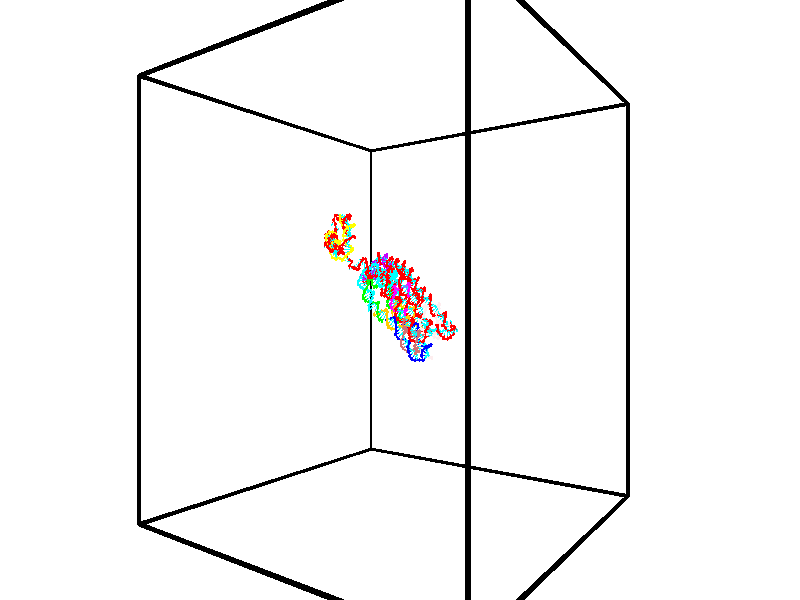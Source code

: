 // switches for output
#declare DRAW_BASES = 1; // possible values are 0, 1; only relevant for DNA ribbons
#declare DRAW_BASES_TYPE = 3; // possible values are 1, 2, 3; only relevant for DNA ribbons
#declare DRAW_FOG = 0; // set to 1 to enable fog

#include "colors.inc"

#include "transforms.inc"
background { rgb <1, 1, 1>}

#default {
   normal{
       ripples 0.25
       frequency 0.20
       turbulence 0.2
       lambda 5
   }
	finish {
		phong 0.1
		phong_size 40.
	}
}

// original window dimensions: 1024x640


// camera settings

camera {
	sky <-0, 1, 0>
	up <-0, 1, 0>
	right 1.6 * <0.581683, 0, 0.813415>
	location <-54.4937, 30, 90.4225>
	look_at <30, 30, 30>
	direction <84.4937, 0, -60.4225>
	angle 67.0682
}


# declare cpy_camera_pos = <-54.4937, 30, 90.4225>;
# if (DRAW_FOG = 1)
fog {
	fog_type 2
	up vnormalize(cpy_camera_pos)
	color rgbt<1,1,1,0.3>
	distance 1e-5
	fog_alt 3e-3
	fog_offset 48
}
# end


// LIGHTS

# declare lum = 6;
global_settings {
	ambient_light rgb lum * <0.05, 0.05, 0.05>
	max_trace_level 15
}# declare cpy_direct_light_amount = 0.25;
light_source
{	1000 * <0.231732, -1, 1.3951>,
	rgb lum * cpy_direct_light_amount
	parallel
}

light_source
{	1000 * <-0.231732, 1, -1.3951>,
	rgb lum * cpy_direct_light_amount
	parallel
}

// strand 0

// nucleotide -1

// particle -1
sphere {
	<43.079414, 32.864391, 23.578024> 0.250000
	pigment { color rgbt <1,0,0,0> }
	no_shadow
}
cylinder {
	<42.952774, 32.641670, 23.270847>,  <42.876789, 32.508038, 23.086542>, 0.100000
	pigment { color rgbt <1,0,0,0> }
	no_shadow
}
cylinder {
	<42.952774, 32.641670, 23.270847>,  <43.079414, 32.864391, 23.578024>, 0.100000
	pigment { color rgbt <1,0,0,0> }
	no_shadow
}

// particle -1
sphere {
	<42.952774, 32.641670, 23.270847> 0.100000
	pigment { color rgbt <1,0,0,0> }
	no_shadow
}
sphere {
	0, 1
	scale<0.080000,0.200000,0.300000>
	matrix <-0.917146, 0.386309, 0.098022,
		0.242083, 0.735347, -0.632977,
		-0.316605, -0.556803, -0.767940,
		42.857792, 32.474628, 23.040464>
	pigment { color rgbt <0,1,1,0> }
	no_shadow
}
cylinder {
	<42.598797, 33.265079, 23.170038>,  <43.079414, 32.864391, 23.578024>, 0.130000
	pigment { color rgbt <1,0,0,0> }
	no_shadow
}

// nucleotide -1

// particle -1
sphere {
	<42.598797, 33.265079, 23.170038> 0.250000
	pigment { color rgbt <1,0,0,0> }
	no_shadow
}
cylinder {
	<42.498528, 32.878780, 23.143219>,  <42.438366, 32.646999, 23.127129>, 0.100000
	pigment { color rgbt <1,0,0,0> }
	no_shadow
}
cylinder {
	<42.498528, 32.878780, 23.143219>,  <42.598797, 33.265079, 23.170038>, 0.100000
	pigment { color rgbt <1,0,0,0> }
	no_shadow
}

// particle -1
sphere {
	<42.498528, 32.878780, 23.143219> 0.100000
	pigment { color rgbt <1,0,0,0> }
	no_shadow
}
sphere {
	0, 1
	scale<0.080000,0.200000,0.300000>
	matrix <-0.965818, 0.244761, 0.085370,
		-0.066036, 0.086155, -0.994091,
		-0.250670, -0.965748, -0.067047,
		42.423328, 32.589054, 23.123104>
	pigment { color rgbt <0,1,1,0> }
	no_shadow
}
cylinder {
	<42.108978, 33.432289, 22.737497>,  <42.598797, 33.265079, 23.170038>, 0.130000
	pigment { color rgbt <1,0,0,0> }
	no_shadow
}

// nucleotide -1

// particle -1
sphere {
	<42.108978, 33.432289, 22.737497> 0.250000
	pigment { color rgbt <1,0,0,0> }
	no_shadow
}
cylinder {
	<41.947960, 33.277683, 22.405579>,  <41.851349, 33.184921, 22.206427>, 0.100000
	pigment { color rgbt <1,0,0,0> }
	no_shadow
}
cylinder {
	<41.947960, 33.277683, 22.405579>,  <42.108978, 33.432289, 22.737497>, 0.100000
	pigment { color rgbt <1,0,0,0> }
	no_shadow
}

// particle -1
sphere {
	<41.947960, 33.277683, 22.405579> 0.100000
	pigment { color rgbt <1,0,0,0> }
	no_shadow
}
sphere {
	0, 1
	scale<0.080000,0.200000,0.300000>
	matrix <-0.808139, 0.575829, 0.123820,
		0.429964, 0.720435, -0.544154,
		-0.402544, -0.386515, -0.829798,
		41.827198, 33.161728, 22.156639>
	pigment { color rgbt <0,1,1,0> }
	no_shadow
}
cylinder {
	<41.806034, 33.959164, 22.297480>,  <42.108978, 33.432289, 22.737497>, 0.130000
	pigment { color rgbt <1,0,0,0> }
	no_shadow
}

// nucleotide -1

// particle -1
sphere {
	<41.806034, 33.959164, 22.297480> 0.250000
	pigment { color rgbt <1,0,0,0> }
	no_shadow
}
cylinder {
	<41.605061, 33.615990, 22.254581>,  <41.484478, 33.410084, 22.228844>, 0.100000
	pigment { color rgbt <1,0,0,0> }
	no_shadow
}
cylinder {
	<41.605061, 33.615990, 22.254581>,  <41.806034, 33.959164, 22.297480>, 0.100000
	pigment { color rgbt <1,0,0,0> }
	no_shadow
}

// particle -1
sphere {
	<41.605061, 33.615990, 22.254581> 0.100000
	pigment { color rgbt <1,0,0,0> }
	no_shadow
}
sphere {
	0, 1
	scale<0.080000,0.200000,0.300000>
	matrix <-0.841694, 0.513709, -0.166296,
		0.197764, 0.006713, -0.980227,
		-0.502435, -0.857938, -0.107244,
		41.454330, 33.358608, 22.222408>
	pigment { color rgbt <0,1,1,0> }
	no_shadow
}
cylinder {
	<41.980850, 34.358688, 21.686987>,  <41.806034, 33.959164, 22.297480>, 0.130000
	pigment { color rgbt <1,0,0,0> }
	no_shadow
}

// nucleotide -1

// particle -1
sphere {
	<41.980850, 34.358688, 21.686987> 0.250000
	pigment { color rgbt <1,0,0,0> }
	no_shadow
}
cylinder {
	<41.913673, 34.693913, 21.479351>,  <41.873367, 34.895046, 21.354771>, 0.100000
	pigment { color rgbt <1,0,0,0> }
	no_shadow
}
cylinder {
	<41.913673, 34.693913, 21.479351>,  <41.980850, 34.358688, 21.686987>, 0.100000
	pigment { color rgbt <1,0,0,0> }
	no_shadow
}

// particle -1
sphere {
	<41.913673, 34.693913, 21.479351> 0.100000
	pigment { color rgbt <1,0,0,0> }
	no_shadow
}
sphere {
	0, 1
	scale<0.080000,0.200000,0.300000>
	matrix <-0.693348, -0.474730, -0.542125,
		-0.700760, 0.268865, 0.660793,
		-0.167940, 0.838059, -0.519089,
		41.863293, 34.945332, 21.323624>
	pigment { color rgbt <0,1,1,0> }
	no_shadow
}
cylinder {
	<41.244663, 34.511436, 21.679369>,  <41.980850, 34.358688, 21.686987>, 0.130000
	pigment { color rgbt <1,0,0,0> }
	no_shadow
}

// nucleotide -1

// particle -1
sphere {
	<41.244663, 34.511436, 21.679369> 0.250000
	pigment { color rgbt <1,0,0,0> }
	no_shadow
}
cylinder {
	<41.404228, 34.691418, 21.359768>,  <41.499966, 34.799408, 21.168007>, 0.100000
	pigment { color rgbt <1,0,0,0> }
	no_shadow
}
cylinder {
	<41.404228, 34.691418, 21.359768>,  <41.244663, 34.511436, 21.679369>, 0.100000
	pigment { color rgbt <1,0,0,0> }
	no_shadow
}

// particle -1
sphere {
	<41.404228, 34.691418, 21.359768> 0.100000
	pigment { color rgbt <1,0,0,0> }
	no_shadow
}
sphere {
	0, 1
	scale<0.080000,0.200000,0.300000>
	matrix <-0.616024, -0.513936, -0.596979,
		-0.679251, 0.730349, 0.072168,
		0.398913, 0.449956, -0.799004,
		41.523903, 34.826405, 21.120066>
	pigment { color rgbt <0,1,1,0> }
	no_shadow
}
cylinder {
	<40.644688, 34.178852, 21.432842>,  <41.244663, 34.511436, 21.679369>, 0.130000
	pigment { color rgbt <1,0,0,0> }
	no_shadow
}

// nucleotide -1

// particle -1
sphere {
	<40.644688, 34.178852, 21.432842> 0.250000
	pigment { color rgbt <1,0,0,0> }
	no_shadow
}
cylinder {
	<40.407024, 34.475971, 21.309406>,  <40.264427, 34.654243, 21.235346>, 0.100000
	pigment { color rgbt <1,0,0,0> }
	no_shadow
}
cylinder {
	<40.407024, 34.475971, 21.309406>,  <40.644688, 34.178852, 21.432842>, 0.100000
	pigment { color rgbt <1,0,0,0> }
	no_shadow
}

// particle -1
sphere {
	<40.407024, 34.475971, 21.309406> 0.100000
	pigment { color rgbt <1,0,0,0> }
	no_shadow
}
sphere {
	0, 1
	scale<0.080000,0.200000,0.300000>
	matrix <0.709016, 0.302500, -0.637016,
		-0.379824, -0.597285, -0.706388,
		-0.594163, 0.742795, -0.308588,
		40.228775, 34.698811, 21.216829>
	pigment { color rgbt <0,1,1,0> }
	no_shadow
}
cylinder {
	<40.580521, 34.127396, 20.694099>,  <40.644688, 34.178852, 21.432842>, 0.130000
	pigment { color rgbt <1,0,0,0> }
	no_shadow
}

// nucleotide -1

// particle -1
sphere {
	<40.580521, 34.127396, 20.694099> 0.250000
	pigment { color rgbt <1,0,0,0> }
	no_shadow
}
cylinder {
	<40.475033, 34.507607, 20.759758>,  <40.411739, 34.735733, 20.799154>, 0.100000
	pigment { color rgbt <1,0,0,0> }
	no_shadow
}
cylinder {
	<40.475033, 34.507607, 20.759758>,  <40.580521, 34.127396, 20.694099>, 0.100000
	pigment { color rgbt <1,0,0,0> }
	no_shadow
}

// particle -1
sphere {
	<40.475033, 34.507607, 20.759758> 0.100000
	pigment { color rgbt <1,0,0,0> }
	no_shadow
}
sphere {
	0, 1
	scale<0.080000,0.200000,0.300000>
	matrix <0.574968, 0.291537, -0.764472,
		-0.774510, -0.107223, -0.623408,
		-0.263716, 0.950531, 0.164148,
		40.395920, 34.792767, 20.809002>
	pigment { color rgbt <0,1,1,0> }
	no_shadow
}
cylinder {
	<40.449585, 34.442684, 20.063311>,  <40.580521, 34.127396, 20.694099>, 0.130000
	pigment { color rgbt <1,0,0,0> }
	no_shadow
}

// nucleotide -1

// particle -1
sphere {
	<40.449585, 34.442684, 20.063311> 0.250000
	pigment { color rgbt <1,0,0,0> }
	no_shadow
}
cylinder {
	<40.478073, 34.797085, 20.246586>,  <40.495167, 35.009724, 20.356550>, 0.100000
	pigment { color rgbt <1,0,0,0> }
	no_shadow
}
cylinder {
	<40.478073, 34.797085, 20.246586>,  <40.449585, 34.442684, 20.063311>, 0.100000
	pigment { color rgbt <1,0,0,0> }
	no_shadow
}

// particle -1
sphere {
	<40.478073, 34.797085, 20.246586> 0.100000
	pigment { color rgbt <1,0,0,0> }
	no_shadow
}
sphere {
	0, 1
	scale<0.080000,0.200000,0.300000>
	matrix <0.459391, 0.378600, -0.803506,
		-0.885374, 0.267712, -0.380055,
		0.071220, 0.885998, 0.458187,
		40.499439, 35.062885, 20.384043>
	pigment { color rgbt <0,1,1,0> }
	no_shadow
}
cylinder {
	<40.381958, 34.824474, 19.536686>,  <40.449585, 34.442684, 20.063311>, 0.130000
	pigment { color rgbt <1,0,0,0> }
	no_shadow
}

// nucleotide -1

// particle -1
sphere {
	<40.381958, 34.824474, 19.536686> 0.250000
	pigment { color rgbt <1,0,0,0> }
	no_shadow
}
cylinder {
	<40.533527, 35.071926, 19.811996>,  <40.624470, 35.220398, 19.977182>, 0.100000
	pigment { color rgbt <1,0,0,0> }
	no_shadow
}
cylinder {
	<40.533527, 35.071926, 19.811996>,  <40.381958, 34.824474, 19.536686>, 0.100000
	pigment { color rgbt <1,0,0,0> }
	no_shadow
}

// particle -1
sphere {
	<40.533527, 35.071926, 19.811996> 0.100000
	pigment { color rgbt <1,0,0,0> }
	no_shadow
}
sphere {
	0, 1
	scale<0.080000,0.200000,0.300000>
	matrix <0.410535, 0.554182, -0.724116,
		-0.829386, 0.556943, -0.043977,
		0.378920, 0.618625, 0.688275,
		40.647202, 35.257515, 20.018478>
	pigment { color rgbt <0,1,1,0> }
	no_shadow
}
cylinder {
	<40.326130, 35.516586, 19.319618>,  <40.381958, 34.824474, 19.536686>, 0.130000
	pigment { color rgbt <1,0,0,0> }
	no_shadow
}

// nucleotide -1

// particle -1
sphere {
	<40.326130, 35.516586, 19.319618> 0.250000
	pigment { color rgbt <1,0,0,0> }
	no_shadow
}
cylinder {
	<40.626816, 35.555775, 19.580486>,  <40.807228, 35.579288, 19.737007>, 0.100000
	pigment { color rgbt <1,0,0,0> }
	no_shadow
}
cylinder {
	<40.626816, 35.555775, 19.580486>,  <40.326130, 35.516586, 19.319618>, 0.100000
	pigment { color rgbt <1,0,0,0> }
	no_shadow
}

// particle -1
sphere {
	<40.626816, 35.555775, 19.580486> 0.100000
	pigment { color rgbt <1,0,0,0> }
	no_shadow
}
sphere {
	0, 1
	scale<0.080000,0.200000,0.300000>
	matrix <0.479148, 0.598359, -0.642172,
		-0.453144, 0.795216, 0.402855,
		0.751717, 0.097969, 0.652168,
		40.852329, 35.585167, 19.776136>
	pigment { color rgbt <0,1,1,0> }
	no_shadow
}
cylinder {
	<40.486202, 36.323933, 19.411623>,  <40.326130, 35.516586, 19.319618>, 0.130000
	pigment { color rgbt <1,0,0,0> }
	no_shadow
}

// nucleotide -1

// particle -1
sphere {
	<40.486202, 36.323933, 19.411623> 0.250000
	pigment { color rgbt <1,0,0,0> }
	no_shadow
}
cylinder {
	<40.808468, 36.105774, 19.504097>,  <41.001827, 35.974876, 19.559582>, 0.100000
	pigment { color rgbt <1,0,0,0> }
	no_shadow
}
cylinder {
	<40.808468, 36.105774, 19.504097>,  <40.486202, 36.323933, 19.411623>, 0.100000
	pigment { color rgbt <1,0,0,0> }
	no_shadow
}

// particle -1
sphere {
	<40.808468, 36.105774, 19.504097> 0.100000
	pigment { color rgbt <1,0,0,0> }
	no_shadow
}
sphere {
	0, 1
	scale<0.080000,0.200000,0.300000>
	matrix <0.546455, 0.533610, -0.645482,
		0.228682, 0.646374, 0.727946,
		0.805662, -0.545400, 0.231187,
		41.050167, 35.942154, 19.573454>
	pigment { color rgbt <0,1,1,0> }
	no_shadow
}
cylinder {
	<41.113941, 36.814678, 19.579344>,  <40.486202, 36.323933, 19.411623>, 0.130000
	pigment { color rgbt <1,0,0,0> }
	no_shadow
}

// nucleotide -1

// particle -1
sphere {
	<41.113941, 36.814678, 19.579344> 0.250000
	pigment { color rgbt <1,0,0,0> }
	no_shadow
}
cylinder {
	<41.253746, 36.452118, 19.484455>,  <41.337627, 36.234581, 19.427523>, 0.100000
	pigment { color rgbt <1,0,0,0> }
	no_shadow
}
cylinder {
	<41.253746, 36.452118, 19.484455>,  <41.113941, 36.814678, 19.579344>, 0.100000
	pigment { color rgbt <1,0,0,0> }
	no_shadow
}

// particle -1
sphere {
	<41.253746, 36.452118, 19.484455> 0.100000
	pigment { color rgbt <1,0,0,0> }
	no_shadow
}
sphere {
	0, 1
	scale<0.080000,0.200000,0.300000>
	matrix <0.552564, 0.403882, -0.729077,
		0.756646, 0.123743, 0.642008,
		0.349514, -0.906403, -0.237220,
		41.358601, 36.180199, 19.413290>
	pigment { color rgbt <0,1,1,0> }
	no_shadow
}
cylinder {
	<41.873856, 37.044182, 19.455818>,  <41.113941, 36.814678, 19.579344>, 0.130000
	pigment { color rgbt <1,0,0,0> }
	no_shadow
}

// nucleotide -1

// particle -1
sphere {
	<41.873856, 37.044182, 19.455818> 0.250000
	pigment { color rgbt <1,0,0,0> }
	no_shadow
}
cylinder {
	<41.808147, 36.687466, 19.287186>,  <41.768723, 36.473438, 19.186007>, 0.100000
	pigment { color rgbt <1,0,0,0> }
	no_shadow
}
cylinder {
	<41.808147, 36.687466, 19.287186>,  <41.873856, 37.044182, 19.455818>, 0.100000
	pigment { color rgbt <1,0,0,0> }
	no_shadow
}

// particle -1
sphere {
	<41.808147, 36.687466, 19.287186> 0.100000
	pigment { color rgbt <1,0,0,0> }
	no_shadow
}
sphere {
	0, 1
	scale<0.080000,0.200000,0.300000>
	matrix <0.599453, 0.249164, -0.760640,
		0.783372, -0.377667, 0.493656,
		-0.164267, -0.891788, -0.421582,
		41.758869, 36.419930, 19.160711>
	pigment { color rgbt <0,1,1,0> }
	no_shadow
}
cylinder {
	<42.544727, 36.816090, 19.182291>,  <41.873856, 37.044182, 19.455818>, 0.130000
	pigment { color rgbt <1,0,0,0> }
	no_shadow
}

// nucleotide -1

// particle -1
sphere {
	<42.544727, 36.816090, 19.182291> 0.250000
	pigment { color rgbt <1,0,0,0> }
	no_shadow
}
cylinder {
	<42.270077, 36.611980, 18.975151>,  <42.105286, 36.489513, 18.850866>, 0.100000
	pigment { color rgbt <1,0,0,0> }
	no_shadow
}
cylinder {
	<42.270077, 36.611980, 18.975151>,  <42.544727, 36.816090, 19.182291>, 0.100000
	pigment { color rgbt <1,0,0,0> }
	no_shadow
}

// particle -1
sphere {
	<42.270077, 36.611980, 18.975151> 0.100000
	pigment { color rgbt <1,0,0,0> }
	no_shadow
}
sphere {
	0, 1
	scale<0.080000,0.200000,0.300000>
	matrix <0.529406, 0.137256, -0.837192,
		0.498274, -0.848989, 0.175898,
		-0.686624, -0.510273, -0.517852,
		42.064091, 36.458900, 18.819796>
	pigment { color rgbt <0,1,1,0> }
	no_shadow
}
cylinder {
	<42.854927, 36.326591, 18.884777>,  <42.544727, 36.816090, 19.182291>, 0.130000
	pigment { color rgbt <1,0,0,0> }
	no_shadow
}

// nucleotide -1

// particle -1
sphere {
	<42.854927, 36.326591, 18.884777> 0.250000
	pigment { color rgbt <1,0,0,0> }
	no_shadow
}
cylinder {
	<42.521061, 36.322575, 18.664513>,  <42.320740, 36.320164, 18.532354>, 0.100000
	pigment { color rgbt <1,0,0,0> }
	no_shadow
}
cylinder {
	<42.521061, 36.322575, 18.664513>,  <42.854927, 36.326591, 18.884777>, 0.100000
	pigment { color rgbt <1,0,0,0> }
	no_shadow
}

// particle -1
sphere {
	<42.521061, 36.322575, 18.664513> 0.100000
	pigment { color rgbt <1,0,0,0> }
	no_shadow
}
sphere {
	0, 1
	scale<0.080000,0.200000,0.300000>
	matrix <0.546593, 0.107577, -0.830460,
		0.067570, -0.994146, -0.084307,
		-0.834668, -0.010032, -0.550662,
		42.270660, 36.319565, 18.499313>
	pigment { color rgbt <0,1,1,0> }
	no_shadow
}
cylinder {
	<43.045128, 35.916454, 18.329546>,  <42.854927, 36.326591, 18.884777>, 0.130000
	pigment { color rgbt <1,0,0,0> }
	no_shadow
}

// nucleotide -1

// particle -1
sphere {
	<43.045128, 35.916454, 18.329546> 0.250000
	pigment { color rgbt <1,0,0,0> }
	no_shadow
}
cylinder {
	<42.728477, 36.125019, 18.202141>,  <42.538486, 36.250160, 18.125698>, 0.100000
	pigment { color rgbt <1,0,0,0> }
	no_shadow
}
cylinder {
	<42.728477, 36.125019, 18.202141>,  <43.045128, 35.916454, 18.329546>, 0.100000
	pigment { color rgbt <1,0,0,0> }
	no_shadow
}

// particle -1
sphere {
	<42.728477, 36.125019, 18.202141> 0.100000
	pigment { color rgbt <1,0,0,0> }
	no_shadow
}
sphere {
	0, 1
	scale<0.080000,0.200000,0.300000>
	matrix <0.518244, 0.296873, -0.802054,
		-0.323645, -0.799996, -0.505233,
		-0.791629, 0.521415, -0.318511,
		42.490990, 36.281445, 18.106588>
	pigment { color rgbt <0,1,1,0> }
	no_shadow
}
cylinder {
	<42.952831, 35.762791, 17.664206>,  <43.045128, 35.916454, 18.329546>, 0.130000
	pigment { color rgbt <1,0,0,0> }
	no_shadow
}

// nucleotide -1

// particle -1
sphere {
	<42.952831, 35.762791, 17.664206> 0.250000
	pigment { color rgbt <1,0,0,0> }
	no_shadow
}
cylinder {
	<42.737591, 36.097713, 17.702930>,  <42.608448, 36.298668, 17.726166>, 0.100000
	pigment { color rgbt <1,0,0,0> }
	no_shadow
}
cylinder {
	<42.737591, 36.097713, 17.702930>,  <42.952831, 35.762791, 17.664206>, 0.100000
	pigment { color rgbt <1,0,0,0> }
	no_shadow
}

// particle -1
sphere {
	<42.737591, 36.097713, 17.702930> 0.100000
	pigment { color rgbt <1,0,0,0> }
	no_shadow
}
sphere {
	0, 1
	scale<0.080000,0.200000,0.300000>
	matrix <0.369614, 0.337627, -0.865675,
		-0.757519, -0.430035, -0.491156,
		-0.538099, 0.837304, 0.096812,
		42.576160, 36.348904, 17.731974>
	pigment { color rgbt <0,1,1,0> }
	no_shadow
}
cylinder {
	<42.565819, 35.821354, 17.100948>,  <42.952831, 35.762791, 17.664206>, 0.130000
	pigment { color rgbt <1,0,0,0> }
	no_shadow
}

// nucleotide -1

// particle -1
sphere {
	<42.565819, 35.821354, 17.100948> 0.250000
	pigment { color rgbt <1,0,0,0> }
	no_shadow
}
cylinder {
	<42.558117, 36.203995, 17.217247>,  <42.553497, 36.433578, 17.287025>, 0.100000
	pigment { color rgbt <1,0,0,0> }
	no_shadow
}
cylinder {
	<42.558117, 36.203995, 17.217247>,  <42.565819, 35.821354, 17.100948>, 0.100000
	pigment { color rgbt <1,0,0,0> }
	no_shadow
}

// particle -1
sphere {
	<42.558117, 36.203995, 17.217247> 0.100000
	pigment { color rgbt <1,0,0,0> }
	no_shadow
}
sphere {
	0, 1
	scale<0.080000,0.200000,0.300000>
	matrix <0.042469, 0.291321, -0.955682,
		-0.998912, -0.006052, -0.046235,
		-0.019253, 0.956606, 0.290747,
		42.552341, 36.490978, 17.304472>
	pigment { color rgbt <0,1,1,0> }
	no_shadow
}
cylinder {
	<42.105915, 36.081226, 16.740311>,  <42.565819, 35.821354, 17.100948>, 0.130000
	pigment { color rgbt <1,0,0,0> }
	no_shadow
}

// nucleotide -1

// particle -1
sphere {
	<42.105915, 36.081226, 16.740311> 0.250000
	pigment { color rgbt <1,0,0,0> }
	no_shadow
}
cylinder {
	<42.323395, 36.397816, 16.851994>,  <42.453884, 36.587769, 16.919004>, 0.100000
	pigment { color rgbt <1,0,0,0> }
	no_shadow
}
cylinder {
	<42.323395, 36.397816, 16.851994>,  <42.105915, 36.081226, 16.740311>, 0.100000
	pigment { color rgbt <1,0,0,0> }
	no_shadow
}

// particle -1
sphere {
	<42.323395, 36.397816, 16.851994> 0.100000
	pigment { color rgbt <1,0,0,0> }
	no_shadow
}
sphere {
	0, 1
	scale<0.080000,0.200000,0.300000>
	matrix <0.032633, 0.312488, -0.949361,
		-0.838646, 0.525277, 0.144071,
		0.543698, 0.791476, 0.279208,
		42.486504, 36.635258, 16.935757>
	pigment { color rgbt <0,1,1,0> }
	no_shadow
}
cylinder {
	<41.860207, 36.623428, 16.363432>,  <42.105915, 36.081226, 16.740311>, 0.130000
	pigment { color rgbt <1,0,0,0> }
	no_shadow
}

// nucleotide -1

// particle -1
sphere {
	<41.860207, 36.623428, 16.363432> 0.250000
	pigment { color rgbt <1,0,0,0> }
	no_shadow
}
cylinder {
	<42.222427, 36.743866, 16.482975>,  <42.439758, 36.816128, 16.554701>, 0.100000
	pigment { color rgbt <1,0,0,0> }
	no_shadow
}
cylinder {
	<42.222427, 36.743866, 16.482975>,  <41.860207, 36.623428, 16.363432>, 0.100000
	pigment { color rgbt <1,0,0,0> }
	no_shadow
}

// particle -1
sphere {
	<42.222427, 36.743866, 16.482975> 0.100000
	pigment { color rgbt <1,0,0,0> }
	no_shadow
}
sphere {
	0, 1
	scale<0.080000,0.200000,0.300000>
	matrix <0.192897, 0.335194, -0.922191,
		-0.377844, 0.892740, 0.245455,
		0.905552, 0.301097, 0.298858,
		42.494095, 36.834194, 16.572632>
	pigment { color rgbt <0,1,1,0> }
	no_shadow
}
cylinder {
	<41.926868, 37.299652, 16.157934>,  <41.860207, 36.623428, 16.363432>, 0.130000
	pigment { color rgbt <1,0,0,0> }
	no_shadow
}

// nucleotide -1

// particle -1
sphere {
	<41.926868, 37.299652, 16.157934> 0.250000
	pigment { color rgbt <1,0,0,0> }
	no_shadow
}
cylinder {
	<42.298576, 37.157146, 16.196991>,  <42.521603, 37.071644, 16.220425>, 0.100000
	pigment { color rgbt <1,0,0,0> }
	no_shadow
}
cylinder {
	<42.298576, 37.157146, 16.196991>,  <41.926868, 37.299652, 16.157934>, 0.100000
	pigment { color rgbt <1,0,0,0> }
	no_shadow
}

// particle -1
sphere {
	<42.298576, 37.157146, 16.196991> 0.100000
	pigment { color rgbt <1,0,0,0> }
	no_shadow
}
sphere {
	0, 1
	scale<0.080000,0.200000,0.300000>
	matrix <0.227614, 0.344039, -0.910950,
		0.290948, 0.868742, 0.400795,
		0.929269, -0.356266, 0.097640,
		42.577358, 37.050266, 16.226282>
	pigment { color rgbt <0,1,1,0> }
	no_shadow
}
cylinder {
	<42.356319, 37.836197, 15.946630>,  <41.926868, 37.299652, 16.157934>, 0.130000
	pigment { color rgbt <1,0,0,0> }
	no_shadow
}

// nucleotide -1

// particle -1
sphere {
	<42.356319, 37.836197, 15.946630> 0.250000
	pigment { color rgbt <1,0,0,0> }
	no_shadow
}
cylinder {
	<42.620834, 37.537868, 15.914498>,  <42.779545, 37.358871, 15.895219>, 0.100000
	pigment { color rgbt <1,0,0,0> }
	no_shadow
}
cylinder {
	<42.620834, 37.537868, 15.914498>,  <42.356319, 37.836197, 15.946630>, 0.100000
	pigment { color rgbt <1,0,0,0> }
	no_shadow
}

// particle -1
sphere {
	<42.620834, 37.537868, 15.914498> 0.100000
	pigment { color rgbt <1,0,0,0> }
	no_shadow
}
sphere {
	0, 1
	scale<0.080000,0.200000,0.300000>
	matrix <0.248803, 0.319100, -0.914479,
		0.707668, 0.584748, 0.396579,
		0.661288, -0.745818, -0.080330,
		42.819221, 37.314121, 15.890399>
	pigment { color rgbt <0,1,1,0> }
	no_shadow
}
cylinder {
	<42.832123, 37.969086, 15.430943>,  <42.356319, 37.836197, 15.946630>, 0.130000
	pigment { color rgbt <1,0,0,0> }
	no_shadow
}

// nucleotide -1

// particle -1
sphere {
	<42.832123, 37.969086, 15.430943> 0.250000
	pigment { color rgbt <1,0,0,0> }
	no_shadow
}
cylinder {
	<42.912216, 37.577190, 15.432359>,  <42.960274, 37.342052, 15.433208>, 0.100000
	pigment { color rgbt <1,0,0,0> }
	no_shadow
}
cylinder {
	<42.912216, 37.577190, 15.432359>,  <42.832123, 37.969086, 15.430943>, 0.100000
	pigment { color rgbt <1,0,0,0> }
	no_shadow
}

// particle -1
sphere {
	<42.912216, 37.577190, 15.432359> 0.100000
	pigment { color rgbt <1,0,0,0> }
	no_shadow
}
sphere {
	0, 1
	scale<0.080000,0.200000,0.300000>
	matrix <0.096800, 0.016191, -0.995172,
		0.974954, 0.199614, 0.098081,
		0.200238, -0.979741, 0.003537,
		42.972286, 37.283268, 15.433420>
	pigment { color rgbt <0,1,1,0> }
	no_shadow
}
cylinder {
	<43.463856, 37.820435, 14.949613>,  <42.832123, 37.969086, 15.430943>, 0.130000
	pigment { color rgbt <1,0,0,0> }
	no_shadow
}

// nucleotide -1

// particle -1
sphere {
	<43.463856, 37.820435, 14.949613> 0.250000
	pigment { color rgbt <1,0,0,0> }
	no_shadow
}
cylinder {
	<43.238705, 37.490204, 14.965524>,  <43.103615, 37.292065, 14.975070>, 0.100000
	pigment { color rgbt <1,0,0,0> }
	no_shadow
}
cylinder {
	<43.238705, 37.490204, 14.965524>,  <43.463856, 37.820435, 14.949613>, 0.100000
	pigment { color rgbt <1,0,0,0> }
	no_shadow
}

// particle -1
sphere {
	<43.238705, 37.490204, 14.965524> 0.100000
	pigment { color rgbt <1,0,0,0> }
	no_shadow
}
sphere {
	0, 1
	scale<0.080000,0.200000,0.300000>
	matrix <0.121647, -0.130349, -0.983977,
		0.817537, -0.549024, 0.173800,
		-0.562882, -0.825580, 0.039777,
		43.069839, 37.242531, 14.977457>
	pigment { color rgbt <0,1,1,0> }
	no_shadow
}
cylinder {
	<43.863956, 37.268776, 14.535826>,  <43.463856, 37.820435, 14.949613>, 0.130000
	pigment { color rgbt <1,0,0,0> }
	no_shadow
}

// nucleotide -1

// particle -1
sphere {
	<43.863956, 37.268776, 14.535826> 0.250000
	pigment { color rgbt <1,0,0,0> }
	no_shadow
}
cylinder {
	<43.503574, 37.109715, 14.605273>,  <43.287346, 37.014278, 14.646942>, 0.100000
	pigment { color rgbt <1,0,0,0> }
	no_shadow
}
cylinder {
	<43.503574, 37.109715, 14.605273>,  <43.863956, 37.268776, 14.535826>, 0.100000
	pigment { color rgbt <1,0,0,0> }
	no_shadow
}

// particle -1
sphere {
	<43.503574, 37.109715, 14.605273> 0.100000
	pigment { color rgbt <1,0,0,0> }
	no_shadow
}
sphere {
	0, 1
	scale<0.080000,0.200000,0.300000>
	matrix <0.065215, -0.519684, -0.851866,
		0.428976, -0.756173, 0.494147,
		-0.900959, -0.397656, 0.173619,
		43.233288, 36.990417, 14.657359>
	pigment { color rgbt <0,1,1,0> }
	no_shadow
}
cylinder {
	<43.904377, 36.541435, 14.652842>,  <43.863956, 37.268776, 14.535826>, 0.130000
	pigment { color rgbt <1,0,0,0> }
	no_shadow
}

// nucleotide -1

// particle -1
sphere {
	<43.904377, 36.541435, 14.652842> 0.250000
	pigment { color rgbt <1,0,0,0> }
	no_shadow
}
cylinder {
	<43.559803, 36.669483, 14.495133>,  <43.353058, 36.746311, 14.400509>, 0.100000
	pigment { color rgbt <1,0,0,0> }
	no_shadow
}
cylinder {
	<43.559803, 36.669483, 14.495133>,  <43.904377, 36.541435, 14.652842>, 0.100000
	pigment { color rgbt <1,0,0,0> }
	no_shadow
}

// particle -1
sphere {
	<43.559803, 36.669483, 14.495133> 0.100000
	pigment { color rgbt <1,0,0,0> }
	no_shadow
}
sphere {
	0, 1
	scale<0.080000,0.200000,0.300000>
	matrix <0.191135, -0.514901, -0.835670,
		-0.470521, -0.795238, 0.382370,
		-0.861439, 0.320116, -0.394269,
		43.301373, 36.765518, 14.376852>
	pigment { color rgbt <0,1,1,0> }
	no_shadow
}
cylinder {
	<43.682087, 35.899757, 14.259690>,  <43.904377, 36.541435, 14.652842>, 0.130000
	pigment { color rgbt <1,0,0,0> }
	no_shadow
}

// nucleotide -1

// particle -1
sphere {
	<43.682087, 35.899757, 14.259690> 0.250000
	pigment { color rgbt <1,0,0,0> }
	no_shadow
}
cylinder {
	<43.494865, 36.219906, 14.109843>,  <43.382534, 36.411995, 14.019936>, 0.100000
	pigment { color rgbt <1,0,0,0> }
	no_shadow
}
cylinder {
	<43.494865, 36.219906, 14.109843>,  <43.682087, 35.899757, 14.259690>, 0.100000
	pigment { color rgbt <1,0,0,0> }
	no_shadow
}

// particle -1
sphere {
	<43.494865, 36.219906, 14.109843> 0.100000
	pigment { color rgbt <1,0,0,0> }
	no_shadow
}
sphere {
	0, 1
	scale<0.080000,0.200000,0.300000>
	matrix <0.054880, -0.396773, -0.916274,
		-0.881995, -0.449423, 0.141786,
		-0.468052, 0.800369, -0.374617,
		43.354450, 36.460018, 13.997458>
	pigment { color rgbt <0,1,1,0> }
	no_shadow
}
cylinder {
	<43.375195, 35.587334, 13.703360>,  <43.682087, 35.899757, 14.259690>, 0.130000
	pigment { color rgbt <1,0,0,0> }
	no_shadow
}

// nucleotide -1

// particle -1
sphere {
	<43.375195, 35.587334, 13.703360> 0.250000
	pigment { color rgbt <1,0,0,0> }
	no_shadow
}
cylinder {
	<43.409019, 35.980450, 13.637671>,  <43.429314, 36.216320, 13.598258>, 0.100000
	pigment { color rgbt <1,0,0,0> }
	no_shadow
}
cylinder {
	<43.409019, 35.980450, 13.637671>,  <43.375195, 35.587334, 13.703360>, 0.100000
	pigment { color rgbt <1,0,0,0> }
	no_shadow
}

// particle -1
sphere {
	<43.409019, 35.980450, 13.637671> 0.100000
	pigment { color rgbt <1,0,0,0> }
	no_shadow
}
sphere {
	0, 1
	scale<0.080000,0.200000,0.300000>
	matrix <0.095714, -0.172061, -0.980425,
		-0.991811, 0.067187, -0.108617,
		0.084560, 0.982792, -0.164221,
		43.434387, 36.275288, 13.588405>
	pigment { color rgbt <0,1,1,0> }
	no_shadow
}
cylinder {
	<43.022877, 35.824608, 13.147701>,  <43.375195, 35.587334, 13.703360>, 0.130000
	pigment { color rgbt <1,0,0,0> }
	no_shadow
}

// nucleotide -1

// particle -1
sphere {
	<43.022877, 35.824608, 13.147701> 0.250000
	pigment { color rgbt <1,0,0,0> }
	no_shadow
}
cylinder {
	<43.280933, 36.127659, 13.187297>,  <43.435768, 36.309490, 13.211055>, 0.100000
	pigment { color rgbt <1,0,0,0> }
	no_shadow
}
cylinder {
	<43.280933, 36.127659, 13.187297>,  <43.022877, 35.824608, 13.147701>, 0.100000
	pigment { color rgbt <1,0,0,0> }
	no_shadow
}

// particle -1
sphere {
	<43.280933, 36.127659, 13.187297> 0.100000
	pigment { color rgbt <1,0,0,0> }
	no_shadow
}
sphere {
	0, 1
	scale<0.080000,0.200000,0.300000>
	matrix <0.139469, 0.010612, -0.990170,
		-0.751229, 0.652602, -0.098819,
		0.645138, 0.757627, 0.098990,
		43.474476, 36.354946, 13.216993>
	pigment { color rgbt <0,1,1,0> }
	no_shadow
}
cylinder {
	<43.355114, 35.349655, 12.762868>,  <43.022877, 35.824608, 13.147701>, 0.130000
	pigment { color rgbt <1,0,0,0> }
	no_shadow
}

// nucleotide -1

// particle -1
sphere {
	<43.355114, 35.349655, 12.762868> 0.250000
	pigment { color rgbt <1,0,0,0> }
	no_shadow
}
cylinder {
	<43.003555, 35.528831, 12.697280>,  <42.792618, 35.636337, 12.657928>, 0.100000
	pigment { color rgbt <1,0,0,0> }
	no_shadow
}
cylinder {
	<43.003555, 35.528831, 12.697280>,  <43.355114, 35.349655, 12.762868>, 0.100000
	pigment { color rgbt <1,0,0,0> }
	no_shadow
}

// particle -1
sphere {
	<43.003555, 35.528831, 12.697280> 0.100000
	pigment { color rgbt <1,0,0,0> }
	no_shadow
}
sphere {
	0, 1
	scale<0.080000,0.200000,0.300000>
	matrix <0.370011, 0.423271, -0.827003,
		-0.301044, -0.787522, -0.537756,
		-0.878899, 0.447940, -0.163969,
		42.739887, 35.663212, 12.648089>
	pigment { color rgbt <0,1,1,0> }
	no_shadow
}
cylinder {
	<43.127476, 35.270065, 12.058268>,  <43.355114, 35.349655, 12.762868>, 0.130000
	pigment { color rgbt <1,0,0,0> }
	no_shadow
}

// nucleotide -1

// particle -1
sphere {
	<43.127476, 35.270065, 12.058268> 0.250000
	pigment { color rgbt <1,0,0,0> }
	no_shadow
}
cylinder {
	<42.997189, 35.606060, 12.231860>,  <42.919018, 35.807655, 12.336016>, 0.100000
	pigment { color rgbt <1,0,0,0> }
	no_shadow
}
cylinder {
	<42.997189, 35.606060, 12.231860>,  <43.127476, 35.270065, 12.058268>, 0.100000
	pigment { color rgbt <1,0,0,0> }
	no_shadow
}

// particle -1
sphere {
	<42.997189, 35.606060, 12.231860> 0.100000
	pigment { color rgbt <1,0,0,0> }
	no_shadow
}
sphere {
	0, 1
	scale<0.080000,0.200000,0.300000>
	matrix <0.427387, 0.540246, -0.724896,
		-0.843356, -0.050633, -0.534965,
		-0.325716, 0.839982, 0.433980,
		42.899475, 35.858055, 12.362054>
	pigment { color rgbt <0,1,1,0> }
	no_shadow
}
cylinder {
	<43.061153, 34.510509, 11.942509>,  <43.127476, 35.270065, 12.058268>, 0.130000
	pigment { color rgbt <1,0,0,0> }
	no_shadow
}

// nucleotide -1

// particle -1
sphere {
	<43.061153, 34.510509, 11.942509> 0.250000
	pigment { color rgbt <1,0,0,0> }
	no_shadow
}
cylinder {
	<43.410912, 34.666138, 12.058482>,  <43.620766, 34.759514, 12.128066>, 0.100000
	pigment { color rgbt <1,0,0,0> }
	no_shadow
}
cylinder {
	<43.410912, 34.666138, 12.058482>,  <43.061153, 34.510509, 11.942509>, 0.100000
	pigment { color rgbt <1,0,0,0> }
	no_shadow
}

// particle -1
sphere {
	<43.410912, 34.666138, 12.058482> 0.100000
	pigment { color rgbt <1,0,0,0> }
	no_shadow
}
sphere {
	0, 1
	scale<0.080000,0.200000,0.300000>
	matrix <-0.420860, 0.310759, 0.852236,
		0.241471, -0.867214, 0.435466,
		0.874396, 0.389060, 0.289936,
		43.673229, 34.782856, 12.145462>
	pigment { color rgbt <0,1,1,0> }
	no_shadow
}
cylinder {
	<43.085678, 33.742828, 11.761813>,  <43.061153, 34.510509, 11.942509>, 0.130000
	pigment { color rgbt <1,0,0,0> }
	no_shadow
}

// nucleotide -1

// particle -1
sphere {
	<43.085678, 33.742828, 11.761813> 0.250000
	pigment { color rgbt <1,0,0,0> }
	no_shadow
}
cylinder {
	<43.164848, 33.553040, 12.104905>,  <43.212349, 33.439167, 12.310760>, 0.100000
	pigment { color rgbt <1,0,0,0> }
	no_shadow
}
cylinder {
	<43.164848, 33.553040, 12.104905>,  <43.085678, 33.742828, 11.761813>, 0.100000
	pigment { color rgbt <1,0,0,0> }
	no_shadow
}

// particle -1
sphere {
	<43.164848, 33.553040, 12.104905> 0.100000
	pigment { color rgbt <1,0,0,0> }
	no_shadow
}
sphere {
	0, 1
	scale<0.080000,0.200000,0.300000>
	matrix <-0.956489, 0.097885, 0.274859,
		-0.214373, -0.874809, -0.434457,
		0.197922, -0.474476, 0.857729,
		43.224224, 33.410698, 12.362224>
	pigment { color rgbt <0,1,1,0> }
	no_shadow
}
cylinder {
	<42.434692, 33.325592, 11.824607>,  <43.085678, 33.742828, 11.761813>, 0.130000
	pigment { color rgbt <1,0,0,0> }
	no_shadow
}

// nucleotide -1

// particle -1
sphere {
	<42.434692, 33.325592, 11.824607> 0.250000
	pigment { color rgbt <1,0,0,0> }
	no_shadow
}
cylinder {
	<42.614422, 33.400635, 12.173985>,  <42.722260, 33.445660, 12.383613>, 0.100000
	pigment { color rgbt <1,0,0,0> }
	no_shadow
}
cylinder {
	<42.614422, 33.400635, 12.173985>,  <42.434692, 33.325592, 11.824607>, 0.100000
	pigment { color rgbt <1,0,0,0> }
	no_shadow
}

// particle -1
sphere {
	<42.614422, 33.400635, 12.173985> 0.100000
	pigment { color rgbt <1,0,0,0> }
	no_shadow
}
sphere {
	0, 1
	scale<0.080000,0.200000,0.300000>
	matrix <-0.891281, 0.160910, 0.423941,
		-0.061014, -0.968975, 0.239508,
		0.449327, 0.187603, 0.873447,
		42.749222, 33.456917, 12.436020>
	pigment { color rgbt <0,1,1,0> }
	no_shadow
}
cylinder {
	<42.126244, 32.878006, 12.315683>,  <42.434692, 33.325592, 11.824607>, 0.130000
	pigment { color rgbt <1,0,0,0> }
	no_shadow
}

// nucleotide -1

// particle -1
sphere {
	<42.126244, 32.878006, 12.315683> 0.250000
	pigment { color rgbt <1,0,0,0> }
	no_shadow
}
cylinder {
	<42.284103, 33.201225, 12.490644>,  <42.378819, 33.395157, 12.595619>, 0.100000
	pigment { color rgbt <1,0,0,0> }
	no_shadow
}
cylinder {
	<42.284103, 33.201225, 12.490644>,  <42.126244, 32.878006, 12.315683>, 0.100000
	pigment { color rgbt <1,0,0,0> }
	no_shadow
}

// particle -1
sphere {
	<42.284103, 33.201225, 12.490644> 0.100000
	pigment { color rgbt <1,0,0,0> }
	no_shadow
}
sphere {
	0, 1
	scale<0.080000,0.200000,0.300000>
	matrix <-0.850779, 0.141562, 0.506099,
		0.347032, -0.571858, 0.743335,
		0.394645, 0.808046, 0.437399,
		42.402496, 33.443638, 12.621863>
	pigment { color rgbt <0,1,1,0> }
	no_shadow
}
cylinder {
	<42.027561, 32.852158, 12.999672>,  <42.126244, 32.878006, 12.315683>, 0.130000
	pigment { color rgbt <1,0,0,0> }
	no_shadow
}

// nucleotide -1

// particle -1
sphere {
	<42.027561, 32.852158, 12.999672> 0.250000
	pigment { color rgbt <1,0,0,0> }
	no_shadow
}
cylinder {
	<42.079762, 33.245998, 12.953156>,  <42.111080, 33.482304, 12.925247>, 0.100000
	pigment { color rgbt <1,0,0,0> }
	no_shadow
}
cylinder {
	<42.079762, 33.245998, 12.953156>,  <42.027561, 32.852158, 12.999672>, 0.100000
	pigment { color rgbt <1,0,0,0> }
	no_shadow
}

// particle -1
sphere {
	<42.079762, 33.245998, 12.953156> 0.100000
	pigment { color rgbt <1,0,0,0> }
	no_shadow
}
sphere {
	0, 1
	scale<0.080000,0.200000,0.300000>
	matrix <-0.691553, 0.174445, 0.700945,
		0.710440, -0.011052, 0.703671,
		0.130499, 0.984605, -0.116290,
		42.118912, 33.541378, 12.918269>
	pigment { color rgbt <0,1,1,0> }
	no_shadow
}
cylinder {
	<42.035679, 33.159115, 13.684699>,  <42.027561, 32.852158, 12.999672>, 0.130000
	pigment { color rgbt <1,0,0,0> }
	no_shadow
}

// nucleotide -1

// particle -1
sphere {
	<42.035679, 33.159115, 13.684699> 0.250000
	pigment { color rgbt <1,0,0,0> }
	no_shadow
}
cylinder {
	<41.944252, 33.455585, 13.432221>,  <41.889397, 33.633469, 13.280735>, 0.100000
	pigment { color rgbt <1,0,0,0> }
	no_shadow
}
cylinder {
	<41.944252, 33.455585, 13.432221>,  <42.035679, 33.159115, 13.684699>, 0.100000
	pigment { color rgbt <1,0,0,0> }
	no_shadow
}

// particle -1
sphere {
	<41.944252, 33.455585, 13.432221> 0.100000
	pigment { color rgbt <1,0,0,0> }
	no_shadow
}
sphere {
	0, 1
	scale<0.080000,0.200000,0.300000>
	matrix <-0.805758, 0.219839, 0.549931,
		0.546360, 0.634289, 0.546963,
		-0.228572, 0.741180, -0.631195,
		41.875679, 33.677940, 13.242863>
	pigment { color rgbt <0,1,1,0> }
	no_shadow
}
cylinder {
	<42.163044, 33.955177, 13.965146>,  <42.035679, 33.159115, 13.684699>, 0.130000
	pigment { color rgbt <1,0,0,0> }
	no_shadow
}

// nucleotide -1

// particle -1
sphere {
	<42.163044, 33.955177, 13.965146> 0.250000
	pigment { color rgbt <1,0,0,0> }
	no_shadow
}
cylinder {
	<41.899780, 34.008904, 13.668826>,  <41.741821, 34.041142, 13.491035>, 0.100000
	pigment { color rgbt <1,0,0,0> }
	no_shadow
}
cylinder {
	<41.899780, 34.008904, 13.668826>,  <42.163044, 33.955177, 13.965146>, 0.100000
	pigment { color rgbt <1,0,0,0> }
	no_shadow
}

// particle -1
sphere {
	<41.899780, 34.008904, 13.668826> 0.100000
	pigment { color rgbt <1,0,0,0> }
	no_shadow
}
sphere {
	0, 1
	scale<0.080000,0.200000,0.300000>
	matrix <-0.671195, 0.341061, 0.658160,
		0.341061, 0.930396, -0.134319,
		-0.658160, 0.134319, -0.740799,
		41.702332, 34.049198, 13.446587>
	pigment { color rgbt <0,1,1,0> }
	no_shadow
}
cylinder {
	<41.832489, 34.515358, 14.176081>,  <42.163044, 33.955177, 13.965146>, 0.130000
	pigment { color rgbt <1,0,0,0> }
	no_shadow
}

// nucleotide -1

// particle -1
sphere {
	<41.832489, 34.515358, 14.176081> 0.250000
	pigment { color rgbt <1,0,0,0> }
	no_shadow
}
cylinder {
	<41.588375, 34.359177, 13.900371>,  <41.441906, 34.265469, 13.734944>, 0.100000
	pigment { color rgbt <1,0,0,0> }
	no_shadow
}
cylinder {
	<41.588375, 34.359177, 13.900371>,  <41.832489, 34.515358, 14.176081>, 0.100000
	pigment { color rgbt <1,0,0,0> }
	no_shadow
}

// particle -1
sphere {
	<41.588375, 34.359177, 13.900371> 0.100000
	pigment { color rgbt <1,0,0,0> }
	no_shadow
}
sphere {
	0, 1
	scale<0.080000,0.200000,0.300000>
	matrix <-0.792173, 0.296422, 0.533475,
		-0.003982, 0.871596, -0.490209,
		-0.610283, -0.390455, -0.689274,
		41.405289, 34.242039, 13.693588>
	pigment { color rgbt <0,1,1,0> }
	no_shadow
}
cylinder {
	<41.467026, 35.110950, 13.863388>,  <41.832489, 34.515358, 14.176081>, 0.130000
	pigment { color rgbt <1,0,0,0> }
	no_shadow
}

// nucleotide -1

// particle -1
sphere {
	<41.467026, 35.110950, 13.863388> 0.250000
	pigment { color rgbt <1,0,0,0> }
	no_shadow
}
cylinder {
	<41.266850, 34.766483, 13.827727>,  <41.146744, 34.559803, 13.806331>, 0.100000
	pigment { color rgbt <1,0,0,0> }
	no_shadow
}
cylinder {
	<41.266850, 34.766483, 13.827727>,  <41.467026, 35.110950, 13.863388>, 0.100000
	pigment { color rgbt <1,0,0,0> }
	no_shadow
}

// particle -1
sphere {
	<41.266850, 34.766483, 13.827727> 0.100000
	pigment { color rgbt <1,0,0,0> }
	no_shadow
}
sphere {
	0, 1
	scale<0.080000,0.200000,0.300000>
	matrix <-0.754708, 0.383460, 0.532330,
		-0.424241, 0.333680, -0.841830,
		-0.500436, -0.861171, -0.089152,
		41.116718, 34.508133, 13.800982>
	pigment { color rgbt <0,1,1,0> }
	no_shadow
}
cylinder {
	<40.720596, 35.332371, 13.886126>,  <41.467026, 35.110950, 13.863388>, 0.130000
	pigment { color rgbt <1,0,0,0> }
	no_shadow
}

// nucleotide -1

// particle -1
sphere {
	<40.720596, 35.332371, 13.886126> 0.250000
	pigment { color rgbt <1,0,0,0> }
	no_shadow
}
cylinder {
	<40.711353, 34.938175, 13.953389>,  <40.705807, 34.701656, 13.993748>, 0.100000
	pigment { color rgbt <1,0,0,0> }
	no_shadow
}
cylinder {
	<40.711353, 34.938175, 13.953389>,  <40.720596, 35.332371, 13.886126>, 0.100000
	pigment { color rgbt <1,0,0,0> }
	no_shadow
}

// particle -1
sphere {
	<40.711353, 34.938175, 13.953389> 0.100000
	pigment { color rgbt <1,0,0,0> }
	no_shadow
}
sphere {
	0, 1
	scale<0.080000,0.200000,0.300000>
	matrix <-0.712606, 0.134212, 0.688607,
		-0.701184, -0.103916, -0.705367,
		-0.023112, -0.985489, 0.168159,
		40.704418, 34.642529, 14.003837>
	pigment { color rgbt <0,1,1,0> }
	no_shadow
}
cylinder {
	<40.094753, 35.116272, 14.048585>,  <40.720596, 35.332371, 13.886126>, 0.130000
	pigment { color rgbt <1,0,0,0> }
	no_shadow
}

// nucleotide -1

// particle -1
sphere {
	<40.094753, 35.116272, 14.048585> 0.250000
	pigment { color rgbt <1,0,0,0> }
	no_shadow
}
cylinder {
	<40.322292, 34.852245, 14.244842>,  <40.458817, 34.693829, 14.362596>, 0.100000
	pigment { color rgbt <1,0,0,0> }
	no_shadow
}
cylinder {
	<40.322292, 34.852245, 14.244842>,  <40.094753, 35.116272, 14.048585>, 0.100000
	pigment { color rgbt <1,0,0,0> }
	no_shadow
}

// particle -1
sphere {
	<40.322292, 34.852245, 14.244842> 0.100000
	pigment { color rgbt <1,0,0,0> }
	no_shadow
}
sphere {
	0, 1
	scale<0.080000,0.200000,0.300000>
	matrix <-0.633331, 0.029029, 0.773336,
		-0.524693, -0.750649, -0.401525,
		0.568848, -0.660063, 0.490641,
		40.492947, 34.654228, 14.392034>
	pigment { color rgbt <0,1,1,0> }
	no_shadow
}
cylinder {
	<39.611301, 34.999977, 14.604177>,  <40.094753, 35.116272, 14.048585>, 0.130000
	pigment { color rgbt <1,0,0,0> }
	no_shadow
}

// nucleotide -1

// particle -1
sphere {
	<39.611301, 34.999977, 14.604177> 0.250000
	pigment { color rgbt <1,0,0,0> }
	no_shadow
}
cylinder {
	<39.939339, 34.793606, 14.703191>,  <40.136162, 34.669785, 14.762599>, 0.100000
	pigment { color rgbt <1,0,0,0> }
	no_shadow
}
cylinder {
	<39.939339, 34.793606, 14.703191>,  <39.611301, 34.999977, 14.604177>, 0.100000
	pigment { color rgbt <1,0,0,0> }
	no_shadow
}

// particle -1
sphere {
	<39.939339, 34.793606, 14.703191> 0.100000
	pigment { color rgbt <1,0,0,0> }
	no_shadow
}
sphere {
	0, 1
	scale<0.080000,0.200000,0.300000>
	matrix <-0.386641, -0.180690, 0.904356,
		-0.421854, -0.837360, -0.347660,
		0.820090, -0.515926, 0.247533,
		40.185368, 34.638828, 14.777451>
	pigment { color rgbt <0,1,1,0> }
	no_shadow
}
cylinder {
	<39.358982, 34.406059, 14.943813>,  <39.611301, 34.999977, 14.604177>, 0.130000
	pigment { color rgbt <1,0,0,0> }
	no_shadow
}

// nucleotide -1

// particle -1
sphere {
	<39.358982, 34.406059, 14.943813> 0.250000
	pigment { color rgbt <1,0,0,0> }
	no_shadow
}
cylinder {
	<39.740173, 34.431637, 15.062295>,  <39.968887, 34.446983, 15.133384>, 0.100000
	pigment { color rgbt <1,0,0,0> }
	no_shadow
}
cylinder {
	<39.740173, 34.431637, 15.062295>,  <39.358982, 34.406059, 14.943813>, 0.100000
	pigment { color rgbt <1,0,0,0> }
	no_shadow
}

// particle -1
sphere {
	<39.740173, 34.431637, 15.062295> 0.100000
	pigment { color rgbt <1,0,0,0> }
	no_shadow
}
sphere {
	0, 1
	scale<0.080000,0.200000,0.300000>
	matrix <-0.253458, -0.367553, 0.894798,
		0.166088, -0.927802, -0.334064,
		0.952982, 0.063945, 0.296205,
		40.026070, 34.450821, 15.151156>
	pigment { color rgbt <0,1,1,0> }
	no_shadow
}
cylinder {
	<39.600311, 33.729637, 15.258376>,  <39.358982, 34.406059, 14.943813>, 0.130000
	pigment { color rgbt <1,0,0,0> }
	no_shadow
}

// nucleotide -1

// particle -1
sphere {
	<39.600311, 33.729637, 15.258376> 0.250000
	pigment { color rgbt <1,0,0,0> }
	no_shadow
}
cylinder {
	<39.800060, 34.047489, 15.396466>,  <39.919910, 34.238201, 15.479321>, 0.100000
	pigment { color rgbt <1,0,0,0> }
	no_shadow
}
cylinder {
	<39.800060, 34.047489, 15.396466>,  <39.600311, 33.729637, 15.258376>, 0.100000
	pigment { color rgbt <1,0,0,0> }
	no_shadow
}

// particle -1
sphere {
	<39.800060, 34.047489, 15.396466> 0.100000
	pigment { color rgbt <1,0,0,0> }
	no_shadow
}
sphere {
	0, 1
	scale<0.080000,0.200000,0.300000>
	matrix <-0.270915, -0.235265, 0.933411,
		0.822939, -0.559650, 0.097792,
		0.499376, 0.794634, 0.345226,
		39.949875, 34.285881, 15.500034>
	pigment { color rgbt <0,1,1,0> }
	no_shadow
}
cylinder {
	<39.768436, 33.500309, 15.910217>,  <39.600311, 33.729637, 15.258376>, 0.130000
	pigment { color rgbt <1,0,0,0> }
	no_shadow
}

// nucleotide -1

// particle -1
sphere {
	<39.768436, 33.500309, 15.910217> 0.250000
	pigment { color rgbt <1,0,0,0> }
	no_shadow
}
cylinder {
	<39.807999, 33.897923, 15.928599>,  <39.831734, 34.136490, 15.939629>, 0.100000
	pigment { color rgbt <1,0,0,0> }
	no_shadow
}
cylinder {
	<39.807999, 33.897923, 15.928599>,  <39.768436, 33.500309, 15.910217>, 0.100000
	pigment { color rgbt <1,0,0,0> }
	no_shadow
}

// particle -1
sphere {
	<39.807999, 33.897923, 15.928599> 0.100000
	pigment { color rgbt <1,0,0,0> }
	no_shadow
}
sphere {
	0, 1
	scale<0.080000,0.200000,0.300000>
	matrix <-0.314521, -0.012587, 0.949167,
		0.944084, -0.108329, 0.311401,
		0.098902, 0.994036, 0.045955,
		39.837669, 34.196133, 15.942386>
	pigment { color rgbt <0,1,1,0> }
	no_shadow
}
cylinder {
	<40.262539, 33.587173, 16.344696>,  <39.768436, 33.500309, 15.910217>, 0.130000
	pigment { color rgbt <1,0,0,0> }
	no_shadow
}

// nucleotide -1

// particle -1
sphere {
	<40.262539, 33.587173, 16.344696> 0.250000
	pigment { color rgbt <1,0,0,0> }
	no_shadow
}
cylinder {
	<40.071350, 33.938457, 16.351589>,  <39.956638, 34.149227, 16.355724>, 0.100000
	pigment { color rgbt <1,0,0,0> }
	no_shadow
}
cylinder {
	<40.071350, 33.938457, 16.351589>,  <40.262539, 33.587173, 16.344696>, 0.100000
	pigment { color rgbt <1,0,0,0> }
	no_shadow
}

// particle -1
sphere {
	<40.071350, 33.938457, 16.351589> 0.100000
	pigment { color rgbt <1,0,0,0> }
	no_shadow
}
sphere {
	0, 1
	scale<0.080000,0.200000,0.300000>
	matrix <0.019187, -0.009174, 0.999774,
		0.878167, 0.478193, -0.012465,
		-0.477970, 0.878207, 0.017231,
		39.927959, 34.201920, 16.356758>
	pigment { color rgbt <0,1,1,0> }
	no_shadow
}
cylinder {
	<40.480583, 33.826393, 16.918156>,  <40.262539, 33.587173, 16.344696>, 0.130000
	pigment { color rgbt <1,0,0,0> }
	no_shadow
}

// nucleotide -1

// particle -1
sphere {
	<40.480583, 33.826393, 16.918156> 0.250000
	pigment { color rgbt <1,0,0,0> }
	no_shadow
}
cylinder {
	<40.188732, 34.091900, 16.852371>,  <40.013622, 34.251205, 16.812901>, 0.100000
	pigment { color rgbt <1,0,0,0> }
	no_shadow
}
cylinder {
	<40.188732, 34.091900, 16.852371>,  <40.480583, 33.826393, 16.918156>, 0.100000
	pigment { color rgbt <1,0,0,0> }
	no_shadow
}

// particle -1
sphere {
	<40.188732, 34.091900, 16.852371> 0.100000
	pigment { color rgbt <1,0,0,0> }
	no_shadow
}
sphere {
	0, 1
	scale<0.080000,0.200000,0.300000>
	matrix <-0.232571, -0.014703, 0.972468,
		0.643078, 0.747791, 0.165102,
		-0.729631, 0.663771, -0.164459,
		39.969845, 34.291031, 16.803034>
	pigment { color rgbt <0,1,1,0> }
	no_shadow
}
cylinder {
	<40.566994, 34.343876, 17.473837>,  <40.480583, 33.826393, 16.918156>, 0.130000
	pigment { color rgbt <1,0,0,0> }
	no_shadow
}

// nucleotide -1

// particle -1
sphere {
	<40.566994, 34.343876, 17.473837> 0.250000
	pigment { color rgbt <1,0,0,0> }
	no_shadow
}
cylinder {
	<40.187325, 34.365940, 17.349884>,  <39.959522, 34.379177, 17.275513>, 0.100000
	pigment { color rgbt <1,0,0,0> }
	no_shadow
}
cylinder {
	<40.187325, 34.365940, 17.349884>,  <40.566994, 34.343876, 17.473837>, 0.100000
	pigment { color rgbt <1,0,0,0> }
	no_shadow
}

// particle -1
sphere {
	<40.187325, 34.365940, 17.349884> 0.100000
	pigment { color rgbt <1,0,0,0> }
	no_shadow
}
sphere {
	0, 1
	scale<0.080000,0.200000,0.300000>
	matrix <-0.314735, -0.176400, 0.932644,
		-0.003220, 0.982772, 0.184794,
		-0.949174, 0.055158, -0.309881,
		39.902573, 34.382488, 17.256920>
	pigment { color rgbt <0,1,1,0> }
	no_shadow
}
cylinder {
	<40.241825, 34.754169, 17.934834>,  <40.566994, 34.343876, 17.473837>, 0.130000
	pigment { color rgbt <1,0,0,0> }
	no_shadow
}

// nucleotide -1

// particle -1
sphere {
	<40.241825, 34.754169, 17.934834> 0.250000
	pigment { color rgbt <1,0,0,0> }
	no_shadow
}
cylinder {
	<39.926201, 34.559841, 17.784435>,  <39.736828, 34.443245, 17.694197>, 0.100000
	pigment { color rgbt <1,0,0,0> }
	no_shadow
}
cylinder {
	<39.926201, 34.559841, 17.784435>,  <40.241825, 34.754169, 17.934834>, 0.100000
	pigment { color rgbt <1,0,0,0> }
	no_shadow
}

// particle -1
sphere {
	<39.926201, 34.559841, 17.784435> 0.100000
	pigment { color rgbt <1,0,0,0> }
	no_shadow
}
sphere {
	0, 1
	scale<0.080000,0.200000,0.300000>
	matrix <-0.487874, 0.123620, 0.864116,
		-0.373321, 0.865275, -0.334561,
		-0.789057, -0.485816, -0.375995,
		39.689484, 34.414097, 17.671637>
	pigment { color rgbt <0,1,1,0> }
	no_shadow
}
cylinder {
	<39.649471, 35.199818, 18.176491>,  <40.241825, 34.754169, 17.934834>, 0.130000
	pigment { color rgbt <1,0,0,0> }
	no_shadow
}

// nucleotide -1

// particle -1
sphere {
	<39.649471, 35.199818, 18.176491> 0.250000
	pigment { color rgbt <1,0,0,0> }
	no_shadow
}
cylinder {
	<39.503365, 34.835793, 18.098145>,  <39.415699, 34.617378, 18.051136>, 0.100000
	pigment { color rgbt <1,0,0,0> }
	no_shadow
}
cylinder {
	<39.503365, 34.835793, 18.098145>,  <39.649471, 35.199818, 18.176491>, 0.100000
	pigment { color rgbt <1,0,0,0> }
	no_shadow
}

// particle -1
sphere {
	<39.503365, 34.835793, 18.098145> 0.100000
	pigment { color rgbt <1,0,0,0> }
	no_shadow
}
sphere {
	0, 1
	scale<0.080000,0.200000,0.300000>
	matrix <-0.581598, 0.058810, 0.811348,
		-0.726859, 0.410274, -0.550773,
		-0.365266, -0.910064, -0.195868,
		39.393784, 34.562775, 18.039385>
	pigment { color rgbt <0,1,1,0> }
	no_shadow
}
cylinder {
	<38.945713, 35.274601, 18.161469>,  <39.649471, 35.199818, 18.176491>, 0.130000
	pigment { color rgbt <1,0,0,0> }
	no_shadow
}

// nucleotide -1

// particle -1
sphere {
	<38.945713, 35.274601, 18.161469> 0.250000
	pigment { color rgbt <1,0,0,0> }
	no_shadow
}
cylinder {
	<39.014534, 34.888359, 18.239441>,  <39.055828, 34.656612, 18.286224>, 0.100000
	pigment { color rgbt <1,0,0,0> }
	no_shadow
}
cylinder {
	<39.014534, 34.888359, 18.239441>,  <38.945713, 35.274601, 18.161469>, 0.100000
	pigment { color rgbt <1,0,0,0> }
	no_shadow
}

// particle -1
sphere {
	<39.014534, 34.888359, 18.239441> 0.100000
	pigment { color rgbt <1,0,0,0> }
	no_shadow
}
sphere {
	0, 1
	scale<0.080000,0.200000,0.300000>
	matrix <-0.659247, 0.034170, 0.751150,
		-0.731977, -0.257746, -0.630695,
		0.172055, -0.965609, 0.194930,
		39.066151, 34.598675, 18.297920>
	pigment { color rgbt <0,1,1,0> }
	no_shadow
}
cylinder {
	<38.363640, 35.198124, 18.650869>,  <38.945713, 35.274601, 18.161469>, 0.130000
	pigment { color rgbt <1,0,0,0> }
	no_shadow
}

// nucleotide -1

// particle -1
sphere {
	<38.363640, 35.198124, 18.650869> 0.250000
	pigment { color rgbt <1,0,0,0> }
	no_shadow
}
cylinder {
	<38.547062, 34.843285, 18.671989>,  <38.657116, 34.630383, 18.684662>, 0.100000
	pigment { color rgbt <1,0,0,0> }
	no_shadow
}
cylinder {
	<38.547062, 34.843285, 18.671989>,  <38.363640, 35.198124, 18.650869>, 0.100000
	pigment { color rgbt <1,0,0,0> }
	no_shadow
}

// particle -1
sphere {
	<38.547062, 34.843285, 18.671989> 0.100000
	pigment { color rgbt <1,0,0,0> }
	no_shadow
}
sphere {
	0, 1
	scale<0.080000,0.200000,0.300000>
	matrix <-0.624760, -0.279556, 0.729056,
		-0.631983, -0.367299, -0.682414,
		0.458555, -0.887096, 0.052799,
		38.684628, 34.577156, 18.687830>
	pigment { color rgbt <0,1,1,0> }
	no_shadow
}
cylinder {
	<37.935604, 34.534817, 18.434689>,  <38.363640, 35.198124, 18.650869>, 0.130000
	pigment { color rgbt <1,0,0,0> }
	no_shadow
}

// nucleotide -1

// particle -1
sphere {
	<37.935604, 34.534817, 18.434689> 0.250000
	pigment { color rgbt <1,0,0,0> }
	no_shadow
}
cylinder {
	<38.228615, 34.421898, 18.682468>,  <38.404419, 34.354145, 18.831137>, 0.100000
	pigment { color rgbt <1,0,0,0> }
	no_shadow
}
cylinder {
	<38.228615, 34.421898, 18.682468>,  <37.935604, 34.534817, 18.434689>, 0.100000
	pigment { color rgbt <1,0,0,0> }
	no_shadow
}

// particle -1
sphere {
	<38.228615, 34.421898, 18.682468> 0.100000
	pigment { color rgbt <1,0,0,0> }
	no_shadow
}
sphere {
	0, 1
	scale<0.080000,0.200000,0.300000>
	matrix <-0.676699, -0.202945, 0.707738,
		-0.074077, -0.937615, -0.339691,
		0.732524, -0.282296, 0.619449,
		38.448372, 34.337208, 18.868303>
	pigment { color rgbt <0,1,1,0> }
	no_shadow
}
cylinder {
	<37.593914, 33.973328, 18.889320>,  <37.935604, 34.534817, 18.434689>, 0.130000
	pigment { color rgbt <1,0,0,0> }
	no_shadow
}

// nucleotide -1

// particle -1
sphere {
	<37.593914, 33.973328, 18.889320> 0.250000
	pigment { color rgbt <1,0,0,0> }
	no_shadow
}
cylinder {
	<37.923206, 34.068192, 19.095638>,  <38.120781, 34.125111, 19.219429>, 0.100000
	pigment { color rgbt <1,0,0,0> }
	no_shadow
}
cylinder {
	<37.923206, 34.068192, 19.095638>,  <37.593914, 33.973328, 18.889320>, 0.100000
	pigment { color rgbt <1,0,0,0> }
	no_shadow
}

// particle -1
sphere {
	<37.923206, 34.068192, 19.095638> 0.100000
	pigment { color rgbt <1,0,0,0> }
	no_shadow
}
sphere {
	0, 1
	scale<0.080000,0.200000,0.300000>
	matrix <-0.473924, -0.213104, 0.854390,
		0.312546, -0.947809, -0.063038,
		0.823232, 0.237160, 0.515794,
		38.170177, 34.139339, 19.250376>
	pigment { color rgbt <0,1,1,0> }
	no_shadow
}
cylinder {
	<37.546413, 33.447044, 19.459223>,  <37.593914, 33.973328, 18.889320>, 0.130000
	pigment { color rgbt <1,0,0,0> }
	no_shadow
}

// nucleotide -1

// particle -1
sphere {
	<37.546413, 33.447044, 19.459223> 0.250000
	pigment { color rgbt <1,0,0,0> }
	no_shadow
}
cylinder {
	<37.825897, 33.703217, 19.586754>,  <37.993587, 33.856918, 19.663273>, 0.100000
	pigment { color rgbt <1,0,0,0> }
	no_shadow
}
cylinder {
	<37.825897, 33.703217, 19.586754>,  <37.546413, 33.447044, 19.459223>, 0.100000
	pigment { color rgbt <1,0,0,0> }
	no_shadow
}

// particle -1
sphere {
	<37.825897, 33.703217, 19.586754> 0.100000
	pigment { color rgbt <1,0,0,0> }
	no_shadow
}
sphere {
	0, 1
	scale<0.080000,0.200000,0.300000>
	matrix <-0.430350, 0.020255, 0.902435,
		0.571487, -0.767751, 0.289761,
		0.698714, 0.640429, 0.318826,
		38.035511, 33.895344, 19.682402>
	pigment { color rgbt <0,1,1,0> }
	no_shadow
}
cylinder {
	<38.034431, 33.338284, 20.030260>,  <37.546413, 33.447044, 19.459223>, 0.130000
	pigment { color rgbt <1,0,0,0> }
	no_shadow
}

// nucleotide -1

// particle -1
sphere {
	<38.034431, 33.338284, 20.030260> 0.250000
	pigment { color rgbt <1,0,0,0> }
	no_shadow
}
cylinder {
	<37.973141, 33.733303, 20.016037>,  <37.936367, 33.970314, 20.007504>, 0.100000
	pigment { color rgbt <1,0,0,0> }
	no_shadow
}
cylinder {
	<37.973141, 33.733303, 20.016037>,  <38.034431, 33.338284, 20.030260>, 0.100000
	pigment { color rgbt <1,0,0,0> }
	no_shadow
}

// particle -1
sphere {
	<37.973141, 33.733303, 20.016037> 0.100000
	pigment { color rgbt <1,0,0,0> }
	no_shadow
}
sphere {
	0, 1
	scale<0.080000,0.200000,0.300000>
	matrix <-0.355849, -0.021574, 0.934294,
		0.921896, 0.155814, 0.354725,
		-0.153228, 0.987551, -0.035558,
		37.927174, 34.029568, 20.005369>
	pigment { color rgbt <0,1,1,0> }
	no_shadow
}
cylinder {
	<38.460819, 33.706768, 20.553928>,  <38.034431, 33.338284, 20.030260>, 0.130000
	pigment { color rgbt <1,0,0,0> }
	no_shadow
}

// nucleotide -1

// particle -1
sphere {
	<38.460819, 33.706768, 20.553928> 0.250000
	pigment { color rgbt <1,0,0,0> }
	no_shadow
}
cylinder {
	<38.153046, 33.957489, 20.504799>,  <37.968380, 34.107922, 20.475321>, 0.100000
	pigment { color rgbt <1,0,0,0> }
	no_shadow
}
cylinder {
	<38.153046, 33.957489, 20.504799>,  <38.460819, 33.706768, 20.553928>, 0.100000
	pigment { color rgbt <1,0,0,0> }
	no_shadow
}

// particle -1
sphere {
	<38.153046, 33.957489, 20.504799> 0.100000
	pigment { color rgbt <1,0,0,0> }
	no_shadow
}
sphere {
	0, 1
	scale<0.080000,0.200000,0.300000>
	matrix <-0.192395, -0.044075, 0.980327,
		0.609061, 0.777928, 0.154507,
		-0.769434, 0.626806, -0.122825,
		37.922215, 34.145531, 20.467951>
	pigment { color rgbt <0,1,1,0> }
	no_shadow
}
cylinder {
	<38.187492, 33.901451, 21.273539>,  <38.460819, 33.706768, 20.553928>, 0.130000
	pigment { color rgbt <1,0,0,0> }
	no_shadow
}

// nucleotide -1

// particle -1
sphere {
	<38.187492, 33.901451, 21.273539> 0.250000
	pigment { color rgbt <1,0,0,0> }
	no_shadow
}
cylinder {
	<37.957565, 34.103752, 21.016228>,  <37.819611, 34.225132, 20.861841>, 0.100000
	pigment { color rgbt <1,0,0,0> }
	no_shadow
}
cylinder {
	<37.957565, 34.103752, 21.016228>,  <38.187492, 33.901451, 21.273539>, 0.100000
	pigment { color rgbt <1,0,0,0> }
	no_shadow
}

// particle -1
sphere {
	<37.957565, 34.103752, 21.016228> 0.100000
	pigment { color rgbt <1,0,0,0> }
	no_shadow
}
sphere {
	0, 1
	scale<0.080000,0.200000,0.300000>
	matrix <-0.746105, -0.001105, 0.665827,
		0.336032, 0.862679, 0.377978,
		-0.574813, 0.505751, -0.643278,
		37.785122, 34.255478, 20.823244>
	pigment { color rgbt <0,1,1,0> }
	no_shadow
}
cylinder {
	<37.763641, 34.586853, 21.423756>,  <38.187492, 33.901451, 21.273539>, 0.130000
	pigment { color rgbt <1,0,0,0> }
	no_shadow
}

// nucleotide -1

// particle -1
sphere {
	<37.763641, 34.586853, 21.423756> 0.250000
	pigment { color rgbt <1,0,0,0> }
	no_shadow
}
cylinder {
	<37.570061, 34.329670, 21.186302>,  <37.453915, 34.175362, 21.043831>, 0.100000
	pigment { color rgbt <1,0,0,0> }
	no_shadow
}
cylinder {
	<37.570061, 34.329670, 21.186302>,  <37.763641, 34.586853, 21.423756>, 0.100000
	pigment { color rgbt <1,0,0,0> }
	no_shadow
}

// particle -1
sphere {
	<37.570061, 34.329670, 21.186302> 0.100000
	pigment { color rgbt <1,0,0,0> }
	no_shadow
}
sphere {
	0, 1
	scale<0.080000,0.200000,0.300000>
	matrix <-0.741033, -0.059733, 0.668807,
		-0.465473, 0.763569, -0.447545,
		-0.483947, -0.642957, -0.593634,
		37.424877, 34.136784, 21.008211>
	pigment { color rgbt <0,1,1,0> }
	no_shadow
}
cylinder {
	<37.116386, 34.770943, 21.336252>,  <37.763641, 34.586853, 21.423756>, 0.130000
	pigment { color rgbt <1,0,0,0> }
	no_shadow
}

// nucleotide -1

// particle -1
sphere {
	<37.116386, 34.770943, 21.336252> 0.250000
	pigment { color rgbt <1,0,0,0> }
	no_shadow
}
cylinder {
	<37.115387, 34.372849, 21.297276>,  <37.114788, 34.133991, 21.273890>, 0.100000
	pigment { color rgbt <1,0,0,0> }
	no_shadow
}
cylinder {
	<37.115387, 34.372849, 21.297276>,  <37.116386, 34.770943, 21.336252>, 0.100000
	pigment { color rgbt <1,0,0,0> }
	no_shadow
}

// particle -1
sphere {
	<37.115387, 34.372849, 21.297276> 0.100000
	pigment { color rgbt <1,0,0,0> }
	no_shadow
}
sphere {
	0, 1
	scale<0.080000,0.200000,0.300000>
	matrix <-0.552033, -0.079880, 0.829987,
		-0.833819, 0.055863, -0.549205,
		-0.002495, -0.995238, -0.097443,
		37.114639, 34.074276, 21.268042>
	pigment { color rgbt <0,1,1,0> }
	no_shadow
}
cylinder {
	<36.437859, 34.579201, 21.615288>,  <37.116386, 34.770943, 21.336252>, 0.130000
	pigment { color rgbt <1,0,0,0> }
	no_shadow
}

// nucleotide -1

// particle -1
sphere {
	<36.437859, 34.579201, 21.615288> 0.250000
	pigment { color rgbt <1,0,0,0> }
	no_shadow
}
cylinder {
	<36.668705, 34.252850, 21.629639>,  <36.807213, 34.057041, 21.638248>, 0.100000
	pigment { color rgbt <1,0,0,0> }
	no_shadow
}
cylinder {
	<36.668705, 34.252850, 21.629639>,  <36.437859, 34.579201, 21.615288>, 0.100000
	pigment { color rgbt <1,0,0,0> }
	no_shadow
}

// particle -1
sphere {
	<36.668705, 34.252850, 21.629639> 0.100000
	pigment { color rgbt <1,0,0,0> }
	no_shadow
}
sphere {
	0, 1
	scale<0.080000,0.200000,0.300000>
	matrix <-0.329939, -0.192748, 0.924115,
		-0.747046, -0.545158, -0.380427,
		0.577115, -0.815874, 0.035878,
		36.841839, 34.008087, 21.640402>
	pigment { color rgbt <0,1,1,0> }
	no_shadow
}
cylinder {
	<36.086670, 33.965603, 21.864828>,  <36.437859, 34.579201, 21.615288>, 0.130000
	pigment { color rgbt <1,0,0,0> }
	no_shadow
}

// nucleotide -1

// particle -1
sphere {
	<36.086670, 33.965603, 21.864828> 0.250000
	pigment { color rgbt <1,0,0,0> }
	no_shadow
}
cylinder {
	<36.465748, 33.874252, 21.954025>,  <36.693195, 33.819443, 22.007544>, 0.100000
	pigment { color rgbt <1,0,0,0> }
	no_shadow
}
cylinder {
	<36.465748, 33.874252, 21.954025>,  <36.086670, 33.965603, 21.864828>, 0.100000
	pigment { color rgbt <1,0,0,0> }
	no_shadow
}

// particle -1
sphere {
	<36.465748, 33.874252, 21.954025> 0.100000
	pigment { color rgbt <1,0,0,0> }
	no_shadow
}
sphere {
	0, 1
	scale<0.080000,0.200000,0.300000>
	matrix <-0.307295, -0.463858, 0.830907,
		-0.086324, -0.855967, -0.509773,
		0.947691, -0.228378, 0.222992,
		36.750053, 33.805740, 22.020924>
	pigment { color rgbt <0,1,1,0> }
	no_shadow
}
cylinder {
	<36.339867, 33.188328, 21.994925>,  <36.086670, 33.965603, 21.864828>, 0.130000
	pigment { color rgbt <1,0,0,0> }
	no_shadow
}

// nucleotide -1

// particle -1
sphere {
	<36.339867, 33.188328, 21.994925> 0.250000
	pigment { color rgbt <1,0,0,0> }
	no_shadow
}
cylinder {
	<36.559628, 33.439327, 22.215614>,  <36.691486, 33.589928, 22.348028>, 0.100000
	pigment { color rgbt <1,0,0,0> }
	no_shadow
}
cylinder {
	<36.559628, 33.439327, 22.215614>,  <36.339867, 33.188328, 21.994925>, 0.100000
	pigment { color rgbt <1,0,0,0> }
	no_shadow
}

// particle -1
sphere {
	<36.559628, 33.439327, 22.215614> 0.100000
	pigment { color rgbt <1,0,0,0> }
	no_shadow
}
sphere {
	0, 1
	scale<0.080000,0.200000,0.300000>
	matrix <-0.136669, -0.583927, 0.800220,
		0.824303, -0.515048, -0.235052,
		0.549405, 0.627499, 0.551724,
		36.724449, 33.627579, 22.381132>
	pigment { color rgbt <0,1,1,0> }
	no_shadow
}
cylinder {
	<36.879478, 32.756733, 22.244352>,  <36.339867, 33.188328, 21.994925>, 0.130000
	pigment { color rgbt <1,0,0,0> }
	no_shadow
}

// nucleotide -1

// particle -1
sphere {
	<36.879478, 32.756733, 22.244352> 0.250000
	pigment { color rgbt <1,0,0,0> }
	no_shadow
}
cylinder {
	<36.835964, 33.065994, 22.494282>,  <36.809856, 33.251553, 22.644239>, 0.100000
	pigment { color rgbt <1,0,0,0> }
	no_shadow
}
cylinder {
	<36.835964, 33.065994, 22.494282>,  <36.879478, 32.756733, 22.244352>, 0.100000
	pigment { color rgbt <1,0,0,0> }
	no_shadow
}

// particle -1
sphere {
	<36.835964, 33.065994, 22.494282> 0.100000
	pigment { color rgbt <1,0,0,0> }
	no_shadow
}
sphere {
	0, 1
	scale<0.080000,0.200000,0.300000>
	matrix <-0.293695, -0.625490, 0.722845,
		0.949689, -0.104873, 0.295114,
		-0.108784, 0.773152, 0.624822,
		36.803329, 33.297939, 22.681728>
	pigment { color rgbt <0,1,1,0> }
	no_shadow
}
cylinder {
	<37.342422, 32.518364, 22.775694>,  <36.879478, 32.756733, 22.244352>, 0.130000
	pigment { color rgbt <1,0,0,0> }
	no_shadow
}

// nucleotide -1

// particle -1
sphere {
	<37.342422, 32.518364, 22.775694> 0.250000
	pigment { color rgbt <1,0,0,0> }
	no_shadow
}
cylinder {
	<37.069820, 32.782310, 22.902267>,  <36.906258, 32.940678, 22.978210>, 0.100000
	pigment { color rgbt <1,0,0,0> }
	no_shadow
}
cylinder {
	<37.069820, 32.782310, 22.902267>,  <37.342422, 32.518364, 22.775694>, 0.100000
	pigment { color rgbt <1,0,0,0> }
	no_shadow
}

// particle -1
sphere {
	<37.069820, 32.782310, 22.902267> 0.100000
	pigment { color rgbt <1,0,0,0> }
	no_shadow
}
sphere {
	0, 1
	scale<0.080000,0.200000,0.300000>
	matrix <-0.167235, -0.561380, 0.810484,
		0.712448, 0.499431, 0.492937,
		-0.681506, 0.659864, 0.316432,
		36.865368, 32.980270, 22.997196>
	pigment { color rgbt <0,1,1,0> }
	no_shadow
}
cylinder {
	<37.290203, 32.396149, 23.503487>,  <37.342422, 32.518364, 22.775694>, 0.130000
	pigment { color rgbt <1,0,0,0> }
	no_shadow
}

// nucleotide -1

// particle -1
sphere {
	<37.290203, 32.396149, 23.503487> 0.250000
	pigment { color rgbt <1,0,0,0> }
	no_shadow
}
cylinder {
	<36.954742, 32.605415, 23.442879>,  <36.753468, 32.730976, 23.406515>, 0.100000
	pigment { color rgbt <1,0,0,0> }
	no_shadow
}
cylinder {
	<36.954742, 32.605415, 23.442879>,  <37.290203, 32.396149, 23.503487>, 0.100000
	pigment { color rgbt <1,0,0,0> }
	no_shadow
}

// particle -1
sphere {
	<36.954742, 32.605415, 23.442879> 0.100000
	pigment { color rgbt <1,0,0,0> }
	no_shadow
}
sphere {
	0, 1
	scale<0.080000,0.200000,0.300000>
	matrix <-0.441243, -0.489489, 0.752133,
		0.319328, 0.697634, 0.641356,
		-0.838650, 0.523171, -0.151518,
		36.703148, 32.762367, 23.397423>
	pigment { color rgbt <0,1,1,0> }
	no_shadow
}
cylinder {
	<37.135067, 32.693138, 24.201591>,  <37.290203, 32.396149, 23.503487>, 0.130000
	pigment { color rgbt <1,0,0,0> }
	no_shadow
}

// nucleotide -1

// particle -1
sphere {
	<37.135067, 32.693138, 24.201591> 0.250000
	pigment { color rgbt <1,0,0,0> }
	no_shadow
}
cylinder {
	<36.807178, 32.651196, 23.976360>,  <36.610443, 32.626030, 23.841223>, 0.100000
	pigment { color rgbt <1,0,0,0> }
	no_shadow
}
cylinder {
	<36.807178, 32.651196, 23.976360>,  <37.135067, 32.693138, 24.201591>, 0.100000
	pigment { color rgbt <1,0,0,0> }
	no_shadow
}

// particle -1
sphere {
	<36.807178, 32.651196, 23.976360> 0.100000
	pigment { color rgbt <1,0,0,0> }
	no_shadow
}
sphere {
	0, 1
	scale<0.080000,0.200000,0.300000>
	matrix <-0.404281, -0.590460, 0.698508,
		-0.405717, 0.800226, 0.441624,
		-0.819726, -0.104856, -0.563076,
		36.561260, 32.619740, 23.807438>
	pigment { color rgbt <0,1,1,0> }
	no_shadow
}
cylinder {
	<36.629005, 32.788830, 24.588558>,  <37.135067, 32.693138, 24.201591>, 0.130000
	pigment { color rgbt <1,0,0,0> }
	no_shadow
}

// nucleotide -1

// particle -1
sphere {
	<36.629005, 32.788830, 24.588558> 0.250000
	pigment { color rgbt <1,0,0,0> }
	no_shadow
}
cylinder {
	<36.428375, 32.598808, 24.299355>,  <36.307999, 32.484795, 24.125832>, 0.100000
	pigment { color rgbt <1,0,0,0> }
	no_shadow
}
cylinder {
	<36.428375, 32.598808, 24.299355>,  <36.629005, 32.788830, 24.588558>, 0.100000
	pigment { color rgbt <1,0,0,0> }
	no_shadow
}

// particle -1
sphere {
	<36.428375, 32.598808, 24.299355> 0.100000
	pigment { color rgbt <1,0,0,0> }
	no_shadow
}
sphere {
	0, 1
	scale<0.080000,0.200000,0.300000>
	matrix <-0.401002, -0.612867, 0.680875,
		-0.766563, 0.631439, 0.116901,
		-0.501576, -0.475056, -0.723010,
		36.277901, 32.456291, 24.082451>
	pigment { color rgbt <0,1,1,0> }
	no_shadow
}
cylinder {
	<35.963715, 32.787056, 24.784075>,  <36.629005, 32.788830, 24.588558>, 0.130000
	pigment { color rgbt <1,0,0,0> }
	no_shadow
}

// nucleotide -1

// particle -1
sphere {
	<35.963715, 32.787056, 24.784075> 0.250000
	pigment { color rgbt <1,0,0,0> }
	no_shadow
}
cylinder {
	<35.978443, 32.498550, 24.507404>,  <35.987278, 32.325447, 24.341402>, 0.100000
	pigment { color rgbt <1,0,0,0> }
	no_shadow
}
cylinder {
	<35.978443, 32.498550, 24.507404>,  <35.963715, 32.787056, 24.784075>, 0.100000
	pigment { color rgbt <1,0,0,0> }
	no_shadow
}

// particle -1
sphere {
	<35.978443, 32.498550, 24.507404> 0.100000
	pigment { color rgbt <1,0,0,0> }
	no_shadow
}
sphere {
	0, 1
	scale<0.080000,0.200000,0.300000>
	matrix <-0.507315, -0.609814, 0.608899,
		-0.860974, 0.328480, -0.388362,
		0.036818, -0.721268, -0.691677,
		35.989491, 32.282169, 24.299902>
	pigment { color rgbt <0,1,1,0> }
	no_shadow
}
cylinder {
	<35.295734, 32.426235, 24.770567>,  <35.963715, 32.787056, 24.784075>, 0.130000
	pigment { color rgbt <1,0,0,0> }
	no_shadow
}

// nucleotide -1

// particle -1
sphere {
	<35.295734, 32.426235, 24.770567> 0.250000
	pigment { color rgbt <1,0,0,0> }
	no_shadow
}
cylinder {
	<35.536629, 32.167629, 24.583237>,  <35.681164, 32.012466, 24.470839>, 0.100000
	pigment { color rgbt <1,0,0,0> }
	no_shadow
}
cylinder {
	<35.536629, 32.167629, 24.583237>,  <35.295734, 32.426235, 24.770567>, 0.100000
	pigment { color rgbt <1,0,0,0> }
	no_shadow
}

// particle -1
sphere {
	<35.536629, 32.167629, 24.583237> 0.100000
	pigment { color rgbt <1,0,0,0> }
	no_shadow
}
sphere {
	0, 1
	scale<0.080000,0.200000,0.300000>
	matrix <-0.389524, -0.750039, 0.534521,
		-0.696838, -0.139485, -0.703535,
		0.602236, -0.646518, -0.468323,
		35.717300, 31.973673, 24.442739>
	pigment { color rgbt <0,1,1,0> }
	no_shadow
}
cylinder {
	<34.898155, 31.851845, 24.617109>,  <35.295734, 32.426235, 24.770567>, 0.130000
	pigment { color rgbt <1,0,0,0> }
	no_shadow
}

// nucleotide -1

// particle -1
sphere {
	<34.898155, 31.851845, 24.617109> 0.250000
	pigment { color rgbt <1,0,0,0> }
	no_shadow
}
cylinder {
	<35.277149, 31.724525, 24.629536>,  <35.504543, 31.648134, 24.636992>, 0.100000
	pigment { color rgbt <1,0,0,0> }
	no_shadow
}
cylinder {
	<35.277149, 31.724525, 24.629536>,  <34.898155, 31.851845, 24.617109>, 0.100000
	pigment { color rgbt <1,0,0,0> }
	no_shadow
}

// particle -1
sphere {
	<35.277149, 31.724525, 24.629536> 0.100000
	pigment { color rgbt <1,0,0,0> }
	no_shadow
}
sphere {
	0, 1
	scale<0.080000,0.200000,0.300000>
	matrix <-0.253232, -0.687350, 0.680753,
		-0.195330, -0.652867, -0.731854,
		0.947481, -0.318300, 0.031067,
		35.561394, 31.629036, 24.638855>
	pigment { color rgbt <0,1,1,0> }
	no_shadow
}
cylinder {
	<34.997143, 31.047289, 24.674320>,  <34.898155, 31.851845, 24.617109>, 0.130000
	pigment { color rgbt <1,0,0,0> }
	no_shadow
}

// nucleotide -1

// particle -1
sphere {
	<34.997143, 31.047289, 24.674320> 0.250000
	pigment { color rgbt <1,0,0,0> }
	no_shadow
}
cylinder {
	<35.382160, 31.127651, 24.747150>,  <35.613171, 31.175869, 24.790850>, 0.100000
	pigment { color rgbt <1,0,0,0> }
	no_shadow
}
cylinder {
	<35.382160, 31.127651, 24.747150>,  <34.997143, 31.047289, 24.674320>, 0.100000
	pigment { color rgbt <1,0,0,0> }
	no_shadow
}

// particle -1
sphere {
	<35.382160, 31.127651, 24.747150> 0.100000
	pigment { color rgbt <1,0,0,0> }
	no_shadow
}
sphere {
	0, 1
	scale<0.080000,0.200000,0.300000>
	matrix <0.074748, -0.842132, 0.534066,
		0.260631, -0.500450, -0.825603,
		0.962540, 0.200906, 0.182078,
		35.670921, 31.187923, 24.801773>
	pigment { color rgbt <0,1,1,0> }
	no_shadow
}
cylinder {
	<35.260628, 30.305992, 24.754402>,  <34.997143, 31.047289, 24.674320>, 0.130000
	pigment { color rgbt <1,0,0,0> }
	no_shadow
}

// nucleotide -1

// particle -1
sphere {
	<35.260628, 30.305992, 24.754402> 0.250000
	pigment { color rgbt <1,0,0,0> }
	no_shadow
}
cylinder {
	<35.517773, 30.572575, 24.905434>,  <35.672058, 30.732525, 24.996052>, 0.100000
	pigment { color rgbt <1,0,0,0> }
	no_shadow
}
cylinder {
	<35.517773, 30.572575, 24.905434>,  <35.260628, 30.305992, 24.754402>, 0.100000
	pigment { color rgbt <1,0,0,0> }
	no_shadow
}

// particle -1
sphere {
	<35.517773, 30.572575, 24.905434> 0.100000
	pigment { color rgbt <1,0,0,0> }
	no_shadow
}
sphere {
	0, 1
	scale<0.080000,0.200000,0.300000>
	matrix <0.258055, -0.652552, 0.712449,
		0.721207, -0.360569, -0.591482,
		0.642859, 0.666458, 0.377578,
		35.710632, 30.772512, 25.018707>
	pigment { color rgbt <0,1,1,0> }
	no_shadow
}
cylinder {
	<35.920624, 29.956537, 24.852242>,  <35.260628, 30.305992, 24.754402>, 0.130000
	pigment { color rgbt <1,0,0,0> }
	no_shadow
}

// nucleotide -1

// particle -1
sphere {
	<35.920624, 29.956537, 24.852242> 0.250000
	pigment { color rgbt <1,0,0,0> }
	no_shadow
}
cylinder {
	<35.871464, 30.263390, 25.104084>,  <35.841969, 30.447502, 25.255190>, 0.100000
	pigment { color rgbt <1,0,0,0> }
	no_shadow
}
cylinder {
	<35.871464, 30.263390, 25.104084>,  <35.920624, 29.956537, 24.852242>, 0.100000
	pigment { color rgbt <1,0,0,0> }
	no_shadow
}

// particle -1
sphere {
	<35.871464, 30.263390, 25.104084> 0.100000
	pigment { color rgbt <1,0,0,0> }
	no_shadow
}
sphere {
	0, 1
	scale<0.080000,0.200000,0.300000>
	matrix <0.225381, -0.596264, 0.770501,
		0.966488, 0.236596, -0.099616,
		-0.122900, 0.767132, 0.629606,
		35.834595, 30.493528, 25.292967>
	pigment { color rgbt <0,1,1,0> }
	no_shadow
}
cylinder {
	<36.483730, 29.954405, 25.265091>,  <35.920624, 29.956537, 24.852242>, 0.130000
	pigment { color rgbt <1,0,0,0> }
	no_shadow
}

// nucleotide -1

// particle -1
sphere {
	<36.483730, 29.954405, 25.265091> 0.250000
	pigment { color rgbt <1,0,0,0> }
	no_shadow
}
cylinder {
	<36.252655, 30.193653, 25.487274>,  <36.114010, 30.337202, 25.620584>, 0.100000
	pigment { color rgbt <1,0,0,0> }
	no_shadow
}
cylinder {
	<36.252655, 30.193653, 25.487274>,  <36.483730, 29.954405, 25.265091>, 0.100000
	pigment { color rgbt <1,0,0,0> }
	no_shadow
}

// particle -1
sphere {
	<36.252655, 30.193653, 25.487274> 0.100000
	pigment { color rgbt <1,0,0,0> }
	no_shadow
}
sphere {
	0, 1
	scale<0.080000,0.200000,0.300000>
	matrix <0.106074, -0.619711, 0.777629,
		0.809339, 0.508143, 0.294552,
		-0.577684, 0.598121, 0.555457,
		36.079350, 30.373089, 25.653912>
	pigment { color rgbt <0,1,1,0> }
	no_shadow
}
cylinder {
	<36.700001, 29.820808, 25.873228>,  <36.483730, 29.954405, 25.265091>, 0.130000
	pigment { color rgbt <1,0,0,0> }
	no_shadow
}

// nucleotide -1

// particle -1
sphere {
	<36.700001, 29.820808, 25.873228> 0.250000
	pigment { color rgbt <1,0,0,0> }
	no_shadow
}
cylinder {
	<36.380119, 30.037926, 25.975876>,  <36.188190, 30.168196, 26.037464>, 0.100000
	pigment { color rgbt <1,0,0,0> }
	no_shadow
}
cylinder {
	<36.380119, 30.037926, 25.975876>,  <36.700001, 29.820808, 25.873228>, 0.100000
	pigment { color rgbt <1,0,0,0> }
	no_shadow
}

// particle -1
sphere {
	<36.380119, 30.037926, 25.975876> 0.100000
	pigment { color rgbt <1,0,0,0> }
	no_shadow
}
sphere {
	0, 1
	scale<0.080000,0.200000,0.300000>
	matrix <0.034731, -0.384879, 0.922313,
		0.599391, 0.746489, 0.288937,
		-0.799703, 0.542791, 0.256619,
		36.140209, 30.200764, 26.052862>
	pigment { color rgbt <0,1,1,0> }
	no_shadow
}
cylinder {
	<36.761734, 30.341019, 26.489952>,  <36.700001, 29.820808, 25.873228>, 0.130000
	pigment { color rgbt <1,0,0,0> }
	no_shadow
}

// nucleotide -1

// particle -1
sphere {
	<36.761734, 30.341019, 26.489952> 0.250000
	pigment { color rgbt <1,0,0,0> }
	no_shadow
}
cylinder {
	<36.405113, 30.163380, 26.454372>,  <36.191139, 30.056797, 26.433025>, 0.100000
	pigment { color rgbt <1,0,0,0> }
	no_shadow
}
cylinder {
	<36.405113, 30.163380, 26.454372>,  <36.761734, 30.341019, 26.489952>, 0.100000
	pigment { color rgbt <1,0,0,0> }
	no_shadow
}

// particle -1
sphere {
	<36.405113, 30.163380, 26.454372> 0.100000
	pigment { color rgbt <1,0,0,0> }
	no_shadow
}
sphere {
	0, 1
	scale<0.080000,0.200000,0.300000>
	matrix <0.124503, -0.429130, 0.894621,
		-0.435468, 0.786528, 0.437883,
		-0.891553, -0.444097, -0.088947,
		36.137646, 30.030151, 26.427689>
	pigment { color rgbt <0,1,1,0> }
	no_shadow
}
cylinder {
	<36.461914, 30.494699, 27.193157>,  <36.761734, 30.341019, 26.489952>, 0.130000
	pigment { color rgbt <1,0,0,0> }
	no_shadow
}

// nucleotide -1

// particle -1
sphere {
	<36.461914, 30.494699, 27.193157> 0.250000
	pigment { color rgbt <1,0,0,0> }
	no_shadow
}
cylinder {
	<36.269035, 30.213673, 26.983822>,  <36.153309, 30.045057, 26.858221>, 0.100000
	pigment { color rgbt <1,0,0,0> }
	no_shadow
}
cylinder {
	<36.269035, 30.213673, 26.983822>,  <36.461914, 30.494699, 27.193157>, 0.100000
	pigment { color rgbt <1,0,0,0> }
	no_shadow
}

// particle -1
sphere {
	<36.269035, 30.213673, 26.983822> 0.100000
	pigment { color rgbt <1,0,0,0> }
	no_shadow
}
sphere {
	0, 1
	scale<0.080000,0.200000,0.300000>
	matrix <0.142518, -0.652330, 0.744415,
		-0.864391, 0.284372, 0.414682,
		-0.482200, -0.702565, -0.523340,
		36.124374, 30.002903, 26.826820>
	pigment { color rgbt <0,1,1,0> }
	no_shadow
}
cylinder {
	<36.071327, 30.206158, 27.659988>,  <36.461914, 30.494699, 27.193157>, 0.130000
	pigment { color rgbt <1,0,0,0> }
	no_shadow
}

// nucleotide -1

// particle -1
sphere {
	<36.071327, 30.206158, 27.659988> 0.250000
	pigment { color rgbt <1,0,0,0> }
	no_shadow
}
cylinder {
	<36.032490, 29.930042, 27.373192>,  <36.009190, 29.764374, 27.201113>, 0.100000
	pigment { color rgbt <1,0,0,0> }
	no_shadow
}
cylinder {
	<36.032490, 29.930042, 27.373192>,  <36.071327, 30.206158, 27.659988>, 0.100000
	pigment { color rgbt <1,0,0,0> }
	no_shadow
}

// particle -1
sphere {
	<36.032490, 29.930042, 27.373192> 0.100000
	pigment { color rgbt <1,0,0,0> }
	no_shadow
}
sphere {
	0, 1
	scale<0.080000,0.200000,0.300000>
	matrix <-0.078224, -0.712875, 0.696915,
		-0.992197, 0.123751, 0.015217,
		-0.097092, -0.690286, -0.716993,
		36.003361, 29.722956, 27.158094>
	pigment { color rgbt <0,1,1,0> }
	no_shadow
}
cylinder {
	<35.471748, 29.777960, 27.804050>,  <36.071327, 30.206158, 27.659988>, 0.130000
	pigment { color rgbt <1,0,0,0> }
	no_shadow
}

// nucleotide -1

// particle -1
sphere {
	<35.471748, 29.777960, 27.804050> 0.250000
	pigment { color rgbt <1,0,0,0> }
	no_shadow
}
cylinder {
	<35.723293, 29.551998, 27.590355>,  <35.874222, 29.416422, 27.462137>, 0.100000
	pigment { color rgbt <1,0,0,0> }
	no_shadow
}
cylinder {
	<35.723293, 29.551998, 27.590355>,  <35.471748, 29.777960, 27.804050>, 0.100000
	pigment { color rgbt <1,0,0,0> }
	no_shadow
}

// particle -1
sphere {
	<35.723293, 29.551998, 27.590355> 0.100000
	pigment { color rgbt <1,0,0,0> }
	no_shadow
}
sphere {
	0, 1
	scale<0.080000,0.200000,0.300000>
	matrix <-0.219620, -0.788190, 0.574911,
		-0.745854, -0.244211, -0.619729,
		0.628864, -0.564905, -0.534241,
		35.911953, 29.382526, 27.430082>
	pigment { color rgbt <0,1,1,0> }
	no_shadow
}
cylinder {
	<35.118687, 29.031879, 27.786421>,  <35.471748, 29.777960, 27.804050>, 0.130000
	pigment { color rgbt <1,0,0,0> }
	no_shadow
}

// nucleotide -1

// particle -1
sphere {
	<35.118687, 29.031879, 27.786421> 0.250000
	pigment { color rgbt <1,0,0,0> }
	no_shadow
}
cylinder {
	<35.494728, 28.984150, 27.658691>,  <35.720352, 28.955513, 27.582054>, 0.100000
	pigment { color rgbt <1,0,0,0> }
	no_shadow
}
cylinder {
	<35.494728, 28.984150, 27.658691>,  <35.118687, 29.031879, 27.786421>, 0.100000
	pigment { color rgbt <1,0,0,0> }
	no_shadow
}

// particle -1
sphere {
	<35.494728, 28.984150, 27.658691> 0.100000
	pigment { color rgbt <1,0,0,0> }
	no_shadow
}
sphere {
	0, 1
	scale<0.080000,0.200000,0.300000>
	matrix <0.062531, -0.860478, 0.505636,
		-0.335106, -0.495317, -0.801477,
		0.940103, -0.119324, -0.319324,
		35.776760, 28.948353, 27.562895>
	pigment { color rgbt <0,1,1,0> }
	no_shadow
}
cylinder {
	<35.223866, 28.476213, 27.358685>,  <35.118687, 29.031879, 27.786421>, 0.130000
	pigment { color rgbt <1,0,0,0> }
	no_shadow
}

// nucleotide -1

// particle -1
sphere {
	<35.223866, 28.476213, 27.358685> 0.250000
	pigment { color rgbt <1,0,0,0> }
	no_shadow
}
cylinder {
	<35.584660, 28.540943, 27.518799>,  <35.801136, 28.579781, 27.614866>, 0.100000
	pigment { color rgbt <1,0,0,0> }
	no_shadow
}
cylinder {
	<35.584660, 28.540943, 27.518799>,  <35.223866, 28.476213, 27.358685>, 0.100000
	pigment { color rgbt <1,0,0,0> }
	no_shadow
}

// particle -1
sphere {
	<35.584660, 28.540943, 27.518799> 0.100000
	pigment { color rgbt <1,0,0,0> }
	no_shadow
}
sphere {
	0, 1
	scale<0.080000,0.200000,0.300000>
	matrix <-0.070067, -0.859952, 0.505542,
		0.426034, -0.484040, -0.764329,
		0.901990, 0.161824, 0.400284,
		35.855255, 28.589491, 27.638884>
	pigment { color rgbt <0,1,1,0> }
	no_shadow
}
cylinder {
	<35.446655, 27.790184, 27.522736>,  <35.223866, 28.476213, 27.358685>, 0.130000
	pigment { color rgbt <1,0,0,0> }
	no_shadow
}

// nucleotide -1

// particle -1
sphere {
	<35.446655, 27.790184, 27.522736> 0.250000
	pigment { color rgbt <1,0,0,0> }
	no_shadow
}
cylinder {
	<35.723545, 28.005764, 27.714722>,  <35.889679, 28.135111, 27.829912>, 0.100000
	pigment { color rgbt <1,0,0,0> }
	no_shadow
}
cylinder {
	<35.723545, 28.005764, 27.714722>,  <35.446655, 27.790184, 27.522736>, 0.100000
	pigment { color rgbt <1,0,0,0> }
	no_shadow
}

// particle -1
sphere {
	<35.723545, 28.005764, 27.714722> 0.100000
	pigment { color rgbt <1,0,0,0> }
	no_shadow
}
sphere {
	0, 1
	scale<0.080000,0.200000,0.300000>
	matrix <0.135291, -0.750177, 0.647249,
		0.708891, -0.383105, -0.592203,
		0.692221, 0.538949, 0.479963,
		35.931210, 28.167448, 27.858711>
	pigment { color rgbt <0,1,1,0> }
	no_shadow
}
cylinder {
	<36.042927, 27.340878, 27.626257>,  <35.446655, 27.790184, 27.522736>, 0.130000
	pigment { color rgbt <1,0,0,0> }
	no_shadow
}

// nucleotide -1

// particle -1
sphere {
	<36.042927, 27.340878, 27.626257> 0.250000
	pigment { color rgbt <1,0,0,0> }
	no_shadow
}
cylinder {
	<36.083191, 27.636288, 27.892925>,  <36.107349, 27.813534, 28.052925>, 0.100000
	pigment { color rgbt <1,0,0,0> }
	no_shadow
}
cylinder {
	<36.083191, 27.636288, 27.892925>,  <36.042927, 27.340878, 27.626257>, 0.100000
	pigment { color rgbt <1,0,0,0> }
	no_shadow
}

// particle -1
sphere {
	<36.083191, 27.636288, 27.892925> 0.100000
	pigment { color rgbt <1,0,0,0> }
	no_shadow
}
sphere {
	0, 1
	scale<0.080000,0.200000,0.300000>
	matrix <0.278006, -0.664260, 0.693882,
		0.955291, 0.115494, -0.272178,
		0.100658, 0.738526, 0.666669,
		36.113388, 27.857845, 28.092926>
	pigment { color rgbt <0,1,1,0> }
	no_shadow
}
cylinder {
	<36.753716, 27.288811, 28.016987>,  <36.042927, 27.340878, 27.626257>, 0.130000
	pigment { color rgbt <1,0,0,0> }
	no_shadow
}

// nucleotide -1

// particle -1
sphere {
	<36.753716, 27.288811, 28.016987> 0.250000
	pigment { color rgbt <1,0,0,0> }
	no_shadow
}
cylinder {
	<36.516811, 27.511578, 28.249905>,  <36.374668, 27.645239, 28.389656>, 0.100000
	pigment { color rgbt <1,0,0,0> }
	no_shadow
}
cylinder {
	<36.516811, 27.511578, 28.249905>,  <36.753716, 27.288811, 28.016987>, 0.100000
	pigment { color rgbt <1,0,0,0> }
	no_shadow
}

// particle -1
sphere {
	<36.516811, 27.511578, 28.249905> 0.100000
	pigment { color rgbt <1,0,0,0> }
	no_shadow
}
sphere {
	0, 1
	scale<0.080000,0.200000,0.300000>
	matrix <0.319134, -0.501439, 0.804184,
		0.739850, 0.662118, 0.119252,
		-0.592263, 0.556919, 0.582294,
		36.339134, 27.678654, 28.424593>
	pigment { color rgbt <0,1,1,0> }
	no_shadow
}
cylinder {
	<37.242420, 27.581644, 28.624912>,  <36.753716, 27.288811, 28.016987>, 0.130000
	pigment { color rgbt <1,0,0,0> }
	no_shadow
}

// nucleotide -1

// particle -1
sphere {
	<37.242420, 27.581644, 28.624912> 0.250000
	pigment { color rgbt <1,0,0,0> }
	no_shadow
}
cylinder {
	<36.853004, 27.556694, 28.712856>,  <36.619354, 27.541723, 28.765623>, 0.100000
	pigment { color rgbt <1,0,0,0> }
	no_shadow
}
cylinder {
	<36.853004, 27.556694, 28.712856>,  <37.242420, 27.581644, 28.624912>, 0.100000
	pigment { color rgbt <1,0,0,0> }
	no_shadow
}

// particle -1
sphere {
	<36.853004, 27.556694, 28.712856> 0.100000
	pigment { color rgbt <1,0,0,0> }
	no_shadow
}
sphere {
	0, 1
	scale<0.080000,0.200000,0.300000>
	matrix <0.217436, -0.549017, 0.807033,
		0.070369, 0.833480, 0.548050,
		-0.973535, -0.062376, 0.219862,
		36.560944, 27.537981, 28.778814>
	pigment { color rgbt <0,1,1,0> }
	no_shadow
}
cylinder {
	<37.227676, 27.681316, 29.324043>,  <37.242420, 27.581644, 28.624912>, 0.130000
	pigment { color rgbt <1,0,0,0> }
	no_shadow
}

// nucleotide -1

// particle -1
sphere {
	<37.227676, 27.681316, 29.324043> 0.250000
	pigment { color rgbt <1,0,0,0> }
	no_shadow
}
cylinder {
	<36.879910, 27.486973, 29.288139>,  <36.671249, 27.370367, 29.266598>, 0.100000
	pigment { color rgbt <1,0,0,0> }
	no_shadow
}
cylinder {
	<36.879910, 27.486973, 29.288139>,  <37.227676, 27.681316, 29.324043>, 0.100000
	pigment { color rgbt <1,0,0,0> }
	no_shadow
}

// particle -1
sphere {
	<36.879910, 27.486973, 29.288139> 0.100000
	pigment { color rgbt <1,0,0,0> }
	no_shadow
}
sphere {
	0, 1
	scale<0.080000,0.200000,0.300000>
	matrix <0.225627, -0.552038, 0.802712,
		-0.439556, 0.677638, 0.589573,
		-0.869415, -0.485861, -0.089758,
		36.619083, 27.341215, 29.261211>
	pigment { color rgbt <0,1,1,0> }
	no_shadow
}
cylinder {
	<36.965202, 27.740507, 29.996424>,  <37.227676, 27.681316, 29.324043>, 0.130000
	pigment { color rgbt <1,0,0,0> }
	no_shadow
}

// nucleotide -1

// particle -1
sphere {
	<36.965202, 27.740507, 29.996424> 0.250000
	pigment { color rgbt <1,0,0,0> }
	no_shadow
}
cylinder {
	<36.759628, 27.448597, 29.816071>,  <36.636284, 27.273451, 29.707859>, 0.100000
	pigment { color rgbt <1,0,0,0> }
	no_shadow
}
cylinder {
	<36.759628, 27.448597, 29.816071>,  <36.965202, 27.740507, 29.996424>, 0.100000
	pigment { color rgbt <1,0,0,0> }
	no_shadow
}

// particle -1
sphere {
	<36.759628, 27.448597, 29.816071> 0.100000
	pigment { color rgbt <1,0,0,0> }
	no_shadow
}
sphere {
	0, 1
	scale<0.080000,0.200000,0.300000>
	matrix <-0.063282, -0.491923, 0.868335,
		-0.855492, 0.474801, 0.206635,
		-0.513935, -0.729778, -0.450883,
		36.605450, 27.229664, 29.680805>
	pigment { color rgbt <0,1,1,0> }
	no_shadow
}
cylinder {
	<36.541084, 27.558369, 30.430815>,  <36.965202, 27.740507, 29.996424>, 0.130000
	pigment { color rgbt <1,0,0,0> }
	no_shadow
}

// nucleotide -1

// particle -1
sphere {
	<36.541084, 27.558369, 30.430815> 0.250000
	pigment { color rgbt <1,0,0,0> }
	no_shadow
}
cylinder {
	<36.518066, 27.239948, 30.189819>,  <36.504257, 27.048895, 30.045223>, 0.100000
	pigment { color rgbt <1,0,0,0> }
	no_shadow
}
cylinder {
	<36.518066, 27.239948, 30.189819>,  <36.541084, 27.558369, 30.430815>, 0.100000
	pigment { color rgbt <1,0,0,0> }
	no_shadow
}

// particle -1
sphere {
	<36.518066, 27.239948, 30.189819> 0.100000
	pigment { color rgbt <1,0,0,0> }
	no_shadow
}
sphere {
	0, 1
	scale<0.080000,0.200000,0.300000>
	matrix <-0.236853, -0.575371, 0.782847,
		-0.969840, 0.187748, -0.155438,
		-0.057544, -0.796052, -0.602487,
		36.500805, 27.001133, 30.009073>
	pigment { color rgbt <0,1,1,0> }
	no_shadow
}
cylinder {
	<35.832191, 27.403799, 30.392252>,  <36.541084, 27.558369, 30.430815>, 0.130000
	pigment { color rgbt <1,0,0,0> }
	no_shadow
}

// nucleotide -1

// particle -1
sphere {
	<35.832191, 27.403799, 30.392252> 0.250000
	pigment { color rgbt <1,0,0,0> }
	no_shadow
}
cylinder {
	<36.045506, 27.073593, 30.318344>,  <36.173492, 26.875469, 30.274000>, 0.100000
	pigment { color rgbt <1,0,0,0> }
	no_shadow
}
cylinder {
	<36.045506, 27.073593, 30.318344>,  <35.832191, 27.403799, 30.392252>, 0.100000
	pigment { color rgbt <1,0,0,0> }
	no_shadow
}

// particle -1
sphere {
	<36.045506, 27.073593, 30.318344> 0.100000
	pigment { color rgbt <1,0,0,0> }
	no_shadow
}
sphere {
	0, 1
	scale<0.080000,0.200000,0.300000>
	matrix <-0.500756, -0.484095, 0.717562,
		-0.681803, -0.290138, -0.671539,
		0.533281, -0.825513, -0.184769,
		36.205490, 26.825939, 30.262913>
	pigment { color rgbt <0,1,1,0> }
	no_shadow
}
cylinder {
	<35.386993, 26.926111, 30.542198>,  <35.832191, 27.403799, 30.392252>, 0.130000
	pigment { color rgbt <1,0,0,0> }
	no_shadow
}

// nucleotide -1

// particle -1
sphere {
	<35.386993, 26.926111, 30.542198> 0.250000
	pigment { color rgbt <1,0,0,0> }
	no_shadow
}
cylinder {
	<35.732590, 26.725464, 30.524742>,  <35.939945, 26.605076, 30.514269>, 0.100000
	pigment { color rgbt <1,0,0,0> }
	no_shadow
}
cylinder {
	<35.732590, 26.725464, 30.524742>,  <35.386993, 26.926111, 30.542198>, 0.100000
	pigment { color rgbt <1,0,0,0> }
	no_shadow
}

// particle -1
sphere {
	<35.732590, 26.725464, 30.524742> 0.100000
	pigment { color rgbt <1,0,0,0> }
	no_shadow
}
sphere {
	0, 1
	scale<0.080000,0.200000,0.300000>
	matrix <-0.298891, -0.580693, 0.757271,
		-0.405200, -0.641230, -0.651641,
		0.863989, -0.501616, -0.043639,
		35.991787, 26.574978, 30.511650>
	pigment { color rgbt <0,1,1,0> }
	no_shadow
}
cylinder {
	<35.233273, 26.175650, 30.661470>,  <35.386993, 26.926111, 30.542198>, 0.130000
	pigment { color rgbt <1,0,0,0> }
	no_shadow
}

// nucleotide -1

// particle -1
sphere {
	<35.233273, 26.175650, 30.661470> 0.250000
	pigment { color rgbt <1,0,0,0> }
	no_shadow
}
cylinder {
	<35.623020, 26.176514, 30.751442>,  <35.856869, 26.177032, 30.805424>, 0.100000
	pigment { color rgbt <1,0,0,0> }
	no_shadow
}
cylinder {
	<35.623020, 26.176514, 30.751442>,  <35.233273, 26.175650, 30.661470>, 0.100000
	pigment { color rgbt <1,0,0,0> }
	no_shadow
}

// particle -1
sphere {
	<35.623020, 26.176514, 30.751442> 0.100000
	pigment { color rgbt <1,0,0,0> }
	no_shadow
}
sphere {
	0, 1
	scale<0.080000,0.200000,0.300000>
	matrix <-0.192419, -0.509884, 0.838447,
		0.116499, -0.860240, -0.496401,
		0.974373, 0.002162, 0.224928,
		35.915333, 26.177162, 30.818920>
	pigment { color rgbt <0,1,1,0> }
	no_shadow
}
cylinder {
	<35.416569, 25.526648, 30.820240>,  <35.233273, 26.175650, 30.661470>, 0.130000
	pigment { color rgbt <1,0,0,0> }
	no_shadow
}

// nucleotide -1

// particle -1
sphere {
	<35.416569, 25.526648, 30.820240> 0.250000
	pigment { color rgbt <1,0,0,0> }
	no_shadow
}
cylinder {
	<35.689323, 25.768520, 30.984867>,  <35.852978, 25.913645, 31.083643>, 0.100000
	pigment { color rgbt <1,0,0,0> }
	no_shadow
}
cylinder {
	<35.689323, 25.768520, 30.984867>,  <35.416569, 25.526648, 30.820240>, 0.100000
	pigment { color rgbt <1,0,0,0> }
	no_shadow
}

// particle -1
sphere {
	<35.689323, 25.768520, 30.984867> 0.100000
	pigment { color rgbt <1,0,0,0> }
	no_shadow
}
sphere {
	0, 1
	scale<0.080000,0.200000,0.300000>
	matrix <-0.140004, -0.444373, 0.884834,
		0.717934, -0.660979, -0.218354,
		0.681887, 0.604682, 0.411570,
		35.893890, 25.949924, 31.108337>
	pigment { color rgbt <0,1,1,0> }
	no_shadow
}
cylinder {
	<35.816219, 25.044832, 31.203165>,  <35.416569, 25.526648, 30.820240>, 0.130000
	pigment { color rgbt <1,0,0,0> }
	no_shadow
}

// nucleotide -1

// particle -1
sphere {
	<35.816219, 25.044832, 31.203165> 0.250000
	pigment { color rgbt <1,0,0,0> }
	no_shadow
}
cylinder {
	<35.893032, 25.407509, 31.353382>,  <35.939121, 25.625114, 31.443512>, 0.100000
	pigment { color rgbt <1,0,0,0> }
	no_shadow
}
cylinder {
	<35.893032, 25.407509, 31.353382>,  <35.816219, 25.044832, 31.203165>, 0.100000
	pigment { color rgbt <1,0,0,0> }
	no_shadow
}

// particle -1
sphere {
	<35.893032, 25.407509, 31.353382> 0.100000
	pigment { color rgbt <1,0,0,0> }
	no_shadow
}
sphere {
	0, 1
	scale<0.080000,0.200000,0.300000>
	matrix <-0.012263, -0.380420, 0.924733,
		0.981312, -0.182183, -0.061934,
		0.192031, 0.906692, 0.375545,
		35.950642, 25.679516, 31.466045>
	pigment { color rgbt <0,1,1,0> }
	no_shadow
}
cylinder {
	<36.204941, 24.862522, 31.780218>,  <35.816219, 25.044832, 31.203165>, 0.130000
	pigment { color rgbt <1,0,0,0> }
	no_shadow
}

// nucleotide -1

// particle -1
sphere {
	<36.204941, 24.862522, 31.780218> 0.250000
	pigment { color rgbt <1,0,0,0> }
	no_shadow
}
cylinder {
	<36.092926, 25.237904, 31.861095>,  <36.025719, 25.463133, 31.909622>, 0.100000
	pigment { color rgbt <1,0,0,0> }
	no_shadow
}
cylinder {
	<36.092926, 25.237904, 31.861095>,  <36.204941, 24.862522, 31.780218>, 0.100000
	pigment { color rgbt <1,0,0,0> }
	no_shadow
}

// particle -1
sphere {
	<36.092926, 25.237904, 31.861095> 0.100000
	pigment { color rgbt <1,0,0,0> }
	no_shadow
}
sphere {
	0, 1
	scale<0.080000,0.200000,0.300000>
	matrix <0.109270, -0.178094, 0.977928,
		0.953751, 0.295947, -0.052672,
		-0.280035, 0.938455, 0.202195,
		36.008915, 25.519440, 31.921755>
	pigment { color rgbt <0,1,1,0> }
	no_shadow
}
cylinder {
	<36.710796, 25.117184, 32.225010>,  <36.204941, 24.862522, 31.780218>, 0.130000
	pigment { color rgbt <1,0,0,0> }
	no_shadow
}

// nucleotide -1

// particle -1
sphere {
	<36.710796, 25.117184, 32.225010> 0.250000
	pigment { color rgbt <1,0,0,0> }
	no_shadow
}
cylinder {
	<36.375141, 25.324005, 32.292549>,  <36.173748, 25.448097, 32.333073>, 0.100000
	pigment { color rgbt <1,0,0,0> }
	no_shadow
}
cylinder {
	<36.375141, 25.324005, 32.292549>,  <36.710796, 25.117184, 32.225010>, 0.100000
	pigment { color rgbt <1,0,0,0> }
	no_shadow
}

// particle -1
sphere {
	<36.375141, 25.324005, 32.292549> 0.100000
	pigment { color rgbt <1,0,0,0> }
	no_shadow
}
sphere {
	0, 1
	scale<0.080000,0.200000,0.300000>
	matrix <0.099674, -0.158992, 0.982235,
		0.534711, 0.841059, 0.081879,
		-0.839136, 0.517051, 0.168847,
		36.123402, 25.479120, 32.343204>
	pigment { color rgbt <0,1,1,0> }
	no_shadow
}
cylinder {
	<36.900181, 25.437517, 32.828606>,  <36.710796, 25.117184, 32.225010>, 0.130000
	pigment { color rgbt <1,0,0,0> }
	no_shadow
}

// nucleotide -1

// particle -1
sphere {
	<36.900181, 25.437517, 32.828606> 0.250000
	pigment { color rgbt <1,0,0,0> }
	no_shadow
}
cylinder {
	<36.502789, 25.481632, 32.817051>,  <36.264355, 25.508101, 32.810116>, 0.100000
	pigment { color rgbt <1,0,0,0> }
	no_shadow
}
cylinder {
	<36.502789, 25.481632, 32.817051>,  <36.900181, 25.437517, 32.828606>, 0.100000
	pigment { color rgbt <1,0,0,0> }
	no_shadow
}

// particle -1
sphere {
	<36.502789, 25.481632, 32.817051> 0.100000
	pigment { color rgbt <1,0,0,0> }
	no_shadow
}
sphere {
	0, 1
	scale<0.080000,0.200000,0.300000>
	matrix <-0.028299, 0.006915, 0.999576,
		0.110439, 0.993876, -0.003749,
		-0.993480, 0.110286, -0.028889,
		36.204746, 25.514717, 32.808384>
	pigment { color rgbt <0,1,1,0> }
	no_shadow
}
cylinder {
	<36.687706, 25.961235, 33.359291>,  <36.900181, 25.437517, 32.828606>, 0.130000
	pigment { color rgbt <1,0,0,0> }
	no_shadow
}

// nucleotide -1

// particle -1
sphere {
	<36.687706, 25.961235, 33.359291> 0.250000
	pigment { color rgbt <1,0,0,0> }
	no_shadow
}
cylinder {
	<36.359058, 25.742161, 33.296059>,  <36.161869, 25.610716, 33.258121>, 0.100000
	pigment { color rgbt <1,0,0,0> }
	no_shadow
}
cylinder {
	<36.359058, 25.742161, 33.296059>,  <36.687706, 25.961235, 33.359291>, 0.100000
	pigment { color rgbt <1,0,0,0> }
	no_shadow
}

// particle -1
sphere {
	<36.359058, 25.742161, 33.296059> 0.100000
	pigment { color rgbt <1,0,0,0> }
	no_shadow
}
sphere {
	0, 1
	scale<0.080000,0.200000,0.300000>
	matrix <-0.170256, -0.028883, 0.984977,
		-0.544021, 0.836187, -0.069516,
		-0.821616, -0.547684, -0.158079,
		36.112572, 25.577856, 33.248634>
	pigment { color rgbt <0,1,1,0> }
	no_shadow
}
cylinder {
	<36.176895, 26.392649, 33.663979>,  <36.687706, 25.961235, 33.359291>, 0.130000
	pigment { color rgbt <1,0,0,0> }
	no_shadow
}

// nucleotide -1

// particle -1
sphere {
	<36.176895, 26.392649, 33.663979> 0.250000
	pigment { color rgbt <1,0,0,0> }
	no_shadow
}
cylinder {
	<36.062836, 26.010231, 33.636654>,  <35.994400, 25.780781, 33.620258>, 0.100000
	pigment { color rgbt <1,0,0,0> }
	no_shadow
}
cylinder {
	<36.062836, 26.010231, 33.636654>,  <36.176895, 26.392649, 33.663979>, 0.100000
	pigment { color rgbt <1,0,0,0> }
	no_shadow
}

// particle -1
sphere {
	<36.062836, 26.010231, 33.636654> 0.100000
	pigment { color rgbt <1,0,0,0> }
	no_shadow
}
sphere {
	0, 1
	scale<0.080000,0.200000,0.300000>
	matrix <-0.118450, -0.035572, 0.992323,
		-0.951135, 0.291055, -0.103100,
		-0.285153, -0.956045, -0.068309,
		35.977291, 25.723417, 33.616161>
	pigment { color rgbt <0,1,1,0> }
	no_shadow
}
cylinder {
	<35.491631, 26.362041, 34.019421>,  <36.176895, 26.392649, 33.663979>, 0.130000
	pigment { color rgbt <1,0,0,0> }
	no_shadow
}

// nucleotide -1

// particle -1
sphere {
	<35.491631, 26.362041, 34.019421> 0.250000
	pigment { color rgbt <1,0,0,0> }
	no_shadow
}
cylinder {
	<35.596527, 25.976040, 34.019142>,  <35.659466, 25.744440, 34.018974>, 0.100000
	pigment { color rgbt <1,0,0,0> }
	no_shadow
}
cylinder {
	<35.596527, 25.976040, 34.019142>,  <35.491631, 26.362041, 34.019421>, 0.100000
	pigment { color rgbt <1,0,0,0> }
	no_shadow
}

// particle -1
sphere {
	<35.596527, 25.976040, 34.019142> 0.100000
	pigment { color rgbt <1,0,0,0> }
	no_shadow
}
sphere {
	0, 1
	scale<0.080000,0.200000,0.300000>
	matrix <-0.390161, -0.106687, 0.914545,
		-0.882613, -0.239557, -0.404484,
		0.262238, -0.965003, -0.000697,
		35.675198, 25.686539, 34.018932>
	pigment { color rgbt <0,1,1,0> }
	no_shadow
}
cylinder {
	<35.011562, 26.138189, 34.435879>,  <35.491631, 26.362041, 34.019421>, 0.130000
	pigment { color rgbt <1,0,0,0> }
	no_shadow
}

// nucleotide -1

// particle -1
sphere {
	<35.011562, 26.138189, 34.435879> 0.250000
	pigment { color rgbt <1,0,0,0> }
	no_shadow
}
cylinder {
	<35.277809, 25.839684, 34.433231>,  <35.437557, 25.660580, 34.431644>, 0.100000
	pigment { color rgbt <1,0,0,0> }
	no_shadow
}
cylinder {
	<35.277809, 25.839684, 34.433231>,  <35.011562, 26.138189, 34.435879>, 0.100000
	pigment { color rgbt <1,0,0,0> }
	no_shadow
}

// particle -1
sphere {
	<35.277809, 25.839684, 34.433231> 0.100000
	pigment { color rgbt <1,0,0,0> }
	no_shadow
}
sphere {
	0, 1
	scale<0.080000,0.200000,0.300000>
	matrix <-0.147640, -0.140362, 0.979031,
		-0.731546, -0.650681, -0.203606,
		0.665615, -0.746266, -0.006614,
		35.477493, 25.615805, 34.431248>
	pigment { color rgbt <0,1,1,0> }
	no_shadow
}
cylinder {
	<34.716091, 25.462700, 34.687923>,  <35.011562, 26.138189, 34.435879>, 0.130000
	pigment { color rgbt <1,0,0,0> }
	no_shadow
}

// nucleotide -1

// particle -1
sphere {
	<34.716091, 25.462700, 34.687923> 0.250000
	pigment { color rgbt <1,0,0,0> }
	no_shadow
}
cylinder {
	<35.112072, 25.467201, 34.744312>,  <35.349659, 25.469902, 34.778145>, 0.100000
	pigment { color rgbt <1,0,0,0> }
	no_shadow
}
cylinder {
	<35.112072, 25.467201, 34.744312>,  <34.716091, 25.462700, 34.687923>, 0.100000
	pigment { color rgbt <1,0,0,0> }
	no_shadow
}

// particle -1
sphere {
	<35.112072, 25.467201, 34.744312> 0.100000
	pigment { color rgbt <1,0,0,0> }
	no_shadow
}
sphere {
	0, 1
	scale<0.080000,0.200000,0.300000>
	matrix <-0.137922, -0.143416, 0.980005,
		0.031246, -0.989598, -0.140423,
		0.989950, 0.011254, 0.140969,
		35.409058, 25.470577, 34.786602>
	pigment { color rgbt <0,1,1,0> }
	no_shadow
}
cylinder {
	<34.810005, 24.955114, 35.178276>,  <34.716091, 25.462700, 34.687923>, 0.130000
	pigment { color rgbt <1,0,0,0> }
	no_shadow
}

// nucleotide -1

// particle -1
sphere {
	<34.810005, 24.955114, 35.178276> 0.250000
	pigment { color rgbt <1,0,0,0> }
	no_shadow
}
cylinder {
	<35.179520, 25.108166, 35.184227>,  <35.401226, 25.199997, 35.187798>, 0.100000
	pigment { color rgbt <1,0,0,0> }
	no_shadow
}
cylinder {
	<35.179520, 25.108166, 35.184227>,  <34.810005, 24.955114, 35.178276>, 0.100000
	pigment { color rgbt <1,0,0,0> }
	no_shadow
}

// particle -1
sphere {
	<35.179520, 25.108166, 35.184227> 0.100000
	pigment { color rgbt <1,0,0,0> }
	no_shadow
}
sphere {
	0, 1
	scale<0.080000,0.200000,0.300000>
	matrix <0.044999, -0.147066, 0.988103,
		0.380263, -0.912123, -0.153075,
		0.923783, 0.382627, 0.014879,
		35.456654, 25.222954, 35.188690>
	pigment { color rgbt <0,1,1,0> }
	no_shadow
}
cylinder {
	<35.232323, 24.433176, 35.543709>,  <34.810005, 24.955114, 35.178276>, 0.130000
	pigment { color rgbt <1,0,0,0> }
	no_shadow
}

// nucleotide -1

// particle -1
sphere {
	<35.232323, 24.433176, 35.543709> 0.250000
	pigment { color rgbt <1,0,0,0> }
	no_shadow
}
cylinder {
	<35.421867, 24.785225, 35.555340>,  <35.535595, 24.996454, 35.562321>, 0.100000
	pigment { color rgbt <1,0,0,0> }
	no_shadow
}
cylinder {
	<35.421867, 24.785225, 35.555340>,  <35.232323, 24.433176, 35.543709>, 0.100000
	pigment { color rgbt <1,0,0,0> }
	no_shadow
}

// particle -1
sphere {
	<35.421867, 24.785225, 35.555340> 0.100000
	pigment { color rgbt <1,0,0,0> }
	no_shadow
}
sphere {
	0, 1
	scale<0.080000,0.200000,0.300000>
	matrix <0.249295, -0.165749, 0.954138,
		0.844577, -0.444877, -0.297951,
		0.473859, 0.880120, 0.029082,
		35.564026, 25.049261, 35.564064>
	pigment { color rgbt <0,1,1,0> }
	no_shadow
}
cylinder {
	<35.868450, 24.361454, 35.969913>,  <35.232323, 24.433176, 35.543709>, 0.130000
	pigment { color rgbt <1,0,0,0> }
	no_shadow
}

// nucleotide -1

// particle -1
sphere {
	<35.868450, 24.361454, 35.969913> 0.250000
	pigment { color rgbt <1,0,0,0> }
	no_shadow
}
cylinder {
	<35.792023, 24.752613, 36.003868>,  <35.746166, 24.987309, 36.024242>, 0.100000
	pigment { color rgbt <1,0,0,0> }
	no_shadow
}
cylinder {
	<35.792023, 24.752613, 36.003868>,  <35.868450, 24.361454, 35.969913>, 0.100000
	pigment { color rgbt <1,0,0,0> }
	no_shadow
}

// particle -1
sphere {
	<35.792023, 24.752613, 36.003868> 0.100000
	pigment { color rgbt <1,0,0,0> }
	no_shadow
}
sphere {
	0, 1
	scale<0.080000,0.200000,0.300000>
	matrix <0.325584, -0.018450, 0.945333,
		0.926007, 0.208259, -0.314863,
		-0.191064, 0.977900, 0.084891,
		35.734703, 25.045982, 36.029335>
	pigment { color rgbt <0,1,1,0> }
	no_shadow
}
cylinder {
	<36.203693, 24.604727, 36.430809>,  <35.868450, 24.361454, 35.969913>, 0.130000
	pigment { color rgbt <1,0,0,0> }
	no_shadow
}

// nucleotide -1

// particle -1
sphere {
	<36.203693, 24.604727, 36.430809> 0.250000
	pigment { color rgbt <1,0,0,0> }
	no_shadow
}
cylinder {
	<35.992470, 24.944408, 36.429832>,  <35.865738, 25.148218, 36.429249>, 0.100000
	pigment { color rgbt <1,0,0,0> }
	no_shadow
}
cylinder {
	<35.992470, 24.944408, 36.429832>,  <36.203693, 24.604727, 36.430809>, 0.100000
	pigment { color rgbt <1,0,0,0> }
	no_shadow
}

// particle -1
sphere {
	<35.992470, 24.944408, 36.429832> 0.100000
	pigment { color rgbt <1,0,0,0> }
	no_shadow
}
sphere {
	0, 1
	scale<0.080000,0.200000,0.300000>
	matrix <0.205467, 0.130548, 0.969918,
		0.823978, 0.511670, -0.243420,
		-0.528056, 0.849206, -0.002438,
		35.834053, 25.199171, 36.429100>
	pigment { color rgbt <0,1,1,0> }
	no_shadow
}
cylinder {
	<36.685902, 25.070925, 36.649559>,  <36.203693, 24.604727, 36.430809>, 0.130000
	pigment { color rgbt <1,0,0,0> }
	no_shadow
}

// nucleotide -1

// particle -1
sphere {
	<36.685902, 25.070925, 36.649559> 0.250000
	pigment { color rgbt <1,0,0,0> }
	no_shadow
}
cylinder {
	<36.320370, 25.213516, 36.727375>,  <36.101051, 25.299070, 36.774063>, 0.100000
	pigment { color rgbt <1,0,0,0> }
	no_shadow
}
cylinder {
	<36.320370, 25.213516, 36.727375>,  <36.685902, 25.070925, 36.649559>, 0.100000
	pigment { color rgbt <1,0,0,0> }
	no_shadow
}

// particle -1
sphere {
	<36.320370, 25.213516, 36.727375> 0.100000
	pigment { color rgbt <1,0,0,0> }
	no_shadow
}
sphere {
	0, 1
	scale<0.080000,0.200000,0.300000>
	matrix <0.294404, 0.251547, 0.921982,
		0.279730, 0.899804, -0.334819,
		-0.913826, 0.356478, 0.194541,
		36.046223, 25.320459, 36.785736>
	pigment { color rgbt <0,1,1,0> }
	no_shadow
}
cylinder {
	<36.604218, 25.854225, 36.865852>,  <36.685902, 25.070925, 36.649559>, 0.130000
	pigment { color rgbt <1,0,0,0> }
	no_shadow
}

// nucleotide -1

// particle -1
sphere {
	<36.604218, 25.854225, 36.865852> 0.250000
	pigment { color rgbt <1,0,0,0> }
	no_shadow
}
cylinder {
	<36.313225, 25.633205, 37.028557>,  <36.138630, 25.500593, 37.126179>, 0.100000
	pigment { color rgbt <1,0,0,0> }
	no_shadow
}
cylinder {
	<36.313225, 25.633205, 37.028557>,  <36.604218, 25.854225, 36.865852>, 0.100000
	pigment { color rgbt <1,0,0,0> }
	no_shadow
}

// particle -1
sphere {
	<36.313225, 25.633205, 37.028557> 0.100000
	pigment { color rgbt <1,0,0,0> }
	no_shadow
}
sphere {
	0, 1
	scale<0.080000,0.200000,0.300000>
	matrix <0.216588, 0.377582, 0.900290,
		-0.651040, 0.743047, -0.155010,
		-0.727486, -0.552551, 0.406757,
		36.094978, 25.467440, 37.150585>
	pigment { color rgbt <0,1,1,0> }
	no_shadow
}
cylinder {
	<35.996941, 26.175924, 37.226723>,  <36.604218, 25.854225, 36.865852>, 0.130000
	pigment { color rgbt <1,0,0,0> }
	no_shadow
}

// nucleotide -1

// particle -1
sphere {
	<35.996941, 26.175924, 37.226723> 0.250000
	pigment { color rgbt <1,0,0,0> }
	no_shadow
}
cylinder {
	<36.156498, 25.879593, 37.442894>,  <36.252232, 25.701794, 37.572598>, 0.100000
	pigment { color rgbt <1,0,0,0> }
	no_shadow
}
cylinder {
	<36.156498, 25.879593, 37.442894>,  <35.996941, 26.175924, 37.226723>, 0.100000
	pigment { color rgbt <1,0,0,0> }
	no_shadow
}

// particle -1
sphere {
	<36.156498, 25.879593, 37.442894> 0.100000
	pigment { color rgbt <1,0,0,0> }
	no_shadow
}
sphere {
	0, 1
	scale<0.080000,0.200000,0.300000>
	matrix <0.860700, 0.099149, -0.499365,
		0.316360, 0.664338, 0.677179,
		0.398889, -0.740826, 0.540429,
		36.276165, 25.657345, 37.605022>
	pigment { color rgbt <0,1,1,0> }
	no_shadow
}
cylinder {
	<35.151711, 26.220259, 37.159050>,  <35.996941, 26.175924, 37.226723>, 0.130000
	pigment { color rgbt <1,0,0,0> }
	no_shadow
}

// nucleotide -1

// particle -1
sphere {
	<35.151711, 26.220259, 37.159050> 0.250000
	pigment { color rgbt <1,0,0,0> }
	no_shadow
}
cylinder {
	<35.006062, 26.588646, 37.214516>,  <34.918671, 26.809679, 37.247795>, 0.100000
	pigment { color rgbt <1,0,0,0> }
	no_shadow
}
cylinder {
	<35.006062, 26.588646, 37.214516>,  <35.151711, 26.220259, 37.159050>, 0.100000
	pigment { color rgbt <1,0,0,0> }
	no_shadow
}

// particle -1
sphere {
	<35.006062, 26.588646, 37.214516> 0.100000
	pigment { color rgbt <1,0,0,0> }
	no_shadow
}
sphere {
	0, 1
	scale<0.080000,0.200000,0.300000>
	matrix <0.837687, 0.258781, 0.480950,
		0.407056, 0.291286, -0.865712,
		-0.364124, 0.920969, 0.138669,
		34.896824, 26.864937, 37.256115>
	pigment { color rgbt <0,1,1,0> }
	no_shadow
}
cylinder {
	<34.725983, 25.756544, 37.597786>,  <35.151711, 26.220259, 37.159050>, 0.130000
	pigment { color rgbt <1,0,0,0> }
	no_shadow
}

// nucleotide -1

// particle -1
sphere {
	<34.725983, 25.756544, 37.597786> 0.250000
	pigment { color rgbt <1,0,0,0> }
	no_shadow
}
cylinder {
	<34.383595, 25.606644, 37.455311>,  <34.178162, 25.516703, 37.369827>, 0.100000
	pigment { color rgbt <1,0,0,0> }
	no_shadow
}
cylinder {
	<34.383595, 25.606644, 37.455311>,  <34.725983, 25.756544, 37.597786>, 0.100000
	pigment { color rgbt <1,0,0,0> }
	no_shadow
}

// particle -1
sphere {
	<34.383595, 25.606644, 37.455311> 0.100000
	pigment { color rgbt <1,0,0,0> }
	no_shadow
}
sphere {
	0, 1
	scale<0.080000,0.200000,0.300000>
	matrix <-0.059096, 0.755326, -0.652679,
		0.513631, -0.537627, -0.668686,
		-0.855974, -0.374753, -0.356187,
		34.126801, 25.494217, 37.348454>
	pigment { color rgbt <0,1,1,0> }
	no_shadow
}
cylinder {
	<34.742764, 25.587219, 36.795055>,  <34.725983, 25.756544, 37.597786>, 0.130000
	pigment { color rgbt <1,0,0,0> }
	no_shadow
}

// nucleotide -1

// particle -1
sphere {
	<34.742764, 25.587219, 36.795055> 0.250000
	pigment { color rgbt <1,0,0,0> }
	no_shadow
}
cylinder {
	<34.435493, 25.721737, 37.012978>,  <34.251129, 25.802446, 37.143730>, 0.100000
	pigment { color rgbt <1,0,0,0> }
	no_shadow
}
cylinder {
	<34.435493, 25.721737, 37.012978>,  <34.742764, 25.587219, 36.795055>, 0.100000
	pigment { color rgbt <1,0,0,0> }
	no_shadow
}

// particle -1
sphere {
	<34.435493, 25.721737, 37.012978> 0.100000
	pigment { color rgbt <1,0,0,0> }
	no_shadow
}
sphere {
	0, 1
	scale<0.080000,0.200000,0.300000>
	matrix <0.053363, 0.881610, -0.468952,
		-0.638008, -0.331166, -0.695179,
		-0.768178, 0.336292, 0.544803,
		34.205040, 25.822624, 37.176418>
	pigment { color rgbt <0,1,1,0> }
	no_shadow
}
cylinder {
	<34.566200, 26.001047, 36.361095>,  <34.742764, 25.587219, 36.795055>, 0.130000
	pigment { color rgbt <1,0,0,0> }
	no_shadow
}

// nucleotide -1

// particle -1
sphere {
	<34.566200, 26.001047, 36.361095> 0.250000
	pigment { color rgbt <1,0,0,0> }
	no_shadow
}
cylinder {
	<34.371635, 26.106720, 36.694229>,  <34.254898, 26.170124, 36.894108>, 0.100000
	pigment { color rgbt <1,0,0,0> }
	no_shadow
}
cylinder {
	<34.371635, 26.106720, 36.694229>,  <34.566200, 26.001047, 36.361095>, 0.100000
	pigment { color rgbt <1,0,0,0> }
	no_shadow
}

// particle -1
sphere {
	<34.371635, 26.106720, 36.694229> 0.100000
	pigment { color rgbt <1,0,0,0> }
	no_shadow
}
sphere {
	0, 1
	scale<0.080000,0.200000,0.300000>
	matrix <0.089571, 0.963248, -0.253239,
		-0.869127, -0.048581, -0.492198,
		-0.486411, 0.264183, 0.832833,
		34.225712, 26.185974, 36.944080>
	pigment { color rgbt <0,1,1,0> }
	no_shadow
}
cylinder {
	<33.895752, 26.370653, 36.163040>,  <34.566200, 26.001047, 36.361095>, 0.130000
	pigment { color rgbt <1,0,0,0> }
	no_shadow
}

// nucleotide -1

// particle -1
sphere {
	<33.895752, 26.370653, 36.163040> 0.250000
	pigment { color rgbt <1,0,0,0> }
	no_shadow
}
cylinder {
	<34.098473, 26.452747, 36.497948>,  <34.220104, 26.502005, 36.698895>, 0.100000
	pigment { color rgbt <1,0,0,0> }
	no_shadow
}
cylinder {
	<34.098473, 26.452747, 36.497948>,  <33.895752, 26.370653, 36.163040>, 0.100000
	pigment { color rgbt <1,0,0,0> }
	no_shadow
}

// particle -1
sphere {
	<34.098473, 26.452747, 36.497948> 0.100000
	pigment { color rgbt <1,0,0,0> }
	no_shadow
}
sphere {
	0, 1
	scale<0.080000,0.200000,0.300000>
	matrix <0.311044, 0.862285, -0.399644,
		-0.803990, 0.462971, 0.373172,
		0.506805, 0.205237, 0.837273,
		34.250515, 26.514318, 36.749130>
	pigment { color rgbt <0,1,1,0> }
	no_shadow
}
cylinder {
	<33.745480, 26.976870, 36.662506>,  <33.895752, 26.370653, 36.163040>, 0.130000
	pigment { color rgbt <1,0,0,0> }
	no_shadow
}

// nucleotide -1

// particle -1
sphere {
	<33.745480, 26.976870, 36.662506> 0.250000
	pigment { color rgbt <1,0,0,0> }
	no_shadow
}
cylinder {
	<34.138744, 26.908916, 36.635593>,  <34.374702, 26.868145, 36.619446>, 0.100000
	pigment { color rgbt <1,0,0,0> }
	no_shadow
}
cylinder {
	<34.138744, 26.908916, 36.635593>,  <33.745480, 26.976870, 36.662506>, 0.100000
	pigment { color rgbt <1,0,0,0> }
	no_shadow
}

// particle -1
sphere {
	<34.138744, 26.908916, 36.635593> 0.100000
	pigment { color rgbt <1,0,0,0> }
	no_shadow
}
sphere {
	0, 1
	scale<0.080000,0.200000,0.300000>
	matrix <0.081885, 0.738820, -0.668910,
		0.163347, 0.652139, 0.740292,
		0.983165, -0.169883, -0.067283,
		34.433693, 26.857952, 36.615410>
	pigment { color rgbt <0,1,1,0> }
	no_shadow
}
cylinder {
	<34.118767, 27.628410, 36.655746>,  <33.745480, 26.976870, 36.662506>, 0.130000
	pigment { color rgbt <1,0,0,0> }
	no_shadow
}

// nucleotide -1

// particle -1
sphere {
	<34.118767, 27.628410, 36.655746> 0.250000
	pigment { color rgbt <1,0,0,0> }
	no_shadow
}
cylinder {
	<34.376720, 27.385117, 36.470631>,  <34.531490, 27.239140, 36.359562>, 0.100000
	pigment { color rgbt <1,0,0,0> }
	no_shadow
}
cylinder {
	<34.376720, 27.385117, 36.470631>,  <34.118767, 27.628410, 36.655746>, 0.100000
	pigment { color rgbt <1,0,0,0> }
	no_shadow
}

// particle -1
sphere {
	<34.376720, 27.385117, 36.470631> 0.100000
	pigment { color rgbt <1,0,0,0> }
	no_shadow
}
sphere {
	0, 1
	scale<0.080000,0.200000,0.300000>
	matrix <0.096483, 0.665470, -0.740163,
		0.758169, 0.432664, 0.487833,
		0.644880, -0.608236, -0.462794,
		34.570183, 27.202646, 36.331791>
	pigment { color rgbt <0,1,1,0> }
	no_shadow
}
cylinder {
	<34.674545, 28.108463, 36.385998>,  <34.118767, 27.628410, 36.655746>, 0.130000
	pigment { color rgbt <1,0,0,0> }
	no_shadow
}

// nucleotide -1

// particle -1
sphere {
	<34.674545, 28.108463, 36.385998> 0.250000
	pigment { color rgbt <1,0,0,0> }
	no_shadow
}
cylinder {
	<34.680321, 27.767048, 36.177666>,  <34.683784, 27.562199, 36.052666>, 0.100000
	pigment { color rgbt <1,0,0,0> }
	no_shadow
}
cylinder {
	<34.680321, 27.767048, 36.177666>,  <34.674545, 28.108463, 36.385998>, 0.100000
	pigment { color rgbt <1,0,0,0> }
	no_shadow
}

// particle -1
sphere {
	<34.680321, 27.767048, 36.177666> 0.100000
	pigment { color rgbt <1,0,0,0> }
	no_shadow
}
sphere {
	0, 1
	scale<0.080000,0.200000,0.300000>
	matrix <0.043311, 0.520930, -0.852500,
		0.998957, -0.010248, 0.044490,
		0.014440, -0.853538, -0.520830,
		34.684654, 27.510986, 36.021416>
	pigment { color rgbt <0,1,1,0> }
	no_shadow
}
cylinder {
	<35.280247, 28.188602, 35.962616>,  <34.674545, 28.108463, 36.385998>, 0.130000
	pigment { color rgbt <1,0,0,0> }
	no_shadow
}

// nucleotide -1

// particle -1
sphere {
	<35.280247, 28.188602, 35.962616> 0.250000
	pigment { color rgbt <1,0,0,0> }
	no_shadow
}
cylinder {
	<35.052986, 27.911552, 35.784863>,  <34.916630, 27.745323, 35.678211>, 0.100000
	pigment { color rgbt <1,0,0,0> }
	no_shadow
}
cylinder {
	<35.052986, 27.911552, 35.784863>,  <35.280247, 28.188602, 35.962616>, 0.100000
	pigment { color rgbt <1,0,0,0> }
	no_shadow
}

// particle -1
sphere {
	<35.052986, 27.911552, 35.784863> 0.100000
	pigment { color rgbt <1,0,0,0> }
	no_shadow
}
sphere {
	0, 1
	scale<0.080000,0.200000,0.300000>
	matrix <0.242881, 0.374818, -0.894718,
		0.786266, -0.616267, -0.044728,
		-0.568150, -0.692623, -0.444386,
		34.882542, 27.703766, 35.651546>
	pigment { color rgbt <0,1,1,0> }
	no_shadow
}
cylinder {
	<35.668175, 28.048592, 35.394726>,  <35.280247, 28.188602, 35.962616>, 0.130000
	pigment { color rgbt <1,0,0,0> }
	no_shadow
}

// nucleotide -1

// particle -1
sphere {
	<35.668175, 28.048592, 35.394726> 0.250000
	pigment { color rgbt <1,0,0,0> }
	no_shadow
}
cylinder {
	<35.297798, 27.916351, 35.321701>,  <35.075573, 27.837008, 35.277885>, 0.100000
	pigment { color rgbt <1,0,0,0> }
	no_shadow
}
cylinder {
	<35.297798, 27.916351, 35.321701>,  <35.668175, 28.048592, 35.394726>, 0.100000
	pigment { color rgbt <1,0,0,0> }
	no_shadow
}

// particle -1
sphere {
	<35.297798, 27.916351, 35.321701> 0.100000
	pigment { color rgbt <1,0,0,0> }
	no_shadow
}
sphere {
	0, 1
	scale<0.080000,0.200000,0.300000>
	matrix <0.045454, 0.382344, -0.922901,
		0.374894, -0.862861, -0.339007,
		-0.925953, -0.330581, -0.182559,
		35.020016, 27.817171, 35.266930>
	pigment { color rgbt <0,1,1,0> }
	no_shadow
}
cylinder {
	<35.728645, 27.771690, 34.724297>,  <35.668175, 28.048592, 35.394726>, 0.130000
	pigment { color rgbt <1,0,0,0> }
	no_shadow
}

// nucleotide -1

// particle -1
sphere {
	<35.728645, 27.771690, 34.724297> 0.250000
	pigment { color rgbt <1,0,0,0> }
	no_shadow
}
cylinder {
	<35.346664, 27.860462, 34.803104>,  <35.117477, 27.913725, 34.850388>, 0.100000
	pigment { color rgbt <1,0,0,0> }
	no_shadow
}
cylinder {
	<35.346664, 27.860462, 34.803104>,  <35.728645, 27.771690, 34.724297>, 0.100000
	pigment { color rgbt <1,0,0,0> }
	no_shadow
}

// particle -1
sphere {
	<35.346664, 27.860462, 34.803104> 0.100000
	pigment { color rgbt <1,0,0,0> }
	no_shadow
}
sphere {
	0, 1
	scale<0.080000,0.200000,0.300000>
	matrix <-0.048038, 0.539532, -0.840594,
		-0.292852, -0.812190, -0.504565,
		-0.954950, 0.221931, 0.197018,
		35.060181, 27.927042, 34.862209>
	pigment { color rgbt <0,1,1,0> }
	no_shadow
}
cylinder {
	<35.434433, 27.611937, 34.116119>,  <35.728645, 27.771690, 34.724297>, 0.130000
	pigment { color rgbt <1,0,0,0> }
	no_shadow
}

// nucleotide -1

// particle -1
sphere {
	<35.434433, 27.611937, 34.116119> 0.250000
	pigment { color rgbt <1,0,0,0> }
	no_shadow
}
cylinder {
	<35.209156, 27.869965, 34.322693>,  <35.073990, 28.024782, 34.446636>, 0.100000
	pigment { color rgbt <1,0,0,0> }
	no_shadow
}
cylinder {
	<35.209156, 27.869965, 34.322693>,  <35.434433, 27.611937, 34.116119>, 0.100000
	pigment { color rgbt <1,0,0,0> }
	no_shadow
}

// particle -1
sphere {
	<35.209156, 27.869965, 34.322693> 0.100000
	pigment { color rgbt <1,0,0,0> }
	no_shadow
}
sphere {
	0, 1
	scale<0.080000,0.200000,0.300000>
	matrix <-0.023574, 0.612175, -0.790371,
		-0.825992, -0.457302, -0.329564,
		-0.563189, 0.645071, 0.516432,
		35.040199, 28.063486, 34.477623>
	pigment { color rgbt <0,1,1,0> }
	no_shadow
}
cylinder {
	<34.847286, 27.725271, 33.712875>,  <35.434433, 27.611937, 34.116119>, 0.130000
	pigment { color rgbt <1,0,0,0> }
	no_shadow
}

// nucleotide -1

// particle -1
sphere {
	<34.847286, 27.725271, 33.712875> 0.250000
	pigment { color rgbt <1,0,0,0> }
	no_shadow
}
cylinder {
	<34.841774, 28.029751, 33.972225>,  <34.838467, 28.212439, 34.127834>, 0.100000
	pigment { color rgbt <1,0,0,0> }
	no_shadow
}
cylinder {
	<34.841774, 28.029751, 33.972225>,  <34.847286, 27.725271, 33.712875>, 0.100000
	pigment { color rgbt <1,0,0,0> }
	no_shadow
}

// particle -1
sphere {
	<34.841774, 28.029751, 33.972225> 0.100000
	pigment { color rgbt <1,0,0,0> }
	no_shadow
}
sphere {
	0, 1
	scale<0.080000,0.200000,0.300000>
	matrix <-0.173456, 0.636784, -0.751278,
		-0.984745, -0.122820, 0.123257,
		-0.013784, 0.761197, 0.648374,
		34.837639, 28.258110, 34.166737>
	pigment { color rgbt <0,1,1,0> }
	no_shadow
}
cylinder {
	<34.348801, 28.164759, 33.530151>,  <34.847286, 27.725271, 33.712875>, 0.130000
	pigment { color rgbt <1,0,0,0> }
	no_shadow
}

// nucleotide -1

// particle -1
sphere {
	<34.348801, 28.164759, 33.530151> 0.250000
	pigment { color rgbt <1,0,0,0> }
	no_shadow
}
cylinder {
	<34.544720, 28.411728, 33.776367>,  <34.662270, 28.559910, 33.924095>, 0.100000
	pigment { color rgbt <1,0,0,0> }
	no_shadow
}
cylinder {
	<34.544720, 28.411728, 33.776367>,  <34.348801, 28.164759, 33.530151>, 0.100000
	pigment { color rgbt <1,0,0,0> }
	no_shadow
}

// particle -1
sphere {
	<34.544720, 28.411728, 33.776367> 0.100000
	pigment { color rgbt <1,0,0,0> }
	no_shadow
}
sphere {
	0, 1
	scale<0.080000,0.200000,0.300000>
	matrix <-0.198342, 0.766422, -0.610948,
		-0.848975, 0.177154, 0.497853,
		0.489798, 0.617425, 0.615536,
		34.691658, 28.596956, 33.961029>
	pigment { color rgbt <0,1,1,0> }
	no_shadow
}
cylinder {
	<33.899681, 28.705315, 33.765903>,  <34.348801, 28.164759, 33.530151>, 0.130000
	pigment { color rgbt <1,0,0,0> }
	no_shadow
}

// nucleotide -1

// particle -1
sphere {
	<33.899681, 28.705315, 33.765903> 0.250000
	pigment { color rgbt <1,0,0,0> }
	no_shadow
}
cylinder {
	<34.269272, 28.855598, 33.794491>,  <34.491028, 28.945768, 33.811642>, 0.100000
	pigment { color rgbt <1,0,0,0> }
	no_shadow
}
cylinder {
	<34.269272, 28.855598, 33.794491>,  <33.899681, 28.705315, 33.765903>, 0.100000
	pigment { color rgbt <1,0,0,0> }
	no_shadow
}

// particle -1
sphere {
	<34.269272, 28.855598, 33.794491> 0.100000
	pigment { color rgbt <1,0,0,0> }
	no_shadow
}
sphere {
	0, 1
	scale<0.080000,0.200000,0.300000>
	matrix <-0.210459, 0.655532, -0.725248,
		-0.319328, 0.655073, 0.684769,
		0.923979, 0.375707, 0.071464,
		34.546467, 28.968311, 33.815929>
	pigment { color rgbt <0,1,1,0> }
	no_shadow
}
cylinder {
	<33.818901, 29.365477, 33.625069>,  <33.899681, 28.705315, 33.765903>, 0.130000
	pigment { color rgbt <1,0,0,0> }
	no_shadow
}

// nucleotide -1

// particle -1
sphere {
	<33.818901, 29.365477, 33.625069> 0.250000
	pigment { color rgbt <1,0,0,0> }
	no_shadow
}
cylinder {
	<34.214195, 29.341892, 33.568615>,  <34.451370, 29.327742, 33.534744>, 0.100000
	pigment { color rgbt <1,0,0,0> }
	no_shadow
}
cylinder {
	<34.214195, 29.341892, 33.568615>,  <33.818901, 29.365477, 33.625069>, 0.100000
	pigment { color rgbt <1,0,0,0> }
	no_shadow
}

// particle -1
sphere {
	<34.214195, 29.341892, 33.568615> 0.100000
	pigment { color rgbt <1,0,0,0> }
	no_shadow
}
sphere {
	0, 1
	scale<0.080000,0.200000,0.300000>
	matrix <-0.057931, 0.709700, -0.702118,
		0.141560, 0.702033, 0.697933,
		0.988233, -0.058960, -0.141135,
		34.510666, 29.324203, 33.526276>
	pigment { color rgbt <0,1,1,0> }
	no_shadow
}
cylinder {
	<34.080093, 30.064489, 33.672203>,  <33.818901, 29.365477, 33.625069>, 0.130000
	pigment { color rgbt <1,0,0,0> }
	no_shadow
}

// nucleotide -1

// particle -1
sphere {
	<34.080093, 30.064489, 33.672203> 0.250000
	pigment { color rgbt <1,0,0,0> }
	no_shadow
}
cylinder {
	<34.351833, 29.854794, 33.466812>,  <34.514877, 29.728975, 33.343578>, 0.100000
	pigment { color rgbt <1,0,0,0> }
	no_shadow
}
cylinder {
	<34.351833, 29.854794, 33.466812>,  <34.080093, 30.064489, 33.672203>, 0.100000
	pigment { color rgbt <1,0,0,0> }
	no_shadow
}

// particle -1
sphere {
	<34.351833, 29.854794, 33.466812> 0.100000
	pigment { color rgbt <1,0,0,0> }
	no_shadow
}
sphere {
	0, 1
	scale<0.080000,0.200000,0.300000>
	matrix <0.045208, 0.728305, -0.683760,
		0.732423, 0.441298, 0.518472,
		0.679347, -0.524241, -0.513478,
		34.555637, 29.697521, 33.312767>
	pigment { color rgbt <0,1,1,0> }
	no_shadow
}
cylinder {
	<34.479034, 30.562969, 33.417152>,  <34.080093, 30.064489, 33.672203>, 0.130000
	pigment { color rgbt <1,0,0,0> }
	no_shadow
}

// nucleotide -1

// particle -1
sphere {
	<34.479034, 30.562969, 33.417152> 0.250000
	pigment { color rgbt <1,0,0,0> }
	no_shadow
}
cylinder {
	<34.577724, 30.243050, 33.198265>,  <34.636936, 30.051098, 33.066933>, 0.100000
	pigment { color rgbt <1,0,0,0> }
	no_shadow
}
cylinder {
	<34.577724, 30.243050, 33.198265>,  <34.479034, 30.562969, 33.417152>, 0.100000
	pigment { color rgbt <1,0,0,0> }
	no_shadow
}

// particle -1
sphere {
	<34.577724, 30.243050, 33.198265> 0.100000
	pigment { color rgbt <1,0,0,0> }
	no_shadow
}
sphere {
	0, 1
	scale<0.080000,0.200000,0.300000>
	matrix <-0.040586, 0.555655, -0.830422,
		0.968236, 0.227092, 0.104631,
		0.246721, -0.799798, -0.547222,
		34.651741, 30.003111, 33.034100>
	pigment { color rgbt <0,1,1,0> }
	no_shadow
}
cylinder {
	<35.070858, 30.721489, 32.999329>,  <34.479034, 30.562969, 33.417152>, 0.130000
	pigment { color rgbt <1,0,0,0> }
	no_shadow
}

// nucleotide -1

// particle -1
sphere {
	<35.070858, 30.721489, 32.999329> 0.250000
	pigment { color rgbt <1,0,0,0> }
	no_shadow
}
cylinder {
	<34.897194, 30.409016, 32.819885>,  <34.792995, 30.221531, 32.712219>, 0.100000
	pigment { color rgbt <1,0,0,0> }
	no_shadow
}
cylinder {
	<34.897194, 30.409016, 32.819885>,  <35.070858, 30.721489, 32.999329>, 0.100000
	pigment { color rgbt <1,0,0,0> }
	no_shadow
}

// particle -1
sphere {
	<34.897194, 30.409016, 32.819885> 0.100000
	pigment { color rgbt <1,0,0,0> }
	no_shadow
}
sphere {
	0, 1
	scale<0.080000,0.200000,0.300000>
	matrix <0.234630, 0.382746, -0.893563,
		0.869742, -0.493210, 0.017115,
		-0.434163, -0.781185, -0.448612,
		34.766945, 30.174660, 32.685303>
	pigment { color rgbt <0,1,1,0> }
	no_shadow
}
cylinder {
	<35.587238, 30.509060, 32.482784>,  <35.070858, 30.721489, 32.999329>, 0.130000
	pigment { color rgbt <1,0,0,0> }
	no_shadow
}

// nucleotide -1

// particle -1
sphere {
	<35.587238, 30.509060, 32.482784> 0.250000
	pigment { color rgbt <1,0,0,0> }
	no_shadow
}
cylinder {
	<35.241119, 30.352409, 32.357635>,  <35.033447, 30.258419, 32.282547>, 0.100000
	pigment { color rgbt <1,0,0,0> }
	no_shadow
}
cylinder {
	<35.241119, 30.352409, 32.357635>,  <35.587238, 30.509060, 32.482784>, 0.100000
	pigment { color rgbt <1,0,0,0> }
	no_shadow
}

// particle -1
sphere {
	<35.241119, 30.352409, 32.357635> 0.100000
	pigment { color rgbt <1,0,0,0> }
	no_shadow
}
sphere {
	0, 1
	scale<0.080000,0.200000,0.300000>
	matrix <0.156237, 0.382355, -0.910711,
		0.476289, -0.836917, -0.269663,
		-0.865297, -0.391630, -0.312869,
		34.981529, 30.234921, 32.263775>
	pigment { color rgbt <0,1,1,0> }
	no_shadow
}
cylinder {
	<35.734001, 30.204943, 31.760759>,  <35.587238, 30.509060, 32.482784>, 0.130000
	pigment { color rgbt <1,0,0,0> }
	no_shadow
}

// nucleotide -1

// particle -1
sphere {
	<35.734001, 30.204943, 31.760759> 0.250000
	pigment { color rgbt <1,0,0,0> }
	no_shadow
}
cylinder {
	<35.336426, 30.229462, 31.797283>,  <35.097881, 30.244173, 31.819199>, 0.100000
	pigment { color rgbt <1,0,0,0> }
	no_shadow
}
cylinder {
	<35.336426, 30.229462, 31.797283>,  <35.734001, 30.204943, 31.760759>, 0.100000
	pigment { color rgbt <1,0,0,0> }
	no_shadow
}

// particle -1
sphere {
	<35.336426, 30.229462, 31.797283> 0.100000
	pigment { color rgbt <1,0,0,0> }
	no_shadow
}
sphere {
	0, 1
	scale<0.080000,0.200000,0.300000>
	matrix <-0.060148, 0.392115, -0.917948,
		-0.092073, -0.917871, -0.386050,
		-0.993934, 0.061298, 0.091311,
		35.038246, 30.247850, 31.824677>
	pigment { color rgbt <0,1,1,0> }
	no_shadow
}
cylinder {
	<35.464520, 29.952620, 31.105055>,  <35.734001, 30.204943, 31.760759>, 0.130000
	pigment { color rgbt <1,0,0,0> }
	no_shadow
}

// nucleotide -1

// particle -1
sphere {
	<35.464520, 29.952620, 31.105055> 0.250000
	pigment { color rgbt <1,0,0,0> }
	no_shadow
}
cylinder {
	<35.197803, 30.180222, 31.297562>,  <35.037773, 30.316784, 31.413065>, 0.100000
	pigment { color rgbt <1,0,0,0> }
	no_shadow
}
cylinder {
	<35.197803, 30.180222, 31.297562>,  <35.464520, 29.952620, 31.105055>, 0.100000
	pigment { color rgbt <1,0,0,0> }
	no_shadow
}

// particle -1
sphere {
	<35.197803, 30.180222, 31.297562> 0.100000
	pigment { color rgbt <1,0,0,0> }
	no_shadow
}
sphere {
	0, 1
	scale<0.080000,0.200000,0.300000>
	matrix <-0.207486, 0.478509, -0.853217,
		-0.715776, -0.668776, -0.201006,
		-0.666795, 0.569006, 0.481267,
		34.997765, 30.350924, 31.441942>
	pigment { color rgbt <0,1,1,0> }
	no_shadow
}
cylinder {
	<34.919495, 30.038097, 30.596642>,  <35.464520, 29.952620, 31.105055>, 0.130000
	pigment { color rgbt <1,0,0,0> }
	no_shadow
}

// nucleotide -1

// particle -1
sphere {
	<34.919495, 30.038097, 30.596642> 0.250000
	pigment { color rgbt <1,0,0,0> }
	no_shadow
}
cylinder {
	<34.870033, 30.320911, 30.875156>,  <34.840359, 30.490601, 31.042265>, 0.100000
	pigment { color rgbt <1,0,0,0> }
	no_shadow
}
cylinder {
	<34.870033, 30.320911, 30.875156>,  <34.919495, 30.038097, 30.596642>, 0.100000
	pigment { color rgbt <1,0,0,0> }
	no_shadow
}

// particle -1
sphere {
	<34.870033, 30.320911, 30.875156> 0.100000
	pigment { color rgbt <1,0,0,0> }
	no_shadow
}
sphere {
	0, 1
	scale<0.080000,0.200000,0.300000>
	matrix <-0.046064, 0.696824, -0.715762,
		-0.991256, -0.120578, -0.053594,
		-0.123650, 0.707034, 0.696285,
		34.832939, 30.533022, 31.084042>
	pigment { color rgbt <0,1,1,0> }
	no_shadow
}
cylinder {
	<34.247051, 30.426798, 30.540310>,  <34.919495, 30.038097, 30.596642>, 0.130000
	pigment { color rgbt <1,0,0,0> }
	no_shadow
}

// nucleotide -1

// particle -1
sphere {
	<34.247051, 30.426798, 30.540310> 0.250000
	pigment { color rgbt <1,0,0,0> }
	no_shadow
}
cylinder {
	<34.494251, 30.683640, 30.721760>,  <34.642570, 30.837744, 30.830629>, 0.100000
	pigment { color rgbt <1,0,0,0> }
	no_shadow
}
cylinder {
	<34.494251, 30.683640, 30.721760>,  <34.247051, 30.426798, 30.540310>, 0.100000
	pigment { color rgbt <1,0,0,0> }
	no_shadow
}

// particle -1
sphere {
	<34.494251, 30.683640, 30.721760> 0.100000
	pigment { color rgbt <1,0,0,0> }
	no_shadow
}
sphere {
	0, 1
	scale<0.080000,0.200000,0.300000>
	matrix <-0.148049, 0.661729, -0.734980,
		-0.772109, 0.387063, 0.504015,
		0.618005, 0.642104, 0.453622,
		34.679653, 30.876270, 30.857847>
	pigment { color rgbt <0,1,1,0> }
	no_shadow
}
cylinder {
	<33.936699, 31.038149, 30.333126>,  <34.247051, 30.426798, 30.540310>, 0.130000
	pigment { color rgbt <1,0,0,0> }
	no_shadow
}

// nucleotide -1

// particle -1
sphere {
	<33.936699, 31.038149, 30.333126> 0.250000
	pigment { color rgbt <1,0,0,0> }
	no_shadow
}
cylinder {
	<34.271168, 31.155392, 30.518555>,  <34.471851, 31.225737, 30.629812>, 0.100000
	pigment { color rgbt <1,0,0,0> }
	no_shadow
}
cylinder {
	<34.271168, 31.155392, 30.518555>,  <33.936699, 31.038149, 30.333126>, 0.100000
	pigment { color rgbt <1,0,0,0> }
	no_shadow
}

// particle -1
sphere {
	<34.271168, 31.155392, 30.518555> 0.100000
	pigment { color rgbt <1,0,0,0> }
	no_shadow
}
sphere {
	0, 1
	scale<0.080000,0.200000,0.300000>
	matrix <0.038453, 0.811813, -0.582650,
		-0.547111, 0.505024, 0.667548,
		0.836176, 0.293105, 0.463572,
		34.522022, 31.243322, 30.657627>
	pigment { color rgbt <0,1,1,0> }
	no_shadow
}
cylinder {
	<33.889339, 31.783571, 30.464796>,  <33.936699, 31.038149, 30.333126>, 0.130000
	pigment { color rgbt <1,0,0,0> }
	no_shadow
}

// nucleotide -1

// particle -1
sphere {
	<33.889339, 31.783571, 30.464796> 0.250000
	pigment { color rgbt <1,0,0,0> }
	no_shadow
}
cylinder {
	<34.283409, 31.720585, 30.437546>,  <34.519852, 31.682793, 30.421196>, 0.100000
	pigment { color rgbt <1,0,0,0> }
	no_shadow
}
cylinder {
	<34.283409, 31.720585, 30.437546>,  <33.889339, 31.783571, 30.464796>, 0.100000
	pigment { color rgbt <1,0,0,0> }
	no_shadow
}

// particle -1
sphere {
	<34.283409, 31.720585, 30.437546> 0.100000
	pigment { color rgbt <1,0,0,0> }
	no_shadow
}
sphere {
	0, 1
	scale<0.080000,0.200000,0.300000>
	matrix <0.100917, 0.852955, -0.512136,
		0.138751, 0.497667, 0.856198,
		0.985172, -0.157464, -0.068125,
		34.578960, 31.673346, 30.417109>
	pigment { color rgbt <0,1,1,0> }
	no_shadow
}
cylinder {
	<34.129753, 32.455200, 30.564886>,  <33.889339, 31.783571, 30.464796>, 0.130000
	pigment { color rgbt <1,0,0,0> }
	no_shadow
}

// nucleotide -1

// particle -1
sphere {
	<34.129753, 32.455200, 30.564886> 0.250000
	pigment { color rgbt <1,0,0,0> }
	no_shadow
}
cylinder {
	<34.421886, 32.242352, 30.393559>,  <34.597168, 32.114643, 30.290762>, 0.100000
	pigment { color rgbt <1,0,0,0> }
	no_shadow
}
cylinder {
	<34.421886, 32.242352, 30.393559>,  <34.129753, 32.455200, 30.564886>, 0.100000
	pigment { color rgbt <1,0,0,0> }
	no_shadow
}

// particle -1
sphere {
	<34.421886, 32.242352, 30.393559> 0.100000
	pigment { color rgbt <1,0,0,0> }
	no_shadow
}
sphere {
	0, 1
	scale<0.080000,0.200000,0.300000>
	matrix <0.252996, 0.793154, -0.553985,
		0.634509, 0.296233, 0.713894,
		0.730337, -0.532121, -0.428318,
		34.640987, 32.082714, 30.265062>
	pigment { color rgbt <0,1,1,0> }
	no_shadow
}
cylinder {
	<34.643482, 32.994873, 30.536892>,  <34.129753, 32.455200, 30.564886>, 0.130000
	pigment { color rgbt <1,0,0,0> }
	no_shadow
}

// nucleotide -1

// particle -1
sphere {
	<34.643482, 32.994873, 30.536892> 0.250000
	pigment { color rgbt <1,0,0,0> }
	no_shadow
}
cylinder {
	<34.760773, 32.700218, 30.293125>,  <34.831146, 32.523426, 30.146866>, 0.100000
	pigment { color rgbt <1,0,0,0> }
	no_shadow
}
cylinder {
	<34.760773, 32.700218, 30.293125>,  <34.643482, 32.994873, 30.536892>, 0.100000
	pigment { color rgbt <1,0,0,0> }
	no_shadow
}

// particle -1
sphere {
	<34.760773, 32.700218, 30.293125> 0.100000
	pigment { color rgbt <1,0,0,0> }
	no_shadow
}
sphere {
	0, 1
	scale<0.080000,0.200000,0.300000>
	matrix <0.301958, 0.676166, -0.672027,
		0.907105, 0.013038, 0.420702,
		0.293227, -0.736633, -0.609417,
		34.848740, 32.479229, 30.110300>
	pigment { color rgbt <0,1,1,0> }
	no_shadow
}
cylinder {
	<35.304192, 33.260658, 30.292332>,  <34.643482, 32.994873, 30.536892>, 0.130000
	pigment { color rgbt <1,0,0,0> }
	no_shadow
}

// nucleotide -1

// particle -1
sphere {
	<35.304192, 33.260658, 30.292332> 0.250000
	pigment { color rgbt <1,0,0,0> }
	no_shadow
}
cylinder {
	<35.147591, 32.995243, 30.037319>,  <35.053631, 32.835995, 29.884312>, 0.100000
	pigment { color rgbt <1,0,0,0> }
	no_shadow
}
cylinder {
	<35.147591, 32.995243, 30.037319>,  <35.304192, 33.260658, 30.292332>, 0.100000
	pigment { color rgbt <1,0,0,0> }
	no_shadow
}

// particle -1
sphere {
	<35.147591, 32.995243, 30.037319> 0.100000
	pigment { color rgbt <1,0,0,0> }
	no_shadow
}
sphere {
	0, 1
	scale<0.080000,0.200000,0.300000>
	matrix <0.185131, 0.621869, -0.760924,
		0.901363, -0.415927, -0.120619,
		-0.391498, -0.663539, -0.637531,
		35.030140, 32.796181, 29.846060>
	pigment { color rgbt <0,1,1,0> }
	no_shadow
}
cylinder {
	<35.818329, 33.029682, 29.794455>,  <35.304192, 33.260658, 30.292332>, 0.130000
	pigment { color rgbt <1,0,0,0> }
	no_shadow
}

// nucleotide -1

// particle -1
sphere {
	<35.818329, 33.029682, 29.794455> 0.250000
	pigment { color rgbt <1,0,0,0> }
	no_shadow
}
cylinder {
	<35.467079, 32.955444, 29.618069>,  <35.256329, 32.910900, 29.512238>, 0.100000
	pigment { color rgbt <1,0,0,0> }
	no_shadow
}
cylinder {
	<35.467079, 32.955444, 29.618069>,  <35.818329, 33.029682, 29.794455>, 0.100000
	pigment { color rgbt <1,0,0,0> }
	no_shadow
}

// particle -1
sphere {
	<35.467079, 32.955444, 29.618069> 0.100000
	pigment { color rgbt <1,0,0,0> }
	no_shadow
}
sphere {
	0, 1
	scale<0.080000,0.200000,0.300000>
	matrix <0.284288, 0.538908, -0.792943,
		0.384805, -0.821665, -0.420467,
		-0.878126, -0.185595, -0.440964,
		35.203640, 32.899765, 29.485779>
	pigment { color rgbt <0,1,1,0> }
	no_shadow
}
cylinder {
	<35.960979, 33.053062, 29.128357>,  <35.818329, 33.029682, 29.794455>, 0.130000
	pigment { color rgbt <1,0,0,0> }
	no_shadow
}

// nucleotide -1

// particle -1
sphere {
	<35.960979, 33.053062, 29.128357> 0.250000
	pigment { color rgbt <1,0,0,0> }
	no_shadow
}
cylinder {
	<35.562767, 33.082222, 29.104343>,  <35.323841, 33.099720, 29.089935>, 0.100000
	pigment { color rgbt <1,0,0,0> }
	no_shadow
}
cylinder {
	<35.562767, 33.082222, 29.104343>,  <35.960979, 33.053062, 29.128357>, 0.100000
	pigment { color rgbt <1,0,0,0> }
	no_shadow
}

// particle -1
sphere {
	<35.562767, 33.082222, 29.104343> 0.100000
	pigment { color rgbt <1,0,0,0> }
	no_shadow
}
sphere {
	0, 1
	scale<0.080000,0.200000,0.300000>
	matrix <0.089806, 0.534139, -0.840613,
		-0.029216, -0.842248, -0.538298,
		-0.995531, 0.072902, -0.060033,
		35.264107, 33.104092, 29.086334>
	pigment { color rgbt <0,1,1,0> }
	no_shadow
}
cylinder {
	<35.867844, 33.017651, 28.517464>,  <35.960979, 33.053062, 29.128357>, 0.130000
	pigment { color rgbt <1,0,0,0> }
	no_shadow
}

// nucleotide -1

// particle -1
sphere {
	<35.867844, 33.017651, 28.517464> 0.250000
	pigment { color rgbt <1,0,0,0> }
	no_shadow
}
cylinder {
	<35.533943, 33.216393, 28.612396>,  <35.333603, 33.335636, 28.669355>, 0.100000
	pigment { color rgbt <1,0,0,0> }
	no_shadow
}
cylinder {
	<35.533943, 33.216393, 28.612396>,  <35.867844, 33.017651, 28.517464>, 0.100000
	pigment { color rgbt <1,0,0,0> }
	no_shadow
}

// particle -1
sphere {
	<35.533943, 33.216393, 28.612396> 0.100000
	pigment { color rgbt <1,0,0,0> }
	no_shadow
}
sphere {
	0, 1
	scale<0.080000,0.200000,0.300000>
	matrix <0.128863, 0.595325, -0.793084,
		-0.535337, -0.631445, -0.560974,
		-0.834751, 0.496856, 0.237329,
		35.283520, 33.365448, 28.683596>
	pigment { color rgbt <0,1,1,0> }
	no_shadow
}
cylinder {
	<35.446514, 33.060181, 27.912834>,  <35.867844, 33.017651, 28.517464>, 0.130000
	pigment { color rgbt <1,0,0,0> }
	no_shadow
}

// nucleotide -1

// particle -1
sphere {
	<35.446514, 33.060181, 27.912834> 0.250000
	pigment { color rgbt <1,0,0,0> }
	no_shadow
}
cylinder {
	<35.279110, 33.339222, 28.145454>,  <35.178669, 33.506645, 28.285027>, 0.100000
	pigment { color rgbt <1,0,0,0> }
	no_shadow
}
cylinder {
	<35.279110, 33.339222, 28.145454>,  <35.446514, 33.060181, 27.912834>, 0.100000
	pigment { color rgbt <1,0,0,0> }
	no_shadow
}

// particle -1
sphere {
	<35.279110, 33.339222, 28.145454> 0.100000
	pigment { color rgbt <1,0,0,0> }
	no_shadow
}
sphere {
	0, 1
	scale<0.080000,0.200000,0.300000>
	matrix <0.090676, 0.669220, -0.737511,
		-0.903676, -0.255920, -0.343329,
		-0.418506, 0.697603, 0.581553,
		35.153557, 33.548504, 28.319920>
	pigment { color rgbt <0,1,1,0> }
	no_shadow
}
cylinder {
	<34.814751, 33.328106, 27.568617>,  <35.446514, 33.060181, 27.912834>, 0.130000
	pigment { color rgbt <1,0,0,0> }
	no_shadow
}

// nucleotide -1

// particle -1
sphere {
	<34.814751, 33.328106, 27.568617> 0.250000
	pigment { color rgbt <1,0,0,0> }
	no_shadow
}
cylinder {
	<34.944595, 33.608063, 27.823105>,  <35.022503, 33.776039, 27.975798>, 0.100000
	pigment { color rgbt <1,0,0,0> }
	no_shadow
}
cylinder {
	<34.944595, 33.608063, 27.823105>,  <34.814751, 33.328106, 27.568617>, 0.100000
	pigment { color rgbt <1,0,0,0> }
	no_shadow
}

// particle -1
sphere {
	<34.944595, 33.608063, 27.823105> 0.100000
	pigment { color rgbt <1,0,0,0> }
	no_shadow
}
sphere {
	0, 1
	scale<0.080000,0.200000,0.300000>
	matrix <0.063277, 0.655068, -0.752916,
		-0.943728, 0.284664, 0.168357,
		0.324613, 0.699895, 0.636218,
		35.041981, 33.818031, 28.013969>
	pigment { color rgbt <0,1,1,0> }
	no_shadow
}
cylinder {
	<34.535580, 33.931915, 27.258610>,  <34.814751, 33.328106, 27.568617>, 0.130000
	pigment { color rgbt <1,0,0,0> }
	no_shadow
}

// nucleotide -1

// particle -1
sphere {
	<34.535580, 33.931915, 27.258610> 0.250000
	pigment { color rgbt <1,0,0,0> }
	no_shadow
}
cylinder {
	<34.836052, 34.054600, 27.492416>,  <35.016335, 34.128212, 27.632700>, 0.100000
	pigment { color rgbt <1,0,0,0> }
	no_shadow
}
cylinder {
	<34.836052, 34.054600, 27.492416>,  <34.535580, 33.931915, 27.258610>, 0.100000
	pigment { color rgbt <1,0,0,0> }
	no_shadow
}

// particle -1
sphere {
	<34.836052, 34.054600, 27.492416> 0.100000
	pigment { color rgbt <1,0,0,0> }
	no_shadow
}
sphere {
	0, 1
	scale<0.080000,0.200000,0.300000>
	matrix <0.186994, 0.750353, -0.634038,
		-0.633061, 0.585576, 0.506295,
		0.751177, 0.306710, 0.584518,
		35.061405, 34.146614, 27.667772>
	pigment { color rgbt <0,1,1,0> }
	no_shadow
}
cylinder {
	<34.567600, 34.652496, 27.339546>,  <34.535580, 33.931915, 27.258610>, 0.130000
	pigment { color rgbt <1,0,0,0> }
	no_shadow
}

// nucleotide -1

// particle -1
sphere {
	<34.567600, 34.652496, 27.339546> 0.250000
	pigment { color rgbt <1,0,0,0> }
	no_shadow
}
cylinder {
	<34.955601, 34.585075, 27.409611>,  <35.188400, 34.544621, 27.451649>, 0.100000
	pigment { color rgbt <1,0,0,0> }
	no_shadow
}
cylinder {
	<34.955601, 34.585075, 27.409611>,  <34.567600, 34.652496, 27.339546>, 0.100000
	pigment { color rgbt <1,0,0,0> }
	no_shadow
}

// particle -1
sphere {
	<34.955601, 34.585075, 27.409611> 0.100000
	pigment { color rgbt <1,0,0,0> }
	no_shadow
}
sphere {
	0, 1
	scale<0.080000,0.200000,0.300000>
	matrix <0.241716, 0.592329, -0.768583,
		0.025796, 0.787868, 0.615304,
		0.970004, -0.168555, 0.175160,
		35.246601, 34.534508, 27.462158>
	pigment { color rgbt <0,1,1,0> }
	no_shadow
}
cylinder {
	<34.785576, 35.305943, 27.197050>,  <34.567600, 34.652496, 27.339546>, 0.130000
	pigment { color rgbt <1,0,0,0> }
	no_shadow
}

// nucleotide -1

// particle -1
sphere {
	<34.785576, 35.305943, 27.197050> 0.250000
	pigment { color rgbt <1,0,0,0> }
	no_shadow
}
cylinder {
	<35.105274, 35.065823, 27.208626>,  <35.297092, 34.921749, 27.215570>, 0.100000
	pigment { color rgbt <1,0,0,0> }
	no_shadow
}
cylinder {
	<35.105274, 35.065823, 27.208626>,  <34.785576, 35.305943, 27.197050>, 0.100000
	pigment { color rgbt <1,0,0,0> }
	no_shadow
}

// particle -1
sphere {
	<35.105274, 35.065823, 27.208626> 0.100000
	pigment { color rgbt <1,0,0,0> }
	no_shadow
}
sphere {
	0, 1
	scale<0.080000,0.200000,0.300000>
	matrix <0.338220, 0.409463, -0.847318,
		0.496799, 0.687005, 0.530297,
		0.799248, -0.600304, 0.028938,
		35.345047, 34.885731, 27.217306>
	pigment { color rgbt <0,1,1,0> }
	no_shadow
}
cylinder {
	<35.496326, 35.732456, 27.105686>,  <34.785576, 35.305943, 27.197050>, 0.130000
	pigment { color rgbt <1,0,0,0> }
	no_shadow
}

// nucleotide -1

// particle -1
sphere {
	<35.496326, 35.732456, 27.105686> 0.250000
	pigment { color rgbt <1,0,0,0> }
	no_shadow
}
cylinder {
	<35.591114, 35.366436, 26.975128>,  <35.647987, 35.146824, 26.896793>, 0.100000
	pigment { color rgbt <1,0,0,0> }
	no_shadow
}
cylinder {
	<35.591114, 35.366436, 26.975128>,  <35.496326, 35.732456, 27.105686>, 0.100000
	pigment { color rgbt <1,0,0,0> }
	no_shadow
}

// particle -1
sphere {
	<35.591114, 35.366436, 26.975128> 0.100000
	pigment { color rgbt <1,0,0,0> }
	no_shadow
}
sphere {
	0, 1
	scale<0.080000,0.200000,0.300000>
	matrix <0.333841, 0.392202, -0.857163,
		0.912357, 0.094159, 0.398420,
		0.236971, -0.915047, -0.326394,
		35.662205, 35.091923, 26.877211>
	pigment { color rgbt <0,1,1,0> }
	no_shadow
}
cylinder {
	<36.129402, 35.855625, 26.742107>,  <35.496326, 35.732456, 27.105686>, 0.130000
	pigment { color rgbt <1,0,0,0> }
	no_shadow
}

// nucleotide -1

// particle -1
sphere {
	<36.129402, 35.855625, 26.742107> 0.250000
	pigment { color rgbt <1,0,0,0> }
	no_shadow
}
cylinder {
	<35.974644, 35.507915, 26.619038>,  <35.881786, 35.299290, 26.545195>, 0.100000
	pigment { color rgbt <1,0,0,0> }
	no_shadow
}
cylinder {
	<35.974644, 35.507915, 26.619038>,  <36.129402, 35.855625, 26.742107>, 0.100000
	pigment { color rgbt <1,0,0,0> }
	no_shadow
}

// particle -1
sphere {
	<35.974644, 35.507915, 26.619038> 0.100000
	pigment { color rgbt <1,0,0,0> }
	no_shadow
}
sphere {
	0, 1
	scale<0.080000,0.200000,0.300000>
	matrix <0.304775, 0.194363, -0.932382,
		0.870300, -0.454509, 0.189736,
		-0.386898, -0.869278, -0.307677,
		35.858574, 35.247131, 26.526735>
	pigment { color rgbt <0,1,1,0> }
	no_shadow
}
cylinder {
	<36.580360, 35.692661, 26.282125>,  <36.129402, 35.855625, 26.742107>, 0.130000
	pigment { color rgbt <1,0,0,0> }
	no_shadow
}

// nucleotide -1

// particle -1
sphere {
	<36.580360, 35.692661, 26.282125> 0.250000
	pigment { color rgbt <1,0,0,0> }
	no_shadow
}
cylinder {
	<36.294750, 35.426651, 26.194565>,  <36.123386, 35.267044, 26.142029>, 0.100000
	pigment { color rgbt <1,0,0,0> }
	no_shadow
}
cylinder {
	<36.294750, 35.426651, 26.194565>,  <36.580360, 35.692661, 26.282125>, 0.100000
	pigment { color rgbt <1,0,0,0> }
	no_shadow
}

// particle -1
sphere {
	<36.294750, 35.426651, 26.194565> 0.100000
	pigment { color rgbt <1,0,0,0> }
	no_shadow
}
sphere {
	0, 1
	scale<0.080000,0.200000,0.300000>
	matrix <0.358002, -0.078110, -0.930448,
		0.601671, -0.742726, 0.293852,
		-0.714021, -0.665023, -0.218901,
		36.080544, 35.227142, 26.128895>
	pigment { color rgbt <0,1,1,0> }
	no_shadow
}
cylinder {
	<36.964874, 35.162804, 25.970819>,  <36.580360, 35.692661, 26.282125>, 0.130000
	pigment { color rgbt <1,0,0,0> }
	no_shadow
}

// nucleotide -1

// particle -1
sphere {
	<36.964874, 35.162804, 25.970819> 0.250000
	pigment { color rgbt <1,0,0,0> }
	no_shadow
}
cylinder {
	<36.582932, 35.140316, 25.854141>,  <36.353767, 35.126823, 25.784134>, 0.100000
	pigment { color rgbt <1,0,0,0> }
	no_shadow
}
cylinder {
	<36.582932, 35.140316, 25.854141>,  <36.964874, 35.162804, 25.970819>, 0.100000
	pigment { color rgbt <1,0,0,0> }
	no_shadow
}

// particle -1
sphere {
	<36.582932, 35.140316, 25.854141> 0.100000
	pigment { color rgbt <1,0,0,0> }
	no_shadow
}
sphere {
	0, 1
	scale<0.080000,0.200000,0.300000>
	matrix <0.293461, -0.026097, -0.955615,
		0.046111, -0.998077, 0.041417,
		-0.954858, -0.056218, -0.291694,
		36.296474, 35.123451, 25.766634>
	pigment { color rgbt <0,1,1,0> }
	no_shadow
}
cylinder {
	<36.816257, 34.536556, 25.421146>,  <36.964874, 35.162804, 25.970819>, 0.130000
	pigment { color rgbt <1,0,0,0> }
	no_shadow
}

// nucleotide -1

// particle -1
sphere {
	<36.816257, 34.536556, 25.421146> 0.250000
	pigment { color rgbt <1,0,0,0> }
	no_shadow
}
cylinder {
	<36.535053, 34.818890, 25.386333>,  <36.366333, 34.988289, 25.365446>, 0.100000
	pigment { color rgbt <1,0,0,0> }
	no_shadow
}
cylinder {
	<36.535053, 34.818890, 25.386333>,  <36.816257, 34.536556, 25.421146>, 0.100000
	pigment { color rgbt <1,0,0,0> }
	no_shadow
}

// particle -1
sphere {
	<36.535053, 34.818890, 25.386333> 0.100000
	pigment { color rgbt <1,0,0,0> }
	no_shadow
}
sphere {
	0, 1
	scale<0.080000,0.200000,0.300000>
	matrix <0.148970, 0.026489, -0.988487,
		-0.695404, -0.707880, -0.123770,
		-0.703009, 0.705836, -0.087033,
		36.324150, 35.030640, 25.360224>
	pigment { color rgbt <0,1,1,0> }
	no_shadow
}
cylinder {
	<36.456738, 34.332966, 24.853514>,  <36.816257, 34.536556, 25.421146>, 0.130000
	pigment { color rgbt <1,0,0,0> }
	no_shadow
}

// nucleotide -1

// particle -1
sphere {
	<36.456738, 34.332966, 24.853514> 0.250000
	pigment { color rgbt <1,0,0,0> }
	no_shadow
}
cylinder {
	<36.329048, 34.711918, 24.863033>,  <36.252434, 34.939289, 24.868744>, 0.100000
	pigment { color rgbt <1,0,0,0> }
	no_shadow
}
cylinder {
	<36.329048, 34.711918, 24.863033>,  <36.456738, 34.332966, 24.853514>, 0.100000
	pigment { color rgbt <1,0,0,0> }
	no_shadow
}

// particle -1
sphere {
	<36.329048, 34.711918, 24.863033> 0.100000
	pigment { color rgbt <1,0,0,0> }
	no_shadow
}
sphere {
	0, 1
	scale<0.080000,0.200000,0.300000>
	matrix <0.110243, 0.062065, -0.991965,
		-0.941244, -0.314039, -0.124255,
		-0.319228, 0.947379, 0.023797,
		36.233280, 34.996132, 24.870173>
	pigment { color rgbt <0,1,1,0> }
	no_shadow
}
cylinder {
	<35.926804, 34.452145, 24.266981>,  <36.456738, 34.332966, 24.853514>, 0.130000
	pigment { color rgbt <1,0,0,0> }
	no_shadow
}

// nucleotide -1

// particle -1
sphere {
	<35.926804, 34.452145, 24.266981> 0.250000
	pigment { color rgbt <1,0,0,0> }
	no_shadow
}
cylinder {
	<36.053326, 34.820366, 24.358658>,  <36.129238, 35.041298, 24.413664>, 0.100000
	pigment { color rgbt <1,0,0,0> }
	no_shadow
}
cylinder {
	<36.053326, 34.820366, 24.358658>,  <35.926804, 34.452145, 24.266981>, 0.100000
	pigment { color rgbt <1,0,0,0> }
	no_shadow
}

// particle -1
sphere {
	<36.053326, 34.820366, 24.358658> 0.100000
	pigment { color rgbt <1,0,0,0> }
	no_shadow
}
sphere {
	0, 1
	scale<0.080000,0.200000,0.300000>
	matrix <-0.000813, 0.241859, -0.970311,
		-0.948658, 0.306724, 0.077249,
		0.316301, 0.920557, 0.229193,
		36.148216, 35.096535, 24.427416>
	pigment { color rgbt <0,1,1,0> }
	no_shadow
}
cylinder {
	<35.362640, 34.854378, 23.955162>,  <35.926804, 34.452145, 24.266981>, 0.130000
	pigment { color rgbt <1,0,0,0> }
	no_shadow
}

// nucleotide -1

// particle -1
sphere {
	<35.362640, 34.854378, 23.955162> 0.250000
	pigment { color rgbt <1,0,0,0> }
	no_shadow
}
cylinder {
	<35.703587, 35.052567, 24.022068>,  <35.908154, 35.171482, 24.062212>, 0.100000
	pigment { color rgbt <1,0,0,0> }
	no_shadow
}
cylinder {
	<35.703587, 35.052567, 24.022068>,  <35.362640, 34.854378, 23.955162>, 0.100000
	pigment { color rgbt <1,0,0,0> }
	no_shadow
}

// particle -1
sphere {
	<35.703587, 35.052567, 24.022068> 0.100000
	pigment { color rgbt <1,0,0,0> }
	no_shadow
}
sphere {
	0, 1
	scale<0.080000,0.200000,0.300000>
	matrix <0.011728, 0.301657, -0.953344,
		-0.522815, 0.814560, 0.251311,
		0.852366, 0.495475, 0.167264,
		35.959297, 35.201210, 24.072247>
	pigment { color rgbt <0,1,1,0> }
	no_shadow
}
cylinder {
	<34.893711, 34.408424, 24.347281>,  <35.362640, 34.854378, 23.955162>, 0.130000
	pigment { color rgbt <1,0,0,0> }
	no_shadow
}

// nucleotide -1

// particle -1
sphere {
	<34.893711, 34.408424, 24.347281> 0.250000
	pigment { color rgbt <1,0,0,0> }
	no_shadow
}
cylinder {
	<34.509487, 34.492744, 24.274746>,  <34.278954, 34.543339, 24.231226>, 0.100000
	pigment { color rgbt <1,0,0,0> }
	no_shadow
}
cylinder {
	<34.509487, 34.492744, 24.274746>,  <34.893711, 34.408424, 24.347281>, 0.100000
	pigment { color rgbt <1,0,0,0> }
	no_shadow
}

// particle -1
sphere {
	<34.509487, 34.492744, 24.274746> 0.100000
	pigment { color rgbt <1,0,0,0> }
	no_shadow
}
sphere {
	0, 1
	scale<0.080000,0.200000,0.300000>
	matrix <-0.257390, -0.427298, 0.866699,
		0.105217, 0.879192, 0.464705,
		-0.960562, 0.210802, -0.181336,
		34.221317, 34.555984, 24.220345>
	pigment { color rgbt <0,1,1,0> }
	no_shadow
}
cylinder {
	<34.530346, 34.742363, 24.911339>,  <34.893711, 34.408424, 24.347281>, 0.130000
	pigment { color rgbt <1,0,0,0> }
	no_shadow
}

// nucleotide -1

// particle -1
sphere {
	<34.530346, 34.742363, 24.911339> 0.250000
	pigment { color rgbt <1,0,0,0> }
	no_shadow
}
cylinder {
	<34.211407, 34.602577, 24.714516>,  <34.020042, 34.518707, 24.596422>, 0.100000
	pigment { color rgbt <1,0,0,0> }
	no_shadow
}
cylinder {
	<34.211407, 34.602577, 24.714516>,  <34.530346, 34.742363, 24.911339>, 0.100000
	pigment { color rgbt <1,0,0,0> }
	no_shadow
}

// particle -1
sphere {
	<34.211407, 34.602577, 24.714516> 0.100000
	pigment { color rgbt <1,0,0,0> }
	no_shadow
}
sphere {
	0, 1
	scale<0.080000,0.200000,0.300000>
	matrix <-0.281270, -0.506181, 0.815272,
		-0.533975, 0.788453, 0.305307,
		-0.797344, -0.349461, -0.492057,
		33.972202, 34.497738, 24.566898>
	pigment { color rgbt <0,1,1,0> }
	no_shadow
}
cylinder {
	<33.919403, 35.060608, 25.217968>,  <34.530346, 34.742363, 24.911339>, 0.130000
	pigment { color rgbt <1,0,0,0> }
	no_shadow
}

// nucleotide -1

// particle -1
sphere {
	<33.919403, 35.060608, 25.217968> 0.250000
	pigment { color rgbt <1,0,0,0> }
	no_shadow
}
cylinder {
	<33.816910, 34.717579, 25.039570>,  <33.755413, 34.511761, 24.932531>, 0.100000
	pigment { color rgbt <1,0,0,0> }
	no_shadow
}
cylinder {
	<33.816910, 34.717579, 25.039570>,  <33.919403, 35.060608, 25.217968>, 0.100000
	pigment { color rgbt <1,0,0,0> }
	no_shadow
}

// particle -1
sphere {
	<33.816910, 34.717579, 25.039570> 0.100000
	pigment { color rgbt <1,0,0,0> }
	no_shadow
}
sphere {
	0, 1
	scale<0.080000,0.200000,0.300000>
	matrix <-0.449366, -0.302827, 0.840456,
		-0.855813, 0.415764, -0.307772,
		-0.256229, -0.857575, -0.445994,
		33.740040, 34.460304, 24.905771>
	pigment { color rgbt <0,1,1,0> }
	no_shadow
}
cylinder {
	<33.179939, 34.922108, 25.485340>,  <33.919403, 35.060608, 25.217968>, 0.130000
	pigment { color rgbt <1,0,0,0> }
	no_shadow
}

// nucleotide -1

// particle -1
sphere {
	<33.179939, 34.922108, 25.485340> 0.250000
	pigment { color rgbt <1,0,0,0> }
	no_shadow
}
cylinder {
	<33.338757, 34.577080, 25.359909>,  <33.434048, 34.370064, 25.284651>, 0.100000
	pigment { color rgbt <1,0,0,0> }
	no_shadow
}
cylinder {
	<33.338757, 34.577080, 25.359909>,  <33.179939, 34.922108, 25.485340>, 0.100000
	pigment { color rgbt <1,0,0,0> }
	no_shadow
}

// particle -1
sphere {
	<33.338757, 34.577080, 25.359909> 0.100000
	pigment { color rgbt <1,0,0,0> }
	no_shadow
}
sphere {
	0, 1
	scale<0.080000,0.200000,0.300000>
	matrix <-0.406957, -0.471695, 0.782234,
		-0.822644, -0.182967, -0.538312,
		0.397042, -0.862570, -0.313578,
		33.457870, 34.318310, 25.265837>
	pigment { color rgbt <0,1,1,0> }
	no_shadow
}
cylinder {
	<32.605476, 34.478725, 25.653173>,  <33.179939, 34.922108, 25.485340>, 0.130000
	pigment { color rgbt <1,0,0,0> }
	no_shadow
}

// nucleotide -1

// particle -1
sphere {
	<32.605476, 34.478725, 25.653173> 0.250000
	pigment { color rgbt <1,0,0,0> }
	no_shadow
}
cylinder {
	<32.928951, 34.252121, 25.589806>,  <33.123035, 34.116158, 25.551785>, 0.100000
	pigment { color rgbt <1,0,0,0> }
	no_shadow
}
cylinder {
	<32.928951, 34.252121, 25.589806>,  <32.605476, 34.478725, 25.653173>, 0.100000
	pigment { color rgbt <1,0,0,0> }
	no_shadow
}

// particle -1
sphere {
	<32.928951, 34.252121, 25.589806> 0.100000
	pigment { color rgbt <1,0,0,0> }
	no_shadow
}
sphere {
	0, 1
	scale<0.080000,0.200000,0.300000>
	matrix <-0.289728, -0.617966, 0.730873,
		-0.511943, -0.545147, -0.663874,
		0.808685, -0.566508, -0.158419,
		33.171558, 34.082169, 25.542280>
	pigment { color rgbt <0,1,1,0> }
	no_shadow
}
cylinder {
	<32.485378, 33.747997, 25.319105>,  <32.605476, 34.478725, 25.653173>, 0.130000
	pigment { color rgbt <1,0,0,0> }
	no_shadow
}

// nucleotide -1

// particle -1
sphere {
	<32.485378, 33.747997, 25.319105> 0.250000
	pigment { color rgbt <1,0,0,0> }
	no_shadow
}
cylinder {
	<32.815533, 33.751808, 25.544899>,  <33.013626, 33.754097, 25.680374>, 0.100000
	pigment { color rgbt <1,0,0,0> }
	no_shadow
}
cylinder {
	<32.815533, 33.751808, 25.544899>,  <32.485378, 33.747997, 25.319105>, 0.100000
	pigment { color rgbt <1,0,0,0> }
	no_shadow
}

// particle -1
sphere {
	<32.815533, 33.751808, 25.544899> 0.100000
	pigment { color rgbt <1,0,0,0> }
	no_shadow
}
sphere {
	0, 1
	scale<0.080000,0.200000,0.300000>
	matrix <-0.410071, -0.677108, 0.611038,
		0.388039, -0.735822, -0.554969,
		0.825389, 0.009530, 0.564484,
		33.063148, 33.754665, 25.714245>
	pigment { color rgbt <0,1,1,0> }
	no_shadow
}
cylinder {
	<32.446266, 33.062359, 25.550922>,  <32.485378, 33.747997, 25.319105>, 0.130000
	pigment { color rgbt <1,0,0,0> }
	no_shadow
}

// nucleotide -1

// particle -1
sphere {
	<32.446266, 33.062359, 25.550922> 0.250000
	pigment { color rgbt <1,0,0,0> }
	no_shadow
}
cylinder {
	<32.686951, 33.256042, 25.805004>,  <32.831364, 33.372253, 25.957453>, 0.100000
	pigment { color rgbt <1,0,0,0> }
	no_shadow
}
cylinder {
	<32.686951, 33.256042, 25.805004>,  <32.446266, 33.062359, 25.550922>, 0.100000
	pigment { color rgbt <1,0,0,0> }
	no_shadow
}

// particle -1
sphere {
	<32.686951, 33.256042, 25.805004> 0.100000
	pigment { color rgbt <1,0,0,0> }
	no_shadow
}
sphere {
	0, 1
	scale<0.080000,0.200000,0.300000>
	matrix <-0.278235, -0.618397, 0.734963,
		0.748683, -0.618973, -0.237374,
		0.601713, 0.484208, 0.635204,
		32.867466, 33.401306, 25.995565>
	pigment { color rgbt <0,1,1,0> }
	no_shadow
}
cylinder {
	<32.697182, 32.581741, 26.021212>,  <32.446266, 33.062359, 25.550922>, 0.130000
	pigment { color rgbt <1,0,0,0> }
	no_shadow
}

// nucleotide -1

// particle -1
sphere {
	<32.697182, 32.581741, 26.021212> 0.250000
	pigment { color rgbt <1,0,0,0> }
	no_shadow
}
cylinder {
	<32.759312, 32.915668, 26.232475>,  <32.796589, 33.116024, 26.359234>, 0.100000
	pigment { color rgbt <1,0,0,0> }
	no_shadow
}
cylinder {
	<32.759312, 32.915668, 26.232475>,  <32.697182, 32.581741, 26.021212>, 0.100000
	pigment { color rgbt <1,0,0,0> }
	no_shadow
}

// particle -1
sphere {
	<32.759312, 32.915668, 26.232475> 0.100000
	pigment { color rgbt <1,0,0,0> }
	no_shadow
}
sphere {
	0, 1
	scale<0.080000,0.200000,0.300000>
	matrix <-0.344869, -0.455186, 0.820897,
		0.925710, -0.309655, 0.217199,
		0.155328, 0.834817, 0.528160,
		32.805912, 33.166115, 26.390923>
	pigment { color rgbt <0,1,1,0> }
	no_shadow
}
cylinder {
	<32.907436, 32.332638, 26.619495>,  <32.697182, 32.581741, 26.021212>, 0.130000
	pigment { color rgbt <1,0,0,0> }
	no_shadow
}

// nucleotide -1

// particle -1
sphere {
	<32.907436, 32.332638, 26.619495> 0.250000
	pigment { color rgbt <1,0,0,0> }
	no_shadow
}
cylinder {
	<32.831875, 32.708878, 26.732342>,  <32.786537, 32.934620, 26.800049>, 0.100000
	pigment { color rgbt <1,0,0,0> }
	no_shadow
}
cylinder {
	<32.831875, 32.708878, 26.732342>,  <32.907436, 32.332638, 26.619495>, 0.100000
	pigment { color rgbt <1,0,0,0> }
	no_shadow
}

// particle -1
sphere {
	<32.831875, 32.708878, 26.732342> 0.100000
	pigment { color rgbt <1,0,0,0> }
	no_shadow
}
sphere {
	0, 1
	scale<0.080000,0.200000,0.300000>
	matrix <-0.062658, -0.298249, 0.952430,
		0.979994, 0.162242, 0.115276,
		-0.188905, 0.940598, 0.282116,
		32.775204, 32.991058, 26.816977>
	pigment { color rgbt <0,1,1,0> }
	no_shadow
}
cylinder {
	<33.200016, 32.422657, 27.236053>,  <32.907436, 32.332638, 26.619495>, 0.130000
	pigment { color rgbt <1,0,0,0> }
	no_shadow
}

// nucleotide -1

// particle -1
sphere {
	<33.200016, 32.422657, 27.236053> 0.250000
	pigment { color rgbt <1,0,0,0> }
	no_shadow
}
cylinder {
	<32.918510, 32.706806, 27.232452>,  <32.749607, 32.877296, 27.230291>, 0.100000
	pigment { color rgbt <1,0,0,0> }
	no_shadow
}
cylinder {
	<32.918510, 32.706806, 27.232452>,  <33.200016, 32.422657, 27.236053>, 0.100000
	pigment { color rgbt <1,0,0,0> }
	no_shadow
}

// particle -1
sphere {
	<32.918510, 32.706806, 27.232452> 0.100000
	pigment { color rgbt <1,0,0,0> }
	no_shadow
}
sphere {
	0, 1
	scale<0.080000,0.200000,0.300000>
	matrix <-0.293101, -0.278786, 0.914532,
		0.647152, 0.646255, 0.404412,
		-0.703765, 0.710375, -0.009001,
		32.707382, 32.919918, 27.229752>
	pigment { color rgbt <0,1,1,0> }
	no_shadow
}
cylinder {
	<33.175133, 32.748608, 27.951229>,  <33.200016, 32.422657, 27.236053>, 0.130000
	pigment { color rgbt <1,0,0,0> }
	no_shadow
}

// nucleotide -1

// particle -1
sphere {
	<33.175133, 32.748608, 27.951229> 0.250000
	pigment { color rgbt <1,0,0,0> }
	no_shadow
}
cylinder {
	<32.820396, 32.830345, 27.785458>,  <32.607555, 32.879387, 27.685995>, 0.100000
	pigment { color rgbt <1,0,0,0> }
	no_shadow
}
cylinder {
	<32.820396, 32.830345, 27.785458>,  <33.175133, 32.748608, 27.951229>, 0.100000
	pigment { color rgbt <1,0,0,0> }
	no_shadow
}

// particle -1
sphere {
	<32.820396, 32.830345, 27.785458> 0.100000
	pigment { color rgbt <1,0,0,0> }
	no_shadow
}
sphere {
	0, 1
	scale<0.080000,0.200000,0.300000>
	matrix <-0.450837, -0.186089, 0.872993,
		0.101274, 0.961048, 0.257159,
		-0.886842, 0.204348, -0.414430,
		32.554344, 32.891651, 27.661129>
	pigment { color rgbt <0,1,1,0> }
	no_shadow
}
cylinder {
	<32.835651, 33.230934, 28.425756>,  <33.175133, 32.748608, 27.951229>, 0.130000
	pigment { color rgbt <1,0,0,0> }
	no_shadow
}

// nucleotide -1

// particle -1
sphere {
	<32.835651, 33.230934, 28.425756> 0.250000
	pigment { color rgbt <1,0,0,0> }
	no_shadow
}
cylinder {
	<32.556263, 33.057045, 28.198368>,  <32.388630, 32.952713, 28.061935>, 0.100000
	pigment { color rgbt <1,0,0,0> }
	no_shadow
}
cylinder {
	<32.556263, 33.057045, 28.198368>,  <32.835651, 33.230934, 28.425756>, 0.100000
	pigment { color rgbt <1,0,0,0> }
	no_shadow
}

// particle -1
sphere {
	<32.556263, 33.057045, 28.198368> 0.100000
	pigment { color rgbt <1,0,0,0> }
	no_shadow
}
sphere {
	0, 1
	scale<0.080000,0.200000,0.300000>
	matrix <-0.495245, -0.279795, 0.822464,
		-0.516600, 0.855996, -0.019867,
		-0.698468, -0.434724, -0.568470,
		32.346722, 32.926628, 28.027826>
	pigment { color rgbt <0,1,1,0> }
	no_shadow
}
cylinder {
	<32.167168, 33.435246, 28.716425>,  <32.835651, 33.230934, 28.425756>, 0.130000
	pigment { color rgbt <1,0,0,0> }
	no_shadow
}

// nucleotide -1

// particle -1
sphere {
	<32.167168, 33.435246, 28.716425> 0.250000
	pigment { color rgbt <1,0,0,0> }
	no_shadow
}
cylinder {
	<32.094719, 33.089531, 28.528721>,  <32.051250, 32.882103, 28.416100>, 0.100000
	pigment { color rgbt <1,0,0,0> }
	no_shadow
}
cylinder {
	<32.094719, 33.089531, 28.528721>,  <32.167168, 33.435246, 28.716425>, 0.100000
	pigment { color rgbt <1,0,0,0> }
	no_shadow
}

// particle -1
sphere {
	<32.094719, 33.089531, 28.528721> 0.100000
	pigment { color rgbt <1,0,0,0> }
	no_shadow
}
sphere {
	0, 1
	scale<0.080000,0.200000,0.300000>
	matrix <-0.535831, -0.313383, 0.784013,
		-0.824668, 0.393449, -0.406350,
		-0.181126, -0.864285, -0.469259,
		32.040382, 32.830246, 28.387943>
	pigment { color rgbt <0,1,1,0> }
	no_shadow
}
cylinder {
	<31.528822, 33.259335, 29.054737>,  <32.167168, 33.435246, 28.716425>, 0.130000
	pigment { color rgbt <1,0,0,0> }
	no_shadow
}

// nucleotide -1

// particle -1
sphere {
	<31.528822, 33.259335, 29.054737> 0.250000
	pigment { color rgbt <1,0,0,0> }
	no_shadow
}
cylinder {
	<31.617500, 32.928825, 28.847614>,  <31.670708, 32.730518, 28.723341>, 0.100000
	pigment { color rgbt <1,0,0,0> }
	no_shadow
}
cylinder {
	<31.617500, 32.928825, 28.847614>,  <31.528822, 33.259335, 29.054737>, 0.100000
	pigment { color rgbt <1,0,0,0> }
	no_shadow
}

// particle -1
sphere {
	<31.617500, 32.928825, 28.847614> 0.100000
	pigment { color rgbt <1,0,0,0> }
	no_shadow
}
sphere {
	0, 1
	scale<0.080000,0.200000,0.300000>
	matrix <-0.404492, -0.561105, 0.722182,
		-0.887264, 0.049344, -0.458616,
		0.221697, -0.826273, -0.517807,
		31.684010, 32.680943, 28.692272>
	pigment { color rgbt <0,1,1,0> }
	no_shadow
}
cylinder {
	<30.907549, 32.787128, 29.125551>,  <31.528822, 33.259335, 29.054737>, 0.130000
	pigment { color rgbt <1,0,0,0> }
	no_shadow
}

// nucleotide -1

// particle -1
sphere {
	<30.907549, 32.787128, 29.125551> 0.250000
	pigment { color rgbt <1,0,0,0> }
	no_shadow
}
cylinder {
	<31.229635, 32.555271, 29.075523>,  <31.422888, 32.416157, 29.045506>, 0.100000
	pigment { color rgbt <1,0,0,0> }
	no_shadow
}
cylinder {
	<31.229635, 32.555271, 29.075523>,  <30.907549, 32.787128, 29.125551>, 0.100000
	pigment { color rgbt <1,0,0,0> }
	no_shadow
}

// particle -1
sphere {
	<31.229635, 32.555271, 29.075523> 0.100000
	pigment { color rgbt <1,0,0,0> }
	no_shadow
}
sphere {
	0, 1
	scale<0.080000,0.200000,0.300000>
	matrix <-0.309523, -0.590756, 0.745120,
		-0.505785, -0.561273, -0.655099,
		0.805218, -0.579638, -0.125069,
		31.471201, 32.381378, 29.038002>
	pigment { color rgbt <0,1,1,0> }
	no_shadow
}
cylinder {
	<30.811941, 32.076801, 29.323498>,  <30.907549, 32.787128, 29.125551>, 0.130000
	pigment { color rgbt <1,0,0,0> }
	no_shadow
}

// nucleotide -1

// particle -1
sphere {
	<30.811941, 32.076801, 29.323498> 0.250000
	pigment { color rgbt <1,0,0,0> }
	no_shadow
}
cylinder {
	<31.210846, 32.083500, 29.352306>,  <31.450190, 32.087521, 29.369591>, 0.100000
	pigment { color rgbt <1,0,0,0> }
	no_shadow
}
cylinder {
	<31.210846, 32.083500, 29.352306>,  <30.811941, 32.076801, 29.323498>, 0.100000
	pigment { color rgbt <1,0,0,0> }
	no_shadow
}

// particle -1
sphere {
	<31.210846, 32.083500, 29.352306> 0.100000
	pigment { color rgbt <1,0,0,0> }
	no_shadow
}
sphere {
	0, 1
	scale<0.080000,0.200000,0.300000>
	matrix <-0.037380, -0.726223, 0.686442,
		0.063799, -0.687255, -0.723609,
		0.997262, 0.016746, 0.072022,
		31.510025, 32.088524, 29.373913>
	pigment { color rgbt <0,1,1,0> }
	no_shadow
}
cylinder {
	<31.048176, 31.318083, 29.364674>,  <30.811941, 32.076801, 29.323498>, 0.130000
	pigment { color rgbt <1,0,0,0> }
	no_shadow
}

// nucleotide -1

// particle -1
sphere {
	<31.048176, 31.318083, 29.364674> 0.250000
	pigment { color rgbt <1,0,0,0> }
	no_shadow
}
cylinder {
	<31.366440, 31.520023, 29.498569>,  <31.557398, 31.641188, 29.578907>, 0.100000
	pigment { color rgbt <1,0,0,0> }
	no_shadow
}
cylinder {
	<31.366440, 31.520023, 29.498569>,  <31.048176, 31.318083, 29.364674>, 0.100000
	pigment { color rgbt <1,0,0,0> }
	no_shadow
}

// particle -1
sphere {
	<31.366440, 31.520023, 29.498569> 0.100000
	pigment { color rgbt <1,0,0,0> }
	no_shadow
}
sphere {
	0, 1
	scale<0.080000,0.200000,0.300000>
	matrix <0.120280, -0.673281, 0.729538,
		0.593680, -0.540203, -0.596426,
		0.795661, 0.504850, 0.334738,
		31.605139, 31.671478, 29.598991>
	pigment { color rgbt <0,1,1,0> }
	no_shadow
}
cylinder {
	<31.716581, 30.781645, 29.327568>,  <31.048176, 31.318083, 29.364674>, 0.130000
	pigment { color rgbt <1,0,0,0> }
	no_shadow
}

// nucleotide -1

// particle -1
sphere {
	<31.716581, 30.781645, 29.327568> 0.250000
	pigment { color rgbt <1,0,0,0> }
	no_shadow
}
cylinder {
	<31.802629, 31.078579, 29.581390>,  <31.854259, 31.256739, 29.733685>, 0.100000
	pigment { color rgbt <1,0,0,0> }
	no_shadow
}
cylinder {
	<31.802629, 31.078579, 29.581390>,  <31.716581, 30.781645, 29.327568>, 0.100000
	pigment { color rgbt <1,0,0,0> }
	no_shadow
}

// particle -1
sphere {
	<31.802629, 31.078579, 29.581390> 0.100000
	pigment { color rgbt <1,0,0,0> }
	no_shadow
}
sphere {
	0, 1
	scale<0.080000,0.200000,0.300000>
	matrix <0.234976, -0.670026, 0.704167,
		0.947897, -0.002376, -0.318568,
		0.215122, 0.742334, 0.634557,
		31.867167, 31.301279, 29.771757>
	pigment { color rgbt <0,1,1,0> }
	no_shadow
}
cylinder {
	<32.340977, 30.615803, 29.642157>,  <31.716581, 30.781645, 29.327568>, 0.130000
	pigment { color rgbt <1,0,0,0> }
	no_shadow
}

// nucleotide -1

// particle -1
sphere {
	<32.340977, 30.615803, 29.642157> 0.250000
	pigment { color rgbt <1,0,0,0> }
	no_shadow
}
cylinder {
	<32.187607, 30.890179, 29.889534>,  <32.095585, 31.054804, 30.037960>, 0.100000
	pigment { color rgbt <1,0,0,0> }
	no_shadow
}
cylinder {
	<32.187607, 30.890179, 29.889534>,  <32.340977, 30.615803, 29.642157>, 0.100000
	pigment { color rgbt <1,0,0,0> }
	no_shadow
}

// particle -1
sphere {
	<32.187607, 30.890179, 29.889534> 0.100000
	pigment { color rgbt <1,0,0,0> }
	no_shadow
}
sphere {
	0, 1
	scale<0.080000,0.200000,0.300000>
	matrix <0.268691, -0.557810, 0.785273,
		0.883624, 0.467263, 0.029572,
		-0.383425, 0.685940, 0.618443,
		32.072578, 31.095961, 30.075068>
	pigment { color rgbt <0,1,1,0> }
	no_shadow
}
cylinder {
	<32.776226, 30.613634, 30.143093>,  <32.340977, 30.615803, 29.642157>, 0.130000
	pigment { color rgbt <1,0,0,0> }
	no_shadow
}

// nucleotide -1

// particle -1
sphere {
	<32.776226, 30.613634, 30.143093> 0.250000
	pigment { color rgbt <1,0,0,0> }
	no_shadow
}
cylinder {
	<32.479603, 30.800781, 30.335423>,  <32.301628, 30.913071, 30.450821>, 0.100000
	pigment { color rgbt <1,0,0,0> }
	no_shadow
}
cylinder {
	<32.479603, 30.800781, 30.335423>,  <32.776226, 30.613634, 30.143093>, 0.100000
	pigment { color rgbt <1,0,0,0> }
	no_shadow
}

// particle -1
sphere {
	<32.479603, 30.800781, 30.335423> 0.100000
	pigment { color rgbt <1,0,0,0> }
	no_shadow
}
sphere {
	0, 1
	scale<0.080000,0.200000,0.300000>
	matrix <0.173431, -0.558645, 0.811072,
		0.648085, 0.684846, 0.333124,
		-0.741557, 0.467869, 0.480823,
		32.257137, 30.941143, 30.479670>
	pigment { color rgbt <0,1,1,0> }
	no_shadow
}
cylinder {
	<33.019047, 30.856607, 30.817902>,  <32.776226, 30.613634, 30.143093>, 0.130000
	pigment { color rgbt <1,0,0,0> }
	no_shadow
}

// nucleotide -1

// particle -1
sphere {
	<33.019047, 30.856607, 30.817902> 0.250000
	pigment { color rgbt <1,0,0,0> }
	no_shadow
}
cylinder {
	<32.622063, 30.820961, 30.851582>,  <32.383873, 30.799574, 30.871790>, 0.100000
	pigment { color rgbt <1,0,0,0> }
	no_shadow
}
cylinder {
	<32.622063, 30.820961, 30.851582>,  <33.019047, 30.856607, 30.817902>, 0.100000
	pigment { color rgbt <1,0,0,0> }
	no_shadow
}

// particle -1
sphere {
	<32.622063, 30.820961, 30.851582> 0.100000
	pigment { color rgbt <1,0,0,0> }
	no_shadow
}
sphere {
	0, 1
	scale<0.080000,0.200000,0.300000>
	matrix <0.120497, -0.582265, 0.804020,
		-0.022624, 0.808101, 0.588610,
		-0.992456, -0.089115, 0.084200,
		32.324326, 30.794226, 30.876842>
	pigment { color rgbt <0,1,1,0> }
	no_shadow
}
cylinder {
	<32.839169, 31.033995, 31.478477>,  <33.019047, 30.856607, 30.817902>, 0.130000
	pigment { color rgbt <1,0,0,0> }
	no_shadow
}

// nucleotide -1

// particle -1
sphere {
	<32.839169, 31.033995, 31.478477> 0.250000
	pigment { color rgbt <1,0,0,0> }
	no_shadow
}
cylinder {
	<32.572731, 30.768951, 31.341499>,  <32.412868, 30.609924, 31.259314>, 0.100000
	pigment { color rgbt <1,0,0,0> }
	no_shadow
}
cylinder {
	<32.572731, 30.768951, 31.341499>,  <32.839169, 31.033995, 31.478477>, 0.100000
	pigment { color rgbt <1,0,0,0> }
	no_shadow
}

// particle -1
sphere {
	<32.572731, 30.768951, 31.341499> 0.100000
	pigment { color rgbt <1,0,0,0> }
	no_shadow
}
sphere {
	0, 1
	scale<0.080000,0.200000,0.300000>
	matrix <0.024026, -0.477944, 0.878061,
		-0.745480, 0.576644, 0.334276,
		-0.666094, -0.662609, -0.342444,
		32.372902, 30.570169, 31.238766>
	pigment { color rgbt <0,1,1,0> }
	no_shadow
}
cylinder {
	<32.681141, 30.748362, 32.065895>,  <32.839169, 31.033995, 31.478477>, 0.130000
	pigment { color rgbt <1,0,0,0> }
	no_shadow
}

// nucleotide -1

// particle -1
sphere {
	<32.681141, 30.748362, 32.065895> 0.250000
	pigment { color rgbt <1,0,0,0> }
	no_shadow
}
cylinder {
	<32.478493, 30.503670, 31.822872>,  <32.356903, 30.356855, 31.677059>, 0.100000
	pigment { color rgbt <1,0,0,0> }
	no_shadow
}
cylinder {
	<32.478493, 30.503670, 31.822872>,  <32.681141, 30.748362, 32.065895>, 0.100000
	pigment { color rgbt <1,0,0,0> }
	no_shadow
}

// particle -1
sphere {
	<32.478493, 30.503670, 31.822872> 0.100000
	pigment { color rgbt <1,0,0,0> }
	no_shadow
}
sphere {
	0, 1
	scale<0.080000,0.200000,0.300000>
	matrix <0.138461, -0.753263, 0.642980,
		-0.850980, 0.241622, 0.466318,
		-0.506618, -0.611730, -0.607556,
		32.326508, 30.320150, 31.640606>
	pigment { color rgbt <0,1,1,0> }
	no_shadow
}
cylinder {
	<32.149170, 30.294500, 32.463291>,  <32.681141, 30.748362, 32.065895>, 0.130000
	pigment { color rgbt <1,0,0,0> }
	no_shadow
}

// nucleotide -1

// particle -1
sphere {
	<32.149170, 30.294500, 32.463291> 0.250000
	pigment { color rgbt <1,0,0,0> }
	no_shadow
}
cylinder {
	<32.222504, 30.106770, 32.117779>,  <32.266506, 29.994131, 31.910471>, 0.100000
	pigment { color rgbt <1,0,0,0> }
	no_shadow
}
cylinder {
	<32.222504, 30.106770, 32.117779>,  <32.149170, 30.294500, 32.463291>, 0.100000
	pigment { color rgbt <1,0,0,0> }
	no_shadow
}

// particle -1
sphere {
	<32.222504, 30.106770, 32.117779> 0.100000
	pigment { color rgbt <1,0,0,0> }
	no_shadow
}
sphere {
	0, 1
	scale<0.080000,0.200000,0.300000>
	matrix <0.057383, -0.872068, 0.486009,
		-0.981374, -0.138671, -0.132952,
		0.183339, -0.469327, -0.863782,
		32.277504, 29.965971, 31.858644>
	pigment { color rgbt <0,1,1,0> }
	no_shadow
}
cylinder {
	<31.796564, 29.709223, 32.583447>,  <32.149170, 30.294500, 32.463291>, 0.130000
	pigment { color rgbt <1,0,0,0> }
	no_shadow
}

// nucleotide -1

// particle -1
sphere {
	<31.796564, 29.709223, 32.583447> 0.250000
	pigment { color rgbt <1,0,0,0> }
	no_shadow
}
cylinder {
	<32.027325, 29.610451, 32.272007>,  <32.165783, 29.551188, 32.085144>, 0.100000
	pigment { color rgbt <1,0,0,0> }
	no_shadow
}
cylinder {
	<32.027325, 29.610451, 32.272007>,  <31.796564, 29.709223, 32.583447>, 0.100000
	pigment { color rgbt <1,0,0,0> }
	no_shadow
}

// particle -1
sphere {
	<32.027325, 29.610451, 32.272007> 0.100000
	pigment { color rgbt <1,0,0,0> }
	no_shadow
}
sphere {
	0, 1
	scale<0.080000,0.200000,0.300000>
	matrix <0.150476, -0.904766, 0.398442,
		-0.802833, -0.347022, -0.484805,
		0.576903, -0.246930, -0.778594,
		32.200394, 29.536371, 32.038429>
	pigment { color rgbt <0,1,1,0> }
	no_shadow
}
cylinder {
	<31.491966, 29.111919, 32.300541>,  <31.796564, 29.709223, 32.583447>, 0.130000
	pigment { color rgbt <1,0,0,0> }
	no_shadow
}

// nucleotide -1

// particle -1
sphere {
	<31.491966, 29.111919, 32.300541> 0.250000
	pigment { color rgbt <1,0,0,0> }
	no_shadow
}
cylinder {
	<31.872454, 29.141136, 32.180641>,  <32.100746, 29.158667, 32.108700>, 0.100000
	pigment { color rgbt <1,0,0,0> }
	no_shadow
}
cylinder {
	<31.872454, 29.141136, 32.180641>,  <31.491966, 29.111919, 32.300541>, 0.100000
	pigment { color rgbt <1,0,0,0> }
	no_shadow
}

// particle -1
sphere {
	<31.872454, 29.141136, 32.180641> 0.100000
	pigment { color rgbt <1,0,0,0> }
	no_shadow
}
sphere {
	0, 1
	scale<0.080000,0.200000,0.300000>
	matrix <0.202223, -0.881368, 0.426961,
		-0.233006, -0.466750, -0.853143,
		0.951217, 0.073040, -0.299752,
		32.157818, 29.163048, 32.090717>
	pigment { color rgbt <0,1,1,0> }
	no_shadow
}
cylinder {
	<31.670691, 28.530233, 31.962078>,  <31.491966, 29.111919, 32.300541>, 0.130000
	pigment { color rgbt <1,0,0,0> }
	no_shadow
}

// nucleotide -1

// particle -1
sphere {
	<31.670691, 28.530233, 31.962078> 0.250000
	pigment { color rgbt <1,0,0,0> }
	no_shadow
}
cylinder {
	<32.010300, 28.672241, 32.118599>,  <32.214066, 28.757446, 32.212513>, 0.100000
	pigment { color rgbt <1,0,0,0> }
	no_shadow
}
cylinder {
	<32.010300, 28.672241, 32.118599>,  <31.670691, 28.530233, 31.962078>, 0.100000
	pigment { color rgbt <1,0,0,0> }
	no_shadow
}

// particle -1
sphere {
	<32.010300, 28.672241, 32.118599> 0.100000
	pigment { color rgbt <1,0,0,0> }
	no_shadow
}
sphere {
	0, 1
	scale<0.080000,0.200000,0.300000>
	matrix <0.175646, -0.888140, 0.424684,
		0.498303, -0.291836, -0.816411,
		0.849025, 0.355020, 0.391302,
		32.265007, 28.778748, 32.235989>
	pigment { color rgbt <0,1,1,0> }
	no_shadow
}
cylinder {
	<32.059307, 27.808004, 32.024185>,  <31.670691, 28.530233, 31.962078>, 0.130000
	pigment { color rgbt <1,0,0,0> }
	no_shadow
}

// nucleotide -1

// particle -1
sphere {
	<32.059307, 27.808004, 32.024185> 0.250000
	pigment { color rgbt <1,0,0,0> }
	no_shadow
}
cylinder {
	<32.247284, 28.067001, 32.264153>,  <32.360069, 28.222399, 32.408134>, 0.100000
	pigment { color rgbt <1,0,0,0> }
	no_shadow
}
cylinder {
	<32.247284, 28.067001, 32.264153>,  <32.059307, 27.808004, 32.024185>, 0.100000
	pigment { color rgbt <1,0,0,0> }
	no_shadow
}

// particle -1
sphere {
	<32.247284, 28.067001, 32.264153> 0.100000
	pigment { color rgbt <1,0,0,0> }
	no_shadow
}
sphere {
	0, 1
	scale<0.080000,0.200000,0.300000>
	matrix <0.310167, -0.757437, 0.574531,
		0.826406, -0.083923, -0.556785,
		0.469946, 0.647493, 0.599920,
		32.388268, 28.261250, 32.444130>
	pigment { color rgbt <0,1,1,0> }
	no_shadow
}
cylinder {
	<32.808056, 27.690969, 31.951092>,  <32.059307, 27.808004, 32.024185>, 0.130000
	pigment { color rgbt <1,0,0,0> }
	no_shadow
}

// nucleotide -1

// particle -1
sphere {
	<32.808056, 27.690969, 31.951092> 0.250000
	pigment { color rgbt <1,0,0,0> }
	no_shadow
}
cylinder {
	<32.702717, 27.859711, 32.298122>,  <32.639515, 27.960957, 32.506340>, 0.100000
	pigment { color rgbt <1,0,0,0> }
	no_shadow
}
cylinder {
	<32.702717, 27.859711, 32.298122>,  <32.808056, 27.690969, 31.951092>, 0.100000
	pigment { color rgbt <1,0,0,0> }
	no_shadow
}

// particle -1
sphere {
	<32.702717, 27.859711, 32.298122> 0.100000
	pigment { color rgbt <1,0,0,0> }
	no_shadow
}
sphere {
	0, 1
	scale<0.080000,0.200000,0.300000>
	matrix <0.289964, -0.823121, 0.488255,
		0.920093, 0.380145, 0.094441,
		-0.263344, 0.421855, 0.867576,
		32.623714, 27.986267, 32.558395>
	pigment { color rgbt <0,1,1,0> }
	no_shadow
}
cylinder {
	<33.209644, 27.260010, 32.421452>,  <32.808056, 27.690969, 31.951092>, 0.130000
	pigment { color rgbt <1,0,0,0> }
	no_shadow
}

// nucleotide -1

// particle -1
sphere {
	<33.209644, 27.260010, 32.421452> 0.250000
	pigment { color rgbt <1,0,0,0> }
	no_shadow
}
cylinder {
	<32.980217, 27.442875, 32.693340>,  <32.842560, 27.552595, 32.856472>, 0.100000
	pigment { color rgbt <1,0,0,0> }
	no_shadow
}
cylinder {
	<32.980217, 27.442875, 32.693340>,  <33.209644, 27.260010, 32.421452>, 0.100000
	pigment { color rgbt <1,0,0,0> }
	no_shadow
}

// particle -1
sphere {
	<32.980217, 27.442875, 32.693340> 0.100000
	pigment { color rgbt <1,0,0,0> }
	no_shadow
}
sphere {
	0, 1
	scale<0.080000,0.200000,0.300000>
	matrix <0.024720, -0.819741, 0.572200,
		0.818783, 0.345000, 0.458878,
		-0.573571, 0.457164, 0.679719,
		32.808147, 27.580025, 32.897255>
	pigment { color rgbt <0,1,1,0> }
	no_shadow
}
cylinder {
	<33.519825, 27.137745, 33.052959>,  <33.209644, 27.260010, 32.421452>, 0.130000
	pigment { color rgbt <1,0,0,0> }
	no_shadow
}

// nucleotide -1

// particle -1
sphere {
	<33.519825, 27.137745, 33.052959> 0.250000
	pigment { color rgbt <1,0,0,0> }
	no_shadow
}
cylinder {
	<33.144459, 27.222527, 33.162102>,  <32.919239, 27.273396, 33.227589>, 0.100000
	pigment { color rgbt <1,0,0,0> }
	no_shadow
}
cylinder {
	<33.144459, 27.222527, 33.162102>,  <33.519825, 27.137745, 33.052959>, 0.100000
	pigment { color rgbt <1,0,0,0> }
	no_shadow
}

// particle -1
sphere {
	<33.144459, 27.222527, 33.162102> 0.100000
	pigment { color rgbt <1,0,0,0> }
	no_shadow
}
sphere {
	0, 1
	scale<0.080000,0.200000,0.300000>
	matrix <0.001957, -0.786458, 0.617641,
		0.345505, 0.580137, 0.737609,
		-0.938415, 0.211955, 0.272860,
		32.862934, 27.286114, 33.243961>
	pigment { color rgbt <0,1,1,0> }
	no_shadow
}
cylinder {
	<33.498142, 26.986334, 33.857632>,  <33.519825, 27.137745, 33.052959>, 0.130000
	pigment { color rgbt <1,0,0,0> }
	no_shadow
}

// nucleotide -1

// particle -1
sphere {
	<33.498142, 26.986334, 33.857632> 0.250000
	pigment { color rgbt <1,0,0,0> }
	no_shadow
}
cylinder {
	<33.125347, 27.000694, 33.713348>,  <32.901669, 27.009310, 33.626778>, 0.100000
	pigment { color rgbt <1,0,0,0> }
	no_shadow
}
cylinder {
	<33.125347, 27.000694, 33.713348>,  <33.498142, 26.986334, 33.857632>, 0.100000
	pigment { color rgbt <1,0,0,0> }
	no_shadow
}

// particle -1
sphere {
	<33.125347, 27.000694, 33.713348> 0.100000
	pigment { color rgbt <1,0,0,0> }
	no_shadow
}
sphere {
	0, 1
	scale<0.080000,0.200000,0.300000>
	matrix <-0.300338, -0.633639, 0.712950,
		-0.202962, 0.772795, 0.601327,
		-0.931989, 0.035900, -0.360704,
		32.845749, 27.011465, 33.605137>
	pigment { color rgbt <0,1,1,0> }
	no_shadow
}
cylinder {
	<33.165913, 26.833838, 34.380859>,  <33.498142, 26.986334, 33.857632>, 0.130000
	pigment { color rgbt <1,0,0,0> }
	no_shadow
}

// nucleotide -1

// particle -1
sphere {
	<33.165913, 26.833838, 34.380859> 0.250000
	pigment { color rgbt <1,0,0,0> }
	no_shadow
}
cylinder {
	<32.870522, 26.770824, 34.118610>,  <32.693287, 26.733017, 33.961262>, 0.100000
	pigment { color rgbt <1,0,0,0> }
	no_shadow
}
cylinder {
	<32.870522, 26.770824, 34.118610>,  <33.165913, 26.833838, 34.380859>, 0.100000
	pigment { color rgbt <1,0,0,0> }
	no_shadow
}

// particle -1
sphere {
	<32.870522, 26.770824, 34.118610> 0.100000
	pigment { color rgbt <1,0,0,0> }
	no_shadow
}
sphere {
	0, 1
	scale<0.080000,0.200000,0.300000>
	matrix <-0.388887, -0.694814, 0.604980,
		-0.550840, 0.701724, 0.451839,
		-0.738473, -0.157533, -0.655623,
		32.648979, 26.723564, 33.921925>
	pigment { color rgbt <0,1,1,0> }
	no_shadow
}
cylinder {
	<32.705097, 26.640295, 34.756992>,  <33.165913, 26.833838, 34.380859>, 0.130000
	pigment { color rgbt <1,0,0,0> }
	no_shadow
}

// nucleotide -1

// particle -1
sphere {
	<32.705097, 26.640295, 34.756992> 0.250000
	pigment { color rgbt <1,0,0,0> }
	no_shadow
}
cylinder {
	<32.575272, 26.508171, 34.402466>,  <32.497375, 26.428896, 34.189751>, 0.100000
	pigment { color rgbt <1,0,0,0> }
	no_shadow
}
cylinder {
	<32.575272, 26.508171, 34.402466>,  <32.705097, 26.640295, 34.756992>, 0.100000
	pigment { color rgbt <1,0,0,0> }
	no_shadow
}

// particle -1
sphere {
	<32.575272, 26.508171, 34.402466> 0.100000
	pigment { color rgbt <1,0,0,0> }
	no_shadow
}
sphere {
	0, 1
	scale<0.080000,0.200000,0.300000>
	matrix <-0.322488, -0.842254, 0.431983,
		-0.889190, 0.426032, 0.166845,
		-0.324564, -0.330310, -0.886315,
		32.477901, 26.409079, 34.136570>
	pigment { color rgbt <0,1,1,0> }
	no_shadow
}
cylinder {
	<31.975441, 26.569857, 34.851658>,  <32.705097, 26.640295, 34.756992>, 0.130000
	pigment { color rgbt <1,0,0,0> }
	no_shadow
}

// nucleotide -1

// particle -1
sphere {
	<31.975441, 26.569857, 34.851658> 0.250000
	pigment { color rgbt <1,0,0,0> }
	no_shadow
}
cylinder {
	<32.059429, 26.328999, 34.543545>,  <32.109821, 26.184484, 34.358677>, 0.100000
	pigment { color rgbt <1,0,0,0> }
	no_shadow
}
cylinder {
	<32.059429, 26.328999, 34.543545>,  <31.975441, 26.569857, 34.851658>, 0.100000
	pigment { color rgbt <1,0,0,0> }
	no_shadow
}

// particle -1
sphere {
	<32.059429, 26.328999, 34.543545> 0.100000
	pigment { color rgbt <1,0,0,0> }
	no_shadow
}
sphere {
	0, 1
	scale<0.080000,0.200000,0.300000>
	matrix <-0.292400, -0.790461, 0.538213,
		-0.932960, 0.112222, -0.342041,
		0.209971, -0.602144, -0.770282,
		32.122421, 26.148355, 34.312462>
	pigment { color rgbt <0,1,1,0> }
	no_shadow
}
cylinder {
	<31.380798, 26.128469, 34.685970>,  <31.975441, 26.569857, 34.851658>, 0.130000
	pigment { color rgbt <1,0,0,0> }
	no_shadow
}

// nucleotide -1

// particle -1
sphere {
	<31.380798, 26.128469, 34.685970> 0.250000
	pigment { color rgbt <1,0,0,0> }
	no_shadow
}
cylinder {
	<31.711605, 25.926994, 34.586098>,  <31.910089, 25.806108, 34.526176>, 0.100000
	pigment { color rgbt <1,0,0,0> }
	no_shadow
}
cylinder {
	<31.711605, 25.926994, 34.586098>,  <31.380798, 26.128469, 34.685970>, 0.100000
	pigment { color rgbt <1,0,0,0> }
	no_shadow
}

// particle -1
sphere {
	<31.711605, 25.926994, 34.586098> 0.100000
	pigment { color rgbt <1,0,0,0> }
	no_shadow
}
sphere {
	0, 1
	scale<0.080000,0.200000,0.300000>
	matrix <-0.340374, -0.802103, 0.490690,
		-0.447421, -0.320826, -0.834796,
		0.827018, -0.503688, -0.249677,
		31.959711, 25.775888, 34.511196>
	pigment { color rgbt <0,1,1,0> }
	no_shadow
}
cylinder {
	<31.179842, 25.567631, 34.425121>,  <31.380798, 26.128469, 34.685970>, 0.130000
	pigment { color rgbt <1,0,0,0> }
	no_shadow
}

// nucleotide -1

// particle -1
sphere {
	<31.179842, 25.567631, 34.425121> 0.250000
	pigment { color rgbt <1,0,0,0> }
	no_shadow
}
cylinder {
	<31.558352, 25.473881, 34.514233>,  <31.785458, 25.417631, 34.567699>, 0.100000
	pigment { color rgbt <1,0,0,0> }
	no_shadow
}
cylinder {
	<31.558352, 25.473881, 34.514233>,  <31.179842, 25.567631, 34.425121>, 0.100000
	pigment { color rgbt <1,0,0,0> }
	no_shadow
}

// particle -1
sphere {
	<31.558352, 25.473881, 34.514233> 0.100000
	pigment { color rgbt <1,0,0,0> }
	no_shadow
}
sphere {
	0, 1
	scale<0.080000,0.200000,0.300000>
	matrix <-0.322526, -0.733638, 0.598125,
		0.023254, -0.637843, -0.769815,
		0.946275, -0.234376, 0.222781,
		31.842234, 25.403568, 34.581066>
	pigment { color rgbt <0,1,1,0> }
	no_shadow
}
cylinder {
	<31.241304, 24.752131, 34.385456>,  <31.179842, 25.567631, 34.425121>, 0.130000
	pigment { color rgbt <1,0,0,0> }
	no_shadow
}

// nucleotide -1

// particle -1
sphere {
	<31.241304, 24.752131, 34.385456> 0.250000
	pigment { color rgbt <1,0,0,0> }
	no_shadow
}
cylinder {
	<31.555115, 24.850021, 34.613361>,  <31.743401, 24.908756, 34.750103>, 0.100000
	pigment { color rgbt <1,0,0,0> }
	no_shadow
}
cylinder {
	<31.555115, 24.850021, 34.613361>,  <31.241304, 24.752131, 34.385456>, 0.100000
	pigment { color rgbt <1,0,0,0> }
	no_shadow
}

// particle -1
sphere {
	<31.555115, 24.850021, 34.613361> 0.100000
	pigment { color rgbt <1,0,0,0> }
	no_shadow
}
sphere {
	0, 1
	scale<0.080000,0.200000,0.300000>
	matrix <-0.216290, -0.753128, 0.621303,
		0.581155, -0.610661, -0.537915,
		0.784524, 0.244727, 0.569764,
		31.790472, 24.923439, 34.784290>
	pigment { color rgbt <0,1,1,0> }
	no_shadow
}
cylinder {
	<30.856932, 24.162422, 34.237324>,  <31.241304, 24.752131, 34.385456>, 0.130000
	pigment { color rgbt <1,0,0,0> }
	no_shadow
}

// nucleotide -1

// particle -1
sphere {
	<30.856932, 24.162422, 34.237324> 0.250000
	pigment { color rgbt <1,0,0,0> }
	no_shadow
}
cylinder {
	<30.493591, 24.047935, 34.115356>,  <30.275587, 23.979244, 34.042175>, 0.100000
	pigment { color rgbt <1,0,0,0> }
	no_shadow
}
cylinder {
	<30.493591, 24.047935, 34.115356>,  <30.856932, 24.162422, 34.237324>, 0.100000
	pigment { color rgbt <1,0,0,0> }
	no_shadow
}

// particle -1
sphere {
	<30.493591, 24.047935, 34.115356> 0.100000
	pigment { color rgbt <1,0,0,0> }
	no_shadow
}
sphere {
	0, 1
	scale<0.080000,0.200000,0.300000>
	matrix <-0.032666, 0.775449, -0.630564,
		0.416930, -0.562814, -0.713730,
		-0.908351, -0.286215, -0.304923,
		30.221087, 23.962070, 34.023880>
	pigment { color rgbt <0,1,1,0> }
	no_shadow
}
cylinder {
	<30.908262, 24.116053, 33.559532>,  <30.856932, 24.162422, 34.237324>, 0.130000
	pigment { color rgbt <1,0,0,0> }
	no_shadow
}

// nucleotide -1

// particle -1
sphere {
	<30.908262, 24.116053, 33.559532> 0.250000
	pigment { color rgbt <1,0,0,0> }
	no_shadow
}
cylinder {
	<30.517435, 24.149273, 33.637955>,  <30.282938, 24.169205, 33.685009>, 0.100000
	pigment { color rgbt <1,0,0,0> }
	no_shadow
}
cylinder {
	<30.517435, 24.149273, 33.637955>,  <30.908262, 24.116053, 33.559532>, 0.100000
	pigment { color rgbt <1,0,0,0> }
	no_shadow
}

// particle -1
sphere {
	<30.517435, 24.149273, 33.637955> 0.100000
	pigment { color rgbt <1,0,0,0> }
	no_shadow
}
sphere {
	0, 1
	scale<0.080000,0.200000,0.300000>
	matrix <-0.064308, 0.762687, -0.643563,
		-0.202979, -0.641414, -0.739857,
		-0.977069, 0.083051, 0.196057,
		30.224314, 24.174189, 33.696774>
	pigment { color rgbt <0,1,1,0> }
	no_shadow
}
cylinder {
	<30.544636, 24.101490, 32.861866>,  <30.908262, 24.116053, 33.559532>, 0.130000
	pigment { color rgbt <1,0,0,0> }
	no_shadow
}

// nucleotide -1

// particle -1
sphere {
	<30.544636, 24.101490, 32.861866> 0.250000
	pigment { color rgbt <1,0,0,0> }
	no_shadow
}
cylinder {
	<30.295223, 24.268070, 33.126526>,  <30.145576, 24.368019, 33.285320>, 0.100000
	pigment { color rgbt <1,0,0,0> }
	no_shadow
}
cylinder {
	<30.295223, 24.268070, 33.126526>,  <30.544636, 24.101490, 32.861866>, 0.100000
	pigment { color rgbt <1,0,0,0> }
	no_shadow
}

// particle -1
sphere {
	<30.295223, 24.268070, 33.126526> 0.100000
	pigment { color rgbt <1,0,0,0> }
	no_shadow
}
sphere {
	0, 1
	scale<0.080000,0.200000,0.300000>
	matrix <-0.261248, 0.686674, -0.678402,
		-0.736858, -0.595858, -0.319365,
		-0.623531, 0.416452, 0.661647,
		30.108164, 24.393005, 33.325020>
	pigment { color rgbt <0,1,1,0> }
	no_shadow
}
cylinder {
	<29.892033, 24.250664, 32.516235>,  <30.544636, 24.101490, 32.861866>, 0.130000
	pigment { color rgbt <1,0,0,0> }
	no_shadow
}

// nucleotide -1

// particle -1
sphere {
	<29.892033, 24.250664, 32.516235> 0.250000
	pigment { color rgbt <1,0,0,0> }
	no_shadow
}
cylinder {
	<29.900724, 24.493225, 32.834179>,  <29.905939, 24.638762, 33.024944>, 0.100000
	pigment { color rgbt <1,0,0,0> }
	no_shadow
}
cylinder {
	<29.900724, 24.493225, 32.834179>,  <29.892033, 24.250664, 32.516235>, 0.100000
	pigment { color rgbt <1,0,0,0> }
	no_shadow
}

// particle -1
sphere {
	<29.900724, 24.493225, 32.834179> 0.100000
	pigment { color rgbt <1,0,0,0> }
	no_shadow
}
sphere {
	0, 1
	scale<0.080000,0.200000,0.300000>
	matrix <-0.200742, 0.781504, -0.590723,
		-0.979403, -0.146725, 0.138713,
		0.021731, 0.606401, 0.794862,
		29.907244, 24.675146, 33.072636>
	pigment { color rgbt <0,1,1,0> }
	no_shadow
}
cylinder {
	<29.278193, 24.665251, 32.502892>,  <29.892033, 24.250664, 32.516235>, 0.130000
	pigment { color rgbt <1,0,0,0> }
	no_shadow
}

// nucleotide -1

// particle -1
sphere {
	<29.278193, 24.665251, 32.502892> 0.250000
	pigment { color rgbt <1,0,0,0> }
	no_shadow
}
cylinder {
	<29.531971, 24.866840, 32.737324>,  <29.684238, 24.987795, 32.877983>, 0.100000
	pigment { color rgbt <1,0,0,0> }
	no_shadow
}
cylinder {
	<29.531971, 24.866840, 32.737324>,  <29.278193, 24.665251, 32.502892>, 0.100000
	pigment { color rgbt <1,0,0,0> }
	no_shadow
}

// particle -1
sphere {
	<29.531971, 24.866840, 32.737324> 0.100000
	pigment { color rgbt <1,0,0,0> }
	no_shadow
}
sphere {
	0, 1
	scale<0.080000,0.200000,0.300000>
	matrix <-0.210618, 0.842242, -0.496255,
		-0.743720, 0.191408, 0.640503,
		0.634446, 0.503976, 0.586078,
		29.722305, 25.018034, 32.913147>
	pigment { color rgbt <0,1,1,0> }
	no_shadow
}
cylinder {
	<28.964298, 25.309155, 32.558655>,  <29.278193, 24.665251, 32.502892>, 0.130000
	pigment { color rgbt <1,0,0,0> }
	no_shadow
}

// nucleotide -1

// particle -1
sphere {
	<28.964298, 25.309155, 32.558655> 0.250000
	pigment { color rgbt <1,0,0,0> }
	no_shadow
}
cylinder {
	<29.351465, 25.363087, 32.643467>,  <29.583765, 25.395445, 32.694355>, 0.100000
	pigment { color rgbt <1,0,0,0> }
	no_shadow
}
cylinder {
	<29.351465, 25.363087, 32.643467>,  <28.964298, 25.309155, 32.558655>, 0.100000
	pigment { color rgbt <1,0,0,0> }
	no_shadow
}

// particle -1
sphere {
	<29.351465, 25.363087, 32.643467> 0.100000
	pigment { color rgbt <1,0,0,0> }
	no_shadow
}
sphere {
	0, 1
	scale<0.080000,0.200000,0.300000>
	matrix <-0.024282, 0.890085, -0.455147,
		-0.250095, 0.435396, 0.864802,
		0.967917, 0.134829, 0.212033,
		29.641840, 25.403536, 32.707077>
	pigment { color rgbt <0,1,1,0> }
	no_shadow
}
cylinder {
	<29.060362, 25.959909, 32.635864>,  <28.964298, 25.309155, 32.558655>, 0.130000
	pigment { color rgbt <1,0,0,0> }
	no_shadow
}

// nucleotide -1

// particle -1
sphere {
	<29.060362, 25.959909, 32.635864> 0.250000
	pigment { color rgbt <1,0,0,0> }
	no_shadow
}
cylinder {
	<29.445107, 25.863117, 32.584843>,  <29.675953, 25.805042, 32.554230>, 0.100000
	pigment { color rgbt <1,0,0,0> }
	no_shadow
}
cylinder {
	<29.445107, 25.863117, 32.584843>,  <29.060362, 25.959909, 32.635864>, 0.100000
	pigment { color rgbt <1,0,0,0> }
	no_shadow
}

// particle -1
sphere {
	<29.445107, 25.863117, 32.584843> 0.100000
	pigment { color rgbt <1,0,0,0> }
	no_shadow
}
sphere {
	0, 1
	scale<0.080000,0.200000,0.300000>
	matrix <0.120477, 0.793410, -0.596645,
		0.245581, 0.558521, 0.792303,
		0.961860, -0.241979, -0.127557,
		29.733665, 25.790524, 32.546574>
	pigment { color rgbt <0,1,1,0> }
	no_shadow
}
cylinder {
	<29.483828, 26.527769, 32.799629>,  <29.060362, 25.959909, 32.635864>, 0.130000
	pigment { color rgbt <1,0,0,0> }
	no_shadow
}

// nucleotide -1

// particle -1
sphere {
	<29.483828, 26.527769, 32.799629> 0.250000
	pigment { color rgbt <1,0,0,0> }
	no_shadow
}
cylinder {
	<29.739296, 26.323460, 32.569424>,  <29.892576, 26.200874, 32.431301>, 0.100000
	pigment { color rgbt <1,0,0,0> }
	no_shadow
}
cylinder {
	<29.739296, 26.323460, 32.569424>,  <29.483828, 26.527769, 32.799629>, 0.100000
	pigment { color rgbt <1,0,0,0> }
	no_shadow
}

// particle -1
sphere {
	<29.739296, 26.323460, 32.569424> 0.100000
	pigment { color rgbt <1,0,0,0> }
	no_shadow
}
sphere {
	0, 1
	scale<0.080000,0.200000,0.300000>
	matrix <0.064298, 0.780730, -0.621552,
		0.766789, 0.359964, 0.531471,
		0.638672, -0.510772, -0.575509,
		29.930897, 26.170229, 32.396770>
	pigment { color rgbt <0,1,1,0> }
	no_shadow
}
cylinder {
	<30.147421, 26.920368, 32.668396>,  <29.483828, 26.527769, 32.799629>, 0.130000
	pigment { color rgbt <1,0,0,0> }
	no_shadow
}

// nucleotide -1

// particle -1
sphere {
	<30.147421, 26.920368, 32.668396> 0.250000
	pigment { color rgbt <1,0,0,0> }
	no_shadow
}
cylinder {
	<30.185604, 26.645237, 32.380569>,  <30.208515, 26.480158, 32.207874>, 0.100000
	pigment { color rgbt <1,0,0,0> }
	no_shadow
}
cylinder {
	<30.185604, 26.645237, 32.380569>,  <30.147421, 26.920368, 32.668396>, 0.100000
	pigment { color rgbt <1,0,0,0> }
	no_shadow
}

// particle -1
sphere {
	<30.185604, 26.645237, 32.380569> 0.100000
	pigment { color rgbt <1,0,0,0> }
	no_shadow
}
sphere {
	0, 1
	scale<0.080000,0.200000,0.300000>
	matrix <0.196242, 0.721686, -0.663821,
		0.975898, -0.077841, 0.203873,
		0.095460, -0.687830, -0.719568,
		30.214243, 26.438889, 32.164700>
	pigment { color rgbt <0,1,1,0> }
	no_shadow
}
cylinder {
	<30.695297, 27.153028, 32.322979>,  <30.147421, 26.920368, 32.668396>, 0.130000
	pigment { color rgbt <1,0,0,0> }
	no_shadow
}

// nucleotide -1

// particle -1
sphere {
	<30.695297, 27.153028, 32.322979> 0.250000
	pigment { color rgbt <1,0,0,0> }
	no_shadow
}
cylinder {
	<30.498638, 26.910839, 32.072639>,  <30.380642, 26.765526, 31.922436>, 0.100000
	pigment { color rgbt <1,0,0,0> }
	no_shadow
}
cylinder {
	<30.498638, 26.910839, 32.072639>,  <30.695297, 27.153028, 32.322979>, 0.100000
	pigment { color rgbt <1,0,0,0> }
	no_shadow
}

// particle -1
sphere {
	<30.498638, 26.910839, 32.072639> 0.100000
	pigment { color rgbt <1,0,0,0> }
	no_shadow
}
sphere {
	0, 1
	scale<0.080000,0.200000,0.300000>
	matrix <0.058629, 0.694063, -0.717523,
		0.868819, -0.389461, -0.305736,
		-0.491647, -0.605472, -0.625849,
		30.351143, 26.729198, 31.884886>
	pigment { color rgbt <0,1,1,0> }
	no_shadow
}
cylinder {
	<31.187607, 27.085835, 31.638334>,  <30.695297, 27.153028, 32.322979>, 0.130000
	pigment { color rgbt <1,0,0,0> }
	no_shadow
}

// nucleotide -1

// particle -1
sphere {
	<31.187607, 27.085835, 31.638334> 0.250000
	pigment { color rgbt <1,0,0,0> }
	no_shadow
}
cylinder {
	<30.808645, 26.993385, 31.549786>,  <30.581268, 26.937916, 31.496656>, 0.100000
	pigment { color rgbt <1,0,0,0> }
	no_shadow
}
cylinder {
	<30.808645, 26.993385, 31.549786>,  <31.187607, 27.085835, 31.638334>, 0.100000
	pigment { color rgbt <1,0,0,0> }
	no_shadow
}

// particle -1
sphere {
	<30.808645, 26.993385, 31.549786> 0.100000
	pigment { color rgbt <1,0,0,0> }
	no_shadow
}
sphere {
	0, 1
	scale<0.080000,0.200000,0.300000>
	matrix <-0.016924, 0.726918, -0.686516,
		0.319588, -0.646662, -0.692597,
		-0.947405, -0.231124, -0.221370,
		30.524424, 26.924047, 31.483374>
	pigment { color rgbt <0,1,1,0> }
	no_shadow
}
cylinder {
	<31.224524, 26.965223, 30.809757>,  <31.187607, 27.085835, 31.638334>, 0.130000
	pigment { color rgbt <1,0,0,0> }
	no_shadow
}

// nucleotide -1

// particle -1
sphere {
	<31.224524, 26.965223, 30.809757> 0.250000
	pigment { color rgbt <1,0,0,0> }
	no_shadow
}
cylinder {
	<30.847906, 27.035942, 30.924465>,  <30.621935, 27.078373, 30.993290>, 0.100000
	pigment { color rgbt <1,0,0,0> }
	no_shadow
}
cylinder {
	<30.847906, 27.035942, 30.924465>,  <31.224524, 26.965223, 30.809757>, 0.100000
	pigment { color rgbt <1,0,0,0> }
	no_shadow
}

// particle -1
sphere {
	<30.847906, 27.035942, 30.924465> 0.100000
	pigment { color rgbt <1,0,0,0> }
	no_shadow
}
sphere {
	0, 1
	scale<0.080000,0.200000,0.300000>
	matrix <-0.092871, 0.682031, -0.725402,
		-0.323836, -0.709631, -0.625743,
		-0.941544, 0.176798, 0.286770,
		30.565443, 27.088982, 31.010496>
	pigment { color rgbt <0,1,1,0> }
	no_shadow
}
cylinder {
	<30.813166, 26.795338, 30.235098>,  <31.224524, 26.965223, 30.809757>, 0.130000
	pigment { color rgbt <1,0,0,0> }
	no_shadow
}

// nucleotide -1

// particle -1
sphere {
	<30.813166, 26.795338, 30.235098> 0.250000
	pigment { color rgbt <1,0,0,0> }
	no_shadow
}
cylinder {
	<30.614574, 27.053242, 30.467579>,  <30.495420, 27.207985, 30.607067>, 0.100000
	pigment { color rgbt <1,0,0,0> }
	no_shadow
}
cylinder {
	<30.614574, 27.053242, 30.467579>,  <30.813166, 26.795338, 30.235098>, 0.100000
	pigment { color rgbt <1,0,0,0> }
	no_shadow
}

// particle -1
sphere {
	<30.614574, 27.053242, 30.467579> 0.100000
	pigment { color rgbt <1,0,0,0> }
	no_shadow
}
sphere {
	0, 1
	scale<0.080000,0.200000,0.300000>
	matrix <-0.099431, 0.622900, -0.775957,
		-0.862337, -0.443033, -0.245146,
		-0.496476, 0.644761, 0.581201,
		30.465631, 27.246670, 30.641939>
	pigment { color rgbt <0,1,1,0> }
	no_shadow
}
cylinder {
	<30.272335, 26.942205, 29.840830>,  <30.813166, 26.795338, 30.235098>, 0.130000
	pigment { color rgbt <1,0,0,0> }
	no_shadow
}

// nucleotide -1

// particle -1
sphere {
	<30.272335, 26.942205, 29.840830> 0.250000
	pigment { color rgbt <1,0,0,0> }
	no_shadow
}
cylinder {
	<30.288280, 27.246601, 30.099846>,  <30.297848, 27.429237, 30.255257>, 0.100000
	pigment { color rgbt <1,0,0,0> }
	no_shadow
}
cylinder {
	<30.288280, 27.246601, 30.099846>,  <30.272335, 26.942205, 29.840830>, 0.100000
	pigment { color rgbt <1,0,0,0> }
	no_shadow
}

// particle -1
sphere {
	<30.288280, 27.246601, 30.099846> 0.100000
	pigment { color rgbt <1,0,0,0> }
	no_shadow
}
sphere {
	0, 1
	scale<0.080000,0.200000,0.300000>
	matrix <-0.052831, 0.648755, -0.759161,
		-0.997807, -0.003946, 0.066067,
		0.039865, 0.760987, 0.647541,
		30.300240, 27.474897, 30.294107>
	pigment { color rgbt <0,1,1,0> }
	no_shadow
}
cylinder {
	<29.642796, 27.261587, 29.663286>,  <30.272335, 26.942205, 29.840830>, 0.130000
	pigment { color rgbt <1,0,0,0> }
	no_shadow
}

// nucleotide -1

// particle -1
sphere {
	<29.642796, 27.261587, 29.663286> 0.250000
	pigment { color rgbt <1,0,0,0> }
	no_shadow
}
cylinder {
	<29.865587, 27.529625, 29.859550>,  <29.999262, 27.690449, 29.977308>, 0.100000
	pigment { color rgbt <1,0,0,0> }
	no_shadow
}
cylinder {
	<29.865587, 27.529625, 29.859550>,  <29.642796, 27.261587, 29.663286>, 0.100000
	pigment { color rgbt <1,0,0,0> }
	no_shadow
}

// particle -1
sphere {
	<29.865587, 27.529625, 29.859550> 0.100000
	pigment { color rgbt <1,0,0,0> }
	no_shadow
}
sphere {
	0, 1
	scale<0.080000,0.200000,0.300000>
	matrix <-0.224230, 0.690170, -0.688031,
		-0.799685, 0.273197, 0.534665,
		0.556978, 0.670096, 0.490660,
		30.032681, 27.730654, 30.006748>
	pigment { color rgbt <0,1,1,0> }
	no_shadow
}
cylinder {
	<29.348156, 27.985027, 29.467152>,  <29.642796, 27.261587, 29.663286>, 0.130000
	pigment { color rgbt <1,0,0,0> }
	no_shadow
}

// nucleotide -1

// particle -1
sphere {
	<29.348156, 27.985027, 29.467152> 0.250000
	pigment { color rgbt <1,0,0,0> }
	no_shadow
}
cylinder {
	<29.674011, 28.112167, 29.661198>,  <29.869524, 28.188452, 29.777624>, 0.100000
	pigment { color rgbt <1,0,0,0> }
	no_shadow
}
cylinder {
	<29.674011, 28.112167, 29.661198>,  <29.348156, 27.985027, 29.467152>, 0.100000
	pigment { color rgbt <1,0,0,0> }
	no_shadow
}

// particle -1
sphere {
	<29.674011, 28.112167, 29.661198> 0.100000
	pigment { color rgbt <1,0,0,0> }
	no_shadow
}
sphere {
	0, 1
	scale<0.080000,0.200000,0.300000>
	matrix <0.060111, 0.785670, -0.615719,
		-0.576846, 0.530749, 0.620930,
		0.814639, 0.317850, 0.485114,
		29.918404, 28.207523, 29.806732>
	pigment { color rgbt <0,1,1,0> }
	no_shadow
}
cylinder {
	<29.289627, 28.713785, 29.625511>,  <29.348156, 27.985027, 29.467152>, 0.130000
	pigment { color rgbt <1,0,0,0> }
	no_shadow
}

// nucleotide -1

// particle -1
sphere {
	<29.289627, 28.713785, 29.625511> 0.250000
	pigment { color rgbt <1,0,0,0> }
	no_shadow
}
cylinder {
	<29.681095, 28.631618, 29.624496>,  <29.915976, 28.582319, 29.623888>, 0.100000
	pigment { color rgbt <1,0,0,0> }
	no_shadow
}
cylinder {
	<29.681095, 28.631618, 29.624496>,  <29.289627, 28.713785, 29.625511>, 0.100000
	pigment { color rgbt <1,0,0,0> }
	no_shadow
}

// particle -1
sphere {
	<29.681095, 28.631618, 29.624496> 0.100000
	pigment { color rgbt <1,0,0,0> }
	no_shadow
}
sphere {
	0, 1
	scale<0.080000,0.200000,0.300000>
	matrix <0.168124, 0.807986, -0.564706,
		0.118049, 0.552235, 0.825288,
		0.978672, -0.205414, -0.002538,
		29.974697, 28.569994, 29.623735>
	pigment { color rgbt <0,1,1,0> }
	no_shadow
}
cylinder {
	<29.639866, 29.288975, 29.877815>,  <29.289627, 28.713785, 29.625511>, 0.130000
	pigment { color rgbt <1,0,0,0> }
	no_shadow
}

// nucleotide -1

// particle -1
sphere {
	<29.639866, 29.288975, 29.877815> 0.250000
	pigment { color rgbt <1,0,0,0> }
	no_shadow
}
cylinder {
	<29.903774, 29.086933, 29.655258>,  <30.062119, 28.965708, 29.521725>, 0.100000
	pigment { color rgbt <1,0,0,0> }
	no_shadow
}
cylinder {
	<29.903774, 29.086933, 29.655258>,  <29.639866, 29.288975, 29.877815>, 0.100000
	pigment { color rgbt <1,0,0,0> }
	no_shadow
}

// particle -1
sphere {
	<29.903774, 29.086933, 29.655258> 0.100000
	pigment { color rgbt <1,0,0,0> }
	no_shadow
}
sphere {
	0, 1
	scale<0.080000,0.200000,0.300000>
	matrix <0.162019, 0.818606, -0.551029,
		0.733793, 0.273408, 0.621930,
		0.659771, -0.505106, -0.556390,
		30.101706, 28.935402, 29.488340>
	pigment { color rgbt <0,1,1,0> }
	no_shadow
}
cylinder {
	<30.288511, 29.702534, 29.898785>,  <29.639866, 29.288975, 29.877815>, 0.130000
	pigment { color rgbt <1,0,0,0> }
	no_shadow
}

// nucleotide -1

// particle -1
sphere {
	<30.288511, 29.702534, 29.898785> 0.250000
	pigment { color rgbt <1,0,0,0> }
	no_shadow
}
cylinder {
	<30.311995, 29.454708, 29.585686>,  <30.326084, 29.306013, 29.397825>, 0.100000
	pigment { color rgbt <1,0,0,0> }
	no_shadow
}
cylinder {
	<30.311995, 29.454708, 29.585686>,  <30.288511, 29.702534, 29.898785>, 0.100000
	pigment { color rgbt <1,0,0,0> }
	no_shadow
}

// particle -1
sphere {
	<30.311995, 29.454708, 29.585686> 0.100000
	pigment { color rgbt <1,0,0,0> }
	no_shadow
}
sphere {
	0, 1
	scale<0.080000,0.200000,0.300000>
	matrix <0.207942, 0.774492, -0.597430,
		0.976378, -0.127692, 0.174302,
		0.058709, -0.619562, -0.782749,
		30.329607, 29.268839, 29.350861>
	pigment { color rgbt <0,1,1,0> }
	no_shadow
}
cylinder {
	<30.939453, 29.902258, 29.511259>,  <30.288511, 29.702534, 29.898785>, 0.130000
	pigment { color rgbt <1,0,0,0> }
	no_shadow
}

// nucleotide -1

// particle -1
sphere {
	<30.939453, 29.902258, 29.511259> 0.250000
	pigment { color rgbt <1,0,0,0> }
	no_shadow
}
cylinder {
	<30.721777, 29.684910, 29.255569>,  <30.591171, 29.554501, 29.102156>, 0.100000
	pigment { color rgbt <1,0,0,0> }
	no_shadow
}
cylinder {
	<30.721777, 29.684910, 29.255569>,  <30.939453, 29.902258, 29.511259>, 0.100000
	pigment { color rgbt <1,0,0,0> }
	no_shadow
}

// particle -1
sphere {
	<30.721777, 29.684910, 29.255569> 0.100000
	pigment { color rgbt <1,0,0,0> }
	no_shadow
}
sphere {
	0, 1
	scale<0.080000,0.200000,0.300000>
	matrix <-0.024884, 0.772040, -0.635086,
		0.838594, -0.329699, -0.433656,
		-0.544188, -0.543371, -0.639224,
		30.558521, 29.521898, 29.063803>
	pigment { color rgbt <0,1,1,0> }
	no_shadow
}
cylinder {
	<31.351841, 30.010113, 28.875599>,  <30.939453, 29.902258, 29.511259>, 0.130000
	pigment { color rgbt <1,0,0,0> }
	no_shadow
}

// nucleotide -1

// particle -1
sphere {
	<31.351841, 30.010113, 28.875599> 0.250000
	pigment { color rgbt <1,0,0,0> }
	no_shadow
}
cylinder {
	<30.972179, 29.899933, 28.814625>,  <30.744383, 29.833824, 28.778040>, 0.100000
	pigment { color rgbt <1,0,0,0> }
	no_shadow
}
cylinder {
	<30.972179, 29.899933, 28.814625>,  <31.351841, 30.010113, 28.875599>, 0.100000
	pigment { color rgbt <1,0,0,0> }
	no_shadow
}

// particle -1
sphere {
	<30.972179, 29.899933, 28.814625> 0.100000
	pigment { color rgbt <1,0,0,0> }
	no_shadow
}
sphere {
	0, 1
	scale<0.080000,0.200000,0.300000>
	matrix <-0.137275, 0.797868, -0.586994,
		0.283312, -0.536221, -0.795111,
		-0.949152, -0.275451, -0.152435,
		30.687433, 29.817297, 28.768894>
	pigment { color rgbt <0,1,1,0> }
	no_shadow
}
cylinder {
	<31.375546, 30.175312, 28.130358>,  <31.351841, 30.010113, 28.875599>, 0.130000
	pigment { color rgbt <1,0,0,0> }
	no_shadow
}

// nucleotide -1

// particle -1
sphere {
	<31.375546, 30.175312, 28.130358> 0.250000
	pigment { color rgbt <1,0,0,0> }
	no_shadow
}
cylinder {
	<30.995316, 30.113052, 28.237823>,  <30.767178, 30.075697, 28.302303>, 0.100000
	pigment { color rgbt <1,0,0,0> }
	no_shadow
}
cylinder {
	<30.995316, 30.113052, 28.237823>,  <31.375546, 30.175312, 28.130358>, 0.100000
	pigment { color rgbt <1,0,0,0> }
	no_shadow
}

// particle -1
sphere {
	<30.995316, 30.113052, 28.237823> 0.100000
	pigment { color rgbt <1,0,0,0> }
	no_shadow
}
sphere {
	0, 1
	scale<0.080000,0.200000,0.300000>
	matrix <-0.288639, 0.761861, -0.579875,
		-0.114429, -0.628762, -0.769132,
		-0.950575, -0.155647, 0.268665,
		30.710142, 30.066359, 28.318422>
	pigment { color rgbt <0,1,1,0> }
	no_shadow
}
cylinder {
	<31.073353, 30.219606, 27.582468>,  <31.375546, 30.175312, 28.130358>, 0.130000
	pigment { color rgbt <1,0,0,0> }
	no_shadow
}

// nucleotide -1

// particle -1
sphere {
	<31.073353, 30.219606, 27.582468> 0.250000
	pigment { color rgbt <1,0,0,0> }
	no_shadow
}
cylinder {
	<30.792622, 30.296776, 27.856758>,  <30.624184, 30.343077, 28.021332>, 0.100000
	pigment { color rgbt <1,0,0,0> }
	no_shadow
}
cylinder {
	<30.792622, 30.296776, 27.856758>,  <31.073353, 30.219606, 27.582468>, 0.100000
	pigment { color rgbt <1,0,0,0> }
	no_shadow
}

// particle -1
sphere {
	<30.792622, 30.296776, 27.856758> 0.100000
	pigment { color rgbt <1,0,0,0> }
	no_shadow
}
sphere {
	0, 1
	scale<0.080000,0.200000,0.300000>
	matrix <-0.378235, 0.714800, -0.588217,
		-0.603637, -0.672192, -0.428696,
		-0.701827, 0.192922, 0.685726,
		30.582073, 30.354652, 28.062475>
	pigment { color rgbt <0,1,1,0> }
	no_shadow
}
cylinder {
	<30.384623, 30.203833, 27.182684>,  <31.073353, 30.219606, 27.582468>, 0.130000
	pigment { color rgbt <1,0,0,0> }
	no_shadow
}

// nucleotide -1

// particle -1
sphere {
	<30.384623, 30.203833, 27.182684> 0.250000
	pigment { color rgbt <1,0,0,0> }
	no_shadow
}
cylinder {
	<30.336489, 30.401917, 27.526844>,  <30.307608, 30.520767, 27.733339>, 0.100000
	pigment { color rgbt <1,0,0,0> }
	no_shadow
}
cylinder {
	<30.336489, 30.401917, 27.526844>,  <30.384623, 30.203833, 27.182684>, 0.100000
	pigment { color rgbt <1,0,0,0> }
	no_shadow
}

// particle -1
sphere {
	<30.336489, 30.401917, 27.526844> 0.100000
	pigment { color rgbt <1,0,0,0> }
	no_shadow
}
sphere {
	0, 1
	scale<0.080000,0.200000,0.300000>
	matrix <-0.472478, 0.733672, -0.488353,
		-0.873088, -0.465287, 0.145688,
		-0.120337, 0.495210, 0.860399,
		30.300388, 30.550480, 27.784964>
	pigment { color rgbt <0,1,1,0> }
	no_shadow
}
cylinder {
	<29.864964, 30.638575, 27.088669>,  <30.384623, 30.203833, 27.182684>, 0.130000
	pigment { color rgbt <1,0,0,0> }
	no_shadow
}

// nucleotide -1

// particle -1
sphere {
	<29.864964, 30.638575, 27.088669> 0.250000
	pigment { color rgbt <1,0,0,0> }
	no_shadow
}
cylinder {
	<30.004602, 30.813583, 27.420139>,  <30.088387, 30.918589, 27.619022>, 0.100000
	pigment { color rgbt <1,0,0,0> }
	no_shadow
}
cylinder {
	<30.004602, 30.813583, 27.420139>,  <29.864964, 30.638575, 27.088669>, 0.100000
	pigment { color rgbt <1,0,0,0> }
	no_shadow
}

// particle -1
sphere {
	<30.004602, 30.813583, 27.420139> 0.100000
	pigment { color rgbt <1,0,0,0> }
	no_shadow
}
sphere {
	0, 1
	scale<0.080000,0.200000,0.300000>
	matrix <-0.287126, 0.891720, -0.349849,
		-0.892014, -0.115802, 0.436923,
		0.349099, 0.437522, 0.828676,
		30.109333, 30.944839, 27.668741>
	pigment { color rgbt <0,1,1,0> }
	no_shadow
}
cylinder {
	<29.341766, 31.072025, 27.187836>,  <29.864964, 30.638575, 27.088669>, 0.130000
	pigment { color rgbt <1,0,0,0> }
	no_shadow
}

// nucleotide -1

// particle -1
sphere {
	<29.341766, 31.072025, 27.187836> 0.250000
	pigment { color rgbt <1,0,0,0> }
	no_shadow
}
cylinder {
	<29.635050, 31.222893, 27.414162>,  <29.811020, 31.313414, 27.549957>, 0.100000
	pigment { color rgbt <1,0,0,0> }
	no_shadow
}
cylinder {
	<29.635050, 31.222893, 27.414162>,  <29.341766, 31.072025, 27.187836>, 0.100000
	pigment { color rgbt <1,0,0,0> }
	no_shadow
}

// particle -1
sphere {
	<29.635050, 31.222893, 27.414162> 0.100000
	pigment { color rgbt <1,0,0,0> }
	no_shadow
}
sphere {
	0, 1
	scale<0.080000,0.200000,0.300000>
	matrix <-0.334540, 0.924492, -0.182748,
		-0.592019, -0.055296, 0.804024,
		0.733209, 0.377169, 0.565816,
		29.855013, 31.336044, 27.583906>
	pigment { color rgbt <0,1,1,0> }
	no_shadow
}
cylinder {
	<28.915243, 31.412880, 27.681177>,  <29.341766, 31.072025, 27.187836>, 0.130000
	pigment { color rgbt <1,0,0,0> }
	no_shadow
}

// nucleotide -1

// particle -1
sphere {
	<28.915243, 31.412880, 27.681177> 0.250000
	pigment { color rgbt <1,0,0,0> }
	no_shadow
}
cylinder {
	<29.280750, 31.564156, 27.621853>,  <29.500055, 31.654921, 27.586258>, 0.100000
	pigment { color rgbt <1,0,0,0> }
	no_shadow
}
cylinder {
	<29.280750, 31.564156, 27.621853>,  <28.915243, 31.412880, 27.681177>, 0.100000
	pigment { color rgbt <1,0,0,0> }
	no_shadow
}

// particle -1
sphere {
	<29.280750, 31.564156, 27.621853> 0.100000
	pigment { color rgbt <1,0,0,0> }
	no_shadow
}
sphere {
	0, 1
	scale<0.080000,0.200000,0.300000>
	matrix <-0.404663, 0.815357, -0.414054,
		-0.035663, 0.438367, 0.898088,
		0.913770, 0.378190, -0.148313,
		29.554882, 31.677612, 27.577358>
	pigment { color rgbt <0,1,1,0> }
	no_shadow
}
cylinder {
	<28.894667, 32.143002, 27.884203>,  <28.915243, 31.412880, 27.681177>, 0.130000
	pigment { color rgbt <1,0,0,0> }
	no_shadow
}

// nucleotide -1

// particle -1
sphere {
	<28.894667, 32.143002, 27.884203> 0.250000
	pigment { color rgbt <1,0,0,0> }
	no_shadow
}
cylinder {
	<29.239641, 32.160004, 27.682449>,  <29.446625, 32.170204, 27.561398>, 0.100000
	pigment { color rgbt <1,0,0,0> }
	no_shadow
}
cylinder {
	<29.239641, 32.160004, 27.682449>,  <28.894667, 32.143002, 27.884203>, 0.100000
	pigment { color rgbt <1,0,0,0> }
	no_shadow
}

// particle -1
sphere {
	<29.239641, 32.160004, 27.682449> 0.100000
	pigment { color rgbt <1,0,0,0> }
	no_shadow
}
sphere {
	0, 1
	scale<0.080000,0.200000,0.300000>
	matrix <-0.284783, 0.864536, -0.414096,
		0.418456, 0.500770, 0.757710,
		0.862434, 0.042502, -0.504382,
		29.498371, 32.172752, 27.531136>
	pigment { color rgbt <0,1,1,0> }
	no_shadow
}
cylinder {
	<29.259401, 32.883099, 27.982937>,  <28.894667, 32.143002, 27.884203>, 0.130000
	pigment { color rgbt <1,0,0,0> }
	no_shadow
}

// nucleotide -1

// particle -1
sphere {
	<29.259401, 32.883099, 27.982937> 0.250000
	pigment { color rgbt <1,0,0,0> }
	no_shadow
}
cylinder {
	<29.364685, 32.700687, 27.642876>,  <29.427856, 32.591240, 27.438839>, 0.100000
	pigment { color rgbt <1,0,0,0> }
	no_shadow
}
cylinder {
	<29.364685, 32.700687, 27.642876>,  <29.259401, 32.883099, 27.982937>, 0.100000
	pigment { color rgbt <1,0,0,0> }
	no_shadow
}

// particle -1
sphere {
	<29.364685, 32.700687, 27.642876> 0.100000
	pigment { color rgbt <1,0,0,0> }
	no_shadow
}
sphere {
	0, 1
	scale<0.080000,0.200000,0.300000>
	matrix <-0.141931, 0.853332, -0.501678,
		0.954241, 0.252710, 0.159880,
		0.263210, -0.456030, -0.850151,
		29.443647, 32.563877, 27.387831>
	pigment { color rgbt <0,1,1,0> }
	no_shadow
}
cylinder {
	<29.836157, 33.244858, 27.620466>,  <29.259401, 32.883099, 27.982937>, 0.130000
	pigment { color rgbt <1,0,0,0> }
	no_shadow
}

// nucleotide -1

// particle -1
sphere {
	<29.836157, 33.244858, 27.620466> 0.250000
	pigment { color rgbt <1,0,0,0> }
	no_shadow
}
cylinder {
	<29.676140, 33.056377, 27.306030>,  <29.580130, 32.943287, 27.117369>, 0.100000
	pigment { color rgbt <1,0,0,0> }
	no_shadow
}
cylinder {
	<29.676140, 33.056377, 27.306030>,  <29.836157, 33.244858, 27.620466>, 0.100000
	pigment { color rgbt <1,0,0,0> }
	no_shadow
}

// particle -1
sphere {
	<29.676140, 33.056377, 27.306030> 0.100000
	pigment { color rgbt <1,0,0,0> }
	no_shadow
}
sphere {
	0, 1
	scale<0.080000,0.200000,0.300000>
	matrix <-0.090598, 0.873839, -0.477700,
		0.912009, -0.119880, -0.392259,
		-0.400038, -0.471205, -0.786089,
		29.556128, 32.915016, 27.070204>
	pigment { color rgbt <0,1,1,0> }
	no_shadow
}
cylinder {
	<30.174967, 33.424755, 26.953276>,  <29.836157, 33.244858, 27.620466>, 0.130000
	pigment { color rgbt <1,0,0,0> }
	no_shadow
}

// nucleotide -1

// particle -1
sphere {
	<30.174967, 33.424755, 26.953276> 0.250000
	pigment { color rgbt <1,0,0,0> }
	no_shadow
}
cylinder {
	<29.814871, 33.298370, 26.833454>,  <29.598812, 33.222538, 26.761560>, 0.100000
	pigment { color rgbt <1,0,0,0> }
	no_shadow
}
cylinder {
	<29.814871, 33.298370, 26.833454>,  <30.174967, 33.424755, 26.953276>, 0.100000
	pigment { color rgbt <1,0,0,0> }
	no_shadow
}

// particle -1
sphere {
	<29.814871, 33.298370, 26.833454> 0.100000
	pigment { color rgbt <1,0,0,0> }
	no_shadow
}
sphere {
	0, 1
	scale<0.080000,0.200000,0.300000>
	matrix <-0.147975, 0.869096, -0.471990,
		0.409473, -0.380578, -0.829151,
		-0.900242, -0.315961, -0.299555,
		29.544798, 33.203583, 26.743587>
	pigment { color rgbt <0,1,1,0> }
	no_shadow
}
cylinder {
	<30.105000, 33.763630, 26.246092>,  <30.174967, 33.424755, 26.953276>, 0.130000
	pigment { color rgbt <1,0,0,0> }
	no_shadow
}

// nucleotide -1

// particle -1
sphere {
	<30.105000, 33.763630, 26.246092> 0.250000
	pigment { color rgbt <1,0,0,0> }
	no_shadow
}
cylinder {
	<29.731575, 33.635742, 26.310890>,  <29.507521, 33.559010, 26.349770>, 0.100000
	pigment { color rgbt <1,0,0,0> }
	no_shadow
}
cylinder {
	<29.731575, 33.635742, 26.310890>,  <30.105000, 33.763630, 26.246092>, 0.100000
	pigment { color rgbt <1,0,0,0> }
	no_shadow
}

// particle -1
sphere {
	<29.731575, 33.635742, 26.310890> 0.100000
	pigment { color rgbt <1,0,0,0> }
	no_shadow
}
sphere {
	0, 1
	scale<0.080000,0.200000,0.300000>
	matrix <-0.353244, 0.744194, -0.566916,
		0.060701, -0.586474, -0.807690,
		-0.933560, -0.319724, 0.161996,
		29.451508, 33.539825, 26.359489>
	pigment { color rgbt <0,1,1,0> }
	no_shadow
}
cylinder {
	<29.858927, 33.810230, 25.573214>,  <30.105000, 33.763630, 26.246092>, 0.130000
	pigment { color rgbt <1,0,0,0> }
	no_shadow
}

// nucleotide -1

// particle -1
sphere {
	<29.858927, 33.810230, 25.573214> 0.250000
	pigment { color rgbt <1,0,0,0> }
	no_shadow
}
cylinder {
	<29.536377, 33.784435, 25.808365>,  <29.342846, 33.768959, 25.949455>, 0.100000
	pigment { color rgbt <1,0,0,0> }
	no_shadow
}
cylinder {
	<29.536377, 33.784435, 25.808365>,  <29.858927, 33.810230, 25.573214>, 0.100000
	pigment { color rgbt <1,0,0,0> }
	no_shadow
}

// particle -1
sphere {
	<29.536377, 33.784435, 25.808365> 0.100000
	pigment { color rgbt <1,0,0,0> }
	no_shadow
}
sphere {
	0, 1
	scale<0.080000,0.200000,0.300000>
	matrix <-0.533354, 0.508785, -0.675775,
		-0.255524, -0.858475, -0.444667,
		-0.806376, -0.064488, 0.587877,
		29.294464, 33.765087, 25.984728>
	pigment { color rgbt <0,1,1,0> }
	no_shadow
}
cylinder {
	<29.417433, 33.487411, 25.141531>,  <29.858927, 33.810230, 25.573214>, 0.130000
	pigment { color rgbt <1,0,0,0> }
	no_shadow
}

// nucleotide -1

// particle -1
sphere {
	<29.417433, 33.487411, 25.141531> 0.250000
	pigment { color rgbt <1,0,0,0> }
	no_shadow
}
cylinder {
	<29.196667, 33.668648, 25.421558>,  <29.064207, 33.777390, 25.589575>, 0.100000
	pigment { color rgbt <1,0,0,0> }
	no_shadow
}
cylinder {
	<29.196667, 33.668648, 25.421558>,  <29.417433, 33.487411, 25.141531>, 0.100000
	pigment { color rgbt <1,0,0,0> }
	no_shadow
}

// particle -1
sphere {
	<29.196667, 33.668648, 25.421558> 0.100000
	pigment { color rgbt <1,0,0,0> }
	no_shadow
}
sphere {
	0, 1
	scale<0.080000,0.200000,0.300000>
	matrix <-0.459473, 0.535347, -0.708723,
		-0.695897, -0.712818, -0.087282,
		-0.551916, 0.453094, 0.700067,
		29.031092, 33.804577, 25.631578>
	pigment { color rgbt <0,1,1,0> }
	no_shadow
}
cylinder {
	<28.683014, 33.402828, 24.944035>,  <29.417433, 33.487411, 25.141531>, 0.130000
	pigment { color rgbt <1,0,0,0> }
	no_shadow
}

// nucleotide -1

// particle -1
sphere {
	<28.683014, 33.402828, 24.944035> 0.250000
	pigment { color rgbt <1,0,0,0> }
	no_shadow
}
cylinder {
	<28.703959, 33.732037, 25.170269>,  <28.716526, 33.929562, 25.306009>, 0.100000
	pigment { color rgbt <1,0,0,0> }
	no_shadow
}
cylinder {
	<28.703959, 33.732037, 25.170269>,  <28.683014, 33.402828, 24.944035>, 0.100000
	pigment { color rgbt <1,0,0,0> }
	no_shadow
}

// particle -1
sphere {
	<28.703959, 33.732037, 25.170269> 0.100000
	pigment { color rgbt <1,0,0,0> }
	no_shadow
}
sphere {
	0, 1
	scale<0.080000,0.200000,0.300000>
	matrix <-0.472213, 0.519450, -0.712171,
		-0.879928, -0.229786, 0.415843,
		0.052363, 0.823025, 0.565586,
		28.719667, 33.978943, 25.339945>
	pigment { color rgbt <0,1,1,0> }
	no_shadow
}
cylinder {
	<28.053827, 33.587288, 24.873722>,  <28.683014, 33.402828, 24.944035>, 0.130000
	pigment { color rgbt <1,0,0,0> }
	no_shadow
}

// nucleotide -1

// particle -1
sphere {
	<28.053827, 33.587288, 24.873722> 0.250000
	pigment { color rgbt <1,0,0,0> }
	no_shadow
}
cylinder {
	<28.251215, 33.911499, 24.999924>,  <28.369648, 34.106026, 25.075644>, 0.100000
	pigment { color rgbt <1,0,0,0> }
	no_shadow
}
cylinder {
	<28.251215, 33.911499, 24.999924>,  <28.053827, 33.587288, 24.873722>, 0.100000
	pigment { color rgbt <1,0,0,0> }
	no_shadow
}

// particle -1
sphere {
	<28.251215, 33.911499, 24.999924> 0.100000
	pigment { color rgbt <1,0,0,0> }
	no_shadow
}
sphere {
	0, 1
	scale<0.080000,0.200000,0.300000>
	matrix <-0.495740, 0.560160, -0.663673,
		-0.714655, 0.171094, 0.678230,
		0.493468, 0.810523, 0.315503,
		28.399256, 34.154655, 25.094574>
	pigment { color rgbt <0,1,1,0> }
	no_shadow
}
cylinder {
	<27.521139, 34.030842, 24.867977>,  <28.053827, 33.587288, 24.873722>, 0.130000
	pigment { color rgbt <1,0,0,0> }
	no_shadow
}

// nucleotide -1

// particle -1
sphere {
	<27.521139, 34.030842, 24.867977> 0.250000
	pigment { color rgbt <1,0,0,0> }
	no_shadow
}
cylinder {
	<27.851603, 34.255505, 24.885880>,  <28.049881, 34.390301, 24.896620>, 0.100000
	pigment { color rgbt <1,0,0,0> }
	no_shadow
}
cylinder {
	<27.851603, 34.255505, 24.885880>,  <27.521139, 34.030842, 24.867977>, 0.100000
	pigment { color rgbt <1,0,0,0> }
	no_shadow
}

// particle -1
sphere {
	<27.851603, 34.255505, 24.885880> 0.100000
	pigment { color rgbt <1,0,0,0> }
	no_shadow
}
sphere {
	0, 1
	scale<0.080000,0.200000,0.300000>
	matrix <-0.401931, 0.643149, -0.651774,
		-0.394856, 0.520482, 0.757091,
		0.826160, 0.561656, 0.044754,
		28.099451, 34.424000, 24.899305>
	pigment { color rgbt <0,1,1,0> }
	no_shadow
}
cylinder {
	<27.376930, 34.747742, 24.973845>,  <27.521139, 34.030842, 24.867977>, 0.130000
	pigment { color rgbt <1,0,0,0> }
	no_shadow
}

// nucleotide -1

// particle -1
sphere {
	<27.376930, 34.747742, 24.973845> 0.250000
	pigment { color rgbt <1,0,0,0> }
	no_shadow
}
cylinder {
	<27.744926, 34.786667, 24.821980>,  <27.965725, 34.810024, 24.730860>, 0.100000
	pigment { color rgbt <1,0,0,0> }
	no_shadow
}
cylinder {
	<27.744926, 34.786667, 24.821980>,  <27.376930, 34.747742, 24.973845>, 0.100000
	pigment { color rgbt <1,0,0,0> }
	no_shadow
}

// particle -1
sphere {
	<27.744926, 34.786667, 24.821980> 0.100000
	pigment { color rgbt <1,0,0,0> }
	no_shadow
}
sphere {
	0, 1
	scale<0.080000,0.200000,0.300000>
	matrix <-0.357869, 0.603591, -0.712466,
		0.159828, 0.791333, 0.590125,
		0.919992, 0.097315, -0.379664,
		28.020924, 34.815861, 24.708080>
	pigment { color rgbt <0,1,1,0> }
	no_shadow
}
cylinder {
	<27.368580, 35.400410, 24.758312>,  <27.376930, 34.747742, 24.973845>, 0.130000
	pigment { color rgbt <1,0,0,0> }
	no_shadow
}

// nucleotide -1

// particle -1
sphere {
	<27.368580, 35.400410, 24.758312> 0.250000
	pigment { color rgbt <1,0,0,0> }
	no_shadow
}
cylinder {
	<27.659533, 35.226337, 24.546074>,  <27.834103, 35.121895, 24.418730>, 0.100000
	pigment { color rgbt <1,0,0,0> }
	no_shadow
}
cylinder {
	<27.659533, 35.226337, 24.546074>,  <27.368580, 35.400410, 24.758312>, 0.100000
	pigment { color rgbt <1,0,0,0> }
	no_shadow
}

// particle -1
sphere {
	<27.659533, 35.226337, 24.546074> 0.100000
	pigment { color rgbt <1,0,0,0> }
	no_shadow
}
sphere {
	0, 1
	scale<0.080000,0.200000,0.300000>
	matrix <-0.429790, 0.313875, -0.846618,
		0.534976, 0.843859, 0.041269,
		0.727379, -0.435184, -0.530598,
		27.877747, 35.095783, 24.386894>
	pigment { color rgbt <0,1,1,0> }
	no_shadow
}
cylinder {
	<27.654121, 35.929977, 24.289717>,  <27.368580, 35.400410, 24.758312>, 0.130000
	pigment { color rgbt <1,0,0,0> }
	no_shadow
}

// nucleotide -1

// particle -1
sphere {
	<27.654121, 35.929977, 24.289717> 0.250000
	pigment { color rgbt <1,0,0,0> }
	no_shadow
}
cylinder {
	<27.769503, 35.589153, 24.114998>,  <27.838732, 35.384659, 24.010166>, 0.100000
	pigment { color rgbt <1,0,0,0> }
	no_shadow
}
cylinder {
	<27.769503, 35.589153, 24.114998>,  <27.654121, 35.929977, 24.289717>, 0.100000
	pigment { color rgbt <1,0,0,0> }
	no_shadow
}

// particle -1
sphere {
	<27.769503, 35.589153, 24.114998> 0.100000
	pigment { color rgbt <1,0,0,0> }
	no_shadow
}
sphere {
	0, 1
	scale<0.080000,0.200000,0.300000>
	matrix <-0.384025, 0.314940, -0.867951,
		0.877108, 0.418107, -0.236364,
		0.288455, -0.852056, -0.436799,
		27.856039, 35.333538, 23.983957>
	pigment { color rgbt <0,1,1,0> }
	no_shadow
}
cylinder {
	<27.859770, 36.088493, 23.606468>,  <27.654121, 35.929977, 24.289717>, 0.130000
	pigment { color rgbt <1,0,0,0> }
	no_shadow
}

// nucleotide -1

// particle -1
sphere {
	<27.859770, 36.088493, 23.606468> 0.250000
	pigment { color rgbt <1,0,0,0> }
	no_shadow
}
cylinder {
	<27.758198, 35.702110, 23.626278>,  <27.697254, 35.470280, 23.638165>, 0.100000
	pigment { color rgbt <1,0,0,0> }
	no_shadow
}
cylinder {
	<27.758198, 35.702110, 23.626278>,  <27.859770, 36.088493, 23.606468>, 0.100000
	pigment { color rgbt <1,0,0,0> }
	no_shadow
}

// particle -1
sphere {
	<27.758198, 35.702110, 23.626278> 0.100000
	pigment { color rgbt <1,0,0,0> }
	no_shadow
}
sphere {
	0, 1
	scale<0.080000,0.200000,0.300000>
	matrix <-0.559317, 0.104874, -0.822293,
		0.789103, -0.236505, -0.566905,
		-0.253930, -0.965954, 0.049525,
		27.682018, 35.412323, 23.641136>
	pigment { color rgbt <0,1,1,0> }
	no_shadow
}
cylinder {
	<27.215014, 35.656200, 23.766506>,  <27.859770, 36.088493, 23.606468>, 0.130000
	pigment { color rgbt <1,0,0,0> }
	no_shadow
}

// nucleotide -1

// particle -1
sphere {
	<27.215014, 35.656200, 23.766506> 0.250000
	pigment { color rgbt <1,0,0,0> }
	no_shadow
}
cylinder {
	<26.833515, 35.760628, 23.826122>,  <26.604616, 35.823284, 23.861893>, 0.100000
	pigment { color rgbt <1,0,0,0> }
	no_shadow
}
cylinder {
	<26.833515, 35.760628, 23.826122>,  <27.215014, 35.656200, 23.766506>, 0.100000
	pigment { color rgbt <1,0,0,0> }
	no_shadow
}

// particle -1
sphere {
	<26.833515, 35.760628, 23.826122> 0.100000
	pigment { color rgbt <1,0,0,0> }
	no_shadow
}
sphere {
	0, 1
	scale<0.080000,0.200000,0.300000>
	matrix <-0.281085, -0.598655, -0.750069,
		-0.106599, -0.757267, 0.644347,
		-0.953745, 0.261072, 0.149040,
		26.547392, 35.838951, 23.870834>
	pigment { color rgbt <0,1,1,0> }
	no_shadow
}
cylinder {
	<26.931889, 35.089180, 23.447250>,  <27.215014, 35.656200, 23.766506>, 0.130000
	pigment { color rgbt <1,0,0,0> }
	no_shadow
}

// nucleotide -1

// particle -1
sphere {
	<26.931889, 35.089180, 23.447250> 0.250000
	pigment { color rgbt <1,0,0,0> }
	no_shadow
}
cylinder {
	<26.614668, 35.269325, 23.611320>,  <26.424335, 35.377411, 23.709763>, 0.100000
	pigment { color rgbt <1,0,0,0> }
	no_shadow
}
cylinder {
	<26.614668, 35.269325, 23.611320>,  <26.931889, 35.089180, 23.447250>, 0.100000
	pigment { color rgbt <1,0,0,0> }
	no_shadow
}

// particle -1
sphere {
	<26.614668, 35.269325, 23.611320> 0.100000
	pigment { color rgbt <1,0,0,0> }
	no_shadow
}
sphere {
	0, 1
	scale<0.080000,0.200000,0.300000>
	matrix <-0.609124, -0.593252, -0.526326,
		0.006299, -0.667251, 0.744806,
		-0.793050, 0.450364, 0.410175,
		26.376753, 35.404434, 23.734373>
	pigment { color rgbt <0,1,1,0> }
	no_shadow
}
cylinder {
	<26.584942, 34.548050, 23.739376>,  <26.931889, 35.089180, 23.447250>, 0.130000
	pigment { color rgbt <1,0,0,0> }
	no_shadow
}

// nucleotide -1

// particle -1
sphere {
	<26.584942, 34.548050, 23.739376> 0.250000
	pigment { color rgbt <1,0,0,0> }
	no_shadow
}
cylinder {
	<26.334238, 34.843700, 23.640694>,  <26.183817, 35.021091, 23.581484>, 0.100000
	pigment { color rgbt <1,0,0,0> }
	no_shadow
}
cylinder {
	<26.334238, 34.843700, 23.640694>,  <26.584942, 34.548050, 23.739376>, 0.100000
	pigment { color rgbt <1,0,0,0> }
	no_shadow
}

// particle -1
sphere {
	<26.334238, 34.843700, 23.640694> 0.100000
	pigment { color rgbt <1,0,0,0> }
	no_shadow
}
sphere {
	0, 1
	scale<0.080000,0.200000,0.300000>
	matrix <-0.585899, -0.655752, -0.476143,
		-0.513709, -0.153881, 0.844052,
		-0.626758, 0.739128, -0.246707,
		26.146210, 35.065437, 23.566681>
	pigment { color rgbt <0,1,1,0> }
	no_shadow
}
cylinder {
	<25.849533, 34.347031, 23.952696>,  <26.584942, 34.548050, 23.739376>, 0.130000
	pigment { color rgbt <1,0,0,0> }
	no_shadow
}

// nucleotide -1

// particle -1
sphere {
	<25.849533, 34.347031, 23.952696> 0.250000
	pigment { color rgbt <1,0,0,0> }
	no_shadow
}
cylinder {
	<25.873943, 34.604660, 23.647686>,  <25.888590, 34.759239, 23.464680>, 0.100000
	pigment { color rgbt <1,0,0,0> }
	no_shadow
}
cylinder {
	<25.873943, 34.604660, 23.647686>,  <25.849533, 34.347031, 23.952696>, 0.100000
	pigment { color rgbt <1,0,0,0> }
	no_shadow
}

// particle -1
sphere {
	<25.873943, 34.604660, 23.647686> 0.100000
	pigment { color rgbt <1,0,0,0> }
	no_shadow
}
sphere {
	0, 1
	scale<0.080000,0.200000,0.300000>
	matrix <-0.654935, -0.550655, -0.517532,
		-0.753217, 0.530986, 0.388223,
		0.061026, 0.644075, -0.762524,
		25.892252, 34.797882, 23.418928>
	pigment { color rgbt <0,1,1,0> }
	no_shadow
}
cylinder {
	<25.132227, 34.566692, 23.805468>,  <25.849533, 34.347031, 23.952696>, 0.130000
	pigment { color rgbt <1,0,0,0> }
	no_shadow
}

// nucleotide -1

// particle -1
sphere {
	<25.132227, 34.566692, 23.805468> 0.250000
	pigment { color rgbt <1,0,0,0> }
	no_shadow
}
cylinder {
	<25.279087, 34.587387, 23.433979>,  <25.367203, 34.599804, 23.211086>, 0.100000
	pigment { color rgbt <1,0,0,0> }
	no_shadow
}
cylinder {
	<25.279087, 34.587387, 23.433979>,  <25.132227, 34.566692, 23.805468>, 0.100000
	pigment { color rgbt <1,0,0,0> }
	no_shadow
}

// particle -1
sphere {
	<25.279087, 34.587387, 23.433979> 0.100000
	pigment { color rgbt <1,0,0,0> }
	no_shadow
}
sphere {
	0, 1
	scale<0.080000,0.200000,0.300000>
	matrix <-0.800201, -0.491462, -0.343722,
		-0.474215, 0.869361, -0.139039,
		0.367151, 0.051739, -0.928721,
		25.389233, 34.602909, 23.155363>
	pigment { color rgbt <0,1,1,0> }
	no_shadow
}
cylinder {
	<24.564987, 34.860001, 23.251770>,  <25.132227, 34.566692, 23.805468>, 0.130000
	pigment { color rgbt <1,0,0,0> }
	no_shadow
}

// nucleotide -1

// particle -1
sphere {
	<24.564987, 34.860001, 23.251770> 0.250000
	pigment { color rgbt <1,0,0,0> }
	no_shadow
}
cylinder {
	<24.825111, 34.622875, 23.061749>,  <24.981186, 34.480602, 22.947737>, 0.100000
	pigment { color rgbt <1,0,0,0> }
	no_shadow
}
cylinder {
	<24.825111, 34.622875, 23.061749>,  <24.564987, 34.860001, 23.251770>, 0.100000
	pigment { color rgbt <1,0,0,0> }
	no_shadow
}

// particle -1
sphere {
	<24.825111, 34.622875, 23.061749> 0.100000
	pigment { color rgbt <1,0,0,0> }
	no_shadow
}
sphere {
	0, 1
	scale<0.080000,0.200000,0.300000>
	matrix <-0.725121, -0.297950, -0.620826,
		0.226489, 0.748200, -0.623618,
		0.650310, -0.592809, -0.475053,
		25.020205, 34.445034, 22.919233>
	pigment { color rgbt <0,1,1,0> }
	no_shadow
}
cylinder {
	<24.781534, 35.456108, 23.625923>,  <24.564987, 34.860001, 23.251770>, 0.130000
	pigment { color rgbt <1,0,0,0> }
	no_shadow
}

// nucleotide -1

// particle -1
sphere {
	<24.781534, 35.456108, 23.625923> 0.250000
	pigment { color rgbt <1,0,0,0> }
	no_shadow
}
cylinder {
	<24.418900, 35.477245, 23.458443>,  <24.201319, 35.489925, 23.357954>, 0.100000
	pigment { color rgbt <1,0,0,0> }
	no_shadow
}
cylinder {
	<24.418900, 35.477245, 23.458443>,  <24.781534, 35.456108, 23.625923>, 0.100000
	pigment { color rgbt <1,0,0,0> }
	no_shadow
}

// particle -1
sphere {
	<24.418900, 35.477245, 23.458443> 0.100000
	pigment { color rgbt <1,0,0,0> }
	no_shadow
}
sphere {
	0, 1
	scale<0.080000,0.200000,0.300000>
	matrix <0.130647, 0.978532, -0.159392,
		0.401292, -0.199204, -0.894026,
		-0.906585, 0.052839, -0.418702,
		24.146925, 35.493095, 23.332832>
	pigment { color rgbt <0,1,1,0> }
	no_shadow
}
cylinder {
	<24.831799, 35.726479, 22.963852>,  <24.781534, 35.456108, 23.625923>, 0.130000
	pigment { color rgbt <1,0,0,0> }
	no_shadow
}

// nucleotide -1

// particle -1
sphere {
	<24.831799, 35.726479, 22.963852> 0.250000
	pigment { color rgbt <1,0,0,0> }
	no_shadow
}
cylinder {
	<24.467783, 35.807217, 23.108677>,  <24.249374, 35.855659, 23.195572>, 0.100000
	pigment { color rgbt <1,0,0,0> }
	no_shadow
}
cylinder {
	<24.467783, 35.807217, 23.108677>,  <24.831799, 35.726479, 22.963852>, 0.100000
	pigment { color rgbt <1,0,0,0> }
	no_shadow
}

// particle -1
sphere {
	<24.467783, 35.807217, 23.108677> 0.100000
	pigment { color rgbt <1,0,0,0> }
	no_shadow
}
sphere {
	0, 1
	scale<0.080000,0.200000,0.300000>
	matrix <0.099803, 0.954436, -0.281230,
		-0.402333, -0.219795, -0.888717,
		-0.910037, 0.201845, 0.362065,
		24.194773, 35.867771, 23.217297>
	pigment { color rgbt <0,1,1,0> }
	no_shadow
}
cylinder {
	<24.508791, 36.202644, 22.551819>,  <24.831799, 35.726479, 22.963852>, 0.130000
	pigment { color rgbt <1,0,0,0> }
	no_shadow
}

// nucleotide -1

// particle -1
sphere {
	<24.508791, 36.202644, 22.551819> 0.250000
	pigment { color rgbt <1,0,0,0> }
	no_shadow
}
cylinder {
	<24.279037, 36.258186, 22.874508>,  <24.141186, 36.291512, 23.068121>, 0.100000
	pigment { color rgbt <1,0,0,0> }
	no_shadow
}
cylinder {
	<24.279037, 36.258186, 22.874508>,  <24.508791, 36.202644, 22.551819>, 0.100000
	pigment { color rgbt <1,0,0,0> }
	no_shadow
}

// particle -1
sphere {
	<24.279037, 36.258186, 22.874508> 0.100000
	pigment { color rgbt <1,0,0,0> }
	no_shadow
}
sphere {
	0, 1
	scale<0.080000,0.200000,0.300000>
	matrix <-0.007102, 0.984626, -0.174530,
		-0.818555, -0.105977, -0.564568,
		-0.574384, 0.138853, 0.806723,
		24.106722, 36.299843, 23.116526>
	pigment { color rgbt <0,1,1,0> }
	no_shadow
}
cylinder {
	<24.016367, 36.659126, 22.327971>,  <24.508791, 36.202644, 22.551819>, 0.130000
	pigment { color rgbt <1,0,0,0> }
	no_shadow
}

// nucleotide -1

// particle -1
sphere {
	<24.016367, 36.659126, 22.327971> 0.250000
	pigment { color rgbt <1,0,0,0> }
	no_shadow
}
cylinder {
	<23.968889, 36.708321, 22.722084>,  <23.940403, 36.737839, 22.958553>, 0.100000
	pigment { color rgbt <1,0,0,0> }
	no_shadow
}
cylinder {
	<23.968889, 36.708321, 22.722084>,  <24.016367, 36.659126, 22.327971>, 0.100000
	pigment { color rgbt <1,0,0,0> }
	no_shadow
}

// particle -1
sphere {
	<23.968889, 36.708321, 22.722084> 0.100000
	pigment { color rgbt <1,0,0,0> }
	no_shadow
}
sphere {
	0, 1
	scale<0.080000,0.200000,0.300000>
	matrix <-0.089374, 0.986948, -0.133963,
		-0.988901, -0.103959, -0.106152,
		-0.118693, 0.122989, 0.985285,
		23.933281, 36.745216, 23.017670>
	pigment { color rgbt <0,1,1,0> }
	no_shadow
}
cylinder {
	<23.595648, 37.296406, 22.359489>,  <24.016367, 36.659126, 22.327971>, 0.130000
	pigment { color rgbt <1,0,0,0> }
	no_shadow
}

// nucleotide -1

// particle -1
sphere {
	<23.595648, 37.296406, 22.359489> 0.250000
	pigment { color rgbt <1,0,0,0> }
	no_shadow
}
cylinder {
	<23.755173, 37.226082, 22.719498>,  <23.850887, 37.183887, 22.935503>, 0.100000
	pigment { color rgbt <1,0,0,0> }
	no_shadow
}
cylinder {
	<23.755173, 37.226082, 22.719498>,  <23.595648, 37.296406, 22.359489>, 0.100000
	pigment { color rgbt <1,0,0,0> }
	no_shadow
}

// particle -1
sphere {
	<23.755173, 37.226082, 22.719498> 0.100000
	pigment { color rgbt <1,0,0,0> }
	no_shadow
}
sphere {
	0, 1
	scale<0.080000,0.200000,0.300000>
	matrix <0.068423, 0.984420, 0.161976,
		-0.914477, -0.003015, 0.404627,
		0.398811, -0.175809, 0.900023,
		23.874817, 37.173340, 22.989504>
	pigment { color rgbt <0,1,1,0> }
	no_shadow
}
cylinder {
	<23.221306, 37.813217, 22.875530>,  <23.595648, 37.296406, 22.359489>, 0.130000
	pigment { color rgbt <1,0,0,0> }
	no_shadow
}

// nucleotide -1

// particle -1
sphere {
	<23.221306, 37.813217, 22.875530> 0.250000
	pigment { color rgbt <1,0,0,0> }
	no_shadow
}
cylinder {
	<23.584925, 37.707863, 23.004684>,  <23.803097, 37.644650, 23.082178>, 0.100000
	pigment { color rgbt <1,0,0,0> }
	no_shadow
}
cylinder {
	<23.584925, 37.707863, 23.004684>,  <23.221306, 37.813217, 22.875530>, 0.100000
	pigment { color rgbt <1,0,0,0> }
	no_shadow
}

// particle -1
sphere {
	<23.584925, 37.707863, 23.004684> 0.100000
	pigment { color rgbt <1,0,0,0> }
	no_shadow
}
sphere {
	0, 1
	scale<0.080000,0.200000,0.300000>
	matrix <0.302081, 0.950305, -0.075275,
		-0.287015, 0.165967, 0.943439,
		0.909048, -0.263390, 0.322888,
		23.857639, 37.628845, 23.101551>
	pigment { color rgbt <0,1,1,0> }
	no_shadow
}
cylinder {
	<23.369061, 38.412430, 23.446651>,  <23.221306, 37.813217, 22.875530>, 0.130000
	pigment { color rgbt <1,0,0,0> }
	no_shadow
}

// nucleotide -1

// particle -1
sphere {
	<23.369061, 38.412430, 23.446651> 0.250000
	pigment { color rgbt <1,0,0,0> }
	no_shadow
}
cylinder {
	<23.708200, 38.248055, 23.312618>,  <23.911684, 38.149429, 23.232199>, 0.100000
	pigment { color rgbt <1,0,0,0> }
	no_shadow
}
cylinder {
	<23.708200, 38.248055, 23.312618>,  <23.369061, 38.412430, 23.446651>, 0.100000
	pigment { color rgbt <1,0,0,0> }
	no_shadow
}

// particle -1
sphere {
	<23.708200, 38.248055, 23.312618> 0.100000
	pigment { color rgbt <1,0,0,0> }
	no_shadow
}
sphere {
	0, 1
	scale<0.080000,0.200000,0.300000>
	matrix <0.383705, 0.911655, -0.147159,
		0.365954, -0.003805, 0.930625,
		0.847849, -0.410939, -0.335084,
		23.962555, 38.124771, 23.212093>
	pigment { color rgbt <0,1,1,0> }
	no_shadow
}
cylinder {
	<23.882586, 38.651756, 23.923700>,  <23.369061, 38.412430, 23.446651>, 0.130000
	pigment { color rgbt <1,0,0,0> }
	no_shadow
}

// nucleotide -1

// particle -1
sphere {
	<23.882586, 38.651756, 23.923700> 0.250000
	pigment { color rgbt <1,0,0,0> }
	no_shadow
}
cylinder {
	<24.108835, 38.521843, 23.620495>,  <24.244585, 38.443893, 23.438572>, 0.100000
	pigment { color rgbt <1,0,0,0> }
	no_shadow
}
cylinder {
	<24.108835, 38.521843, 23.620495>,  <23.882586, 38.651756, 23.923700>, 0.100000
	pigment { color rgbt <1,0,0,0> }
	no_shadow
}

// particle -1
sphere {
	<24.108835, 38.521843, 23.620495> 0.100000
	pigment { color rgbt <1,0,0,0> }
	no_shadow
}
sphere {
	0, 1
	scale<0.080000,0.200000,0.300000>
	matrix <0.402289, 0.911061, -0.090176,
		0.719883, -0.253934, 0.645977,
		0.565625, -0.324785, -0.758012,
		24.278522, 38.424408, 23.393091>
	pigment { color rgbt <0,1,1,0> }
	no_shadow
}
cylinder {
	<24.529005, 38.989822, 24.041582>,  <23.882586, 38.651756, 23.923700>, 0.130000
	pigment { color rgbt <1,0,0,0> }
	no_shadow
}

// nucleotide -1

// particle -1
sphere {
	<24.529005, 38.989822, 24.041582> 0.250000
	pigment { color rgbt <1,0,0,0> }
	no_shadow
}
cylinder {
	<24.535826, 38.871014, 23.659695>,  <24.539919, 38.799728, 23.430563>, 0.100000
	pigment { color rgbt <1,0,0,0> }
	no_shadow
}
cylinder {
	<24.535826, 38.871014, 23.659695>,  <24.529005, 38.989822, 24.041582>, 0.100000
	pigment { color rgbt <1,0,0,0> }
	no_shadow
}

// particle -1
sphere {
	<24.535826, 38.871014, 23.659695> 0.100000
	pigment { color rgbt <1,0,0,0> }
	no_shadow
}
sphere {
	0, 1
	scale<0.080000,0.200000,0.300000>
	matrix <0.599851, 0.766969, -0.227899,
		0.799930, -0.568802, 0.191248,
		0.017052, -0.297024, -0.954718,
		24.540941, 38.781906, 23.373280>
	pigment { color rgbt <0,1,1,0> }
	no_shadow
}
cylinder {
	<25.204082, 38.982262, 23.838926>,  <24.529005, 38.989822, 24.041582>, 0.130000
	pigment { color rgbt <1,0,0,0> }
	no_shadow
}

// nucleotide -1

// particle -1
sphere {
	<25.204082, 38.982262, 23.838926> 0.250000
	pigment { color rgbt <1,0,0,0> }
	no_shadow
}
cylinder {
	<25.010595, 38.998692, 23.489223>,  <24.894503, 39.008549, 23.279402>, 0.100000
	pigment { color rgbt <1,0,0,0> }
	no_shadow
}
cylinder {
	<25.010595, 38.998692, 23.489223>,  <25.204082, 38.982262, 23.838926>, 0.100000
	pigment { color rgbt <1,0,0,0> }
	no_shadow
}

// particle -1
sphere {
	<25.010595, 38.998692, 23.489223> 0.100000
	pigment { color rgbt <1,0,0,0> }
	no_shadow
}
sphere {
	0, 1
	scale<0.080000,0.200000,0.300000>
	matrix <0.667247, 0.663731, -0.337998,
		0.566390, -0.746843, -0.348465,
		-0.483719, 0.041074, -0.874259,
		24.865480, 39.011013, 23.226946>
	pigment { color rgbt <0,1,1,0> }
	no_shadow
}
cylinder {
	<25.788166, 39.062202, 23.390270>,  <25.204082, 38.982262, 23.838926>, 0.130000
	pigment { color rgbt <1,0,0,0> }
	no_shadow
}

// nucleotide -1

// particle -1
sphere {
	<25.788166, 39.062202, 23.390270> 0.250000
	pigment { color rgbt <1,0,0,0> }
	no_shadow
}
cylinder {
	<25.464367, 39.175976, 23.184818>,  <25.270088, 39.244240, 23.061546>, 0.100000
	pigment { color rgbt <1,0,0,0> }
	no_shadow
}
cylinder {
	<25.464367, 39.175976, 23.184818>,  <25.788166, 39.062202, 23.390270>, 0.100000
	pigment { color rgbt <1,0,0,0> }
	no_shadow
}

// particle -1
sphere {
	<25.464367, 39.175976, 23.184818> 0.100000
	pigment { color rgbt <1,0,0,0> }
	no_shadow
}
sphere {
	0, 1
	scale<0.080000,0.200000,0.300000>
	matrix <0.536254, 0.714373, -0.449558,
		0.239056, -0.639352, -0.730808,
		-0.809496, 0.284429, -0.513631,
		25.221518, 39.261303, 23.030729>
	pigment { color rgbt <0,1,1,0> }
	no_shadow
}
cylinder {
	<25.839006, 39.023285, 22.553818>,  <25.788166, 39.062202, 23.390270>, 0.130000
	pigment { color rgbt <1,0,0,0> }
	no_shadow
}

// nucleotide -1

// particle -1
sphere {
	<25.839006, 39.023285, 22.553818> 0.250000
	pigment { color rgbt <1,0,0,0> }
	no_shadow
}
cylinder {
	<25.571533, 39.311005, 22.629162>,  <25.411049, 39.483635, 22.674368>, 0.100000
	pigment { color rgbt <1,0,0,0> }
	no_shadow
}
cylinder {
	<25.571533, 39.311005, 22.629162>,  <25.839006, 39.023285, 22.553818>, 0.100000
	pigment { color rgbt <1,0,0,0> }
	no_shadow
}

// particle -1
sphere {
	<25.571533, 39.311005, 22.629162> 0.100000
	pigment { color rgbt <1,0,0,0> }
	no_shadow
}
sphere {
	0, 1
	scale<0.080000,0.200000,0.300000>
	matrix <0.466675, 0.603213, -0.646799,
		-0.578861, -0.344599, -0.739034,
		-0.668681, 0.719295, 0.188360,
		25.370930, 39.526794, 22.685669>
	pigment { color rgbt <0,1,1,0> }
	no_shadow
}
cylinder {
	<25.489946, 39.311485, 21.895348>,  <25.839006, 39.023285, 22.553818>, 0.130000
	pigment { color rgbt <1,0,0,0> }
	no_shadow
}

// nucleotide -1

// particle -1
sphere {
	<25.489946, 39.311485, 21.895348> 0.250000
	pigment { color rgbt <1,0,0,0> }
	no_shadow
}
cylinder {
	<25.431625, 39.591587, 22.174885>,  <25.396633, 39.759647, 22.342607>, 0.100000
	pigment { color rgbt <1,0,0,0> }
	no_shadow
}
cylinder {
	<25.431625, 39.591587, 22.174885>,  <25.489946, 39.311485, 21.895348>, 0.100000
	pigment { color rgbt <1,0,0,0> }
	no_shadow
}

// particle -1
sphere {
	<25.431625, 39.591587, 22.174885> 0.100000
	pigment { color rgbt <1,0,0,0> }
	no_shadow
}
sphere {
	0, 1
	scale<0.080000,0.200000,0.300000>
	matrix <0.398409, 0.688141, -0.606409,
		-0.905545, 0.190011, -0.379321,
		-0.145802, 0.700256, 0.698845,
		25.387884, 39.801662, 22.384539>
	pigment { color rgbt <0,1,1,0> }
	no_shadow
}
cylinder {
	<25.446157, 39.931152, 21.535879>,  <25.489946, 39.311485, 21.895348>, 0.130000
	pigment { color rgbt <1,0,0,0> }
	no_shadow
}

// nucleotide -1

// particle -1
sphere {
	<25.446157, 39.931152, 21.535879> 0.250000
	pigment { color rgbt <1,0,0,0> }
	no_shadow
}
cylinder {
	<25.446861, 40.091805, 21.902199>,  <25.447283, 40.188194, 22.121990>, 0.100000
	pigment { color rgbt <1,0,0,0> }
	no_shadow
}
cylinder {
	<25.446861, 40.091805, 21.902199>,  <25.446157, 39.931152, 21.535879>, 0.100000
	pigment { color rgbt <1,0,0,0> }
	no_shadow
}

// particle -1
sphere {
	<25.446861, 40.091805, 21.902199> 0.100000
	pigment { color rgbt <1,0,0,0> }
	no_shadow
}
sphere {
	0, 1
	scale<0.080000,0.200000,0.300000>
	matrix <0.304880, 0.871986, -0.382999,
		-0.952389, 0.279884, -0.120914,
		0.001760, 0.401628, 0.915801,
		25.447390, 40.212292, 22.176939>
	pigment { color rgbt <0,1,1,0> }
	no_shadow
}
cylinder {
	<24.961016, 40.470528, 21.540354>,  <25.446157, 39.931152, 21.535879>, 0.130000
	pigment { color rgbt <1,0,0,0> }
	no_shadow
}

// nucleotide -1

// particle -1
sphere {
	<24.961016, 40.470528, 21.540354> 0.250000
	pigment { color rgbt <1,0,0,0> }
	no_shadow
}
cylinder {
	<25.266663, 40.516399, 21.794273>,  <25.450050, 40.543922, 21.946625>, 0.100000
	pigment { color rgbt <1,0,0,0> }
	no_shadow
}
cylinder {
	<25.266663, 40.516399, 21.794273>,  <24.961016, 40.470528, 21.540354>, 0.100000
	pigment { color rgbt <1,0,0,0> }
	no_shadow
}

// particle -1
sphere {
	<25.266663, 40.516399, 21.794273> 0.100000
	pigment { color rgbt <1,0,0,0> }
	no_shadow
}
sphere {
	0, 1
	scale<0.080000,0.200000,0.300000>
	matrix <0.287326, 0.820558, -0.494094,
		-0.577551, 0.559941, 0.594054,
		0.764119, 0.114677, 0.634800,
		25.495899, 40.550804, 21.984713>
	pigment { color rgbt <0,1,1,0> }
	no_shadow
}
cylinder {
	<24.902645, 41.136230, 21.637564>,  <24.961016, 40.470528, 21.540354>, 0.130000
	pigment { color rgbt <1,0,0,0> }
	no_shadow
}

// nucleotide -1

// particle -1
sphere {
	<24.902645, 41.136230, 21.637564> 0.250000
	pigment { color rgbt <1,0,0,0> }
	no_shadow
}
cylinder {
	<25.275364, 41.053352, 21.756779>,  <25.498995, 41.003624, 21.828308>, 0.100000
	pigment { color rgbt <1,0,0,0> }
	no_shadow
}
cylinder {
	<25.275364, 41.053352, 21.756779>,  <24.902645, 41.136230, 21.637564>, 0.100000
	pigment { color rgbt <1,0,0,0> }
	no_shadow
}

// particle -1
sphere {
	<25.275364, 41.053352, 21.756779> 0.100000
	pigment { color rgbt <1,0,0,0> }
	no_shadow
}
sphere {
	0, 1
	scale<0.080000,0.200000,0.300000>
	matrix <0.340582, 0.783039, -0.520437,
		-0.125543, 0.586447, 0.800199,
		0.931796, -0.207196, 0.298038,
		25.554903, 40.991192, 21.846189>
	pigment { color rgbt <0,1,1,0> }
	no_shadow
}
cylinder {
	<25.155668, 41.756947, 21.669489>,  <24.902645, 41.136230, 21.637564>, 0.130000
	pigment { color rgbt <1,0,0,0> }
	no_shadow
}

// nucleotide -1

// particle -1
sphere {
	<25.155668, 41.756947, 21.669489> 0.250000
	pigment { color rgbt <1,0,0,0> }
	no_shadow
}
cylinder {
	<25.489527, 41.536789, 21.661129>,  <25.689842, 41.404694, 21.656113>, 0.100000
	pigment { color rgbt <1,0,0,0> }
	no_shadow
}
cylinder {
	<25.489527, 41.536789, 21.661129>,  <25.155668, 41.756947, 21.669489>, 0.100000
	pigment { color rgbt <1,0,0,0> }
	no_shadow
}

// particle -1
sphere {
	<25.489527, 41.536789, 21.661129> 0.100000
	pigment { color rgbt <1,0,0,0> }
	no_shadow
}
sphere {
	0, 1
	scale<0.080000,0.200000,0.300000>
	matrix <0.452150, 0.706348, -0.544640,
		0.314526, 0.445133, 0.838409,
		0.834646, -0.550391, -0.020898,
		25.739920, 41.371674, 21.654860>
	pigment { color rgbt <0,1,1,0> }
	no_shadow
}
cylinder {
	<25.674286, 42.250031, 21.772045>,  <25.155668, 41.756947, 21.669489>, 0.130000
	pigment { color rgbt <1,0,0,0> }
	no_shadow
}

// nucleotide -1

// particle -1
sphere {
	<25.674286, 42.250031, 21.772045> 0.250000
	pigment { color rgbt <1,0,0,0> }
	no_shadow
}
cylinder {
	<25.859138, 41.931999, 21.614933>,  <25.970051, 41.741180, 21.520666>, 0.100000
	pigment { color rgbt <1,0,0,0> }
	no_shadow
}
cylinder {
	<25.859138, 41.931999, 21.614933>,  <25.674286, 42.250031, 21.772045>, 0.100000
	pigment { color rgbt <1,0,0,0> }
	no_shadow
}

// particle -1
sphere {
	<25.859138, 41.931999, 21.614933> 0.100000
	pigment { color rgbt <1,0,0,0> }
	no_shadow
}
sphere {
	0, 1
	scale<0.080000,0.200000,0.300000>
	matrix <0.551737, 0.604533, -0.574566,
		0.694276, 0.048815, 0.718052,
		0.462134, -0.795083, -0.392779,
		25.997778, 41.693474, 21.497099>
	pigment { color rgbt <0,1,1,0> }
	no_shadow
}
cylinder {
	<26.407703, 42.395725, 21.664881>,  <25.674286, 42.250031, 21.772045>, 0.130000
	pigment { color rgbt <1,0,0,0> }
	no_shadow
}

// nucleotide -1

// particle -1
sphere {
	<26.407703, 42.395725, 21.664881> 0.250000
	pigment { color rgbt <1,0,0,0> }
	no_shadow
}
cylinder {
	<26.349617, 42.090290, 21.413216>,  <26.314766, 41.907028, 21.262217>, 0.100000
	pigment { color rgbt <1,0,0,0> }
	no_shadow
}
cylinder {
	<26.349617, 42.090290, 21.413216>,  <26.407703, 42.395725, 21.664881>, 0.100000
	pigment { color rgbt <1,0,0,0> }
	no_shadow
}

// particle -1
sphere {
	<26.349617, 42.090290, 21.413216> 0.100000
	pigment { color rgbt <1,0,0,0> }
	no_shadow
}
sphere {
	0, 1
	scale<0.080000,0.200000,0.300000>
	matrix <0.502634, 0.490797, -0.711672,
		0.852215, -0.419585, 0.312534,
		-0.145216, -0.763588, -0.629162,
		26.306053, 41.861214, 21.224466>
	pigment { color rgbt <0,1,1,0> }
	no_shadow
}
cylinder {
	<27.036860, 42.379009, 21.333044>,  <26.407703, 42.395725, 21.664881>, 0.130000
	pigment { color rgbt <1,0,0,0> }
	no_shadow
}

// nucleotide -1

// particle -1
sphere {
	<27.036860, 42.379009, 21.333044> 0.250000
	pigment { color rgbt <1,0,0,0> }
	no_shadow
}
cylinder {
	<26.778574, 42.171387, 21.109032>,  <26.623604, 42.046814, 20.974625>, 0.100000
	pigment { color rgbt <1,0,0,0> }
	no_shadow
}
cylinder {
	<26.778574, 42.171387, 21.109032>,  <27.036860, 42.379009, 21.333044>, 0.100000
	pigment { color rgbt <1,0,0,0> }
	no_shadow
}

// particle -1
sphere {
	<26.778574, 42.171387, 21.109032> 0.100000
	pigment { color rgbt <1,0,0,0> }
	no_shadow
}
sphere {
	0, 1
	scale<0.080000,0.200000,0.300000>
	matrix <0.421118, 0.369727, -0.828228,
		0.636958, -0.770635, -0.020151,
		-0.645712, -0.519061, -0.560029,
		26.584860, 42.015667, 20.941023>
	pigment { color rgbt <0,1,1,0> }
	no_shadow
}
cylinder {
	<27.419449, 42.001797, 20.807045>,  <27.036860, 42.379009, 21.333044>, 0.130000
	pigment { color rgbt <1,0,0,0> }
	no_shadow
}

// nucleotide -1

// particle -1
sphere {
	<27.419449, 42.001797, 20.807045> 0.250000
	pigment { color rgbt <1,0,0,0> }
	no_shadow
}
cylinder {
	<27.042517, 42.087982, 20.704605>,  <26.816357, 42.139694, 20.643141>, 0.100000
	pigment { color rgbt <1,0,0,0> }
	no_shadow
}
cylinder {
	<27.042517, 42.087982, 20.704605>,  <27.419449, 42.001797, 20.807045>, 0.100000
	pigment { color rgbt <1,0,0,0> }
	no_shadow
}

// particle -1
sphere {
	<27.042517, 42.087982, 20.704605> 0.100000
	pigment { color rgbt <1,0,0,0> }
	no_shadow
}
sphere {
	0, 1
	scale<0.080000,0.200000,0.300000>
	matrix <0.320061, 0.356475, -0.877773,
		-0.097831, -0.909122, -0.404878,
		-0.942332, 0.215459, -0.256101,
		26.759817, 42.152618, 20.627775>
	pigment { color rgbt <0,1,1,0> }
	no_shadow
}
cylinder {
	<27.216728, 41.846722, 20.126316>,  <27.419449, 42.001797, 20.807045>, 0.130000
	pigment { color rgbt <1,0,0,0> }
	no_shadow
}

// nucleotide -1

// particle -1
sphere {
	<27.216728, 41.846722, 20.126316> 0.250000
	pigment { color rgbt <1,0,0,0> }
	no_shadow
}
cylinder {
	<26.944502, 42.132294, 20.192196>,  <26.781166, 42.303638, 20.231724>, 0.100000
	pigment { color rgbt <1,0,0,0> }
	no_shadow
}
cylinder {
	<26.944502, 42.132294, 20.192196>,  <27.216728, 41.846722, 20.126316>, 0.100000
	pigment { color rgbt <1,0,0,0> }
	no_shadow
}

// particle -1
sphere {
	<26.944502, 42.132294, 20.192196> 0.100000
	pigment { color rgbt <1,0,0,0> }
	no_shadow
}
sphere {
	0, 1
	scale<0.080000,0.200000,0.300000>
	matrix <0.053039, 0.272205, -0.960776,
		-0.730764, -0.645137, -0.223120,
		-0.680567, 0.713935, 0.164700,
		26.740332, 42.346474, 20.241606>
	pigment { color rgbt <0,1,1,0> }
	no_shadow
}
cylinder {
	<26.775944, 41.750950, 19.533289>,  <27.216728, 41.846722, 20.126316>, 0.130000
	pigment { color rgbt <1,0,0,0> }
	no_shadow
}

// nucleotide -1

// particle -1
sphere {
	<26.775944, 41.750950, 19.533289> 0.250000
	pigment { color rgbt <1,0,0,0> }
	no_shadow
}
cylinder {
	<26.706203, 42.123638, 19.660728>,  <26.664358, 42.347252, 19.737192>, 0.100000
	pigment { color rgbt <1,0,0,0> }
	no_shadow
}
cylinder {
	<26.706203, 42.123638, 19.660728>,  <26.775944, 41.750950, 19.533289>, 0.100000
	pigment { color rgbt <1,0,0,0> }
	no_shadow
}

// particle -1
sphere {
	<26.706203, 42.123638, 19.660728> 0.100000
	pigment { color rgbt <1,0,0,0> }
	no_shadow
}
sphere {
	0, 1
	scale<0.080000,0.200000,0.300000>
	matrix <0.057311, 0.332606, -0.941323,
		-0.983014, -0.145863, -0.111389,
		-0.174353, 0.931717, 0.318597,
		26.653898, 42.403152, 19.756308>
	pigment { color rgbt <0,1,1,0> }
	no_shadow
}
cylinder {
	<26.407524, 41.933540, 18.962503>,  <26.775944, 41.750950, 19.533289>, 0.130000
	pigment { color rgbt <1,0,0,0> }
	no_shadow
}

// nucleotide -1

// particle -1
sphere {
	<26.407524, 41.933540, 18.962503> 0.250000
	pigment { color rgbt <1,0,0,0> }
	no_shadow
}
cylinder {
	<26.533047, 42.241463, 19.184826>,  <26.608360, 42.426216, 19.318220>, 0.100000
	pigment { color rgbt <1,0,0,0> }
	no_shadow
}
cylinder {
	<26.533047, 42.241463, 19.184826>,  <26.407524, 41.933540, 18.962503>, 0.100000
	pigment { color rgbt <1,0,0,0> }
	no_shadow
}

// particle -1
sphere {
	<26.533047, 42.241463, 19.184826> 0.100000
	pigment { color rgbt <1,0,0,0> }
	no_shadow
}
sphere {
	0, 1
	scale<0.080000,0.200000,0.300000>
	matrix <0.410275, 0.417970, -0.810540,
		-0.856271, 0.482385, -0.184673,
		0.313805, 0.769809, 0.555806,
		26.627188, 42.472404, 19.351568>
	pigment { color rgbt <0,1,1,0> }
	no_shadow
}
cylinder {
	<26.258766, 42.571419, 18.529085>,  <26.407524, 41.933540, 18.962503>, 0.130000
	pigment { color rgbt <1,0,0,0> }
	no_shadow
}

// nucleotide -1

// particle -1
sphere {
	<26.258766, 42.571419, 18.529085> 0.250000
	pigment { color rgbt <1,0,0,0> }
	no_shadow
}
cylinder {
	<26.530495, 42.621540, 18.818310>,  <26.693533, 42.651611, 18.991844>, 0.100000
	pigment { color rgbt <1,0,0,0> }
	no_shadow
}
cylinder {
	<26.530495, 42.621540, 18.818310>,  <26.258766, 42.571419, 18.529085>, 0.100000
	pigment { color rgbt <1,0,0,0> }
	no_shadow
}

// particle -1
sphere {
	<26.530495, 42.621540, 18.818310> 0.100000
	pigment { color rgbt <1,0,0,0> }
	no_shadow
}
sphere {
	0, 1
	scale<0.080000,0.200000,0.300000>
	matrix <0.507594, 0.631352, -0.586296,
		-0.529971, 0.765307, 0.365289,
		0.679323, 0.125301, 0.723063,
		26.734291, 42.659130, 19.035229>
	pigment { color rgbt <0,1,1,0> }
	no_shadow
}
cylinder {
	<26.390081, 41.906658, 18.018291>,  <26.258766, 42.571419, 18.529085>, 0.130000
	pigment { color rgbt <1,0,0,0> }
	no_shadow
}

// nucleotide -1

// particle -1
sphere {
	<26.390081, 41.906658, 18.018291> 0.250000
	pigment { color rgbt <1,0,0,0> }
	no_shadow
}
cylinder {
	<26.354740, 41.559147, 17.823387>,  <26.333536, 41.350639, 17.706444>, 0.100000
	pigment { color rgbt <1,0,0,0> }
	no_shadow
}
cylinder {
	<26.354740, 41.559147, 17.823387>,  <26.390081, 41.906658, 18.018291>, 0.100000
	pigment { color rgbt <1,0,0,0> }
	no_shadow
}

// particle -1
sphere {
	<26.354740, 41.559147, 17.823387> 0.100000
	pigment { color rgbt <1,0,0,0> }
	no_shadow
}
sphere {
	0, 1
	scale<0.080000,0.200000,0.300000>
	matrix <0.386357, -0.480767, 0.787141,
		-0.918108, -0.118710, 0.378135,
		-0.088353, -0.868776, -0.487260,
		26.328234, 41.298515, 17.677210>
	pigment { color rgbt <0,1,1,0> }
	no_shadow
}
cylinder {
	<26.190552, 41.297504, 18.553551>,  <26.390081, 41.906658, 18.018291>, 0.130000
	pigment { color rgbt <1,0,0,0> }
	no_shadow
}

// nucleotide -1

// particle -1
sphere {
	<26.190552, 41.297504, 18.553551> 0.250000
	pigment { color rgbt <1,0,0,0> }
	no_shadow
}
cylinder {
	<26.405676, 41.173206, 18.240067>,  <26.534750, 41.098629, 18.051977>, 0.100000
	pigment { color rgbt <1,0,0,0> }
	no_shadow
}
cylinder {
	<26.405676, 41.173206, 18.240067>,  <26.190552, 41.297504, 18.553551>, 0.100000
	pigment { color rgbt <1,0,0,0> }
	no_shadow
}

// particle -1
sphere {
	<26.405676, 41.173206, 18.240067> 0.100000
	pigment { color rgbt <1,0,0,0> }
	no_shadow
}
sphere {
	0, 1
	scale<0.080000,0.200000,0.300000>
	matrix <0.607203, -0.502120, 0.615776,
		-0.584864, -0.807041, -0.081360,
		0.537809, -0.310744, -0.783709,
		26.567019, 41.079983, 18.004953>
	pigment { color rgbt <0,1,1,0> }
	no_shadow
}
cylinder {
	<26.358517, 40.448185, 18.418255>,  <26.190552, 41.297504, 18.553551>, 0.130000
	pigment { color rgbt <1,0,0,0> }
	no_shadow
}

// nucleotide -1

// particle -1
sphere {
	<26.358517, 40.448185, 18.418255> 0.250000
	pigment { color rgbt <1,0,0,0> }
	no_shadow
}
cylinder {
	<26.663210, 40.688046, 18.320126>,  <26.846025, 40.831963, 18.261248>, 0.100000
	pigment { color rgbt <1,0,0,0> }
	no_shadow
}
cylinder {
	<26.663210, 40.688046, 18.320126>,  <26.358517, 40.448185, 18.418255>, 0.100000
	pigment { color rgbt <1,0,0,0> }
	no_shadow
}

// particle -1
sphere {
	<26.663210, 40.688046, 18.320126> 0.100000
	pigment { color rgbt <1,0,0,0> }
	no_shadow
}
sphere {
	0, 1
	scale<0.080000,0.200000,0.300000>
	matrix <0.623403, -0.575253, 0.529578,
		0.176439, -0.556331, -0.812013,
		0.761734, 0.599649, -0.245321,
		26.891729, 40.867939, 18.246529>
	pigment { color rgbt <0,1,1,0> }
	no_shadow
}
cylinder {
	<26.873886, 40.054096, 17.984146>,  <26.358517, 40.448185, 18.418255>, 0.130000
	pigment { color rgbt <1,0,0,0> }
	no_shadow
}

// nucleotide -1

// particle -1
sphere {
	<26.873886, 40.054096, 17.984146> 0.250000
	pigment { color rgbt <1,0,0,0> }
	no_shadow
}
cylinder {
	<27.011007, 40.335342, 18.233341>,  <27.093281, 40.504089, 18.382858>, 0.100000
	pigment { color rgbt <1,0,0,0> }
	no_shadow
}
cylinder {
	<27.011007, 40.335342, 18.233341>,  <26.873886, 40.054096, 17.984146>, 0.100000
	pigment { color rgbt <1,0,0,0> }
	no_shadow
}

// particle -1
sphere {
	<27.011007, 40.335342, 18.233341> 0.100000
	pigment { color rgbt <1,0,0,0> }
	no_shadow
}
sphere {
	0, 1
	scale<0.080000,0.200000,0.300000>
	matrix <0.577710, -0.680731, 0.450396,
		0.740768, 0.205510, -0.639553,
		0.342803, 0.703116, 0.622989,
		27.113848, 40.546276, 18.420238>
	pigment { color rgbt <0,1,1,0> }
	no_shadow
}
cylinder {
	<26.888138, 40.115963, 17.227724>,  <26.873886, 40.054096, 17.984146>, 0.130000
	pigment { color rgbt <1,0,0,0> }
	no_shadow
}

// nucleotide -1

// particle -1
sphere {
	<26.888138, 40.115963, 17.227724> 0.250000
	pigment { color rgbt <1,0,0,0> }
	no_shadow
}
cylinder {
	<26.688398, 39.846527, 17.009758>,  <26.568556, 39.684864, 16.878979>, 0.100000
	pigment { color rgbt <1,0,0,0> }
	no_shadow
}
cylinder {
	<26.688398, 39.846527, 17.009758>,  <26.888138, 40.115963, 17.227724>, 0.100000
	pigment { color rgbt <1,0,0,0> }
	no_shadow
}

// particle -1
sphere {
	<26.688398, 39.846527, 17.009758> 0.100000
	pigment { color rgbt <1,0,0,0> }
	no_shadow
}
sphere {
	0, 1
	scale<0.080000,0.200000,0.300000>
	matrix <-0.679351, -0.085930, 0.728765,
		-0.537712, 0.734095, -0.414694,
		-0.499348, -0.673588, -0.544914,
		26.538593, 39.644451, 16.846285>
	pigment { color rgbt <0,1,1,0> }
	no_shadow
}
cylinder {
	<26.088833, 40.174614, 17.059778>,  <26.888138, 40.115963, 17.227724>, 0.130000
	pigment { color rgbt <1,0,0,0> }
	no_shadow
}

// nucleotide -1

// particle -1
sphere {
	<26.088833, 40.174614, 17.059778> 0.250000
	pigment { color rgbt <1,0,0,0> }
	no_shadow
}
cylinder {
	<26.172207, 39.783756, 17.076469>,  <26.222231, 39.549240, 17.086485>, 0.100000
	pigment { color rgbt <1,0,0,0> }
	no_shadow
}
cylinder {
	<26.172207, 39.783756, 17.076469>,  <26.088833, 40.174614, 17.059778>, 0.100000
	pigment { color rgbt <1,0,0,0> }
	no_shadow
}

// particle -1
sphere {
	<26.172207, 39.783756, 17.076469> 0.100000
	pigment { color rgbt <1,0,0,0> }
	no_shadow
}
sphere {
	0, 1
	scale<0.080000,0.200000,0.300000>
	matrix <-0.792955, -0.143862, 0.592052,
		-0.572517, -0.156495, -0.804819,
		0.208436, -0.977145, 0.041730,
		26.234737, 39.490612, 17.088989>
	pigment { color rgbt <0,1,1,0> }
	no_shadow
}
cylinder {
	<25.500124, 39.782673, 16.940754>,  <26.088833, 40.174614, 17.059778>, 0.130000
	pigment { color rgbt <1,0,0,0> }
	no_shadow
}

// nucleotide -1

// particle -1
sphere {
	<25.500124, 39.782673, 16.940754> 0.250000
	pigment { color rgbt <1,0,0,0> }
	no_shadow
}
cylinder {
	<25.754238, 39.525631, 17.112087>,  <25.906708, 39.371407, 17.214888>, 0.100000
	pigment { color rgbt <1,0,0,0> }
	no_shadow
}
cylinder {
	<25.754238, 39.525631, 17.112087>,  <25.500124, 39.782673, 16.940754>, 0.100000
	pigment { color rgbt <1,0,0,0> }
	no_shadow
}

// particle -1
sphere {
	<25.754238, 39.525631, 17.112087> 0.100000
	pigment { color rgbt <1,0,0,0> }
	no_shadow
}
sphere {
	0, 1
	scale<0.080000,0.200000,0.300000>
	matrix <-0.696049, -0.236169, 0.678042,
		-0.334556, -0.728890, -0.597320,
		0.635286, -0.642607, 0.428331,
		25.944824, 39.332851, 17.240587>
	pigment { color rgbt <0,1,1,0> }
	no_shadow
}
cylinder {
	<25.206701, 39.137825, 17.155273>,  <25.500124, 39.782673, 16.940754>, 0.130000
	pigment { color rgbt <1,0,0,0> }
	no_shadow
}

// nucleotide -1

// particle -1
sphere {
	<25.206701, 39.137825, 17.155273> 0.250000
	pigment { color rgbt <1,0,0,0> }
	no_shadow
}
cylinder {
	<25.502945, 39.147972, 17.423855>,  <25.680691, 39.154060, 17.585005>, 0.100000
	pigment { color rgbt <1,0,0,0> }
	no_shadow
}
cylinder {
	<25.502945, 39.147972, 17.423855>,  <25.206701, 39.137825, 17.155273>, 0.100000
	pigment { color rgbt <1,0,0,0> }
	no_shadow
}

// particle -1
sphere {
	<25.502945, 39.147972, 17.423855> 0.100000
	pigment { color rgbt <1,0,0,0> }
	no_shadow
}
sphere {
	0, 1
	scale<0.080000,0.200000,0.300000>
	matrix <-0.616873, -0.370501, 0.694404,
		0.266389, -0.928486, -0.258749,
		0.740610, 0.025367, 0.671455,
		25.725128, 39.155582, 17.625292>
	pigment { color rgbt <0,1,1,0> }
	no_shadow
}
cylinder {
	<25.268072, 38.424866, 17.520687>,  <25.206701, 39.137825, 17.155273>, 0.130000
	pigment { color rgbt <1,0,0,0> }
	no_shadow
}

// nucleotide -1

// particle -1
sphere {
	<25.268072, 38.424866, 17.520687> 0.250000
	pigment { color rgbt <1,0,0,0> }
	no_shadow
}
cylinder {
	<25.427507, 38.699577, 17.763821>,  <25.523169, 38.864403, 17.909700>, 0.100000
	pigment { color rgbt <1,0,0,0> }
	no_shadow
}
cylinder {
	<25.427507, 38.699577, 17.763821>,  <25.268072, 38.424866, 17.520687>, 0.100000
	pigment { color rgbt <1,0,0,0> }
	no_shadow
}

// particle -1
sphere {
	<25.427507, 38.699577, 17.763821> 0.100000
	pigment { color rgbt <1,0,0,0> }
	no_shadow
}
sphere {
	0, 1
	scale<0.080000,0.200000,0.300000>
	matrix <-0.707838, -0.191063, 0.680044,
		0.583175, -0.701305, 0.409974,
		0.398587, 0.686780, 0.607834,
		25.547083, 38.905613, 17.946171>
	pigment { color rgbt <0,1,1,0> }
	no_shadow
}
cylinder {
	<25.200661, 38.134399, 18.084770>,  <25.268072, 38.424866, 17.520687>, 0.130000
	pigment { color rgbt <1,0,0,0> }
	no_shadow
}

// nucleotide -1

// particle -1
sphere {
	<25.200661, 38.134399, 18.084770> 0.250000
	pigment { color rgbt <1,0,0,0> }
	no_shadow
}
cylinder {
	<25.285799, 38.497383, 18.229664>,  <25.336882, 38.715172, 18.316601>, 0.100000
	pigment { color rgbt <1,0,0,0> }
	no_shadow
}
cylinder {
	<25.285799, 38.497383, 18.229664>,  <25.200661, 38.134399, 18.084770>, 0.100000
	pigment { color rgbt <1,0,0,0> }
	no_shadow
}

// particle -1
sphere {
	<25.285799, 38.497383, 18.229664> 0.100000
	pigment { color rgbt <1,0,0,0> }
	no_shadow
}
sphere {
	0, 1
	scale<0.080000,0.200000,0.300000>
	matrix <-0.638149, -0.151633, 0.754833,
		0.739907, -0.391824, 0.546820,
		0.212845, 0.907459, 0.362236,
		25.349653, 38.769619, 18.338335>
	pigment { color rgbt <0,1,1,0> }
	no_shadow
}
cylinder {
	<25.294649, 38.076069, 18.749338>,  <25.200661, 38.134399, 18.084770>, 0.130000
	pigment { color rgbt <1,0,0,0> }
	no_shadow
}

// nucleotide -1

// particle -1
sphere {
	<25.294649, 38.076069, 18.749338> 0.250000
	pigment { color rgbt <1,0,0,0> }
	no_shadow
}
cylinder {
	<25.178471, 38.454082, 18.689274>,  <25.108765, 38.680893, 18.653234>, 0.100000
	pigment { color rgbt <1,0,0,0> }
	no_shadow
}
cylinder {
	<25.178471, 38.454082, 18.689274>,  <25.294649, 38.076069, 18.749338>, 0.100000
	pigment { color rgbt <1,0,0,0> }
	no_shadow
}

// particle -1
sphere {
	<25.178471, 38.454082, 18.689274> 0.100000
	pigment { color rgbt <1,0,0,0> }
	no_shadow
}
sphere {
	0, 1
	scale<0.080000,0.200000,0.300000>
	matrix <-0.654824, -0.081867, 0.751335,
		0.697745, 0.316551, 0.642610,
		-0.290444, 0.945036, -0.150163,
		25.091337, 38.737595, 18.644224>
	pigment { color rgbt <0,1,1,0> }
	no_shadow
}
cylinder {
	<25.326111, 38.386848, 19.421480>,  <25.294649, 38.076069, 18.749338>, 0.130000
	pigment { color rgbt <1,0,0,0> }
	no_shadow
}

// nucleotide -1

// particle -1
sphere {
	<25.326111, 38.386848, 19.421480> 0.250000
	pigment { color rgbt <1,0,0,0> }
	no_shadow
}
cylinder {
	<25.075125, 38.609985, 19.204189>,  <24.924534, 38.743870, 19.073814>, 0.100000
	pigment { color rgbt <1,0,0,0> }
	no_shadow
}
cylinder {
	<25.075125, 38.609985, 19.204189>,  <25.326111, 38.386848, 19.421480>, 0.100000
	pigment { color rgbt <1,0,0,0> }
	no_shadow
}

// particle -1
sphere {
	<25.075125, 38.609985, 19.204189> 0.100000
	pigment { color rgbt <1,0,0,0> }
	no_shadow
}
sphere {
	0, 1
	scale<0.080000,0.200000,0.300000>
	matrix <-0.644056, 0.020240, 0.764711,
		0.437585, 0.829698, 0.346584,
		-0.627464, 0.557845, -0.543228,
		24.886885, 38.777340, 19.041222>
	pigment { color rgbt <0,1,1,0> }
	no_shadow
}
cylinder {
	<25.181639, 38.839443, 19.901363>,  <25.326111, 38.386848, 19.421480>, 0.130000
	pigment { color rgbt <1,0,0,0> }
	no_shadow
}

// nucleotide -1

// particle -1
sphere {
	<25.181639, 38.839443, 19.901363> 0.250000
	pigment { color rgbt <1,0,0,0> }
	no_shadow
}
cylinder {
	<24.894821, 38.865253, 19.623749>,  <24.722731, 38.880741, 19.457180>, 0.100000
	pigment { color rgbt <1,0,0,0> }
	no_shadow
}
cylinder {
	<24.894821, 38.865253, 19.623749>,  <25.181639, 38.839443, 19.901363>, 0.100000
	pigment { color rgbt <1,0,0,0> }
	no_shadow
}

// particle -1
sphere {
	<24.894821, 38.865253, 19.623749> 0.100000
	pigment { color rgbt <1,0,0,0> }
	no_shadow
}
sphere {
	0, 1
	scale<0.080000,0.200000,0.300000>
	matrix <-0.696812, -0.041578, 0.716048,
		0.017349, 0.997049, 0.074777,
		-0.717044, 0.064528, -0.694034,
		24.679708, 38.884613, 19.415539>
	pigment { color rgbt <0,1,1,0> }
	no_shadow
}
cylinder {
	<24.709354, 39.237648, 20.178410>,  <25.181639, 38.839443, 19.901363>, 0.130000
	pigment { color rgbt <1,0,0,0> }
	no_shadow
}

// nucleotide -1

// particle -1
sphere {
	<24.709354, 39.237648, 20.178410> 0.250000
	pigment { color rgbt <1,0,0,0> }
	no_shadow
}
cylinder {
	<24.508804, 39.013145, 19.915012>,  <24.388475, 38.878445, 19.756973>, 0.100000
	pigment { color rgbt <1,0,0,0> }
	no_shadow
}
cylinder {
	<24.508804, 39.013145, 19.915012>,  <24.709354, 39.237648, 20.178410>, 0.100000
	pigment { color rgbt <1,0,0,0> }
	no_shadow
}

// particle -1
sphere {
	<24.508804, 39.013145, 19.915012> 0.100000
	pigment { color rgbt <1,0,0,0> }
	no_shadow
}
sphere {
	0, 1
	scale<0.080000,0.200000,0.300000>
	matrix <-0.723393, -0.145620, 0.674905,
		-0.474686, 0.814729, -0.333001,
		-0.501374, -0.561259, -0.658493,
		24.358393, 38.844769, 19.717464>
	pigment { color rgbt <0,1,1,0> }
	no_shadow
}
cylinder {
	<24.021332, 39.416790, 20.242968>,  <24.709354, 39.237648, 20.178410>, 0.130000
	pigment { color rgbt <1,0,0,0> }
	no_shadow
}

// nucleotide -1

// particle -1
sphere {
	<24.021332, 39.416790, 20.242968> 0.250000
	pigment { color rgbt <1,0,0,0> }
	no_shadow
}
cylinder {
	<23.974812, 39.060589, 20.067024>,  <23.946899, 38.846867, 19.961458>, 0.100000
	pigment { color rgbt <1,0,0,0> }
	no_shadow
}
cylinder {
	<23.974812, 39.060589, 20.067024>,  <24.021332, 39.416790, 20.242968>, 0.100000
	pigment { color rgbt <1,0,0,0> }
	no_shadow
}

// particle -1
sphere {
	<23.974812, 39.060589, 20.067024> 0.100000
	pigment { color rgbt <1,0,0,0> }
	no_shadow
}
sphere {
	0, 1
	scale<0.080000,0.200000,0.300000>
	matrix <-0.746105, -0.213991, 0.630505,
		-0.655593, 0.401511, -0.639521,
		-0.116303, -0.890504, -0.439860,
		23.939920, 38.793438, 19.935066>
	pigment { color rgbt <0,1,1,0> }
	no_shadow
}
cylinder {
	<23.298985, 39.206474, 20.348148>,  <24.021332, 39.416790, 20.242968>, 0.130000
	pigment { color rgbt <1,0,0,0> }
	no_shadow
}

// nucleotide -1

// particle -1
sphere {
	<23.298985, 39.206474, 20.348148> 0.250000
	pigment { color rgbt <1,0,0,0> }
	no_shadow
}
cylinder {
	<23.473997, 38.862839, 20.241913>,  <23.579004, 38.656658, 20.178171>, 0.100000
	pigment { color rgbt <1,0,0,0> }
	no_shadow
}
cylinder {
	<23.473997, 38.862839, 20.241913>,  <23.298985, 39.206474, 20.348148>, 0.100000
	pigment { color rgbt <1,0,0,0> }
	no_shadow
}

// particle -1
sphere {
	<23.473997, 38.862839, 20.241913> 0.100000
	pigment { color rgbt <1,0,0,0> }
	no_shadow
}
sphere {
	0, 1
	scale<0.080000,0.200000,0.300000>
	matrix <-0.615773, -0.501495, 0.607722,
		-0.655277, -0.102355, -0.748422,
		0.437533, -0.859085, -0.265590,
		23.605257, 38.605114, 20.162235>
	pigment { color rgbt <0,1,1,0> }
	no_shadow
}
cylinder {
	<22.798050, 38.763466, 20.118586>,  <23.298985, 39.206474, 20.348148>, 0.130000
	pigment { color rgbt <1,0,0,0> }
	no_shadow
}

// nucleotide -1

// particle -1
sphere {
	<22.798050, 38.763466, 20.118586> 0.250000
	pigment { color rgbt <1,0,0,0> }
	no_shadow
}
cylinder {
	<23.102070, 38.538315, 20.248501>,  <23.284483, 38.403225, 20.326450>, 0.100000
	pigment { color rgbt <1,0,0,0> }
	no_shadow
}
cylinder {
	<23.102070, 38.538315, 20.248501>,  <22.798050, 38.763466, 20.118586>, 0.100000
	pigment { color rgbt <1,0,0,0> }
	no_shadow
}

// particle -1
sphere {
	<23.102070, 38.538315, 20.248501> 0.100000
	pigment { color rgbt <1,0,0,0> }
	no_shadow
}
sphere {
	0, 1
	scale<0.080000,0.200000,0.300000>
	matrix <-0.590140, -0.388535, 0.707655,
		-0.272131, -0.729526, -0.627484,
		0.760052, -0.562878, 0.324790,
		23.330086, 38.369450, 20.345938>
	pigment { color rgbt <0,1,1,0> }
	no_shadow
}
cylinder {
	<22.480999, 38.305096, 20.430094>,  <22.798050, 38.763466, 20.118586>, 0.130000
	pigment { color rgbt <1,0,0,0> }
	no_shadow
}

// nucleotide -1

// particle -1
sphere {
	<22.480999, 38.305096, 20.430094> 0.250000
	pigment { color rgbt <1,0,0,0> }
	no_shadow
}
cylinder {
	<22.843185, 38.198990, 20.562618>,  <23.060497, 38.135326, 20.642134>, 0.100000
	pigment { color rgbt <1,0,0,0> }
	no_shadow
}
cylinder {
	<22.843185, 38.198990, 20.562618>,  <22.480999, 38.305096, 20.430094>, 0.100000
	pigment { color rgbt <1,0,0,0> }
	no_shadow
}

// particle -1
sphere {
	<22.843185, 38.198990, 20.562618> 0.100000
	pigment { color rgbt <1,0,0,0> }
	no_shadow
}
sphere {
	0, 1
	scale<0.080000,0.200000,0.300000>
	matrix <-0.421383, -0.655077, 0.627145,
		0.050677, -0.707468, -0.704926,
		0.905466, -0.265262, 0.331312,
		23.114824, 38.119411, 20.662012>
	pigment { color rgbt <0,1,1,0> }
	no_shadow
}
cylinder {
	<22.492123, 37.609726, 20.517208>,  <22.480999, 38.305096, 20.430094>, 0.130000
	pigment { color rgbt <1,0,0,0> }
	no_shadow
}

// nucleotide -1

// particle -1
sphere {
	<22.492123, 37.609726, 20.517208> 0.250000
	pigment { color rgbt <1,0,0,0> }
	no_shadow
}
cylinder {
	<22.775276, 37.738430, 20.768723>,  <22.945168, 37.815651, 20.919632>, 0.100000
	pigment { color rgbt <1,0,0,0> }
	no_shadow
}
cylinder {
	<22.775276, 37.738430, 20.768723>,  <22.492123, 37.609726, 20.517208>, 0.100000
	pigment { color rgbt <1,0,0,0> }
	no_shadow
}

// particle -1
sphere {
	<22.775276, 37.738430, 20.768723> 0.100000
	pigment { color rgbt <1,0,0,0> }
	no_shadow
}
sphere {
	0, 1
	scale<0.080000,0.200000,0.300000>
	matrix <-0.276564, -0.692876, 0.665910,
		0.649933, -0.645286, -0.401488,
		0.707884, 0.321759, 0.628786,
		22.987640, 37.834957, 20.957357>
	pigment { color rgbt <0,1,1,0> }
	no_shadow
}
cylinder {
	<22.805685, 36.990978, 20.784851>,  <22.492123, 37.609726, 20.517208>, 0.130000
	pigment { color rgbt <1,0,0,0> }
	no_shadow
}

// nucleotide -1

// particle -1
sphere {
	<22.805685, 36.990978, 20.784851> 0.250000
	pigment { color rgbt <1,0,0,0> }
	no_shadow
}
cylinder {
	<22.947151, 37.255199, 21.049755>,  <23.032030, 37.413731, 21.208698>, 0.100000
	pigment { color rgbt <1,0,0,0> }
	no_shadow
}
cylinder {
	<22.947151, 37.255199, 21.049755>,  <22.805685, 36.990978, 20.784851>, 0.100000
	pigment { color rgbt <1,0,0,0> }
	no_shadow
}

// particle -1
sphere {
	<22.947151, 37.255199, 21.049755> 0.100000
	pigment { color rgbt <1,0,0,0> }
	no_shadow
}
sphere {
	0, 1
	scale<0.080000,0.200000,0.300000>
	matrix <-0.462283, -0.492071, 0.737672,
		0.813151, -0.567042, 0.131333,
		0.353666, 0.660552, 0.662262,
		23.053251, 37.453365, 21.248434>
	pigment { color rgbt <0,1,1,0> }
	no_shadow
}
cylinder {
	<23.150700, 36.609154, 21.252422>,  <22.805685, 36.990978, 20.784851>, 0.130000
	pigment { color rgbt <1,0,0,0> }
	no_shadow
}

// nucleotide -1

// particle -1
sphere {
	<23.150700, 36.609154, 21.252422> 0.250000
	pigment { color rgbt <1,0,0,0> }
	no_shadow
}
cylinder {
	<23.043528, 36.953423, 21.425610>,  <22.979225, 37.159985, 21.529522>, 0.100000
	pigment { color rgbt <1,0,0,0> }
	no_shadow
}
cylinder {
	<23.043528, 36.953423, 21.425610>,  <23.150700, 36.609154, 21.252422>, 0.100000
	pigment { color rgbt <1,0,0,0> }
	no_shadow
}

// particle -1
sphere {
	<23.043528, 36.953423, 21.425610> 0.100000
	pigment { color rgbt <1,0,0,0> }
	no_shadow
}
sphere {
	0, 1
	scale<0.080000,0.200000,0.300000>
	matrix <-0.331368, -0.504304, 0.797416,
		0.904660, 0.070179, 0.420316,
		-0.267929, 0.860670, 0.432968,
		22.963148, 37.211624, 21.555500>
	pigment { color rgbt <0,1,1,0> }
	no_shadow
}
cylinder {
	<23.236982, 36.557098, 21.935114>,  <23.150700, 36.609154, 21.252422>, 0.130000
	pigment { color rgbt <1,0,0,0> }
	no_shadow
}

// nucleotide -1

// particle -1
sphere {
	<23.236982, 36.557098, 21.935114> 0.250000
	pigment { color rgbt <1,0,0,0> }
	no_shadow
}
cylinder {
	<22.971783, 36.854557, 21.900661>,  <22.812664, 37.033031, 21.879990>, 0.100000
	pigment { color rgbt <1,0,0,0> }
	no_shadow
}
cylinder {
	<22.971783, 36.854557, 21.900661>,  <23.236982, 36.557098, 21.935114>, 0.100000
	pigment { color rgbt <1,0,0,0> }
	no_shadow
}

// particle -1
sphere {
	<22.971783, 36.854557, 21.900661> 0.100000
	pigment { color rgbt <1,0,0,0> }
	no_shadow
}
sphere {
	0, 1
	scale<0.080000,0.200000,0.300000>
	matrix <-0.575809, -0.433038, 0.693485,
		0.478412, 0.509374, 0.715304,
		-0.662997, 0.743650, -0.086132,
		22.772884, 37.077652, 21.874823>
	pigment { color rgbt <0,1,1,0> }
	no_shadow
}
cylinder {
	<23.016275, 36.743462, 22.654663>,  <23.236982, 36.557098, 21.935114>, 0.130000
	pigment { color rgbt <1,0,0,0> }
	no_shadow
}

// nucleotide -1

// particle -1
sphere {
	<23.016275, 36.743462, 22.654663> 0.250000
	pigment { color rgbt <1,0,0,0> }
	no_shadow
}
cylinder {
	<22.710014, 36.894741, 22.446529>,  <22.526258, 36.985508, 22.321650>, 0.100000
	pigment { color rgbt <1,0,0,0> }
	no_shadow
}
cylinder {
	<22.710014, 36.894741, 22.446529>,  <23.016275, 36.743462, 22.654663>, 0.100000
	pigment { color rgbt <1,0,0,0> }
	no_shadow
}

// particle -1
sphere {
	<22.710014, 36.894741, 22.446529> 0.100000
	pigment { color rgbt <1,0,0,0> }
	no_shadow
}
sphere {
	0, 1
	scale<0.080000,0.200000,0.300000>
	matrix <-0.636010, -0.324010, 0.700363,
		0.096280, 0.867171, 0.488614,
		-0.765651, 0.378195, -0.520334,
		22.480318, 37.008198, 22.290430>
	pigment { color rgbt <0,1,1,0> }
	no_shadow
}
cylinder {
	<22.672056, 37.070187, 23.188574>,  <23.016275, 36.743462, 22.654663>, 0.130000
	pigment { color rgbt <1,0,0,0> }
	no_shadow
}

// nucleotide -1

// particle -1
sphere {
	<22.672056, 37.070187, 23.188574> 0.250000
	pigment { color rgbt <1,0,0,0> }
	no_shadow
}
cylinder {
	<22.426868, 37.036770, 22.874302>,  <22.279757, 37.016720, 22.685740>, 0.100000
	pigment { color rgbt <1,0,0,0> }
	no_shadow
}
cylinder {
	<22.426868, 37.036770, 22.874302>,  <22.672056, 37.070187, 23.188574>, 0.100000
	pigment { color rgbt <1,0,0,0> }
	no_shadow
}

// particle -1
sphere {
	<22.426868, 37.036770, 22.874302> 0.100000
	pigment { color rgbt <1,0,0,0> }
	no_shadow
}
sphere {
	0, 1
	scale<0.080000,0.200000,0.300000>
	matrix <-0.745613, -0.267832, 0.610187,
		-0.261404, 0.959837, 0.101885,
		-0.612968, -0.083538, -0.785679,
		22.242977, 37.011707, 22.638597>
	pigment { color rgbt <0,1,1,0> }
	no_shadow
}
cylinder {
	<22.005960, 37.437469, 23.254011>,  <22.672056, 37.070187, 23.188574>, 0.130000
	pigment { color rgbt <1,0,0,0> }
	no_shadow
}

// nucleotide -1

// particle -1
sphere {
	<22.005960, 37.437469, 23.254011> 0.250000
	pigment { color rgbt <1,0,0,0> }
	no_shadow
}
cylinder {
	<21.956989, 37.143528, 22.987179>,  <21.927607, 36.967163, 22.827080>, 0.100000
	pigment { color rgbt <1,0,0,0> }
	no_shadow
}
cylinder {
	<21.956989, 37.143528, 22.987179>,  <22.005960, 37.437469, 23.254011>, 0.100000
	pigment { color rgbt <1,0,0,0> }
	no_shadow
}

// particle -1
sphere {
	<21.956989, 37.143528, 22.987179> 0.100000
	pigment { color rgbt <1,0,0,0> }
	no_shadow
}
sphere {
	0, 1
	scale<0.080000,0.200000,0.300000>
	matrix <-0.839480, -0.281866, 0.464570,
		-0.529420, 0.616880, -0.582387,
		-0.122429, -0.734855, -0.667083,
		21.920261, 36.923073, 22.787054>
	pigment { color rgbt <0,1,1,0> }
	no_shadow
}
cylinder {
	<21.268921, 37.525692, 23.093292>,  <22.005960, 37.437469, 23.254011>, 0.130000
	pigment { color rgbt <1,0,0,0> }
	no_shadow
}

// nucleotide -1

// particle -1
sphere {
	<21.268921, 37.525692, 23.093292> 0.250000
	pigment { color rgbt <1,0,0,0> }
	no_shadow
}
cylinder {
	<21.364798, 37.148727, 22.999996>,  <21.422325, 36.922546, 22.944019>, 0.100000
	pigment { color rgbt <1,0,0,0> }
	no_shadow
}
cylinder {
	<21.364798, 37.148727, 22.999996>,  <21.268921, 37.525692, 23.093292>, 0.100000
	pigment { color rgbt <1,0,0,0> }
	no_shadow
}

// particle -1
sphere {
	<21.364798, 37.148727, 22.999996> 0.100000
	pigment { color rgbt <1,0,0,0> }
	no_shadow
}
sphere {
	0, 1
	scale<0.080000,0.200000,0.300000>
	matrix <-0.748093, -0.332413, 0.574333,
		-0.618792, 0.036821, -0.784691,
		0.239694, -0.942414, -0.233240,
		21.436707, 36.866001, 22.930023>
	pigment { color rgbt <0,1,1,0> }
	no_shadow
}
cylinder {
	<20.687962, 37.612442, 23.453711>,  <21.268921, 37.525692, 23.093292>, 0.130000
	pigment { color rgbt <1,0,0,0> }
	no_shadow
}

// nucleotide -1

// particle -1
sphere {
	<20.687962, 37.612442, 23.453711> 0.250000
	pigment { color rgbt <1,0,0,0> }
	no_shadow
}
cylinder {
	<20.718828, 37.489761, 23.074242>,  <20.737349, 37.416153, 22.846560>, 0.100000
	pigment { color rgbt <1,0,0,0> }
	no_shadow
}
cylinder {
	<20.718828, 37.489761, 23.074242>,  <20.687962, 37.612442, 23.453711>, 0.100000
	pigment { color rgbt <1,0,0,0> }
	no_shadow
}

// particle -1
sphere {
	<20.718828, 37.489761, 23.074242> 0.100000
	pigment { color rgbt <1,0,0,0> }
	no_shadow
}
sphere {
	0, 1
	scale<0.080000,0.200000,0.300000>
	matrix <0.993039, 0.108571, 0.045675,
		0.088990, -0.945593, 0.312945,
		0.077166, -0.306702, -0.948673,
		20.741978, 37.397751, 22.789640>
	pigment { color rgbt <0,1,1,0> }
	no_shadow
}
cylinder {
	<20.330561, 37.153965, 23.886454>,  <20.687962, 37.612442, 23.453711>, 0.130000
	pigment { color rgbt <1,0,0,0> }
	no_shadow
}

// nucleotide -1

// particle -1
sphere {
	<20.330561, 37.153965, 23.886454> 0.250000
	pigment { color rgbt <1,0,0,0> }
	no_shadow
}
cylinder {
	<20.091997, 37.473701, 23.857182>,  <19.948858, 37.665543, 23.839619>, 0.100000
	pigment { color rgbt <1,0,0,0> }
	no_shadow
}
cylinder {
	<20.091997, 37.473701, 23.857182>,  <20.330561, 37.153965, 23.886454>, 0.100000
	pigment { color rgbt <1,0,0,0> }
	no_shadow
}

// particle -1
sphere {
	<20.091997, 37.473701, 23.857182> 0.100000
	pigment { color rgbt <1,0,0,0> }
	no_shadow
}
sphere {
	0, 1
	scale<0.080000,0.200000,0.300000>
	matrix <-0.595597, -0.501816, -0.627251,
		-0.538107, -0.330514, 0.775372,
		-0.596410, 0.799338, -0.073177,
		19.913074, 37.713501, 23.835228>
	pigment { color rgbt <0,1,1,0> }
	no_shadow
}
cylinder {
	<19.859655, 36.735531, 23.578814>,  <20.330561, 37.153965, 23.886454>, 0.130000
	pigment { color rgbt <1,0,0,0> }
	no_shadow
}

// nucleotide -1

// particle -1
sphere {
	<19.859655, 36.735531, 23.578814> 0.250000
	pigment { color rgbt <1,0,0,0> }
	no_shadow
}
cylinder {
	<19.723944, 37.105446, 23.647705>,  <19.642517, 37.327393, 23.689039>, 0.100000
	pigment { color rgbt <1,0,0,0> }
	no_shadow
}
cylinder {
	<19.723944, 37.105446, 23.647705>,  <19.859655, 36.735531, 23.578814>, 0.100000
	pigment { color rgbt <1,0,0,0> }
	no_shadow
}

// particle -1
sphere {
	<19.723944, 37.105446, 23.647705> 0.100000
	pigment { color rgbt <1,0,0,0> }
	no_shadow
}
sphere {
	0, 1
	scale<0.080000,0.200000,0.300000>
	matrix <-0.888705, -0.255096, -0.380959,
		-0.308370, -0.282311, 0.908410,
		-0.339280, 0.924785, 0.172228,
		19.622160, 37.382881, 23.699373>
	pigment { color rgbt <0,1,1,0> }
	no_shadow
}
cylinder {
	<19.179775, 36.690956, 23.834763>,  <19.859655, 36.735531, 23.578814>, 0.130000
	pigment { color rgbt <1,0,0,0> }
	no_shadow
}

// nucleotide -1

// particle -1
sphere {
	<19.179775, 36.690956, 23.834763> 0.250000
	pigment { color rgbt <1,0,0,0> }
	no_shadow
}
cylinder {
	<19.219744, 37.038422, 23.640675>,  <19.243725, 37.246902, 23.524221>, 0.100000
	pigment { color rgbt <1,0,0,0> }
	no_shadow
}
cylinder {
	<19.219744, 37.038422, 23.640675>,  <19.179775, 36.690956, 23.834763>, 0.100000
	pigment { color rgbt <1,0,0,0> }
	no_shadow
}

// particle -1
sphere {
	<19.219744, 37.038422, 23.640675> 0.100000
	pigment { color rgbt <1,0,0,0> }
	no_shadow
}
sphere {
	0, 1
	scale<0.080000,0.200000,0.300000>
	matrix <-0.875684, -0.154771, -0.457410,
		-0.472434, 0.470603, 0.745210,
		0.099922, 0.868665, -0.485219,
		19.249720, 37.299023, 23.495110>
	pigment { color rgbt <0,1,1,0> }
	no_shadow
}
cylinder {
	<18.564213, 37.089684, 23.775663>,  <19.179775, 36.690956, 23.834763>, 0.130000
	pigment { color rgbt <1,0,0,0> }
	no_shadow
}

// nucleotide -1

// particle -1
sphere {
	<18.564213, 37.089684, 23.775663> 0.250000
	pigment { color rgbt <1,0,0,0> }
	no_shadow
}
cylinder {
	<18.769054, 37.273624, 23.485481>,  <18.891960, 37.383987, 23.311373>, 0.100000
	pigment { color rgbt <1,0,0,0> }
	no_shadow
}
cylinder {
	<18.769054, 37.273624, 23.485481>,  <18.564213, 37.089684, 23.775663>, 0.100000
	pigment { color rgbt <1,0,0,0> }
	no_shadow
}

// particle -1
sphere {
	<18.769054, 37.273624, 23.485481> 0.100000
	pigment { color rgbt <1,0,0,0> }
	no_shadow
}
sphere {
	0, 1
	scale<0.080000,0.200000,0.300000>
	matrix <-0.786708, -0.087866, -0.611040,
		-0.344732, 0.883637, 0.316774,
		0.512104, 0.459853, -0.725455,
		18.922686, 37.411579, 23.267845>
	pigment { color rgbt <0,1,1,0> }
	no_shadow
}
cylinder {
	<18.228634, 37.703018, 23.492901>,  <18.564213, 37.089684, 23.775663>, 0.130000
	pigment { color rgbt <1,0,0,0> }
	no_shadow
}

// nucleotide -1

// particle -1
sphere {
	<18.228634, 37.703018, 23.492901> 0.250000
	pigment { color rgbt <1,0,0,0> }
	no_shadow
}
cylinder {
	<18.431095, 37.460941, 23.247120>,  <18.552572, 37.315697, 23.099651>, 0.100000
	pigment { color rgbt <1,0,0,0> }
	no_shadow
}
cylinder {
	<18.431095, 37.460941, 23.247120>,  <18.228634, 37.703018, 23.492901>, 0.100000
	pigment { color rgbt <1,0,0,0> }
	no_shadow
}

// particle -1
sphere {
	<18.431095, 37.460941, 23.247120> 0.100000
	pigment { color rgbt <1,0,0,0> }
	no_shadow
}
sphere {
	0, 1
	scale<0.080000,0.200000,0.300000>
	matrix <-0.817192, -0.108795, -0.566005,
		0.275692, 0.788610, -0.549626,
		0.506153, -0.605193, -0.614451,
		18.582941, 37.279385, 23.062784>
	pigment { color rgbt <0,1,1,0> }
	no_shadow
}
// strand 1

// nucleotide -1

// particle -1
sphere {
	<32.798504, 26.687460, 27.632231> 0.250000
	pigment { color rgbt <0,1,0,0> }
	no_shadow
}
cylinder {
	<33.152573, 26.802856, 27.778244>,  <33.365013, 26.872093, 27.865852>, 0.100000
	pigment { color rgbt <0,1,0,0> }
	no_shadow
}
cylinder {
	<33.152573, 26.802856, 27.778244>,  <32.798504, 26.687460, 27.632231>, 0.100000
	pigment { color rgbt <0,1,0,0> }
	no_shadow
}

// particle -1
sphere {
	<33.152573, 26.802856, 27.778244> 0.100000
	pigment { color rgbt <0,1,0,0> }
	no_shadow
}
sphere {
	0, 1
	scale<0.080000,0.200000,0.300000>
	matrix <0.017910, 0.762853, -0.646324,
		-0.464922, 0.578645, 0.670088,
		0.885170, 0.288489, 0.365031,
		33.418125, 26.889402, 27.887753>
	pigment { color rgbt <0,1,1,0> }
	no_shadow
}
cylinder {
	<32.754223, 27.374353, 27.794136>,  <32.798504, 26.687460, 27.632231>, 0.130000
	pigment { color rgbt <0,1,0,0> }
	no_shadow
}

// nucleotide -1

// particle -1
sphere {
	<32.754223, 27.374353, 27.794136> 0.250000
	pigment { color rgbt <0,1,0,0> }
	no_shadow
}
cylinder {
	<33.145775, 27.316475, 27.736362>,  <33.380707, 27.281748, 27.701698>, 0.100000
	pigment { color rgbt <0,1,0,0> }
	no_shadow
}
cylinder {
	<33.145775, 27.316475, 27.736362>,  <32.754223, 27.374353, 27.794136>, 0.100000
	pigment { color rgbt <0,1,0,0> }
	no_shadow
}

// particle -1
sphere {
	<33.145775, 27.316475, 27.736362> 0.100000
	pigment { color rgbt <0,1,0,0> }
	no_shadow
}
sphere {
	0, 1
	scale<0.080000,0.200000,0.300000>
	matrix <0.038411, 0.824047, -0.565217,
		0.200806, 0.547731, 0.812200,
		0.978878, -0.144696, -0.144435,
		33.439438, 27.273066, 27.693031>
	pigment { color rgbt <0,1,1,0> }
	no_shadow
}
cylinder {
	<33.098522, 28.089888, 27.875275>,  <32.754223, 27.374353, 27.794136>, 0.130000
	pigment { color rgbt <0,1,0,0> }
	no_shadow
}

// nucleotide -1

// particle -1
sphere {
	<33.098522, 28.089888, 27.875275> 0.250000
	pigment { color rgbt <0,1,0,0> }
	no_shadow
}
cylinder {
	<33.347610, 27.851692, 27.672253>,  <33.497063, 27.708775, 27.550440>, 0.100000
	pigment { color rgbt <0,1,0,0> }
	no_shadow
}
cylinder {
	<33.347610, 27.851692, 27.672253>,  <33.098522, 28.089888, 27.875275>, 0.100000
	pigment { color rgbt <0,1,0,0> }
	no_shadow
}

// particle -1
sphere {
	<33.347610, 27.851692, 27.672253> 0.100000
	pigment { color rgbt <0,1,0,0> }
	no_shadow
}
sphere {
	0, 1
	scale<0.080000,0.200000,0.300000>
	matrix <0.141269, 0.723585, -0.675624,
		0.769585, 0.349025, 0.534716,
		0.622722, -0.595489, -0.507554,
		33.534428, 27.673046, 27.519987>
	pigment { color rgbt <0,1,1,0> }
	no_shadow
}
cylinder {
	<33.672718, 28.485996, 27.684057>,  <33.098522, 28.089888, 27.875275>, 0.130000
	pigment { color rgbt <0,1,0,0> }
	no_shadow
}

// nucleotide -1

// particle -1
sphere {
	<33.672718, 28.485996, 27.684057> 0.250000
	pigment { color rgbt <0,1,0,0> }
	no_shadow
}
cylinder {
	<33.662888, 28.164639, 27.446083>,  <33.656990, 27.971823, 27.303299>, 0.100000
	pigment { color rgbt <0,1,0,0> }
	no_shadow
}
cylinder {
	<33.662888, 28.164639, 27.446083>,  <33.672718, 28.485996, 27.684057>, 0.100000
	pigment { color rgbt <0,1,0,0> }
	no_shadow
}

// particle -1
sphere {
	<33.662888, 28.164639, 27.446083> 0.100000
	pigment { color rgbt <0,1,0,0> }
	no_shadow
}
sphere {
	0, 1
	scale<0.080000,0.200000,0.300000>
	matrix <-0.026511, 0.595431, -0.802969,
		0.999346, -0.003965, -0.035934,
		-0.024580, -0.803396, -0.594937,
		33.655514, 27.923620, 27.267601>
	pigment { color rgbt <0,1,1,0> }
	no_shadow
}
cylinder {
	<34.392139, 28.520641, 27.311373>,  <33.672718, 28.485996, 27.684057>, 0.130000
	pigment { color rgbt <0,1,0,0> }
	no_shadow
}

// nucleotide -1

// particle -1
sphere {
	<34.392139, 28.520641, 27.311373> 0.250000
	pigment { color rgbt <0,1,0,0> }
	no_shadow
}
cylinder {
	<34.135792, 28.303665, 27.094101>,  <33.981983, 28.173479, 26.963737>, 0.100000
	pigment { color rgbt <0,1,0,0> }
	no_shadow
}
cylinder {
	<34.135792, 28.303665, 27.094101>,  <34.392139, 28.520641, 27.311373>, 0.100000
	pigment { color rgbt <0,1,0,0> }
	no_shadow
}

// particle -1
sphere {
	<34.135792, 28.303665, 27.094101> 0.100000
	pigment { color rgbt <0,1,0,0> }
	no_shadow
}
sphere {
	0, 1
	scale<0.080000,0.200000,0.300000>
	matrix <-0.097447, 0.759353, -0.643340,
		0.761468, -0.359341, -0.539481,
		-0.640835, -0.542454, -0.543207,
		33.943531, 28.140934, 26.931147>
	pigment { color rgbt <0,1,1,0> }
	no_shadow
}
cylinder {
	<34.607388, 28.424797, 26.657173>,  <34.392139, 28.520641, 27.311373>, 0.130000
	pigment { color rgbt <0,1,0,0> }
	no_shadow
}

// nucleotide -1

// particle -1
sphere {
	<34.607388, 28.424797, 26.657173> 0.250000
	pigment { color rgbt <0,1,0,0> }
	no_shadow
}
cylinder {
	<34.214855, 28.359325, 26.616768>,  <33.979336, 28.320042, 26.592524>, 0.100000
	pigment { color rgbt <0,1,0,0> }
	no_shadow
}
cylinder {
	<34.214855, 28.359325, 26.616768>,  <34.607388, 28.424797, 26.657173>, 0.100000
	pigment { color rgbt <0,1,0,0> }
	no_shadow
}

// particle -1
sphere {
	<34.214855, 28.359325, 26.616768> 0.100000
	pigment { color rgbt <0,1,0,0> }
	no_shadow
}
sphere {
	0, 1
	scale<0.080000,0.200000,0.300000>
	matrix <-0.051395, 0.729234, -0.682332,
		0.185346, -0.664400, -0.724030,
		-0.981328, -0.163679, -0.101014,
		33.920456, 28.310221, 26.586464>
	pigment { color rgbt <0,1,1,0> }
	no_shadow
}
cylinder {
	<34.477013, 28.404902, 26.009821>,  <34.607388, 28.424797, 26.657173>, 0.130000
	pigment { color rgbt <0,1,0,0> }
	no_shadow
}

// nucleotide -1

// particle -1
sphere {
	<34.477013, 28.404902, 26.009821> 0.250000
	pigment { color rgbt <0,1,0,0> }
	no_shadow
}
cylinder {
	<34.111725, 28.490349, 26.148613>,  <33.892551, 28.541618, 26.231888>, 0.100000
	pigment { color rgbt <0,1,0,0> }
	no_shadow
}
cylinder {
	<34.111725, 28.490349, 26.148613>,  <34.477013, 28.404902, 26.009821>, 0.100000
	pigment { color rgbt <0,1,0,0> }
	no_shadow
}

// particle -1
sphere {
	<34.111725, 28.490349, 26.148613> 0.100000
	pigment { color rgbt <0,1,0,0> }
	no_shadow
}
sphere {
	0, 1
	scale<0.080000,0.200000,0.300000>
	matrix <-0.004536, 0.846172, -0.532890,
		-0.407440, -0.488220, -0.771773,
		-0.913221, 0.213620, 0.346980,
		33.837757, 28.554436, 26.252707>
	pigment { color rgbt <0,1,1,0> }
	no_shadow
}
cylinder {
	<34.096794, 28.473116, 25.438805>,  <34.477013, 28.404902, 26.009821>, 0.130000
	pigment { color rgbt <0,1,0,0> }
	no_shadow
}

// nucleotide -1

// particle -1
sphere {
	<34.096794, 28.473116, 25.438805> 0.250000
	pigment { color rgbt <0,1,0,0> }
	no_shadow
}
cylinder {
	<33.910912, 28.675095, 25.729755>,  <33.799381, 28.796282, 25.904325>, 0.100000
	pigment { color rgbt <0,1,0,0> }
	no_shadow
}
cylinder {
	<33.910912, 28.675095, 25.729755>,  <34.096794, 28.473116, 25.438805>, 0.100000
	pigment { color rgbt <0,1,0,0> }
	no_shadow
}

// particle -1
sphere {
	<33.910912, 28.675095, 25.729755> 0.100000
	pigment { color rgbt <0,1,0,0> }
	no_shadow
}
sphere {
	0, 1
	scale<0.080000,0.200000,0.300000>
	matrix <-0.266214, 0.703785, -0.658648,
		-0.844500, -0.499714, -0.192628,
		-0.464704, 0.504948, 0.727377,
		33.771500, 28.826578, 25.947969>
	pigment { color rgbt <0,1,1,0> }
	no_shadow
}
cylinder {
	<33.672565, 28.937714, 24.884970>,  <34.096794, 28.473116, 25.438805>, 0.130000
	pigment { color rgbt <0,1,0,0> }
	no_shadow
}

// nucleotide -1

// particle -1
sphere {
	<33.672565, 28.937714, 24.884970> 0.250000
	pigment { color rgbt <0,1,0,0> }
	no_shadow
}
cylinder {
	<33.645134, 29.078304, 25.258442>,  <33.628674, 29.162659, 25.482525>, 0.100000
	pigment { color rgbt <0,1,0,0> }
	no_shadow
}
cylinder {
	<33.645134, 29.078304, 25.258442>,  <33.672565, 28.937714, 24.884970>, 0.100000
	pigment { color rgbt <0,1,0,0> }
	no_shadow
}

// particle -1
sphere {
	<33.645134, 29.078304, 25.258442> 0.100000
	pigment { color rgbt <0,1,0,0> }
	no_shadow
}
sphere {
	0, 1
	scale<0.080000,0.200000,0.300000>
	matrix <-0.240063, 0.902571, -0.357400,
		-0.968332, -0.248653, 0.022477,
		-0.068582, 0.351478, 0.933681,
		33.624561, 29.183748, 25.538546>
	pigment { color rgbt <0,1,1,0> }
	no_shadow
}
cylinder {
	<32.978382, 29.217167, 25.048012>,  <33.672565, 28.937714, 24.884970>, 0.130000
	pigment { color rgbt <0,1,0,0> }
	no_shadow
}

// nucleotide -1

// particle -1
sphere {
	<32.978382, 29.217167, 25.048012> 0.250000
	pigment { color rgbt <0,1,0,0> }
	no_shadow
}
cylinder {
	<33.235424, 29.407406, 25.288300>,  <33.389648, 29.521549, 25.432472>, 0.100000
	pigment { color rgbt <0,1,0,0> }
	no_shadow
}
cylinder {
	<33.235424, 29.407406, 25.288300>,  <32.978382, 29.217167, 25.048012>, 0.100000
	pigment { color rgbt <0,1,0,0> }
	no_shadow
}

// particle -1
sphere {
	<33.235424, 29.407406, 25.288300> 0.100000
	pigment { color rgbt <0,1,0,0> }
	no_shadow
}
sphere {
	0, 1
	scale<0.080000,0.200000,0.300000>
	matrix <-0.351698, 0.879646, -0.320204,
		-0.680708, -0.005507, 0.732534,
		0.642608, 0.475596, 0.600719,
		33.428207, 29.550085, 25.468515>
	pigment { color rgbt <0,1,1,0> }
	no_shadow
}
cylinder {
	<32.549854, 29.723419, 25.353161>,  <32.978382, 29.217167, 25.048012>, 0.130000
	pigment { color rgbt <0,1,0,0> }
	no_shadow
}

// nucleotide -1

// particle -1
sphere {
	<32.549854, 29.723419, 25.353161> 0.250000
	pigment { color rgbt <0,1,0,0> }
	no_shadow
}
cylinder {
	<32.922428, 29.862431, 25.396328>,  <33.145973, 29.945837, 25.422228>, 0.100000
	pigment { color rgbt <0,1,0,0> }
	no_shadow
}
cylinder {
	<32.922428, 29.862431, 25.396328>,  <32.549854, 29.723419, 25.353161>, 0.100000
	pigment { color rgbt <0,1,0,0> }
	no_shadow
}

// particle -1
sphere {
	<32.922428, 29.862431, 25.396328> 0.100000
	pigment { color rgbt <0,1,0,0> }
	no_shadow
}
sphere {
	0, 1
	scale<0.080000,0.200000,0.300000>
	matrix <-0.317752, 0.921273, -0.224256,
		-0.177357, 0.174590, 0.968537,
		0.931439, 0.347528, 0.107918,
		33.201859, 29.966688, 25.428703>
	pigment { color rgbt <0,1,1,0> }
	no_shadow
}
cylinder {
	<32.457771, 30.259224, 25.802992>,  <32.549854, 29.723419, 25.353161>, 0.130000
	pigment { color rgbt <0,1,0,0> }
	no_shadow
}

// nucleotide -1

// particle -1
sphere {
	<32.457771, 30.259224, 25.802992> 0.250000
	pigment { color rgbt <0,1,0,0> }
	no_shadow
}
cylinder {
	<32.821739, 30.322121, 25.649464>,  <33.040119, 30.359859, 25.557346>, 0.100000
	pigment { color rgbt <0,1,0,0> }
	no_shadow
}
cylinder {
	<32.821739, 30.322121, 25.649464>,  <32.457771, 30.259224, 25.802992>, 0.100000
	pigment { color rgbt <0,1,0,0> }
	no_shadow
}

// particle -1
sphere {
	<32.821739, 30.322121, 25.649464> 0.100000
	pigment { color rgbt <0,1,0,0> }
	no_shadow
}
sphere {
	0, 1
	scale<0.080000,0.200000,0.300000>
	matrix <-0.246977, 0.948828, -0.196794,
		0.333237, 0.273863, 0.902193,
		0.909920, 0.157242, -0.383823,
		33.094715, 30.369293, 25.534317>
	pigment { color rgbt <0,1,1,0> }
	no_shadow
}
cylinder {
	<32.676632, 30.992098, 25.976467>,  <32.457771, 30.259224, 25.802992>, 0.130000
	pigment { color rgbt <0,1,0,0> }
	no_shadow
}

// nucleotide -1

// particle -1
sphere {
	<32.676632, 30.992098, 25.976467> 0.250000
	pigment { color rgbt <0,1,0,0> }
	no_shadow
}
cylinder {
	<32.898525, 30.899937, 25.656670>,  <33.031662, 30.844639, 25.464790>, 0.100000
	pigment { color rgbt <0,1,0,0> }
	no_shadow
}
cylinder {
	<32.898525, 30.899937, 25.656670>,  <32.676632, 30.992098, 25.976467>, 0.100000
	pigment { color rgbt <0,1,0,0> }
	no_shadow
}

// particle -1
sphere {
	<32.898525, 30.899937, 25.656670> 0.100000
	pigment { color rgbt <0,1,0,0> }
	no_shadow
}
sphere {
	0, 1
	scale<0.080000,0.200000,0.300000>
	matrix <-0.178222, 0.905686, -0.384668,
		0.812719, 0.355874, 0.461348,
		0.554729, -0.230405, -0.799493,
		33.064945, 30.830814, 25.416822>
	pigment { color rgbt <0,1,1,0> }
	no_shadow
}
cylinder {
	<32.784248, 31.705349, 25.867939>,  <32.676632, 30.992098, 25.976467>, 0.130000
	pigment { color rgbt <0,1,0,0> }
	no_shadow
}

// nucleotide -1

// particle -1
sphere {
	<32.784248, 31.705349, 25.867939> 0.250000
	pigment { color rgbt <0,1,0,0> }
	no_shadow
}
cylinder {
	<32.858913, 31.478447, 25.547096>,  <32.903713, 31.342306, 25.354589>, 0.100000
	pigment { color rgbt <0,1,0,0> }
	no_shadow
}
cylinder {
	<32.858913, 31.478447, 25.547096>,  <32.784248, 31.705349, 25.867939>, 0.100000
	pigment { color rgbt <0,1,0,0> }
	no_shadow
}

// particle -1
sphere {
	<32.858913, 31.478447, 25.547096> 0.100000
	pigment { color rgbt <0,1,0,0> }
	no_shadow
}
sphere {
	0, 1
	scale<0.080000,0.200000,0.300000>
	matrix <-0.252753, 0.761246, -0.597178,
		0.949354, 0.314206, -0.001279,
		0.186664, -0.567256, -0.802108,
		32.914913, 31.308270, 25.306463>
	pigment { color rgbt <0,1,1,0> }
	no_shadow
}
cylinder {
	<33.077797, 32.222576, 25.418034>,  <32.784248, 31.705349, 25.867939>, 0.130000
	pigment { color rgbt <0,1,0,0> }
	no_shadow
}

// nucleotide -1

// particle -1
sphere {
	<33.077797, 32.222576, 25.418034> 0.250000
	pigment { color rgbt <0,1,0,0> }
	no_shadow
}
cylinder {
	<32.997322, 31.918304, 25.171165>,  <32.949036, 31.735743, 25.023045>, 0.100000
	pigment { color rgbt <0,1,0,0> }
	no_shadow
}
cylinder {
	<32.997322, 31.918304, 25.171165>,  <33.077797, 32.222576, 25.418034>, 0.100000
	pigment { color rgbt <0,1,0,0> }
	no_shadow
}

// particle -1
sphere {
	<32.997322, 31.918304, 25.171165> 0.100000
	pigment { color rgbt <0,1,0,0> }
	no_shadow
}
sphere {
	0, 1
	scale<0.080000,0.200000,0.300000>
	matrix <-0.208450, 0.648868, -0.731792,
		0.957117, -0.018577, -0.289106,
		-0.201186, -0.760675, -0.617170,
		32.936966, 31.690102, 24.986015>
	pigment { color rgbt <0,1,1,0> }
	no_shadow
}
cylinder {
	<33.434856, 32.362293, 24.813499>,  <33.077797, 32.222576, 25.418034>, 0.130000
	pigment { color rgbt <0,1,0,0> }
	no_shadow
}

// nucleotide -1

// particle -1
sphere {
	<33.434856, 32.362293, 24.813499> 0.250000
	pigment { color rgbt <0,1,0,0> }
	no_shadow
}
cylinder {
	<33.139835, 32.107712, 24.723217>,  <32.962822, 31.954964, 24.669048>, 0.100000
	pigment { color rgbt <0,1,0,0> }
	no_shadow
}
cylinder {
	<33.139835, 32.107712, 24.723217>,  <33.434856, 32.362293, 24.813499>, 0.100000
	pigment { color rgbt <0,1,0,0> }
	no_shadow
}

// particle -1
sphere {
	<33.139835, 32.107712, 24.723217> 0.100000
	pigment { color rgbt <0,1,0,0> }
	no_shadow
}
sphere {
	0, 1
	scale<0.080000,0.200000,0.300000>
	matrix <-0.235787, 0.555919, -0.797094,
		0.632786, -0.534682, -0.560087,
		-0.737555, -0.636451, -0.225706,
		32.918568, 31.916777, 24.655506>
	pigment { color rgbt <0,1,1,0> }
	no_shadow
}
cylinder {
	<33.328396, 32.336994, 24.088671>,  <33.434856, 32.362293, 24.813499>, 0.130000
	pigment { color rgbt <0,1,0,0> }
	no_shadow
}

// nucleotide -1

// particle -1
sphere {
	<33.328396, 32.336994, 24.088671> 0.250000
	pigment { color rgbt <0,1,0,0> }
	no_shadow
}
cylinder {
	<32.973186, 32.187431, 24.195713>,  <32.760063, 32.097694, 24.259937>, 0.100000
	pigment { color rgbt <0,1,0,0> }
	no_shadow
}
cylinder {
	<32.973186, 32.187431, 24.195713>,  <33.328396, 32.336994, 24.088671>, 0.100000
	pigment { color rgbt <0,1,0,0> }
	no_shadow
}

// particle -1
sphere {
	<32.973186, 32.187431, 24.195713> 0.100000
	pigment { color rgbt <0,1,0,0> }
	no_shadow
}
sphere {
	0, 1
	scale<0.080000,0.200000,0.300000>
	matrix <-0.432695, 0.482683, -0.761441,
		0.155538, -0.791967, -0.590420,
		-0.888022, -0.373905, 0.267604,
		32.706779, 32.075260, 24.275993>
	pigment { color rgbt <0,1,1,0> }
	no_shadow
}
cylinder {
	<33.040253, 32.155746, 23.382742>,  <33.328396, 32.336994, 24.088671>, 0.130000
	pigment { color rgbt <0,1,0,0> }
	no_shadow
}

// nucleotide -1

// particle -1
sphere {
	<33.040253, 32.155746, 23.382742> 0.250000
	pigment { color rgbt <0,1,0,0> }
	no_shadow
}
cylinder {
	<32.758514, 32.174950, 23.666035>,  <32.589470, 32.186474, 23.836010>, 0.100000
	pigment { color rgbt <0,1,0,0> }
	no_shadow
}
cylinder {
	<32.758514, 32.174950, 23.666035>,  <33.040253, 32.155746, 23.382742>, 0.100000
	pigment { color rgbt <0,1,0,0> }
	no_shadow
}

// particle -1
sphere {
	<32.758514, 32.174950, 23.666035> 0.100000
	pigment { color rgbt <0,1,0,0> }
	no_shadow
}
sphere {
	0, 1
	scale<0.080000,0.200000,0.300000>
	matrix <-0.625008, 0.431070, -0.650802,
		-0.336543, -0.901040, -0.273616,
		-0.704346, 0.048010, 0.708231,
		32.547211, 32.189354, 23.878504>
	pigment { color rgbt <0,1,1,0> }
	no_shadow
}
cylinder {
	<32.350903, 31.959644, 23.077398>,  <33.040253, 32.155746, 23.382742>, 0.130000
	pigment { color rgbt <0,1,0,0> }
	no_shadow
}

// nucleotide -1

// particle -1
sphere {
	<32.350903, 31.959644, 23.077398> 0.250000
	pigment { color rgbt <0,1,0,0> }
	no_shadow
}
cylinder {
	<32.260452, 32.164547, 23.408810>,  <32.206181, 32.287487, 23.607656>, 0.100000
	pigment { color rgbt <0,1,0,0> }
	no_shadow
}
cylinder {
	<32.260452, 32.164547, 23.408810>,  <32.350903, 31.959644, 23.077398>, 0.100000
	pigment { color rgbt <0,1,0,0> }
	no_shadow
}

// particle -1
sphere {
	<32.260452, 32.164547, 23.408810> 0.100000
	pigment { color rgbt <0,1,0,0> }
	no_shadow
}
sphere {
	0, 1
	scale<0.080000,0.200000,0.300000>
	matrix <-0.625244, 0.575894, -0.526703,
		-0.746952, -0.637133, 0.190062,
		-0.226124, 0.512257, 0.828529,
		32.192616, 32.318226, 23.657368>
	pigment { color rgbt <0,1,1,0> }
	no_shadow
}
cylinder {
	<31.641954, 31.945850, 23.016743>,  <32.350903, 31.959644, 23.077398>, 0.130000
	pigment { color rgbt <0,1,0,0> }
	no_shadow
}

// nucleotide -1

// particle -1
sphere {
	<31.641954, 31.945850, 23.016743> 0.250000
	pigment { color rgbt <0,1,0,0> }
	no_shadow
}
cylinder {
	<31.733583, 32.239201, 23.272770>,  <31.788561, 32.415211, 23.426386>, 0.100000
	pigment { color rgbt <0,1,0,0> }
	no_shadow
}
cylinder {
	<31.733583, 32.239201, 23.272770>,  <31.641954, 31.945850, 23.016743>, 0.100000
	pigment { color rgbt <0,1,0,0> }
	no_shadow
}

// particle -1
sphere {
	<31.733583, 32.239201, 23.272770> 0.100000
	pigment { color rgbt <0,1,0,0> }
	no_shadow
}
sphere {
	0, 1
	scale<0.080000,0.200000,0.300000>
	matrix <-0.560084, 0.637104, -0.529533,
		-0.796135, -0.237189, 0.556696,
		0.229074, 0.733376, 0.640066,
		31.802305, 32.459213, 23.464790>
	pigment { color rgbt <0,1,1,0> }
	no_shadow
}
cylinder {
	<30.995880, 32.366444, 23.064087>,  <31.641954, 31.945850, 23.016743>, 0.130000
	pigment { color rgbt <0,1,0,0> }
	no_shadow
}

// nucleotide -1

// particle -1
sphere {
	<30.995880, 32.366444, 23.064087> 0.250000
	pigment { color rgbt <0,1,0,0> }
	no_shadow
}
cylinder {
	<31.287703, 32.616268, 23.175560>,  <31.462797, 32.766163, 23.242443>, 0.100000
	pigment { color rgbt <0,1,0,0> }
	no_shadow
}
cylinder {
	<31.287703, 32.616268, 23.175560>,  <30.995880, 32.366444, 23.064087>, 0.100000
	pigment { color rgbt <0,1,0,0> }
	no_shadow
}

// particle -1
sphere {
	<31.287703, 32.616268, 23.175560> 0.100000
	pigment { color rgbt <0,1,0,0> }
	no_shadow
}
sphere {
	0, 1
	scale<0.080000,0.200000,0.300000>
	matrix <-0.372497, 0.704608, -0.603966,
		-0.573578, 0.336819, 0.746700,
		0.729558, 0.624564, 0.278683,
		31.506571, 32.803638, 23.259165>
	pigment { color rgbt <0,1,1,0> }
	no_shadow
}
cylinder {
	<30.672192, 32.940228, 23.295708>,  <30.995880, 32.366444, 23.064087>, 0.130000
	pigment { color rgbt <0,1,0,0> }
	no_shadow
}

// nucleotide -1

// particle -1
sphere {
	<30.672192, 32.940228, 23.295708> 0.250000
	pigment { color rgbt <0,1,0,0> }
	no_shadow
}
cylinder {
	<31.039396, 33.072460, 23.208103>,  <31.259720, 33.151802, 23.155540>, 0.100000
	pigment { color rgbt <0,1,0,0> }
	no_shadow
}
cylinder {
	<31.039396, 33.072460, 23.208103>,  <30.672192, 32.940228, 23.295708>, 0.100000
	pigment { color rgbt <0,1,0,0> }
	no_shadow
}

// particle -1
sphere {
	<31.039396, 33.072460, 23.208103> 0.100000
	pigment { color rgbt <0,1,0,0> }
	no_shadow
}
sphere {
	0, 1
	scale<0.080000,0.200000,0.300000>
	matrix <-0.393641, 0.692878, -0.604125,
		-0.047966, 0.640806, 0.766202,
		0.918012, 0.330586, -0.219013,
		31.314800, 33.171635, 23.142399>
	pigment { color rgbt <0,1,1,0> }
	no_shadow
}
cylinder {
	<30.232058, 32.931019, 22.810863>,  <30.672192, 32.940228, 23.295708>, 0.130000
	pigment { color rgbt <0,1,0,0> }
	no_shadow
}

// nucleotide -1

// particle -1
sphere {
	<30.232058, 32.931019, 22.810863> 0.250000
	pigment { color rgbt <0,1,0,0> }
	no_shadow
}
cylinder {
	<29.855328, 32.898403, 22.680439>,  <29.629290, 32.878834, 22.602184>, 0.100000
	pigment { color rgbt <0,1,0,0> }
	no_shadow
}
cylinder {
	<29.855328, 32.898403, 22.680439>,  <30.232058, 32.931019, 22.810863>, 0.100000
	pigment { color rgbt <0,1,0,0> }
	no_shadow
}

// particle -1
sphere {
	<29.855328, 32.898403, 22.680439> 0.100000
	pigment { color rgbt <0,1,0,0> }
	no_shadow
}
sphere {
	0, 1
	scale<0.080000,0.200000,0.300000>
	matrix <-0.022623, -0.952547, 0.303549,
		-0.335337, 0.293267, 0.895290,
		-0.941827, -0.081537, -0.326059,
		29.572781, 32.873943, 22.582621>
	pigment { color rgbt <0,1,1,0> }
	no_shadow
}
cylinder {
	<29.766106, 32.768818, 23.395929>,  <30.232058, 32.931019, 22.810863>, 0.130000
	pigment { color rgbt <0,1,0,0> }
	no_shadow
}

// nucleotide -1

// particle -1
sphere {
	<29.766106, 32.768818, 23.395929> 0.250000
	pigment { color rgbt <0,1,0,0> }
	no_shadow
}
cylinder {
	<29.563164, 32.643574, 23.074795>,  <29.441399, 32.568428, 22.882114>, 0.100000
	pigment { color rgbt <0,1,0,0> }
	no_shadow
}
cylinder {
	<29.563164, 32.643574, 23.074795>,  <29.766106, 32.768818, 23.395929>, 0.100000
	pigment { color rgbt <0,1,0,0> }
	no_shadow
}

// particle -1
sphere {
	<29.563164, 32.643574, 23.074795> 0.100000
	pigment { color rgbt <0,1,0,0> }
	no_shadow
}
sphere {
	0, 1
	scale<0.080000,0.200000,0.300000>
	matrix <-0.097857, -0.904692, 0.414677,
		-0.856162, 0.288953, 0.428361,
		-0.507357, -0.313112, -0.802838,
		29.410957, 32.549641, 22.833942>
	pigment { color rgbt <0,1,1,0> }
	no_shadow
}
cylinder {
	<29.277683, 32.450150, 23.727148>,  <29.766106, 32.768818, 23.395929>, 0.130000
	pigment { color rgbt <0,1,0,0> }
	no_shadow
}

// nucleotide -1

// particle -1
sphere {
	<29.277683, 32.450150, 23.727148> 0.250000
	pigment { color rgbt <0,1,0,0> }
	no_shadow
}
cylinder {
	<29.303864, 32.323280, 23.348705>,  <29.319571, 32.247158, 23.121639>, 0.100000
	pigment { color rgbt <0,1,0,0> }
	no_shadow
}
cylinder {
	<29.303864, 32.323280, 23.348705>,  <29.277683, 32.450150, 23.727148>, 0.100000
	pigment { color rgbt <0,1,0,0> }
	no_shadow
}

// particle -1
sphere {
	<29.303864, 32.323280, 23.348705> 0.100000
	pigment { color rgbt <0,1,0,0> }
	no_shadow
}
sphere {
	0, 1
	scale<0.080000,0.200000,0.300000>
	matrix <-0.037265, -0.948256, 0.315312,
		-0.997160, 0.014619, -0.073881,
		0.065449, -0.317169, -0.946108,
		29.323498, 32.228130, 23.064873>
	pigment { color rgbt <0,1,1,0> }
	no_shadow
}
cylinder {
	<28.794300, 31.870905, 23.718359>,  <29.277683, 32.450150, 23.727148>, 0.130000
	pigment { color rgbt <0,1,0,0> }
	no_shadow
}

// nucleotide -1

// particle -1
sphere {
	<28.794300, 31.870905, 23.718359> 0.250000
	pigment { color rgbt <0,1,0,0> }
	no_shadow
}
cylinder {
	<29.020267, 31.826225, 23.391338>,  <29.155848, 31.799417, 23.195126>, 0.100000
	pigment { color rgbt <0,1,0,0> }
	no_shadow
}
cylinder {
	<29.020267, 31.826225, 23.391338>,  <28.794300, 31.870905, 23.718359>, 0.100000
	pigment { color rgbt <0,1,0,0> }
	no_shadow
}

// particle -1
sphere {
	<29.020267, 31.826225, 23.391338> 0.100000
	pigment { color rgbt <0,1,0,0> }
	no_shadow
}
sphere {
	0, 1
	scale<0.080000,0.200000,0.300000>
	matrix <-0.072690, -0.993680, 0.085534,
		-0.821939, 0.011108, -0.569467,
		0.564918, -0.111699, -0.817552,
		29.189743, 31.792715, 23.146072>
	pigment { color rgbt <0,1,1,0> }
	no_shadow
}
cylinder {
	<28.530735, 31.300203, 23.392393>,  <28.794300, 31.870905, 23.718359>, 0.130000
	pigment { color rgbt <0,1,0,0> }
	no_shadow
}

// nucleotide -1

// particle -1
sphere {
	<28.530735, 31.300203, 23.392393> 0.250000
	pigment { color rgbt <0,1,0,0> }
	no_shadow
}
cylinder {
	<28.883739, 31.357689, 23.213276>,  <29.095543, 31.392179, 23.105806>, 0.100000
	pigment { color rgbt <0,1,0,0> }
	no_shadow
}
cylinder {
	<28.883739, 31.357689, 23.213276>,  <28.530735, 31.300203, 23.392393>, 0.100000
	pigment { color rgbt <0,1,0,0> }
	no_shadow
}

// particle -1
sphere {
	<28.883739, 31.357689, 23.213276> 0.100000
	pigment { color rgbt <0,1,0,0> }
	no_shadow
}
sphere {
	0, 1
	scale<0.080000,0.200000,0.300000>
	matrix <0.215789, -0.969756, 0.114049,
		-0.417859, -0.197279, -0.886834,
		0.882513, 0.143713, -0.447792,
		29.148493, 31.400803, 23.078938>
	pigment { color rgbt <0,1,1,0> }
	no_shadow
}
cylinder {
	<28.568508, 30.726671, 22.986864>,  <28.530735, 31.300203, 23.392393>, 0.130000
	pigment { color rgbt <0,1,0,0> }
	no_shadow
}

// nucleotide -1

// particle -1
sphere {
	<28.568508, 30.726671, 22.986864> 0.250000
	pigment { color rgbt <0,1,0,0> }
	no_shadow
}
cylinder {
	<28.943190, 30.860931, 23.026718>,  <29.167997, 30.941488, 23.050631>, 0.100000
	pigment { color rgbt <0,1,0,0> }
	no_shadow
}
cylinder {
	<28.943190, 30.860931, 23.026718>,  <28.568508, 30.726671, 22.986864>, 0.100000
	pigment { color rgbt <0,1,0,0> }
	no_shadow
}

// particle -1
sphere {
	<28.943190, 30.860931, 23.026718> 0.100000
	pigment { color rgbt <0,1,0,0> }
	no_shadow
}
sphere {
	0, 1
	scale<0.080000,0.200000,0.300000>
	matrix <0.301495, -0.917935, 0.257868,
		0.178014, -0.211505, -0.961029,
		0.936703, 0.335650, 0.099638,
		29.224201, 30.961626, 23.056610>
	pigment { color rgbt <0,1,1,0> }
	no_shadow
}
cylinder {
	<28.977985, 30.243065, 22.697451>,  <28.568508, 30.726671, 22.986864>, 0.130000
	pigment { color rgbt <0,1,0,0> }
	no_shadow
}

// nucleotide -1

// particle -1
sphere {
	<28.977985, 30.243065, 22.697451> 0.250000
	pigment { color rgbt <0,1,0,0> }
	no_shadow
}
cylinder {
	<29.237852, 30.430782, 22.936684>,  <29.393772, 30.543413, 23.080223>, 0.100000
	pigment { color rgbt <0,1,0,0> }
	no_shadow
}
cylinder {
	<29.237852, 30.430782, 22.936684>,  <28.977985, 30.243065, 22.697451>, 0.100000
	pigment { color rgbt <0,1,0,0> }
	no_shadow
}

// particle -1
sphere {
	<29.237852, 30.430782, 22.936684> 0.100000
	pigment { color rgbt <0,1,0,0> }
	no_shadow
}
sphere {
	0, 1
	scale<0.080000,0.200000,0.300000>
	matrix <0.472691, -0.865514, 0.165676,
		0.595398, 0.175074, -0.784124,
		0.649665, 0.469292, 0.598081,
		29.432751, 30.571569, 23.116108>
	pigment { color rgbt <0,1,1,0> }
	no_shadow
}
cylinder {
	<29.666719, 29.837337, 22.619202>,  <28.977985, 30.243065, 22.697451>, 0.130000
	pigment { color rgbt <0,1,0,0> }
	no_shadow
}

// nucleotide -1

// particle -1
sphere {
	<29.666719, 29.837337, 22.619202> 0.250000
	pigment { color rgbt <0,1,0,0> }
	no_shadow
}
cylinder {
	<29.684765, 30.040421, 22.963341>,  <29.695593, 30.162270, 23.169825>, 0.100000
	pigment { color rgbt <0,1,0,0> }
	no_shadow
}
cylinder {
	<29.684765, 30.040421, 22.963341>,  <29.666719, 29.837337, 22.619202>, 0.100000
	pigment { color rgbt <0,1,0,0> }
	no_shadow
}

// particle -1
sphere {
	<29.684765, 30.040421, 22.963341> 0.100000
	pigment { color rgbt <0,1,0,0> }
	no_shadow
}
sphere {
	0, 1
	scale<0.080000,0.200000,0.300000>
	matrix <0.337599, -0.818305, 0.465192,
		0.940208, 0.269467, -0.208318,
		0.045114, 0.507705, 0.860349,
		29.698299, 30.192732, 23.221445>
	pigment { color rgbt <0,1,1,0> }
	no_shadow
}
cylinder {
	<30.286575, 29.756214, 22.871778>,  <29.666719, 29.837337, 22.619202>, 0.130000
	pigment { color rgbt <0,1,0,0> }
	no_shadow
}

// nucleotide -1

// particle -1
sphere {
	<30.286575, 29.756214, 22.871778> 0.250000
	pigment { color rgbt <0,1,0,0> }
	no_shadow
}
cylinder {
	<30.087681, 29.870491, 23.199471>,  <29.968344, 29.939056, 23.396086>, 0.100000
	pigment { color rgbt <0,1,0,0> }
	no_shadow
}
cylinder {
	<30.087681, 29.870491, 23.199471>,  <30.286575, 29.756214, 22.871778>, 0.100000
	pigment { color rgbt <0,1,0,0> }
	no_shadow
}

// particle -1
sphere {
	<30.087681, 29.870491, 23.199471> 0.100000
	pigment { color rgbt <0,1,0,0> }
	no_shadow
}
sphere {
	0, 1
	scale<0.080000,0.200000,0.300000>
	matrix <0.334604, -0.808041, 0.484881,
		0.800497, 0.515218, 0.306194,
		-0.497237, 0.285692, 0.819229,
		29.938509, 29.956198, 23.445240>
	pigment { color rgbt <0,1,1,0> }
	no_shadow
}
cylinder {
	<30.765306, 29.612284, 23.426785>,  <30.286575, 29.756214, 22.871778>, 0.130000
	pigment { color rgbt <0,1,0,0> }
	no_shadow
}

// nucleotide -1

// particle -1
sphere {
	<30.765306, 29.612284, 23.426785> 0.250000
	pigment { color rgbt <0,1,0,0> }
	no_shadow
}
cylinder {
	<30.411139, 29.650574, 23.608715>,  <30.198637, 29.673548, 23.717873>, 0.100000
	pigment { color rgbt <0,1,0,0> }
	no_shadow
}
cylinder {
	<30.411139, 29.650574, 23.608715>,  <30.765306, 29.612284, 23.426785>, 0.100000
	pigment { color rgbt <0,1,0,0> }
	no_shadow
}

// particle -1
sphere {
	<30.411139, 29.650574, 23.608715> 0.100000
	pigment { color rgbt <0,1,0,0> }
	no_shadow
}
sphere {
	0, 1
	scale<0.080000,0.200000,0.300000>
	matrix <0.278220, -0.674719, 0.683628,
		0.372321, 0.731840, 0.570778,
		-0.885421, 0.095727, 0.454824,
		30.145512, 29.679293, 23.745163>
	pigment { color rgbt <0,1,1,0> }
	no_shadow
}
cylinder {
	<30.930187, 29.489416, 24.050747>,  <30.765306, 29.612284, 23.426785>, 0.130000
	pigment { color rgbt <0,1,0,0> }
	no_shadow
}

// nucleotide -1

// particle -1
sphere {
	<30.930187, 29.489416, 24.050747> 0.250000
	pigment { color rgbt <0,1,0,0> }
	no_shadow
}
cylinder {
	<30.534929, 29.447144, 24.095295>,  <30.297775, 29.421780, 24.122023>, 0.100000
	pigment { color rgbt <0,1,0,0> }
	no_shadow
}
cylinder {
	<30.534929, 29.447144, 24.095295>,  <30.930187, 29.489416, 24.050747>, 0.100000
	pigment { color rgbt <0,1,0,0> }
	no_shadow
}

// particle -1
sphere {
	<30.534929, 29.447144, 24.095295> 0.100000
	pigment { color rgbt <0,1,0,0> }
	no_shadow
}
sphere {
	0, 1
	scale<0.080000,0.200000,0.300000>
	matrix <0.151916, -0.568094, 0.808821,
		-0.022209, 0.816150, 0.577413,
		-0.988144, -0.105681, 0.111369,
		30.238485, 29.415440, 24.128706>
	pigment { color rgbt <0,1,1,0> }
	no_shadow
}
cylinder {
	<30.706610, 29.666410, 24.741323>,  <30.930187, 29.489416, 24.050747>, 0.130000
	pigment { color rgbt <0,1,0,0> }
	no_shadow
}

// nucleotide -1

// particle -1
sphere {
	<30.706610, 29.666410, 24.741323> 0.250000
	pigment { color rgbt <0,1,0,0> }
	no_shadow
}
cylinder {
	<30.448946, 29.400093, 24.590710>,  <30.294348, 29.240303, 24.500341>, 0.100000
	pigment { color rgbt <0,1,0,0> }
	no_shadow
}
cylinder {
	<30.448946, 29.400093, 24.590710>,  <30.706610, 29.666410, 24.741323>, 0.100000
	pigment { color rgbt <0,1,0,0> }
	no_shadow
}

// particle -1
sphere {
	<30.448946, 29.400093, 24.590710> 0.100000
	pigment { color rgbt <0,1,0,0> }
	no_shadow
}
sphere {
	0, 1
	scale<0.080000,0.200000,0.300000>
	matrix <0.089222, -0.554317, 0.827509,
		-0.759671, 0.499451, 0.416472,
		-0.644158, -0.665793, -0.376537,
		30.255699, 29.200356, 24.477749>
	pigment { color rgbt <0,1,1,0> }
	no_shadow
}
cylinder {
	<30.109228, 29.492685, 25.188559>,  <30.706610, 29.666410, 24.741323>, 0.130000
	pigment { color rgbt <0,1,0,0> }
	no_shadow
}

// nucleotide -1

// particle -1
sphere {
	<30.109228, 29.492685, 25.188559> 0.250000
	pigment { color rgbt <0,1,0,0> }
	no_shadow
}
cylinder {
	<30.169140, 29.172668, 24.956181>,  <30.205088, 28.980658, 24.816753>, 0.100000
	pigment { color rgbt <0,1,0,0> }
	no_shadow
}
cylinder {
	<30.169140, 29.172668, 24.956181>,  <30.109228, 29.492685, 25.188559>, 0.100000
	pigment { color rgbt <0,1,0,0> }
	no_shadow
}

// particle -1
sphere {
	<30.169140, 29.172668, 24.956181> 0.100000
	pigment { color rgbt <0,1,0,0> }
	no_shadow
}
sphere {
	0, 1
	scale<0.080000,0.200000,0.300000>
	matrix <-0.221259, -0.599793, 0.768956,
		-0.963644, 0.013365, -0.266854,
		0.149780, -0.800044, -0.580945,
		30.214073, 28.932655, 24.781897>
	pigment { color rgbt <0,1,1,0> }
	no_shadow
}
cylinder {
	<29.665518, 29.008989, 25.485477>,  <30.109228, 29.492685, 25.188559>, 0.130000
	pigment { color rgbt <0,1,0,0> }
	no_shadow
}

// nucleotide -1

// particle -1
sphere {
	<29.665518, 29.008989, 25.485477> 0.250000
	pigment { color rgbt <0,1,0,0> }
	no_shadow
}
cylinder {
	<29.931355, 28.803596, 25.268349>,  <30.090857, 28.680361, 25.138071>, 0.100000
	pigment { color rgbt <0,1,0,0> }
	no_shadow
}
cylinder {
	<29.931355, 28.803596, 25.268349>,  <29.665518, 29.008989, 25.485477>, 0.100000
	pigment { color rgbt <0,1,0,0> }
	no_shadow
}

// particle -1
sphere {
	<29.931355, 28.803596, 25.268349> 0.100000
	pigment { color rgbt <0,1,0,0> }
	no_shadow
}
sphere {
	0, 1
	scale<0.080000,0.200000,0.300000>
	matrix <0.055407, -0.690598, 0.721113,
		-0.745153, -0.509319, -0.430512,
		0.664588, -0.513486, -0.542822,
		30.130732, 28.649551, 25.105503>
	pigment { color rgbt <0,1,1,0> }
	no_shadow
}
cylinder {
	<29.396034, 28.234009, 25.481844>,  <29.665518, 29.008989, 25.485477>, 0.130000
	pigment { color rgbt <0,1,0,0> }
	no_shadow
}

// nucleotide -1

// particle -1
sphere {
	<29.396034, 28.234009, 25.481844> 0.250000
	pigment { color rgbt <0,1,0,0> }
	no_shadow
}
cylinder {
	<29.787334, 28.252716, 25.401012>,  <30.022116, 28.263941, 25.352514>, 0.100000
	pigment { color rgbt <0,1,0,0> }
	no_shadow
}
cylinder {
	<29.787334, 28.252716, 25.401012>,  <29.396034, 28.234009, 25.481844>, 0.100000
	pigment { color rgbt <0,1,0,0> }
	no_shadow
}

// particle -1
sphere {
	<29.787334, 28.252716, 25.401012> 0.100000
	pigment { color rgbt <0,1,0,0> }
	no_shadow
}
sphere {
	0, 1
	scale<0.080000,0.200000,0.300000>
	matrix <0.174204, -0.714055, 0.678069,
		-0.112583, -0.698525, -0.706673,
		0.978252, 0.046766, -0.202077,
		30.080811, 28.266747, 25.340389>
	pigment { color rgbt <0,1,1,0> }
	no_shadow
}
cylinder {
	<29.623941, 27.549828, 25.478384>,  <29.396034, 28.234009, 25.481844>, 0.130000
	pigment { color rgbt <0,1,0,0> }
	no_shadow
}

// nucleotide -1

// particle -1
sphere {
	<29.623941, 27.549828, 25.478384> 0.250000
	pigment { color rgbt <0,1,0,0> }
	no_shadow
}
cylinder {
	<29.964897, 27.756859, 25.508175>,  <30.169470, 27.881077, 25.526049>, 0.100000
	pigment { color rgbt <0,1,0,0> }
	no_shadow
}
cylinder {
	<29.964897, 27.756859, 25.508175>,  <29.623941, 27.549828, 25.478384>, 0.100000
	pigment { color rgbt <0,1,0,0> }
	no_shadow
}

// particle -1
sphere {
	<29.964897, 27.756859, 25.508175> 0.100000
	pigment { color rgbt <0,1,0,0> }
	no_shadow
}
sphere {
	0, 1
	scale<0.080000,0.200000,0.300000>
	matrix <0.395190, -0.730898, 0.556429,
		0.342429, -0.444862, -0.827551,
		0.852389, 0.517577, 0.074476,
		30.220613, 27.912132, 25.530518>
	pigment { color rgbt <0,1,1,0> }
	no_shadow
}
cylinder {
	<30.171068, 27.044302, 25.401125>,  <29.623941, 27.549828, 25.478384>, 0.130000
	pigment { color rgbt <0,1,0,0> }
	no_shadow
}

// nucleotide -1

// particle -1
sphere {
	<30.171068, 27.044302, 25.401125> 0.250000
	pigment { color rgbt <0,1,0,0> }
	no_shadow
}
cylinder {
	<30.320173, 27.353905, 25.605854>,  <30.409636, 27.539667, 25.728691>, 0.100000
	pigment { color rgbt <0,1,0,0> }
	no_shadow
}
cylinder {
	<30.320173, 27.353905, 25.605854>,  <30.171068, 27.044302, 25.401125>, 0.100000
	pigment { color rgbt <0,1,0,0> }
	no_shadow
}

// particle -1
sphere {
	<30.320173, 27.353905, 25.605854> 0.100000
	pigment { color rgbt <0,1,0,0> }
	no_shadow
}
sphere {
	0, 1
	scale<0.080000,0.200000,0.300000>
	matrix <0.522511, -0.630901, 0.573538,
		0.766832, 0.053640, -0.639602,
		0.372761, 0.774006, 0.511823,
		30.432001, 27.586107, 25.759401>
	pigment { color rgbt <0,1,1,0> }
	no_shadow
}
cylinder {
	<30.816633, 26.891098, 25.512630>,  <30.171068, 27.044302, 25.401125>, 0.130000
	pigment { color rgbt <0,1,0,0> }
	no_shadow
}

// nucleotide -1

// particle -1
sphere {
	<30.816633, 26.891098, 25.512630> 0.250000
	pigment { color rgbt <0,1,0,0> }
	no_shadow
}
cylinder {
	<30.776625, 27.164089, 25.802242>,  <30.752619, 27.327885, 25.976009>, 0.100000
	pigment { color rgbt <0,1,0,0> }
	no_shadow
}
cylinder {
	<30.776625, 27.164089, 25.802242>,  <30.816633, 26.891098, 25.512630>, 0.100000
	pigment { color rgbt <0,1,0,0> }
	no_shadow
}

// particle -1
sphere {
	<30.776625, 27.164089, 25.802242> 0.100000
	pigment { color rgbt <0,1,0,0> }
	no_shadow
}
sphere {
	0, 1
	scale<0.080000,0.200000,0.300000>
	matrix <0.473883, -0.607170, 0.637792,
		0.874889, 0.406899, -0.262685,
		-0.100023, 0.682479, 0.724029,
		30.746618, 27.368834, 26.019451>
	pigment { color rgbt <0,1,1,0> }
	no_shadow
}
// strand 2

// nucleotide -1

// particle -1
sphere {
	<31.555130, 27.041199, 25.997759> 0.250000
	pigment { color rgbt <0,0,1,0> }
	no_shadow
}
cylinder {
	<31.253695, 27.168377, 26.227894>,  <31.072832, 27.244684, 26.365974>, 0.100000
	pigment { color rgbt <0,0,1,0> }
	no_shadow
}
cylinder {
	<31.253695, 27.168377, 26.227894>,  <31.555130, 27.041199, 25.997759>, 0.100000
	pigment { color rgbt <0,0,1,0> }
	no_shadow
}

// particle -1
sphere {
	<31.253695, 27.168377, 26.227894> 0.100000
	pigment { color rgbt <0,0,1,0> }
	no_shadow
}
sphere {
	0, 1
	scale<0.080000,0.200000,0.300000>
	matrix <0.450625, -0.387347, 0.804301,
		0.478579, 0.865374, 0.148627,
		-0.753591, 0.317947, 0.575335,
		31.027617, 27.263762, 26.400494>
	pigment { color rgbt <0,1,1,0> }
	no_shadow
}
cylinder {
	<31.951586, 27.246754, 26.703999>,  <31.555130, 27.041199, 25.997759>, 0.130000
	pigment { color rgbt <0,0,1,0> }
	no_shadow
}

// nucleotide -1

// particle -1
sphere {
	<31.951586, 27.246754, 26.703999> 0.250000
	pigment { color rgbt <0,0,1,0> }
	no_shadow
}
cylinder {
	<31.558819, 27.232349, 26.778339>,  <31.323158, 27.223707, 26.822945>, 0.100000
	pigment { color rgbt <0,0,1,0> }
	no_shadow
}
cylinder {
	<31.558819, 27.232349, 26.778339>,  <31.951586, 27.246754, 26.703999>, 0.100000
	pigment { color rgbt <0,0,1,0> }
	no_shadow
}

// particle -1
sphere {
	<31.558819, 27.232349, 26.778339> 0.100000
	pigment { color rgbt <0,0,1,0> }
	no_shadow
}
sphere {
	0, 1
	scale<0.080000,0.200000,0.300000>
	matrix <0.180150, -0.479402, 0.858906,
		0.058170, 0.876856, 0.477220,
		-0.981918, -0.036009, 0.185853,
		31.264244, 27.221546, 26.834095>
	pigment { color rgbt <0,1,1,0> }
	no_shadow
}
cylinder {
	<31.927694, 27.475323, 27.425554>,  <31.951586, 27.246754, 26.703999>, 0.130000
	pigment { color rgbt <0,0,1,0> }
	no_shadow
}

// nucleotide -1

// particle -1
sphere {
	<31.927694, 27.475323, 27.425554> 0.250000
	pigment { color rgbt <0,0,1,0> }
	no_shadow
}
cylinder {
	<31.603811, 27.252083, 27.353008>,  <31.409481, 27.118139, 27.309481>, 0.100000
	pigment { color rgbt <0,0,1,0> }
	no_shadow
}
cylinder {
	<31.603811, 27.252083, 27.353008>,  <31.927694, 27.475323, 27.425554>, 0.100000
	pigment { color rgbt <0,0,1,0> }
	no_shadow
}

// particle -1
sphere {
	<31.603811, 27.252083, 27.353008> 0.100000
	pigment { color rgbt <0,0,1,0> }
	no_shadow
}
sphere {
	0, 1
	scale<0.080000,0.200000,0.300000>
	matrix <0.153642, -0.499894, 0.852350,
		-0.566360, 0.662291, 0.490517,
		-0.809710, -0.558101, -0.181364,
		31.360899, 27.084652, 27.298599>
	pigment { color rgbt <0,1,1,0> }
	no_shadow
}
cylinder {
	<31.697334, 27.290907, 28.010889>,  <31.927694, 27.475323, 27.425554>, 0.130000
	pigment { color rgbt <0,0,1,0> }
	no_shadow
}

// nucleotide -1

// particle -1
sphere {
	<31.697334, 27.290907, 28.010889> 0.250000
	pigment { color rgbt <0,0,1,0> }
	no_shadow
}
cylinder {
	<31.466368, 27.044510, 27.796547>,  <31.327787, 26.896671, 27.667942>, 0.100000
	pigment { color rgbt <0,0,1,0> }
	no_shadow
}
cylinder {
	<31.466368, 27.044510, 27.796547>,  <31.697334, 27.290907, 28.010889>, 0.100000
	pigment { color rgbt <0,0,1,0> }
	no_shadow
}

// particle -1
sphere {
	<31.466368, 27.044510, 27.796547> 0.100000
	pigment { color rgbt <0,0,1,0> }
	no_shadow
}
sphere {
	0, 1
	scale<0.080000,0.200000,0.300000>
	matrix <-0.169184, -0.551805, 0.816632,
		-0.798729, 0.562195, 0.214404,
		-0.577416, -0.615993, -0.535857,
		31.293142, 26.859713, 27.635790>
	pigment { color rgbt <0,1,1,0> }
	no_shadow
}
cylinder {
	<31.231249, 27.226837, 28.467800>,  <31.697334, 27.290907, 28.010889>, 0.130000
	pigment { color rgbt <0,0,1,0> }
	no_shadow
}

// nucleotide -1

// particle -1
sphere {
	<31.231249, 27.226837, 28.467800> 0.250000
	pigment { color rgbt <0,0,1,0> }
	no_shadow
}
cylinder {
	<31.204477, 26.922783, 28.209278>,  <31.188414, 26.740351, 28.054165>, 0.100000
	pigment { color rgbt <0,0,1,0> }
	no_shadow
}
cylinder {
	<31.204477, 26.922783, 28.209278>,  <31.231249, 27.226837, 28.467800>, 0.100000
	pigment { color rgbt <0,0,1,0> }
	no_shadow
}

// particle -1
sphere {
	<31.204477, 26.922783, 28.209278> 0.100000
	pigment { color rgbt <0,0,1,0> }
	no_shadow
}
sphere {
	0, 1
	scale<0.080000,0.200000,0.300000>
	matrix <-0.102343, -0.639113, 0.762273,
		-0.992495, 0.117164, -0.035020,
		-0.066929, -0.760136, -0.646307,
		31.184399, 26.694742, 28.015387>
	pigment { color rgbt <0,1,1,0> }
	no_shadow
}
cylinder {
	<30.633053, 26.778532, 28.630112>,  <31.231249, 27.226837, 28.467800>, 0.130000
	pigment { color rgbt <0,0,1,0> }
	no_shadow
}

// nucleotide -1

// particle -1
sphere {
	<30.633053, 26.778532, 28.630112> 0.250000
	pigment { color rgbt <0,0,1,0> }
	no_shadow
}
cylinder {
	<30.893227, 26.552910, 28.426632>,  <31.049330, 26.417536, 28.304544>, 0.100000
	pigment { color rgbt <0,0,1,0> }
	no_shadow
}
cylinder {
	<30.893227, 26.552910, 28.426632>,  <30.633053, 26.778532, 28.630112>, 0.100000
	pigment { color rgbt <0,0,1,0> }
	no_shadow
}

// particle -1
sphere {
	<30.893227, 26.552910, 28.426632> 0.100000
	pigment { color rgbt <0,0,1,0> }
	no_shadow
}
sphere {
	0, 1
	scale<0.080000,0.200000,0.300000>
	matrix <0.034713, -0.646954, 0.761739,
		-0.758770, -0.513119, -0.401220,
		0.650433, -0.564056, -0.508701,
		31.088356, 26.383692, 28.274021>
	pigment { color rgbt <0,1,1,0> }
	no_shadow
}
cylinder {
	<30.479790, 26.061302, 28.814278>,  <30.633053, 26.778532, 28.630112>, 0.130000
	pigment { color rgbt <0,0,1,0> }
	no_shadow
}

// nucleotide -1

// particle -1
sphere {
	<30.479790, 26.061302, 28.814278> 0.250000
	pigment { color rgbt <0,0,1,0> }
	no_shadow
}
cylinder {
	<30.853611, 26.026882, 28.676174>,  <31.077904, 26.006229, 28.593311>, 0.100000
	pigment { color rgbt <0,0,1,0> }
	no_shadow
}
cylinder {
	<30.853611, 26.026882, 28.676174>,  <30.479790, 26.061302, 28.814278>, 0.100000
	pigment { color rgbt <0,0,1,0> }
	no_shadow
}

// particle -1
sphere {
	<30.853611, 26.026882, 28.676174> 0.100000
	pigment { color rgbt <0,0,1,0> }
	no_shadow
}
sphere {
	0, 1
	scale<0.080000,0.200000,0.300000>
	matrix <0.196228, -0.684789, 0.701825,
		-0.296821, -0.723643, -0.623087,
		0.934554, -0.086050, -0.345259,
		31.133978, 26.001066, 28.572596>
	pigment { color rgbt <0,1,1,0> }
	no_shadow
}
cylinder {
	<30.585129, 25.370642, 28.736633>,  <30.479790, 26.061302, 28.814278>, 0.130000
	pigment { color rgbt <0,0,1,0> }
	no_shadow
}

// nucleotide -1

// particle -1
sphere {
	<30.585129, 25.370642, 28.736633> 0.250000
	pigment { color rgbt <0,0,1,0> }
	no_shadow
}
cylinder {
	<30.957747, 25.514614, 28.757317>,  <31.181316, 25.600998, 28.769728>, 0.100000
	pigment { color rgbt <0,0,1,0> }
	no_shadow
}
cylinder {
	<30.957747, 25.514614, 28.757317>,  <30.585129, 25.370642, 28.736633>, 0.100000
	pigment { color rgbt <0,0,1,0> }
	no_shadow
}

// particle -1
sphere {
	<30.957747, 25.514614, 28.757317> 0.100000
	pigment { color rgbt <0,0,1,0> }
	no_shadow
}
sphere {
	0, 1
	scale<0.080000,0.200000,0.300000>
	matrix <0.246065, -0.728667, 0.639137,
		0.267725, -0.582661, -0.767352,
		0.931545, 0.359931, 0.051710,
		31.237209, 25.622593, 28.772829>
	pigment { color rgbt <0,1,1,0> }
	no_shadow
}
cylinder {
	<30.927298, 24.947903, 28.334667>,  <30.585129, 25.370642, 28.736633>, 0.130000
	pigment { color rgbt <0,0,1,0> }
	no_shadow
}

// nucleotide -1

// particle -1
sphere {
	<30.927298, 24.947903, 28.334667> 0.250000
	pigment { color rgbt <0,0,1,0> }
	no_shadow
}
cylinder {
	<31.147520, 25.110641, 28.626247>,  <31.279654, 25.208284, 28.801195>, 0.100000
	pigment { color rgbt <0,0,1,0> }
	no_shadow
}
cylinder {
	<31.147520, 25.110641, 28.626247>,  <30.927298, 24.947903, 28.334667>, 0.100000
	pigment { color rgbt <0,0,1,0> }
	no_shadow
}

// particle -1
sphere {
	<31.147520, 25.110641, 28.626247> 0.100000
	pigment { color rgbt <0,0,1,0> }
	no_shadow
}
sphere {
	0, 1
	scale<0.080000,0.200000,0.300000>
	matrix <0.159204, -0.908346, 0.386731,
		0.819478, -0.096865, -0.564866,
		0.550555, 0.406847, 0.728948,
		31.312687, 25.232695, 28.844933>
	pigment { color rgbt <0,1,1,0> }
	no_shadow
}
cylinder {
	<31.466984, 24.422663, 28.504341>,  <30.927298, 24.947903, 28.334667>, 0.130000
	pigment { color rgbt <0,0,1,0> }
	no_shadow
}

// nucleotide -1

// particle -1
sphere {
	<31.466984, 24.422663, 28.504341> 0.250000
	pigment { color rgbt <0,0,1,0> }
	no_shadow
}
cylinder {
	<31.473465, 24.677616, 28.812492>,  <31.477354, 24.830587, 28.997383>, 0.100000
	pigment { color rgbt <0,0,1,0> }
	no_shadow
}
cylinder {
	<31.473465, 24.677616, 28.812492>,  <31.466984, 24.422663, 28.504341>, 0.100000
	pigment { color rgbt <0,0,1,0> }
	no_shadow
}

// particle -1
sphere {
	<31.473465, 24.677616, 28.812492> 0.100000
	pigment { color rgbt <0,0,1,0> }
	no_shadow
}
sphere {
	0, 1
	scale<0.080000,0.200000,0.300000>
	matrix <0.100484, -0.767616, 0.632984,
		0.994807, 0.067154, -0.076484,
		0.016203, 0.637382, 0.770377,
		31.478327, 24.868832, 29.043606>
	pigment { color rgbt <0,1,1,0> }
	no_shadow
}
cylinder {
	<31.835848, 24.133665, 28.944366>,  <31.466984, 24.422663, 28.504341>, 0.130000
	pigment { color rgbt <0,0,1,0> }
	no_shadow
}

// nucleotide -1

// particle -1
sphere {
	<31.835848, 24.133665, 28.944366> 0.250000
	pigment { color rgbt <0,0,1,0> }
	no_shadow
}
cylinder {
	<31.688692, 24.395866, 29.208176>,  <31.600399, 24.553186, 29.366461>, 0.100000
	pigment { color rgbt <0,0,1,0> }
	no_shadow
}
cylinder {
	<31.688692, 24.395866, 29.208176>,  <31.835848, 24.133665, 28.944366>, 0.100000
	pigment { color rgbt <0,0,1,0> }
	no_shadow
}

// particle -1
sphere {
	<31.688692, 24.395866, 29.208176> 0.100000
	pigment { color rgbt <0,0,1,0> }
	no_shadow
}
sphere {
	0, 1
	scale<0.080000,0.200000,0.300000>
	matrix <0.061643, -0.690513, 0.720688,
		0.927824, 0.305789, 0.213626,
		-0.367890, 0.655503, 0.659525,
		31.578325, 24.592518, 29.406033>
	pigment { color rgbt <0,1,1,0> }
	no_shadow
}
cylinder {
	<32.312939, 24.145966, 29.558538>,  <31.835848, 24.133665, 28.944366>, 0.130000
	pigment { color rgbt <0,0,1,0> }
	no_shadow
}

// nucleotide -1

// particle -1
sphere {
	<32.312939, 24.145966, 29.558538> 0.250000
	pigment { color rgbt <0,0,1,0> }
	no_shadow
}
cylinder {
	<31.955587, 24.294258, 29.660069>,  <31.741177, 24.383234, 29.720987>, 0.100000
	pigment { color rgbt <0,0,1,0> }
	no_shadow
}
cylinder {
	<31.955587, 24.294258, 29.660069>,  <32.312939, 24.145966, 29.558538>, 0.100000
	pigment { color rgbt <0,0,1,0> }
	no_shadow
}

// particle -1
sphere {
	<31.955587, 24.294258, 29.660069> 0.100000
	pigment { color rgbt <0,0,1,0> }
	no_shadow
}
sphere {
	0, 1
	scale<0.080000,0.200000,0.300000>
	matrix <-0.091438, -0.703138, 0.705150,
		0.439895, 0.606759, 0.662069,
		-0.893382, 0.370730, 0.253826,
		31.687572, 24.405478, 29.736216>
	pigment { color rgbt <0,1,1,0> }
	no_shadow
}
cylinder {
	<32.384483, 23.938971, 30.208122>,  <32.312939, 24.145966, 29.558538>, 0.130000
	pigment { color rgbt <0,0,1,0> }
	no_shadow
}

// nucleotide -1

// particle -1
sphere {
	<32.384483, 23.938971, 30.208122> 0.250000
	pigment { color rgbt <0,0,1,0> }
	no_shadow
}
cylinder {
	<31.999468, 24.046753, 30.196053>,  <31.768459, 24.111423, 30.188810>, 0.100000
	pigment { color rgbt <0,0,1,0> }
	no_shadow
}
cylinder {
	<31.999468, 24.046753, 30.196053>,  <32.384483, 23.938971, 30.208122>, 0.100000
	pigment { color rgbt <0,0,1,0> }
	no_shadow
}

// particle -1
sphere {
	<31.999468, 24.046753, 30.196053> 0.100000
	pigment { color rgbt <0,0,1,0> }
	no_shadow
}
sphere {
	0, 1
	scale<0.080000,0.200000,0.300000>
	matrix <-0.191056, -0.595067, 0.780636,
		0.192394, 0.757158, 0.624257,
		-0.962539, 0.269458, -0.030172,
		31.710707, 24.127590, 30.187000>
	pigment { color rgbt <0,1,1,0> }
	no_shadow
}
cylinder {
	<32.101917, 24.166557, 30.964705>,  <32.384483, 23.938971, 30.208122>, 0.130000
	pigment { color rgbt <0,0,1,0> }
	no_shadow
}

// nucleotide -1

// particle -1
sphere {
	<32.101917, 24.166557, 30.964705> 0.250000
	pigment { color rgbt <0,0,1,0> }
	no_shadow
}
cylinder {
	<31.826914, 24.022266, 30.712608>,  <31.661911, 23.935692, 30.561350>, 0.100000
	pigment { color rgbt <0,0,1,0> }
	no_shadow
}
cylinder {
	<31.826914, 24.022266, 30.712608>,  <32.101917, 24.166557, 30.964705>, 0.100000
	pigment { color rgbt <0,0,1,0> }
	no_shadow
}

// particle -1
sphere {
	<31.826914, 24.022266, 30.712608> 0.100000
	pigment { color rgbt <0,0,1,0> }
	no_shadow
}
sphere {
	0, 1
	scale<0.080000,0.200000,0.300000>
	matrix <-0.333683, -0.613908, 0.715383,
		-0.644969, 0.702134, 0.301700,
		-0.687511, -0.360728, -0.630241,
		31.620661, 23.914047, 30.523537>
	pigment { color rgbt <0,1,1,0> }
	no_shadow
}
cylinder {
	<31.451984, 24.162489, 31.365427>,  <32.101917, 24.166557, 30.964705>, 0.130000
	pigment { color rgbt <0,0,1,0> }
	no_shadow
}

// nucleotide -1

// particle -1
sphere {
	<31.451984, 24.162489, 31.365427> 0.250000
	pigment { color rgbt <0,0,1,0> }
	no_shadow
}
cylinder {
	<31.404354, 23.911915, 31.057297>,  <31.375776, 23.761570, 30.872419>, 0.100000
	pigment { color rgbt <0,0,1,0> }
	no_shadow
}
cylinder {
	<31.404354, 23.911915, 31.057297>,  <31.451984, 24.162489, 31.365427>, 0.100000
	pigment { color rgbt <0,0,1,0> }
	no_shadow
}

// particle -1
sphere {
	<31.404354, 23.911915, 31.057297> 0.100000
	pigment { color rgbt <0,0,1,0> }
	no_shadow
}
sphere {
	0, 1
	scale<0.080000,0.200000,0.300000>
	matrix <-0.419119, -0.671622, 0.610953,
		-0.900089, 0.395607, -0.182577,
		-0.119074, -0.626434, -0.770326,
		31.368631, 23.723984, 30.826199>
	pigment { color rgbt <0,1,1,0> }
	no_shadow
}
cylinder {
	<30.747623, 23.926321, 31.462471>,  <31.451984, 24.162489, 31.365427>, 0.130000
	pigment { color rgbt <0,0,1,0> }
	no_shadow
}

// nucleotide -1

// particle -1
sphere {
	<30.747623, 23.926321, 31.462471> 0.250000
	pigment { color rgbt <0,0,1,0> }
	no_shadow
}
cylinder {
	<30.989840, 23.689896, 31.249317>,  <31.135170, 23.548040, 31.121426>, 0.100000
	pigment { color rgbt <0,0,1,0> }
	no_shadow
}
cylinder {
	<30.989840, 23.689896, 31.249317>,  <30.747623, 23.926321, 31.462471>, 0.100000
	pigment { color rgbt <0,0,1,0> }
	no_shadow
}

// particle -1
sphere {
	<30.989840, 23.689896, 31.249317> 0.100000
	pigment { color rgbt <0,0,1,0> }
	no_shadow
}
sphere {
	0, 1
	scale<0.080000,0.200000,0.300000>
	matrix <-0.316502, -0.793240, 0.520188,
		-0.730168, -0.146336, -0.667412,
		0.605541, -0.591063, -0.532883,
		31.171501, 23.512577, 31.089453>
	pigment { color rgbt <0,1,1,0> }
	no_shadow
}
cylinder {
	<30.324850, 23.297775, 31.420683>,  <30.747623, 23.926321, 31.462471>, 0.130000
	pigment { color rgbt <0,0,1,0> }
	no_shadow
}

// nucleotide -1

// particle -1
sphere {
	<30.324850, 23.297775, 31.420683> 0.250000
	pigment { color rgbt <0,0,1,0> }
	no_shadow
}
cylinder {
	<30.696373, 23.172466, 31.341511>,  <30.919287, 23.097281, 31.294006>, 0.100000
	pigment { color rgbt <0,0,1,0> }
	no_shadow
}
cylinder {
	<30.696373, 23.172466, 31.341511>,  <30.324850, 23.297775, 31.420683>, 0.100000
	pigment { color rgbt <0,0,1,0> }
	no_shadow
}

// particle -1
sphere {
	<30.696373, 23.172466, 31.341511> 0.100000
	pigment { color rgbt <0,0,1,0> }
	no_shadow
}
sphere {
	0, 1
	scale<0.080000,0.200000,0.300000>
	matrix <-0.146175, -0.800566, 0.581143,
		-0.340514, -0.510837, -0.789364,
		0.928807, -0.313273, -0.197932,
		30.975016, 23.078484, 31.282131>
	pigment { color rgbt <0,1,1,0> }
	no_shadow
}
cylinder {
	<30.254007, 22.651144, 31.629622>,  <30.324850, 23.297775, 31.420683>, 0.130000
	pigment { color rgbt <0,0,1,0> }
	no_shadow
}

// nucleotide -1

// particle -1
sphere {
	<30.254007, 22.651144, 31.629622> 0.250000
	pigment { color rgbt <0,0,1,0> }
	no_shadow
}
cylinder {
	<30.650524, 22.694660, 31.599941>,  <30.888433, 22.720770, 31.582132>, 0.100000
	pigment { color rgbt <0,0,1,0> }
	no_shadow
}
cylinder {
	<30.650524, 22.694660, 31.599941>,  <30.254007, 22.651144, 31.629622>, 0.100000
	pigment { color rgbt <0,0,1,0> }
	no_shadow
}

// particle -1
sphere {
	<30.650524, 22.694660, 31.599941> 0.100000
	pigment { color rgbt <0,0,1,0> }
	no_shadow
}
sphere {
	0, 1
	scale<0.080000,0.200000,0.300000>
	matrix <0.126080, -0.621422, 0.773265,
		0.038014, -0.775887, -0.629726,
		0.991292, 0.108791, -0.074201,
		30.947912, 22.727297, 31.577681>
	pigment { color rgbt <0,1,1,0> }
	no_shadow
}
cylinder {
	<30.493080, 22.002159, 31.678488>,  <30.254007, 22.651144, 31.629622>, 0.130000
	pigment { color rgbt <0,0,1,0> }
	no_shadow
}

// nucleotide -1

// particle -1
sphere {
	<30.493080, 22.002159, 31.678488> 0.250000
	pigment { color rgbt <0,0,1,0> }
	no_shadow
}
cylinder {
	<30.813999, 22.222446, 31.770599>,  <31.006552, 22.354618, 31.825867>, 0.100000
	pigment { color rgbt <0,0,1,0> }
	no_shadow
}
cylinder {
	<30.813999, 22.222446, 31.770599>,  <30.493080, 22.002159, 31.678488>, 0.100000
	pigment { color rgbt <0,0,1,0> }
	no_shadow
}

// particle -1
sphere {
	<30.813999, 22.222446, 31.770599> 0.100000
	pigment { color rgbt <0,0,1,0> }
	no_shadow
}
sphere {
	0, 1
	scale<0.080000,0.200000,0.300000>
	matrix <0.153301, -0.562935, 0.812160,
		0.576902, -0.616292, -0.536067,
		0.802298, 0.550716, 0.230280,
		31.054689, 22.387661, 31.839684>
	pigment { color rgbt <0,1,1,0> }
	no_shadow
}
cylinder {
	<31.055077, 21.508673, 31.712612>,  <30.493080, 22.002159, 31.678488>, 0.130000
	pigment { color rgbt <0,0,1,0> }
	no_shadow
}

// nucleotide -1

// particle -1
sphere {
	<31.055077, 21.508673, 31.712612> 0.250000
	pigment { color rgbt <0,0,1,0> }
	no_shadow
}
cylinder {
	<31.136103, 21.836388, 31.927177>,  <31.184717, 22.033016, 32.055916>, 0.100000
	pigment { color rgbt <0,0,1,0> }
	no_shadow
}
cylinder {
	<31.136103, 21.836388, 31.927177>,  <31.055077, 21.508673, 31.712612>, 0.100000
	pigment { color rgbt <0,0,1,0> }
	no_shadow
}

// particle -1
sphere {
	<31.136103, 21.836388, 31.927177> 0.100000
	pigment { color rgbt <0,0,1,0> }
	no_shadow
}
sphere {
	0, 1
	scale<0.080000,0.200000,0.300000>
	matrix <0.035939, -0.553620, 0.831994,
		0.978609, -0.149253, -0.141587,
		0.202563, 0.819285, 0.536413,
		31.196871, 22.082172, 32.088100>
	pigment { color rgbt <0,1,1,0> }
	no_shadow
}
cylinder {
	<31.496014, 21.291204, 32.135197>,  <31.055077, 21.508673, 31.712612>, 0.130000
	pigment { color rgbt <0,0,1,0> }
	no_shadow
}

// nucleotide -1

// particle -1
sphere {
	<31.496014, 21.291204, 32.135197> 0.250000
	pigment { color rgbt <0,0,1,0> }
	no_shadow
}
cylinder {
	<31.338047, 21.617554, 32.304142>,  <31.243267, 21.813364, 32.405510>, 0.100000
	pigment { color rgbt <0,0,1,0> }
	no_shadow
}
cylinder {
	<31.338047, 21.617554, 32.304142>,  <31.496014, 21.291204, 32.135197>, 0.100000
	pigment { color rgbt <0,0,1,0> }
	no_shadow
}

// particle -1
sphere {
	<31.338047, 21.617554, 32.304142> 0.100000
	pigment { color rgbt <0,0,1,0> }
	no_shadow
}
sphere {
	0, 1
	scale<0.080000,0.200000,0.300000>
	matrix <-0.163169, -0.514711, 0.841694,
		0.904112, 0.263481, 0.336392,
		-0.394915, 0.815874, 0.422365,
		31.219572, 21.862316, 32.430851>
	pigment { color rgbt <0,1,1,0> }
	no_shadow
}
cylinder {
	<31.844973, 21.404388, 32.780079>,  <31.496014, 21.291204, 32.135197>, 0.130000
	pigment { color rgbt <0,0,1,0> }
	no_shadow
}

// nucleotide -1

// particle -1
sphere {
	<31.844973, 21.404388, 32.780079> 0.250000
	pigment { color rgbt <0,0,1,0> }
	no_shadow
}
cylinder {
	<31.468456, 21.537735, 32.758755>,  <31.242546, 21.617743, 32.745960>, 0.100000
	pigment { color rgbt <0,0,1,0> }
	no_shadow
}
cylinder {
	<31.468456, 21.537735, 32.758755>,  <31.844973, 21.404388, 32.780079>, 0.100000
	pigment { color rgbt <0,0,1,0> }
	no_shadow
}

// particle -1
sphere {
	<31.468456, 21.537735, 32.758755> 0.100000
	pigment { color rgbt <0,0,1,0> }
	no_shadow
}
sphere {
	0, 1
	scale<0.080000,0.200000,0.300000>
	matrix <-0.254431, -0.596693, 0.761066,
		0.221903, 0.729948, 0.646479,
		-0.941289, 0.333367, -0.053313,
		31.186069, 21.637745, 32.742760>
	pigment { color rgbt <0,1,1,0> }
	no_shadow
}
cylinder {
	<31.889423, 21.365471, 33.500931>,  <31.844973, 21.404388, 32.780079>, 0.130000
	pigment { color rgbt <0,0,1,0> }
	no_shadow
}

// nucleotide -1

// particle -1
sphere {
	<31.889423, 21.365471, 33.500931> 0.250000
	pigment { color rgbt <0,0,1,0> }
	no_shadow
}
cylinder {
	<31.804953, 21.593369, 33.818623>,  <31.754271, 21.730106, 34.009239>, 0.100000
	pigment { color rgbt <0,0,1,0> }
	no_shadow
}
cylinder {
	<31.804953, 21.593369, 33.818623>,  <31.889423, 21.365471, 33.500931>, 0.100000
	pigment { color rgbt <0,0,1,0> }
	no_shadow
}

// particle -1
sphere {
	<31.804953, 21.593369, 33.818623> 0.100000
	pigment { color rgbt <0,0,1,0> }
	no_shadow
}
sphere {
	0, 1
	scale<0.080000,0.200000,0.300000>
	matrix <0.719741, 0.640415, -0.268031,
		-0.661344, 0.515037, -0.545308,
		-0.211178, 0.569742, 0.794228,
		31.741600, 21.764292, 34.056892>
	pigment { color rgbt <0,1,1,0> }
	no_shadow
}
cylinder {
	<31.650768, 22.082644, 33.370346>,  <31.889423, 21.365471, 33.500931>, 0.130000
	pigment { color rgbt <0,0,1,0> }
	no_shadow
}

// nucleotide -1

// particle -1
sphere {
	<31.650768, 22.082644, 33.370346> 0.250000
	pigment { color rgbt <0,0,1,0> }
	no_shadow
}
cylinder {
	<31.872965, 22.071152, 33.702759>,  <32.006283, 22.064257, 33.902206>, 0.100000
	pigment { color rgbt <0,0,1,0> }
	no_shadow
}
cylinder {
	<31.872965, 22.071152, 33.702759>,  <31.650768, 22.082644, 33.370346>, 0.100000
	pigment { color rgbt <0,0,1,0> }
	no_shadow
}

// particle -1
sphere {
	<31.872965, 22.071152, 33.702759> 0.100000
	pigment { color rgbt <0,0,1,0> }
	no_shadow
}
sphere {
	0, 1
	scale<0.080000,0.200000,0.300000>
	matrix <0.654236, 0.631949, -0.415470,
		-0.513232, 0.774477, 0.369836,
		0.555489, -0.028727, 0.831028,
		32.039612, 22.062534, 33.952068>
	pigment { color rgbt <0,1,1,0> }
	no_shadow
}
cylinder {
	<31.847229, 22.778673, 33.430016>,  <31.650768, 22.082644, 33.370346>, 0.130000
	pigment { color rgbt <0,0,1,0> }
	no_shadow
}

// nucleotide -1

// particle -1
sphere {
	<31.847229, 22.778673, 33.430016> 0.250000
	pigment { color rgbt <0,0,1,0> }
	no_shadow
}
cylinder {
	<32.133003, 22.590431, 33.637135>,  <32.304466, 22.477486, 33.761406>, 0.100000
	pigment { color rgbt <0,0,1,0> }
	no_shadow
}
cylinder {
	<32.133003, 22.590431, 33.637135>,  <31.847229, 22.778673, 33.430016>, 0.100000
	pigment { color rgbt <0,0,1,0> }
	no_shadow
}

// particle -1
sphere {
	<32.133003, 22.590431, 33.637135> 0.100000
	pigment { color rgbt <0,0,1,0> }
	no_shadow
}
sphere {
	0, 1
	scale<0.080000,0.200000,0.300000>
	matrix <0.684173, 0.624895, -0.376050,
		-0.146597, 0.622925, 0.768423,
		0.714434, -0.470606, 0.517797,
		32.347332, 22.449249, 33.792473>
	pigment { color rgbt <0,1,1,0> }
	no_shadow
}
cylinder {
	<32.189301, 23.280960, 33.794975>,  <31.847229, 22.778673, 33.430016>, 0.130000
	pigment { color rgbt <0,0,1,0> }
	no_shadow
}

// nucleotide -1

// particle -1
sphere {
	<32.189301, 23.280960, 33.794975> 0.250000
	pigment { color rgbt <0,0,1,0> }
	no_shadow
}
cylinder {
	<32.447300, 22.975414, 33.803856>,  <32.602100, 22.792088, 33.809185>, 0.100000
	pigment { color rgbt <0,0,1,0> }
	no_shadow
}
cylinder {
	<32.447300, 22.975414, 33.803856>,  <32.189301, 23.280960, 33.794975>, 0.100000
	pigment { color rgbt <0,0,1,0> }
	no_shadow
}

// particle -1
sphere {
	<32.447300, 22.975414, 33.803856> 0.100000
	pigment { color rgbt <0,0,1,0> }
	no_shadow
}
sphere {
	0, 1
	scale<0.080000,0.200000,0.300000>
	matrix <0.716643, 0.594524, -0.364642,
		0.265336, 0.251104, 0.930883,
		0.644995, -0.763864, 0.022204,
		32.640800, 22.746256, 33.810516>
	pigment { color rgbt <0,1,1,0> }
	no_shadow
}
cylinder {
	<32.807297, 23.520683, 34.091618>,  <32.189301, 23.280960, 33.794975>, 0.130000
	pigment { color rgbt <0,0,1,0> }
	no_shadow
}

// nucleotide -1

// particle -1
sphere {
	<32.807297, 23.520683, 34.091618> 0.250000
	pigment { color rgbt <0,0,1,0> }
	no_shadow
}
cylinder {
	<32.915413, 23.211029, 33.862656>,  <32.980282, 23.025236, 33.725277>, 0.100000
	pigment { color rgbt <0,0,1,0> }
	no_shadow
}
cylinder {
	<32.915413, 23.211029, 33.862656>,  <32.807297, 23.520683, 34.091618>, 0.100000
	pigment { color rgbt <0,0,1,0> }
	no_shadow
}

// particle -1
sphere {
	<32.915413, 23.211029, 33.862656> 0.100000
	pigment { color rgbt <0,0,1,0> }
	no_shadow
}
sphere {
	0, 1
	scale<0.080000,0.200000,0.300000>
	matrix <0.647439, 0.586184, -0.487043,
		0.712575, -0.238954, 0.659649,
		0.270295, -0.774138, -0.572408,
		32.996502, 22.978788, 33.690933>
	pigment { color rgbt <0,1,1,0> }
	no_shadow
}
cylinder {
	<33.574028, 23.593868, 34.015404>,  <32.807297, 23.520683, 34.091618>, 0.130000
	pigment { color rgbt <0,0,1,0> }
	no_shadow
}

// nucleotide -1

// particle -1
sphere {
	<33.574028, 23.593868, 34.015404> 0.250000
	pigment { color rgbt <0,0,1,0> }
	no_shadow
}
cylinder {
	<33.476410, 23.344425, 33.718338>,  <33.417839, 23.194759, 33.540096>, 0.100000
	pigment { color rgbt <0,0,1,0> }
	no_shadow
}
cylinder {
	<33.476410, 23.344425, 33.718338>,  <33.574028, 23.593868, 34.015404>, 0.100000
	pigment { color rgbt <0,0,1,0> }
	no_shadow
}

// particle -1
sphere {
	<33.476410, 23.344425, 33.718338> 0.100000
	pigment { color rgbt <0,0,1,0> }
	no_shadow
}
sphere {
	0, 1
	scale<0.080000,0.200000,0.300000>
	matrix <0.654547, 0.459145, -0.600628,
		0.715548, -0.632693, 0.296127,
		-0.244049, -0.623607, -0.742667,
		33.403194, 23.157343, 33.495537>
	pigment { color rgbt <0,1,1,0> }
	no_shadow
}
cylinder {
	<34.206463, 23.489279, 33.665310>,  <33.574028, 23.593868, 34.015404>, 0.130000
	pigment { color rgbt <0,0,1,0> }
	no_shadow
}

// nucleotide -1

// particle -1
sphere {
	<34.206463, 23.489279, 33.665310> 0.250000
	pigment { color rgbt <0,0,1,0> }
	no_shadow
}
cylinder {
	<33.935974, 23.353058, 33.404007>,  <33.773682, 23.271326, 33.247227>, 0.100000
	pigment { color rgbt <0,0,1,0> }
	no_shadow
}
cylinder {
	<33.935974, 23.353058, 33.404007>,  <34.206463, 23.489279, 33.665310>, 0.100000
	pigment { color rgbt <0,0,1,0> }
	no_shadow
}

// particle -1
sphere {
	<33.935974, 23.353058, 33.404007> 0.100000
	pigment { color rgbt <0,0,1,0> }
	no_shadow
}
sphere {
	0, 1
	scale<0.080000,0.200000,0.300000>
	matrix <0.548809, 0.358680, -0.755088,
		0.491458, -0.869121, -0.055650,
		-0.676223, -0.340553, -0.653257,
		33.733109, 23.250893, 33.208031>
	pigment { color rgbt <0,1,1,0> }
	no_shadow
}
cylinder {
	<34.569145, 23.284883, 33.060127>,  <34.206463, 23.489279, 33.665310>, 0.130000
	pigment { color rgbt <0,0,1,0> }
	no_shadow
}

// nucleotide -1

// particle -1
sphere {
	<34.569145, 23.284883, 33.060127> 0.250000
	pigment { color rgbt <0,0,1,0> }
	no_shadow
}
cylinder {
	<34.199760, 23.350986, 32.921616>,  <33.978130, 23.390648, 32.838509>, 0.100000
	pigment { color rgbt <0,0,1,0> }
	no_shadow
}
cylinder {
	<34.199760, 23.350986, 32.921616>,  <34.569145, 23.284883, 33.060127>, 0.100000
	pigment { color rgbt <0,0,1,0> }
	no_shadow
}

// particle -1
sphere {
	<34.199760, 23.350986, 32.921616> 0.100000
	pigment { color rgbt <0,0,1,0> }
	no_shadow
}
sphere {
	0, 1
	scale<0.080000,0.200000,0.300000>
	matrix <0.380502, 0.510611, -0.771035,
		0.049396, -0.843781, -0.534409,
		-0.923460, 0.165258, -0.346283,
		33.922722, 23.400564, 32.817730>
	pigment { color rgbt <0,1,1,0> }
	no_shadow
}
cylinder {
	<34.603535, 23.153181, 32.357418>,  <34.569145, 23.284883, 33.060127>, 0.130000
	pigment { color rgbt <0,0,1,0> }
	no_shadow
}

// nucleotide -1

// particle -1
sphere {
	<34.603535, 23.153181, 32.357418> 0.250000
	pigment { color rgbt <0,0,1,0> }
	no_shadow
}
cylinder {
	<34.288372, 23.390858, 32.422085>,  <34.099274, 23.533464, 32.460884>, 0.100000
	pigment { color rgbt <0,0,1,0> }
	no_shadow
}
cylinder {
	<34.288372, 23.390858, 32.422085>,  <34.603535, 23.153181, 32.357418>, 0.100000
	pigment { color rgbt <0,0,1,0> }
	no_shadow
}

// particle -1
sphere {
	<34.288372, 23.390858, 32.422085> 0.100000
	pigment { color rgbt <0,0,1,0> }
	no_shadow
}
sphere {
	0, 1
	scale<0.080000,0.200000,0.300000>
	matrix <0.345655, 0.644023, -0.682464,
		-0.509629, -0.481841, -0.712817,
		-0.787909, 0.594192, 0.161662,
		34.051998, 23.569115, 32.470585>
	pigment { color rgbt <0,1,1,0> }
	no_shadow
}
cylinder {
	<34.378292, 23.206978, 31.725908>,  <34.603535, 23.153181, 32.357418>, 0.130000
	pigment { color rgbt <0,0,1,0> }
	no_shadow
}

// nucleotide -1

// particle -1
sphere {
	<34.378292, 23.206978, 31.725908> 0.250000
	pigment { color rgbt <0,0,1,0> }
	no_shadow
}
cylinder {
	<34.222263, 23.511330, 31.933334>,  <34.128647, 23.693941, 32.057789>, 0.100000
	pigment { color rgbt <0,0,1,0> }
	no_shadow
}
cylinder {
	<34.222263, 23.511330, 31.933334>,  <34.378292, 23.206978, 31.725908>, 0.100000
	pigment { color rgbt <0,0,1,0> }
	no_shadow
}

// particle -1
sphere {
	<34.222263, 23.511330, 31.933334> 0.100000
	pigment { color rgbt <0,0,1,0> }
	no_shadow
}
sphere {
	0, 1
	scale<0.080000,0.200000,0.300000>
	matrix <0.141670, 0.606063, -0.782699,
		-0.909822, -0.231842, -0.344201,
		-0.390070, 0.760879, 0.518564,
		34.105244, 23.739594, 32.088905>
	pigment { color rgbt <0,1,1,0> }
	no_shadow
}
cylinder {
	<33.963284, 23.592297, 31.287697>,  <34.378292, 23.206978, 31.725908>, 0.130000
	pigment { color rgbt <0,0,1,0> }
	no_shadow
}

// nucleotide -1

// particle -1
sphere {
	<33.963284, 23.592297, 31.287697> 0.250000
	pigment { color rgbt <0,0,1,0> }
	no_shadow
}
cylinder {
	<34.044422, 23.858273, 31.575226>,  <34.093105, 24.017859, 31.747744>, 0.100000
	pigment { color rgbt <0,0,1,0> }
	no_shadow
}
cylinder {
	<34.044422, 23.858273, 31.575226>,  <33.963284, 23.592297, 31.287697>, 0.100000
	pigment { color rgbt <0,0,1,0> }
	no_shadow
}

// particle -1
sphere {
	<34.044422, 23.858273, 31.575226> 0.100000
	pigment { color rgbt <0,0,1,0> }
	no_shadow
}
sphere {
	0, 1
	scale<0.080000,0.200000,0.300000>
	matrix <-0.306366, 0.740328, -0.598376,
		-0.930049, -0.098842, 0.353891,
		0.202851, 0.664939, 0.718824,
		34.105278, 24.057755, 31.790873>
	pigment { color rgbt <0,1,1,0> }
	no_shadow
}
cylinder {
	<33.335209, 24.074873, 31.286133>,  <33.963284, 23.592297, 31.287697>, 0.130000
	pigment { color rgbt <0,0,1,0> }
	no_shadow
}

// nucleotide -1

// particle -1
sphere {
	<33.335209, 24.074873, 31.286133> 0.250000
	pigment { color rgbt <0,0,1,0> }
	no_shadow
}
cylinder {
	<33.656204, 24.243320, 31.455212>,  <33.848801, 24.344389, 31.556660>, 0.100000
	pigment { color rgbt <0,0,1,0> }
	no_shadow
}
cylinder {
	<33.656204, 24.243320, 31.455212>,  <33.335209, 24.074873, 31.286133>, 0.100000
	pigment { color rgbt <0,0,1,0> }
	no_shadow
}

// particle -1
sphere {
	<33.656204, 24.243320, 31.455212> 0.100000
	pigment { color rgbt <0,0,1,0> }
	no_shadow
}
sphere {
	0, 1
	scale<0.080000,0.200000,0.300000>
	matrix <-0.258836, 0.883997, -0.389297,
		-0.537604, 0.202997, 0.818397,
		0.802487, 0.421119, 0.422698,
		33.896950, 24.369656, 31.582022>
	pigment { color rgbt <0,1,1,0> }
	no_shadow
}
cylinder {
	<33.111645, 24.756035, 31.578600>,  <33.335209, 24.074873, 31.286133>, 0.130000
	pigment { color rgbt <0,0,1,0> }
	no_shadow
}

// nucleotide -1

// particle -1
sphere {
	<33.111645, 24.756035, 31.578600> 0.250000
	pigment { color rgbt <0,0,1,0> }
	no_shadow
}
cylinder {
	<33.501087, 24.776711, 31.489685>,  <33.734753, 24.789116, 31.436337>, 0.100000
	pigment { color rgbt <0,0,1,0> }
	no_shadow
}
cylinder {
	<33.501087, 24.776711, 31.489685>,  <33.111645, 24.756035, 31.578600>, 0.100000
	pigment { color rgbt <0,0,1,0> }
	no_shadow
}

// particle -1
sphere {
	<33.501087, 24.776711, 31.489685> 0.100000
	pigment { color rgbt <0,0,1,0> }
	no_shadow
}
sphere {
	0, 1
	scale<0.080000,0.200000,0.300000>
	matrix <-0.179413, 0.775340, -0.605524,
		0.141049, 0.629425, 0.764152,
		0.973610, 0.051691, -0.222288,
		33.793171, 24.792217, 31.422998>
	pigment { color rgbt <0,1,1,0> }
	no_shadow
}
cylinder {
	<33.109234, 25.357212, 31.407206>,  <33.111645, 24.756035, 31.578600>, 0.130000
	pigment { color rgbt <0,0,1,0> }
	no_shadow
}

// nucleotide -1

// particle -1
sphere {
	<33.109234, 25.357212, 31.407206> 0.250000
	pigment { color rgbt <0,0,1,0> }
	no_shadow
}
cylinder {
	<33.480350, 25.250118, 31.303265>,  <33.703022, 25.185862, 31.240900>, 0.100000
	pigment { color rgbt <0,0,1,0> }
	no_shadow
}
cylinder {
	<33.480350, 25.250118, 31.303265>,  <33.109234, 25.357212, 31.407206>, 0.100000
	pigment { color rgbt <0,0,1,0> }
	no_shadow
}

// particle -1
sphere {
	<33.480350, 25.250118, 31.303265> 0.100000
	pigment { color rgbt <0,0,1,0> }
	no_shadow
}
sphere {
	0, 1
	scale<0.080000,0.200000,0.300000>
	matrix <0.033920, 0.754105, -0.655877,
		0.371556, 0.599703, 0.708733,
		0.927791, -0.267735, -0.259850,
		33.758686, 25.169798, 31.225309>
	pigment { color rgbt <0,1,1,0> }
	no_shadow
}
cylinder {
	<33.595192, 26.020203, 31.387598>,  <33.109234, 25.357212, 31.407206>, 0.130000
	pigment { color rgbt <0,0,1,0> }
	no_shadow
}

// nucleotide -1

// particle -1
sphere {
	<33.595192, 26.020203, 31.387598> 0.250000
	pigment { color rgbt <0,0,1,0> }
	no_shadow
}
cylinder {
	<33.733250, 25.726791, 31.153397>,  <33.816082, 25.550745, 31.012875>, 0.100000
	pigment { color rgbt <0,0,1,0> }
	no_shadow
}
cylinder {
	<33.733250, 25.726791, 31.153397>,  <33.595192, 26.020203, 31.387598>, 0.100000
	pigment { color rgbt <0,0,1,0> }
	no_shadow
}

// particle -1
sphere {
	<33.733250, 25.726791, 31.153397> 0.100000
	pigment { color rgbt <0,0,1,0> }
	no_shadow
}
sphere {
	0, 1
	scale<0.080000,0.200000,0.300000>
	matrix <-0.096143, 0.592926, -0.799497,
		0.933614, 0.332231, 0.134119,
		0.345140, -0.733527, -0.585505,
		33.836792, 25.506733, 30.977745>
	pigment { color rgbt <0,1,1,0> }
	no_shadow
}
cylinder {
	<34.168003, 26.333151, 30.997847>,  <33.595192, 26.020203, 31.387598>, 0.130000
	pigment { color rgbt <0,0,1,0> }
	no_shadow
}

// nucleotide -1

// particle -1
sphere {
	<34.168003, 26.333151, 30.997847> 0.250000
	pigment { color rgbt <0,0,1,0> }
	no_shadow
}
cylinder {
	<34.049446, 26.009228, 30.795315>,  <33.978313, 25.814875, 30.673796>, 0.100000
	pigment { color rgbt <0,0,1,0> }
	no_shadow
}
cylinder {
	<34.049446, 26.009228, 30.795315>,  <34.168003, 26.333151, 30.997847>, 0.100000
	pigment { color rgbt <0,0,1,0> }
	no_shadow
}

// particle -1
sphere {
	<34.049446, 26.009228, 30.795315> 0.100000
	pigment { color rgbt <0,0,1,0> }
	no_shadow
}
sphere {
	0, 1
	scale<0.080000,0.200000,0.300000>
	matrix <-0.036438, 0.539351, -0.841293,
		0.954372, -0.230901, -0.189365,
		-0.296390, -0.809806, -0.506327,
		33.960529, 25.766287, 30.643417>
	pigment { color rgbt <0,1,1,0> }
	no_shadow
}
cylinder {
	<34.279369, 26.556105, 30.353434>,  <34.168003, 26.333151, 30.997847>, 0.130000
	pigment { color rgbt <0,0,1,0> }
	no_shadow
}

// nucleotide -1

// particle -1
sphere {
	<34.279369, 26.556105, 30.353434> 0.250000
	pigment { color rgbt <0,0,1,0> }
	no_shadow
}
cylinder {
	<34.086857, 26.223598, 30.242172>,  <33.971352, 26.024094, 30.175415>, 0.100000
	pigment { color rgbt <0,0,1,0> }
	no_shadow
}
cylinder {
	<34.086857, 26.223598, 30.242172>,  <34.279369, 26.556105, 30.353434>, 0.100000
	pigment { color rgbt <0,0,1,0> }
	no_shadow
}

// particle -1
sphere {
	<34.086857, 26.223598, 30.242172> 0.100000
	pigment { color rgbt <0,0,1,0> }
	no_shadow
}
sphere {
	0, 1
	scale<0.080000,0.200000,0.300000>
	matrix <-0.140095, 0.386184, -0.911721,
		0.865301, -0.399823, -0.302318,
		-0.481277, -0.831267, -0.278152,
		33.942474, 25.974218, 30.158726>
	pigment { color rgbt <0,1,1,0> }
	no_shadow
}
cylinder {
	<34.543461, 26.343946, 29.726995>,  <34.279369, 26.556105, 30.353434>, 0.130000
	pigment { color rgbt <0,0,1,0> }
	no_shadow
}

// nucleotide -1

// particle -1
sphere {
	<34.543461, 26.343946, 29.726995> 0.250000
	pigment { color rgbt <0,0,1,0> }
	no_shadow
}
cylinder {
	<34.199615, 26.139572, 29.725422>,  <33.993309, 26.016947, 29.724478>, 0.100000
	pigment { color rgbt <0,0,1,0> }
	no_shadow
}
cylinder {
	<34.199615, 26.139572, 29.725422>,  <34.543461, 26.343946, 29.726995>, 0.100000
	pigment { color rgbt <0,0,1,0> }
	no_shadow
}

// particle -1
sphere {
	<34.199615, 26.139572, 29.725422> 0.100000
	pigment { color rgbt <0,0,1,0> }
	no_shadow
}
sphere {
	0, 1
	scale<0.080000,0.200000,0.300000>
	matrix <-0.183387, 0.315706, -0.930967,
		0.476908, -0.799546, -0.365083,
		-0.859609, -0.510937, -0.003937,
		33.941734, 25.986292, 29.724241>
	pigment { color rgbt <0,1,1,0> }
	no_shadow
}
cylinder {
	<34.702606, 25.924202, 29.149529>,  <34.543461, 26.343946, 29.726995>, 0.130000
	pigment { color rgbt <0,0,1,0> }
	no_shadow
}

// nucleotide -1

// particle -1
sphere {
	<34.702606, 25.924202, 29.149529> 0.250000
	pigment { color rgbt <0,0,1,0> }
	no_shadow
}
cylinder {
	<34.315727, 25.990902, 29.226185>,  <34.083599, 26.030922, 29.272179>, 0.100000
	pigment { color rgbt <0,0,1,0> }
	no_shadow
}
cylinder {
	<34.315727, 25.990902, 29.226185>,  <34.702606, 25.924202, 29.149529>, 0.100000
	pigment { color rgbt <0,0,1,0> }
	no_shadow
}

// particle -1
sphere {
	<34.315727, 25.990902, 29.226185> 0.100000
	pigment { color rgbt <0,0,1,0> }
	no_shadow
}
sphere {
	0, 1
	scale<0.080000,0.200000,0.300000>
	matrix <-0.125047, 0.344142, -0.930553,
		-0.221123, -0.923992, -0.312001,
		-0.967196, 0.166752, 0.191640,
		34.025570, 26.040928, 29.283676>
	pigment { color rgbt <0,1,1,0> }
	no_shadow
}
cylinder {
	<34.307568, 25.707399, 28.575157>,  <34.702606, 25.924202, 29.149529>, 0.130000
	pigment { color rgbt <0,0,1,0> }
	no_shadow
}

// nucleotide -1

// particle -1
sphere {
	<34.307568, 25.707399, 28.575157> 0.250000
	pigment { color rgbt <0,0,1,0> }
	no_shadow
}
cylinder {
	<34.077755, 25.983341, 28.751347>,  <33.939869, 26.148907, 28.857059>, 0.100000
	pigment { color rgbt <0,0,1,0> }
	no_shadow
}
cylinder {
	<34.077755, 25.983341, 28.751347>,  <34.307568, 25.707399, 28.575157>, 0.100000
	pigment { color rgbt <0,0,1,0> }
	no_shadow
}

// particle -1
sphere {
	<34.077755, 25.983341, 28.751347> 0.100000
	pigment { color rgbt <0,0,1,0> }
	no_shadow
}
sphere {
	0, 1
	scale<0.080000,0.200000,0.300000>
	matrix <-0.123919, 0.458638, -0.879940,
		-0.809047, -0.560137, -0.178017,
		-0.574533, 0.689853, 0.440472,
		33.905396, 26.190296, 28.883488>
	pigment { color rgbt <0,1,1,0> }
	no_shadow
}
cylinder {
	<33.936157, 25.873045, 27.970160>,  <34.307568, 25.707399, 28.575157>, 0.130000
	pigment { color rgbt <0,0,1,0> }
	no_shadow
}

// nucleotide -1

// particle -1
sphere {
	<33.936157, 25.873045, 27.970160> 0.250000
	pigment { color rgbt <0,0,1,0> }
	no_shadow
}
cylinder {
	<33.835735, 26.151447, 28.239246>,  <33.775482, 26.318489, 28.400698>, 0.100000
	pigment { color rgbt <0,0,1,0> }
	no_shadow
}
cylinder {
	<33.835735, 26.151447, 28.239246>,  <33.936157, 25.873045, 27.970160>, 0.100000
	pigment { color rgbt <0,0,1,0> }
	no_shadow
}

// particle -1
sphere {
	<33.835735, 26.151447, 28.239246> 0.100000
	pigment { color rgbt <0,0,1,0> }
	no_shadow
}
sphere {
	0, 1
	scale<0.080000,0.200000,0.300000>
	matrix <-0.347380, 0.583896, -0.733752,
		-0.903492, -0.417901, 0.095188,
		-0.251056, 0.696006, 0.672716,
		33.760418, 26.360249, 28.441061>
	pigment { color rgbt <0,1,1,0> }
	no_shadow
}
cylinder {
	<33.221222, 26.093683, 27.782026>,  <33.936157, 25.873045, 27.970160>, 0.130000
	pigment { color rgbt <0,0,1,0> }
	no_shadow
}

// nucleotide -1

// particle -1
sphere {
	<33.221222, 26.093683, 27.782026> 0.250000
	pigment { color rgbt <0,0,1,0> }
	no_shadow
}
cylinder {
	<33.427063, 26.372143, 27.982250>,  <33.550568, 26.539219, 28.102385>, 0.100000
	pigment { color rgbt <0,0,1,0> }
	no_shadow
}
cylinder {
	<33.427063, 26.372143, 27.982250>,  <33.221222, 26.093683, 27.782026>, 0.100000
	pigment { color rgbt <0,0,1,0> }
	no_shadow
}

// particle -1
sphere {
	<33.427063, 26.372143, 27.982250> 0.100000
	pigment { color rgbt <0,0,1,0> }
	no_shadow
}
sphere {
	0, 1
	scale<0.080000,0.200000,0.300000>
	matrix <-0.176291, 0.657220, -0.732792,
		-0.839110, 0.288853, 0.460932,
		0.514603, 0.696151, 0.500557,
		33.581444, 26.580988, 28.132418>
	pigment { color rgbt <0,1,1,0> }
	no_shadow
}
// strand 3

// nucleotide -1

// particle -1
sphere {
	<25.577162, 42.315189, 20.193014> 0.250000
	pigment { color rgbt <1,1,0,0> }
	no_shadow
}
cylinder {
	<25.958696, 42.259464, 20.299438>,  <26.187616, 42.226028, 20.363293>, 0.100000
	pigment { color rgbt <1,1,0,0> }
	no_shadow
}
cylinder {
	<25.958696, 42.259464, 20.299438>,  <25.577162, 42.315189, 20.193014>, 0.100000
	pigment { color rgbt <1,1,0,0> }
	no_shadow
}

// particle -1
sphere {
	<25.958696, 42.259464, 20.299438> 0.100000
	pigment { color rgbt <1,1,0,0> }
	no_shadow
}
sphere {
	0, 1
	scale<0.080000,0.200000,0.300000>
	matrix <-0.279201, -0.737720, 0.614667,
		0.110646, -0.660576, -0.742561,
		0.953837, -0.139313, 0.266059,
		26.244848, 42.217670, 20.379257>
	pigment { color rgbt <0,1,1,0> }
	no_shadow
}
cylinder {
	<25.730095, 41.535103, 20.086828>,  <25.577162, 42.315189, 20.193014>, 0.130000
	pigment { color rgbt <1,1,0,0> }
	no_shadow
}

// nucleotide -1

// particle -1
sphere {
	<25.730095, 41.535103, 20.086828> 0.250000
	pigment { color rgbt <1,1,0,0> }
	no_shadow
}
cylinder {
	<25.993881, 41.675652, 20.352654>,  <26.152153, 41.759979, 20.512148>, 0.100000
	pigment { color rgbt <1,1,0,0> }
	no_shadow
}
cylinder {
	<25.993881, 41.675652, 20.352654>,  <25.730095, 41.535103, 20.086828>, 0.100000
	pigment { color rgbt <1,1,0,0> }
	no_shadow
}

// particle -1
sphere {
	<25.993881, 41.675652, 20.352654> 0.100000
	pigment { color rgbt <1,1,0,0> }
	no_shadow
}
sphere {
	0, 1
	scale<0.080000,0.200000,0.300000>
	matrix <-0.203975, -0.767234, 0.608067,
		0.723533, -0.536553, -0.434293,
		0.659465, 0.351372, 0.664563,
		26.191721, 41.781063, 20.552023>
	pigment { color rgbt <0,1,1,0> }
	no_shadow
}
cylinder {
	<25.998600, 40.955715, 20.366888>,  <25.730095, 41.535103, 20.086828>, 0.130000
	pigment { color rgbt <1,1,0,0> }
	no_shadow
}

// nucleotide -1

// particle -1
sphere {
	<25.998600, 40.955715, 20.366888> 0.250000
	pigment { color rgbt <1,1,0,0> }
	no_shadow
}
cylinder {
	<26.085829, 41.235474, 20.639149>,  <26.138166, 41.403328, 20.802505>, 0.100000
	pigment { color rgbt <1,1,0,0> }
	no_shadow
}
cylinder {
	<26.085829, 41.235474, 20.639149>,  <25.998600, 40.955715, 20.366888>, 0.100000
	pigment { color rgbt <1,1,0,0> }
	no_shadow
}

// particle -1
sphere {
	<26.085829, 41.235474, 20.639149> 0.100000
	pigment { color rgbt <1,1,0,0> }
	no_shadow
}
sphere {
	0, 1
	scale<0.080000,0.200000,0.300000>
	matrix <-0.280503, -0.623088, 0.730123,
		0.934752, -0.350144, 0.060305,
		0.218073, 0.699400, 0.680650,
		26.151251, 41.445293, 20.843344>
	pigment { color rgbt <0,1,1,0> }
	no_shadow
}
cylinder {
	<26.394333, 40.573578, 20.892427>,  <25.998600, 40.955715, 20.366888>, 0.130000
	pigment { color rgbt <1,1,0,0> }
	no_shadow
}

// nucleotide -1

// particle -1
sphere {
	<26.394333, 40.573578, 20.892427> 0.250000
	pigment { color rgbt <1,1,0,0> }
	no_shadow
}
cylinder {
	<26.292841, 40.918137, 21.068439>,  <26.231945, 41.124870, 21.174046>, 0.100000
	pigment { color rgbt <1,1,0,0> }
	no_shadow
}
cylinder {
	<26.292841, 40.918137, 21.068439>,  <26.394333, 40.573578, 20.892427>, 0.100000
	pigment { color rgbt <1,1,0,0> }
	no_shadow
}

// particle -1
sphere {
	<26.292841, 40.918137, 21.068439> 0.100000
	pigment { color rgbt <1,1,0,0> }
	no_shadow
}
sphere {
	0, 1
	scale<0.080000,0.200000,0.300000>
	matrix <-0.286902, -0.501464, 0.816224,
		0.923747, 0.080856, 0.374371,
		-0.253730, 0.861392, 0.440028,
		26.216722, 41.176556, 21.200447>
	pigment { color rgbt <0,1,1,0> }
	no_shadow
}
cylinder {
	<26.730207, 40.599667, 21.486593>,  <26.394333, 40.573578, 20.892427>, 0.130000
	pigment { color rgbt <1,1,0,0> }
	no_shadow
}

// nucleotide -1

// particle -1
sphere {
	<26.730207, 40.599667, 21.486593> 0.250000
	pigment { color rgbt <1,1,0,0> }
	no_shadow
}
cylinder {
	<26.427820, 40.851822, 21.557167>,  <26.246387, 41.003113, 21.599512>, 0.100000
	pigment { color rgbt <1,1,0,0> }
	no_shadow
}
cylinder {
	<26.427820, 40.851822, 21.557167>,  <26.730207, 40.599667, 21.486593>, 0.100000
	pigment { color rgbt <1,1,0,0> }
	no_shadow
}

// particle -1
sphere {
	<26.427820, 40.851822, 21.557167> 0.100000
	pigment { color rgbt <1,1,0,0> }
	no_shadow
}
sphere {
	0, 1
	scale<0.080000,0.200000,0.300000>
	matrix <-0.339444, -0.607956, 0.717752,
		0.559725, 0.482706, 0.673574,
		-0.755966, 0.630385, 0.176436,
		26.201031, 41.040936, 21.610098>
	pigment { color rgbt <0,1,1,0> }
	no_shadow
}
cylinder {
	<26.725653, 40.732964, 22.240597>,  <26.730207, 40.599667, 21.486593>, 0.130000
	pigment { color rgbt <1,1,0,0> }
	no_shadow
}

// nucleotide -1

// particle -1
sphere {
	<26.725653, 40.732964, 22.240597> 0.250000
	pigment { color rgbt <1,1,0,0> }
	no_shadow
}
cylinder {
	<26.353821, 40.820896, 22.122242>,  <26.130722, 40.873657, 22.051229>, 0.100000
	pigment { color rgbt <1,1,0,0> }
	no_shadow
}
cylinder {
	<26.353821, 40.820896, 22.122242>,  <26.725653, 40.732964, 22.240597>, 0.100000
	pigment { color rgbt <1,1,0,0> }
	no_shadow
}

// particle -1
sphere {
	<26.353821, 40.820896, 22.122242> 0.100000
	pigment { color rgbt <1,1,0,0> }
	no_shadow
}
sphere {
	0, 1
	scale<0.080000,0.200000,0.300000>
	matrix <-0.368037, -0.508554, 0.778409,
		0.020646, 0.832493, 0.553650,
		-0.929582, 0.219835, -0.295889,
		26.074945, 40.886848, 22.033476>
	pigment { color rgbt <0,1,1,0> }
	no_shadow
}
cylinder {
	<26.407557, 40.892242, 22.836210>,  <26.725653, 40.732964, 22.240597>, 0.130000
	pigment { color rgbt <1,1,0,0> }
	no_shadow
}

// nucleotide -1

// particle -1
sphere {
	<26.407557, 40.892242, 22.836210> 0.250000
	pigment { color rgbt <1,1,0,0> }
	no_shadow
}
cylinder {
	<26.139399, 40.764847, 22.568142>,  <25.978504, 40.688408, 22.407301>, 0.100000
	pigment { color rgbt <1,1,0,0> }
	no_shadow
}
cylinder {
	<26.139399, 40.764847, 22.568142>,  <26.407557, 40.892242, 22.836210>, 0.100000
	pigment { color rgbt <1,1,0,0> }
	no_shadow
}

// particle -1
sphere {
	<26.139399, 40.764847, 22.568142> 0.100000
	pigment { color rgbt <1,1,0,0> }
	no_shadow
}
sphere {
	0, 1
	scale<0.080000,0.200000,0.300000>
	matrix <-0.362625, -0.647357, 0.670396,
		-0.647357, 0.692453, 0.318493,
		-0.670396, -0.318493, -0.670172,
		25.938280, 40.669300, 22.367090>
	pigment { color rgbt <0,1,1,0> }
	no_shadow
}
cylinder {
	<25.769428, 40.804089, 23.272898>,  <26.407557, 40.892242, 22.836210>, 0.130000
	pigment { color rgbt <1,1,0,0> }
	no_shadow
}

// nucleotide -1

// particle -1
sphere {
	<25.769428, 40.804089, 23.272898> 0.250000
	pigment { color rgbt <1,1,0,0> }
	no_shadow
}
cylinder {
	<25.690504, 40.603592, 22.935894>,  <25.643148, 40.483292, 22.733692>, 0.100000
	pigment { color rgbt <1,1,0,0> }
	no_shadow
}
cylinder {
	<25.690504, 40.603592, 22.935894>,  <25.769428, 40.804089, 23.272898>, 0.100000
	pigment { color rgbt <1,1,0,0> }
	no_shadow
}

// particle -1
sphere {
	<25.690504, 40.603592, 22.935894> 0.100000
	pigment { color rgbt <1,1,0,0> }
	no_shadow
}
sphere {
	0, 1
	scale<0.080000,0.200000,0.300000>
	matrix <-0.440829, -0.722251, 0.532939,
		-0.875636, 0.476558, -0.078454,
		-0.197313, -0.501245, -0.842509,
		25.631310, 40.453220, 22.683142>
	pigment { color rgbt <0,1,1,0> }
	no_shadow
}
cylinder {
	<25.065861, 40.685165, 23.312340>,  <25.769428, 40.804089, 23.272898>, 0.130000
	pigment { color rgbt <1,1,0,0> }
	no_shadow
}

// nucleotide -1

// particle -1
sphere {
	<25.065861, 40.685165, 23.312340> 0.250000
	pigment { color rgbt <1,1,0,0> }
	no_shadow
}
cylinder {
	<25.192173, 40.417358, 23.043407>,  <25.267960, 40.256676, 22.882048>, 0.100000
	pigment { color rgbt <1,1,0,0> }
	no_shadow
}
cylinder {
	<25.192173, 40.417358, 23.043407>,  <25.065861, 40.685165, 23.312340>, 0.100000
	pigment { color rgbt <1,1,0,0> }
	no_shadow
}

// particle -1
sphere {
	<25.192173, 40.417358, 23.043407> 0.100000
	pigment { color rgbt <1,1,0,0> }
	no_shadow
}
sphere {
	0, 1
	scale<0.080000,0.200000,0.300000>
	matrix <-0.703273, -0.640821, 0.307825,
		-0.636937, 0.375624, -0.673215,
		0.315785, -0.669518, -0.672328,
		25.286907, 40.216503, 22.841707>
	pigment { color rgbt <0,1,1,0> }
	no_shadow
}
cylinder {
	<24.407360, 40.412952, 22.950428>,  <25.065861, 40.685165, 23.312340>, 0.130000
	pigment { color rgbt <1,1,0,0> }
	no_shadow
}

// nucleotide -1

// particle -1
sphere {
	<24.407360, 40.412952, 22.950428> 0.250000
	pigment { color rgbt <1,1,0,0> }
	no_shadow
}
cylinder {
	<24.712376, 40.167038, 22.869858>,  <24.895386, 40.019489, 22.821516>, 0.100000
	pigment { color rgbt <1,1,0,0> }
	no_shadow
}
cylinder {
	<24.712376, 40.167038, 22.869858>,  <24.407360, 40.412952, 22.950428>, 0.100000
	pigment { color rgbt <1,1,0,0> }
	no_shadow
}

// particle -1
sphere {
	<24.712376, 40.167038, 22.869858> 0.100000
	pigment { color rgbt <1,1,0,0> }
	no_shadow
}
sphere {
	0, 1
	scale<0.080000,0.200000,0.300000>
	matrix <-0.545998, -0.778577, 0.309361,
		-0.347016, -0.125923, -0.929367,
		0.762540, -0.614786, -0.201425,
		24.941137, 39.982601, 22.809431>
	pigment { color rgbt <0,1,1,0> }
	no_shadow
}
cylinder {
	<24.231514, 39.878536, 22.458832>,  <24.407360, 40.412952, 22.950428>, 0.130000
	pigment { color rgbt <1,1,0,0> }
	no_shadow
}

// nucleotide -1

// particle -1
sphere {
	<24.231514, 39.878536, 22.458832> 0.250000
	pigment { color rgbt <1,1,0,0> }
	no_shadow
}
cylinder {
	<24.517479, 39.661324, 22.635021>,  <24.689058, 39.530994, 22.740734>, 0.100000
	pigment { color rgbt <1,1,0,0> }
	no_shadow
}
cylinder {
	<24.517479, 39.661324, 22.635021>,  <24.231514, 39.878536, 22.458832>, 0.100000
	pigment { color rgbt <1,1,0,0> }
	no_shadow
}

// particle -1
sphere {
	<24.517479, 39.661324, 22.635021> 0.100000
	pigment { color rgbt <1,1,0,0> }
	no_shadow
}
sphere {
	0, 1
	scale<0.080000,0.200000,0.300000>
	matrix <-0.670123, -0.711944, 0.209930,
		0.199593, -0.445252, -0.872877,
		0.714911, -0.543034, 0.440472,
		24.731953, 39.498413, 22.767162>
	pigment { color rgbt <0,1,1,0> }
	no_shadow
}
cylinder {
	<24.192160, 39.217361, 22.139811>,  <24.231514, 39.878536, 22.458832>, 0.130000
	pigment { color rgbt <1,1,0,0> }
	no_shadow
}

// nucleotide -1

// particle -1
sphere {
	<24.192160, 39.217361, 22.139811> 0.250000
	pigment { color rgbt <1,1,0,0> }
	no_shadow
}
cylinder {
	<24.376148, 39.165421, 22.491165>,  <24.486542, 39.134258, 22.701979>, 0.100000
	pigment { color rgbt <1,1,0,0> }
	no_shadow
}
cylinder {
	<24.376148, 39.165421, 22.491165>,  <24.192160, 39.217361, 22.139811>, 0.100000
	pigment { color rgbt <1,1,0,0> }
	no_shadow
}

// particle -1
sphere {
	<24.376148, 39.165421, 22.491165> 0.100000
	pigment { color rgbt <1,1,0,0> }
	no_shadow
}
sphere {
	0, 1
	scale<0.080000,0.200000,0.300000>
	matrix <-0.517979, -0.842726, 0.146664,
		0.721197, -0.522448, -0.454889,
		0.459971, -0.129849, 0.878388,
		24.514139, 39.126465, 22.754683>
	pigment { color rgbt <0,1,1,0> }
	no_shadow
}
cylinder {
	<24.432192, 38.586903, 22.083925>,  <24.192160, 39.217361, 22.139811>, 0.130000
	pigment { color rgbt <1,1,0,0> }
	no_shadow
}

// nucleotide -1

// particle -1
sphere {
	<24.432192, 38.586903, 22.083925> 0.250000
	pigment { color rgbt <1,1,0,0> }
	no_shadow
}
cylinder {
	<24.456095, 38.650177, 22.478165>,  <24.470436, 38.688141, 22.714708>, 0.100000
	pigment { color rgbt <1,1,0,0> }
	no_shadow
}
cylinder {
	<24.456095, 38.650177, 22.478165>,  <24.432192, 38.586903, 22.083925>, 0.100000
	pigment { color rgbt <1,1,0,0> }
	no_shadow
}

// particle -1
sphere {
	<24.456095, 38.650177, 22.478165> 0.100000
	pigment { color rgbt <1,1,0,0> }
	no_shadow
}
sphere {
	0, 1
	scale<0.080000,0.200000,0.300000>
	matrix <-0.248903, -0.953815, 0.168179,
		0.966683, -0.255368, -0.017622,
		0.059756, 0.158190, 0.985599,
		24.474022, 38.697636, 22.773844>
	pigment { color rgbt <0,1,1,0> }
	no_shadow
}
cylinder {
	<24.894491, 38.077507, 22.319637>,  <24.432192, 38.586903, 22.083925>, 0.130000
	pigment { color rgbt <1,1,0,0> }
	no_shadow
}

// nucleotide -1

// particle -1
sphere {
	<24.894491, 38.077507, 22.319637> 0.250000
	pigment { color rgbt <1,1,0,0> }
	no_shadow
}
cylinder {
	<24.730452, 38.191708, 22.666119>,  <24.632029, 38.260227, 22.874008>, 0.100000
	pigment { color rgbt <1,1,0,0> }
	no_shadow
}
cylinder {
	<24.730452, 38.191708, 22.666119>,  <24.894491, 38.077507, 22.319637>, 0.100000
	pigment { color rgbt <1,1,0,0> }
	no_shadow
}

// particle -1
sphere {
	<24.730452, 38.191708, 22.666119> 0.100000
	pigment { color rgbt <1,1,0,0> }
	no_shadow
}
sphere {
	0, 1
	scale<0.080000,0.200000,0.300000>
	matrix <-0.099488, -0.958077, 0.268682,
		0.906599, 0.024009, 0.421309,
		-0.410097, 0.285502, 0.866204,
		24.607422, 38.277359, 22.925980>
	pigment { color rgbt <0,1,1,0> }
	no_shadow
}
cylinder {
	<25.218136, 37.711487, 22.919298>,  <24.894491, 38.077507, 22.319637>, 0.130000
	pigment { color rgbt <1,1,0,0> }
	no_shadow
}

// nucleotide -1

// particle -1
sphere {
	<25.218136, 37.711487, 22.919298> 0.250000
	pigment { color rgbt <1,1,0,0> }
	no_shadow
}
cylinder {
	<24.844858, 37.829399, 23.001526>,  <24.620892, 37.900146, 23.050861>, 0.100000
	pigment { color rgbt <1,1,0,0> }
	no_shadow
}
cylinder {
	<24.844858, 37.829399, 23.001526>,  <25.218136, 37.711487, 22.919298>, 0.100000
	pigment { color rgbt <1,1,0,0> }
	no_shadow
}

// particle -1
sphere {
	<24.844858, 37.829399, 23.001526> 0.100000
	pigment { color rgbt <1,1,0,0> }
	no_shadow
}
sphere {
	0, 1
	scale<0.080000,0.200000,0.300000>
	matrix <-0.220881, -0.921673, 0.318952,
		0.283486, 0.252238, 0.925209,
		-0.933192, 0.294779, 0.205567,
		24.564901, 37.917831, 23.063196>
	pigment { color rgbt <0,1,1,0> }
	no_shadow
}
cylinder {
	<25.067768, 37.342651, 23.532026>,  <25.218136, 37.711487, 22.919298>, 0.130000
	pigment { color rgbt <1,1,0,0> }
	no_shadow
}

// nucleotide -1

// particle -1
sphere {
	<25.067768, 37.342651, 23.532026> 0.250000
	pigment { color rgbt <1,1,0,0> }
	no_shadow
}
cylinder {
	<24.699169, 37.436699, 23.408375>,  <24.478010, 37.493130, 23.334185>, 0.100000
	pigment { color rgbt <1,1,0,0> }
	no_shadow
}
cylinder {
	<24.699169, 37.436699, 23.408375>,  <25.067768, 37.342651, 23.532026>, 0.100000
	pigment { color rgbt <1,1,0,0> }
	no_shadow
}

// particle -1
sphere {
	<24.699169, 37.436699, 23.408375> 0.100000
	pigment { color rgbt <1,1,0,0> }
	no_shadow
}
sphere {
	0, 1
	scale<0.080000,0.200000,0.300000>
	matrix <-0.269686, -0.960127, 0.073653,
		-0.279484, 0.151239, 0.948164,
		-0.921498, 0.235122, -0.309127,
		24.422720, 37.507236, 23.315638>
	pigment { color rgbt <0,1,1,0> }
	no_shadow
}
cylinder {
	<24.502491, 37.262024, 24.088161>,  <25.067768, 37.342651, 23.532026>, 0.130000
	pigment { color rgbt <1,1,0,0> }
	no_shadow
}

// nucleotide -1

// particle -1
sphere {
	<24.502491, 37.262024, 24.088161> 0.250000
	pigment { color rgbt <1,1,0,0> }
	no_shadow
}
cylinder {
	<24.348499, 37.215954, 23.721878>,  <24.256105, 37.188313, 23.502108>, 0.100000
	pigment { color rgbt <1,1,0,0> }
	no_shadow
}
cylinder {
	<24.348499, 37.215954, 23.721878>,  <24.502491, 37.262024, 24.088161>, 0.100000
	pigment { color rgbt <1,1,0,0> }
	no_shadow
}

// particle -1
sphere {
	<24.348499, 37.215954, 23.721878> 0.100000
	pigment { color rgbt <1,1,0,0> }
	no_shadow
}
sphere {
	0, 1
	scale<0.080000,0.200000,0.300000>
	matrix <-0.239845, -0.945608, 0.219771,
		-0.891216, 0.304236, 0.336414,
		-0.384978, -0.115176, -0.915711,
		24.233006, 37.181400, 23.447165>
	pigment { color rgbt <0,1,1,0> }
	no_shadow
}
cylinder {
	<23.882095, 36.934929, 24.292349>,  <24.502491, 37.262024, 24.088161>, 0.130000
	pigment { color rgbt <1,1,0,0> }
	no_shadow
}

// nucleotide -1

// particle -1
sphere {
	<23.882095, 36.934929, 24.292349> 0.250000
	pigment { color rgbt <1,1,0,0> }
	no_shadow
}
cylinder {
	<23.884718, 36.870537, 23.897575>,  <23.886292, 36.831902, 23.660711>, 0.100000
	pigment { color rgbt <1,1,0,0> }
	no_shadow
}
cylinder {
	<23.884718, 36.870537, 23.897575>,  <23.882095, 36.934929, 24.292349>, 0.100000
	pigment { color rgbt <1,1,0,0> }
	no_shadow
}

// particle -1
sphere {
	<23.884718, 36.870537, 23.897575> 0.100000
	pigment { color rgbt <1,1,0,0> }
	no_shadow
}
sphere {
	0, 1
	scale<0.080000,0.200000,0.300000>
	matrix <-0.399265, -0.905295, 0.145013,
		-0.916812, 0.393099, -0.070208,
		0.006555, -0.160982, -0.986936,
		23.886684, 36.822243, 23.601494>
	pigment { color rgbt <0,1,1,0> }
	no_shadow
}
cylinder {
	<23.257042, 36.531212, 24.154026>,  <23.882095, 36.934929, 24.292349>, 0.130000
	pigment { color rgbt <1,1,0,0> }
	no_shadow
}

// nucleotide -1

// particle -1
sphere {
	<23.257042, 36.531212, 24.154026> 0.250000
	pigment { color rgbt <1,1,0,0> }
	no_shadow
}
cylinder {
	<23.526630, 36.456383, 23.868153>,  <23.688383, 36.411488, 23.696629>, 0.100000
	pigment { color rgbt <1,1,0,0> }
	no_shadow
}
cylinder {
	<23.526630, 36.456383, 23.868153>,  <23.257042, 36.531212, 24.154026>, 0.100000
	pigment { color rgbt <1,1,0,0> }
	no_shadow
}

// particle -1
sphere {
	<23.526630, 36.456383, 23.868153> 0.100000
	pigment { color rgbt <1,1,0,0> }
	no_shadow
}
sphere {
	0, 1
	scale<0.080000,0.200000,0.300000>
	matrix <-0.161439, -0.981321, 0.104622,
		-0.720904, 0.044866, -0.691582,
		0.673970, -0.187070, -0.714681,
		23.728821, 36.400261, 23.653748>
	pigment { color rgbt <0,1,1,0> }
	no_shadow
}
cylinder {
	<22.988117, 36.090996, 23.626743>,  <23.257042, 36.531212, 24.154026>, 0.130000
	pigment { color rgbt <1,1,0,0> }
	no_shadow
}

// nucleotide -1

// particle -1
sphere {
	<22.988117, 36.090996, 23.626743> 0.250000
	pigment { color rgbt <1,1,0,0> }
	no_shadow
}
cylinder {
	<23.358612, 36.013157, 23.497612>,  <23.580910, 35.966454, 23.420134>, 0.100000
	pigment { color rgbt <1,1,0,0> }
	no_shadow
}
cylinder {
	<23.358612, 36.013157, 23.497612>,  <22.988117, 36.090996, 23.626743>, 0.100000
	pigment { color rgbt <1,1,0,0> }
	no_shadow
}

// particle -1
sphere {
	<23.358612, 36.013157, 23.497612> 0.100000
	pigment { color rgbt <1,1,0,0> }
	no_shadow
}
sphere {
	0, 1
	scale<0.080000,0.200000,0.300000>
	matrix <-0.248153, -0.959461, -0.133622,
		-0.283736, 0.203875, -0.936978,
		0.926236, -0.194601, -0.322826,
		23.636482, 35.954777, 23.400764>
	pigment { color rgbt <0,1,1,0> }
	no_shadow
}
cylinder {
	<22.807888, 35.623901, 23.122574>,  <22.988117, 36.090996, 23.626743>, 0.130000
	pigment { color rgbt <1,1,0,0> }
	no_shadow
}

// nucleotide -1

// particle -1
sphere {
	<22.807888, 35.623901, 23.122574> 0.250000
	pigment { color rgbt <1,1,0,0> }
	no_shadow
}
cylinder {
	<23.196920, 35.575703, 23.202141>,  <23.430340, 35.546783, 23.249880>, 0.100000
	pigment { color rgbt <1,1,0,0> }
	no_shadow
}
cylinder {
	<23.196920, 35.575703, 23.202141>,  <22.807888, 35.623901, 23.122574>, 0.100000
	pigment { color rgbt <1,1,0,0> }
	no_shadow
}

// particle -1
sphere {
	<23.196920, 35.575703, 23.202141> 0.100000
	pigment { color rgbt <1,1,0,0> }
	no_shadow
}
sphere {
	0, 1
	scale<0.080000,0.200000,0.300000>
	matrix <-0.131691, -0.990315, 0.043984,
		0.191689, -0.068973, -0.979029,
		0.972581, -0.120498, 0.198916,
		23.488695, 35.539555, 23.261816>
	pigment { color rgbt <0,1,1,0> }
	no_shadow
}
cylinder {
	<22.048048, 35.836376, 23.223227>,  <22.807888, 35.623901, 23.122574>, 0.130000
	pigment { color rgbt <1,1,0,0> }
	no_shadow
}

// nucleotide -1

// particle -1
sphere {
	<22.048048, 35.836376, 23.223227> 0.250000
	pigment { color rgbt <1,1,0,0> }
	no_shadow
}
cylinder {
	<21.697052, 35.991417, 23.110249>,  <21.486454, 36.084442, 23.042461>, 0.100000
	pigment { color rgbt <1,1,0,0> }
	no_shadow
}
cylinder {
	<21.697052, 35.991417, 23.110249>,  <22.048048, 35.836376, 23.223227>, 0.100000
	pigment { color rgbt <1,1,0,0> }
	no_shadow
}

// particle -1
sphere {
	<21.697052, 35.991417, 23.110249> 0.100000
	pigment { color rgbt <1,1,0,0> }
	no_shadow
}
sphere {
	0, 1
	scale<0.080000,0.200000,0.300000>
	matrix <0.459308, 0.509705, -0.727487,
		-0.138011, -0.768092, -0.625290,
		-0.877491, 0.387601, -0.282446,
		21.433805, 36.107697, 23.025515>
	pigment { color rgbt <0,1,1,0> }
	no_shadow
}
cylinder {
	<21.912403, 35.749451, 22.459751>,  <22.048048, 35.836376, 23.223227>, 0.130000
	pigment { color rgbt <1,1,0,0> }
	no_shadow
}

// nucleotide -1

// particle -1
sphere {
	<21.912403, 35.749451, 22.459751> 0.250000
	pigment { color rgbt <1,1,0,0> }
	no_shadow
}
cylinder {
	<21.744675, 36.075974, 22.618656>,  <21.644037, 36.271889, 22.713999>, 0.100000
	pigment { color rgbt <1,1,0,0> }
	no_shadow
}
cylinder {
	<21.744675, 36.075974, 22.618656>,  <21.912403, 35.749451, 22.459751>, 0.100000
	pigment { color rgbt <1,1,0,0> }
	no_shadow
}

// particle -1
sphere {
	<21.744675, 36.075974, 22.618656> 0.100000
	pigment { color rgbt <1,1,0,0> }
	no_shadow
}
sphere {
	0, 1
	scale<0.080000,0.200000,0.300000>
	matrix <0.450839, 0.567059, -0.689340,
		-0.787982, -0.109954, -0.605801,
		-0.419320, 0.816306, 0.397260,
		21.618879, 36.320866, 22.737835>
	pigment { color rgbt <0,1,1,0> }
	no_shadow
}
cylinder {
	<21.619299, 36.000099, 21.926968>,  <21.912403, 35.749451, 22.459751>, 0.130000
	pigment { color rgbt <1,1,0,0> }
	no_shadow
}

// nucleotide -1

// particle -1
sphere {
	<21.619299, 36.000099, 21.926968> 0.250000
	pigment { color rgbt <1,1,0,0> }
	no_shadow
}
cylinder {
	<21.703821, 36.291187, 22.187973>,  <21.754536, 36.465839, 22.344576>, 0.100000
	pigment { color rgbt <1,1,0,0> }
	no_shadow
}
cylinder {
	<21.703821, 36.291187, 22.187973>,  <21.619299, 36.000099, 21.926968>, 0.100000
	pigment { color rgbt <1,1,0,0> }
	no_shadow
}

// particle -1
sphere {
	<21.703821, 36.291187, 22.187973> 0.100000
	pigment { color rgbt <1,1,0,0> }
	no_shadow
}
sphere {
	0, 1
	scale<0.080000,0.200000,0.300000>
	matrix <0.559109, 0.457587, -0.691384,
		-0.801715, 0.510921, -0.310183,
		0.211307, 0.727719, 0.652514,
		21.767214, 36.509502, 22.383728>
	pigment { color rgbt <0,1,1,0> }
	no_shadow
}
cylinder {
	<21.452080, 36.720367, 21.608780>,  <21.619299, 36.000099, 21.926968>, 0.130000
	pigment { color rgbt <1,1,0,0> }
	no_shadow
}

// nucleotide -1

// particle -1
sphere {
	<21.452080, 36.720367, 21.608780> 0.250000
	pigment { color rgbt <1,1,0,0> }
	no_shadow
}
cylinder {
	<21.716133, 36.791115, 21.900791>,  <21.874565, 36.833565, 22.075998>, 0.100000
	pigment { color rgbt <1,1,0,0> }
	no_shadow
}
cylinder {
	<21.716133, 36.791115, 21.900791>,  <21.452080, 36.720367, 21.608780>, 0.100000
	pigment { color rgbt <1,1,0,0> }
	no_shadow
}

// particle -1
sphere {
	<21.716133, 36.791115, 21.900791> 0.100000
	pigment { color rgbt <1,1,0,0> }
	no_shadow
}
sphere {
	0, 1
	scale<0.080000,0.200000,0.300000>
	matrix <0.513820, 0.602597, -0.610627,
		-0.547914, 0.778199, 0.306916,
		0.660135, 0.176871, 0.730026,
		21.914173, 36.844177, 22.119799>
	pigment { color rgbt <0,1,1,0> }
	no_shadow
}
cylinder {
	<21.463514, 37.439789, 21.625841>,  <21.452080, 36.720367, 21.608780>, 0.130000
	pigment { color rgbt <1,1,0,0> }
	no_shadow
}

// nucleotide -1

// particle -1
sphere {
	<21.463514, 37.439789, 21.625841> 0.250000
	pigment { color rgbt <1,1,0,0> }
	no_shadow
}
cylinder {
	<21.786701, 37.310997, 21.823231>,  <21.980614, 37.233723, 21.941666>, 0.100000
	pigment { color rgbt <1,1,0,0> }
	no_shadow
}
cylinder {
	<21.786701, 37.310997, 21.823231>,  <21.463514, 37.439789, 21.625841>, 0.100000
	pigment { color rgbt <1,1,0,0> }
	no_shadow
}

// particle -1
sphere {
	<21.786701, 37.310997, 21.823231> 0.100000
	pigment { color rgbt <1,1,0,0> }
	no_shadow
}
sphere {
	0, 1
	scale<0.080000,0.200000,0.300000>
	matrix <0.581108, 0.573986, -0.576935,
		-0.097486, 0.752907, 0.650867,
		0.807967, -0.321981, 0.493476,
		22.029091, 37.214401, 21.971273>
	pigment { color rgbt <0,1,1,0> }
	no_shadow
}
cylinder {
	<21.855885, 37.994324, 21.806263>,  <21.463514, 37.439789, 21.625841>, 0.130000
	pigment { color rgbt <1,1,0,0> }
	no_shadow
}

// nucleotide -1

// particle -1
sphere {
	<21.855885, 37.994324, 21.806263> 0.250000
	pigment { color rgbt <1,1,0,0> }
	no_shadow
}
cylinder {
	<22.138866, 37.713081, 21.834972>,  <22.308655, 37.544334, 21.852198>, 0.100000
	pigment { color rgbt <1,1,0,0> }
	no_shadow
}
cylinder {
	<22.138866, 37.713081, 21.834972>,  <21.855885, 37.994324, 21.806263>, 0.100000
	pigment { color rgbt <1,1,0,0> }
	no_shadow
}

// particle -1
sphere {
	<22.138866, 37.713081, 21.834972> 0.100000
	pigment { color rgbt <1,1,0,0> }
	no_shadow
}
sphere {
	0, 1
	scale<0.080000,0.200000,0.300000>
	matrix <0.660556, 0.621670, -0.420941,
		0.251346, 0.345208, 0.904244,
		0.707454, -0.703106, 0.071775,
		22.351103, 37.502151, 21.856504>
	pigment { color rgbt <0,1,1,0> }
	no_shadow
}
cylinder {
	<22.459433, 38.355766, 22.029903>,  <21.855885, 37.994324, 21.806263>, 0.130000
	pigment { color rgbt <1,1,0,0> }
	no_shadow
}

// nucleotide -1

// particle -1
sphere {
	<22.459433, 38.355766, 22.029903> 0.250000
	pigment { color rgbt <1,1,0,0> }
	no_shadow
}
cylinder {
	<22.625641, 38.010872, 21.914047>,  <22.725367, 37.803936, 21.844534>, 0.100000
	pigment { color rgbt <1,1,0,0> }
	no_shadow
}
cylinder {
	<22.625641, 38.010872, 21.914047>,  <22.459433, 38.355766, 22.029903>, 0.100000
	pigment { color rgbt <1,1,0,0> }
	no_shadow
}

// particle -1
sphere {
	<22.625641, 38.010872, 21.914047> 0.100000
	pigment { color rgbt <1,1,0,0> }
	no_shadow
}
sphere {
	0, 1
	scale<0.080000,0.200000,0.300000>
	matrix <0.697589, 0.506436, -0.506845,
		0.583704, 0.008556, 0.811922,
		0.415523, -0.862235, -0.289640,
		22.750298, 37.752201, 21.827156>
	pigment { color rgbt <0,1,1,0> }
	no_shadow
}
cylinder {
	<23.106403, 38.362556, 22.116478>,  <22.459433, 38.355766, 22.029903>, 0.130000
	pigment { color rgbt <1,1,0,0> }
	no_shadow
}

// nucleotide -1

// particle -1
sphere {
	<23.106403, 38.362556, 22.116478> 0.250000
	pigment { color rgbt <1,1,0,0> }
	no_shadow
}
cylinder {
	<23.100748, 38.075249, 21.838230>,  <23.097355, 37.902863, 21.671282>, 0.100000
	pigment { color rgbt <1,1,0,0> }
	no_shadow
}
cylinder {
	<23.100748, 38.075249, 21.838230>,  <23.106403, 38.362556, 22.116478>, 0.100000
	pigment { color rgbt <1,1,0,0> }
	no_shadow
}

// particle -1
sphere {
	<23.100748, 38.075249, 21.838230> 0.100000
	pigment { color rgbt <1,1,0,0> }
	no_shadow
}
sphere {
	0, 1
	scale<0.080000,0.200000,0.300000>
	matrix <0.772130, 0.434180, -0.464008,
		0.635307, -0.543670, 0.548459,
		-0.014138, -0.718269, -0.695622,
		23.096506, 37.859768, 21.629543>
	pigment { color rgbt <0,1,1,0> }
	no_shadow
}
cylinder {
	<23.769464, 38.377266, 21.825989>,  <23.106403, 38.362556, 22.116478>, 0.130000
	pigment { color rgbt <1,1,0,0> }
	no_shadow
}

// nucleotide -1

// particle -1
sphere {
	<23.769464, 38.377266, 21.825989> 0.250000
	pigment { color rgbt <1,1,0,0> }
	no_shadow
}
cylinder {
	<23.544664, 38.204090, 21.544075>,  <23.409784, 38.100185, 21.374926>, 0.100000
	pigment { color rgbt <1,1,0,0> }
	no_shadow
}
cylinder {
	<23.544664, 38.204090, 21.544075>,  <23.769464, 38.377266, 21.825989>, 0.100000
	pigment { color rgbt <1,1,0,0> }
	no_shadow
}

// particle -1
sphere {
	<23.544664, 38.204090, 21.544075> 0.100000
	pigment { color rgbt <1,1,0,0> }
	no_shadow
}
sphere {
	0, 1
	scale<0.080000,0.200000,0.300000>
	matrix <0.688346, 0.227653, -0.688733,
		0.458625, -0.872203, 0.170070,
		-0.561999, -0.432938, -0.704785,
		23.376064, 38.074207, 21.332640>
	pigment { color rgbt <0,1,1,0> }
	no_shadow
}
cylinder {
	<24.207020, 38.033878, 21.361170>,  <23.769464, 38.377266, 21.825989>, 0.130000
	pigment { color rgbt <1,1,0,0> }
	no_shadow
}

// nucleotide -1

// particle -1
sphere {
	<24.207020, 38.033878, 21.361170> 0.250000
	pigment { color rgbt <1,1,0,0> }
	no_shadow
}
cylinder {
	<23.873436, 38.055218, 21.141472>,  <23.673286, 38.068024, 21.009653>, 0.100000
	pigment { color rgbt <1,1,0,0> }
	no_shadow
}
cylinder {
	<23.873436, 38.055218, 21.141472>,  <24.207020, 38.033878, 21.361170>, 0.100000
	pigment { color rgbt <1,1,0,0> }
	no_shadow
}

// particle -1
sphere {
	<23.873436, 38.055218, 21.141472> 0.100000
	pigment { color rgbt <1,1,0,0> }
	no_shadow
}
sphere {
	0, 1
	scale<0.080000,0.200000,0.300000>
	matrix <0.546161, 0.222086, -0.807704,
		0.078886, -0.973566, -0.214350,
		-0.833957, 0.053353, -0.549243,
		23.623249, 38.071224, 20.976698>
	pigment { color rgbt <0,1,1,0> }
	no_shadow
}
cylinder {
	<24.470617, 37.810429, 20.679327>,  <24.207020, 38.033878, 21.361170>, 0.130000
	pigment { color rgbt <1,1,0,0> }
	no_shadow
}

// nucleotide -1

// particle -1
sphere {
	<24.470617, 37.810429, 20.679327> 0.250000
	pigment { color rgbt <1,1,0,0> }
	no_shadow
}
cylinder {
	<24.106506, 37.951298, 20.592266>,  <23.888041, 38.035820, 20.540030>, 0.100000
	pigment { color rgbt <1,1,0,0> }
	no_shadow
}
cylinder {
	<24.106506, 37.951298, 20.592266>,  <24.470617, 37.810429, 20.679327>, 0.100000
	pigment { color rgbt <1,1,0,0> }
	no_shadow
}

// particle -1
sphere {
	<24.106506, 37.951298, 20.592266> 0.100000
	pigment { color rgbt <1,1,0,0> }
	no_shadow
}
sphere {
	0, 1
	scale<0.080000,0.200000,0.300000>
	matrix <0.291998, 0.173448, -0.940560,
		-0.293487, -0.919723, -0.260719,
		-0.910276, 0.352172, -0.217653,
		23.833424, 38.056950, 20.526970>
	pigment { color rgbt <0,1,1,0> }
	no_shadow
}
cylinder {
	<24.297304, 37.464626, 20.062346>,  <24.470617, 37.810429, 20.679327>, 0.130000
	pigment { color rgbt <1,1,0,0> }
	no_shadow
}

// nucleotide -1

// particle -1
sphere {
	<24.297304, 37.464626, 20.062346> 0.250000
	pigment { color rgbt <1,1,0,0> }
	no_shadow
}
cylinder {
	<24.095259, 37.808853, 20.088551>,  <23.974031, 38.015388, 20.104275>, 0.100000
	pigment { color rgbt <1,1,0,0> }
	no_shadow
}
cylinder {
	<24.095259, 37.808853, 20.088551>,  <24.297304, 37.464626, 20.062346>, 0.100000
	pigment { color rgbt <1,1,0,0> }
	no_shadow
}

// particle -1
sphere {
	<24.095259, 37.808853, 20.088551> 0.100000
	pigment { color rgbt <1,1,0,0> }
	no_shadow
}
sphere {
	0, 1
	scale<0.080000,0.200000,0.300000>
	matrix <0.334489, 0.265176, -0.904322,
		-0.795600, -0.434870, -0.421793,
		-0.505112, 0.860564, 0.065515,
		23.943726, 38.067020, 20.108206>
	pigment { color rgbt <0,1,1,0> }
	no_shadow
}
cylinder {
	<24.004267, 37.628922, 19.376907>,  <24.297304, 37.464626, 20.062346>, 0.130000
	pigment { color rgbt <1,1,0,0> }
	no_shadow
}

// nucleotide -1

// particle -1
sphere {
	<24.004267, 37.628922, 19.376907> 0.250000
	pigment { color rgbt <1,1,0,0> }
	no_shadow
}
cylinder {
	<24.007088, 37.983704, 19.561626>,  <24.008781, 38.196575, 19.672457>, 0.100000
	pigment { color rgbt <1,1,0,0> }
	no_shadow
}
cylinder {
	<24.007088, 37.983704, 19.561626>,  <24.004267, 37.628922, 19.376907>, 0.100000
	pigment { color rgbt <1,1,0,0> }
	no_shadow
}

// particle -1
sphere {
	<24.007088, 37.983704, 19.561626> 0.100000
	pigment { color rgbt <1,1,0,0> }
	no_shadow
}
sphere {
	0, 1
	scale<0.080000,0.200000,0.300000>
	matrix <0.439731, 0.412009, -0.798051,
		-0.898102, 0.208696, -0.387117,
		0.007055, 0.886958, 0.461796,
		24.009205, 38.249790, 19.700165>
	pigment { color rgbt <0,1,1,0> }
	no_shadow
}
cylinder {
	<23.708723, 38.108017, 18.838451>,  <24.004267, 37.628922, 19.376907>, 0.130000
	pigment { color rgbt <1,1,0,0> }
	no_shadow
}

// nucleotide -1

// particle -1
sphere {
	<23.708723, 38.108017, 18.838451> 0.250000
	pigment { color rgbt <1,1,0,0> }
	no_shadow
}
cylinder {
	<23.908321, 38.323814, 19.109730>,  <24.028080, 38.453293, 19.272497>, 0.100000
	pigment { color rgbt <1,1,0,0> }
	no_shadow
}
cylinder {
	<23.908321, 38.323814, 19.109730>,  <23.708723, 38.108017, 18.838451>, 0.100000
	pigment { color rgbt <1,1,0,0> }
	no_shadow
}

// particle -1
sphere {
	<23.908321, 38.323814, 19.109730> 0.100000
	pigment { color rgbt <1,1,0,0> }
	no_shadow
}
sphere {
	0, 1
	scale<0.080000,0.200000,0.300000>
	matrix <0.379249, 0.567724, -0.730657,
		-0.779213, 0.621800, 0.078688,
		0.498996, 0.539495, 0.678195,
		24.058020, 38.485664, 19.313189>
	pigment { color rgbt <0,1,1,0> }
	no_shadow
}
cylinder {
	<23.664852, 38.869461, 18.646664>,  <23.708723, 38.108017, 18.838451>, 0.130000
	pigment { color rgbt <1,1,0,0> }
	no_shadow
}

// nucleotide -1

// particle -1
sphere {
	<23.664852, 38.869461, 18.646664> 0.250000
	pigment { color rgbt <1,1,0,0> }
	no_shadow
}
cylinder {
	<23.994280, 38.853920, 18.873016>,  <24.191936, 38.844597, 19.008827>, 0.100000
	pigment { color rgbt <1,1,0,0> }
	no_shadow
}
cylinder {
	<23.994280, 38.853920, 18.873016>,  <23.664852, 38.869461, 18.646664>, 0.100000
	pigment { color rgbt <1,1,0,0> }
	no_shadow
}

// particle -1
sphere {
	<23.994280, 38.853920, 18.873016> 0.100000
	pigment { color rgbt <1,1,0,0> }
	no_shadow
}
sphere {
	0, 1
	scale<0.080000,0.200000,0.300000>
	matrix <0.487636, 0.558084, -0.671382,
		-0.289725, 0.828875, 0.478567,
		0.823572, -0.038850, 0.565880,
		24.241352, 38.842266, 19.042780>
	pigment { color rgbt <0,1,1,0> }
	no_shadow
}
cylinder {
	<24.016085, 39.481613, 18.430904>,  <23.664852, 38.869461, 18.646664>, 0.130000
	pigment { color rgbt <1,1,0,0> }
	no_shadow
}

// nucleotide -1

// particle -1
sphere {
	<24.016085, 39.481613, 18.430904> 0.250000
	pigment { color rgbt <1,1,0,0> }
	no_shadow
}
cylinder {
	<24.305273, 39.274124, 18.613438>,  <24.478786, 39.149632, 18.722958>, 0.100000
	pigment { color rgbt <1,1,0,0> }
	no_shadow
}
cylinder {
	<24.305273, 39.274124, 18.613438>,  <24.016085, 39.481613, 18.430904>, 0.100000
	pigment { color rgbt <1,1,0,0> }
	no_shadow
}

// particle -1
sphere {
	<24.305273, 39.274124, 18.613438> 0.100000
	pigment { color rgbt <1,1,0,0> }
	no_shadow
}
sphere {
	0, 1
	scale<0.080000,0.200000,0.300000>
	matrix <0.665785, 0.346713, -0.660696,
		0.184499, 0.781486, 0.596020,
		0.722973, -0.518719, 0.456334,
		24.522165, 39.118507, 18.750338>
	pigment { color rgbt <0,1,1,0> }
	no_shadow
}
cylinder {
	<24.694292, 39.957390, 18.459335>,  <24.016085, 39.481613, 18.430904>, 0.130000
	pigment { color rgbt <1,1,0,0> }
	no_shadow
}

// nucleotide -1

// particle -1
sphere {
	<24.694292, 39.957390, 18.459335> 0.250000
	pigment { color rgbt <1,1,0,0> }
	no_shadow
}
cylinder {
	<24.824419, 39.587009, 18.536060>,  <24.902494, 39.364780, 18.582096>, 0.100000
	pigment { color rgbt <1,1,0,0> }
	no_shadow
}
cylinder {
	<24.824419, 39.587009, 18.536060>,  <24.694292, 39.957390, 18.459335>, 0.100000
	pigment { color rgbt <1,1,0,0> }
	no_shadow
}

// particle -1
sphere {
	<24.824419, 39.587009, 18.536060> 0.100000
	pigment { color rgbt <1,1,0,0> }
	no_shadow
}
sphere {
	0, 1
	scale<0.080000,0.200000,0.300000>
	matrix <0.870703, 0.214197, -0.442715,
		0.368845, 0.311034, 0.875906,
		0.325315, -0.925947, 0.191813,
		24.922014, 39.309227, 18.593605>
	pigment { color rgbt <0,1,1,0> }
	no_shadow
}
cylinder {
	<25.369059, 40.019051, 18.626444>,  <24.694292, 39.957390, 18.459335>, 0.130000
	pigment { color rgbt <1,1,0,0> }
	no_shadow
}

// nucleotide -1

// particle -1
sphere {
	<25.369059, 40.019051, 18.626444> 0.250000
	pigment { color rgbt <1,1,0,0> }
	no_shadow
}
cylinder {
	<25.364567, 39.628719, 18.539150>,  <25.361872, 39.394520, 18.486774>, 0.100000
	pigment { color rgbt <1,1,0,0> }
	no_shadow
}
cylinder {
	<25.364567, 39.628719, 18.539150>,  <25.369059, 40.019051, 18.626444>, 0.100000
	pigment { color rgbt <1,1,0,0> }
	no_shadow
}

// particle -1
sphere {
	<25.364567, 39.628719, 18.539150> 0.100000
	pigment { color rgbt <1,1,0,0> }
	no_shadow
}
sphere {
	0, 1
	scale<0.080000,0.200000,0.300000>
	matrix <0.942155, 0.062791, -0.329243,
		0.334989, -0.209306, 0.918681,
		-0.011228, -0.975832, -0.218233,
		25.361198, 39.335968, 18.473680>
	pigment { color rgbt <0,1,1,0> }
	no_shadow
}
cylinder {
	<26.006634, 39.811737, 18.722548>,  <25.369059, 40.019051, 18.626444>, 0.130000
	pigment { color rgbt <1,1,0,0> }
	no_shadow
}

// nucleotide -1

// particle -1
sphere {
	<26.006634, 39.811737, 18.722548> 0.250000
	pigment { color rgbt <1,1,0,0> }
	no_shadow
}
cylinder {
	<25.859306, 39.548866, 18.459499>,  <25.770910, 39.391144, 18.301670>, 0.100000
	pigment { color rgbt <1,1,0,0> }
	no_shadow
}
cylinder {
	<25.859306, 39.548866, 18.459499>,  <26.006634, 39.811737, 18.722548>, 0.100000
	pigment { color rgbt <1,1,0,0> }
	no_shadow
}

// particle -1
sphere {
	<25.859306, 39.548866, 18.459499> 0.100000
	pigment { color rgbt <1,1,0,0> }
	no_shadow
}
sphere {
	0, 1
	scale<0.080000,0.200000,0.300000>
	matrix <0.847183, 0.054086, -0.528541,
		0.382911, -0.751796, 0.536825,
		-0.368320, -0.657174, -0.657619,
		25.748810, 39.351715, 18.262213>
	pigment { color rgbt <0,1,1,0> }
	no_shadow
}
cylinder {
	<26.649788, 39.444912, 18.440399>,  <26.006634, 39.811737, 18.722548>, 0.130000
	pigment { color rgbt <1,1,0,0> }
	no_shadow
}

// nucleotide -1

// particle -1
sphere {
	<26.649788, 39.444912, 18.440399> 0.250000
	pigment { color rgbt <1,1,0,0> }
	no_shadow
}
cylinder {
	<26.363503, 39.336449, 18.182957>,  <26.191730, 39.271370, 18.028492>, 0.100000
	pigment { color rgbt <1,1,0,0> }
	no_shadow
}
cylinder {
	<26.363503, 39.336449, 18.182957>,  <26.649788, 39.444912, 18.440399>, 0.100000
	pigment { color rgbt <1,1,0,0> }
	no_shadow
}

// particle -1
sphere {
	<26.363503, 39.336449, 18.182957> 0.100000
	pigment { color rgbt <1,1,0,0> }
	no_shadow
}
sphere {
	0, 1
	scale<0.080000,0.200000,0.300000>
	matrix <0.695938, -0.199703, -0.689774,
		0.058507, -0.941591, 0.331638,
		-0.715714, -0.271156, -0.643605,
		26.148788, 39.255100, 17.989876>
	pigment { color rgbt <0,1,1,0> }
	no_shadow
}
cylinder {
	<26.946228, 38.813545, 18.227367>,  <26.649788, 39.444912, 18.440399>, 0.130000
	pigment { color rgbt <1,1,0,0> }
	no_shadow
}

// nucleotide -1

// particle -1
sphere {
	<26.946228, 38.813545, 18.227367> 0.250000
	pigment { color rgbt <1,1,0,0> }
	no_shadow
}
cylinder {
	<26.680845, 38.989357, 17.985165>,  <26.521616, 39.094845, 17.839844>, 0.100000
	pigment { color rgbt <1,1,0,0> }
	no_shadow
}
cylinder {
	<26.680845, 38.989357, 17.985165>,  <26.946228, 38.813545, 18.227367>, 0.100000
	pigment { color rgbt <1,1,0,0> }
	no_shadow
}

// particle -1
sphere {
	<26.680845, 38.989357, 17.985165> 0.100000
	pigment { color rgbt <1,1,0,0> }
	no_shadow
}
sphere {
	0, 1
	scale<0.080000,0.200000,0.300000>
	matrix <0.611526, -0.147755, -0.777306,
		-0.431113, -0.885994, -0.170752,
		-0.663458, 0.439526, -0.605507,
		26.481808, 39.121216, 17.803513>
	pigment { color rgbt <0,1,1,0> }
	no_shadow
}
// strand 4

// nucleotide -1

// particle -1
sphere {
	<29.323095, 28.535463, 23.703938> 0.250000
	pigment { color rgbt <0,1,1,0> }
	no_shadow
}
cylinder {
	<29.584330, 28.727249, 23.938404>,  <29.741070, 28.842321, 24.079084>, 0.100000
	pigment { color rgbt <0,1,1,0> }
	no_shadow
}
cylinder {
	<29.584330, 28.727249, 23.938404>,  <29.323095, 28.535463, 23.703938>, 0.100000
	pigment { color rgbt <0,1,1,0> }
	no_shadow
}

// particle -1
sphere {
	<29.584330, 28.727249, 23.938404> 0.100000
	pigment { color rgbt <0,1,1,0> }
	no_shadow
}
sphere {
	0, 1
	scale<0.080000,0.200000,0.300000>
	matrix <-0.272054, 0.870912, -0.409265,
		-0.706729, 0.107816, 0.699221,
		0.653085, 0.479466, 0.586168,
		29.780254, 28.871088, 24.114254>
	pigment { color rgbt <0,1,1,0> }
	no_shadow
}
cylinder {
	<28.985348, 29.138885, 23.967815>,  <29.323095, 28.535463, 23.703938>, 0.130000
	pigment { color rgbt <0,1,1,0> }
	no_shadow
}

// nucleotide -1

// particle -1
sphere {
	<28.985348, 29.138885, 23.967815> 0.250000
	pigment { color rgbt <0,1,1,0> }
	no_shadow
}
cylinder {
	<29.374247, 29.217228, 24.019005>,  <29.607586, 29.264233, 24.049719>, 0.100000
	pigment { color rgbt <0,1,1,0> }
	no_shadow
}
cylinder {
	<29.374247, 29.217228, 24.019005>,  <28.985348, 29.138885, 23.967815>, 0.100000
	pigment { color rgbt <0,1,1,0> }
	no_shadow
}

// particle -1
sphere {
	<29.374247, 29.217228, 24.019005> 0.100000
	pigment { color rgbt <0,1,1,0> }
	no_shadow
}
sphere {
	0, 1
	scale<0.080000,0.200000,0.300000>
	matrix <-0.155145, 0.949154, -0.273930,
		-0.175118, 0.246473, 0.953197,
		0.972247, 0.195854, 0.127975,
		29.665920, 29.275984, 24.057398>
	pigment { color rgbt <0,1,1,0> }
	no_shadow
}
cylinder {
	<29.011501, 29.748034, 24.349045>,  <28.985348, 29.138885, 23.967815>, 0.130000
	pigment { color rgbt <0,1,1,0> }
	no_shadow
}

// nucleotide -1

// particle -1
sphere {
	<29.011501, 29.748034, 24.349045> 0.250000
	pigment { color rgbt <0,1,1,0> }
	no_shadow
}
cylinder {
	<29.355289, 29.721581, 24.146290>,  <29.561562, 29.705709, 24.024635>, 0.100000
	pigment { color rgbt <0,1,1,0> }
	no_shadow
}
cylinder {
	<29.355289, 29.721581, 24.146290>,  <29.011501, 29.748034, 24.349045>, 0.100000
	pigment { color rgbt <0,1,1,0> }
	no_shadow
}

// particle -1
sphere {
	<29.355289, 29.721581, 24.146290> 0.100000
	pigment { color rgbt <0,1,1,0> }
	no_shadow
}
sphere {
	0, 1
	scale<0.080000,0.200000,0.300000>
	matrix <-0.092449, 0.955136, -0.281367,
		0.502756, 0.288688, 0.814798,
		0.859470, -0.066132, -0.506890,
		29.613131, 29.701740, 23.994223>
	pigment { color rgbt <0,1,1,0> }
	no_shadow
}
cylinder {
	<29.346636, 30.331099, 24.491737>,  <29.011501, 29.748034, 24.349045>, 0.130000
	pigment { color rgbt <0,1,1,0> }
	no_shadow
}

// nucleotide -1

// particle -1
sphere {
	<29.346636, 30.331099, 24.491737> 0.250000
	pigment { color rgbt <0,1,1,0> }
	no_shadow
}
cylinder {
	<29.541183, 30.217457, 24.161228>,  <29.657911, 30.149271, 23.962923>, 0.100000
	pigment { color rgbt <0,1,1,0> }
	no_shadow
}
cylinder {
	<29.541183, 30.217457, 24.161228>,  <29.346636, 30.331099, 24.491737>, 0.100000
	pigment { color rgbt <0,1,1,0> }
	no_shadow
}

// particle -1
sphere {
	<29.541183, 30.217457, 24.161228> 0.100000
	pigment { color rgbt <0,1,1,0> }
	no_shadow
}
sphere {
	0, 1
	scale<0.080000,0.200000,0.300000>
	matrix <-0.072019, 0.929408, -0.361959,
		0.870780, 0.235553, 0.431574,
		0.486369, -0.284106, -0.826275,
		29.687094, 30.132225, 23.913345>
	pigment { color rgbt <0,1,1,0> }
	no_shadow
}
cylinder {
	<29.761456, 30.871675, 24.341911>,  <29.346636, 30.331099, 24.491737>, 0.130000
	pigment { color rgbt <0,1,1,0> }
	no_shadow
}

// nucleotide -1

// particle -1
sphere {
	<29.761456, 30.871675, 24.341911> 0.250000
	pigment { color rgbt <0,1,1,0> }
	no_shadow
}
cylinder {
	<29.721088, 30.674801, 23.996063>,  <29.696869, 30.556677, 23.788555>, 0.100000
	pigment { color rgbt <0,1,1,0> }
	no_shadow
}
cylinder {
	<29.721088, 30.674801, 23.996063>,  <29.761456, 30.871675, 24.341911>, 0.100000
	pigment { color rgbt <0,1,1,0> }
	no_shadow
}

// particle -1
sphere {
	<29.721088, 30.674801, 23.996063> 0.100000
	pigment { color rgbt <0,1,1,0> }
	no_shadow
}
sphere {
	0, 1
	scale<0.080000,0.200000,0.300000>
	matrix <-0.197576, 0.861663, -0.467441,
		0.975079, 0.123655, -0.184202,
		-0.100918, -0.492186, -0.864621,
		29.690813, 30.527145, 23.736677>
	pigment { color rgbt <0,1,1,0> }
	no_shadow
}
cylinder {
	<30.256844, 31.191324, 23.935534>,  <29.761456, 30.871675, 24.341911>, 0.130000
	pigment { color rgbt <0,1,1,0> }
	no_shadow
}

// nucleotide -1

// particle -1
sphere {
	<30.256844, 31.191324, 23.935534> 0.250000
	pigment { color rgbt <0,1,1,0> }
	no_shadow
}
cylinder {
	<30.007933, 30.998299, 23.688988>,  <29.858585, 30.882484, 23.541061>, 0.100000
	pigment { color rgbt <0,1,1,0> }
	no_shadow
}
cylinder {
	<30.007933, 30.998299, 23.688988>,  <30.256844, 31.191324, 23.935534>, 0.100000
	pigment { color rgbt <0,1,1,0> }
	no_shadow
}

// particle -1
sphere {
	<30.007933, 30.998299, 23.688988> 0.100000
	pigment { color rgbt <0,1,1,0> }
	no_shadow
}
sphere {
	0, 1
	scale<0.080000,0.200000,0.300000>
	matrix <-0.136347, 0.842167, -0.521694,
		0.770831, -0.240599, -0.589858,
		-0.622278, -0.482563, -0.616363,
		29.821249, 30.853529, 23.504078>
	pigment { color rgbt <0,1,1,0> }
	no_shadow
}
cylinder {
	<30.447142, 31.401154, 23.272562>,  <30.256844, 31.191324, 23.935534>, 0.130000
	pigment { color rgbt <0,1,1,0> }
	no_shadow
}

// nucleotide -1

// particle -1
sphere {
	<30.447142, 31.401154, 23.272562> 0.250000
	pigment { color rgbt <0,1,1,0> }
	no_shadow
}
cylinder {
	<30.074684, 31.269478, 23.209816>,  <29.851210, 31.190474, 23.172169>, 0.100000
	pigment { color rgbt <0,1,1,0> }
	no_shadow
}
cylinder {
	<30.074684, 31.269478, 23.209816>,  <30.447142, 31.401154, 23.272562>, 0.100000
	pigment { color rgbt <0,1,1,0> }
	no_shadow
}

// particle -1
sphere {
	<30.074684, 31.269478, 23.209816> 0.100000
	pigment { color rgbt <0,1,1,0> }
	no_shadow
}
sphere {
	0, 1
	scale<0.080000,0.200000,0.300000>
	matrix <-0.232326, 0.867116, -0.440606,
		0.281060, -0.373825, -0.883889,
		-0.931145, -0.329188, -0.156863,
		29.795341, 31.170721, 23.162758>
	pigment { color rgbt <0,1,1,0> }
	no_shadow
}
cylinder {
	<30.349018, 31.488720, 22.560192>,  <30.447142, 31.401154, 23.272562>, 0.130000
	pigment { color rgbt <0,1,1,0> }
	no_shadow
}

// nucleotide -1

// particle -1
sphere {
	<30.349018, 31.488720, 22.560192> 0.250000
	pigment { color rgbt <0,1,1,0> }
	no_shadow
}
cylinder {
	<29.987549, 31.452103, 22.727524>,  <29.770668, 31.430132, 22.827923>, 0.100000
	pigment { color rgbt <0,1,1,0> }
	no_shadow
}
cylinder {
	<29.987549, 31.452103, 22.727524>,  <30.349018, 31.488720, 22.560192>, 0.100000
	pigment { color rgbt <0,1,1,0> }
	no_shadow
}

// particle -1
sphere {
	<29.987549, 31.452103, 22.727524> 0.100000
	pigment { color rgbt <0,1,1,0> }
	no_shadow
}
sphere {
	0, 1
	scale<0.080000,0.200000,0.300000>
	matrix <-0.362552, 0.683426, -0.633628,
		-0.227891, -0.724257, -0.650782,
		-0.903671, -0.091545, 0.418328,
		29.716448, 31.424639, 22.853022>
	pigment { color rgbt <0,1,1,0> }
	no_shadow
}
cylinder {
	<29.884325, 31.647789, 22.026789>,  <30.349018, 31.488720, 22.560192>, 0.130000
	pigment { color rgbt <0,1,1,0> }
	no_shadow
}

// nucleotide -1

// particle -1
sphere {
	<29.884325, 31.647789, 22.026789> 0.250000
	pigment { color rgbt <0,1,1,0> }
	no_shadow
}
cylinder {
	<29.683842, 31.710163, 22.367252>,  <29.563551, 31.747587, 22.571531>, 0.100000
	pigment { color rgbt <0,1,1,0> }
	no_shadow
}
cylinder {
	<29.683842, 31.710163, 22.367252>,  <29.884325, 31.647789, 22.026789>, 0.100000
	pigment { color rgbt <0,1,1,0> }
	no_shadow
}

// particle -1
sphere {
	<29.683842, 31.710163, 22.367252> 0.100000
	pigment { color rgbt <0,1,1,0> }
	no_shadow
}
sphere {
	0, 1
	scale<0.080000,0.200000,0.300000>
	matrix <-0.441194, 0.800125, -0.406383,
		-0.744404, -0.579210, -0.332233,
		-0.501210, 0.155934, 0.851160,
		29.533480, 31.756943, 22.622601>
	pigment { color rgbt <0,1,1,0> }
	no_shadow
}
cylinder {
	<29.306778, 31.938404, 21.737814>,  <29.884325, 31.647789, 22.026789>, 0.130000
	pigment { color rgbt <0,1,1,0> }
	no_shadow
}

// nucleotide -1

// particle -1
sphere {
	<29.306778, 31.938404, 21.737814> 0.250000
	pigment { color rgbt <0,1,1,0> }
	no_shadow
}
cylinder {
	<29.318790, 32.025585, 22.128014>,  <29.325998, 32.077892, 22.362133>, 0.100000
	pigment { color rgbt <0,1,1,0> }
	no_shadow
}
cylinder {
	<29.318790, 32.025585, 22.128014>,  <29.306778, 31.938404, 21.737814>, 0.100000
	pigment { color rgbt <0,1,1,0> }
	no_shadow
}

// particle -1
sphere {
	<29.318790, 32.025585, 22.128014> 0.100000
	pigment { color rgbt <0,1,1,0> }
	no_shadow
}
sphere {
	0, 1
	scale<0.080000,0.200000,0.300000>
	matrix <-0.387614, 0.902108, -0.189624,
		-0.921333, -0.372422, 0.111572,
		0.030030, 0.217954, 0.975497,
		29.327799, 32.090973, 22.420662>
	pigment { color rgbt <0,1,1,0> }
	no_shadow
}
cylinder {
	<28.719912, 32.306343, 21.725111>,  <29.306778, 31.938404, 21.737814>, 0.130000
	pigment { color rgbt <0,1,1,0> }
	no_shadow
}

// nucleotide -1

// particle -1
sphere {
	<28.719912, 32.306343, 21.725111> 0.250000
	pigment { color rgbt <0,1,1,0> }
	no_shadow
}
cylinder {
	<28.928282, 32.369873, 22.060589>,  <29.053305, 32.407993, 22.261875>, 0.100000
	pigment { color rgbt <0,1,1,0> }
	no_shadow
}
cylinder {
	<28.928282, 32.369873, 22.060589>,  <28.719912, 32.306343, 21.725111>, 0.100000
	pigment { color rgbt <0,1,1,0> }
	no_shadow
}

// particle -1
sphere {
	<28.928282, 32.369873, 22.060589> 0.100000
	pigment { color rgbt <0,1,1,0> }
	no_shadow
}
sphere {
	0, 1
	scale<0.080000,0.200000,0.300000>
	matrix <-0.051514, 0.986596, -0.154840,
		-0.852046, 0.037456, 0.522125,
		0.520926, 0.158827, 0.838696,
		29.084560, 32.417522, 22.312197>
	pigment { color rgbt <0,1,1,0> }
	no_shadow
}
cylinder {
	<28.395811, 32.817005, 22.034489>,  <28.719912, 32.306343, 21.725111>, 0.130000
	pigment { color rgbt <0,1,1,0> }
	no_shadow
}

// nucleotide -1

// particle -1
sphere {
	<28.395811, 32.817005, 22.034489> 0.250000
	pigment { color rgbt <0,1,1,0> }
	no_shadow
}
cylinder {
	<28.753979, 32.844398, 22.210457>,  <28.968880, 32.860836, 22.316038>, 0.100000
	pigment { color rgbt <0,1,1,0> }
	no_shadow
}
cylinder {
	<28.753979, 32.844398, 22.210457>,  <28.395811, 32.817005, 22.034489>, 0.100000
	pigment { color rgbt <0,1,1,0> }
	no_shadow
}

// particle -1
sphere {
	<28.753979, 32.844398, 22.210457> 0.100000
	pigment { color rgbt <0,1,1,0> }
	no_shadow
}
sphere {
	0, 1
	scale<0.080000,0.200000,0.300000>
	matrix <-0.036233, 0.996030, -0.081315,
		-0.443744, 0.056872, 0.894347,
		0.895421, 0.068488, 0.439921,
		29.022606, 32.864944, 22.342434>
	pigment { color rgbt <0,1,1,0> }
	no_shadow
}
cylinder {
	<28.291998, 33.319313, 22.525139>,  <28.395811, 32.817005, 22.034489>, 0.130000
	pigment { color rgbt <0,1,1,0> }
	no_shadow
}

// nucleotide -1

// particle -1
sphere {
	<28.291998, 33.319313, 22.525139> 0.250000
	pigment { color rgbt <0,1,1,0> }
	no_shadow
}
cylinder {
	<28.679132, 33.284355, 22.430779>,  <28.911413, 33.263378, 22.374163>, 0.100000
	pigment { color rgbt <0,1,1,0> }
	no_shadow
}
cylinder {
	<28.679132, 33.284355, 22.430779>,  <28.291998, 33.319313, 22.525139>, 0.100000
	pigment { color rgbt <0,1,1,0> }
	no_shadow
}

// particle -1
sphere {
	<28.679132, 33.284355, 22.430779> 0.100000
	pigment { color rgbt <0,1,1,0> }
	no_shadow
}
sphere {
	0, 1
	scale<0.080000,0.200000,0.300000>
	matrix <0.094068, 0.995418, 0.017151,
		0.233323, -0.038791, 0.971626,
		0.967839, -0.087397, -0.235903,
		28.969484, 33.258137, 22.360008>
	pigment { color rgbt <0,1,1,0> }
	no_shadow
}
cylinder {
	<28.629507, 33.873798, 22.863914>,  <28.291998, 33.319313, 22.525139>, 0.130000
	pigment { color rgbt <0,1,1,0> }
	no_shadow
}

// nucleotide -1

// particle -1
sphere {
	<28.629507, 33.873798, 22.863914> 0.250000
	pigment { color rgbt <0,1,1,0> }
	no_shadow
}
cylinder {
	<28.840805, 33.786877, 22.535587>,  <28.967583, 33.734726, 22.338591>, 0.100000
	pigment { color rgbt <0,1,1,0> }
	no_shadow
}
cylinder {
	<28.840805, 33.786877, 22.535587>,  <28.629507, 33.873798, 22.863914>, 0.100000
	pigment { color rgbt <0,1,1,0> }
	no_shadow
}

// particle -1
sphere {
	<28.840805, 33.786877, 22.535587> 0.100000
	pigment { color rgbt <0,1,1,0> }
	no_shadow
}
sphere {
	0, 1
	scale<0.080000,0.200000,0.300000>
	matrix <0.066495, 0.974316, -0.215143,
		0.846486, 0.059068, 0.529125,
		0.528243, -0.217300, -0.820817,
		28.999277, 33.721687, 22.289343>
	pigment { color rgbt <0,1,1,0> }
	no_shadow
}
cylinder {
	<28.224823, 34.267326, 23.424362>,  <28.629507, 33.873798, 22.863914>, 0.130000
	pigment { color rgbt <0,1,1,0> }
	no_shadow
}

// nucleotide -1

// particle -1
sphere {
	<28.224823, 34.267326, 23.424362> 0.250000
	pigment { color rgbt <0,1,1,0> }
	no_shadow
}
cylinder {
	<28.126863, 34.606247, 23.612877>,  <28.068089, 34.809597, 23.725986>, 0.100000
	pigment { color rgbt <0,1,1,0> }
	no_shadow
}
cylinder {
	<28.126863, 34.606247, 23.612877>,  <28.224823, 34.267326, 23.424362>, 0.100000
	pigment { color rgbt <0,1,1,0> }
	no_shadow
}

// particle -1
sphere {
	<28.126863, 34.606247, 23.612877> 0.100000
	pigment { color rgbt <0,1,1,0> }
	no_shadow
}
sphere {
	0, 1
	scale<0.080000,0.200000,0.300000>
	matrix <0.606664, -0.245258, 0.756179,
		0.756296, 0.471099, -0.453962,
		-0.244898, 0.847298, 0.471287,
		28.053394, 34.860435, 23.754263>
	pigment { color rgbt <0,1,1,0> }
	no_shadow
}
cylinder {
	<28.888729, 34.613083, 23.671347>,  <28.224823, 34.267326, 23.424362>, 0.130000
	pigment { color rgbt <0,1,1,0> }
	no_shadow
}

// nucleotide -1

// particle -1
sphere {
	<28.888729, 34.613083, 23.671347> 0.250000
	pigment { color rgbt <0,1,1,0> }
	no_shadow
}
cylinder {
	<28.585135, 34.762260, 23.884834>,  <28.402977, 34.851765, 24.012926>, 0.100000
	pigment { color rgbt <0,1,1,0> }
	no_shadow
}
cylinder {
	<28.585135, 34.762260, 23.884834>,  <28.888729, 34.613083, 23.671347>, 0.100000
	pigment { color rgbt <0,1,1,0> }
	no_shadow
}

// particle -1
sphere {
	<28.585135, 34.762260, 23.884834> 0.100000
	pigment { color rgbt <0,1,1,0> }
	no_shadow
}
sphere {
	0, 1
	scale<0.080000,0.200000,0.300000>
	matrix <0.499336, -0.192663, 0.844716,
		0.417857, 0.907632, -0.039995,
		-0.758986, 0.372941, 0.533718,
		28.357439, 34.874142, 24.044950>
	pigment { color rgbt <0,1,1,0> }
	no_shadow
}
cylinder {
	<29.266209, 34.656517, 24.230999>,  <28.888729, 34.613083, 23.671347>, 0.130000
	pigment { color rgbt <0,1,1,0> }
	no_shadow
}

// nucleotide -1

// particle -1
sphere {
	<29.266209, 34.656517, 24.230999> 0.250000
	pigment { color rgbt <0,1,1,0> }
	no_shadow
}
cylinder {
	<28.892904, 34.723015, 24.358364>,  <28.668922, 34.762913, 24.434784>, 0.100000
	pigment { color rgbt <0,1,1,0> }
	no_shadow
}
cylinder {
	<28.892904, 34.723015, 24.358364>,  <29.266209, 34.656517, 24.230999>, 0.100000
	pigment { color rgbt <0,1,1,0> }
	no_shadow
}

// particle -1
sphere {
	<28.892904, 34.723015, 24.358364> 0.100000
	pigment { color rgbt <0,1,1,0> }
	no_shadow
}
sphere {
	0, 1
	scale<0.080000,0.200000,0.300000>
	matrix <0.285210, -0.195914, 0.938228,
		0.218355, 0.966427, 0.135425,
		-0.933261, 0.166243, 0.318414,
		28.612926, 34.772888, 24.453888>
	pigment { color rgbt <0,1,1,0> }
	no_shadow
}
cylinder {
	<29.131405, 35.180195, 24.691202>,  <29.266209, 34.656517, 24.230999>, 0.130000
	pigment { color rgbt <0,1,1,0> }
	no_shadow
}

// nucleotide -1

// particle -1
sphere {
	<29.131405, 35.180195, 24.691202> 0.250000
	pigment { color rgbt <0,1,1,0> }
	no_shadow
}
cylinder {
	<28.823668, 34.938248, 24.773418>,  <28.639025, 34.793079, 24.822748>, 0.100000
	pigment { color rgbt <0,1,1,0> }
	no_shadow
}
cylinder {
	<28.823668, 34.938248, 24.773418>,  <29.131405, 35.180195, 24.691202>, 0.100000
	pigment { color rgbt <0,1,1,0> }
	no_shadow
}

// particle -1
sphere {
	<28.823668, 34.938248, 24.773418> 0.100000
	pigment { color rgbt <0,1,1,0> }
	no_shadow
}
sphere {
	0, 1
	scale<0.080000,0.200000,0.300000>
	matrix <0.262722, -0.006290, 0.964851,
		-0.582314, 0.796301, 0.163751,
		-0.769342, -0.604867, 0.205543,
		28.592865, 34.756786, 24.835081>
	pigment { color rgbt <0,1,1,0> }
	no_shadow
}
cylinder {
	<28.914034, 35.260597, 25.462683>,  <29.131405, 35.180195, 24.691202>, 0.130000
	pigment { color rgbt <0,1,1,0> }
	no_shadow
}

// nucleotide -1

// particle -1
sphere {
	<28.914034, 35.260597, 25.462683> 0.250000
	pigment { color rgbt <0,1,1,0> }
	no_shadow
}
cylinder {
	<28.765823, 34.901474, 25.367481>,  <28.676897, 34.686001, 25.310360>, 0.100000
	pigment { color rgbt <0,1,1,0> }
	no_shadow
}
cylinder {
	<28.765823, 34.901474, 25.367481>,  <28.914034, 35.260597, 25.462683>, 0.100000
	pigment { color rgbt <0,1,1,0> }
	no_shadow
}

// particle -1
sphere {
	<28.765823, 34.901474, 25.367481> 0.100000
	pigment { color rgbt <0,1,1,0> }
	no_shadow
}
sphere {
	0, 1
	scale<0.080000,0.200000,0.300000>
	matrix <0.106259, -0.295536, 0.949404,
		-0.922723, 0.326491, 0.204905,
		-0.370529, -0.897810, -0.238005,
		28.654665, 34.632130, 25.296080>
	pigment { color rgbt <0,1,1,0> }
	no_shadow
}
cylinder {
	<28.678768, 35.039700, 26.103409>,  <28.914034, 35.260597, 25.462683>, 0.130000
	pigment { color rgbt <0,1,1,0> }
	no_shadow
}

// nucleotide -1

// particle -1
sphere {
	<28.678768, 35.039700, 26.103409> 0.250000
	pigment { color rgbt <0,1,1,0> }
	no_shadow
}
cylinder {
	<28.667742, 34.702602, 25.888363>,  <28.661125, 34.500343, 25.759335>, 0.100000
	pigment { color rgbt <0,1,1,0> }
	no_shadow
}
cylinder {
	<28.667742, 34.702602, 25.888363>,  <28.678768, 35.039700, 26.103409>, 0.100000
	pigment { color rgbt <0,1,1,0> }
	no_shadow
}

// particle -1
sphere {
	<28.667742, 34.702602, 25.888363> 0.100000
	pigment { color rgbt <0,1,1,0> }
	no_shadow
}
sphere {
	0, 1
	scale<0.080000,0.200000,0.300000>
	matrix <0.243621, -0.527267, 0.814026,
		-0.969479, -0.108533, 0.219845,
		-0.027568, -0.842740, -0.537615,
		28.659472, 34.449780, 25.727077>
	pigment { color rgbt <0,1,1,0> }
	no_shadow
}
cylinder {
	<28.388481, 34.565247, 26.518721>,  <28.678768, 35.039700, 26.103409>, 0.130000
	pigment { color rgbt <0,1,1,0> }
	no_shadow
}

// nucleotide -1

// particle -1
sphere {
	<28.388481, 34.565247, 26.518721> 0.250000
	pigment { color rgbt <0,1,1,0> }
	no_shadow
}
cylinder {
	<28.570223, 34.333622, 26.247944>,  <28.679268, 34.194649, 26.085478>, 0.100000
	pigment { color rgbt <0,1,1,0> }
	no_shadow
}
cylinder {
	<28.570223, 34.333622, 26.247944>,  <28.388481, 34.565247, 26.518721>, 0.100000
	pigment { color rgbt <0,1,1,0> }
	no_shadow
}

// particle -1
sphere {
	<28.570223, 34.333622, 26.247944> 0.100000
	pigment { color rgbt <0,1,1,0> }
	no_shadow
}
sphere {
	0, 1
	scale<0.080000,0.200000,0.300000>
	matrix <0.323614, -0.600702, 0.731048,
		-0.829962, -0.551222, -0.085539,
		0.454353, -0.579060, -0.676944,
		28.706530, 34.159904, 26.044861>
	pigment { color rgbt <0,1,1,0> }
	no_shadow
}
cylinder {
	<28.274916, 33.858143, 26.833849>,  <28.388481, 34.565247, 26.518721>, 0.130000
	pigment { color rgbt <0,1,1,0> }
	no_shadow
}

// nucleotide -1

// particle -1
sphere {
	<28.274916, 33.858143, 26.833849> 0.250000
	pigment { color rgbt <0,1,1,0> }
	no_shadow
}
cylinder {
	<28.562811, 33.823883, 26.558273>,  <28.735548, 33.803326, 26.392927>, 0.100000
	pigment { color rgbt <0,1,1,0> }
	no_shadow
}
cylinder {
	<28.562811, 33.823883, 26.558273>,  <28.274916, 33.858143, 26.833849>, 0.100000
	pigment { color rgbt <0,1,1,0> }
	no_shadow
}

// particle -1
sphere {
	<28.562811, 33.823883, 26.558273> 0.100000
	pigment { color rgbt <0,1,1,0> }
	no_shadow
}
sphere {
	0, 1
	scale<0.080000,0.200000,0.300000>
	matrix <0.316551, -0.842711, 0.435469,
		-0.617875, -0.531509, -0.579421,
		0.719740, -0.085649, -0.688940,
		28.778732, 33.798187, 26.351591>
	pigment { color rgbt <0,1,1,0> }
	no_shadow
}
cylinder {
	<28.285219, 33.064865, 26.595137>,  <28.274916, 33.858143, 26.833849>, 0.130000
	pigment { color rgbt <0,1,1,0> }
	no_shadow
}

// nucleotide -1

// particle -1
sphere {
	<28.285219, 33.064865, 26.595137> 0.250000
	pigment { color rgbt <0,1,1,0> }
	no_shadow
}
cylinder {
	<28.651617, 33.205833, 26.518452>,  <28.871456, 33.290413, 26.472441>, 0.100000
	pigment { color rgbt <0,1,1,0> }
	no_shadow
}
cylinder {
	<28.651617, 33.205833, 26.518452>,  <28.285219, 33.064865, 26.595137>, 0.100000
	pigment { color rgbt <0,1,1,0> }
	no_shadow
}

// particle -1
sphere {
	<28.651617, 33.205833, 26.518452> 0.100000
	pigment { color rgbt <0,1,1,0> }
	no_shadow
}
sphere {
	0, 1
	scale<0.080000,0.200000,0.300000>
	matrix <0.400153, -0.836926, 0.373406,
		-0.028853, -0.418752, -0.907642,
		0.915994, 0.352422, -0.191713,
		28.926414, 33.311562, 26.460938>
	pigment { color rgbt <0,1,1,0> }
	no_shadow
}
cylinder {
	<28.635628, 32.583893, 26.131971>,  <28.285219, 33.064865, 26.595137>, 0.130000
	pigment { color rgbt <0,1,1,0> }
	no_shadow
}

// nucleotide -1

// particle -1
sphere {
	<28.635628, 32.583893, 26.131971> 0.250000
	pigment { color rgbt <0,1,1,0> }
	no_shadow
}
cylinder {
	<28.899645, 32.777660, 26.361641>,  <29.058056, 32.893921, 26.499443>, 0.100000
	pigment { color rgbt <0,1,1,0> }
	no_shadow
}
cylinder {
	<28.899645, 32.777660, 26.361641>,  <28.635628, 32.583893, 26.131971>, 0.100000
	pigment { color rgbt <0,1,1,0> }
	no_shadow
}

// particle -1
sphere {
	<28.899645, 32.777660, 26.361641> 0.100000
	pigment { color rgbt <0,1,1,0> }
	no_shadow
}
sphere {
	0, 1
	scale<0.080000,0.200000,0.300000>
	matrix <0.342168, -0.874293, 0.344286,
		0.668778, -0.030779, -0.742825,
		0.660043, 0.484422, 0.574176,
		29.097658, 32.922985, 26.533894>
	pigment { color rgbt <0,1,1,0> }
	no_shadow
}
cylinder {
	<28.990831, 32.019249, 26.378241>,  <28.635628, 32.583893, 26.131971>, 0.130000
	pigment { color rgbt <0,1,1,0> }
	no_shadow
}

// nucleotide -1

// particle -1
sphere {
	<28.990831, 32.019249, 26.378241> 0.250000
	pigment { color rgbt <0,1,1,0> }
	no_shadow
}
cylinder {
	<29.179701, 32.313004, 26.573269>,  <29.293022, 32.489258, 26.690287>, 0.100000
	pigment { color rgbt <0,1,1,0> }
	no_shadow
}
cylinder {
	<29.179701, 32.313004, 26.573269>,  <28.990831, 32.019249, 26.378241>, 0.100000
	pigment { color rgbt <0,1,1,0> }
	no_shadow
}

// particle -1
sphere {
	<29.179701, 32.313004, 26.573269> 0.100000
	pigment { color rgbt <0,1,1,0> }
	no_shadow
}
sphere {
	0, 1
	scale<0.080000,0.200000,0.300000>
	matrix <0.588721, -0.674392, 0.445649,
		0.656094, 0.076621, -0.750779,
		0.472174, 0.734387, 0.487573,
		29.321352, 32.533321, 26.719542>
	pigment { color rgbt <0,1,1,0> }
	no_shadow
}
cylinder {
	<29.795187, 31.998518, 26.259544>,  <28.990831, 32.019249, 26.378241>, 0.130000
	pigment { color rgbt <0,1,1,0> }
	no_shadow
}

// nucleotide -1

// particle -1
sphere {
	<29.795187, 31.998518, 26.259544> 0.250000
	pigment { color rgbt <0,1,1,0> }
	no_shadow
}
cylinder {
	<29.686451, 32.162880, 26.607628>,  <29.621208, 32.261497, 26.816477>, 0.100000
	pigment { color rgbt <0,1,1,0> }
	no_shadow
}
cylinder {
	<29.686451, 32.162880, 26.607628>,  <29.795187, 31.998518, 26.259544>, 0.100000
	pigment { color rgbt <0,1,1,0> }
	no_shadow
}

// particle -1
sphere {
	<29.686451, 32.162880, 26.607628> 0.100000
	pigment { color rgbt <0,1,1,0> }
	no_shadow
}
sphere {
	0, 1
	scale<0.080000,0.200000,0.300000>
	matrix <0.533605, -0.688159, 0.491633,
		0.800855, 0.597993, -0.032189,
		-0.271842, 0.410903, 0.870207,
		29.604898, 32.286152, 26.868690>
	pigment { color rgbt <0,1,1,0> }
	no_shadow
}
cylinder {
	<30.460207, 31.979473, 26.697767>,  <29.795187, 31.998518, 26.259544>, 0.130000
	pigment { color rgbt <0,1,1,0> }
	no_shadow
}

// nucleotide -1

// particle -1
sphere {
	<30.460207, 31.979473, 26.697767> 0.250000
	pigment { color rgbt <0,1,1,0> }
	no_shadow
}
cylinder {
	<30.166666, 32.051792, 26.959690>,  <29.990541, 32.095184, 27.116844>, 0.100000
	pigment { color rgbt <0,1,1,0> }
	no_shadow
}
cylinder {
	<30.166666, 32.051792, 26.959690>,  <30.460207, 31.979473, 26.697767>, 0.100000
	pigment { color rgbt <0,1,1,0> }
	no_shadow
}

// particle -1
sphere {
	<30.166666, 32.051792, 26.959690> 0.100000
	pigment { color rgbt <0,1,1,0> }
	no_shadow
}
sphere {
	0, 1
	scale<0.080000,0.200000,0.300000>
	matrix <0.440799, -0.606695, 0.661526,
		0.516869, 0.774102, 0.365531,
		-0.733854, 0.180797, 0.654806,
		29.946510, 32.106030, 27.156132>
	pigment { color rgbt <0,1,1,0> }
	no_shadow
}
cylinder {
	<30.778910, 32.062996, 27.359558>,  <30.460207, 31.979473, 26.697767>, 0.130000
	pigment { color rgbt <0,1,1,0> }
	no_shadow
}

// nucleotide -1

// particle -1
sphere {
	<30.778910, 32.062996, 27.359558> 0.250000
	pigment { color rgbt <0,1,1,0> }
	no_shadow
}
cylinder {
	<30.400881, 31.949627, 27.424690>,  <30.174065, 31.881607, 27.463770>, 0.100000
	pigment { color rgbt <0,1,1,0> }
	no_shadow
}
cylinder {
	<30.400881, 31.949627, 27.424690>,  <30.778910, 32.062996, 27.359558>, 0.100000
	pigment { color rgbt <0,1,1,0> }
	no_shadow
}

// particle -1
sphere {
	<30.400881, 31.949627, 27.424690> 0.100000
	pigment { color rgbt <0,1,1,0> }
	no_shadow
}
sphere {
	0, 1
	scale<0.080000,0.200000,0.300000>
	matrix <0.324307, -0.750832, 0.575392,
		-0.040818, 0.596594, 0.801504,
		-0.945071, -0.283420, 0.162833,
		30.117359, 31.864601, 27.473539>
	pigment { color rgbt <0,1,1,0> }
	no_shadow
}
cylinder {
	<31.429287, 32.361393, 27.241663>,  <30.778910, 32.062996, 27.359558>, 0.130000
	pigment { color rgbt <0,1,1,0> }
	no_shadow
}

// nucleotide -1

// particle -1
sphere {
	<31.429287, 32.361393, 27.241663> 0.250000
	pigment { color rgbt <0,1,1,0> }
	no_shadow
}
cylinder {
	<31.701473, 32.534317, 27.478333>,  <31.864784, 32.638069, 27.620335>, 0.100000
	pigment { color rgbt <0,1,1,0> }
	no_shadow
}
cylinder {
	<31.701473, 32.534317, 27.478333>,  <31.429287, 32.361393, 27.241663>, 0.100000
	pigment { color rgbt <0,1,1,0> }
	no_shadow
}

// particle -1
sphere {
	<31.701473, 32.534317, 27.478333> 0.100000
	pigment { color rgbt <0,1,1,0> }
	no_shadow
}
sphere {
	0, 1
	scale<0.080000,0.200000,0.300000>
	matrix <0.274171, 0.598590, -0.752676,
		-0.679557, 0.674389, 0.288793,
		0.680464, 0.432308, 0.591674,
		31.905613, 32.664009, 27.655834>
	pigment { color rgbt <0,1,1,0> }
	no_shadow
}
cylinder {
	<31.387249, 33.135509, 27.146030>,  <31.429287, 32.361393, 27.241663>, 0.130000
	pigment { color rgbt <0,1,1,0> }
	no_shadow
}

// nucleotide -1

// particle -1
sphere {
	<31.387249, 33.135509, 27.146030> 0.250000
	pigment { color rgbt <0,1,1,0> }
	no_shadow
}
cylinder {
	<31.756899, 33.074776, 27.286282>,  <31.978689, 33.038334, 27.370432>, 0.100000
	pigment { color rgbt <0,1,1,0> }
	no_shadow
}
cylinder {
	<31.756899, 33.074776, 27.286282>,  <31.387249, 33.135509, 27.146030>, 0.100000
	pigment { color rgbt <0,1,1,0> }
	no_shadow
}

// particle -1
sphere {
	<31.756899, 33.074776, 27.286282> 0.100000
	pigment { color rgbt <0,1,1,0> }
	no_shadow
}
sphere {
	0, 1
	scale<0.080000,0.200000,0.300000>
	matrix <0.374151, 0.545716, -0.749803,
		-0.077496, 0.824099, 0.561120,
		0.924124, -0.151837, 0.350628,
		32.034138, 33.029224, 27.391470>
	pigment { color rgbt <0,1,1,0> }
	no_shadow
}
cylinder {
	<31.714195, 33.784313, 27.077211>,  <31.387249, 33.135509, 27.146030>, 0.130000
	pigment { color rgbt <0,1,1,0> }
	no_shadow
}

// nucleotide -1

// particle -1
sphere {
	<31.714195, 33.784313, 27.077211> 0.250000
	pigment { color rgbt <0,1,1,0> }
	no_shadow
}
cylinder {
	<32.028366, 33.542431, 27.130039>,  <32.216869, 33.397301, 27.161736>, 0.100000
	pigment { color rgbt <0,1,1,0> }
	no_shadow
}
cylinder {
	<32.028366, 33.542431, 27.130039>,  <31.714195, 33.784313, 27.077211>, 0.100000
	pigment { color rgbt <0,1,1,0> }
	no_shadow
}

// particle -1
sphere {
	<32.028366, 33.542431, 27.130039> 0.100000
	pigment { color rgbt <0,1,1,0> }
	no_shadow
}
sphere {
	0, 1
	scale<0.080000,0.200000,0.300000>
	matrix <0.400227, 0.333408, -0.853614,
		0.472150, 0.723307, 0.503886,
		0.785425, -0.604703, 0.132068,
		32.263992, 33.361019, 27.169661>
	pigment { color rgbt <0,1,1,0> }
	no_shadow
}
cylinder {
	<32.403809, 34.243290, 27.038589>,  <31.714195, 33.784313, 27.077211>, 0.130000
	pigment { color rgbt <0,1,1,0> }
	no_shadow
}

// nucleotide -1

// particle -1
sphere {
	<32.403809, 34.243290, 27.038589> 0.250000
	pigment { color rgbt <0,1,1,0> }
	no_shadow
}
cylinder {
	<32.524662, 33.867558, 26.973629>,  <32.597176, 33.642117, 26.934652>, 0.100000
	pigment { color rgbt <0,1,1,0> }
	no_shadow
}
cylinder {
	<32.524662, 33.867558, 26.973629>,  <32.403809, 34.243290, 27.038589>, 0.100000
	pigment { color rgbt <0,1,1,0> }
	no_shadow
}

// particle -1
sphere {
	<32.524662, 33.867558, 26.973629> 0.100000
	pigment { color rgbt <0,1,1,0> }
	no_shadow
}
sphere {
	0, 1
	scale<0.080000,0.200000,0.300000>
	matrix <0.640743, 0.326249, -0.694989,
		0.705808, 0.105922, 0.700440,
		0.302133, -0.939331, -0.162400,
		32.615303, 33.585758, 26.924910>
	pigment { color rgbt <0,1,1,0> }
	no_shadow
}
cylinder {
	<33.070518, 34.283279, 26.940596>,  <32.403809, 34.243290, 27.038589>, 0.130000
	pigment { color rgbt <0,1,1,0> }
	no_shadow
}

// nucleotide -1

// particle -1
sphere {
	<33.070518, 34.283279, 26.940596> 0.250000
	pigment { color rgbt <0,1,1,0> }
	no_shadow
}
cylinder {
	<33.002464, 33.920940, 26.785423>,  <32.961632, 33.703537, 26.692320>, 0.100000
	pigment { color rgbt <0,1,1,0> }
	no_shadow
}
cylinder {
	<33.002464, 33.920940, 26.785423>,  <33.070518, 34.283279, 26.940596>, 0.100000
	pigment { color rgbt <0,1,1,0> }
	no_shadow
}

// particle -1
sphere {
	<33.002464, 33.920940, 26.785423> 0.100000
	pigment { color rgbt <0,1,1,0> }
	no_shadow
}
sphere {
	0, 1
	scale<0.080000,0.200000,0.300000>
	matrix <0.581555, 0.225507, -0.781627,
		0.795517, -0.358588, 0.488433,
		-0.170137, -0.905848, -0.387933,
		32.951424, 33.649185, 26.669043>
	pigment { color rgbt <0,1,1,0> }
	no_shadow
}
cylinder {
	<33.787182, 34.003391, 26.650814>,  <33.070518, 34.283279, 26.940596>, 0.130000
	pigment { color rgbt <0,1,1,0> }
	no_shadow
}

// nucleotide -1

// particle -1
sphere {
	<33.787182, 34.003391, 26.650814> 0.250000
	pigment { color rgbt <0,1,1,0> }
	no_shadow
}
cylinder {
	<33.512100, 33.801861, 26.441730>,  <33.347050, 33.680943, 26.316280>, 0.100000
	pigment { color rgbt <0,1,1,0> }
	no_shadow
}
cylinder {
	<33.512100, 33.801861, 26.441730>,  <33.787182, 34.003391, 26.650814>, 0.100000
	pigment { color rgbt <0,1,1,0> }
	no_shadow
}

// particle -1
sphere {
	<33.512100, 33.801861, 26.441730> 0.100000
	pigment { color rgbt <0,1,1,0> }
	no_shadow
}
sphere {
	0, 1
	scale<0.080000,0.200000,0.300000>
	matrix <0.477681, 0.228164, -0.848388,
		0.546702, -0.833128, 0.083758,
		-0.687705, -0.503825, -0.522707,
		33.305790, 33.650715, 26.284918>
	pigment { color rgbt <0,1,1,0> }
	no_shadow
}
cylinder {
	<34.237206, 33.641068, 26.159178>,  <33.787182, 34.003391, 26.650814>, 0.130000
	pigment { color rgbt <0,1,1,0> }
	no_shadow
}

// nucleotide -1

// particle -1
sphere {
	<34.237206, 33.641068, 26.159178> 0.250000
	pigment { color rgbt <0,1,1,0> }
	no_shadow
}
cylinder {
	<33.859982, 33.654850, 26.026844>,  <33.633648, 33.663120, 25.947443>, 0.100000
	pigment { color rgbt <0,1,1,0> }
	no_shadow
}
cylinder {
	<33.859982, 33.654850, 26.026844>,  <34.237206, 33.641068, 26.159178>, 0.100000
	pigment { color rgbt <0,1,1,0> }
	no_shadow
}

// particle -1
sphere {
	<33.859982, 33.654850, 26.026844> 0.100000
	pigment { color rgbt <0,1,1,0> }
	no_shadow
}
sphere {
	0, 1
	scale<0.080000,0.200000,0.300000>
	matrix <0.323308, 0.328717, -0.887365,
		0.078173, -0.943799, -0.321141,
		-0.943059, 0.034459, -0.330835,
		33.577065, 33.665188, 25.927593>
	pigment { color rgbt <0,1,1,0> }
	no_shadow
}
cylinder {
	<34.231709, 33.359192, 25.481384>,  <34.237206, 33.641068, 26.159178>, 0.130000
	pigment { color rgbt <0,1,1,0> }
	no_shadow
}

// nucleotide -1

// particle -1
sphere {
	<34.231709, 33.359192, 25.481384> 0.250000
	pigment { color rgbt <0,1,1,0> }
	no_shadow
}
cylinder {
	<33.892040, 33.570137, 25.470104>,  <33.688240, 33.696705, 25.463337>, 0.100000
	pigment { color rgbt <0,1,1,0> }
	no_shadow
}
cylinder {
	<33.892040, 33.570137, 25.470104>,  <34.231709, 33.359192, 25.481384>, 0.100000
	pigment { color rgbt <0,1,1,0> }
	no_shadow
}

// particle -1
sphere {
	<33.892040, 33.570137, 25.470104> 0.100000
	pigment { color rgbt <0,1,1,0> }
	no_shadow
}
sphere {
	0, 1
	scale<0.080000,0.200000,0.300000>
	matrix <0.177450, 0.234633, -0.955751,
		-0.497408, -0.816603, -0.292824,
		-0.849174, 0.527359, -0.028198,
		33.637287, 33.728344, 25.461645>
	pigment { color rgbt <0,1,1,0> }
	no_shadow
}
cylinder {
	<33.869781, 33.113819, 24.877979>,  <34.231709, 33.359192, 25.481384>, 0.130000
	pigment { color rgbt <0,1,1,0> }
	no_shadow
}

// nucleotide -1

// particle -1
sphere {
	<33.869781, 33.113819, 24.877979> 0.250000
	pigment { color rgbt <0,1,1,0> }
	no_shadow
}
cylinder {
	<33.749966, 33.479046, 24.988678>,  <33.678078, 33.698181, 25.055098>, 0.100000
	pigment { color rgbt <0,1,1,0> }
	no_shadow
}
cylinder {
	<33.749966, 33.479046, 24.988678>,  <33.869781, 33.113819, 24.877979>, 0.100000
	pigment { color rgbt <0,1,1,0> }
	no_shadow
}

// particle -1
sphere {
	<33.749966, 33.479046, 24.988678> 0.100000
	pigment { color rgbt <0,1,1,0> }
	no_shadow
}
sphere {
	0, 1
	scale<0.080000,0.200000,0.300000>
	matrix <0.308781, 0.367228, -0.877381,
		-0.902736, -0.177354, -0.391936,
		-0.299537, 0.913066, 0.276746,
		33.660103, 33.752964, 25.071701>
	pigment { color rgbt <0,1,1,0> }
	no_shadow
}
cylinder {
	<33.464119, 33.339703, 24.314169>,  <33.869781, 33.113819, 24.877979>, 0.130000
	pigment { color rgbt <0,1,1,0> }
	no_shadow
}

// nucleotide -1

// particle -1
sphere {
	<33.464119, 33.339703, 24.314169> 0.250000
	pigment { color rgbt <0,1,1,0> }
	no_shadow
}
cylinder {
	<33.531887, 33.690712, 24.493614>,  <33.572548, 33.901318, 24.601282>, 0.100000
	pigment { color rgbt <0,1,1,0> }
	no_shadow
}
cylinder {
	<33.531887, 33.690712, 24.493614>,  <33.464119, 33.339703, 24.314169>, 0.100000
	pigment { color rgbt <0,1,1,0> }
	no_shadow
}

// particle -1
sphere {
	<33.531887, 33.690712, 24.493614> 0.100000
	pigment { color rgbt <0,1,1,0> }
	no_shadow
}
sphere {
	0, 1
	scale<0.080000,0.200000,0.300000>
	matrix <0.099595, 0.437621, -0.893627,
		-0.980500, 0.196074, -0.013257,
		0.169415, 0.877521, 0.448615,
		33.582710, 33.953968, 24.628199>
	pigment { color rgbt <0,1,1,0> }
	no_shadow
}
cylinder {
	<33.006172, 33.859764, 24.015368>,  <33.464119, 33.339703, 24.314169>, 0.130000
	pigment { color rgbt <0,1,1,0> }
	no_shadow
}

// nucleotide -1

// particle -1
sphere {
	<33.006172, 33.859764, 24.015368> 0.250000
	pigment { color rgbt <0,1,1,0> }
	no_shadow
}
cylinder {
	<33.321987, 34.058811, 24.159039>,  <33.511478, 34.178238, 24.245241>, 0.100000
	pigment { color rgbt <0,1,1,0> }
	no_shadow
}
cylinder {
	<33.321987, 34.058811, 24.159039>,  <33.006172, 33.859764, 24.015368>, 0.100000
	pigment { color rgbt <0,1,1,0> }
	no_shadow
}

// particle -1
sphere {
	<33.321987, 34.058811, 24.159039> 0.100000
	pigment { color rgbt <0,1,1,0> }
	no_shadow
}
sphere {
	0, 1
	scale<0.080000,0.200000,0.300000>
	matrix <-0.036119, 0.621927, -0.782242,
		-0.612635, 0.604639, 0.509009,
		0.789540, 0.497614, 0.359175,
		33.558849, 34.208096, 24.266790>
	pigment { color rgbt <0,1,1,0> }
	no_shadow
}
cylinder {
	<32.922371, 34.613060, 23.878895>,  <33.006172, 33.859764, 24.015368>, 0.130000
	pigment { color rgbt <0,1,1,0> }
	no_shadow
}

// nucleotide -1

// particle -1
sphere {
	<32.922371, 34.613060, 23.878895> 0.250000
	pigment { color rgbt <0,1,1,0> }
	no_shadow
}
cylinder {
	<33.315159, 34.576912, 23.945305>,  <33.550831, 34.555222, 23.985151>, 0.100000
	pigment { color rgbt <0,1,1,0> }
	no_shadow
}
cylinder {
	<33.315159, 34.576912, 23.945305>,  <32.922371, 34.613060, 23.878895>, 0.100000
	pigment { color rgbt <0,1,1,0> }
	no_shadow
}

// particle -1
sphere {
	<33.315159, 34.576912, 23.945305> 0.100000
	pigment { color rgbt <0,1,1,0> }
	no_shadow
}
sphere {
	0, 1
	scale<0.080000,0.200000,0.300000>
	matrix <0.171152, 0.797916, -0.577959,
		-0.080245, 0.595955, 0.798998,
		0.981971, -0.090372, 0.166028,
		33.609749, 34.549801, 23.995113>
	pigment { color rgbt <0,1,1,0> }
	no_shadow
}
// strand 5

// nucleotide -1

// particle -1
sphere {
	<31.066776, 30.587997, 30.973919> 0.250000
	pigment { color rgbt <1,0,1,0> }
	no_shadow
}
cylinder {
	<31.456766, 30.673351, 30.948975>,  <31.690760, 30.724564, 30.934008>, 0.100000
	pigment { color rgbt <1,0,1,0> }
	no_shadow
}
cylinder {
	<31.456766, 30.673351, 30.948975>,  <31.066776, 30.587997, 30.973919>, 0.100000
	pigment { color rgbt <1,0,1,0> }
	no_shadow
}

// particle -1
sphere {
	<31.456766, 30.673351, 30.948975> 0.100000
	pigment { color rgbt <1,0,1,0> }
	no_shadow
}
sphere {
	0, 1
	scale<0.080000,0.200000,0.300000>
	matrix <-0.177081, 0.575839, -0.798155,
		-0.134402, 0.789225, 0.599216,
		0.974976, 0.213383, -0.062363,
		31.749260, 30.737366, 30.930265>
	pigment { color rgbt <0,1,1,0> }
	no_shadow
}
cylinder {
	<31.150291, 31.402107, 30.951487>,  <31.066776, 30.587997, 30.973919>, 0.130000
	pigment { color rgbt <1,0,1,0> }
	no_shadow
}

// nucleotide -1

// particle -1
sphere {
	<31.150291, 31.402107, 30.951487> 0.250000
	pigment { color rgbt <1,0,1,0> }
	no_shadow
}
cylinder {
	<31.500366, 31.268230, 30.811756>,  <31.710411, 31.187904, 30.727917>, 0.100000
	pigment { color rgbt <1,0,1,0> }
	no_shadow
}
cylinder {
	<31.500366, 31.268230, 30.811756>,  <31.150291, 31.402107, 30.951487>, 0.100000
	pigment { color rgbt <1,0,1,0> }
	no_shadow
}

// particle -1
sphere {
	<31.500366, 31.268230, 30.811756> 0.100000
	pigment { color rgbt <1,0,1,0> }
	no_shadow
}
sphere {
	0, 1
	scale<0.080000,0.200000,0.300000>
	matrix <0.013543, 0.738738, -0.673857,
		0.483595, 0.585020, 0.651066,
		0.875187, -0.334691, -0.349327,
		31.762922, 31.167824, 30.706959>
	pigment { color rgbt <0,1,1,0> }
	no_shadow
}
cylinder {
	<31.545883, 31.971260, 30.892345>,  <31.150291, 31.402107, 30.951487>, 0.130000
	pigment { color rgbt <1,0,1,0> }
	no_shadow
}

// nucleotide -1

// particle -1
sphere {
	<31.545883, 31.971260, 30.892345> 0.250000
	pigment { color rgbt <1,0,1,0> }
	no_shadow
}
cylinder {
	<31.721817, 31.704834, 30.651379>,  <31.827377, 31.544979, 30.506800>, 0.100000
	pigment { color rgbt <1,0,1,0> }
	no_shadow
}
cylinder {
	<31.721817, 31.704834, 30.651379>,  <31.545883, 31.971260, 30.892345>, 0.100000
	pigment { color rgbt <1,0,1,0> }
	no_shadow
}

// particle -1
sphere {
	<31.721817, 31.704834, 30.651379> 0.100000
	pigment { color rgbt <1,0,1,0> }
	no_shadow
}
sphere {
	0, 1
	scale<0.080000,0.200000,0.300000>
	matrix <0.037592, 0.683849, -0.728655,
		0.897291, 0.297843, 0.325820,
		0.439837, -0.666063, -0.602415,
		31.853767, 31.505014, 30.470654>
	pigment { color rgbt <0,1,1,0> }
	no_shadow
}
cylinder {
	<32.126671, 32.302448, 30.534212>,  <31.545883, 31.971260, 30.892345>, 0.130000
	pigment { color rgbt <1,0,1,0> }
	no_shadow
}

// nucleotide -1

// particle -1
sphere {
	<32.126671, 32.302448, 30.534212> 0.250000
	pigment { color rgbt <1,0,1,0> }
	no_shadow
}
cylinder {
	<32.035156, 31.985405, 30.308140>,  <31.980246, 31.795179, 30.172497>, 0.100000
	pigment { color rgbt <1,0,1,0> }
	no_shadow
}
cylinder {
	<32.035156, 31.985405, 30.308140>,  <32.126671, 32.302448, 30.534212>, 0.100000
	pigment { color rgbt <1,0,1,0> }
	no_shadow
}

// particle -1
sphere {
	<32.035156, 31.985405, 30.308140> 0.100000
	pigment { color rgbt <1,0,1,0> }
	no_shadow
}
sphere {
	0, 1
	scale<0.080000,0.200000,0.300000>
	matrix <0.082908, 0.562606, -0.822557,
		0.969939, -0.235051, -0.063005,
		-0.228790, -0.792607, -0.565181,
		31.966518, 31.747623, 30.138586>
	pigment { color rgbt <0,1,1,0> }
	no_shadow
}
cylinder {
	<32.562195, 32.420105, 29.962622>,  <32.126671, 32.302448, 30.534212>, 0.130000
	pigment { color rgbt <1,0,1,0> }
	no_shadow
}

// nucleotide -1

// particle -1
sphere {
	<32.562195, 32.420105, 29.962622> 0.250000
	pigment { color rgbt <1,0,1,0> }
	no_shadow
}
cylinder {
	<32.275616, 32.167313, 29.844433>,  <32.103668, 32.015636, 29.773520>, 0.100000
	pigment { color rgbt <1,0,1,0> }
	no_shadow
}
cylinder {
	<32.275616, 32.167313, 29.844433>,  <32.562195, 32.420105, 29.962622>, 0.100000
	pigment { color rgbt <1,0,1,0> }
	no_shadow
}

// particle -1
sphere {
	<32.275616, 32.167313, 29.844433> 0.100000
	pigment { color rgbt <1,0,1,0> }
	no_shadow
}
sphere {
	0, 1
	scale<0.080000,0.200000,0.300000>
	matrix <-0.118241, 0.527399, -0.841350,
		0.687550, -0.567844, -0.452579,
		-0.716446, -0.631983, -0.295470,
		32.060680, 31.977718, 29.755793>
	pigment { color rgbt <0,1,1,0> }
	no_shadow
}
cylinder {
	<32.797649, 32.011227, 29.271992>,  <32.562195, 32.420105, 29.962622>, 0.130000
	pigment { color rgbt <1,0,1,0> }
	no_shadow
}

// nucleotide -1

// particle -1
sphere {
	<32.797649, 32.011227, 29.271992> 0.250000
	pigment { color rgbt <1,0,1,0> }
	no_shadow
}
cylinder {
	<32.402534, 32.033615, 29.330166>,  <32.165466, 32.047050, 29.365070>, 0.100000
	pigment { color rgbt <1,0,1,0> }
	no_shadow
}
cylinder {
	<32.402534, 32.033615, 29.330166>,  <32.797649, 32.011227, 29.271992>, 0.100000
	pigment { color rgbt <1,0,1,0> }
	no_shadow
}

// particle -1
sphere {
	<32.402534, 32.033615, 29.330166> 0.100000
	pigment { color rgbt <1,0,1,0> }
	no_shadow
}
sphere {
	0, 1
	scale<0.080000,0.200000,0.300000>
	matrix <-0.110367, 0.407594, -0.906469,
		-0.110019, -0.911446, -0.396437,
		-0.987783, 0.055976, 0.145437,
		32.106201, 32.050407, 29.373796>
	pigment { color rgbt <0,1,1,0> }
	no_shadow
}
cylinder {
	<32.555244, 31.668976, 28.635147>,  <32.797649, 32.011227, 29.271992>, 0.130000
	pigment { color rgbt <1,0,1,0> }
	no_shadow
}

// nucleotide -1

// particle -1
sphere {
	<32.555244, 31.668976, 28.635147> 0.250000
	pigment { color rgbt <1,0,1,0> }
	no_shadow
}
cylinder {
	<32.240685, 31.879681, 28.764202>,  <32.051949, 32.006104, 28.841635>, 0.100000
	pigment { color rgbt <1,0,1,0> }
	no_shadow
}
cylinder {
	<32.240685, 31.879681, 28.764202>,  <32.555244, 31.668976, 28.635147>, 0.100000
	pigment { color rgbt <1,0,1,0> }
	no_shadow
}

// particle -1
sphere {
	<32.240685, 31.879681, 28.764202> 0.100000
	pigment { color rgbt <1,0,1,0> }
	no_shadow
}
sphere {
	0, 1
	scale<0.080000,0.200000,0.300000>
	matrix <-0.122778, 0.378596, -0.917382,
		-0.605390, -0.761044, -0.233055,
		-0.786402, 0.526760, 0.322638,
		32.004765, 32.037708, 28.860994>
	pigment { color rgbt <0,1,1,0> }
	no_shadow
}
cylinder {
	<32.033108, 31.563105, 28.198154>,  <32.555244, 31.668976, 28.635147>, 0.130000
	pigment { color rgbt <1,0,1,0> }
	no_shadow
}

// nucleotide -1

// particle -1
sphere {
	<32.033108, 31.563105, 28.198154> 0.250000
	pigment { color rgbt <1,0,1,0> }
	no_shadow
}
cylinder {
	<31.948095, 31.914772, 28.368752>,  <31.897089, 32.125771, 28.471109>, 0.100000
	pigment { color rgbt <1,0,1,0> }
	no_shadow
}
cylinder {
	<31.948095, 31.914772, 28.368752>,  <32.033108, 31.563105, 28.198154>, 0.100000
	pigment { color rgbt <1,0,1,0> }
	no_shadow
}

// particle -1
sphere {
	<31.948095, 31.914772, 28.368752> 0.100000
	pigment { color rgbt <1,0,1,0> }
	no_shadow
}
sphere {
	0, 1
	scale<0.080000,0.200000,0.300000>
	matrix <-0.100252, 0.414542, -0.904491,
		-0.971999, -0.234987, 0.000037,
		-0.212528, 0.879168, 0.426492,
		31.884336, 32.178524, 28.496698>
	pigment { color rgbt <0,1,1,0> }
	no_shadow
}
cylinder {
	<31.458633, 31.899925, 27.787443>,  <32.033108, 31.563105, 28.198154>, 0.130000
	pigment { color rgbt <1,0,1,0> }
	no_shadow
}

// nucleotide -1

// particle -1
sphere {
	<31.458633, 31.899925, 27.787443> 0.250000
	pigment { color rgbt <1,0,1,0> }
	no_shadow
}
cylinder {
	<31.677105, 32.191700, 27.952179>,  <31.808187, 32.366764, 28.051022>, 0.100000
	pigment { color rgbt <1,0,1,0> }
	no_shadow
}
cylinder {
	<31.677105, 32.191700, 27.952179>,  <31.458633, 31.899925, 27.787443>, 0.100000
	pigment { color rgbt <1,0,1,0> }
	no_shadow
}

// particle -1
sphere {
	<31.677105, 32.191700, 27.952179> 0.100000
	pigment { color rgbt <1,0,1,0> }
	no_shadow
}
sphere {
	0, 1
	scale<0.080000,0.200000,0.300000>
	matrix <0.179640, 0.378218, -0.908119,
		-0.818179, 0.569979, 0.075539,
		0.546180, 0.729435, 0.411841,
		31.840960, 32.410530, 28.075731>
	pigment { color rgbt <0,1,1,0> }
	no_shadow
}
cylinder {
	<30.787189, 31.995087, 28.142933>,  <31.458633, 31.899925, 27.787443>, 0.130000
	pigment { color rgbt <1,0,1,0> }
	no_shadow
}

// nucleotide -1

// particle -1
sphere {
	<30.787189, 31.995087, 28.142933> 0.250000
	pigment { color rgbt <1,0,1,0> }
	no_shadow
}
cylinder {
	<30.506315, 31.763405, 27.977303>,  <30.337791, 31.624395, 27.877924>, 0.100000
	pigment { color rgbt <1,0,1,0> }
	no_shadow
}
cylinder {
	<30.506315, 31.763405, 27.977303>,  <30.787189, 31.995087, 28.142933>, 0.100000
	pigment { color rgbt <1,0,1,0> }
	no_shadow
}

// particle -1
sphere {
	<30.506315, 31.763405, 27.977303> 0.100000
	pigment { color rgbt <1,0,1,0> }
	no_shadow
}
sphere {
	0, 1
	scale<0.080000,0.200000,0.300000>
	matrix <0.382649, -0.797439, 0.466552,
		-0.600430, 0.169159, 0.781581,
		-0.702185, -0.579203, -0.414078,
		30.295660, 31.589643, 27.853079>
	pigment { color rgbt <0,1,1,0> }
	no_shadow
}
cylinder {
	<30.549887, 31.600912, 28.693607>,  <30.787189, 31.995087, 28.142933>, 0.130000
	pigment { color rgbt <1,0,1,0> }
	no_shadow
}

// nucleotide -1

// particle -1
sphere {
	<30.549887, 31.600912, 28.693607> 0.250000
	pigment { color rgbt <1,0,1,0> }
	no_shadow
}
cylinder {
	<30.417749, 31.386517, 28.382843>,  <30.338467, 31.257879, 28.196384>, 0.100000
	pigment { color rgbt <1,0,1,0> }
	no_shadow
}
cylinder {
	<30.417749, 31.386517, 28.382843>,  <30.549887, 31.600912, 28.693607>, 0.100000
	pigment { color rgbt <1,0,1,0> }
	no_shadow
}

// particle -1
sphere {
	<30.417749, 31.386517, 28.382843> 0.100000
	pigment { color rgbt <1,0,1,0> }
	no_shadow
}
sphere {
	0, 1
	scale<0.080000,0.200000,0.300000>
	matrix <0.065373, -0.834136, 0.547672,
		-0.941595, 0.130130, 0.310589,
		-0.330342, -0.535989, -0.776911,
		30.318647, 31.225719, 28.149771>
	pigment { color rgbt <0,1,1,0> }
	no_shadow
}
cylinder {
	<30.107183, 31.105974, 28.986118>,  <30.549887, 31.600912, 28.693607>, 0.130000
	pigment { color rgbt <1,0,1,0> }
	no_shadow
}

// nucleotide -1

// particle -1
sphere {
	<30.107183, 31.105974, 28.986118> 0.250000
	pigment { color rgbt <1,0,1,0> }
	no_shadow
}
cylinder {
	<30.161495, 30.947155, 28.623039>,  <30.194082, 30.851864, 28.405191>, 0.100000
	pigment { color rgbt <1,0,1,0> }
	no_shadow
}
cylinder {
	<30.161495, 30.947155, 28.623039>,  <30.107183, 31.105974, 28.986118>, 0.100000
	pigment { color rgbt <1,0,1,0> }
	no_shadow
}

// particle -1
sphere {
	<30.161495, 30.947155, 28.623039> 0.100000
	pigment { color rgbt <1,0,1,0> }
	no_shadow
}
sphere {
	0, 1
	scale<0.080000,0.200000,0.300000>
	matrix <0.112431, -0.904090, 0.412286,
		-0.984339, -0.158033, -0.078117,
		0.135780, -0.397047, -0.907699,
		30.202229, 30.828041, 28.350729>
	pigment { color rgbt <0,1,1,0> }
	no_shadow
}
cylinder {
	<29.671019, 30.534767, 28.938934>,  <30.107183, 31.105974, 28.986118>, 0.130000
	pigment { color rgbt <1,0,1,0> }
	no_shadow
}

// nucleotide -1

// particle -1
sphere {
	<29.671019, 30.534767, 28.938934> 0.250000
	pigment { color rgbt <1,0,1,0> }
	no_shadow
}
cylinder {
	<29.960556, 30.467957, 28.671158>,  <30.134279, 30.427870, 28.510492>, 0.100000
	pigment { color rgbt <1,0,1,0> }
	no_shadow
}
cylinder {
	<29.960556, 30.467957, 28.671158>,  <29.671019, 30.534767, 28.938934>, 0.100000
	pigment { color rgbt <1,0,1,0> }
	no_shadow
}

// particle -1
sphere {
	<29.960556, 30.467957, 28.671158> 0.100000
	pigment { color rgbt <1,0,1,0> }
	no_shadow
}
sphere {
	0, 1
	scale<0.080000,0.200000,0.300000>
	matrix <0.177794, -0.892336, 0.414880,
		-0.666661, -0.419331, -0.616217,
		0.723845, -0.167025, -0.669441,
		30.177710, 30.417849, 28.470325>
	pigment { color rgbt <0,1,1,0> }
	no_shadow
}
cylinder {
	<29.447382, 29.956854, 28.638725>,  <29.671019, 30.534767, 28.938934>, 0.130000
	pigment { color rgbt <1,0,1,0> }
	no_shadow
}

// nucleotide -1

// particle -1
sphere {
	<29.447382, 29.956854, 28.638725> 0.250000
	pigment { color rgbt <1,0,1,0> }
	no_shadow
}
cylinder {
	<29.836401, 29.993462, 28.553146>,  <30.069813, 30.015427, 28.501799>, 0.100000
	pigment { color rgbt <1,0,1,0> }
	no_shadow
}
cylinder {
	<29.836401, 29.993462, 28.553146>,  <29.447382, 29.956854, 28.638725>, 0.100000
	pigment { color rgbt <1,0,1,0> }
	no_shadow
}

// particle -1
sphere {
	<29.836401, 29.993462, 28.553146> 0.100000
	pigment { color rgbt <1,0,1,0> }
	no_shadow
}
sphere {
	0, 1
	scale<0.080000,0.200000,0.300000>
	matrix <0.147797, -0.953093, 0.264139,
		-0.179738, -0.288509, -0.940456,
		0.972548, 0.091521, -0.213947,
		30.128166, 30.020918, 28.488962>
	pigment { color rgbt <0,1,1,0> }
	no_shadow
}
cylinder {
	<29.571348, 29.371418, 28.265408>,  <29.447382, 29.956854, 28.638725>, 0.130000
	pigment { color rgbt <1,0,1,0> }
	no_shadow
}

// nucleotide -1

// particle -1
sphere {
	<29.571348, 29.371418, 28.265408> 0.250000
	pigment { color rgbt <1,0,1,0> }
	no_shadow
}
cylinder {
	<29.925714, 29.498322, 28.400761>,  <30.138334, 29.574463, 28.481972>, 0.100000
	pigment { color rgbt <1,0,1,0> }
	no_shadow
}
cylinder {
	<29.925714, 29.498322, 28.400761>,  <29.571348, 29.371418, 28.265408>, 0.100000
	pigment { color rgbt <1,0,1,0> }
	no_shadow
}

// particle -1
sphere {
	<29.925714, 29.498322, 28.400761> 0.100000
	pigment { color rgbt <1,0,1,0> }
	no_shadow
}
sphere {
	0, 1
	scale<0.080000,0.200000,0.300000>
	matrix <0.183057, -0.909430, 0.373400,
		0.426199, -0.268858, -0.863753,
		0.885914, 0.317259, 0.338382,
		30.191488, 29.593500, 28.502275>
	pigment { color rgbt <0,1,1,0> }
	no_shadow
}
cylinder {
	<29.924696, 28.868469, 28.177969>,  <29.571348, 29.371418, 28.265408>, 0.130000
	pigment { color rgbt <1,0,1,0> }
	no_shadow
}

// nucleotide -1

// particle -1
sphere {
	<29.924696, 28.868469, 28.177969> 0.250000
	pigment { color rgbt <1,0,1,0> }
	no_shadow
}
cylinder {
	<30.132349, 29.074299, 28.450943>,  <30.256941, 29.197798, 28.614727>, 0.100000
	pigment { color rgbt <1,0,1,0> }
	no_shadow
}
cylinder {
	<30.132349, 29.074299, 28.450943>,  <29.924696, 28.868469, 28.177969>, 0.100000
	pigment { color rgbt <1,0,1,0> }
	no_shadow
}

// particle -1
sphere {
	<30.132349, 29.074299, 28.450943> 0.100000
	pigment { color rgbt <1,0,1,0> }
	no_shadow
}
sphere {
	0, 1
	scale<0.080000,0.200000,0.300000>
	matrix <0.210749, -0.850866, 0.481260,
		0.828304, -0.106015, -0.550158,
		0.519132, 0.514575, 0.682433,
		30.288088, 29.228672, 28.655672>
	pigment { color rgbt <0,1,1,0> }
	no_shadow
}
cylinder {
	<30.560049, 28.487375, 28.349894>,  <29.924696, 28.868469, 28.177969>, 0.130000
	pigment { color rgbt <1,0,1,0> }
	no_shadow
}

// nucleotide -1

// particle -1
sphere {
	<30.560049, 28.487375, 28.349894> 0.250000
	pigment { color rgbt <1,0,1,0> }
	no_shadow
}
cylinder {
	<30.499043, 28.723480, 28.666962>,  <30.462439, 28.865143, 28.857203>, 0.100000
	pigment { color rgbt <1,0,1,0> }
	no_shadow
}
cylinder {
	<30.499043, 28.723480, 28.666962>,  <30.560049, 28.487375, 28.349894>, 0.100000
	pigment { color rgbt <1,0,1,0> }
	no_shadow
}

// particle -1
sphere {
	<30.499043, 28.723480, 28.666962> 0.100000
	pigment { color rgbt <1,0,1,0> }
	no_shadow
}
sphere {
	0, 1
	scale<0.080000,0.200000,0.300000>
	matrix <0.221814, -0.761148, 0.609469,
		0.963087, 0.268780, -0.014841,
		-0.152517, 0.590264, 0.792671,
		30.453287, 28.900558, 28.904762>
	pigment { color rgbt <0,1,1,0> }
	no_shadow
}
cylinder {
	<31.075699, 28.310802, 28.892204>,  <30.560049, 28.487375, 28.349894>, 0.130000
	pigment { color rgbt <1,0,1,0> }
	no_shadow
}

// nucleotide -1

// particle -1
sphere {
	<31.075699, 28.310802, 28.892204> 0.250000
	pigment { color rgbt <1,0,1,0> }
	no_shadow
}
cylinder {
	<30.777466, 28.512962, 29.065952>,  <30.598526, 28.634258, 29.170202>, 0.100000
	pigment { color rgbt <1,0,1,0> }
	no_shadow
}
cylinder {
	<30.777466, 28.512962, 29.065952>,  <31.075699, 28.310802, 28.892204>, 0.100000
	pigment { color rgbt <1,0,1,0> }
	no_shadow
}

// particle -1
sphere {
	<30.777466, 28.512962, 29.065952> 0.100000
	pigment { color rgbt <1,0,1,0> }
	no_shadow
}
sphere {
	0, 1
	scale<0.080000,0.200000,0.300000>
	matrix <-0.043214, -0.687097, 0.725279,
		0.665012, 0.521984, 0.534127,
		-0.745581, 0.505402, 0.434371,
		30.553791, 28.664583, 29.196264>
	pigment { color rgbt <0,1,1,0> }
	no_shadow
}
cylinder {
	<31.237875, 28.334724, 29.640408>,  <31.075699, 28.310802, 28.892204>, 0.130000
	pigment { color rgbt <1,0,1,0> }
	no_shadow
}

// nucleotide -1

// particle -1
sphere {
	<31.237875, 28.334724, 29.640408> 0.250000
	pigment { color rgbt <1,0,1,0> }
	no_shadow
}
cylinder {
	<30.846760, 28.418465, 29.644493>,  <30.612091, 28.468708, 29.646944>, 0.100000
	pigment { color rgbt <1,0,1,0> }
	no_shadow
}
cylinder {
	<30.846760, 28.418465, 29.644493>,  <31.237875, 28.334724, 29.640408>, 0.100000
	pigment { color rgbt <1,0,1,0> }
	no_shadow
}

// particle -1
sphere {
	<30.846760, 28.418465, 29.644493> 0.100000
	pigment { color rgbt <1,0,1,0> }
	no_shadow
}
sphere {
	0, 1
	scale<0.080000,0.200000,0.300000>
	matrix <-0.095154, -0.486787, 0.868323,
		0.186755, 0.848063, 0.495895,
		-0.977787, 0.209350, 0.010213,
		30.553423, 28.481270, 29.647556>
	pigment { color rgbt <0,1,1,0> }
	no_shadow
}
cylinder {
	<31.095030, 28.546244, 30.334444>,  <31.237875, 28.334724, 29.640408>, 0.130000
	pigment { color rgbt <1,0,1,0> }
	no_shadow
}

// nucleotide -1

// particle -1
sphere {
	<31.095030, 28.546244, 30.334444> 0.250000
	pigment { color rgbt <1,0,1,0> }
	no_shadow
}
cylinder {
	<30.746500, 28.423615, 30.181183>,  <30.537382, 28.350037, 30.089226>, 0.100000
	pigment { color rgbt <1,0,1,0> }
	no_shadow
}
cylinder {
	<30.746500, 28.423615, 30.181183>,  <31.095030, 28.546244, 30.334444>, 0.100000
	pigment { color rgbt <1,0,1,0> }
	no_shadow
}

// particle -1
sphere {
	<30.746500, 28.423615, 30.181183> 0.100000
	pigment { color rgbt <1,0,1,0> }
	no_shadow
}
sphere {
	0, 1
	scale<0.080000,0.200000,0.300000>
	matrix <-0.150275, -0.576596, 0.803091,
		-0.467130, 0.757331, 0.456332,
		-0.871325, -0.306572, -0.383153,
		30.485102, 28.331642, 30.066236>
	pigment { color rgbt <0,1,1,0> }
	no_shadow
}
cylinder {
	<30.715427, 28.580828, 30.809155>,  <31.095030, 28.546244, 30.334444>, 0.130000
	pigment { color rgbt <1,0,1,0> }
	no_shadow
}

// nucleotide -1

// particle -1
sphere {
	<30.715427, 28.580828, 30.809155> 0.250000
	pigment { color rgbt <1,0,1,0> }
	no_shadow
}
cylinder {
	<30.496519, 28.348560, 30.568050>,  <30.365173, 28.209200, 30.423388>, 0.100000
	pigment { color rgbt <1,0,1,0> }
	no_shadow
}
cylinder {
	<30.496519, 28.348560, 30.568050>,  <30.715427, 28.580828, 30.809155>, 0.100000
	pigment { color rgbt <1,0,1,0> }
	no_shadow
}

// particle -1
sphere {
	<30.496519, 28.348560, 30.568050> 0.100000
	pigment { color rgbt <1,0,1,0> }
	no_shadow
}
sphere {
	0, 1
	scale<0.080000,0.200000,0.300000>
	matrix <-0.218448, -0.596118, 0.772609,
		-0.807945, 0.554498, 0.199392,
		-0.547271, -0.580668, -0.602759,
		30.332338, 28.174360, 30.387222>
	pigment { color rgbt <0,1,1,0> }
	no_shadow
}
cylinder {
	<30.104986, 28.501581, 31.148104>,  <30.715427, 28.580828, 30.809155>, 0.130000
	pigment { color rgbt <1,0,1,0> }
	no_shadow
}

// nucleotide -1

// particle -1
sphere {
	<30.104986, 28.501581, 31.148104> 0.250000
	pigment { color rgbt <1,0,1,0> }
	no_shadow
}
cylinder {
	<30.156132, 28.188362, 30.904633>,  <30.186819, 28.000431, 30.758551>, 0.100000
	pigment { color rgbt <1,0,1,0> }
	no_shadow
}
cylinder {
	<30.156132, 28.188362, 30.904633>,  <30.104986, 28.501581, 31.148104>, 0.100000
	pigment { color rgbt <1,0,1,0> }
	no_shadow
}

// particle -1
sphere {
	<30.156132, 28.188362, 30.904633> 0.100000
	pigment { color rgbt <1,0,1,0> }
	no_shadow
}
sphere {
	0, 1
	scale<0.080000,0.200000,0.300000>
	matrix <-0.056451, -0.618466, 0.783782,
		-0.990184, -0.065856, -0.123282,
		0.127862, -0.783047, -0.608677,
		30.194490, 27.953447, 30.722029>
	pigment { color rgbt <0,1,1,0> }
	no_shadow
}
cylinder {
	<29.610865, 28.008678, 31.314857>,  <30.104986, 28.501581, 31.148104>, 0.130000
	pigment { color rgbt <1,0,1,0> }
	no_shadow
}

// nucleotide -1

// particle -1
sphere {
	<29.610865, 28.008678, 31.314857> 0.250000
	pigment { color rgbt <1,0,1,0> }
	no_shadow
}
cylinder {
	<29.869287, 27.784916, 31.107136>,  <30.024342, 27.650658, 30.982504>, 0.100000
	pigment { color rgbt <1,0,1,0> }
	no_shadow
}
cylinder {
	<29.869287, 27.784916, 31.107136>,  <29.610865, 28.008678, 31.314857>, 0.100000
	pigment { color rgbt <1,0,1,0> }
	no_shadow
}

// particle -1
sphere {
	<29.869287, 27.784916, 31.107136> 0.100000
	pigment { color rgbt <1,0,1,0> }
	no_shadow
}
sphere {
	0, 1
	scale<0.080000,0.200000,0.300000>
	matrix <0.098190, -0.613786, 0.783343,
		-0.756948, -0.557074, -0.341612,
		0.646057, -0.559406, -0.519303,
		30.063105, 27.617094, 30.951345>
	pigment { color rgbt <0,1,1,0> }
	no_shadow
}
// strand 6

// nucleotide -1

// particle -1
sphere {
	<36.861103, 25.771080, 29.822481> 0.250000
	pigment { color rgbt <1,0.6,0,0> }
	no_shadow
}
cylinder {
	<36.669632, 26.095814, 29.956223>,  <36.554749, 26.290653, 30.036467>, 0.100000
	pigment { color rgbt <1,0.6,0,0> }
	no_shadow
}
cylinder {
	<36.669632, 26.095814, 29.956223>,  <36.861103, 25.771080, 29.822481>, 0.100000
	pigment { color rgbt <1,0.6,0,0> }
	no_shadow
}

// particle -1
sphere {
	<36.669632, 26.095814, 29.956223> 0.100000
	pigment { color rgbt <1,0.6,0,0> }
	no_shadow
}
sphere {
	0, 1
	scale<0.080000,0.200000,0.300000>
	matrix <0.114811, 0.435423, -0.892875,
		-0.870451, -0.389013, -0.301636,
		-0.478679, 0.811835, 0.334352,
		36.526028, 26.339365, 30.056528>
	pigment { color rgbt <0,1,1,0> }
	no_shadow
}
cylinder {
	<36.409576, 25.946110, 29.286360>,  <36.861103, 25.771080, 29.822481>, 0.130000
	pigment { color rgbt <1,0.6,0,0> }
	no_shadow
}

// nucleotide -1

// particle -1
sphere {
	<36.409576, 25.946110, 29.286360> 0.250000
	pigment { color rgbt <1,0.6,0,0> }
	no_shadow
}
cylinder {
	<36.392189, 26.267963, 29.523232>,  <36.381756, 26.461075, 29.665354>, 0.100000
	pigment { color rgbt <1,0.6,0,0> }
	no_shadow
}
cylinder {
	<36.392189, 26.267963, 29.523232>,  <36.409576, 25.946110, 29.286360>, 0.100000
	pigment { color rgbt <1,0.6,0,0> }
	no_shadow
}

// particle -1
sphere {
	<36.392189, 26.267963, 29.523232> 0.100000
	pigment { color rgbt <1,0.6,0,0> }
	no_shadow
}
sphere {
	0, 1
	scale<0.080000,0.200000,0.300000>
	matrix <-0.191594, 0.575022, -0.795387,
		-0.980511, -0.148031, 0.129168,
		-0.043467, 0.804634, 0.592178,
		36.379150, 26.509354, 29.700886>
	pigment { color rgbt <0,1,1,0> }
	no_shadow
}
cylinder {
	<35.766678, 26.317003, 29.238699>,  <36.409576, 25.946110, 29.286360>, 0.130000
	pigment { color rgbt <1,0.6,0,0> }
	no_shadow
}

// nucleotide -1

// particle -1
sphere {
	<35.766678, 26.317003, 29.238699> 0.250000
	pigment { color rgbt <1,0.6,0,0> }
	no_shadow
}
cylinder {
	<36.017586, 26.602875, 29.362484>,  <36.168129, 26.774397, 29.436756>, 0.100000
	pigment { color rgbt <1,0.6,0,0> }
	no_shadow
}
cylinder {
	<36.017586, 26.602875, 29.362484>,  <35.766678, 26.317003, 29.238699>, 0.100000
	pigment { color rgbt <1,0.6,0,0> }
	no_shadow
}

// particle -1
sphere {
	<36.017586, 26.602875, 29.362484> 0.100000
	pigment { color rgbt <1,0.6,0,0> }
	no_shadow
}
sphere {
	0, 1
	scale<0.080000,0.200000,0.300000>
	matrix <-0.282424, 0.579053, -0.764810,
		-0.725789, 0.392342, 0.565064,
		0.627269, 0.714678, 0.309464,
		36.205765, 26.817278, 29.455322>
	pigment { color rgbt <0,1,1,0> }
	no_shadow
}
cylinder {
	<35.380280, 26.928007, 29.030533>,  <35.766678, 26.317003, 29.238699>, 0.130000
	pigment { color rgbt <1,0.6,0,0> }
	no_shadow
}

// nucleotide -1

// particle -1
sphere {
	<35.380280, 26.928007, 29.030533> 0.250000
	pigment { color rgbt <1,0.6,0,0> }
	no_shadow
}
cylinder {
	<35.758774, 27.036369, 29.101234>,  <35.985870, 27.101387, 29.143656>, 0.100000
	pigment { color rgbt <1,0.6,0,0> }
	no_shadow
}
cylinder {
	<35.758774, 27.036369, 29.101234>,  <35.380280, 26.928007, 29.030533>, 0.100000
	pigment { color rgbt <1,0.6,0,0> }
	no_shadow
}

// particle -1
sphere {
	<35.758774, 27.036369, 29.101234> 0.100000
	pigment { color rgbt <1,0.6,0,0> }
	no_shadow
}
sphere {
	0, 1
	scale<0.080000,0.200000,0.300000>
	matrix <-0.087422, 0.740280, -0.666591,
		-0.311431, 0.615302, 0.724165,
		0.946239, 0.270905, 0.176755,
		36.042645, 27.117641, 29.154261>
	pigment { color rgbt <0,1,1,0> }
	no_shadow
}
cylinder {
	<35.360878, 27.658398, 29.278828>,  <35.380280, 26.928007, 29.030533>, 0.130000
	pigment { color rgbt <1,0.6,0,0> }
	no_shadow
}

// nucleotide -1

// particle -1
sphere {
	<35.360878, 27.658398, 29.278828> 0.250000
	pigment { color rgbt <1,0.6,0,0> }
	no_shadow
}
cylinder {
	<35.718151, 27.608936, 29.105885>,  <35.932514, 27.579260, 29.002119>, 0.100000
	pigment { color rgbt <1,0.6,0,0> }
	no_shadow
}
cylinder {
	<35.718151, 27.608936, 29.105885>,  <35.360878, 27.658398, 29.278828>, 0.100000
	pigment { color rgbt <1,0.6,0,0> }
	no_shadow
}

// particle -1
sphere {
	<35.718151, 27.608936, 29.105885> 0.100000
	pigment { color rgbt <1,0.6,0,0> }
	no_shadow
}
sphere {
	0, 1
	scale<0.080000,0.200000,0.300000>
	matrix <-0.111019, 0.871059, -0.478467,
		0.435773, 0.475359, 0.764288,
		0.893184, -0.123652, -0.432358,
		35.986107, 27.571840, 28.976177>
	pigment { color rgbt <0,1,1,0> }
	no_shadow
}
cylinder {
	<35.648514, 28.380833, 29.196791>,  <35.360878, 27.658398, 29.278828>, 0.130000
	pigment { color rgbt <1,0.6,0,0> }
	no_shadow
}

// nucleotide -1

// particle -1
sphere {
	<35.648514, 28.380833, 29.196791> 0.250000
	pigment { color rgbt <1,0.6,0,0> }
	no_shadow
}
cylinder {
	<35.880833, 28.163059, 28.954712>,  <36.020226, 28.032396, 28.809465>, 0.100000
	pigment { color rgbt <1,0.6,0,0> }
	no_shadow
}
cylinder {
	<35.880833, 28.163059, 28.954712>,  <35.648514, 28.380833, 29.196791>, 0.100000
	pigment { color rgbt <1,0.6,0,0> }
	no_shadow
}

// particle -1
sphere {
	<35.880833, 28.163059, 28.954712> 0.100000
	pigment { color rgbt <1,0.6,0,0> }
	no_shadow
}
sphere {
	0, 1
	scale<0.080000,0.200000,0.300000>
	matrix <-0.010612, 0.738316, -0.674371,
		0.813976, 0.398098, 0.423038,
		0.580802, -0.544432, -0.605196,
		36.055073, 27.999729, 28.773153>
	pigment { color rgbt <0,1,1,0> }
	no_shadow
}
cylinder {
	<36.294060, 28.782408, 28.994963>,  <35.648514, 28.380833, 29.196791>, 0.130000
	pigment { color rgbt <1,0.6,0,0> }
	no_shadow
}

// nucleotide -1

// particle -1
sphere {
	<36.294060, 28.782408, 28.994963> 0.250000
	pigment { color rgbt <1,0.6,0,0> }
	no_shadow
}
cylinder {
	<36.235989, 28.508812, 28.709003>,  <36.201145, 28.344654, 28.537428>, 0.100000
	pigment { color rgbt <1,0.6,0,0> }
	no_shadow
}
cylinder {
	<36.235989, 28.508812, 28.709003>,  <36.294060, 28.782408, 28.994963>, 0.100000
	pigment { color rgbt <1,0.6,0,0> }
	no_shadow
}

// particle -1
sphere {
	<36.235989, 28.508812, 28.709003> 0.100000
	pigment { color rgbt <1,0.6,0,0> }
	no_shadow
}
sphere {
	0, 1
	scale<0.080000,0.200000,0.300000>
	matrix <0.092715, 0.709971, -0.698101,
		0.985052, -0.167629, -0.039655,
		-0.145176, -0.683990, -0.714900,
		36.192436, 28.303616, 28.494534>
	pigment { color rgbt <0,1,1,0> }
	no_shadow
}
cylinder {
	<36.758537, 28.978157, 28.496910>,  <36.294060, 28.782408, 28.994963>, 0.130000
	pigment { color rgbt <1,0.6,0,0> }
	no_shadow
}

// nucleotide -1

// particle -1
sphere {
	<36.758537, 28.978157, 28.496910> 0.250000
	pigment { color rgbt <1,0.6,0,0> }
	no_shadow
}
cylinder {
	<36.508434, 28.731209, 28.305954>,  <36.358372, 28.583040, 28.191380>, 0.100000
	pigment { color rgbt <1,0.6,0,0> }
	no_shadow
}
cylinder {
	<36.508434, 28.731209, 28.305954>,  <36.758537, 28.978157, 28.496910>, 0.100000
	pigment { color rgbt <1,0.6,0,0> }
	no_shadow
}

// particle -1
sphere {
	<36.508434, 28.731209, 28.305954> 0.100000
	pigment { color rgbt <1,0.6,0,0> }
	no_shadow
}
sphere {
	0, 1
	scale<0.080000,0.200000,0.300000>
	matrix <0.070032, 0.564858, -0.822211,
		0.777268, -0.547528, -0.309947,
		-0.625260, -0.617372, -0.477391,
		36.320858, 28.545998, 28.162737>
	pigment { color rgbt <0,1,1,0> }
	no_shadow
}
cylinder {
	<37.104042, 28.694860, 27.904655>,  <36.758537, 28.978157, 28.496910>, 0.130000
	pigment { color rgbt <1,0.6,0,0> }
	no_shadow
}

// nucleotide -1

// particle -1
sphere {
	<37.104042, 28.694860, 27.904655> 0.250000
	pigment { color rgbt <1,0.6,0,0> }
	no_shadow
}
cylinder {
	<36.710522, 28.671009, 27.837029>,  <36.474411, 28.656698, 27.796452>, 0.100000
	pigment { color rgbt <1,0.6,0,0> }
	no_shadow
}
cylinder {
	<36.710522, 28.671009, 27.837029>,  <37.104042, 28.694860, 27.904655>, 0.100000
	pigment { color rgbt <1,0.6,0,0> }
	no_shadow
}

// particle -1
sphere {
	<36.710522, 28.671009, 27.837029> 0.100000
	pigment { color rgbt <1,0.6,0,0> }
	no_shadow
}
sphere {
	0, 1
	scale<0.080000,0.200000,0.300000>
	matrix <0.108793, 0.550999, -0.827384,
		0.142490, -0.832373, -0.535585,
		-0.983799, -0.059626, -0.169068,
		36.415382, 28.653122, 27.786308>
	pigment { color rgbt <0,1,1,0> }
	no_shadow
}
cylinder {
	<37.071854, 28.790335, 27.204216>,  <37.104042, 28.694860, 27.904655>, 0.130000
	pigment { color rgbt <1,0.6,0,0> }
	no_shadow
}

// nucleotide -1

// particle -1
sphere {
	<37.071854, 28.790335, 27.204216> 0.250000
	pigment { color rgbt <1,0.6,0,0> }
	no_shadow
}
cylinder {
	<36.690571, 28.843731, 27.312714>,  <36.461800, 28.875769, 27.377811>, 0.100000
	pigment { color rgbt <1,0.6,0,0> }
	no_shadow
}
cylinder {
	<36.690571, 28.843731, 27.312714>,  <37.071854, 28.790335, 27.204216>, 0.100000
	pigment { color rgbt <1,0.6,0,0> }
	no_shadow
}

// particle -1
sphere {
	<36.690571, 28.843731, 27.312714> 0.100000
	pigment { color rgbt <1,0.6,0,0> }
	no_shadow
}
sphere {
	0, 1
	scale<0.080000,0.200000,0.300000>
	matrix <-0.170227, 0.504458, -0.846490,
		-0.249830, -0.853055, -0.458130,
		-0.953209, 0.133492, 0.271242,
		36.404610, 28.883780, 27.394087>
	pigment { color rgbt <0,1,1,0> }
	no_shadow
}
cylinder {
	<36.690022, 28.692600, 26.566635>,  <37.071854, 28.790335, 27.204216>, 0.130000
	pigment { color rgbt <1,0.6,0,0> }
	no_shadow
}

// nucleotide -1

// particle -1
sphere {
	<36.690022, 28.692600, 26.566635> 0.250000
	pigment { color rgbt <1,0.6,0,0> }
	no_shadow
}
cylinder {
	<36.463955, 28.906940, 26.817539>,  <36.328316, 29.035543, 26.968082>, 0.100000
	pigment { color rgbt <1,0.6,0,0> }
	no_shadow
}
cylinder {
	<36.463955, 28.906940, 26.817539>,  <36.690022, 28.692600, 26.566635>, 0.100000
	pigment { color rgbt <1,0.6,0,0> }
	no_shadow
}

// particle -1
sphere {
	<36.463955, 28.906940, 26.817539> 0.100000
	pigment { color rgbt <1,0.6,0,0> }
	no_shadow
}
sphere {
	0, 1
	scale<0.080000,0.200000,0.300000>
	matrix <-0.392146, 0.494453, -0.775717,
		-0.725819, -0.684385, -0.069316,
		-0.565162, 0.535848, 0.627262,
		36.294407, 29.067696, 27.005718>
	pigment { color rgbt <0,1,1,0> }
	no_shadow
}
cylinder {
	<36.155159, 28.883039, 26.186823>,  <36.690022, 28.692600, 26.566635>, 0.130000
	pigment { color rgbt <1,0.6,0,0> }
	no_shadow
}

// nucleotide -1

// particle -1
sphere {
	<36.155159, 28.883039, 26.186823> 0.250000
	pigment { color rgbt <1,0.6,0,0> }
	no_shadow
}
cylinder {
	<36.102264, 29.129086, 26.497730>,  <36.070526, 29.276712, 26.684275>, 0.100000
	pigment { color rgbt <1,0.6,0,0> }
	no_shadow
}
cylinder {
	<36.102264, 29.129086, 26.497730>,  <36.155159, 28.883039, 26.186823>, 0.100000
	pigment { color rgbt <1,0.6,0,0> }
	no_shadow
}

// particle -1
sphere {
	<36.102264, 29.129086, 26.497730> 0.100000
	pigment { color rgbt <1,0.6,0,0> }
	no_shadow
}
sphere {
	0, 1
	scale<0.080000,0.200000,0.300000>
	matrix <-0.403641, 0.682776, -0.609008,
		-0.905310, -0.394273, 0.157995,
		-0.132240, 0.615115, 0.777269,
		36.062592, 29.313620, 26.730911>
	pigment { color rgbt <0,1,1,0> }
	no_shadow
}
cylinder {
	<35.426682, 29.143538, 26.181070>,  <36.155159, 28.883039, 26.186823>, 0.130000
	pigment { color rgbt <1,0.6,0,0> }
	no_shadow
}

// nucleotide -1

// particle -1
sphere {
	<35.426682, 29.143538, 26.181070> 0.250000
	pigment { color rgbt <1,0.6,0,0> }
	no_shadow
}
cylinder {
	<35.657825, 29.408211, 26.372173>,  <35.796513, 29.567015, 26.486835>, 0.100000
	pigment { color rgbt <1,0.6,0,0> }
	no_shadow
}
cylinder {
	<35.657825, 29.408211, 26.372173>,  <35.426682, 29.143538, 26.181070>, 0.100000
	pigment { color rgbt <1,0.6,0,0> }
	no_shadow
}

// particle -1
sphere {
	<35.657825, 29.408211, 26.372173> 0.100000
	pigment { color rgbt <1,0.6,0,0> }
	no_shadow
}
sphere {
	0, 1
	scale<0.080000,0.200000,0.300000>
	matrix <-0.299230, 0.716399, -0.630265,
		-0.759299, 0.221248, 0.611976,
		0.577864, 0.661681, 0.477757,
		35.831184, 29.606714, 26.515501>
	pigment { color rgbt <0,1,1,0> }
	no_shadow
}
cylinder {
	<34.885887, 29.664076, 26.336647>,  <35.426682, 29.143538, 26.181070>, 0.130000
	pigment { color rgbt <1,0.6,0,0> }
	no_shadow
}

// nucleotide -1

// particle -1
sphere {
	<34.885887, 29.664076, 26.336647> 0.250000
	pigment { color rgbt <1,0.6,0,0> }
	no_shadow
}
cylinder {
	<35.263180, 29.793858, 26.365067>,  <35.489555, 29.871727, 26.382118>, 0.100000
	pigment { color rgbt <1,0.6,0,0> }
	no_shadow
}
cylinder {
	<35.263180, 29.793858, 26.365067>,  <34.885887, 29.664076, 26.336647>, 0.100000
	pigment { color rgbt <1,0.6,0,0> }
	no_shadow
}

// particle -1
sphere {
	<35.263180, 29.793858, 26.365067> 0.100000
	pigment { color rgbt <1,0.6,0,0> }
	no_shadow
}
sphere {
	0, 1
	scale<0.080000,0.200000,0.300000>
	matrix <-0.123966, 0.542344, -0.830960,
		-0.308141, 0.774978, 0.551777,
		0.943229, 0.324455, 0.071047,
		35.546150, 29.891193, 26.386381>
	pigment { color rgbt <0,1,1,0> }
	no_shadow
}
cylinder {
	<34.226837, 30.031321, 26.301805>,  <34.885887, 29.664076, 26.336647>, 0.130000
	pigment { color rgbt <1,0.6,0,0> }
	no_shadow
}

// nucleotide -1

// particle -1
sphere {
	<34.226837, 30.031321, 26.301805> 0.250000
	pigment { color rgbt <1,0.6,0,0> }
	no_shadow
}
cylinder {
	<33.940945, 29.905685, 26.051842>,  <33.769409, 29.830303, 25.901863>, 0.100000
	pigment { color rgbt <1,0.6,0,0> }
	no_shadow
}
cylinder {
	<33.940945, 29.905685, 26.051842>,  <34.226837, 30.031321, 26.301805>, 0.100000
	pigment { color rgbt <1,0.6,0,0> }
	no_shadow
}

// particle -1
sphere {
	<33.940945, 29.905685, 26.051842> 0.100000
	pigment { color rgbt <1,0.6,0,0> }
	no_shadow
}
sphere {
	0, 1
	scale<0.080000,0.200000,0.300000>
	matrix <-0.169745, -0.788875, 0.590646,
		-0.678490, 0.528227, 0.510518,
		-0.714730, -0.314090, -0.624907,
		33.726524, 29.811459, 25.864370>
	pigment { color rgbt <0,1,1,0> }
	no_shadow
}
cylinder {
	<33.583950, 29.851561, 26.720478>,  <34.226837, 30.031321, 26.301805>, 0.130000
	pigment { color rgbt <1,0.6,0,0> }
	no_shadow
}

// nucleotide -1

// particle -1
sphere {
	<33.583950, 29.851561, 26.720478> 0.250000
	pigment { color rgbt <1,0.6,0,0> }
	no_shadow
}
cylinder {
	<33.546524, 29.650768, 26.376556>,  <33.524067, 29.530293, 26.170204>, 0.100000
	pigment { color rgbt <1,0.6,0,0> }
	no_shadow
}
cylinder {
	<33.546524, 29.650768, 26.376556>,  <33.583950, 29.851561, 26.720478>, 0.100000
	pigment { color rgbt <1,0.6,0,0> }
	no_shadow
}

// particle -1
sphere {
	<33.546524, 29.650768, 26.376556> 0.100000
	pigment { color rgbt <1,0.6,0,0> }
	no_shadow
}
sphere {
	0, 1
	scale<0.080000,0.200000,0.300000>
	matrix <0.060709, -0.864860, 0.498328,
		-0.993760, -0.005571, 0.111396,
		-0.093566, -0.501981, -0.859802,
		33.518456, 29.500174, 26.118616>
	pigment { color rgbt <0,1,1,0> }
	no_shadow
}
cylinder {
	<33.063782, 29.318346, 26.868513>,  <33.583950, 29.851561, 26.720478>, 0.130000
	pigment { color rgbt <1,0.6,0,0> }
	no_shadow
}

// nucleotide -1

// particle -1
sphere {
	<33.063782, 29.318346, 26.868513> 0.250000
	pigment { color rgbt <1,0.6,0,0> }
	no_shadow
}
cylinder {
	<33.278805, 29.172935, 26.564178>,  <33.407818, 29.085690, 26.381577>, 0.100000
	pigment { color rgbt <1,0.6,0,0> }
	no_shadow
}
cylinder {
	<33.278805, 29.172935, 26.564178>,  <33.063782, 29.318346, 26.868513>, 0.100000
	pigment { color rgbt <1,0.6,0,0> }
	no_shadow
}

// particle -1
sphere {
	<33.278805, 29.172935, 26.564178> 0.100000
	pigment { color rgbt <1,0.6,0,0> }
	no_shadow
}
sphere {
	0, 1
	scale<0.080000,0.200000,0.300000>
	matrix <-0.010538, -0.905122, 0.425021,
		-0.843158, -0.220458, -0.490391,
		0.537563, -0.363527, -0.760838,
		33.440075, 29.063877, 26.335926>
	pigment { color rgbt <0,1,1,0> }
	no_shadow
}
cylinder {
	<32.717041, 28.689123, 26.753714>,  <33.063782, 29.318346, 26.868513>, 0.130000
	pigment { color rgbt <1,0.6,0,0> }
	no_shadow
}

// nucleotide -1

// particle -1
sphere {
	<32.717041, 28.689123, 26.753714> 0.250000
	pigment { color rgbt <1,0.6,0,0> }
	no_shadow
}
cylinder {
	<33.057350, 28.633453, 26.551003>,  <33.261536, 28.600052, 26.429377>, 0.100000
	pigment { color rgbt <1,0.6,0,0> }
	no_shadow
}
cylinder {
	<33.057350, 28.633453, 26.551003>,  <32.717041, 28.689123, 26.753714>, 0.100000
	pigment { color rgbt <1,0.6,0,0> }
	no_shadow
}

// particle -1
sphere {
	<33.057350, 28.633453, 26.551003> 0.100000
	pigment { color rgbt <1,0.6,0,0> }
	no_shadow
}
sphere {
	0, 1
	scale<0.080000,0.200000,0.300000>
	matrix <0.038758, -0.945056, 0.324604,
		-0.524108, -0.295805, -0.798631,
		0.850770, -0.139175, -0.506776,
		33.312580, 28.591702, 26.398970>
	pigment { color rgbt <0,1,1,0> }
	no_shadow
}
cylinder {
	<32.722706, 28.091835, 26.293642>,  <32.717041, 28.689123, 26.753714>, 0.130000
	pigment { color rgbt <1,0.6,0,0> }
	no_shadow
}

// nucleotide -1

// particle -1
sphere {
	<32.722706, 28.091835, 26.293642> 0.250000
	pigment { color rgbt <1,0.6,0,0> }
	no_shadow
}
cylinder {
	<33.091755, 28.168915, 26.427288>,  <33.313187, 28.215162, 26.507475>, 0.100000
	pigment { color rgbt <1,0.6,0,0> }
	no_shadow
}
cylinder {
	<33.091755, 28.168915, 26.427288>,  <32.722706, 28.091835, 26.293642>, 0.100000
	pigment { color rgbt <1,0.6,0,0> }
	no_shadow
}

// particle -1
sphere {
	<33.091755, 28.168915, 26.427288> 0.100000
	pigment { color rgbt <1,0.6,0,0> }
	no_shadow
}
sphere {
	0, 1
	scale<0.080000,0.200000,0.300000>
	matrix <0.074814, -0.939209, 0.335095,
		0.378374, -0.284170, -0.880954,
		0.922624, 0.192699, 0.334113,
		33.368542, 28.226725, 26.527521>
	pigment { color rgbt <0,1,1,0> }
	no_shadow
}
cylinder {
	<33.064579, 27.381348, 26.287218>,  <32.722706, 28.091835, 26.293642>, 0.130000
	pigment { color rgbt <1,0.6,0,0> }
	no_shadow
}

// nucleotide -1

// particle -1
sphere {
	<33.064579, 27.381348, 26.287218> 0.250000
	pigment { color rgbt <1,0.6,0,0> }
	no_shadow
}
cylinder {
	<33.317444, 27.618225, 26.487091>,  <33.469162, 27.760351, 26.607014>, 0.100000
	pigment { color rgbt <1,0.6,0,0> }
	no_shadow
}
cylinder {
	<33.317444, 27.618225, 26.487091>,  <33.064579, 27.381348, 26.287218>, 0.100000
	pigment { color rgbt <1,0.6,0,0> }
	no_shadow
}

// particle -1
sphere {
	<33.317444, 27.618225, 26.487091> 0.100000
	pigment { color rgbt <1,0.6,0,0> }
	no_shadow
}
sphere {
	0, 1
	scale<0.080000,0.200000,0.300000>
	matrix <0.246974, -0.765246, 0.594477,
		0.734425, -0.252395, -0.630014,
		0.632158, 0.592195, 0.499680,
		33.507092, 27.795883, 26.636995>
	pigment { color rgbt <0,1,1,0> }
	no_shadow
}
cylinder {
	<33.703625, 27.037134, 26.325703>,  <33.064579, 27.381348, 26.287218>, 0.130000
	pigment { color rgbt <1,0.6,0,0> }
	no_shadow
}

// nucleotide -1

// particle -1
sphere {
	<33.703625, 27.037134, 26.325703> 0.250000
	pigment { color rgbt <1,0.6,0,0> }
	no_shadow
}
cylinder {
	<33.685410, 27.296585, 26.629601>,  <33.674480, 27.452255, 26.811939>, 0.100000
	pigment { color rgbt <1,0.6,0,0> }
	no_shadow
}
cylinder {
	<33.685410, 27.296585, 26.629601>,  <33.703625, 27.037134, 26.325703>, 0.100000
	pigment { color rgbt <1,0.6,0,0> }
	no_shadow
}

// particle -1
sphere {
	<33.685410, 27.296585, 26.629601> 0.100000
	pigment { color rgbt <1,0.6,0,0> }
	no_shadow
}
sphere {
	0, 1
	scale<0.080000,0.200000,0.300000>
	matrix <0.160762, -0.745861, 0.646411,
		0.985942, 0.151574, -0.070310,
		-0.045537, 0.648627, 0.759743,
		33.671749, 27.491173, 26.857523>
	pigment { color rgbt <0,1,1,0> }
	no_shadow
}
cylinder {
	<34.389248, 26.981192, 26.796587>,  <33.703625, 27.037134, 26.325703>, 0.130000
	pigment { color rgbt <1,0.6,0,0> }
	no_shadow
}

// nucleotide -1

// particle -1
sphere {
	<34.389248, 26.981192, 26.796587> 0.250000
	pigment { color rgbt <1,0.6,0,0> }
	no_shadow
}
cylinder {
	<34.128407, 27.177616, 27.027626>,  <33.971901, 27.295471, 27.166248>, 0.100000
	pigment { color rgbt <1,0.6,0,0> }
	no_shadow
}
cylinder {
	<34.128407, 27.177616, 27.027626>,  <34.389248, 26.981192, 26.796587>, 0.100000
	pigment { color rgbt <1,0.6,0,0> }
	no_shadow
}

// particle -1
sphere {
	<34.128407, 27.177616, 27.027626> 0.100000
	pigment { color rgbt <1,0.6,0,0> }
	no_shadow
}
sphere {
	0, 1
	scale<0.080000,0.200000,0.300000>
	matrix <0.338965, -0.492626, 0.801512,
		0.678132, 0.718454, 0.154790,
		-0.652104, 0.491063, 0.577597,
		33.932774, 27.324936, 27.200905>
	pigment { color rgbt <0,1,1,0> }
	no_shadow
}
cylinder {
	<34.672588, 26.998230, 27.490330>,  <34.389248, 26.981192, 26.796587>, 0.130000
	pigment { color rgbt <1,0.6,0,0> }
	no_shadow
}

// nucleotide -1

// particle -1
sphere {
	<34.672588, 26.998230, 27.490330> 0.250000
	pigment { color rgbt <1,0.6,0,0> }
	no_shadow
}
cylinder {
	<34.292500, 27.098408, 27.564468>,  <34.064445, 27.158514, 27.608952>, 0.100000
	pigment { color rgbt <1,0.6,0,0> }
	no_shadow
}
cylinder {
	<34.292500, 27.098408, 27.564468>,  <34.672588, 26.998230, 27.490330>, 0.100000
	pigment { color rgbt <1,0.6,0,0> }
	no_shadow
}

// particle -1
sphere {
	<34.292500, 27.098408, 27.564468> 0.100000
	pigment { color rgbt <1,0.6,0,0> }
	no_shadow
}
sphere {
	0, 1
	scale<0.080000,0.200000,0.300000>
	matrix <0.053859, -0.453883, 0.889432,
		0.306879, 0.855142, 0.417802,
		-0.950223, 0.250446, 0.185344,
		34.007431, 27.173542, 27.620071>
	pigment { color rgbt <0,1,1,0> }
	no_shadow
}
cylinder {
	<34.568359, 27.350300, 28.254076>,  <34.672588, 26.998230, 27.490330>, 0.130000
	pigment { color rgbt <1,0.6,0,0> }
	no_shadow
}

// nucleotide -1

// particle -1
sphere {
	<34.568359, 27.350300, 28.254076> 0.250000
	pigment { color rgbt <1,0.6,0,0> }
	no_shadow
}
cylinder {
	<34.209812, 27.205364, 28.151913>,  <33.994682, 27.118402, 28.090614>, 0.100000
	pigment { color rgbt <1,0.6,0,0> }
	no_shadow
}
cylinder {
	<34.209812, 27.205364, 28.151913>,  <34.568359, 27.350300, 28.254076>, 0.100000
	pigment { color rgbt <1,0.6,0,0> }
	no_shadow
}

// particle -1
sphere {
	<34.209812, 27.205364, 28.151913> 0.100000
	pigment { color rgbt <1,0.6,0,0> }
	no_shadow
}
sphere {
	0, 1
	scale<0.080000,0.200000,0.300000>
	matrix <-0.111253, -0.373834, 0.920799,
		-0.429123, 0.853790, 0.294781,
		-0.896368, -0.362341, -0.255407,
		33.940903, 27.096663, 28.075291>
	pigment { color rgbt <0,1,1,0> }
	no_shadow
}
cylinder {
	<34.143162, 27.532692, 28.831982>,  <34.568359, 27.350300, 28.254076>, 0.130000
	pigment { color rgbt <1,0.6,0,0> }
	no_shadow
}

// nucleotide -1

// particle -1
sphere {
	<34.143162, 27.532692, 28.831982> 0.250000
	pigment { color rgbt <1,0.6,0,0> }
	no_shadow
}
cylinder {
	<33.975868, 27.234154, 28.624889>,  <33.875492, 27.055031, 28.500635>, 0.100000
	pigment { color rgbt <1,0.6,0,0> }
	no_shadow
}
cylinder {
	<33.975868, 27.234154, 28.624889>,  <34.143162, 27.532692, 28.831982>, 0.100000
	pigment { color rgbt <1,0.6,0,0> }
	no_shadow
}

// particle -1
sphere {
	<33.975868, 27.234154, 28.624889> 0.100000
	pigment { color rgbt <1,0.6,0,0> }
	no_shadow
}
sphere {
	0, 1
	scale<0.080000,0.200000,0.300000>
	matrix <-0.083757, -0.535858, 0.840143,
		-0.904468, 0.394742, 0.161605,
		-0.418237, -0.746347, -0.517729,
		33.850395, 27.010250, 28.469570>
	pigment { color rgbt <0,1,1,0> }
	no_shadow
}
cylinder {
	<33.561790, 27.294788, 29.323599>,  <34.143162, 27.532692, 28.831982>, 0.130000
	pigment { color rgbt <1,0.6,0,0> }
	no_shadow
}

// nucleotide -1

// particle -1
sphere {
	<33.561790, 27.294788, 29.323599> 0.250000
	pigment { color rgbt <1,0.6,0,0> }
	no_shadow
}
cylinder {
	<33.619244, 27.008503, 29.050213>,  <33.653713, 26.836731, 28.886181>, 0.100000
	pigment { color rgbt <1,0.6,0,0> }
	no_shadow
}
cylinder {
	<33.619244, 27.008503, 29.050213>,  <33.561790, 27.294788, 29.323599>, 0.100000
	pigment { color rgbt <1,0.6,0,0> }
	no_shadow
}

// particle -1
sphere {
	<33.619244, 27.008503, 29.050213> 0.100000
	pigment { color rgbt <1,0.6,0,0> }
	no_shadow
}
sphere {
	0, 1
	scale<0.080000,0.200000,0.300000>
	matrix <-0.077479, -0.696637, 0.713228,
		-0.986594, -0.049487, -0.155512,
		0.143631, -0.715715, -0.683463,
		33.662334, 26.793789, 28.845175>
	pigment { color rgbt <0,1,1,0> }
	no_shadow
}
cylinder {
	<33.003429, 26.870314, 29.497818>,  <33.561790, 27.294788, 29.323599>, 0.130000
	pigment { color rgbt <1,0.6,0,0> }
	no_shadow
}

// nucleotide -1

// particle -1
sphere {
	<33.003429, 26.870314, 29.497818> 0.250000
	pigment { color rgbt <1,0.6,0,0> }
	no_shadow
}
cylinder {
	<33.280575, 26.659924, 29.300518>,  <33.446861, 26.533689, 29.182138>, 0.100000
	pigment { color rgbt <1,0.6,0,0> }
	no_shadow
}
cylinder {
	<33.280575, 26.659924, 29.300518>,  <33.003429, 26.870314, 29.497818>, 0.100000
	pigment { color rgbt <1,0.6,0,0> }
	no_shadow
}

// particle -1
sphere {
	<33.280575, 26.659924, 29.300518> 0.100000
	pigment { color rgbt <1,0.6,0,0> }
	no_shadow
}
sphere {
	0, 1
	scale<0.080000,0.200000,0.300000>
	matrix <-0.024913, -0.701105, 0.712623,
		-0.720650, -0.481453, -0.498865,
		0.692851, -0.525980, -0.493256,
		33.488434, 26.502131, 29.152542>
	pigment { color rgbt <0,1,1,0> }
	no_shadow
}
cylinder {
	<32.775002, 26.267553, 29.526983>,  <33.003429, 26.870314, 29.497818>, 0.130000
	pigment { color rgbt <1,0.6,0,0> }
	no_shadow
}

// nucleotide -1

// particle -1
sphere {
	<32.775002, 26.267553, 29.526983> 0.250000
	pigment { color rgbt <1,0.6,0,0> }
	no_shadow
}
cylinder {
	<33.163441, 26.200966, 29.458557>,  <33.396503, 26.161013, 29.417501>, 0.100000
	pigment { color rgbt <1,0.6,0,0> }
	no_shadow
}
cylinder {
	<33.163441, 26.200966, 29.458557>,  <32.775002, 26.267553, 29.526983>, 0.100000
	pigment { color rgbt <1,0.6,0,0> }
	no_shadow
}

// particle -1
sphere {
	<33.163441, 26.200966, 29.458557> 0.100000
	pigment { color rgbt <1,0.6,0,0> }
	no_shadow
}
sphere {
	0, 1
	scale<0.080000,0.200000,0.300000>
	matrix <-0.028581, -0.792608, 0.609061,
		-0.236980, -0.586566, -0.774455,
		0.971094, -0.166470, -0.171067,
		33.454769, 26.151026, 29.407236>
	pigment { color rgbt <0,1,1,0> }
	no_shadow
}
cylinder {
	<32.396030, 26.121155, 28.910519>,  <32.775002, 26.267553, 29.526983>, 0.130000
	pigment { color rgbt <1,0.6,0,0> }
	no_shadow
}

// nucleotide -1

// particle -1
sphere {
	<32.396030, 26.121155, 28.910519> 0.250000
	pigment { color rgbt <1,0.6,0,0> }
	no_shadow
}
cylinder {
	<32.039490, 25.953121, 28.842377>,  <31.825565, 25.852301, 28.801491>, 0.100000
	pigment { color rgbt <1,0.6,0,0> }
	no_shadow
}
cylinder {
	<32.039490, 25.953121, 28.842377>,  <32.396030, 26.121155, 28.910519>, 0.100000
	pigment { color rgbt <1,0.6,0,0> }
	no_shadow
}

// particle -1
sphere {
	<32.039490, 25.953121, 28.842377> 0.100000
	pigment { color rgbt <1,0.6,0,0> }
	no_shadow
}
sphere {
	0, 1
	scale<0.080000,0.200000,0.300000>
	matrix <-0.111423, 0.567308, -0.815933,
		0.439404, -0.708302, -0.552478,
		-0.891352, -0.420083, -0.170356,
		31.772083, 25.827097, 28.791269>
	pigment { color rgbt <0,1,1,0> }
	no_shadow
}
cylinder {
	<32.359146, 26.146721, 28.176973>,  <32.396030, 26.121155, 28.910519>, 0.130000
	pigment { color rgbt <1,0.6,0,0> }
	no_shadow
}

// nucleotide -1

// particle -1
sphere {
	<32.359146, 26.146721, 28.176973> 0.250000
	pigment { color rgbt <1,0.6,0,0> }
	no_shadow
}
cylinder {
	<31.982054, 26.075672, 28.289909>,  <31.755798, 26.033043, 28.357670>, 0.100000
	pigment { color rgbt <1,0.6,0,0> }
	no_shadow
}
cylinder {
	<31.982054, 26.075672, 28.289909>,  <32.359146, 26.146721, 28.176973>, 0.100000
	pigment { color rgbt <1,0.6,0,0> }
	no_shadow
}

// particle -1
sphere {
	<31.982054, 26.075672, 28.289909> 0.100000
	pigment { color rgbt <1,0.6,0,0> }
	no_shadow
}
sphere {
	0, 1
	scale<0.080000,0.200000,0.300000>
	matrix <-0.331831, 0.413228, -0.848016,
		0.033957, -0.893137, -0.448502,
		-0.942728, -0.177623, 0.282339,
		31.699236, 26.022385, 28.374611>
	pigment { color rgbt <0,1,1,0> }
	no_shadow
}
cylinder {
	<32.001030, 25.776361, 27.603321>,  <32.359146, 26.146721, 28.176973>, 0.130000
	pigment { color rgbt <1,0.6,0,0> }
	no_shadow
}

// nucleotide -1

// particle -1
sphere {
	<32.001030, 25.776361, 27.603321> 0.250000
	pigment { color rgbt <1,0.6,0,0> }
	no_shadow
}
cylinder {
	<31.709997, 25.944553, 27.820141>,  <31.535378, 26.045469, 27.950233>, 0.100000
	pigment { color rgbt <1,0.6,0,0> }
	no_shadow
}
cylinder {
	<31.709997, 25.944553, 27.820141>,  <32.001030, 25.776361, 27.603321>, 0.100000
	pigment { color rgbt <1,0.6,0,0> }
	no_shadow
}

// particle -1
sphere {
	<31.709997, 25.944553, 27.820141> 0.100000
	pigment { color rgbt <1,0.6,0,0> }
	no_shadow
}
sphere {
	0, 1
	scale<0.080000,0.200000,0.300000>
	matrix <-0.291577, 0.525673, -0.799157,
		-0.620970, -0.739503, -0.259868,
		-0.727584, 0.420481, 0.542049,
		31.491722, 26.070698, 27.982756>
	pigment { color rgbt <0,1,1,0> }
	no_shadow
}
cylinder {
	<31.467758, 25.718069, 27.141970>,  <32.001030, 25.776361, 27.603321>, 0.130000
	pigment { color rgbt <1,0.6,0,0> }
	no_shadow
}

// nucleotide -1

// particle -1
sphere {
	<31.467758, 25.718069, 27.141970> 0.250000
	pigment { color rgbt <1,0.6,0,0> }
	no_shadow
}
cylinder {
	<31.340036, 25.988281, 27.407814>,  <31.263403, 26.150408, 27.567320>, 0.100000
	pigment { color rgbt <1,0.6,0,0> }
	no_shadow
}
cylinder {
	<31.340036, 25.988281, 27.407814>,  <31.467758, 25.718069, 27.141970>, 0.100000
	pigment { color rgbt <1,0.6,0,0> }
	no_shadow
}

// particle -1
sphere {
	<31.340036, 25.988281, 27.407814> 0.100000
	pigment { color rgbt <1,0.6,0,0> }
	no_shadow
}
sphere {
	0, 1
	scale<0.080000,0.200000,0.300000>
	matrix <-0.347886, 0.568798, -0.745281,
		-0.881487, -0.469181, 0.053387,
		-0.319306, 0.675528, 0.664609,
		31.244246, 26.190939, 27.607197>
	pigment { color rgbt <0,1,1,0> }
	no_shadow
}
cylinder {
	<30.752714, 25.982662, 26.945890>,  <31.467758, 25.718069, 27.141970>, 0.130000
	pigment { color rgbt <1,0.6,0,0> }
	no_shadow
}

// nucleotide -1

// particle -1
sphere {
	<30.752714, 25.982662, 26.945890> 0.250000
	pigment { color rgbt <1,0.6,0,0> }
	no_shadow
}
cylinder {
	<30.928499, 26.257683, 27.177113>,  <31.033970, 26.422695, 27.315845>, 0.100000
	pigment { color rgbt <1,0.6,0,0> }
	no_shadow
}
cylinder {
	<30.928499, 26.257683, 27.177113>,  <30.752714, 25.982662, 26.945890>, 0.100000
	pigment { color rgbt <1,0.6,0,0> }
	no_shadow
}

// particle -1
sphere {
	<30.928499, 26.257683, 27.177113> 0.100000
	pigment { color rgbt <1,0.6,0,0> }
	no_shadow
}
sphere {
	0, 1
	scale<0.080000,0.200000,0.300000>
	matrix <-0.241357, 0.710244, -0.661287,
		-0.865229, 0.151092, 0.478069,
		0.439461, 0.687549, 0.578057,
		31.060337, 26.463947, 27.350529>
	pigment { color rgbt <0,1,1,0> }
	no_shadow
}
cylinder {
	<30.188545, 26.456957, 27.119223>,  <30.752714, 25.982662, 26.945890>, 0.130000
	pigment { color rgbt <1,0.6,0,0> }
	no_shadow
}

// nucleotide -1

// particle -1
sphere {
	<30.188545, 26.456957, 27.119223> 0.250000
	pigment { color rgbt <1,0.6,0,0> }
	no_shadow
}
cylinder {
	<30.534575, 26.654968, 27.151703>,  <30.742193, 26.773775, 27.171190>, 0.100000
	pigment { color rgbt <1,0.6,0,0> }
	no_shadow
}
cylinder {
	<30.534575, 26.654968, 27.151703>,  <30.188545, 26.456957, 27.119223>, 0.100000
	pigment { color rgbt <1,0.6,0,0> }
	no_shadow
}

// particle -1
sphere {
	<30.534575, 26.654968, 27.151703> 0.100000
	pigment { color rgbt <1,0.6,0,0> }
	no_shadow
}
sphere {
	0, 1
	scale<0.080000,0.200000,0.300000>
	matrix <-0.322904, 0.673372, -0.665059,
		-0.383900, 0.549106, 0.742363,
		0.865075, 0.495028, 0.081199,
		30.794096, 26.803476, 27.176062>
	pigment { color rgbt <0,1,1,0> }
	no_shadow
}
cylinder {
	<30.041332, 27.218342, 27.201450>,  <30.188545, 26.456957, 27.119223>, 0.130000
	pigment { color rgbt <1,0.6,0,0> }
	no_shadow
}

// nucleotide -1

// particle -1
sphere {
	<30.041332, 27.218342, 27.201450> 0.250000
	pigment { color rgbt <1,0.6,0,0> }
	no_shadow
}
cylinder {
	<30.420286, 27.217369, 27.073414>,  <30.647659, 27.216785, 26.996592>, 0.100000
	pigment { color rgbt <1,0.6,0,0> }
	no_shadow
}
cylinder {
	<30.420286, 27.217369, 27.073414>,  <30.041332, 27.218342, 27.201450>, 0.100000
	pigment { color rgbt <1,0.6,0,0> }
	no_shadow
}

// particle -1
sphere {
	<30.420286, 27.217369, 27.073414> 0.100000
	pigment { color rgbt <1,0.6,0,0> }
	no_shadow
}
sphere {
	0, 1
	scale<0.080000,0.200000,0.300000>
	matrix <-0.222176, 0.714877, -0.663014,
		0.230436, 0.699246, 0.676724,
		0.947384, -0.002430, -0.320089,
		30.704502, 27.216640, 26.977386>
	pigment { color rgbt <0,1,1,0> }
	no_shadow
}
cylinder {
	<30.127779, 27.902733, 27.048670>,  <30.041332, 27.218342, 27.201450>, 0.130000
	pigment { color rgbt <1,0.6,0,0> }
	no_shadow
}

// nucleotide -1

// particle -1
sphere {
	<30.127779, 27.902733, 27.048670> 0.250000
	pigment { color rgbt <1,0.6,0,0> }
	no_shadow
}
cylinder {
	<30.427620, 27.709145, 26.868061>,  <30.607525, 27.592993, 26.759697>, 0.100000
	pigment { color rgbt <1,0.6,0,0> }
	no_shadow
}
cylinder {
	<30.427620, 27.709145, 26.868061>,  <30.127779, 27.902733, 27.048670>, 0.100000
	pigment { color rgbt <1,0.6,0,0> }
	no_shadow
}

// particle -1
sphere {
	<30.427620, 27.709145, 26.868061> 0.100000
	pigment { color rgbt <1,0.6,0,0> }
	no_shadow
}
sphere {
	0, 1
	scale<0.080000,0.200000,0.300000>
	matrix <-0.125239, 0.566137, -0.814742,
		0.649933, 0.667280, 0.363765,
		0.749602, -0.483969, -0.451520,
		30.652500, 27.563953, 26.732605>
	pigment { color rgbt <0,1,1,0> }
	no_shadow
}
cylinder {
	<30.596777, 28.294271, 26.844912>,  <30.127779, 27.902733, 27.048670>, 0.130000
	pigment { color rgbt <1,0.6,0,0> }
	no_shadow
}

// nucleotide -1

// particle -1
sphere {
	<30.596777, 28.294271, 26.844912> 0.250000
	pigment { color rgbt <1,0.6,0,0> }
	no_shadow
}
cylinder {
	<30.627748, 27.991020, 26.585915>,  <30.646332, 27.809069, 26.430517>, 0.100000
	pigment { color rgbt <1,0.6,0,0> }
	no_shadow
}
cylinder {
	<30.627748, 27.991020, 26.585915>,  <30.596777, 28.294271, 26.844912>, 0.100000
	pigment { color rgbt <1,0.6,0,0> }
	no_shadow
}

// particle -1
sphere {
	<30.627748, 27.991020, 26.585915> 0.100000
	pigment { color rgbt <1,0.6,0,0> }
	no_shadow
}
sphere {
	0, 1
	scale<0.080000,0.200000,0.300000>
	matrix <0.017958, 0.650396, -0.759383,
		0.996836, 0.047170, 0.063974,
		0.077428, -0.758130, -0.647491,
		30.650976, 27.763582, 26.391666>
	pigment { color rgbt <0,1,1,0> }
	no_shadow
}
cylinder {
	<30.935455, 28.624962, 26.314432>,  <30.596777, 28.294271, 26.844912>, 0.130000
	pigment { color rgbt <1,0.6,0,0> }
	no_shadow
}

// nucleotide -1

// particle -1
sphere {
	<30.935455, 28.624962, 26.314432> 0.250000
	pigment { color rgbt <1,0.6,0,0> }
	no_shadow
}
cylinder {
	<30.793528, 28.293297, 26.141647>,  <30.708370, 28.094297, 26.037977>, 0.100000
	pigment { color rgbt <1,0.6,0,0> }
	no_shadow
}
cylinder {
	<30.793528, 28.293297, 26.141647>,  <30.935455, 28.624962, 26.314432>, 0.100000
	pigment { color rgbt <1,0.6,0,0> }
	no_shadow
}

// particle -1
sphere {
	<30.793528, 28.293297, 26.141647> 0.100000
	pigment { color rgbt <1,0.6,0,0> }
	no_shadow
}
sphere {
	0, 1
	scale<0.080000,0.200000,0.300000>
	matrix <-0.318788, 0.541632, -0.777823,
		0.878907, -0.138282, -0.456509,
		-0.354819, -0.829164, -0.431961,
		30.687082, 28.044548, 26.012058>
	pigment { color rgbt <0,1,1,0> }
	no_shadow
}
cylinder {
	<31.393345, 28.461006, 25.691795>,  <30.935455, 28.624962, 26.314432>, 0.130000
	pigment { color rgbt <1,0.6,0,0> }
	no_shadow
}

// nucleotide -1

// particle -1
sphere {
	<31.393345, 28.461006, 25.691795> 0.250000
	pigment { color rgbt <1,0.6,0,0> }
	no_shadow
}
cylinder {
	<31.024601, 28.308346, 25.664898>,  <30.803354, 28.216749, 25.648760>, 0.100000
	pigment { color rgbt <1,0.6,0,0> }
	no_shadow
}
cylinder {
	<31.024601, 28.308346, 25.664898>,  <31.393345, 28.461006, 25.691795>, 0.100000
	pigment { color rgbt <1,0.6,0,0> }
	no_shadow
}

// particle -1
sphere {
	<31.024601, 28.308346, 25.664898> 0.100000
	pigment { color rgbt <1,0.6,0,0> }
	no_shadow
}
sphere {
	0, 1
	scale<0.080000,0.200000,0.300000>
	matrix <-0.091332, 0.382594, -0.919391,
		0.376567, -0.841425, -0.387557,
		-0.921876, -0.381609, -0.067224,
		30.748043, 28.193851, 25.644726>
	pigment { color rgbt <0,1,1,0> }
	no_shadow
}
cylinder {
	<31.315243, 28.337700, 24.969650>,  <31.393345, 28.461006, 25.691795>, 0.130000
	pigment { color rgbt <1,0.6,0,0> }
	no_shadow
}

// nucleotide -1

// particle -1
sphere {
	<31.315243, 28.337700, 24.969650> 0.250000
	pigment { color rgbt <1,0.6,0,0> }
	no_shadow
}
cylinder {
	<30.936258, 28.298794, 25.091541>,  <30.708868, 28.275450, 25.164677>, 0.100000
	pigment { color rgbt <1,0.6,0,0> }
	no_shadow
}
cylinder {
	<30.936258, 28.298794, 25.091541>,  <31.315243, 28.337700, 24.969650>, 0.100000
	pigment { color rgbt <1,0.6,0,0> }
	no_shadow
}

// particle -1
sphere {
	<30.936258, 28.298794, 25.091541> 0.100000
	pigment { color rgbt <1,0.6,0,0> }
	no_shadow
}
sphere {
	0, 1
	scale<0.080000,0.200000,0.300000>
	matrix <-0.319782, 0.265007, -0.909676,
		0.007722, -0.959328, -0.282187,
		-0.947460, -0.097263, 0.304729,
		30.652020, 28.269615, 25.182961>
	pigment { color rgbt <0,1,1,0> }
	no_shadow
}
cylinder {
	<30.952709, 27.854607, 24.463163>,  <31.315243, 28.337700, 24.969650>, 0.130000
	pigment { color rgbt <1,0.6,0,0> }
	no_shadow
}

// nucleotide -1

// particle -1
sphere {
	<30.952709, 27.854607, 24.463163> 0.250000
	pigment { color rgbt <1,0.6,0,0> }
	no_shadow
}
cylinder {
	<30.700001, 28.102539, 24.649357>,  <30.548376, 28.251299, 24.761072>, 0.100000
	pigment { color rgbt <1,0.6,0,0> }
	no_shadow
}
cylinder {
	<30.700001, 28.102539, 24.649357>,  <30.952709, 27.854607, 24.463163>, 0.100000
	pigment { color rgbt <1,0.6,0,0> }
	no_shadow
}

// particle -1
sphere {
	<30.700001, 28.102539, 24.649357> 0.100000
	pigment { color rgbt <1,0.6,0,0> }
	no_shadow
}
sphere {
	0, 1
	scale<0.080000,0.200000,0.300000>
	matrix <-0.327333, 0.331007, -0.885035,
		-0.702653, -0.711506, -0.006228,
		-0.631770, 0.619833, 0.465482,
		30.510469, 28.288488, 24.789001>
	pigment { color rgbt <0,1,1,0> }
	no_shadow
}
cylinder {
	<30.234016, 27.779358, 24.168472>,  <30.952709, 27.854607, 24.463163>, 0.130000
	pigment { color rgbt <1,0.6,0,0> }
	no_shadow
}

// nucleotide -1

// particle -1
sphere {
	<30.234016, 27.779358, 24.168472> 0.250000
	pigment { color rgbt <1,0.6,0,0> }
	no_shadow
}
cylinder {
	<30.240110, 28.144833, 24.330925>,  <30.243767, 28.364119, 24.428396>, 0.100000
	pigment { color rgbt <1,0.6,0,0> }
	no_shadow
}
cylinder {
	<30.240110, 28.144833, 24.330925>,  <30.234016, 27.779358, 24.168472>, 0.100000
	pigment { color rgbt <1,0.6,0,0> }
	no_shadow
}

// particle -1
sphere {
	<30.240110, 28.144833, 24.330925> 0.100000
	pigment { color rgbt <1,0.6,0,0> }
	no_shadow
}
sphere {
	0, 1
	scale<0.080000,0.200000,0.300000>
	matrix <-0.114686, 0.405093, -0.907054,
		-0.993285, -0.032759, 0.110959,
		0.015235, 0.913688, 0.406129,
		30.244680, 28.418940, 24.452765>
	pigment { color rgbt <0,1,1,0> }
	no_shadow
}
// strand 7

// nucleotide -1

// particle -1
sphere {
	<42.152775, 36.401031, 14.684845> 0.250000
	pigment { color rgbt <0.56,0,1,0> }
	no_shadow
}
cylinder {
	<42.500088, 36.599342, 14.677985>,  <42.708473, 36.718330, 14.673869>, 0.100000
	pigment { color rgbt <0.56,0,1,0> }
	no_shadow
}
cylinder {
	<42.500088, 36.599342, 14.677985>,  <42.152775, 36.401031, 14.684845>, 0.100000
	pigment { color rgbt <0.56,0,1,0> }
	no_shadow
}

// particle -1
sphere {
	<42.500088, 36.599342, 14.677985> 0.100000
	pigment { color rgbt <0.56,0,1,0> }
	no_shadow
}
sphere {
	0, 1
	scale<0.080000,0.200000,0.300000>
	matrix <-0.051704, 0.124826, 0.990831,
		0.493374, -0.859431, 0.134018,
		0.868279, 0.495780, -0.017150,
		42.760571, 36.748077, 14.672840>
	pigment { color rgbt <0,1,1,0> }
	no_shadow
}
cylinder {
	<42.540222, 36.096592, 15.137328>,  <42.152775, 36.401031, 14.684845>, 0.130000
	pigment { color rgbt <0.56,0,1,0> }
	no_shadow
}

// nucleotide -1

// particle -1
sphere {
	<42.540222, 36.096592, 15.137328> 0.250000
	pigment { color rgbt <0.56,0,1,0> }
	no_shadow
}
cylinder {
	<42.729836, 36.446030, 15.093278>,  <42.843605, 36.655693, 15.066848>, 0.100000
	pigment { color rgbt <0.56,0,1,0> }
	no_shadow
}
cylinder {
	<42.729836, 36.446030, 15.093278>,  <42.540222, 36.096592, 15.137328>, 0.100000
	pigment { color rgbt <0.56,0,1,0> }
	no_shadow
}

// particle -1
sphere {
	<42.729836, 36.446030, 15.093278> 0.100000
	pigment { color rgbt <0.56,0,1,0> }
	no_shadow
}
sphere {
	0, 1
	scale<0.080000,0.200000,0.300000>
	matrix <0.173324, 0.030046, 0.984406,
		0.863280, -0.485728, -0.137172,
		0.474033, 0.873593, -0.110126,
		42.872044, 36.708107, 15.060240>
	pigment { color rgbt <0,1,1,0> }
	no_shadow
}
cylinder {
	<43.203175, 36.036865, 15.529832>,  <42.540222, 36.096592, 15.137328>, 0.130000
	pigment { color rgbt <0.56,0,1,0> }
	no_shadow
}

// nucleotide -1

// particle -1
sphere {
	<43.203175, 36.036865, 15.529832> 0.250000
	pigment { color rgbt <0.56,0,1,0> }
	no_shadow
}
cylinder {
	<43.108372, 36.423901, 15.494958>,  <43.051491, 36.656120, 15.474033>, 0.100000
	pigment { color rgbt <0.56,0,1,0> }
	no_shadow
}
cylinder {
	<43.108372, 36.423901, 15.494958>,  <43.203175, 36.036865, 15.529832>, 0.100000
	pigment { color rgbt <0.56,0,1,0> }
	no_shadow
}

// particle -1
sphere {
	<43.108372, 36.423901, 15.494958> 0.100000
	pigment { color rgbt <0.56,0,1,0> }
	no_shadow
}
sphere {
	0, 1
	scale<0.080000,0.200000,0.300000>
	matrix <0.284415, 0.154916, 0.946102,
		0.928943, 0.199440, -0.311913,
		-0.237011, 0.967587, -0.087185,
		43.037270, 36.714176, 15.468802>
	pigment { color rgbt <0,1,1,0> }
	no_shadow
}
cylinder {
	<43.678356, 36.355408, 15.976315>,  <43.203175, 36.036865, 15.529832>, 0.130000
	pigment { color rgbt <0.56,0,1,0> }
	no_shadow
}

// nucleotide -1

// particle -1
sphere {
	<43.678356, 36.355408, 15.976315> 0.250000
	pigment { color rgbt <0.56,0,1,0> }
	no_shadow
}
cylinder {
	<43.431137, 36.667049, 15.934329>,  <43.282806, 36.854034, 15.909138>, 0.100000
	pigment { color rgbt <0.56,0,1,0> }
	no_shadow
}
cylinder {
	<43.431137, 36.667049, 15.934329>,  <43.678356, 36.355408, 15.976315>, 0.100000
	pigment { color rgbt <0.56,0,1,0> }
	no_shadow
}

// particle -1
sphere {
	<43.431137, 36.667049, 15.934329> 0.100000
	pigment { color rgbt <0.56,0,1,0> }
	no_shadow
}
sphere {
	0, 1
	scale<0.080000,0.200000,0.300000>
	matrix <-0.103478, 0.051733, 0.993285,
		0.779300, 0.624760, 0.048647,
		-0.618049, 0.779101, -0.104964,
		43.245724, 36.900780, 15.902840>
	pigment { color rgbt <0,1,1,0> }
	no_shadow
}
cylinder {
	<43.830467, 36.846481, 16.470552>,  <43.678356, 36.355408, 15.976315>, 0.130000
	pigment { color rgbt <0.56,0,1,0> }
	no_shadow
}

// nucleotide -1

// particle -1
sphere {
	<43.830467, 36.846481, 16.470552> 0.250000
	pigment { color rgbt <0.56,0,1,0> }
	no_shadow
}
cylinder {
	<43.443909, 36.912407, 16.391651>,  <43.211971, 36.951962, 16.344311>, 0.100000
	pigment { color rgbt <0.56,0,1,0> }
	no_shadow
}
cylinder {
	<43.443909, 36.912407, 16.391651>,  <43.830467, 36.846481, 16.470552>, 0.100000
	pigment { color rgbt <0.56,0,1,0> }
	no_shadow
}

// particle -1
sphere {
	<43.443909, 36.912407, 16.391651> 0.100000
	pigment { color rgbt <0.56,0,1,0> }
	no_shadow
}
sphere {
	0, 1
	scale<0.080000,0.200000,0.300000>
	matrix <-0.193619, 0.037991, 0.980341,
		0.169069, 0.985593, -0.004803,
		-0.966399, 0.164815, -0.197253,
		43.153988, 36.961853, 16.332476>
	pigment { color rgbt <0,1,1,0> }
	no_shadow
}
cylinder {
	<43.633690, 37.204357, 17.000427>,  <43.830467, 36.846481, 16.470552>, 0.130000
	pigment { color rgbt <0.56,0,1,0> }
	no_shadow
}

// nucleotide -1

// particle -1
sphere {
	<43.633690, 37.204357, 17.000427> 0.250000
	pigment { color rgbt <0.56,0,1,0> }
	no_shadow
}
cylinder {
	<43.264996, 37.131901, 16.863262>,  <43.043777, 37.088428, 16.780964>, 0.100000
	pigment { color rgbt <0.56,0,1,0> }
	no_shadow
}
cylinder {
	<43.264996, 37.131901, 16.863262>,  <43.633690, 37.204357, 17.000427>, 0.100000
	pigment { color rgbt <0.56,0,1,0> }
	no_shadow
}

// particle -1
sphere {
	<43.264996, 37.131901, 16.863262> 0.100000
	pigment { color rgbt <0.56,0,1,0> }
	no_shadow
}
sphere {
	0, 1
	scale<0.080000,0.200000,0.300000>
	matrix <-0.364084, 0.099616, 0.926024,
		-0.133579, 0.978399, -0.157769,
		-0.921737, -0.181138, -0.342913,
		42.988476, 37.077560, 16.760387>
	pigment { color rgbt <0,1,1,0> }
	no_shadow
}
cylinder {
	<43.192059, 37.667362, 17.340242>,  <43.633690, 37.204357, 17.000427>, 0.130000
	pigment { color rgbt <0.56,0,1,0> }
	no_shadow
}

// nucleotide -1

// particle -1
sphere {
	<43.192059, 37.667362, 17.340242> 0.250000
	pigment { color rgbt <0.56,0,1,0> }
	no_shadow
}
cylinder {
	<42.990177, 37.347988, 17.208923>,  <42.869049, 37.156364, 17.130133>, 0.100000
	pigment { color rgbt <0.56,0,1,0> }
	no_shadow
}
cylinder {
	<42.990177, 37.347988, 17.208923>,  <43.192059, 37.667362, 17.340242>, 0.100000
	pigment { color rgbt <0.56,0,1,0> }
	no_shadow
}

// particle -1
sphere {
	<42.990177, 37.347988, 17.208923> 0.100000
	pigment { color rgbt <0.56,0,1,0> }
	no_shadow
}
sphere {
	0, 1
	scale<0.080000,0.200000,0.300000>
	matrix <-0.436554, -0.092032, 0.894958,
		-0.744779, 0.595007, -0.302110,
		-0.504702, -0.798434, -0.328296,
		42.838768, 37.108459, 17.110434>
	pigment { color rgbt <0,1,1,0> }
	no_shadow
}
cylinder {
	<42.632168, 37.648052, 17.818729>,  <43.192059, 37.667362, 17.340242>, 0.130000
	pigment { color rgbt <0.56,0,1,0> }
	no_shadow
}

// nucleotide -1

// particle -1
sphere {
	<42.632168, 37.648052, 17.818729> 0.250000
	pigment { color rgbt <0.56,0,1,0> }
	no_shadow
}
cylinder {
	<42.596317, 37.293396, 17.637253>,  <42.574806, 37.080601, 17.528368>, 0.100000
	pigment { color rgbt <0.56,0,1,0> }
	no_shadow
}
cylinder {
	<42.596317, 37.293396, 17.637253>,  <42.632168, 37.648052, 17.818729>, 0.100000
	pigment { color rgbt <0.56,0,1,0> }
	no_shadow
}

// particle -1
sphere {
	<42.596317, 37.293396, 17.637253> 0.100000
	pigment { color rgbt <0.56,0,1,0> }
	no_shadow
}
sphere {
	0, 1
	scale<0.080000,0.200000,0.300000>
	matrix <-0.679060, -0.278831, 0.679067,
		-0.728591, 0.368947, -0.577090,
		-0.089629, -0.886641, -0.453690,
		42.569427, 37.027405, 17.501146>
	pigment { color rgbt <0,1,1,0> }
	no_shadow
}
cylinder {
	<41.905060, 37.456928, 17.777721>,  <42.632168, 37.648052, 17.818729>, 0.130000
	pigment { color rgbt <0.56,0,1,0> }
	no_shadow
}

// nucleotide -1

// particle -1
sphere {
	<41.905060, 37.456928, 17.777721> 0.250000
	pigment { color rgbt <0.56,0,1,0> }
	no_shadow
}
cylinder {
	<42.100357, 37.108250, 17.760902>,  <42.217537, 36.899044, 17.750811>, 0.100000
	pigment { color rgbt <0.56,0,1,0> }
	no_shadow
}
cylinder {
	<42.100357, 37.108250, 17.760902>,  <41.905060, 37.456928, 17.777721>, 0.100000
	pigment { color rgbt <0.56,0,1,0> }
	no_shadow
}

// particle -1
sphere {
	<42.100357, 37.108250, 17.760902> 0.100000
	pigment { color rgbt <0.56,0,1,0> }
	no_shadow
}
sphere {
	0, 1
	scale<0.080000,0.200000,0.300000>
	matrix <-0.582481, -0.361371, 0.728098,
		-0.649874, -0.330996, -0.684182,
		0.488241, -0.871695, -0.042046,
		42.246830, 36.846741, 17.748289>
	pigment { color rgbt <0,1,1,0> }
	no_shadow
}
cylinder {
	<41.435619, 36.884647, 17.664061>,  <41.905060, 37.456928, 17.777721>, 0.130000
	pigment { color rgbt <0.56,0,1,0> }
	no_shadow
}

// nucleotide -1

// particle -1
sphere {
	<41.435619, 36.884647, 17.664061> 0.250000
	pigment { color rgbt <0.56,0,1,0> }
	no_shadow
}
cylinder {
	<41.746708, 36.681915, 17.812798>,  <41.933361, 36.560276, 17.902040>, 0.100000
	pigment { color rgbt <0.56,0,1,0> }
	no_shadow
}
cylinder {
	<41.746708, 36.681915, 17.812798>,  <41.435619, 36.884647, 17.664061>, 0.100000
	pigment { color rgbt <0.56,0,1,0> }
	no_shadow
}

// particle -1
sphere {
	<41.746708, 36.681915, 17.812798> 0.100000
	pigment { color rgbt <0.56,0,1,0> }
	no_shadow
}
sphere {
	0, 1
	scale<0.080000,0.200000,0.300000>
	matrix <-0.607630, -0.454605, 0.651245,
		-0.161030, -0.732432, -0.661523,
		0.777724, -0.506831, 0.371842,
		41.980026, 36.529865, 17.924351>
	pigment { color rgbt <0,1,1,0> }
	no_shadow
}
cylinder {
	<41.207642, 36.191013, 17.742582>,  <41.435619, 36.884647, 17.664061>, 0.130000
	pigment { color rgbt <0.56,0,1,0> }
	no_shadow
}

// nucleotide -1

// particle -1
sphere {
	<41.207642, 36.191013, 17.742582> 0.250000
	pigment { color rgbt <0.56,0,1,0> }
	no_shadow
}
cylinder {
	<41.519253, 36.250465, 17.986229>,  <41.706219, 36.286137, 18.132418>, 0.100000
	pigment { color rgbt <0.56,0,1,0> }
	no_shadow
}
cylinder {
	<41.519253, 36.250465, 17.986229>,  <41.207642, 36.191013, 17.742582>, 0.100000
	pigment { color rgbt <0.56,0,1,0> }
	no_shadow
}

// particle -1
sphere {
	<41.519253, 36.250465, 17.986229> 0.100000
	pigment { color rgbt <0.56,0,1,0> }
	no_shadow
}
sphere {
	0, 1
	scale<0.080000,0.200000,0.300000>
	matrix <-0.467894, -0.508871, 0.722583,
		0.417364, -0.847914, -0.326879,
		0.779027, 0.148635, 0.609118,
		41.752960, 36.295055, 18.168964>
	pigment { color rgbt <0,1,1,0> }
	no_shadow
}
cylinder {
	<41.270016, 35.614674, 18.140963>,  <41.207642, 36.191013, 17.742582>, 0.130000
	pigment { color rgbt <0.56,0,1,0> }
	no_shadow
}

// nucleotide -1

// particle -1
sphere {
	<41.270016, 35.614674, 18.140963> 0.250000
	pigment { color rgbt <0.56,0,1,0> }
	no_shadow
}
cylinder {
	<41.501488, 35.867882, 18.346645>,  <41.640373, 36.019806, 18.470055>, 0.100000
	pigment { color rgbt <0.56,0,1,0> }
	no_shadow
}
cylinder {
	<41.501488, 35.867882, 18.346645>,  <41.270016, 35.614674, 18.140963>, 0.100000
	pigment { color rgbt <0.56,0,1,0> }
	no_shadow
}

// particle -1
sphere {
	<41.501488, 35.867882, 18.346645> 0.100000
	pigment { color rgbt <0.56,0,1,0> }
	no_shadow
}
sphere {
	0, 1
	scale<0.080000,0.200000,0.300000>
	matrix <-0.367854, -0.360124, 0.857318,
		0.727880, -0.685268, 0.024463,
		0.578683, 0.633023, 0.514206,
		41.675095, 36.057789, 18.500908>
	pigment { color rgbt <0,1,1,0> }
	no_shadow
}
cylinder {
	<41.589809, 35.228470, 18.611902>,  <41.270016, 35.614674, 18.140963>, 0.130000
	pigment { color rgbt <0.56,0,1,0> }
	no_shadow
}

// nucleotide -1

// particle -1
sphere {
	<41.589809, 35.228470, 18.611902> 0.250000
	pigment { color rgbt <0.56,0,1,0> }
	no_shadow
}
cylinder {
	<41.649124, 35.588242, 18.776360>,  <41.684711, 35.804104, 18.875034>, 0.100000
	pigment { color rgbt <0.56,0,1,0> }
	no_shadow
}
cylinder {
	<41.649124, 35.588242, 18.776360>,  <41.589809, 35.228470, 18.611902>, 0.100000
	pigment { color rgbt <0.56,0,1,0> }
	no_shadow
}

// particle -1
sphere {
	<41.649124, 35.588242, 18.776360> 0.100000
	pigment { color rgbt <0.56,0,1,0> }
	no_shadow
}
sphere {
	0, 1
	scale<0.080000,0.200000,0.300000>
	matrix <-0.199330, -0.380026, 0.903243,
		0.968648, -0.215891, 0.122930,
		0.148285, 0.899428, 0.411145,
		41.693611, 35.858070, 18.899704>
	pigment { color rgbt <0,1,1,0> }
	no_shadow
}
cylinder {
	<41.900585, 35.034428, 19.260183>,  <41.589809, 35.228470, 18.611902>, 0.130000
	pigment { color rgbt <0.56,0,1,0> }
	no_shadow
}

// nucleotide -1

// particle -1
sphere {
	<41.900585, 35.034428, 19.260183> 0.250000
	pigment { color rgbt <0.56,0,1,0> }
	no_shadow
}
cylinder {
	<41.727360, 35.393257, 19.295338>,  <41.623425, 35.608555, 19.316429>, 0.100000
	pigment { color rgbt <0.56,0,1,0> }
	no_shadow
}
cylinder {
	<41.727360, 35.393257, 19.295338>,  <41.900585, 35.034428, 19.260183>, 0.100000
	pigment { color rgbt <0.56,0,1,0> }
	no_shadow
}

// particle -1
sphere {
	<41.727360, 35.393257, 19.295338> 0.100000
	pigment { color rgbt <0.56,0,1,0> }
	no_shadow
}
sphere {
	0, 1
	scale<0.080000,0.200000,0.300000>
	matrix <-0.324530, -0.246140, 0.913288,
		0.840914, 0.366991, 0.397720,
		-0.433063, 0.897069, 0.087884,
		41.597443, 35.662376, 19.321703>
	pigment { color rgbt <0,1,1,0> }
	no_shadow
}
cylinder {
	<42.086517, 35.113991, 19.921177>,  <41.900585, 35.034428, 19.260183>, 0.130000
	pigment { color rgbt <0.56,0,1,0> }
	no_shadow
}

// nucleotide -1

// particle -1
sphere {
	<42.086517, 35.113991, 19.921177> 0.250000
	pigment { color rgbt <0.56,0,1,0> }
	no_shadow
}
cylinder {
	<41.791195, 35.353695, 19.797375>,  <41.614002, 35.497517, 19.723095>, 0.100000
	pigment { color rgbt <0.56,0,1,0> }
	no_shadow
}
cylinder {
	<41.791195, 35.353695, 19.797375>,  <42.086517, 35.113991, 19.921177>, 0.100000
	pigment { color rgbt <0.56,0,1,0> }
	no_shadow
}

// particle -1
sphere {
	<41.791195, 35.353695, 19.797375> 0.100000
	pigment { color rgbt <0.56,0,1,0> }
	no_shadow
}
sphere {
	0, 1
	scale<0.080000,0.200000,0.300000>
	matrix <-0.554941, -0.278917, 0.783738,
		0.383340, 0.750392, 0.538482,
		-0.738302, 0.599264, -0.309503,
		41.569706, 35.533474, 19.704523>
	pigment { color rgbt <0,1,1,0> }
	no_shadow
}
cylinder {
	<41.875298, 35.477821, 20.565281>,  <42.086517, 35.113991, 19.921177>, 0.130000
	pigment { color rgbt <0.56,0,1,0> }
	no_shadow
}

// nucleotide -1

// particle -1
sphere {
	<41.875298, 35.477821, 20.565281> 0.250000
	pigment { color rgbt <0.56,0,1,0> }
	no_shadow
}
cylinder {
	<41.580021, 35.510021, 20.297375>,  <41.402855, 35.529339, 20.136631>, 0.100000
	pigment { color rgbt <0.56,0,1,0> }
	no_shadow
}
cylinder {
	<41.580021, 35.510021, 20.297375>,  <41.875298, 35.477821, 20.565281>, 0.100000
	pigment { color rgbt <0.56,0,1,0> }
	no_shadow
}

// particle -1
sphere {
	<41.580021, 35.510021, 20.297375> 0.100000
	pigment { color rgbt <0.56,0,1,0> }
	no_shadow
}
sphere {
	0, 1
	scale<0.080000,0.200000,0.300000>
	matrix <-0.674058, -0.048735, 0.737069,
		0.026690, 0.995563, 0.090235,
		-0.738196, 0.080496, -0.669767,
		41.358562, 35.534168, 20.096445>
	pigment { color rgbt <0,1,1,0> }
	no_shadow
}
cylinder {
	<41.284645, 35.974312, 20.816204>,  <41.875298, 35.477821, 20.565281>, 0.130000
	pigment { color rgbt <0.56,0,1,0> }
	no_shadow
}

// nucleotide -1

// particle -1
sphere {
	<41.284645, 35.974312, 20.816204> 0.250000
	pigment { color rgbt <0.56,0,1,0> }
	no_shadow
}
cylinder {
	<41.089027, 35.732212, 20.564964>,  <40.971657, 35.586952, 20.414221>, 0.100000
	pigment { color rgbt <0.56,0,1,0> }
	no_shadow
}
cylinder {
	<41.089027, 35.732212, 20.564964>,  <41.284645, 35.974312, 20.816204>, 0.100000
	pigment { color rgbt <0.56,0,1,0> }
	no_shadow
}

// particle -1
sphere {
	<41.089027, 35.732212, 20.564964> 0.100000
	pigment { color rgbt <0.56,0,1,0> }
	no_shadow
}
sphere {
	0, 1
	scale<0.080000,0.200000,0.300000>
	matrix <-0.592392, -0.298079, 0.748479,
		-0.640238, 0.738122, -0.212769,
		-0.489047, -0.605247, -0.628100,
		40.942314, 35.550636, 20.376534>
	pigment { color rgbt <0,1,1,0> }
	no_shadow
}
cylinder {
	<40.741962, 36.067730, 21.151333>,  <41.284645, 35.974312, 20.816204>, 0.130000
	pigment { color rgbt <0.56,0,1,0> }
	no_shadow
}

// nucleotide -1

// particle -1
sphere {
	<40.741962, 36.067730, 21.151333> 0.250000
	pigment { color rgbt <0.56,0,1,0> }
	no_shadow
}
cylinder {
	<40.654076, 35.764317, 20.905945>,  <40.601341, 35.582268, 20.758713>, 0.100000
	pigment { color rgbt <0.56,0,1,0> }
	no_shadow
}
cylinder {
	<40.654076, 35.764317, 20.905945>,  <40.741962, 36.067730, 21.151333>, 0.100000
	pigment { color rgbt <0.56,0,1,0> }
	no_shadow
}

// particle -1
sphere {
	<40.654076, 35.764317, 20.905945> 0.100000
	pigment { color rgbt <0.56,0,1,0> }
	no_shadow
}
sphere {
	0, 1
	scale<0.080000,0.200000,0.300000>
	matrix <-0.718392, -0.299640, 0.627797,
		-0.660027, 0.578651, -0.479090,
		-0.219721, -0.758537, -0.613469,
		40.588158, 35.536755, 20.721905>
	pigment { color rgbt <0,1,1,0> }
	no_shadow
}
cylinder {
	<40.048470, 36.038589, 21.157894>,  <40.741962, 36.067730, 21.151333>, 0.130000
	pigment { color rgbt <0.56,0,1,0> }
	no_shadow
}

// nucleotide -1

// particle -1
sphere {
	<40.048470, 36.038589, 21.157894> 0.250000
	pigment { color rgbt <0.56,0,1,0> }
	no_shadow
}
cylinder {
	<40.130268, 35.668537, 21.029949>,  <40.179348, 35.446507, 20.953182>, 0.100000
	pigment { color rgbt <0.56,0,1,0> }
	no_shadow
}
cylinder {
	<40.130268, 35.668537, 21.029949>,  <40.048470, 36.038589, 21.157894>, 0.100000
	pigment { color rgbt <0.56,0,1,0> }
	no_shadow
}

// particle -1
sphere {
	<40.130268, 35.668537, 21.029949> 0.100000
	pigment { color rgbt <0.56,0,1,0> }
	no_shadow
}
sphere {
	0, 1
	scale<0.080000,0.200000,0.300000>
	matrix <-0.788330, -0.349357, 0.506444,
		-0.580274, 0.148592, -0.800751,
		0.204494, -0.925132, -0.319863,
		40.191616, 35.390999, 20.933990>
	pigment { color rgbt <0,1,1,0> }
	no_shadow
}
cylinder {
	<39.493702, 35.696247, 20.873558>,  <40.048470, 36.038589, 21.157894>, 0.130000
	pigment { color rgbt <0.56,0,1,0> }
	no_shadow
}

// nucleotide -1

// particle -1
sphere {
	<39.493702, 35.696247, 20.873558> 0.250000
	pigment { color rgbt <0.56,0,1,0> }
	no_shadow
}
cylinder {
	<39.714211, 35.382610, 20.987610>,  <39.846516, 35.194427, 21.056042>, 0.100000
	pigment { color rgbt <0.56,0,1,0> }
	no_shadow
}
cylinder {
	<39.714211, 35.382610, 20.987610>,  <39.493702, 35.696247, 20.873558>, 0.100000
	pigment { color rgbt <0.56,0,1,0> }
	no_shadow
}

// particle -1
sphere {
	<39.714211, 35.382610, 20.987610> 0.100000
	pigment { color rgbt <0.56,0,1,0> }
	no_shadow
}
sphere {
	0, 1
	scale<0.080000,0.200000,0.300000>
	matrix <-0.822773, -0.454225, 0.341649,
		-0.138371, -0.422939, -0.895531,
		0.551270, -0.784093, 0.285132,
		39.879593, 35.147381, 21.073149>
	pigment { color rgbt <0,1,1,0> }
	no_shadow
}
cylinder {
	<39.096909, 35.030594, 20.722025>,  <39.493702, 35.696247, 20.873558>, 0.130000
	pigment { color rgbt <0.56,0,1,0> }
	no_shadow
}

// nucleotide -1

// particle -1
sphere {
	<39.096909, 35.030594, 20.722025> 0.250000
	pigment { color rgbt <0.56,0,1,0> }
	no_shadow
}
cylinder {
	<39.355812, 34.966969, 21.020222>,  <39.511154, 34.928795, 21.199139>, 0.100000
	pigment { color rgbt <0.56,0,1,0> }
	no_shadow
}
cylinder {
	<39.355812, 34.966969, 21.020222>,  <39.096909, 35.030594, 20.722025>, 0.100000
	pigment { color rgbt <0.56,0,1,0> }
	no_shadow
}

// particle -1
sphere {
	<39.355812, 34.966969, 21.020222> 0.100000
	pigment { color rgbt <0.56,0,1,0> }
	no_shadow
}
sphere {
	0, 1
	scale<0.080000,0.200000,0.300000>
	matrix <-0.665447, -0.594923, 0.450828,
		0.371801, -0.787887, -0.490916,
		0.647259, -0.159061, 0.745490,
		39.549992, 34.919250, 21.243868>
	pigment { color rgbt <0,1,1,0> }
	no_shadow
}
cylinder {
	<38.754585, 34.889957, 20.022573>,  <39.096909, 35.030594, 20.722025>, 0.130000
	pigment { color rgbt <0.56,0,1,0> }
	no_shadow
}

// nucleotide -1

// particle -1
sphere {
	<38.754585, 34.889957, 20.022573> 0.250000
	pigment { color rgbt <0.56,0,1,0> }
	no_shadow
}
cylinder {
	<38.557877, 34.558441, 19.915791>,  <38.439850, 34.359531, 19.851721>, 0.100000
	pigment { color rgbt <0.56,0,1,0> }
	no_shadow
}
cylinder {
	<38.557877, 34.558441, 19.915791>,  <38.754585, 34.889957, 20.022573>, 0.100000
	pigment { color rgbt <0.56,0,1,0> }
	no_shadow
}

// particle -1
sphere {
	<38.557877, 34.558441, 19.915791> 0.100000
	pigment { color rgbt <0.56,0,1,0> }
	no_shadow
}
sphere {
	0, 1
	scale<0.080000,0.200000,0.300000>
	matrix <0.622509, -0.120286, -0.773314,
		0.608803, -0.546479, 0.575082,
		-0.491774, -0.828789, -0.266957,
		38.410343, 34.309803, 19.835703>
	pigment { color rgbt <0,1,1,0> }
	no_shadow
}
cylinder {
	<39.203735, 34.360527, 19.995243>,  <38.754585, 34.889957, 20.022573>, 0.130000
	pigment { color rgbt <0.56,0,1,0> }
	no_shadow
}

// nucleotide -1

// particle -1
sphere {
	<39.203735, 34.360527, 19.995243> 0.250000
	pigment { color rgbt <0.56,0,1,0> }
	no_shadow
}
cylinder {
	<38.891758, 34.315647, 19.748959>,  <38.704571, 34.288719, 19.601189>, 0.100000
	pigment { color rgbt <0.56,0,1,0> }
	no_shadow
}
cylinder {
	<38.891758, 34.315647, 19.748959>,  <39.203735, 34.360527, 19.995243>, 0.100000
	pigment { color rgbt <0.56,0,1,0> }
	no_shadow
}

// particle -1
sphere {
	<38.891758, 34.315647, 19.748959> 0.100000
	pigment { color rgbt <0.56,0,1,0> }
	no_shadow
}
sphere {
	0, 1
	scale<0.080000,0.200000,0.300000>
	matrix <0.625846, -0.143739, -0.766587,
		-0.002492, -0.983235, 0.182326,
		-0.779943, -0.112198, -0.615712,
		38.657776, 34.281986, 19.564245>
	pigment { color rgbt <0,1,1,0> }
	no_shadow
}
cylinder {
	<39.452694, 33.889675, 19.498014>,  <39.203735, 34.360527, 19.995243>, 0.130000
	pigment { color rgbt <0.56,0,1,0> }
	no_shadow
}

// nucleotide -1

// particle -1
sphere {
	<39.452694, 33.889675, 19.498014> 0.250000
	pigment { color rgbt <0.56,0,1,0> }
	no_shadow
}
cylinder {
	<39.127350, 34.039307, 19.319798>,  <38.932144, 34.129086, 19.212868>, 0.100000
	pigment { color rgbt <0.56,0,1,0> }
	no_shadow
}
cylinder {
	<39.127350, 34.039307, 19.319798>,  <39.452694, 33.889675, 19.498014>, 0.100000
	pigment { color rgbt <0.56,0,1,0> }
	no_shadow
}

// particle -1
sphere {
	<39.127350, 34.039307, 19.319798> 0.100000
	pigment { color rgbt <0.56,0,1,0> }
	no_shadow
}
sphere {
	0, 1
	scale<0.080000,0.200000,0.300000>
	matrix <0.474080, -0.017684, -0.880304,
		-0.337179, -0.927230, -0.162958,
		-0.813362, 0.374075, -0.445544,
		38.883343, 34.151527, 19.186134>
	pigment { color rgbt <0,1,1,0> }
	no_shadow
}
cylinder {
	<39.509426, 33.595058, 18.865101>,  <39.452694, 33.889675, 19.498014>, 0.130000
	pigment { color rgbt <0.56,0,1,0> }
	no_shadow
}

// nucleotide -1

// particle -1
sphere {
	<39.509426, 33.595058, 18.865101> 0.250000
	pigment { color rgbt <0.56,0,1,0> }
	no_shadow
}
cylinder {
	<39.246681, 33.892979, 18.818108>,  <39.089035, 34.071732, 18.789911>, 0.100000
	pigment { color rgbt <0.56,0,1,0> }
	no_shadow
}
cylinder {
	<39.246681, 33.892979, 18.818108>,  <39.509426, 33.595058, 18.865101>, 0.100000
	pigment { color rgbt <0.56,0,1,0> }
	no_shadow
}

// particle -1
sphere {
	<39.246681, 33.892979, 18.818108> 0.100000
	pigment { color rgbt <0.56,0,1,0> }
	no_shadow
}
sphere {
	0, 1
	scale<0.080000,0.200000,0.300000>
	matrix <0.226931, 0.046695, -0.972791,
		-0.719047, -0.665654, -0.199690,
		-0.656867, 0.744798, -0.117482,
		39.049622, 34.116417, 18.782864>
	pigment { color rgbt <0,1,1,0> }
	no_shadow
}
cylinder {
	<39.128830, 33.303562, 18.341387>,  <39.509426, 33.595058, 18.865101>, 0.130000
	pigment { color rgbt <0.56,0,1,0> }
	no_shadow
}

// nucleotide -1

// particle -1
sphere {
	<39.128830, 33.303562, 18.341387> 0.250000
	pigment { color rgbt <0.56,0,1,0> }
	no_shadow
}
cylinder {
	<39.097034, 33.702290, 18.338955>,  <39.077957, 33.941525, 18.337496>, 0.100000
	pigment { color rgbt <0.56,0,1,0> }
	no_shadow
}
cylinder {
	<39.097034, 33.702290, 18.338955>,  <39.128830, 33.303562, 18.341387>, 0.100000
	pigment { color rgbt <0.56,0,1,0> }
	no_shadow
}

// particle -1
sphere {
	<39.097034, 33.702290, 18.338955> 0.100000
	pigment { color rgbt <0.56,0,1,0> }
	no_shadow
}
sphere {
	0, 1
	scale<0.080000,0.200000,0.300000>
	matrix <0.353419, 0.022480, -0.935195,
		-0.932082, -0.076489, -0.354081,
		-0.079492, 0.996817, -0.006079,
		39.073189, 34.001335, 18.337132>
	pigment { color rgbt <0,1,1,0> }
	no_shadow
}
cylinder {
	<38.893078, 33.411324, 17.689476>,  <39.128830, 33.303562, 18.341387>, 0.130000
	pigment { color rgbt <0.56,0,1,0> }
	no_shadow
}

// nucleotide -1

// particle -1
sphere {
	<38.893078, 33.411324, 17.689476> 0.250000
	pigment { color rgbt <0.56,0,1,0> }
	no_shadow
}
cylinder {
	<39.034164, 33.771046, 17.792892>,  <39.118816, 33.986877, 17.854942>, 0.100000
	pigment { color rgbt <0.56,0,1,0> }
	no_shadow
}
cylinder {
	<39.034164, 33.771046, 17.792892>,  <38.893078, 33.411324, 17.689476>, 0.100000
	pigment { color rgbt <0.56,0,1,0> }
	no_shadow
}

// particle -1
sphere {
	<39.034164, 33.771046, 17.792892> 0.100000
	pigment { color rgbt <0.56,0,1,0> }
	no_shadow
}
sphere {
	0, 1
	scale<0.080000,0.200000,0.300000>
	matrix <0.241679, 0.179370, -0.953634,
		-0.903982, 0.398844, -0.154077,
		0.352715, 0.899305, 0.258539,
		39.139980, 34.040836, 17.870455>
	pigment { color rgbt <0,1,1,0> }
	no_shadow
}
cylinder {
	<38.620964, 33.933384, 17.253849>,  <38.893078, 33.411324, 17.689476>, 0.130000
	pigment { color rgbt <0.56,0,1,0> }
	no_shadow
}

// nucleotide -1

// particle -1
sphere {
	<38.620964, 33.933384, 17.253849> 0.250000
	pigment { color rgbt <0.56,0,1,0> }
	no_shadow
}
cylinder {
	<38.970783, 34.075157, 17.386238>,  <39.180676, 34.160221, 17.465672>, 0.100000
	pigment { color rgbt <0.56,0,1,0> }
	no_shadow
}
cylinder {
	<38.970783, 34.075157, 17.386238>,  <38.620964, 33.933384, 17.253849>, 0.100000
	pigment { color rgbt <0.56,0,1,0> }
	no_shadow
}

// particle -1
sphere {
	<38.970783, 34.075157, 17.386238> 0.100000
	pigment { color rgbt <0.56,0,1,0> }
	no_shadow
}
sphere {
	0, 1
	scale<0.080000,0.200000,0.300000>
	matrix <0.273888, 0.202217, -0.940262,
		-0.400184, 0.912956, 0.079776,
		0.874550, 0.354428, 0.330972,
		39.233147, 34.181484, 17.485529>
	pigment { color rgbt <0,1,1,0> }
	no_shadow
}
cylinder {
	<38.642269, 34.548588, 16.969763>,  <38.620964, 33.933384, 17.253849>, 0.130000
	pigment { color rgbt <0.56,0,1,0> }
	no_shadow
}

// nucleotide -1

// particle -1
sphere {
	<38.642269, 34.548588, 16.969763> 0.250000
	pigment { color rgbt <0.56,0,1,0> }
	no_shadow
}
cylinder {
	<39.028198, 34.472019, 17.041843>,  <39.259754, 34.426079, 17.085091>, 0.100000
	pigment { color rgbt <0.56,0,1,0> }
	no_shadow
}
cylinder {
	<39.028198, 34.472019, 17.041843>,  <38.642269, 34.548588, 16.969763>, 0.100000
	pigment { color rgbt <0.56,0,1,0> }
	no_shadow
}

// particle -1
sphere {
	<39.028198, 34.472019, 17.041843> 0.100000
	pigment { color rgbt <0.56,0,1,0> }
	no_shadow
}
sphere {
	0, 1
	scale<0.080000,0.200000,0.300000>
	matrix <0.234281, 0.315065, -0.919699,
		0.119277, 0.929565, 0.348829,
		0.964824, -0.191423, 0.180200,
		39.317646, 34.414593, 17.095903>
	pigment { color rgbt <0,1,1,0> }
	no_shadow
}
cylinder {
	<38.952076, 35.065887, 16.628586>,  <38.642269, 34.548588, 16.969763>, 0.130000
	pigment { color rgbt <0.56,0,1,0> }
	no_shadow
}

// nucleotide -1

// particle -1
sphere {
	<38.952076, 35.065887, 16.628586> 0.250000
	pigment { color rgbt <0.56,0,1,0> }
	no_shadow
}
cylinder {
	<39.254768, 34.812107, 16.691620>,  <39.436382, 34.659840, 16.729441>, 0.100000
	pigment { color rgbt <0.56,0,1,0> }
	no_shadow
}
cylinder {
	<39.254768, 34.812107, 16.691620>,  <38.952076, 35.065887, 16.628586>, 0.100000
	pigment { color rgbt <0.56,0,1,0> }
	no_shadow
}

// particle -1
sphere {
	<39.254768, 34.812107, 16.691620> 0.100000
	pigment { color rgbt <0.56,0,1,0> }
	no_shadow
}
sphere {
	0, 1
	scale<0.080000,0.200000,0.300000>
	matrix <0.361792, 0.205673, -0.909288,
		0.544486, 0.745099, 0.385178,
		0.756731, -0.634449, 0.157585,
		39.481789, 34.621773, 16.738895>
	pigment { color rgbt <0,1,1,0> }
	no_shadow
}
cylinder {
	<39.443466, 35.389008, 16.239334>,  <38.952076, 35.065887, 16.628586>, 0.130000
	pigment { color rgbt <0.56,0,1,0> }
	no_shadow
}

// nucleotide -1

// particle -1
sphere {
	<39.443466, 35.389008, 16.239334> 0.250000
	pigment { color rgbt <0.56,0,1,0> }
	no_shadow
}
cylinder {
	<39.603420, 35.024147, 16.275272>,  <39.699394, 34.805229, 16.296835>, 0.100000
	pigment { color rgbt <0.56,0,1,0> }
	no_shadow
}
cylinder {
	<39.603420, 35.024147, 16.275272>,  <39.443466, 35.389008, 16.239334>, 0.100000
	pigment { color rgbt <0.56,0,1,0> }
	no_shadow
}

// particle -1
sphere {
	<39.603420, 35.024147, 16.275272> 0.100000
	pigment { color rgbt <0.56,0,1,0> }
	no_shadow
}
sphere {
	0, 1
	scale<0.080000,0.200000,0.300000>
	matrix <0.327654, 0.050717, -0.943435,
		0.856000, 0.406702, 0.319151,
		0.399884, -0.912152, 0.089844,
		39.723385, 34.750500, 16.302225>
	pigment { color rgbt <0,1,1,0> }
	no_shadow
}
cylinder {
	<40.140038, 35.513336, 15.887688>,  <39.443466, 35.389008, 16.239334>, 0.130000
	pigment { color rgbt <0.56,0,1,0> }
	no_shadow
}

// nucleotide -1

// particle -1
sphere {
	<40.140038, 35.513336, 15.887688> 0.250000
	pigment { color rgbt <0.56,0,1,0> }
	no_shadow
}
cylinder {
	<40.064842, 35.121758, 15.919492>,  <40.019722, 34.886810, 15.938574>, 0.100000
	pigment { color rgbt <0.56,0,1,0> }
	no_shadow
}
cylinder {
	<40.064842, 35.121758, 15.919492>,  <40.140038, 35.513336, 15.887688>, 0.100000
	pigment { color rgbt <0.56,0,1,0> }
	no_shadow
}

// particle -1
sphere {
	<40.064842, 35.121758, 15.919492> 0.100000
	pigment { color rgbt <0.56,0,1,0> }
	no_shadow
}
sphere {
	0, 1
	scale<0.080000,0.200000,0.300000>
	matrix <0.544634, -0.171270, -0.821000,
		0.817333, -0.111039, 0.565365,
		-0.187993, -0.978947, 0.079509,
		40.008446, 34.828072, 15.943344>
	pigment { color rgbt <0,1,1,0> }
	no_shadow
}
cylinder {
	<40.750168, 35.177731, 15.979618>,  <40.140038, 35.513336, 15.887688>, 0.130000
	pigment { color rgbt <0.56,0,1,0> }
	no_shadow
}

// nucleotide -1

// particle -1
sphere {
	<40.750168, 35.177731, 15.979618> 0.250000
	pigment { color rgbt <0.56,0,1,0> }
	no_shadow
}
cylinder {
	<40.476063, 34.934338, 15.819537>,  <40.311600, 34.788300, 15.723489>, 0.100000
	pigment { color rgbt <0.56,0,1,0> }
	no_shadow
}
cylinder {
	<40.476063, 34.934338, 15.819537>,  <40.750168, 35.177731, 15.979618>, 0.100000
	pigment { color rgbt <0.56,0,1,0> }
	no_shadow
}

// particle -1
sphere {
	<40.476063, 34.934338, 15.819537> 0.100000
	pigment { color rgbt <0.56,0,1,0> }
	no_shadow
}
sphere {
	0, 1
	scale<0.080000,0.200000,0.300000>
	matrix <0.622919, -0.204982, -0.754953,
		0.377344, -0.766633, 0.519504,
		-0.685261, -0.608486, -0.400202,
		40.270485, 34.751793, 15.699476>
	pigment { color rgbt <0,1,1,0> }
	no_shadow
}
cylinder {
	<41.215229, 34.736732, 15.584022>,  <40.750168, 35.177731, 15.979618>, 0.130000
	pigment { color rgbt <0.56,0,1,0> }
	no_shadow
}

// nucleotide -1

// particle -1
sphere {
	<41.215229, 34.736732, 15.584022> 0.250000
	pigment { color rgbt <0.56,0,1,0> }
	no_shadow
}
cylinder {
	<40.846020, 34.665657, 15.447516>,  <40.624496, 34.623013, 15.365613>, 0.100000
	pigment { color rgbt <0.56,0,1,0> }
	no_shadow
}
cylinder {
	<40.846020, 34.665657, 15.447516>,  <41.215229, 34.736732, 15.584022>, 0.100000
	pigment { color rgbt <0.56,0,1,0> }
	no_shadow
}

// particle -1
sphere {
	<40.846020, 34.665657, 15.447516> 0.100000
	pigment { color rgbt <0.56,0,1,0> }
	no_shadow
}
sphere {
	0, 1
	scale<0.080000,0.200000,0.300000>
	matrix <0.374999, -0.217034, -0.901262,
		0.086081, -0.959855, 0.266960,
		-0.923020, -0.177691, -0.341262,
		40.569115, 34.612350, 15.345138>
	pigment { color rgbt <0,1,1,0> }
	no_shadow
}
cylinder {
	<41.313774, 34.234013, 15.154259>,  <41.215229, 34.736732, 15.584022>, 0.130000
	pigment { color rgbt <0.56,0,1,0> }
	no_shadow
}

// nucleotide -1

// particle -1
sphere {
	<41.313774, 34.234013, 15.154259> 0.250000
	pigment { color rgbt <0.56,0,1,0> }
	no_shadow
}
cylinder {
	<40.956963, 34.382694, 15.051400>,  <40.742878, 34.471905, 14.989685>, 0.100000
	pigment { color rgbt <0.56,0,1,0> }
	no_shadow
}
cylinder {
	<40.956963, 34.382694, 15.051400>,  <41.313774, 34.234013, 15.154259>, 0.100000
	pigment { color rgbt <0.56,0,1,0> }
	no_shadow
}

// particle -1
sphere {
	<40.956963, 34.382694, 15.051400> 0.100000
	pigment { color rgbt <0.56,0,1,0> }
	no_shadow
}
sphere {
	0, 1
	scale<0.080000,0.200000,0.300000>
	matrix <0.157202, -0.278263, -0.947553,
		-0.423768, -0.885665, 0.189784,
		-0.892025, 0.371708, -0.257147,
		40.689354, 34.494205, 14.974257>
	pigment { color rgbt <0,1,1,0> }
	no_shadow
}
cylinder {
	<41.055103, 33.632713, 14.868266>,  <41.313774, 34.234013, 15.154259>, 0.130000
	pigment { color rgbt <0.56,0,1,0> }
	no_shadow
}

// nucleotide -1

// particle -1
sphere {
	<41.055103, 33.632713, 14.868266> 0.250000
	pigment { color rgbt <0.56,0,1,0> }
	no_shadow
}
cylinder {
	<40.807217, 33.926434, 14.757453>,  <40.658485, 34.102665, 14.690966>, 0.100000
	pigment { color rgbt <0.56,0,1,0> }
	no_shadow
}
cylinder {
	<40.807217, 33.926434, 14.757453>,  <41.055103, 33.632713, 14.868266>, 0.100000
	pigment { color rgbt <0.56,0,1,0> }
	no_shadow
}

// particle -1
sphere {
	<40.807217, 33.926434, 14.757453> 0.100000
	pigment { color rgbt <0.56,0,1,0> }
	no_shadow
}
sphere {
	0, 1
	scale<0.080000,0.200000,0.300000>
	matrix <0.070750, -0.299279, -0.951539,
		-0.781628, -0.609287, 0.133517,
		-0.619719, 0.734303, -0.277032,
		40.621300, 34.146725, 14.674343>
	pigment { color rgbt <0,1,1,0> }
	no_shadow
}
cylinder {
	<40.649574, 33.376251, 14.278456>,  <41.055103, 33.632713, 14.868266>, 0.130000
	pigment { color rgbt <0.56,0,1,0> }
	no_shadow
}

// nucleotide -1

// particle -1
sphere {
	<40.649574, 33.376251, 14.278456> 0.250000
	pigment { color rgbt <0.56,0,1,0> }
	no_shadow
}
cylinder {
	<40.669025, 33.766884, 14.194631>,  <40.680695, 34.001263, 14.144336>, 0.100000
	pigment { color rgbt <0.56,0,1,0> }
	no_shadow
}
cylinder {
	<40.669025, 33.766884, 14.194631>,  <40.649574, 33.376251, 14.278456>, 0.100000
	pigment { color rgbt <0.56,0,1,0> }
	no_shadow
}

// particle -1
sphere {
	<40.669025, 33.766884, 14.194631> 0.100000
	pigment { color rgbt <0.56,0,1,0> }
	no_shadow
}
sphere {
	0, 1
	scale<0.080000,0.200000,0.300000>
	matrix <0.485008, -0.206501, -0.849779,
		-0.873157, -0.060320, -0.483693,
		0.048625, 0.976586, -0.209563,
		40.683613, 34.059860, 14.131762>
	pigment { color rgbt <0,1,1,0> }
	no_shadow
}
cylinder {
	<40.483944, 33.382874, 13.514429>,  <40.649574, 33.376251, 14.278456>, 0.130000
	pigment { color rgbt <0.56,0,1,0> }
	no_shadow
}

// nucleotide -1

// particle -1
sphere {
	<40.483944, 33.382874, 13.514429> 0.250000
	pigment { color rgbt <0.56,0,1,0> }
	no_shadow
}
cylinder {
	<40.656445, 33.737476, 13.581513>,  <40.759945, 33.950237, 13.621764>, 0.100000
	pigment { color rgbt <0.56,0,1,0> }
	no_shadow
}
cylinder {
	<40.656445, 33.737476, 13.581513>,  <40.483944, 33.382874, 13.514429>, 0.100000
	pigment { color rgbt <0.56,0,1,0> }
	no_shadow
}

// particle -1
sphere {
	<40.656445, 33.737476, 13.581513> 0.100000
	pigment { color rgbt <0.56,0,1,0> }
	no_shadow
}
sphere {
	0, 1
	scale<0.080000,0.200000,0.300000>
	matrix <0.664286, -0.186200, -0.723915,
		-0.610527, 0.423600, -0.669193,
		0.431254, 0.886506, 0.167711,
		40.785820, 34.003429, 13.631826>
	pigment { color rgbt <0,1,1,0> }
	no_shadow
}
cylinder {
	<40.569439, 33.746288, 12.845678>,  <40.483944, 33.382874, 13.514429>, 0.130000
	pigment { color rgbt <0.56,0,1,0> }
	no_shadow
}

// nucleotide -1

// particle -1
sphere {
	<40.569439, 33.746288, 12.845678> 0.250000
	pigment { color rgbt <0.56,0,1,0> }
	no_shadow
}
cylinder {
	<40.830059, 33.888763, 13.113593>,  <40.986431, 33.974247, 13.274343>, 0.100000
	pigment { color rgbt <0.56,0,1,0> }
	no_shadow
}
cylinder {
	<40.830059, 33.888763, 13.113593>,  <40.569439, 33.746288, 12.845678>, 0.100000
	pigment { color rgbt <0.56,0,1,0> }
	no_shadow
}

// particle -1
sphere {
	<40.830059, 33.888763, 13.113593> 0.100000
	pigment { color rgbt <0.56,0,1,0> }
	no_shadow
}
sphere {
	0, 1
	scale<0.080000,0.200000,0.300000>
	matrix <0.717764, -0.003653, -0.696277,
		-0.245556, 0.934409, -0.258036,
		0.651551, 0.356184, 0.669787,
		41.025524, 33.995617, 13.314529>
	pigment { color rgbt <0,1,1,0> }
	no_shadow
}
cylinder {
	<40.935295, 34.294621, 12.470600>,  <40.569439, 33.746288, 12.845678>, 0.130000
	pigment { color rgbt <0.56,0,1,0> }
	no_shadow
}

// nucleotide -1

// particle -1
sphere {
	<40.935295, 34.294621, 12.470600> 0.250000
	pigment { color rgbt <0.56,0,1,0> }
	no_shadow
}
cylinder {
	<41.181721, 34.229492, 12.778874>,  <41.329575, 34.190414, 12.963839>, 0.100000
	pigment { color rgbt <0.56,0,1,0> }
	no_shadow
}
cylinder {
	<41.181721, 34.229492, 12.778874>,  <40.935295, 34.294621, 12.470600>, 0.100000
	pigment { color rgbt <0.56,0,1,0> }
	no_shadow
}

// particle -1
sphere {
	<41.181721, 34.229492, 12.778874> 0.100000
	pigment { color rgbt <0.56,0,1,0> }
	no_shadow
}
sphere {
	0, 1
	scale<0.080000,0.200000,0.300000>
	matrix <0.782035, 0.009336, -0.623164,
		0.094266, 0.986612, 0.133080,
		0.616064, -0.162817, 0.770685,
		41.366539, 34.180649, 13.010080>
	pigment { color rgbt <0,1,1,0> }
	no_shadow
}
cylinder {
	<41.592953, 34.608261, 12.323783>,  <40.935295, 34.294621, 12.470600>, 0.130000
	pigment { color rgbt <0.56,0,1,0> }
	no_shadow
}

// nucleotide -1

// particle -1
sphere {
	<41.592953, 34.608261, 12.323783> 0.250000
	pigment { color rgbt <0.56,0,1,0> }
	no_shadow
}
cylinder {
	<41.669769, 34.321991, 12.592387>,  <41.715858, 34.150227, 12.753550>, 0.100000
	pigment { color rgbt <0.56,0,1,0> }
	no_shadow
}
cylinder {
	<41.669769, 34.321991, 12.592387>,  <41.592953, 34.608261, 12.323783>, 0.100000
	pigment { color rgbt <0.56,0,1,0> }
	no_shadow
}

// particle -1
sphere {
	<41.669769, 34.321991, 12.592387> 0.100000
	pigment { color rgbt <0.56,0,1,0> }
	no_shadow
}
sphere {
	0, 1
	scale<0.080000,0.200000,0.300000>
	matrix <0.865919, -0.198447, -0.459133,
		0.461850, 0.669645, 0.581610,
		0.192037, -0.715678, 0.671511,
		41.727379, 34.107288, 12.793840>
	pigment { color rgbt <0,1,1,0> }
	no_shadow
}
cylinder {
	<42.220474, 34.802040, 12.554491>,  <41.592953, 34.608261, 12.323783>, 0.130000
	pigment { color rgbt <0.56,0,1,0> }
	no_shadow
}

// nucleotide -1

// particle -1
sphere {
	<42.220474, 34.802040, 12.554491> 0.250000
	pigment { color rgbt <0.56,0,1,0> }
	no_shadow
}
cylinder {
	<42.174057, 34.413483, 12.637359>,  <42.146206, 34.180347, 12.687079>, 0.100000
	pigment { color rgbt <0.56,0,1,0> }
	no_shadow
}
cylinder {
	<42.174057, 34.413483, 12.637359>,  <42.220474, 34.802040, 12.554491>, 0.100000
	pigment { color rgbt <0.56,0,1,0> }
	no_shadow
}

// particle -1
sphere {
	<42.174057, 34.413483, 12.637359> 0.100000
	pigment { color rgbt <0.56,0,1,0> }
	no_shadow
}
sphere {
	0, 1
	scale<0.080000,0.200000,0.300000>
	matrix <0.873811, -0.199011, -0.443677,
		0.472216, 0.129538, 0.871913,
		-0.116048, -0.971398, 0.207168,
		42.139244, 34.122063, 12.699509>
	pigment { color rgbt <0,1,1,0> }
	no_shadow
}
// strand 8

// nucleotide -1

// particle -1
sphere {
	<29.300535, 27.208706, 31.407150> 0.250000
	pigment { color rgbt <0.647,0.165,0.165,0> }
	no_shadow
}
cylinder {
	<29.683449, 27.186775, 31.293591>,  <29.913197, 27.173616, 31.225454>, 0.100000
	pigment { color rgbt <0.647,0.165,0.165,0> }
	no_shadow
}
cylinder {
	<29.683449, 27.186775, 31.293591>,  <29.300535, 27.208706, 31.407150>, 0.100000
	pigment { color rgbt <0.647,0.165,0.165,0> }
	no_shadow
}

// particle -1
sphere {
	<29.683449, 27.186775, 31.293591> 0.100000
	pigment { color rgbt <0.647,0.165,0.165,0> }
	no_shadow
}
sphere {
	0, 1
	scale<0.080000,0.200000,0.300000>
	matrix <0.113340, -0.832132, 0.542872,
		-0.266005, -0.551861, -0.790374,
		0.957285, -0.054825, -0.283899,
		29.970634, 27.170328, 31.208422>
	pigment { color rgbt <0,1,1,0> }
	no_shadow
}
cylinder {
	<29.393583, 26.583187, 31.047705>,  <29.300535, 27.208706, 31.407150>, 0.130000
	pigment { color rgbt <0.647,0.165,0.165,0> }
	no_shadow
}

// nucleotide -1

// particle -1
sphere {
	<29.393583, 26.583187, 31.047705> 0.250000
	pigment { color rgbt <0.647,0.165,0.165,0> }
	no_shadow
}
cylinder {
	<29.752928, 26.673733, 31.198280>,  <29.968534, 26.728060, 31.288626>, 0.100000
	pigment { color rgbt <0.647,0.165,0.165,0> }
	no_shadow
}
cylinder {
	<29.752928, 26.673733, 31.198280>,  <29.393583, 26.583187, 31.047705>, 0.100000
	pigment { color rgbt <0.647,0.165,0.165,0> }
	no_shadow
}

// particle -1
sphere {
	<29.752928, 26.673733, 31.198280> 0.100000
	pigment { color rgbt <0.647,0.165,0.165,0> }
	no_shadow
}
sphere {
	0, 1
	scale<0.080000,0.200000,0.300000>
	matrix <-0.000211, -0.856769, 0.515701,
		0.439259, -0.463365, -0.769639,
		0.898360, 0.226364, 0.376441,
		30.022436, 26.741642, 31.311213>
	pigment { color rgbt <0,1,1,0> }
	no_shadow
}
cylinder {
	<29.711243, 25.978775, 30.992168>,  <29.393583, 26.583187, 31.047705>, 0.130000
	pigment { color rgbt <0.647,0.165,0.165,0> }
	no_shadow
}

// nucleotide -1

// particle -1
sphere {
	<29.711243, 25.978775, 30.992168> 0.250000
	pigment { color rgbt <0.647,0.165,0.165,0> }
	no_shadow
}
cylinder {
	<29.890574, 26.199127, 31.273746>,  <29.998171, 26.331339, 31.442694>, 0.100000
	pigment { color rgbt <0.647,0.165,0.165,0> }
	no_shadow
}
cylinder {
	<29.890574, 26.199127, 31.273746>,  <29.711243, 25.978775, 30.992168>, 0.100000
	pigment { color rgbt <0.647,0.165,0.165,0> }
	no_shadow
}

// particle -1
sphere {
	<29.890574, 26.199127, 31.273746> 0.100000
	pigment { color rgbt <0.647,0.165,0.165,0> }
	no_shadow
}
sphere {
	0, 1
	scale<0.080000,0.200000,0.300000>
	matrix <0.038894, -0.798800, 0.600338,
		0.893024, -0.241768, -0.379548,
		0.448326, 0.550879, 0.703944,
		30.025072, 26.364391, 31.484930>
	pigment { color rgbt <0,1,1,0> }
	no_shadow
}
cylinder {
	<30.106880, 25.500233, 31.307074>,  <29.711243, 25.978775, 30.992168>, 0.130000
	pigment { color rgbt <0.647,0.165,0.165,0> }
	no_shadow
}

// nucleotide -1

// particle -1
sphere {
	<30.106880, 25.500233, 31.307074> 0.250000
	pigment { color rgbt <0.647,0.165,0.165,0> }
	no_shadow
}
cylinder {
	<30.174393, 25.798744, 31.564625>,  <30.214901, 25.977852, 31.719156>, 0.100000
	pigment { color rgbt <0.647,0.165,0.165,0> }
	no_shadow
}
cylinder {
	<30.174393, 25.798744, 31.564625>,  <30.106880, 25.500233, 31.307074>, 0.100000
	pigment { color rgbt <0.647,0.165,0.165,0> }
	no_shadow
}

// particle -1
sphere {
	<30.174393, 25.798744, 31.564625> 0.100000
	pigment { color rgbt <0.647,0.165,0.165,0> }
	no_shadow
}
sphere {
	0, 1
	scale<0.080000,0.200000,0.300000>
	matrix <0.169070, -0.665489, 0.727007,
		0.971045, -0.013845, -0.238496,
		0.168781, 0.746279, 0.643879,
		30.225027, 26.022629, 31.757788>
	pigment { color rgbt <0,1,1,0> }
	no_shadow
}
cylinder {
	<30.620317, 25.252831, 31.767427>,  <30.106880, 25.500233, 31.307074>, 0.130000
	pigment { color rgbt <0.647,0.165,0.165,0> }
	no_shadow
}

// nucleotide -1

// particle -1
sphere {
	<30.620317, 25.252831, 31.767427> 0.250000
	pigment { color rgbt <0.647,0.165,0.165,0> }
	no_shadow
}
cylinder {
	<30.431042, 25.549957, 31.956875>,  <30.317476, 25.728233, 32.070541>, 0.100000
	pigment { color rgbt <0.647,0.165,0.165,0> }
	no_shadow
}
cylinder {
	<30.431042, 25.549957, 31.956875>,  <30.620317, 25.252831, 31.767427>, 0.100000
	pigment { color rgbt <0.647,0.165,0.165,0> }
	no_shadow
}

// particle -1
sphere {
	<30.431042, 25.549957, 31.956875> 0.100000
	pigment { color rgbt <0.647,0.165,0.165,0> }
	no_shadow
}
sphere {
	0, 1
	scale<0.080000,0.200000,0.300000>
	matrix <-0.023805, -0.548200, 0.836008,
		0.880638, 0.384317, 0.277086,
		-0.473191, 0.742817, 0.473618,
		30.289083, 25.772802, 32.098961>
	pigment { color rgbt <0,1,1,0> }
	no_shadow
}
cylinder {
	<30.985983, 25.439562, 32.426311>,  <30.620317, 25.252831, 31.767427>, 0.130000
	pigment { color rgbt <0.647,0.165,0.165,0> }
	no_shadow
}

// nucleotide -1

// particle -1
sphere {
	<30.985983, 25.439562, 32.426311> 0.250000
	pigment { color rgbt <0.647,0.165,0.165,0> }
	no_shadow
}
cylinder {
	<30.595703, 25.523769, 32.450626>,  <30.361536, 25.574293, 32.465214>, 0.100000
	pigment { color rgbt <0.647,0.165,0.165,0> }
	no_shadow
}
cylinder {
	<30.595703, 25.523769, 32.450626>,  <30.985983, 25.439562, 32.426311>, 0.100000
	pigment { color rgbt <0.647,0.165,0.165,0> }
	no_shadow
}

// particle -1
sphere {
	<30.595703, 25.523769, 32.450626> 0.100000
	pigment { color rgbt <0.647,0.165,0.165,0> }
	no_shadow
}
sphere {
	0, 1
	scale<0.080000,0.200000,0.300000>
	matrix <-0.075367, -0.582910, 0.809034,
		0.205748, 0.784792, 0.584611,
		-0.975699, 0.210517, 0.060785,
		30.302994, 25.586924, 32.468861>
	pigment { color rgbt <0,1,1,0> }
	no_shadow
}
cylinder {
	<30.851242, 25.500717, 33.102989>,  <30.985983, 25.439562, 32.426311>, 0.130000
	pigment { color rgbt <0.647,0.165,0.165,0> }
	no_shadow
}

// nucleotide -1

// particle -1
sphere {
	<30.851242, 25.500717, 33.102989> 0.250000
	pigment { color rgbt <0.647,0.165,0.165,0> }
	no_shadow
}
cylinder {
	<30.478268, 25.446964, 32.968822>,  <30.254482, 25.414713, 32.888325>, 0.100000
	pigment { color rgbt <0.647,0.165,0.165,0> }
	no_shadow
}
cylinder {
	<30.478268, 25.446964, 32.968822>,  <30.851242, 25.500717, 33.102989>, 0.100000
	pigment { color rgbt <0.647,0.165,0.165,0> }
	no_shadow
}

// particle -1
sphere {
	<30.478268, 25.446964, 32.968822> 0.100000
	pigment { color rgbt <0.647,0.165,0.165,0> }
	no_shadow
}
sphere {
	0, 1
	scale<0.080000,0.200000,0.300000>
	matrix <-0.271880, -0.350483, 0.896238,
		-0.237995, 0.926878, 0.290268,
		-0.932437, -0.134383, -0.335413,
		30.198536, 25.406649, 32.868198>
	pigment { color rgbt <0,1,1,0> }
	no_shadow
}
cylinder {
	<30.529032, 25.624580, 33.690517>,  <30.851242, 25.500717, 33.102989>, 0.130000
	pigment { color rgbt <0.647,0.165,0.165,0> }
	no_shadow
}

// nucleotide -1

// particle -1
sphere {
	<30.529032, 25.624580, 33.690517> 0.250000
	pigment { color rgbt <0.647,0.165,0.165,0> }
	no_shadow
}
cylinder {
	<30.301517, 25.414204, 33.437576>,  <30.165009, 25.287977, 33.285812>, 0.100000
	pigment { color rgbt <0.647,0.165,0.165,0> }
	no_shadow
}
cylinder {
	<30.301517, 25.414204, 33.437576>,  <30.529032, 25.624580, 33.690517>, 0.100000
	pigment { color rgbt <0.647,0.165,0.165,0> }
	no_shadow
}

// particle -1
sphere {
	<30.301517, 25.414204, 33.437576> 0.100000
	pigment { color rgbt <0.647,0.165,0.165,0> }
	no_shadow
}
sphere {
	0, 1
	scale<0.080000,0.200000,0.300000>
	matrix <-0.158141, -0.684554, 0.711602,
		-0.807138, 0.504751, 0.306193,
		-0.568788, -0.525940, -0.632351,
		30.130880, 25.256422, 33.247871>
	pigment { color rgbt <0,1,1,0> }
	no_shadow
}
cylinder {
	<29.878109, 25.458014, 34.084801>,  <30.529032, 25.624580, 33.690517>, 0.130000
	pigment { color rgbt <0.647,0.165,0.165,0> }
	no_shadow
}

// nucleotide -1

// particle -1
sphere {
	<29.878109, 25.458014, 34.084801> 0.250000
	pigment { color rgbt <0.647,0.165,0.165,0> }
	no_shadow
}
cylinder {
	<29.870052, 25.220398, 33.763126>,  <29.865219, 25.077829, 33.570122>, 0.100000
	pigment { color rgbt <0.647,0.165,0.165,0> }
	no_shadow
}
cylinder {
	<29.870052, 25.220398, 33.763126>,  <29.878109, 25.458014, 34.084801>, 0.100000
	pigment { color rgbt <0.647,0.165,0.165,0> }
	no_shadow
}

// particle -1
sphere {
	<29.870052, 25.220398, 33.763126> 0.100000
	pigment { color rgbt <0.647,0.165,0.165,0> }
	no_shadow
}
sphere {
	0, 1
	scale<0.080000,0.200000,0.300000>
	matrix <-0.207545, -0.784342, 0.584579,
		-0.978018, 0.178678, -0.107492,
		-0.020141, -0.594038, -0.804185,
		29.864010, 25.042187, 33.521870>
	pigment { color rgbt <0,1,1,0> }
	no_shadow
}
cylinder {
	<29.320093, 24.958847, 34.222477>,  <29.878109, 25.458014, 34.084801>, 0.130000
	pigment { color rgbt <0.647,0.165,0.165,0> }
	no_shadow
}

// nucleotide -1

// particle -1
sphere {
	<29.320093, 24.958847, 34.222477> 0.250000
	pigment { color rgbt <0.647,0.165,0.165,0> }
	no_shadow
}
cylinder {
	<29.552183, 24.785534, 33.946621>,  <29.691437, 24.681545, 33.781109>, 0.100000
	pigment { color rgbt <0.647,0.165,0.165,0> }
	no_shadow
}
cylinder {
	<29.552183, 24.785534, 33.946621>,  <29.320093, 24.958847, 34.222477>, 0.100000
	pigment { color rgbt <0.647,0.165,0.165,0> }
	no_shadow
}

// particle -1
sphere {
	<29.552183, 24.785534, 33.946621> 0.100000
	pigment { color rgbt <0.647,0.165,0.165,0> }
	no_shadow
}
sphere {
	0, 1
	scale<0.080000,0.200000,0.300000>
	matrix <-0.196344, -0.896191, 0.397859,
		-0.790435, -0.095441, -0.605065,
		0.580225, -0.433282, -0.689641,
		29.726252, 24.655550, 33.739727>
	pigment { color rgbt <0,1,1,0> }
	no_shadow
}
cylinder {
	<28.976446, 24.285168, 34.065376>,  <29.320093, 24.958847, 34.222477>, 0.130000
	pigment { color rgbt <0.647,0.165,0.165,0> }
	no_shadow
}

// nucleotide -1

// particle -1
sphere {
	<28.976446, 24.285168, 34.065376> 0.250000
	pigment { color rgbt <0.647,0.165,0.165,0> }
	no_shadow
}
cylinder {
	<29.356974, 24.267784, 33.943325>,  <29.585291, 24.257355, 33.870094>, 0.100000
	pigment { color rgbt <0.647,0.165,0.165,0> }
	no_shadow
}
cylinder {
	<29.356974, 24.267784, 33.943325>,  <28.976446, 24.285168, 34.065376>, 0.100000
	pigment { color rgbt <0.647,0.165,0.165,0> }
	no_shadow
}

// particle -1
sphere {
	<29.356974, 24.267784, 33.943325> 0.100000
	pigment { color rgbt <0.647,0.165,0.165,0> }
	no_shadow
}
sphere {
	0, 1
	scale<0.080000,0.200000,0.300000>
	matrix <0.076419, -0.925837, 0.370115,
		-0.298585, -0.375415, -0.877446,
		0.951319, -0.043457, -0.305130,
		29.642368, 24.254747, 33.851788>
	pigment { color rgbt <0,1,1,0> }
	no_shadow
}
cylinder {
	<29.023909, 23.621576, 33.741081>,  <28.976446, 24.285168, 34.065376>, 0.130000
	pigment { color rgbt <0.647,0.165,0.165,0> }
	no_shadow
}

// nucleotide -1

// particle -1
sphere {
	<29.023909, 23.621576, 33.741081> 0.250000
	pigment { color rgbt <0.647,0.165,0.165,0> }
	no_shadow
}
cylinder {
	<29.396492, 23.732384, 33.835442>,  <29.620041, 23.798868, 33.892059>, 0.100000
	pigment { color rgbt <0.647,0.165,0.165,0> }
	no_shadow
}
cylinder {
	<29.396492, 23.732384, 33.835442>,  <29.023909, 23.621576, 33.741081>, 0.100000
	pigment { color rgbt <0.647,0.165,0.165,0> }
	no_shadow
}

// particle -1
sphere {
	<29.396492, 23.732384, 33.835442> 0.100000
	pigment { color rgbt <0.647,0.165,0.165,0> }
	no_shadow
}
sphere {
	0, 1
	scale<0.080000,0.200000,0.300000>
	matrix <0.161237, -0.895466, 0.414902,
		0.326177, -0.348427, -0.878753,
		0.931456, 0.277020, 0.235901,
		29.675928, 23.815489, 33.906212>
	pigment { color rgbt <0,1,1,0> }
	no_shadow
}
cylinder {
	<29.584257, 23.212032, 33.436718>,  <29.023909, 23.621576, 33.741081>, 0.130000
	pigment { color rgbt <0.647,0.165,0.165,0> }
	no_shadow
}

// nucleotide -1

// particle -1
sphere {
	<29.584257, 23.212032, 33.436718> 0.250000
	pigment { color rgbt <0.647,0.165,0.165,0> }
	no_shadow
}
cylinder {
	<29.741547, 23.343880, 33.780048>,  <29.835920, 23.422989, 33.986046>, 0.100000
	pigment { color rgbt <0.647,0.165,0.165,0> }
	no_shadow
}
cylinder {
	<29.741547, 23.343880, 33.780048>,  <29.584257, 23.212032, 33.436718>, 0.100000
	pigment { color rgbt <0.647,0.165,0.165,0> }
	no_shadow
}

// particle -1
sphere {
	<29.741547, 23.343880, 33.780048> 0.100000
	pigment { color rgbt <0.647,0.165,0.165,0> }
	no_shadow
}
sphere {
	0, 1
	scale<0.080000,0.200000,0.300000>
	matrix <-0.193441, -0.882977, 0.427706,
		0.898863, -0.334220, -0.283446,
		0.393224, 0.329619, 0.858327,
		29.859514, 23.442766, 34.037548>
	pigment { color rgbt <0,1,1,0> }
	no_shadow
}
cylinder {
	<30.163204, 22.770750, 33.750576>,  <29.584257, 23.212032, 33.436718>, 0.130000
	pigment { color rgbt <0.647,0.165,0.165,0> }
	no_shadow
}

// nucleotide -1

// particle -1
sphere {
	<30.163204, 22.770750, 33.750576> 0.250000
	pigment { color rgbt <0.647,0.165,0.165,0> }
	no_shadow
}
cylinder {
	<29.949858, 22.977543, 34.018383>,  <29.821850, 23.101620, 34.179066>, 0.100000
	pigment { color rgbt <0.647,0.165,0.165,0> }
	no_shadow
}
cylinder {
	<29.949858, 22.977543, 34.018383>,  <30.163204, 22.770750, 33.750576>, 0.100000
	pigment { color rgbt <0.647,0.165,0.165,0> }
	no_shadow
}

// particle -1
sphere {
	<29.949858, 22.977543, 34.018383> 0.100000
	pigment { color rgbt <0.647,0.165,0.165,0> }
	no_shadow
}
sphere {
	0, 1
	scale<0.080000,0.200000,0.300000>
	matrix <-0.123052, -0.830496, 0.543263,
		0.836887, 0.207373, 0.506574,
		-0.533366, 0.516984, 0.669514,
		29.789848, 23.132639, 34.219238>
	pigment { color rgbt <0,1,1,0> }
	no_shadow
}
cylinder {
	<30.232403, 22.482288, 32.996349>,  <30.163204, 22.770750, 33.750576>, 0.130000
	pigment { color rgbt <0.647,0.165,0.165,0> }
	no_shadow
}

// nucleotide -1

// particle -1
sphere {
	<30.232403, 22.482288, 32.996349> 0.250000
	pigment { color rgbt <0.647,0.165,0.165,0> }
	no_shadow
}
cylinder {
	<30.587805, 22.299282, 32.982258>,  <30.801046, 22.189478, 32.973804>, 0.100000
	pigment { color rgbt <0.647,0.165,0.165,0> }
	no_shadow
}
cylinder {
	<30.587805, 22.299282, 32.982258>,  <30.232403, 22.482288, 32.996349>, 0.100000
	pigment { color rgbt <0.647,0.165,0.165,0> }
	no_shadow
}

// particle -1
sphere {
	<30.587805, 22.299282, 32.982258> 0.100000
	pigment { color rgbt <0.647,0.165,0.165,0> }
	no_shadow
}
sphere {
	0, 1
	scale<0.080000,0.200000,0.300000>
	matrix <0.264230, 0.572879, -0.775882,
		0.375157, 0.680066, 0.629894,
		0.888504, -0.457515, -0.035226,
		30.854357, 22.162027, 32.971691>
	pigment { color rgbt <0,1,1,0> }
	no_shadow
}
cylinder {
	<30.759918, 23.037205, 32.846409>,  <30.232403, 22.482288, 32.996349>, 0.130000
	pigment { color rgbt <0.647,0.165,0.165,0> }
	no_shadow
}

// nucleotide -1

// particle -1
sphere {
	<30.759918, 23.037205, 32.846409> 0.250000
	pigment { color rgbt <0.647,0.165,0.165,0> }
	no_shadow
}
cylinder {
	<30.893417, 22.675186, 32.740952>,  <30.973516, 22.457975, 32.677677>, 0.100000
	pigment { color rgbt <0.647,0.165,0.165,0> }
	no_shadow
}
cylinder {
	<30.893417, 22.675186, 32.740952>,  <30.759918, 23.037205, 32.846409>, 0.100000
	pigment { color rgbt <0.647,0.165,0.165,0> }
	no_shadow
}

// particle -1
sphere {
	<30.893417, 22.675186, 32.740952> 0.100000
	pigment { color rgbt <0.647,0.165,0.165,0> }
	no_shadow
}
sphere {
	0, 1
	scale<0.080000,0.200000,0.300000>
	matrix <0.357385, 0.380278, -0.853033,
		0.872289, 0.190477, 0.450366,
		0.333747, -0.905045, -0.263639,
		30.993542, 22.403673, 32.661861>
	pigment { color rgbt <0,1,1,0> }
	no_shadow
}
cylinder {
	<31.489323, 23.180828, 32.695782>,  <30.759918, 23.037205, 32.846409>, 0.130000
	pigment { color rgbt <0.647,0.165,0.165,0> }
	no_shadow
}

// nucleotide -1

// particle -1
sphere {
	<31.489323, 23.180828, 32.695782> 0.250000
	pigment { color rgbt <0.647,0.165,0.165,0> }
	no_shadow
}
cylinder {
	<31.412025, 22.828529, 32.522835>,  <31.365646, 22.617149, 32.419067>, 0.100000
	pigment { color rgbt <0.647,0.165,0.165,0> }
	no_shadow
}
cylinder {
	<31.412025, 22.828529, 32.522835>,  <31.489323, 23.180828, 32.695782>, 0.100000
	pigment { color rgbt <0.647,0.165,0.165,0> }
	no_shadow
}

// particle -1
sphere {
	<31.412025, 22.828529, 32.522835> 0.100000
	pigment { color rgbt <0.647,0.165,0.165,0> }
	no_shadow
}
sphere {
	0, 1
	scale<0.080000,0.200000,0.300000>
	matrix <0.350300, 0.349697, -0.868909,
		0.916486, -0.319369, 0.240949,
		-0.193244, -0.880747, -0.432367,
		31.354052, 22.564304, 32.393124>
	pigment { color rgbt <0,1,1,0> }
	no_shadow
}
cylinder {
	<32.055672, 23.069380, 32.218060>,  <31.489323, 23.180828, 32.695782>, 0.130000
	pigment { color rgbt <0.647,0.165,0.165,0> }
	no_shadow
}

// nucleotide -1

// particle -1
sphere {
	<32.055672, 23.069380, 32.218060> 0.250000
	pigment { color rgbt <0.647,0.165,0.165,0> }
	no_shadow
}
cylinder {
	<31.730757, 22.869240, 32.098164>,  <31.535809, 22.749155, 32.026226>, 0.100000
	pigment { color rgbt <0.647,0.165,0.165,0> }
	no_shadow
}
cylinder {
	<31.730757, 22.869240, 32.098164>,  <32.055672, 23.069380, 32.218060>, 0.100000
	pigment { color rgbt <0.647,0.165,0.165,0> }
	no_shadow
}

// particle -1
sphere {
	<31.730757, 22.869240, 32.098164> 0.100000
	pigment { color rgbt <0.647,0.165,0.165,0> }
	no_shadow
}
sphere {
	0, 1
	scale<0.080000,0.200000,0.300000>
	matrix <0.163119, 0.298519, -0.940361,
		0.559987, -0.812734, -0.160866,
		-0.812285, -0.500350, -0.299739,
		31.487072, 22.719135, 32.008244>
	pigment { color rgbt <0,1,1,0> }
	no_shadow
}
cylinder {
	<32.232952, 22.866224, 31.462269>,  <32.055672, 23.069380, 32.218060>, 0.130000
	pigment { color rgbt <0.647,0.165,0.165,0> }
	no_shadow
}

// nucleotide -1

// particle -1
sphere {
	<32.232952, 22.866224, 31.462269> 0.250000
	pigment { color rgbt <0.647,0.165,0.165,0> }
	no_shadow
}
cylinder {
	<31.837729, 22.807201, 31.480019>,  <31.600595, 22.771788, 31.490669>, 0.100000
	pigment { color rgbt <0.647,0.165,0.165,0> }
	no_shadow
}
cylinder {
	<31.837729, 22.807201, 31.480019>,  <32.232952, 22.866224, 31.462269>, 0.100000
	pigment { color rgbt <0.647,0.165,0.165,0> }
	no_shadow
}

// particle -1
sphere {
	<31.837729, 22.807201, 31.480019> 0.100000
	pigment { color rgbt <0.647,0.165,0.165,0> }
	no_shadow
}
sphere {
	0, 1
	scale<0.080000,0.200000,0.300000>
	matrix <-0.106140, 0.443001, -0.890216,
		0.111700, -0.884295, -0.453372,
		-0.988057, -0.147558, 0.044376,
		31.541311, 22.762934, 31.493332>
	pigment { color rgbt <0,1,1,0> }
	no_shadow
}
cylinder {
	<32.096928, 22.657078, 30.793610>,  <32.232952, 22.866224, 31.462269>, 0.130000
	pigment { color rgbt <0.647,0.165,0.165,0> }
	no_shadow
}

// nucleotide -1

// particle -1
sphere {
	<32.096928, 22.657078, 30.793610> 0.250000
	pigment { color rgbt <0.647,0.165,0.165,0> }
	no_shadow
}
cylinder {
	<31.755793, 22.790466, 30.954338>,  <31.551111, 22.870499, 31.050776>, 0.100000
	pigment { color rgbt <0.647,0.165,0.165,0> }
	no_shadow
}
cylinder {
	<31.755793, 22.790466, 30.954338>,  <32.096928, 22.657078, 30.793610>, 0.100000
	pigment { color rgbt <0.647,0.165,0.165,0> }
	no_shadow
}

// particle -1
sphere {
	<31.755793, 22.790466, 30.954338> 0.100000
	pigment { color rgbt <0.647,0.165,0.165,0> }
	no_shadow
}
sphere {
	0, 1
	scale<0.080000,0.200000,0.300000>
	matrix <-0.181299, 0.532545, -0.826757,
		-0.489687, -0.777942, -0.393718,
		-0.852841, 0.333471, 0.401820,
		31.499941, 22.890507, 31.074884>
	pigment { color rgbt <0,1,1,0> }
	no_shadow
}
cylinder {
	<31.603102, 22.582331, 30.333609>,  <32.096928, 22.657078, 30.793610>, 0.130000
	pigment { color rgbt <0.647,0.165,0.165,0> }
	no_shadow
}

// nucleotide -1

// particle -1
sphere {
	<31.603102, 22.582331, 30.333609> 0.250000
	pigment { color rgbt <0.647,0.165,0.165,0> }
	no_shadow
}
cylinder {
	<31.511827, 22.880001, 30.584728>,  <31.457064, 23.058603, 30.735401>, 0.100000
	pigment { color rgbt <0.647,0.165,0.165,0> }
	no_shadow
}
cylinder {
	<31.511827, 22.880001, 30.584728>,  <31.603102, 22.582331, 30.333609>, 0.100000
	pigment { color rgbt <0.647,0.165,0.165,0> }
	no_shadow
}

// particle -1
sphere {
	<31.511827, 22.880001, 30.584728> 0.100000
	pigment { color rgbt <0.647,0.165,0.165,0> }
	no_shadow
}
sphere {
	0, 1
	scale<0.080000,0.200000,0.300000>
	matrix <-0.038943, 0.637319, -0.769615,
		-0.972839, -0.200063, -0.116446,
		-0.228185, 0.744177, 0.627800,
		31.443373, 23.103254, 30.773067>
	pigment { color rgbt <0,1,1,0> }
	no_shadow
}
cylinder {
	<31.129128, 22.947338, 29.820808>,  <31.603102, 22.582331, 30.333609>, 0.130000
	pigment { color rgbt <0.647,0.165,0.165,0> }
	no_shadow
}

// nucleotide -1

// particle -1
sphere {
	<31.129128, 22.947338, 29.820808> 0.250000
	pigment { color rgbt <0.647,0.165,0.165,0> }
	no_shadow
}
cylinder {
	<31.201513, 23.183437, 30.135479>,  <31.244944, 23.325096, 30.324282>, 0.100000
	pigment { color rgbt <0.647,0.165,0.165,0> }
	no_shadow
}
cylinder {
	<31.201513, 23.183437, 30.135479>,  <31.129128, 22.947338, 29.820808>, 0.100000
	pigment { color rgbt <0.647,0.165,0.165,0> }
	no_shadow
}

// particle -1
sphere {
	<31.201513, 23.183437, 30.135479> 0.100000
	pigment { color rgbt <0.647,0.165,0.165,0> }
	no_shadow
}
sphere {
	0, 1
	scale<0.080000,0.200000,0.300000>
	matrix <-0.080861, 0.806104, -0.586223,
		-0.980160, 0.042473, 0.193603,
		0.180963, 0.590247, 0.786677,
		31.255802, 23.360512, 30.371483>
	pigment { color rgbt <0,1,1,0> }
	no_shadow
}
cylinder {
	<30.621861, 23.447655, 29.777641>,  <31.129128, 22.947338, 29.820808>, 0.130000
	pigment { color rgbt <0.647,0.165,0.165,0> }
	no_shadow
}

// nucleotide -1

// particle -1
sphere {
	<30.621861, 23.447655, 29.777641> 0.250000
	pigment { color rgbt <0.647,0.165,0.165,0> }
	no_shadow
}
cylinder {
	<30.911770, 23.600456, 30.006996>,  <31.085716, 23.692137, 30.144609>, 0.100000
	pigment { color rgbt <0.647,0.165,0.165,0> }
	no_shadow
}
cylinder {
	<30.911770, 23.600456, 30.006996>,  <30.621861, 23.447655, 29.777641>, 0.100000
	pigment { color rgbt <0.647,0.165,0.165,0> }
	no_shadow
}

// particle -1
sphere {
	<30.911770, 23.600456, 30.006996> 0.100000
	pigment { color rgbt <0.647,0.165,0.165,0> }
	no_shadow
}
sphere {
	0, 1
	scale<0.080000,0.200000,0.300000>
	matrix <-0.018862, 0.842909, -0.537725,
		-0.688728, 0.378915, 0.618124,
		0.724775, 0.382005, 0.573388,
		31.129202, 23.715057, 30.179012>
	pigment { color rgbt <0,1,1,0> }
	no_shadow
}
cylinder {
	<30.492760, 24.168049, 29.869371>,  <30.621861, 23.447655, 29.777641>, 0.130000
	pigment { color rgbt <0.647,0.165,0.165,0> }
	no_shadow
}

// nucleotide -1

// particle -1
sphere {
	<30.492760, 24.168049, 29.869371> 0.250000
	pigment { color rgbt <0.647,0.165,0.165,0> }
	no_shadow
}
cylinder {
	<30.879776, 24.174763, 29.970234>,  <31.111986, 24.178791, 30.030750>, 0.100000
	pigment { color rgbt <0.647,0.165,0.165,0> }
	no_shadow
}
cylinder {
	<30.879776, 24.174763, 29.970234>,  <30.492760, 24.168049, 29.869371>, 0.100000
	pigment { color rgbt <0.647,0.165,0.165,0> }
	no_shadow
}

// particle -1
sphere {
	<30.879776, 24.174763, 29.970234> 0.100000
	pigment { color rgbt <0.647,0.165,0.165,0> }
	no_shadow
}
sphere {
	0, 1
	scale<0.080000,0.200000,0.300000>
	matrix <0.110815, 0.868572, -0.483014,
		-0.227121, 0.495279, 0.838520,
		0.967541, 0.016782, 0.252155,
		31.170038, 24.179798, 30.045881>
	pigment { color rgbt <0,1,1,0> }
	no_shadow
}
cylinder {
	<30.570807, 24.749836, 30.229429>,  <30.492760, 24.168049, 29.869371>, 0.130000
	pigment { color rgbt <0.647,0.165,0.165,0> }
	no_shadow
}

// nucleotide -1

// particle -1
sphere {
	<30.570807, 24.749836, 30.229429> 0.250000
	pigment { color rgbt <0.647,0.165,0.165,0> }
	no_shadow
}
cylinder {
	<30.931580, 24.661346, 30.081062>,  <31.148043, 24.608253, 29.992043>, 0.100000
	pigment { color rgbt <0.647,0.165,0.165,0> }
	no_shadow
}
cylinder {
	<30.931580, 24.661346, 30.081062>,  <30.570807, 24.749836, 30.229429>, 0.100000
	pigment { color rgbt <0.647,0.165,0.165,0> }
	no_shadow
}

// particle -1
sphere {
	<30.931580, 24.661346, 30.081062> 0.100000
	pigment { color rgbt <0.647,0.165,0.165,0> }
	no_shadow
}
sphere {
	0, 1
	scale<0.080000,0.200000,0.300000>
	matrix <-0.004947, 0.853498, -0.521073,
		0.431850, 0.471808, 0.768702,
		0.901932, -0.221223, -0.370917,
		31.202160, 24.594980, 29.969788>
	pigment { color rgbt <0,1,1,0> }
	no_shadow
}
cylinder {
	<31.029968, 25.308323, 30.252119>,  <30.570807, 24.749836, 30.229429>, 0.130000
	pigment { color rgbt <0.647,0.165,0.165,0> }
	no_shadow
}

// nucleotide -1

// particle -1
sphere {
	<31.029968, 25.308323, 30.252119> 0.250000
	pigment { color rgbt <0.647,0.165,0.165,0> }
	no_shadow
}
cylinder {
	<31.202435, 25.102745, 29.955482>,  <31.305914, 24.979399, 29.777500>, 0.100000
	pigment { color rgbt <0.647,0.165,0.165,0> }
	no_shadow
}
cylinder {
	<31.202435, 25.102745, 29.955482>,  <31.029968, 25.308323, 30.252119>, 0.100000
	pigment { color rgbt <0.647,0.165,0.165,0> }
	no_shadow
}

// particle -1
sphere {
	<31.202435, 25.102745, 29.955482> 0.100000
	pigment { color rgbt <0.647,0.165,0.165,0> }
	no_shadow
}
sphere {
	0, 1
	scale<0.080000,0.200000,0.300000>
	matrix <0.087208, 0.841803, -0.532693,
		0.898049, 0.165006, 0.407776,
		0.431165, -0.513946, -0.741591,
		31.331783, 24.948561, 29.733006>
	pigment { color rgbt <0,1,1,0> }
	no_shadow
}
cylinder {
	<31.625917, 25.698891, 30.031704>,  <31.029968, 25.308323, 30.252119>, 0.130000
	pigment { color rgbt <0.647,0.165,0.165,0> }
	no_shadow
}

// nucleotide -1

// particle -1
sphere {
	<31.625917, 25.698891, 30.031704> 0.250000
	pigment { color rgbt <0.647,0.165,0.165,0> }
	no_shadow
}
cylinder {
	<31.546215, 25.453102, 29.726360>,  <31.498394, 25.305628, 29.543154>, 0.100000
	pigment { color rgbt <0.647,0.165,0.165,0> }
	no_shadow
}
cylinder {
	<31.546215, 25.453102, 29.726360>,  <31.625917, 25.698891, 30.031704>, 0.100000
	pigment { color rgbt <0.647,0.165,0.165,0> }
	no_shadow
}

// particle -1
sphere {
	<31.546215, 25.453102, 29.726360> 0.100000
	pigment { color rgbt <0.647,0.165,0.165,0> }
	no_shadow
}
sphere {
	0, 1
	scale<0.080000,0.200000,0.300000>
	matrix <0.214991, 0.732592, -0.645823,
		0.956073, -0.292801, -0.013868,
		-0.199257, -0.614472, -0.763361,
		31.486439, 25.268761, 29.497353>
	pigment { color rgbt <0,1,1,0> }
	no_shadow
}
cylinder {
	<32.137817, 25.972519, 29.589565>,  <31.625917, 25.698891, 30.031704>, 0.130000
	pigment { color rgbt <0.647,0.165,0.165,0> }
	no_shadow
}

// nucleotide -1

// particle -1
sphere {
	<32.137817, 25.972519, 29.589565> 0.250000
	pigment { color rgbt <0.647,0.165,0.165,0> }
	no_shadow
}
cylinder {
	<31.901667, 25.746677, 29.358852>,  <31.759975, 25.611174, 29.220425>, 0.100000
	pigment { color rgbt <0.647,0.165,0.165,0> }
	no_shadow
}
cylinder {
	<31.901667, 25.746677, 29.358852>,  <32.137817, 25.972519, 29.589565>, 0.100000
	pigment { color rgbt <0.647,0.165,0.165,0> }
	no_shadow
}

// particle -1
sphere {
	<31.901667, 25.746677, 29.358852> 0.100000
	pigment { color rgbt <0.647,0.165,0.165,0> }
	no_shadow
}
sphere {
	0, 1
	scale<0.080000,0.200000,0.300000>
	matrix <0.055546, 0.684495, -0.726899,
		0.805213, -0.461183, -0.372750,
		-0.590379, -0.564604, -0.576781,
		31.724552, 25.577297, 29.185818>
	pigment { color rgbt <0,1,1,0> }
	no_shadow
}
cylinder {
	<32.750427, 25.554110, 29.837870>,  <32.137817, 25.972519, 29.589565>, 0.130000
	pigment { color rgbt <0.647,0.165,0.165,0> }
	no_shadow
}

// nucleotide -1

// particle -1
sphere {
	<32.750427, 25.554110, 29.837870> 0.250000
	pigment { color rgbt <0.647,0.165,0.165,0> }
	no_shadow
}
cylinder {
	<33.129478, 25.665817, 29.775898>,  <33.356911, 25.732841, 29.738714>, 0.100000
	pigment { color rgbt <0.647,0.165,0.165,0> }
	no_shadow
}
cylinder {
	<33.129478, 25.665817, 29.775898>,  <32.750427, 25.554110, 29.837870>, 0.100000
	pigment { color rgbt <0.647,0.165,0.165,0> }
	no_shadow
}

// particle -1
sphere {
	<33.129478, 25.665817, 29.775898> 0.100000
	pigment { color rgbt <0.647,0.165,0.165,0> }
	no_shadow
}
sphere {
	0, 1
	scale<0.080000,0.200000,0.300000>
	matrix <0.310821, -0.695028, 0.648326,
		0.073376, -0.662530, -0.745432,
		0.947632, 0.279267, -0.154930,
		33.413769, 25.749598, 29.729420>
	pigment { color rgbt <0,1,1,0> }
	no_shadow
}
cylinder {
	<33.170315, 24.978060, 29.784559>,  <32.750427, 25.554110, 29.837870>, 0.130000
	pigment { color rgbt <0.647,0.165,0.165,0> }
	no_shadow
}

// nucleotide -1

// particle -1
sphere {
	<33.170315, 24.978060, 29.784559> 0.250000
	pigment { color rgbt <0.647,0.165,0.165,0> }
	no_shadow
}
cylinder {
	<33.414093, 25.275219, 29.895325>,  <33.560360, 25.453514, 29.961784>, 0.100000
	pigment { color rgbt <0.647,0.165,0.165,0> }
	no_shadow
}
cylinder {
	<33.414093, 25.275219, 29.895325>,  <33.170315, 24.978060, 29.784559>, 0.100000
	pigment { color rgbt <0.647,0.165,0.165,0> }
	no_shadow
}

// particle -1
sphere {
	<33.414093, 25.275219, 29.895325> 0.100000
	pigment { color rgbt <0.647,0.165,0.165,0> }
	no_shadow
}
sphere {
	0, 1
	scale<0.080000,0.200000,0.300000>
	matrix <0.384405, -0.582350, 0.716310,
		0.693407, -0.330103, -0.640483,
		0.609442, 0.742899, 0.276913,
		33.596928, 25.498089, 29.978399>
	pigment { color rgbt <0,1,1,0> }
	no_shadow
}
cylinder {
	<33.762688, 24.622541, 29.993069>,  <33.170315, 24.978060, 29.784559>, 0.130000
	pigment { color rgbt <0.647,0.165,0.165,0> }
	no_shadow
}

// nucleotide -1

// particle -1
sphere {
	<33.762688, 24.622541, 29.993069> 0.250000
	pigment { color rgbt <0.647,0.165,0.165,0> }
	no_shadow
}
cylinder {
	<33.820591, 24.965866, 30.189983>,  <33.855335, 25.171862, 30.308132>, 0.100000
	pigment { color rgbt <0.647,0.165,0.165,0> }
	no_shadow
}
cylinder {
	<33.820591, 24.965866, 30.189983>,  <33.762688, 24.622541, 29.993069>, 0.100000
	pigment { color rgbt <0.647,0.165,0.165,0> }
	no_shadow
}

// particle -1
sphere {
	<33.820591, 24.965866, 30.189983> 0.100000
	pigment { color rgbt <0.647,0.165,0.165,0> }
	no_shadow
}
sphere {
	0, 1
	scale<0.080000,0.200000,0.300000>
	matrix <0.277120, -0.512784, 0.812562,
		0.949868, 0.018794, -0.312086,
		0.144761, 0.858312, 0.492285,
		33.864021, 25.223360, 30.337669>
	pigment { color rgbt <0,1,1,0> }
	no_shadow
}
cylinder {
	<34.423397, 24.593573, 30.229837>,  <33.762688, 24.622541, 29.993069>, 0.130000
	pigment { color rgbt <0.647,0.165,0.165,0> }
	no_shadow
}

// nucleotide -1

// particle -1
sphere {
	<34.423397, 24.593573, 30.229837> 0.250000
	pigment { color rgbt <0.647,0.165,0.165,0> }
	no_shadow
}
cylinder {
	<34.243950, 24.864132, 30.463497>,  <34.136284, 25.026468, 30.603693>, 0.100000
	pigment { color rgbt <0.647,0.165,0.165,0> }
	no_shadow
}
cylinder {
	<34.243950, 24.864132, 30.463497>,  <34.423397, 24.593573, 30.229837>, 0.100000
	pigment { color rgbt <0.647,0.165,0.165,0> }
	no_shadow
}

// particle -1
sphere {
	<34.243950, 24.864132, 30.463497> 0.100000
	pigment { color rgbt <0.647,0.165,0.165,0> }
	no_shadow
}
sphere {
	0, 1
	scale<0.080000,0.200000,0.300000>
	matrix <0.318416, -0.489754, 0.811635,
		0.835079, 0.550113, 0.004334,
		-0.448614, 0.676400, 0.584148,
		34.109367, 25.067051, 30.638742>
	pigment { color rgbt <0,1,1,0> }
	no_shadow
}
cylinder {
	<34.909264, 24.724350, 30.768091>,  <34.423397, 24.593573, 30.229837>, 0.130000
	pigment { color rgbt <0.647,0.165,0.165,0> }
	no_shadow
}

// nucleotide -1

// particle -1
sphere {
	<34.909264, 24.724350, 30.768091> 0.250000
	pigment { color rgbt <0.647,0.165,0.165,0> }
	no_shadow
}
cylinder {
	<34.586185, 24.883640, 30.942013>,  <34.392338, 24.979214, 31.046366>, 0.100000
	pigment { color rgbt <0.647,0.165,0.165,0> }
	no_shadow
}
cylinder {
	<34.586185, 24.883640, 30.942013>,  <34.909264, 24.724350, 30.768091>, 0.100000
	pigment { color rgbt <0.647,0.165,0.165,0> }
	no_shadow
}

// particle -1
sphere {
	<34.586185, 24.883640, 30.942013> 0.100000
	pigment { color rgbt <0.647,0.165,0.165,0> }
	no_shadow
}
sphere {
	0, 1
	scale<0.080000,0.200000,0.300000>
	matrix <0.187193, -0.526096, 0.829568,
		0.559101, 0.751426, 0.350378,
		-0.807691, 0.398223, 0.434802,
		34.343880, 25.003107, 31.072453>
	pigment { color rgbt <0,1,1,0> }
	no_shadow
}
cylinder {
	<35.104290, 24.784534, 31.457661>,  <34.909264, 24.724350, 30.768091>, 0.130000
	pigment { color rgbt <0.647,0.165,0.165,0> }
	no_shadow
}

// nucleotide -1

// particle -1
sphere {
	<35.104290, 24.784534, 31.457661> 0.250000
	pigment { color rgbt <0.647,0.165,0.165,0> }
	no_shadow
}
cylinder {
	<34.705536, 24.812263, 31.442654>,  <34.466282, 24.828901, 31.433649>, 0.100000
	pigment { color rgbt <0.647,0.165,0.165,0> }
	no_shadow
}
cylinder {
	<34.705536, 24.812263, 31.442654>,  <35.104290, 24.784534, 31.457661>, 0.100000
	pigment { color rgbt <0.647,0.165,0.165,0> }
	no_shadow
}

// particle -1
sphere {
	<34.705536, 24.812263, 31.442654> 0.100000
	pigment { color rgbt <0.647,0.165,0.165,0> }
	no_shadow
}
sphere {
	0, 1
	scale<0.080000,0.200000,0.300000>
	matrix <-0.062025, -0.396122, 0.916100,
		0.048645, 0.915577, 0.399190,
		-0.996888, 0.069323, -0.037519,
		34.406471, 24.833061, 31.431398>
	pigment { color rgbt <0,1,1,0> }
	no_shadow
}
cylinder {
	<34.919296, 24.989155, 32.154808>,  <35.104290, 24.784534, 31.457661>, 0.130000
	pigment { color rgbt <0.647,0.165,0.165,0> }
	no_shadow
}

// nucleotide -1

// particle -1
sphere {
	<34.919296, 24.989155, 32.154808> 0.250000
	pigment { color rgbt <0.647,0.165,0.165,0> }
	no_shadow
}
cylinder {
	<34.633183, 24.773441, 31.977028>,  <34.461514, 24.644014, 31.870359>, 0.100000
	pigment { color rgbt <0.647,0.165,0.165,0> }
	no_shadow
}
cylinder {
	<34.633183, 24.773441, 31.977028>,  <34.919296, 24.989155, 32.154808>, 0.100000
	pigment { color rgbt <0.647,0.165,0.165,0> }
	no_shadow
}

// particle -1
sphere {
	<34.633183, 24.773441, 31.977028> 0.100000
	pigment { color rgbt <0.647,0.165,0.165,0> }
	no_shadow
}
sphere {
	0, 1
	scale<0.080000,0.200000,0.300000>
	matrix <0.041732, -0.667825, 0.743148,
		-0.697584, 0.513015, 0.500191,
		-0.715286, -0.539282, -0.444455,
		34.418598, 24.611656, 31.843691>
	pigment { color rgbt <0,1,1,0> }
	no_shadow
}
cylinder {
	<34.892696, 25.535658, 32.626095>,  <34.919296, 24.989155, 32.154808>, 0.130000
	pigment { color rgbt <0.647,0.165,0.165,0> }
	no_shadow
}

// nucleotide -1

// particle -1
sphere {
	<34.892696, 25.535658, 32.626095> 0.250000
	pigment { color rgbt <0.647,0.165,0.165,0> }
	no_shadow
}
cylinder {
	<35.282906, 25.558659, 32.710999>,  <35.517029, 25.572460, 32.761940>, 0.100000
	pigment { color rgbt <0.647,0.165,0.165,0> }
	no_shadow
}
cylinder {
	<35.282906, 25.558659, 32.710999>,  <34.892696, 25.535658, 32.626095>, 0.100000
	pigment { color rgbt <0.647,0.165,0.165,0> }
	no_shadow
}

// particle -1
sphere {
	<35.282906, 25.558659, 32.710999> 0.100000
	pigment { color rgbt <0.647,0.165,0.165,0> }
	no_shadow
}
sphere {
	0, 1
	scale<0.080000,0.200000,0.300000>
	matrix <0.174603, 0.384256, -0.906566,
		-0.133691, 0.921434, 0.364809,
		0.975521, 0.057503, 0.212256,
		35.575562, 25.575909, 32.774677>
	pigment { color rgbt <0,1,1,0> }
	no_shadow
}
cylinder {
	<35.014645, 26.190672, 32.519505>,  <34.892696, 25.535658, 32.626095>, 0.130000
	pigment { color rgbt <0.647,0.165,0.165,0> }
	no_shadow
}

// nucleotide -1

// particle -1
sphere {
	<35.014645, 26.190672, 32.519505> 0.250000
	pigment { color rgbt <0.647,0.165,0.165,0> }
	no_shadow
}
cylinder {
	<35.348480, 25.975101, 32.473854>,  <35.548782, 25.845758, 32.446465>, 0.100000
	pigment { color rgbt <0.647,0.165,0.165,0> }
	no_shadow
}
cylinder {
	<35.348480, 25.975101, 32.473854>,  <35.014645, 26.190672, 32.519505>, 0.100000
	pigment { color rgbt <0.647,0.165,0.165,0> }
	no_shadow
}

// particle -1
sphere {
	<35.348480, 25.975101, 32.473854> 0.100000
	pigment { color rgbt <0.647,0.165,0.165,0> }
	no_shadow
}
sphere {
	0, 1
	scale<0.080000,0.200000,0.300000>
	matrix <0.142867, 0.411835, -0.899989,
		0.532031, 0.734812, 0.420706,
		0.834585, -0.538927, -0.114129,
		35.598854, 25.813423, 32.439617>
	pigment { color rgbt <0,1,1,0> }
	no_shadow
}
cylinder {
	<35.507412, 26.681524, 32.262878>,  <35.014645, 26.190672, 32.519505>, 0.130000
	pigment { color rgbt <0.647,0.165,0.165,0> }
	no_shadow
}

// nucleotide -1

// particle -1
sphere {
	<35.507412, 26.681524, 32.262878> 0.250000
	pigment { color rgbt <0.647,0.165,0.165,0> }
	no_shadow
}
cylinder {
	<35.658970, 26.332039, 32.140854>,  <35.749905, 26.122347, 32.067638>, 0.100000
	pigment { color rgbt <0.647,0.165,0.165,0> }
	no_shadow
}
cylinder {
	<35.658970, 26.332039, 32.140854>,  <35.507412, 26.681524, 32.262878>, 0.100000
	pigment { color rgbt <0.647,0.165,0.165,0> }
	no_shadow
}

// particle -1
sphere {
	<35.658970, 26.332039, 32.140854> 0.100000
	pigment { color rgbt <0.647,0.165,0.165,0> }
	no_shadow
}
sphere {
	0, 1
	scale<0.080000,0.200000,0.300000>
	matrix <0.390496, 0.449795, -0.803242,
		0.839017, 0.185223, 0.511608,
		0.378898, -0.873714, -0.305057,
		35.772640, 26.069925, 32.049335>
	pigment { color rgbt <0,1,1,0> }
	no_shadow
}
cylinder {
	<36.269505, 26.740986, 32.126030>,  <35.507412, 26.681524, 32.262878>, 0.130000
	pigment { color rgbt <0.647,0.165,0.165,0> }
	no_shadow
}

// nucleotide -1

// particle -1
sphere {
	<36.269505, 26.740986, 32.126030> 0.250000
	pigment { color rgbt <0.647,0.165,0.165,0> }
	no_shadow
}
cylinder {
	<36.177830, 26.419991, 31.905674>,  <36.122826, 26.227394, 31.773458>, 0.100000
	pigment { color rgbt <0.647,0.165,0.165,0> }
	no_shadow
}
cylinder {
	<36.177830, 26.419991, 31.905674>,  <36.269505, 26.740986, 32.126030>, 0.100000
	pigment { color rgbt <0.647,0.165,0.165,0> }
	no_shadow
}

// particle -1
sphere {
	<36.177830, 26.419991, 31.905674> 0.100000
	pigment { color rgbt <0.647,0.165,0.165,0> }
	no_shadow
}
sphere {
	0, 1
	scale<0.080000,0.200000,0.300000>
	matrix <0.505342, 0.385616, -0.771965,
		0.831927, -0.455315, 0.317153,
		-0.229188, -0.802489, -0.550894,
		36.109074, 26.179243, 31.740406>
	pigment { color rgbt <0,1,1,0> }
	no_shadow
}
cylinder {
	<36.783661, 26.763157, 31.614264>,  <36.269505, 26.740986, 32.126030>, 0.130000
	pigment { color rgbt <0.647,0.165,0.165,0> }
	no_shadow
}

// nucleotide -1

// particle -1
sphere {
	<36.783661, 26.763157, 31.614264> 0.250000
	pigment { color rgbt <0.647,0.165,0.165,0> }
	no_shadow
}
cylinder {
	<36.538162, 26.480759, 31.472904>,  <36.390865, 26.311319, 31.388088>, 0.100000
	pigment { color rgbt <0.647,0.165,0.165,0> }
	no_shadow
}
cylinder {
	<36.538162, 26.480759, 31.472904>,  <36.783661, 26.763157, 31.614264>, 0.100000
	pigment { color rgbt <0.647,0.165,0.165,0> }
	no_shadow
}

// particle -1
sphere {
	<36.538162, 26.480759, 31.472904> 0.100000
	pigment { color rgbt <0.647,0.165,0.165,0> }
	no_shadow
}
sphere {
	0, 1
	scale<0.080000,0.200000,0.300000>
	matrix <0.196525, 0.296918, -0.934461,
		0.764655, -0.642971, -0.043486,
		-0.613743, -0.705994, -0.353400,
		36.354038, 26.268961, 31.366884>
	pigment { color rgbt <0,1,1,0> }
	no_shadow
}
cylinder {
	<37.147324, 26.315155, 31.124058>,  <36.783661, 26.763157, 31.614264>, 0.130000
	pigment { color rgbt <0.647,0.165,0.165,0> }
	no_shadow
}

// nucleotide -1

// particle -1
sphere {
	<37.147324, 26.315155, 31.124058> 0.250000
	pigment { color rgbt <0.647,0.165,0.165,0> }
	no_shadow
}
cylinder {
	<36.767147, 26.256557, 31.014370>,  <36.539040, 26.221399, 30.948557>, 0.100000
	pigment { color rgbt <0.647,0.165,0.165,0> }
	no_shadow
}
cylinder {
	<36.767147, 26.256557, 31.014370>,  <37.147324, 26.315155, 31.124058>, 0.100000
	pigment { color rgbt <0.647,0.165,0.165,0> }
	no_shadow
}

// particle -1
sphere {
	<36.767147, 26.256557, 31.014370> 0.100000
	pigment { color rgbt <0.647,0.165,0.165,0> }
	no_shadow
}
sphere {
	0, 1
	scale<0.080000,0.200000,0.300000>
	matrix <0.227598, 0.273004, -0.934702,
		0.211789, -0.950794, -0.226134,
		-0.950445, -0.146492, -0.274218,
		36.482014, 26.212608, 30.932104>
	pigment { color rgbt <0,1,1,0> }
	no_shadow
}
cylinder {
	<37.156822, 25.898602, 30.463196>,  <37.147324, 26.315155, 31.124058>, 0.130000
	pigment { color rgbt <0.647,0.165,0.165,0> }
	no_shadow
}

// nucleotide -1

// particle -1
sphere {
	<37.156822, 25.898602, 30.463196> 0.250000
	pigment { color rgbt <0.647,0.165,0.165,0> }
	no_shadow
}
cylinder {
	<36.822472, 26.115250, 30.498882>,  <36.621861, 26.245239, 30.520294>, 0.100000
	pigment { color rgbt <0.647,0.165,0.165,0> }
	no_shadow
}
cylinder {
	<36.822472, 26.115250, 30.498882>,  <37.156822, 25.898602, 30.463196>, 0.100000
	pigment { color rgbt <0.647,0.165,0.165,0> }
	no_shadow
}

// particle -1
sphere {
	<36.822472, 26.115250, 30.498882> 0.100000
	pigment { color rgbt <0.647,0.165,0.165,0> }
	no_shadow
}
sphere {
	0, 1
	scale<0.080000,0.200000,0.300000>
	matrix <0.164111, 0.401678, -0.900957,
		-0.523812, -0.738446, -0.424638,
		-0.835876, 0.541620, 0.089216,
		36.571709, 26.277735, 30.525648>
	pigment { color rgbt <0,1,1,0> }
	no_shadow
}
// strand 9

// nucleotide -1

// particle -1
sphere {
	<32.858288, 25.308369, 35.404675> 0.250000
	pigment { color rgbt <0.98,0.855,0.867,0> }
	no_shadow
}
cylinder {
	<32.531067, 25.196575, 35.203609>,  <32.334732, 25.129499, 35.082970>, 0.100000
	pigment { color rgbt <0.98,0.855,0.867,0> }
	no_shadow
}
cylinder {
	<32.531067, 25.196575, 35.203609>,  <32.858288, 25.308369, 35.404675>, 0.100000
	pigment { color rgbt <0.98,0.855,0.867,0> }
	no_shadow
}

// particle -1
sphere {
	<32.531067, 25.196575, 35.203609> 0.100000
	pigment { color rgbt <0.98,0.855,0.867,0> }
	no_shadow
}
sphere {
	0, 1
	scale<0.080000,0.200000,0.300000>
	matrix <0.322602, 0.500578, -0.803337,
		0.476144, -0.819335, -0.319338,
		-0.818055, -0.279485, -0.502666,
		32.285648, 25.112730, 35.052811>
	pigment { color rgbt <0,1,1,0> }
	no_shadow
}
cylinder {
	<33.100540, 25.169512, 34.744213>,  <32.858288, 25.308369, 35.404675>, 0.130000
	pigment { color rgbt <0.98,0.855,0.867,0> }
	no_shadow
}

// nucleotide -1

// particle -1
sphere {
	<33.100540, 25.169512, 34.744213> 0.250000
	pigment { color rgbt <0.98,0.855,0.867,0> }
	no_shadow
}
cylinder {
	<32.707832, 25.225212, 34.692471>,  <32.472206, 25.258633, 34.661427>, 0.100000
	pigment { color rgbt <0.98,0.855,0.867,0> }
	no_shadow
}
cylinder {
	<32.707832, 25.225212, 34.692471>,  <33.100540, 25.169512, 34.744213>, 0.100000
	pigment { color rgbt <0.98,0.855,0.867,0> }
	no_shadow
}

// particle -1
sphere {
	<32.707832, 25.225212, 34.692471> 0.100000
	pigment { color rgbt <0.98,0.855,0.867,0> }
	no_shadow
}
sphere {
	0, 1
	scale<0.080000,0.200000,0.300000>
	matrix <0.187436, 0.596612, -0.780334,
		-0.031486, -0.790357, -0.611837,
		-0.981772, 0.139251, -0.129356,
		32.413300, 25.266987, 34.653664>
	pigment { color rgbt <0,1,1,0> }
	no_shadow
}
cylinder {
	<33.041378, 25.203035, 34.111702>,  <33.100540, 25.169512, 34.744213>, 0.130000
	pigment { color rgbt <0.98,0.855,0.867,0> }
	no_shadow
}

// nucleotide -1

// particle -1
sphere {
	<33.041378, 25.203035, 34.111702> 0.250000
	pigment { color rgbt <0.98,0.855,0.867,0> }
	no_shadow
}
cylinder {
	<32.703529, 25.374840, 34.239536>,  <32.500820, 25.477922, 34.316238>, 0.100000
	pigment { color rgbt <0.98,0.855,0.867,0> }
	no_shadow
}
cylinder {
	<32.703529, 25.374840, 34.239536>,  <33.041378, 25.203035, 34.111702>, 0.100000
	pigment { color rgbt <0.98,0.855,0.867,0> }
	no_shadow
}

// particle -1
sphere {
	<32.703529, 25.374840, 34.239536> 0.100000
	pigment { color rgbt <0.98,0.855,0.867,0> }
	no_shadow
}
sphere {
	0, 1
	scale<0.080000,0.200000,0.300000>
	matrix <0.008366, 0.607472, -0.794297,
		-0.535301, -0.668206, -0.516676,
		-0.844620, 0.429511, 0.319590,
		32.450142, 25.503693, 34.335415>
	pigment { color rgbt <0,1,1,0> }
	no_shadow
}
cylinder {
	<32.552101, 25.308615, 33.390327>,  <33.041378, 25.203035, 34.111702>, 0.130000
	pigment { color rgbt <0.98,0.855,0.867,0> }
	no_shadow
}

// nucleotide -1

// particle -1
sphere {
	<32.552101, 25.308615, 33.390327> 0.250000
	pigment { color rgbt <0.98,0.855,0.867,0> }
	no_shadow
}
cylinder {
	<32.443016, 25.561913, 33.680054>,  <32.377563, 25.713890, 33.853889>, 0.100000
	pigment { color rgbt <0.98,0.855,0.867,0> }
	no_shadow
}
cylinder {
	<32.443016, 25.561913, 33.680054>,  <32.552101, 25.308615, 33.390327>, 0.100000
	pigment { color rgbt <0.98,0.855,0.867,0> }
	no_shadow
}

// particle -1
sphere {
	<32.443016, 25.561913, 33.680054> 0.100000
	pigment { color rgbt <0.98,0.855,0.867,0> }
	no_shadow
}
sphere {
	0, 1
	scale<0.080000,0.200000,0.300000>
	matrix <-0.004408, 0.752020, -0.659126,
		-0.962084, -0.182948, -0.202297,
		-0.272717, 0.633243, 0.724313,
		32.361202, 25.751886, 33.897346>
	pigment { color rgbt <0,1,1,0> }
	no_shadow
}
cylinder {
	<32.266209, 25.822794, 32.999580>,  <32.552101, 25.308615, 33.390327>, 0.130000
	pigment { color rgbt <0.98,0.855,0.867,0> }
	no_shadow
}

// nucleotide -1

// particle -1
sphere {
	<32.266209, 25.822794, 32.999580> 0.250000
	pigment { color rgbt <0.98,0.855,0.867,0> }
	no_shadow
}
cylinder {
	<32.310413, 25.992947, 33.358879>,  <32.336937, 26.095037, 33.574459>, 0.100000
	pigment { color rgbt <0.98,0.855,0.867,0> }
	no_shadow
}
cylinder {
	<32.310413, 25.992947, 33.358879>,  <32.266209, 25.822794, 32.999580>, 0.100000
	pigment { color rgbt <0.98,0.855,0.867,0> }
	no_shadow
}

// particle -1
sphere {
	<32.310413, 25.992947, 33.358879> 0.100000
	pigment { color rgbt <0.98,0.855,0.867,0> }
	no_shadow
}
sphere {
	0, 1
	scale<0.080000,0.200000,0.300000>
	matrix <0.097598, 0.894765, -0.435742,
		-0.989071, 0.135819, 0.057363,
		0.110508, 0.425381, 0.898242,
		32.343567, 26.120562, 33.628353>
	pigment { color rgbt <0,1,1,0> }
	no_shadow
}
cylinder {
	<31.704248, 26.343697, 33.028385>,  <32.266209, 25.822794, 32.999580>, 0.130000
	pigment { color rgbt <0.98,0.855,0.867,0> }
	no_shadow
}

// nucleotide -1

// particle -1
sphere {
	<31.704248, 26.343697, 33.028385> 0.250000
	pigment { color rgbt <0.98,0.855,0.867,0> }
	no_shadow
}
cylinder {
	<32.010521, 26.445389, 33.264725>,  <32.194286, 26.506405, 33.406528>, 0.100000
	pigment { color rgbt <0.98,0.855,0.867,0> }
	no_shadow
}
cylinder {
	<32.010521, 26.445389, 33.264725>,  <31.704248, 26.343697, 33.028385>, 0.100000
	pigment { color rgbt <0.98,0.855,0.867,0> }
	no_shadow
}

// particle -1
sphere {
	<32.010521, 26.445389, 33.264725> 0.100000
	pigment { color rgbt <0.98,0.855,0.867,0> }
	no_shadow
}
sphere {
	0, 1
	scale<0.080000,0.200000,0.300000>
	matrix <0.058066, 0.887504, -0.457126,
		-0.640592, 0.384321, 0.664785,
		0.765683, 0.254230, 0.590844,
		32.240227, 26.521658, 33.441978>
	pigment { color rgbt <0,1,1,0> }
	no_shadow
}
cylinder {
	<31.631052, 27.090384, 33.109879>,  <31.704248, 26.343697, 33.028385>, 0.130000
	pigment { color rgbt <0.98,0.855,0.867,0> }
	no_shadow
}

// nucleotide -1

// particle -1
sphere {
	<31.631052, 27.090384, 33.109879> 0.250000
	pigment { color rgbt <0.98,0.855,0.867,0> }
	no_shadow
}
cylinder {
	<31.992651, 27.025852, 33.268253>,  <32.209610, 26.987133, 33.363277>, 0.100000
	pigment { color rgbt <0.98,0.855,0.867,0> }
	no_shadow
}
cylinder {
	<31.992651, 27.025852, 33.268253>,  <31.631052, 27.090384, 33.109879>, 0.100000
	pigment { color rgbt <0.98,0.855,0.867,0> }
	no_shadow
}

// particle -1
sphere {
	<31.992651, 27.025852, 33.268253> 0.100000
	pigment { color rgbt <0.98,0.855,0.867,0> }
	no_shadow
}
sphere {
	0, 1
	scale<0.080000,0.200000,0.300000>
	matrix <0.323007, 0.864429, -0.385264,
		-0.280104, 0.476167, 0.833551,
		0.903996, -0.161328, 0.395936,
		32.263851, 26.977453, 33.387035>
	pigment { color rgbt <0,1,1,0> }
	no_shadow
}
cylinder {
	<31.722269, 27.652298, 33.689594>,  <31.631052, 27.090384, 33.109879>, 0.130000
	pigment { color rgbt <0.98,0.855,0.867,0> }
	no_shadow
}

// nucleotide -1

// particle -1
sphere {
	<31.722269, 27.652298, 33.689594> 0.250000
	pigment { color rgbt <0.98,0.855,0.867,0> }
	no_shadow
}
cylinder {
	<32.075703, 27.534538, 33.543930>,  <32.287762, 27.463882, 33.456532>, 0.100000
	pigment { color rgbt <0.98,0.855,0.867,0> }
	no_shadow
}
cylinder {
	<32.075703, 27.534538, 33.543930>,  <31.722269, 27.652298, 33.689594>, 0.100000
	pigment { color rgbt <0.98,0.855,0.867,0> }
	no_shadow
}

// particle -1
sphere {
	<32.075703, 27.534538, 33.543930> 0.100000
	pigment { color rgbt <0.98,0.855,0.867,0> }
	no_shadow
}
sphere {
	0, 1
	scale<0.080000,0.200000,0.300000>
	matrix <0.136466, 0.905789, -0.401151,
		0.447950, 0.304755, 0.840515,
		0.883582, -0.294397, -0.364160,
		32.340778, 27.446218, 33.434681>
	pigment { color rgbt <0,1,1,0> }
	no_shadow
}
cylinder {
	<32.067776, 28.212606, 33.723854>,  <31.722269, 27.652298, 33.689594>, 0.130000
	pigment { color rgbt <0.98,0.855,0.867,0> }
	no_shadow
}

// nucleotide -1

// particle -1
sphere {
	<32.067776, 28.212606, 33.723854> 0.250000
	pigment { color rgbt <0.98,0.855,0.867,0> }
	no_shadow
}
cylinder {
	<32.270916, 28.011055, 33.444370>,  <32.392799, 27.890123, 33.276680>, 0.100000
	pigment { color rgbt <0.98,0.855,0.867,0> }
	no_shadow
}
cylinder {
	<32.270916, 28.011055, 33.444370>,  <32.067776, 28.212606, 33.723854>, 0.100000
	pigment { color rgbt <0.98,0.855,0.867,0> }
	no_shadow
}

// particle -1
sphere {
	<32.270916, 28.011055, 33.444370> 0.100000
	pigment { color rgbt <0.98,0.855,0.867,0> }
	no_shadow
}
sphere {
	0, 1
	scale<0.080000,0.200000,0.300000>
	matrix <0.119702, 0.844497, -0.522011,
		0.853088, 0.181467, 0.489193,
		0.507850, -0.503879, -0.698709,
		32.423271, 27.859892, 33.234756>
	pigment { color rgbt <0,1,1,0> }
	no_shadow
}
cylinder {
	<32.625401, 28.661180, 33.592609>,  <32.067776, 28.212606, 33.723854>, 0.130000
	pigment { color rgbt <0.98,0.855,0.867,0> }
	no_shadow
}

// nucleotide -1

// particle -1
sphere {
	<32.625401, 28.661180, 33.592609> 0.250000
	pigment { color rgbt <0.98,0.855,0.867,0> }
	no_shadow
}
cylinder {
	<32.582001, 28.433872, 33.266346>,  <32.555962, 28.297487, 33.070587>, 0.100000
	pigment { color rgbt <0.98,0.855,0.867,0> }
	no_shadow
}
cylinder {
	<32.582001, 28.433872, 33.266346>,  <32.625401, 28.661180, 33.592609>, 0.100000
	pigment { color rgbt <0.98,0.855,0.867,0> }
	no_shadow
}

// particle -1
sphere {
	<32.582001, 28.433872, 33.266346> 0.100000
	pigment { color rgbt <0.98,0.855,0.867,0> }
	no_shadow
}
sphere {
	0, 1
	scale<0.080000,0.200000,0.300000>
	matrix <0.161749, 0.799476, -0.578511,
		0.980849, -0.194699, 0.005175,
		-0.108498, -0.568269, -0.815659,
		32.549450, 28.263391, 33.021648>
	pigment { color rgbt <0,1,1,0> }
	no_shadow
}
cylinder {
	<33.033737, 29.079712, 33.209042>,  <32.625401, 28.661180, 33.592609>, 0.130000
	pigment { color rgbt <0.98,0.855,0.867,0> }
	no_shadow
}

// nucleotide -1

// particle -1
sphere {
	<33.033737, 29.079712, 33.209042> 0.250000
	pigment { color rgbt <0.98,0.855,0.867,0> }
	no_shadow
}
cylinder {
	<32.839676, 28.831413, 32.962692>,  <32.723240, 28.682434, 32.814880>, 0.100000
	pigment { color rgbt <0.98,0.855,0.867,0> }
	no_shadow
}
cylinder {
	<32.839676, 28.831413, 32.962692>,  <33.033737, 29.079712, 33.209042>, 0.100000
	pigment { color rgbt <0.98,0.855,0.867,0> }
	no_shadow
}

// particle -1
sphere {
	<32.839676, 28.831413, 32.962692> 0.100000
	pigment { color rgbt <0.98,0.855,0.867,0> }
	no_shadow
}
sphere {
	0, 1
	scale<0.080000,0.200000,0.300000>
	matrix <0.044198, 0.686009, -0.726250,
		0.873314, -0.379560, -0.305381,
		-0.485149, -0.620746, -0.615877,
		32.694130, 28.645189, 32.777927>
	pigment { color rgbt <0,1,1,0> }
	no_shadow
}
cylinder {
	<33.440178, 29.002413, 32.603779>,  <33.033737, 29.079712, 33.209042>, 0.130000
	pigment { color rgbt <0.98,0.855,0.867,0> }
	no_shadow
}

// nucleotide -1

// particle -1
sphere {
	<33.440178, 29.002413, 32.603779> 0.250000
	pigment { color rgbt <0.98,0.855,0.867,0> }
	no_shadow
}
cylinder {
	<33.070900, 28.922363, 32.472530>,  <32.849335, 28.874334, 32.393780>, 0.100000
	pigment { color rgbt <0.98,0.855,0.867,0> }
	no_shadow
}
cylinder {
	<33.070900, 28.922363, 32.472530>,  <33.440178, 29.002413, 32.603779>, 0.100000
	pigment { color rgbt <0.98,0.855,0.867,0> }
	no_shadow
}

// particle -1
sphere {
	<33.070900, 28.922363, 32.472530> 0.100000
	pigment { color rgbt <0.98,0.855,0.867,0> }
	no_shadow
}
sphere {
	0, 1
	scale<0.080000,0.200000,0.300000>
	matrix <0.105691, 0.688635, -0.717364,
		0.369520, -0.696945, -0.614591,
		-0.923193, -0.200124, -0.328125,
		32.793941, 28.862326, 32.374092>
	pigment { color rgbt <0,1,1,0> }
	no_shadow
}
cylinder {
	<34.187584, 29.127565, 32.259262>,  <33.440178, 29.002413, 32.603779>, 0.130000
	pigment { color rgbt <0.98,0.855,0.867,0> }
	no_shadow
}

// nucleotide -1

// particle -1
sphere {
	<34.187584, 29.127565, 32.259262> 0.250000
	pigment { color rgbt <0.98,0.855,0.867,0> }
	no_shadow
}
cylinder {
	<34.353493, 29.472927, 32.374149>,  <34.453037, 29.680145, 32.443081>, 0.100000
	pigment { color rgbt <0.98,0.855,0.867,0> }
	no_shadow
}
cylinder {
	<34.353493, 29.472927, 32.374149>,  <34.187584, 29.127565, 32.259262>, 0.100000
	pigment { color rgbt <0.98,0.855,0.867,0> }
	no_shadow
}

// particle -1
sphere {
	<34.353493, 29.472927, 32.374149> 0.100000
	pigment { color rgbt <0.98,0.855,0.867,0> }
	no_shadow
}
sphere {
	0, 1
	scale<0.080000,0.200000,0.300000>
	matrix <0.361076, -0.445910, 0.819017,
		0.835217, -0.235997, -0.496706,
		0.414772, 0.863406, 0.287219,
		34.477924, 29.731949, 32.460316>
	pigment { color rgbt <0,1,1,0> }
	no_shadow
}
cylinder {
	<34.865807, 28.969114, 32.295567>,  <34.187584, 29.127565, 32.259262>, 0.130000
	pigment { color rgbt <0.98,0.855,0.867,0> }
	no_shadow
}

// nucleotide -1

// particle -1
sphere {
	<34.865807, 28.969114, 32.295567> 0.250000
	pigment { color rgbt <0.98,0.855,0.867,0> }
	no_shadow
}
cylinder {
	<34.813992, 29.284451, 32.536148>,  <34.782902, 29.473652, 32.680496>, 0.100000
	pigment { color rgbt <0.98,0.855,0.867,0> }
	no_shadow
}
cylinder {
	<34.813992, 29.284451, 32.536148>,  <34.865807, 28.969114, 32.295567>, 0.100000
	pigment { color rgbt <0.98,0.855,0.867,0> }
	no_shadow
}

// particle -1
sphere {
	<34.813992, 29.284451, 32.536148> 0.100000
	pigment { color rgbt <0.98,0.855,0.867,0> }
	no_shadow
}
sphere {
	0, 1
	scale<0.080000,0.200000,0.300000>
	matrix <0.475245, -0.482994, 0.735431,
		0.870265, 0.381103, -0.312088,
		-0.129539, 0.788338, 0.601450,
		34.775131, 29.520952, 32.716583>
	pigment { color rgbt <0,1,1,0> }
	no_shadow
}
cylinder {
	<35.558533, 29.054800, 32.670826>,  <34.865807, 28.969114, 32.295567>, 0.130000
	pigment { color rgbt <0.98,0.855,0.867,0> }
	no_shadow
}

// nucleotide -1

// particle -1
sphere {
	<35.558533, 29.054800, 32.670826> 0.250000
	pigment { color rgbt <0.98,0.855,0.867,0> }
	no_shadow
}
cylinder {
	<35.271694, 29.240051, 32.879162>,  <35.099590, 29.351202, 33.004166>, 0.100000
	pigment { color rgbt <0.98,0.855,0.867,0> }
	no_shadow
}
cylinder {
	<35.271694, 29.240051, 32.879162>,  <35.558533, 29.054800, 32.670826>, 0.100000
	pigment { color rgbt <0.98,0.855,0.867,0> }
	no_shadow
}

// particle -1
sphere {
	<35.271694, 29.240051, 32.879162> 0.100000
	pigment { color rgbt <0.98,0.855,0.867,0> }
	no_shadow
}
sphere {
	0, 1
	scale<0.080000,0.200000,0.300000>
	matrix <0.315846, -0.450221, 0.835190,
		0.621296, 0.763421, 0.176575,
		-0.717100, 0.463130, 0.520844,
		35.056564, 29.378990, 33.035416>
	pigment { color rgbt <0,1,1,0> }
	no_shadow
}
cylinder {
	<35.845123, 29.210550, 33.343067>,  <35.558533, 29.054800, 32.670826>, 0.130000
	pigment { color rgbt <0.98,0.855,0.867,0> }
	no_shadow
}

// nucleotide -1

// particle -1
sphere {
	<35.845123, 29.210550, 33.343067> 0.250000
	pigment { color rgbt <0.98,0.855,0.867,0> }
	no_shadow
}
cylinder {
	<35.451466, 29.250080, 33.401974>,  <35.215271, 29.273798, 33.437317>, 0.100000
	pigment { color rgbt <0.98,0.855,0.867,0> }
	no_shadow
}
cylinder {
	<35.451466, 29.250080, 33.401974>,  <35.845123, 29.210550, 33.343067>, 0.100000
	pigment { color rgbt <0.98,0.855,0.867,0> }
	no_shadow
}

// particle -1
sphere {
	<35.451466, 29.250080, 33.401974> 0.100000
	pigment { color rgbt <0.98,0.855,0.867,0> }
	no_shadow
}
sphere {
	0, 1
	scale<0.080000,0.200000,0.300000>
	matrix <0.095517, -0.404293, 0.909628,
		0.149432, 0.909275, 0.388444,
		-0.984148, 0.098824, 0.147265,
		35.156219, 29.279728, 33.446152>
	pigment { color rgbt <0,1,1,0> }
	no_shadow
}
cylinder {
	<35.780479, 29.154873, 34.087463>,  <35.845123, 29.210550, 33.343067>, 0.130000
	pigment { color rgbt <0.98,0.855,0.867,0> }
	no_shadow
}

// nucleotide -1

// particle -1
sphere {
	<35.780479, 29.154873, 34.087463> 0.250000
	pigment { color rgbt <0.98,0.855,0.867,0> }
	no_shadow
}
cylinder {
	<35.388420, 29.128464, 34.012680>,  <35.153187, 29.112619, 33.967808>, 0.100000
	pigment { color rgbt <0.98,0.855,0.867,0> }
	no_shadow
}
cylinder {
	<35.388420, 29.128464, 34.012680>,  <35.780479, 29.154873, 34.087463>, 0.100000
	pigment { color rgbt <0.98,0.855,0.867,0> }
	no_shadow
}

// particle -1
sphere {
	<35.388420, 29.128464, 34.012680> 0.100000
	pigment { color rgbt <0.98,0.855,0.867,0> }
	no_shadow
}
sphere {
	0, 1
	scale<0.080000,0.200000,0.300000>
	matrix <-0.136480, -0.459356, 0.877705,
		-0.143830, 0.885796, 0.441225,
		-0.980146, -0.066022, -0.186962,
		35.094376, 29.108658, 33.956593>
	pigment { color rgbt <0,1,1,0> }
	no_shadow
}
cylinder {
	<35.258968, 29.481279, 34.658558>,  <35.780479, 29.154873, 34.087463>, 0.130000
	pigment { color rgbt <0.98,0.855,0.867,0> }
	no_shadow
}

// nucleotide -1

// particle -1
sphere {
	<35.258968, 29.481279, 34.658558> 0.250000
	pigment { color rgbt <0.98,0.855,0.867,0> }
	no_shadow
}
cylinder {
	<35.068535, 29.198860, 34.448856>,  <34.954277, 29.029408, 34.323036>, 0.100000
	pigment { color rgbt <0.98,0.855,0.867,0> }
	no_shadow
}
cylinder {
	<35.068535, 29.198860, 34.448856>,  <35.258968, 29.481279, 34.658558>, 0.100000
	pigment { color rgbt <0.98,0.855,0.867,0> }
	no_shadow
}

// particle -1
sphere {
	<35.068535, 29.198860, 34.448856> 0.100000
	pigment { color rgbt <0.98,0.855,0.867,0> }
	no_shadow
}
sphere {
	0, 1
	scale<0.080000,0.200000,0.300000>
	matrix <-0.056635, -0.570294, 0.819485,
		-0.877576, 0.419832, 0.231519,
		-0.476080, -0.706049, -0.524254,
		34.925713, 28.987045, 34.291580>
	pigment { color rgbt <0,1,1,0> }
	no_shadow
}
cylinder {
	<34.742657, 29.233902, 35.012966>,  <35.258968, 29.481279, 34.658558>, 0.130000
	pigment { color rgbt <0.98,0.855,0.867,0> }
	no_shadow
}

// nucleotide -1

// particle -1
sphere {
	<34.742657, 29.233902, 35.012966> 0.250000
	pigment { color rgbt <0.98,0.855,0.867,0> }
	no_shadow
}
cylinder {
	<34.765755, 28.923527, 34.761703>,  <34.779613, 28.737301, 34.610947>, 0.100000
	pigment { color rgbt <0.98,0.855,0.867,0> }
	no_shadow
}
cylinder {
	<34.765755, 28.923527, 34.761703>,  <34.742657, 29.233902, 35.012966>, 0.100000
	pigment { color rgbt <0.98,0.855,0.867,0> }
	no_shadow
}

// particle -1
sphere {
	<34.765755, 28.923527, 34.761703> 0.100000
	pigment { color rgbt <0.98,0.855,0.867,0> }
	no_shadow
}
sphere {
	0, 1
	scale<0.080000,0.200000,0.300000>
	matrix <-0.063278, -0.630788, 0.773371,
		-0.996324, -0.004912, -0.085526,
		0.057748, -0.775940, -0.628158,
		34.783077, 28.690744, 34.573257>
	pigment { color rgbt <0,1,1,0> }
	no_shadow
}
cylinder {
	<34.259060, 28.786953, 35.273472>,  <34.742657, 29.233902, 35.012966>, 0.130000
	pigment { color rgbt <0.98,0.855,0.867,0> }
	no_shadow
}

// nucleotide -1

// particle -1
sphere {
	<34.259060, 28.786953, 35.273472> 0.250000
	pigment { color rgbt <0.98,0.855,0.867,0> }
	no_shadow
}
cylinder {
	<34.454601, 28.556080, 35.011822>,  <34.571926, 28.417555, 34.854832>, 0.100000
	pigment { color rgbt <0.98,0.855,0.867,0> }
	no_shadow
}
cylinder {
	<34.454601, 28.556080, 35.011822>,  <34.259060, 28.786953, 35.273472>, 0.100000
	pigment { color rgbt <0.98,0.855,0.867,0> }
	no_shadow
}

// particle -1
sphere {
	<34.454601, 28.556080, 35.011822> 0.100000
	pigment { color rgbt <0.98,0.855,0.867,0> }
	no_shadow
}
sphere {
	0, 1
	scale<0.080000,0.200000,0.300000>
	matrix <-0.072621, -0.774151, 0.628821,
		-0.869337, -0.259899, -0.420364,
		0.488856, -0.577185, -0.654124,
		34.601257, 28.382925, 34.815586>
	pigment { color rgbt <0,1,1,0> }
	no_shadow
}
cylinder {
	<33.789993, 28.157560, 35.090172>,  <34.259060, 28.786953, 35.273472>, 0.130000
	pigment { color rgbt <0.98,0.855,0.867,0> }
	no_shadow
}

// nucleotide -1

// particle -1
sphere {
	<33.789993, 28.157560, 35.090172> 0.250000
	pigment { color rgbt <0.98,0.855,0.867,0> }
	no_shadow
}
cylinder {
	<34.177502, 28.084034, 35.023602>,  <34.410007, 28.039919, 34.983662>, 0.100000
	pigment { color rgbt <0.98,0.855,0.867,0> }
	no_shadow
}
cylinder {
	<34.177502, 28.084034, 35.023602>,  <33.789993, 28.157560, 35.090172>, 0.100000
	pigment { color rgbt <0.98,0.855,0.867,0> }
	no_shadow
}

// particle -1
sphere {
	<34.177502, 28.084034, 35.023602> 0.100000
	pigment { color rgbt <0.98,0.855,0.867,0> }
	no_shadow
}
sphere {
	0, 1
	scale<0.080000,0.200000,0.300000>
	matrix <-0.071075, -0.848854, 0.523828,
		-0.237554, -0.495640, -0.835409,
		0.968771, -0.183814, -0.166421,
		34.468132, 28.028889, 34.973675>
	pigment { color rgbt <0,1,1,0> }
	no_shadow
}
cylinder {
	<33.769131, 27.446936, 34.909592>,  <33.789993, 28.157560, 35.090172>, 0.130000
	pigment { color rgbt <0.98,0.855,0.867,0> }
	no_shadow
}

// nucleotide -1

// particle -1
sphere {
	<33.769131, 27.446936, 34.909592> 0.250000
	pigment { color rgbt <0.98,0.855,0.867,0> }
	no_shadow
}
cylinder {
	<34.145523, 27.533031, 35.014069>,  <34.371361, 27.584688, 35.076756>, 0.100000
	pigment { color rgbt <0.98,0.855,0.867,0> }
	no_shadow
}
cylinder {
	<34.145523, 27.533031, 35.014069>,  <33.769131, 27.446936, 34.909592>, 0.100000
	pigment { color rgbt <0.98,0.855,0.867,0> }
	no_shadow
}

// particle -1
sphere {
	<34.145523, 27.533031, 35.014069> 0.100000
	pigment { color rgbt <0.98,0.855,0.867,0> }
	no_shadow
}
sphere {
	0, 1
	scale<0.080000,0.200000,0.300000>
	matrix <-0.048479, -0.678054, 0.733411,
		0.334962, -0.702791, -0.627604,
		0.940984, 0.215239, 0.261193,
		34.427818, 27.597603, 35.092426>
	pigment { color rgbt <0,1,1,0> }
	no_shadow
}
cylinder {
	<34.101818, 26.779541, 35.051655>,  <33.769131, 27.446936, 34.909592>, 0.130000
	pigment { color rgbt <0.98,0.855,0.867,0> }
	no_shadow
}

// nucleotide -1

// particle -1
sphere {
	<34.101818, 26.779541, 35.051655> 0.250000
	pigment { color rgbt <0.98,0.855,0.867,0> }
	no_shadow
}
cylinder {
	<34.348701, 27.035892, 35.234230>,  <34.496830, 27.189703, 35.343773>, 0.100000
	pigment { color rgbt <0.98,0.855,0.867,0> }
	no_shadow
}
cylinder {
	<34.348701, 27.035892, 35.234230>,  <34.101818, 26.779541, 35.051655>, 0.100000
	pigment { color rgbt <0.98,0.855,0.867,0> }
	no_shadow
}

// particle -1
sphere {
	<34.348701, 27.035892, 35.234230> 0.100000
	pigment { color rgbt <0.98,0.855,0.867,0> }
	no_shadow
}
sphere {
	0, 1
	scale<0.080000,0.200000,0.300000>
	matrix <0.083209, -0.630028, 0.772101,
		0.782391, -0.438564, -0.442182,
		0.617204, 0.640879, 0.456436,
		34.533863, 27.228155, 35.371162>
	pigment { color rgbt <0,1,1,0> }
	no_shadow
}
cylinder {
	<34.725712, 26.436384, 35.231064>,  <34.101818, 26.779541, 35.051655>, 0.130000
	pigment { color rgbt <0.98,0.855,0.867,0> }
	no_shadow
}

// nucleotide -1

// particle -1
sphere {
	<34.725712, 26.436384, 35.231064> 0.250000
	pigment { color rgbt <0.98,0.855,0.867,0> }
	no_shadow
}
cylinder {
	<34.744129, 26.739082, 35.491898>,  <34.755180, 26.920702, 35.648399>, 0.100000
	pigment { color rgbt <0.98,0.855,0.867,0> }
	no_shadow
}
cylinder {
	<34.744129, 26.739082, 35.491898>,  <34.725712, 26.436384, 35.231064>, 0.100000
	pigment { color rgbt <0.98,0.855,0.867,0> }
	no_shadow
}

// particle -1
sphere {
	<34.744129, 26.739082, 35.491898> 0.100000
	pigment { color rgbt <0.98,0.855,0.867,0> }
	no_shadow
}
sphere {
	0, 1
	scale<0.080000,0.200000,0.300000>
	matrix <-0.003941, -0.652635, 0.757663,
		0.998932, -0.037457, -0.027068,
		0.046045, 0.756746, 0.652085,
		34.757942, 26.966106, 35.687523>
	pigment { color rgbt <0,1,1,0> }
	no_shadow
}
cylinder {
	<35.341347, 26.391834, 35.697128>,  <34.725712, 26.436384, 35.231064>, 0.130000
	pigment { color rgbt <0.98,0.855,0.867,0> }
	no_shadow
}

// nucleotide -1

// particle -1
sphere {
	<35.341347, 26.391834, 35.697128> 0.250000
	pigment { color rgbt <0.98,0.855,0.867,0> }
	no_shadow
}
cylinder {
	<35.096424, 26.638714, 35.894772>,  <34.949471, 26.786840, 36.013359>, 0.100000
	pigment { color rgbt <0.98,0.855,0.867,0> }
	no_shadow
}
cylinder {
	<35.096424, 26.638714, 35.894772>,  <35.341347, 26.391834, 35.697128>, 0.100000
	pigment { color rgbt <0.98,0.855,0.867,0> }
	no_shadow
}

// particle -1
sphere {
	<35.096424, 26.638714, 35.894772> 0.100000
	pigment { color rgbt <0.98,0.855,0.867,0> }
	no_shadow
}
sphere {
	0, 1
	scale<0.080000,0.200000,0.300000>
	matrix <0.212358, -0.473613, 0.854748,
		0.761567, 0.628298, 0.158930,
		-0.612307, 0.617198, 0.494112,
		34.912731, 26.823874, 36.043007>
	pigment { color rgbt <0,1,1,0> }
	no_shadow
}
cylinder {
	<35.671818, 26.503479, 36.318317>,  <35.341347, 26.391834, 35.697128>, 0.130000
	pigment { color rgbt <0.98,0.855,0.867,0> }
	no_shadow
}

// nucleotide -1

// particle -1
sphere {
	<35.671818, 26.503479, 36.318317> 0.250000
	pigment { color rgbt <0.98,0.855,0.867,0> }
	no_shadow
}
cylinder {
	<35.295170, 26.616108, 36.392143>,  <35.069180, 26.683685, 36.436440>, 0.100000
	pigment { color rgbt <0.98,0.855,0.867,0> }
	no_shadow
}
cylinder {
	<35.295170, 26.616108, 36.392143>,  <35.671818, 26.503479, 36.318317>, 0.100000
	pigment { color rgbt <0.98,0.855,0.867,0> }
	no_shadow
}

// particle -1
sphere {
	<35.295170, 26.616108, 36.392143> 0.100000
	pigment { color rgbt <0.98,0.855,0.867,0> }
	no_shadow
}
sphere {
	0, 1
	scale<0.080000,0.200000,0.300000>
	matrix <0.043879, -0.440894, 0.896486,
		0.333798, 0.852250, 0.402800,
		-0.941623, 0.281571, 0.184566,
		35.012684, 26.700579, 36.447514>
	pigment { color rgbt <0,1,1,0> }
	no_shadow
}
cylinder {
	<36.061974, 26.230421, 35.872612>,  <35.671818, 26.503479, 36.318317>, 0.130000
	pigment { color rgbt <0.98,0.855,0.867,0> }
	no_shadow
}

// nucleotide -1

// particle -1
sphere {
	<36.061974, 26.230421, 35.872612> 0.250000
	pigment { color rgbt <0.98,0.855,0.867,0> }
	no_shadow
}
cylinder {
	<35.943405, 25.862457, 35.769924>,  <35.872265, 25.641680, 35.708309>, 0.100000
	pigment { color rgbt <0.98,0.855,0.867,0> }
	no_shadow
}
cylinder {
	<35.943405, 25.862457, 35.769924>,  <36.061974, 26.230421, 35.872612>, 0.100000
	pigment { color rgbt <0.98,0.855,0.867,0> }
	no_shadow
}

// particle -1
sphere {
	<35.943405, 25.862457, 35.769924> 0.100000
	pigment { color rgbt <0.98,0.855,0.867,0> }
	no_shadow
}
sphere {
	0, 1
	scale<0.080000,0.200000,0.300000>
	matrix <0.021610, 0.262273, -0.964752,
		0.954814, -0.291516, -0.057862,
		-0.296416, -0.919909, -0.256721,
		35.854481, 25.586485, 35.692909>
	pigment { color rgbt <0,1,1,0> }
	no_shadow
}
cylinder {
	<36.435658, 26.077888, 35.214863>,  <36.061974, 26.230421, 35.872612>, 0.130000
	pigment { color rgbt <0.98,0.855,0.867,0> }
	no_shadow
}

// nucleotide -1

// particle -1
sphere {
	<36.435658, 26.077888, 35.214863> 0.250000
	pigment { color rgbt <0.98,0.855,0.867,0> }
	no_shadow
}
cylinder {
	<36.142033, 25.806484, 35.226055>,  <35.965858, 25.643642, 35.232773>, 0.100000
	pigment { color rgbt <0.98,0.855,0.867,0> }
	no_shadow
}
cylinder {
	<36.142033, 25.806484, 35.226055>,  <36.435658, 26.077888, 35.214863>, 0.100000
	pigment { color rgbt <0.98,0.855,0.867,0> }
	no_shadow
}

// particle -1
sphere {
	<36.142033, 25.806484, 35.226055> 0.100000
	pigment { color rgbt <0.98,0.855,0.867,0> }
	no_shadow
}
sphere {
	0, 1
	scale<0.080000,0.200000,0.300000>
	matrix <0.154303, -0.206782, -0.966143,
		0.661325, -0.704886, 0.256486,
		-0.734058, -0.678511, 0.027984,
		35.921814, 25.602932, 35.234451>
	pigment { color rgbt <0,1,1,0> }
	no_shadow
}
cylinder {
	<36.698689, 25.374201, 34.985291>,  <36.435658, 26.077888, 35.214863>, 0.130000
	pigment { color rgbt <0.98,0.855,0.867,0> }
	no_shadow
}

// nucleotide -1

// particle -1
sphere {
	<36.698689, 25.374201, 34.985291> 0.250000
	pigment { color rgbt <0.98,0.855,0.867,0> }
	no_shadow
}
cylinder {
	<36.302612, 25.388691, 34.931313>,  <36.064968, 25.397385, 34.898926>, 0.100000
	pigment { color rgbt <0.98,0.855,0.867,0> }
	no_shadow
}
cylinder {
	<36.302612, 25.388691, 34.931313>,  <36.698689, 25.374201, 34.985291>, 0.100000
	pigment { color rgbt <0.98,0.855,0.867,0> }
	no_shadow
}

// particle -1
sphere {
	<36.302612, 25.388691, 34.931313> 0.100000
	pigment { color rgbt <0.98,0.855,0.867,0> }
	no_shadow
}
sphere {
	0, 1
	scale<0.080000,0.200000,0.300000>
	matrix <0.114277, -0.345743, -0.931344,
		-0.080396, -0.937630, 0.338212,
		-0.990190, 0.036226, -0.134946,
		36.005554, 25.399559, 34.890827>
	pigment { color rgbt <0,1,1,0> }
	no_shadow
}
cylinder {
	<36.450775, 24.784615, 34.534351>,  <36.698689, 25.374201, 34.985291>, 0.130000
	pigment { color rgbt <0.98,0.855,0.867,0> }
	no_shadow
}

// nucleotide -1

// particle -1
sphere {
	<36.450775, 24.784615, 34.534351> 0.250000
	pigment { color rgbt <0.98,0.855,0.867,0> }
	no_shadow
}
cylinder {
	<36.140820, 25.033939, 34.492325>,  <35.954845, 25.183535, 34.467110>, 0.100000
	pigment { color rgbt <0.98,0.855,0.867,0> }
	no_shadow
}
cylinder {
	<36.140820, 25.033939, 34.492325>,  <36.450775, 24.784615, 34.534351>, 0.100000
	pigment { color rgbt <0.98,0.855,0.867,0> }
	no_shadow
}

// particle -1
sphere {
	<36.140820, 25.033939, 34.492325> 0.100000
	pigment { color rgbt <0.98,0.855,0.867,0> }
	no_shadow
}
sphere {
	0, 1
	scale<0.080000,0.200000,0.300000>
	matrix <-0.038611, -0.212575, -0.976382,
		-0.630922, -0.752527, 0.188787,
		-0.774885, 0.623310, -0.105062,
		35.908356, 25.220932, 34.460808>
	pigment { color rgbt <0,1,1,0> }
	no_shadow
}
cylinder {
	<35.858097, 24.395409, 34.119930>,  <36.450775, 24.784615, 34.534351>, 0.130000
	pigment { color rgbt <0.98,0.855,0.867,0> }
	no_shadow
}

// nucleotide -1

// particle -1
sphere {
	<35.858097, 24.395409, 34.119930> 0.250000
	pigment { color rgbt <0.98,0.855,0.867,0> }
	no_shadow
}
cylinder {
	<35.814068, 24.790325, 34.074074>,  <35.787651, 25.027275, 34.046562>, 0.100000
	pigment { color rgbt <0.98,0.855,0.867,0> }
	no_shadow
}
cylinder {
	<35.814068, 24.790325, 34.074074>,  <35.858097, 24.395409, 34.119930>, 0.100000
	pigment { color rgbt <0.98,0.855,0.867,0> }
	no_shadow
}

// particle -1
sphere {
	<35.814068, 24.790325, 34.074074> 0.100000
	pigment { color rgbt <0.98,0.855,0.867,0> }
	no_shadow
}
sphere {
	0, 1
	scale<0.080000,0.200000,0.300000>
	matrix <0.072510, -0.107054, -0.991606,
		-0.991275, -0.117463, -0.059804,
		-0.110075, 0.987290, -0.114637,
		35.781044, 25.086512, 34.039684>
	pigment { color rgbt <0,1,1,0> }
	no_shadow
}
cylinder {
	<35.504406, 24.525568, 33.525433>,  <35.858097, 24.395409, 34.119930>, 0.130000
	pigment { color rgbt <0.98,0.855,0.867,0> }
	no_shadow
}

// nucleotide -1

// particle -1
sphere {
	<35.504406, 24.525568, 33.525433> 0.250000
	pigment { color rgbt <0.98,0.855,0.867,0> }
	no_shadow
}
cylinder {
	<35.637676, 24.901695, 33.553131>,  <35.717636, 25.127373, 33.569748>, 0.100000
	pigment { color rgbt <0.98,0.855,0.867,0> }
	no_shadow
}
cylinder {
	<35.637676, 24.901695, 33.553131>,  <35.504406, 24.525568, 33.525433>, 0.100000
	pigment { color rgbt <0.98,0.855,0.867,0> }
	no_shadow
}

// particle -1
sphere {
	<35.637676, 24.901695, 33.553131> 0.100000
	pigment { color rgbt <0.98,0.855,0.867,0> }
	no_shadow
}
sphere {
	0, 1
	scale<0.080000,0.200000,0.300000>
	matrix <0.013124, 0.068808, -0.997543,
		-0.942774, 0.333264, 0.010584,
		0.333174, 0.940319, 0.069244,
		35.737629, 25.183790, 33.573906>
	pigment { color rgbt <0,1,1,0> }
	no_shadow
}
cylinder {
	<35.038296, 24.910921, 33.014595>,  <35.504406, 24.525568, 33.525433>, 0.130000
	pigment { color rgbt <0.98,0.855,0.867,0> }
	no_shadow
}

// nucleotide -1

// particle -1
sphere {
	<35.038296, 24.910921, 33.014595> 0.250000
	pigment { color rgbt <0.98,0.855,0.867,0> }
	no_shadow
}
cylinder {
	<35.364456, 25.129330, 33.091511>,  <35.560154, 25.260376, 33.137661>, 0.100000
	pigment { color rgbt <0.98,0.855,0.867,0> }
	no_shadow
}
cylinder {
	<35.364456, 25.129330, 33.091511>,  <35.038296, 24.910921, 33.014595>, 0.100000
	pigment { color rgbt <0.98,0.855,0.867,0> }
	no_shadow
}

// particle -1
sphere {
	<35.364456, 25.129330, 33.091511> 0.100000
	pigment { color rgbt <0.98,0.855,0.867,0> }
	no_shadow
}
sphere {
	0, 1
	scale<0.080000,0.200000,0.300000>
	matrix <0.065043, 0.243645, -0.967681,
		-0.575226, 0.801558, 0.163154,
		0.815404, 0.546023, 0.192287,
		35.609077, 25.293137, 33.149197>
	pigment { color rgbt <0,1,1,0> }
	no_shadow
}
cylinder {
	<34.330704, 25.002836, 32.664974>,  <35.038296, 24.910921, 33.014595>, 0.130000
	pigment { color rgbt <0.98,0.855,0.867,0> }
	no_shadow
}

// nucleotide -1

// particle -1
sphere {
	<34.330704, 25.002836, 32.664974> 0.250000
	pigment { color rgbt <0.98,0.855,0.867,0> }
	no_shadow
}
cylinder {
	<34.282715, 24.698845, 32.409462>,  <34.253922, 24.516451, 32.256157>, 0.100000
	pigment { color rgbt <0.98,0.855,0.867,0> }
	no_shadow
}
cylinder {
	<34.282715, 24.698845, 32.409462>,  <34.330704, 25.002836, 32.664974>, 0.100000
	pigment { color rgbt <0.98,0.855,0.867,0> }
	no_shadow
}

// particle -1
sphere {
	<34.282715, 24.698845, 32.409462> 0.100000
	pigment { color rgbt <0.98,0.855,0.867,0> }
	no_shadow
}
sphere {
	0, 1
	scale<0.080000,0.200000,0.300000>
	matrix <-0.312171, -0.581910, 0.750952,
		-0.942420, 0.289503, -0.167428,
		-0.119975, -0.759979, -0.638779,
		34.246723, 24.470852, 32.217827>
	pigment { color rgbt <0,1,1,0> }
	no_shadow
}
cylinder {
	<33.584606, 24.700390, 32.816978>,  <34.330704, 25.002836, 32.664974>, 0.130000
	pigment { color rgbt <0.98,0.855,0.867,0> }
	no_shadow
}

// nucleotide -1

// particle -1
sphere {
	<33.584606, 24.700390, 32.816978> 0.250000
	pigment { color rgbt <0.98,0.855,0.867,0> }
	no_shadow
}
cylinder {
	<33.734005, 24.408237, 32.588230>,  <33.823647, 24.232946, 32.450981>, 0.100000
	pigment { color rgbt <0.98,0.855,0.867,0> }
	no_shadow
}
cylinder {
	<33.734005, 24.408237, 32.588230>,  <33.584606, 24.700390, 32.816978>, 0.100000
	pigment { color rgbt <0.98,0.855,0.867,0> }
	no_shadow
}

// particle -1
sphere {
	<33.734005, 24.408237, 32.588230> 0.100000
	pigment { color rgbt <0.98,0.855,0.867,0> }
	no_shadow
}
sphere {
	0, 1
	scale<0.080000,0.200000,0.300000>
	matrix <-0.460037, -0.681179, 0.569527,
		-0.805521, 0.050365, -0.590423,
		0.373499, -0.730382, -0.571874,
		33.846054, 24.189123, 32.416668>
	pigment { color rgbt <0,1,1,0> }
	no_shadow
}
cylinder {
	<32.988770, 24.299295, 32.541656>,  <33.584606, 24.700390, 32.816978>, 0.130000
	pigment { color rgbt <0.98,0.855,0.867,0> }
	no_shadow
}

// nucleotide -1

// particle -1
sphere {
	<32.988770, 24.299295, 32.541656> 0.250000
	pigment { color rgbt <0.98,0.855,0.867,0> }
	no_shadow
}
cylinder {
	<33.308353, 24.059361, 32.524429>,  <33.500103, 23.915400, 32.514091>, 0.100000
	pigment { color rgbt <0.98,0.855,0.867,0> }
	no_shadow
}
cylinder {
	<33.308353, 24.059361, 32.524429>,  <32.988770, 24.299295, 32.541656>, 0.100000
	pigment { color rgbt <0.98,0.855,0.867,0> }
	no_shadow
}

// particle -1
sphere {
	<33.308353, 24.059361, 32.524429> 0.100000
	pigment { color rgbt <0.98,0.855,0.867,0> }
	no_shadow
}
sphere {
	0, 1
	scale<0.080000,0.200000,0.300000>
	matrix <-0.469216, -0.666570, 0.579242,
		-0.376159, -0.442583, -0.814017,
		0.798962, -0.599837, -0.043069,
		33.548042, 23.879410, 32.511509>
	pigment { color rgbt <0,1,1,0> }
	no_shadow
}
cylinder {
	<32.705727, 23.609808, 32.393074>,  <32.988770, 24.299295, 32.541656>, 0.130000
	pigment { color rgbt <0.98,0.855,0.867,0> }
	no_shadow
}

// nucleotide -1

// particle -1
sphere {
	<32.705727, 23.609808, 32.393074> 0.250000
	pigment { color rgbt <0.98,0.855,0.867,0> }
	no_shadow
}
cylinder {
	<33.069679, 23.553093, 32.549030>,  <33.288052, 23.519064, 32.642605>, 0.100000
	pigment { color rgbt <0.98,0.855,0.867,0> }
	no_shadow
}
cylinder {
	<33.069679, 23.553093, 32.549030>,  <32.705727, 23.609808, 32.393074>, 0.100000
	pigment { color rgbt <0.98,0.855,0.867,0> }
	no_shadow
}

// particle -1
sphere {
	<33.069679, 23.553093, 32.549030> 0.100000
	pigment { color rgbt <0.98,0.855,0.867,0> }
	no_shadow
}
sphere {
	0, 1
	scale<0.080000,0.200000,0.300000>
	matrix <-0.364916, -0.720609, 0.589541,
		0.197369, -0.678689, -0.707408,
		0.909880, -0.141788, 0.389890,
		33.342644, 23.510557, 32.665997>
	pigment { color rgbt <0,1,1,0> }
	no_shadow
}
cylinder {
	<32.899330, 22.986923, 32.241802>,  <32.705727, 23.609808, 32.393074>, 0.130000
	pigment { color rgbt <0.98,0.855,0.867,0> }
	no_shadow
}

// nucleotide -1

// particle -1
sphere {
	<32.899330, 22.986923, 32.241802> 0.250000
	pigment { color rgbt <0.98,0.855,0.867,0> }
	no_shadow
}
cylinder {
	<33.129768, 23.077160, 32.556057>,  <33.268032, 23.131302, 32.744610>, 0.100000
	pigment { color rgbt <0.98,0.855,0.867,0> }
	no_shadow
}
cylinder {
	<33.129768, 23.077160, 32.556057>,  <32.899330, 22.986923, 32.241802>, 0.100000
	pigment { color rgbt <0.98,0.855,0.867,0> }
	no_shadow
}

// particle -1
sphere {
	<33.129768, 23.077160, 32.556057> 0.100000
	pigment { color rgbt <0.98,0.855,0.867,0> }
	no_shadow
}
sphere {
	0, 1
	scale<0.080000,0.200000,0.300000>
	matrix <-0.455772, -0.709213, 0.537856,
		0.678521, -0.667926, -0.305752,
		0.576091, 0.225594, 0.785637,
		33.302597, 23.144838, 32.791748>
	pigment { color rgbt <0,1,1,0> }
	no_shadow
}
cylinder {
	<32.918633, 22.385490, 32.572327>,  <32.899330, 22.986923, 32.241802>, 0.130000
	pigment { color rgbt <0.98,0.855,0.867,0> }
	no_shadow
}

// nucleotide -1

// particle -1
sphere {
	<32.918633, 22.385490, 32.572327> 0.250000
	pigment { color rgbt <0.98,0.855,0.867,0> }
	no_shadow
}
cylinder {
	<33.073803, 22.612213, 32.863049>,  <33.166904, 22.748247, 33.037479>, 0.100000
	pigment { color rgbt <0.98,0.855,0.867,0> }
	no_shadow
}
cylinder {
	<33.073803, 22.612213, 32.863049>,  <32.918633, 22.385490, 32.572327>, 0.100000
	pigment { color rgbt <0.98,0.855,0.867,0> }
	no_shadow
}

// particle -1
sphere {
	<33.073803, 22.612213, 32.863049> 0.100000
	pigment { color rgbt <0.98,0.855,0.867,0> }
	no_shadow
}
sphere {
	0, 1
	scale<0.080000,0.200000,0.300000>
	matrix <-0.441024, -0.578271, 0.686367,
		0.809326, -0.586799, 0.025647,
		0.387929, 0.566806, 0.726803,
		33.190182, 22.782255, 33.081089>
	pigment { color rgbt <0,1,1,0> }
	no_shadow
}
cylinder {
	<33.204067, 21.867802, 33.072552>,  <32.918633, 22.385490, 32.572327>, 0.130000
	pigment { color rgbt <0.98,0.855,0.867,0> }
	no_shadow
}

// nucleotide -1

// particle -1
sphere {
	<33.204067, 21.867802, 33.072552> 0.250000
	pigment { color rgbt <0.98,0.855,0.867,0> }
	no_shadow
}
cylinder {
	<33.170132, 22.215134, 33.268024>,  <33.149769, 22.423532, 33.385307>, 0.100000
	pigment { color rgbt <0.98,0.855,0.867,0> }
	no_shadow
}
cylinder {
	<33.170132, 22.215134, 33.268024>,  <33.204067, 21.867802, 33.072552>, 0.100000
	pigment { color rgbt <0.98,0.855,0.867,0> }
	no_shadow
}

// particle -1
sphere {
	<33.170132, 22.215134, 33.268024> 0.100000
	pigment { color rgbt <0.98,0.855,0.867,0> }
	no_shadow
}
sphere {
	0, 1
	scale<0.080000,0.200000,0.300000>
	matrix <-0.555019, -0.448498, 0.700574,
		0.827499, -0.211787, 0.519991,
		-0.084842, 0.868329, 0.488678,
		33.144680, 22.475632, 33.414627>
	pigment { color rgbt <0,1,1,0> }
	no_shadow
}
cylinder {
	<33.427826, 21.715353, 33.688595>,  <33.204067, 21.867802, 33.072552>, 0.130000
	pigment { color rgbt <0.98,0.855,0.867,0> }
	no_shadow
}

// nucleotide -1

// particle -1
sphere {
	<33.427826, 21.715353, 33.688595> 0.250000
	pigment { color rgbt <0.98,0.855,0.867,0> }
	no_shadow
}
cylinder {
	<33.182861, 22.028332, 33.733727>,  <33.035881, 22.216118, 33.760803>, 0.100000
	pigment { color rgbt <0.98,0.855,0.867,0> }
	no_shadow
}
cylinder {
	<33.182861, 22.028332, 33.733727>,  <33.427826, 21.715353, 33.688595>, 0.100000
	pigment { color rgbt <0.98,0.855,0.867,0> }
	no_shadow
}

// particle -1
sphere {
	<33.182861, 22.028332, 33.733727> 0.100000
	pigment { color rgbt <0.98,0.855,0.867,0> }
	no_shadow
}
sphere {
	0, 1
	scale<0.080000,0.200000,0.300000>
	matrix <-0.529209, -0.511794, 0.676761,
		0.587272, 0.354749, 0.727506,
		-0.612414, 0.782445, 0.112826,
		32.999138, 22.263065, 33.767574>
	pigment { color rgbt <0,1,1,0> }
	no_shadow
}
cylinder {
	<33.267246, 21.681927, 34.407558>,  <33.427826, 21.715353, 33.688595>, 0.130000
	pigment { color rgbt <0.98,0.855,0.867,0> }
	no_shadow
}

// nucleotide -1

// particle -1
sphere {
	<33.267246, 21.681927, 34.407558> 0.250000
	pigment { color rgbt <0.98,0.855,0.867,0> }
	no_shadow
}
cylinder {
	<32.993412, 21.881260, 34.194767>,  <32.829109, 22.000860, 34.067093>, 0.100000
	pigment { color rgbt <0.98,0.855,0.867,0> }
	no_shadow
}
cylinder {
	<32.993412, 21.881260, 34.194767>,  <33.267246, 21.681927, 34.407558>, 0.100000
	pigment { color rgbt <0.98,0.855,0.867,0> }
	no_shadow
}

// particle -1
sphere {
	<32.993412, 21.881260, 34.194767> 0.100000
	pigment { color rgbt <0.98,0.855,0.867,0> }
	no_shadow
}
sphere {
	0, 1
	scale<0.080000,0.200000,0.300000>
	matrix <-0.725197, -0.391857, 0.566161,
		0.073675, 0.773378, 0.629649,
		-0.684589, 0.498331, -0.531981,
		32.788036, 22.030760, 34.035172>
	pigment { color rgbt <0,1,1,0> }
	no_shadow
}
// strand 10

// nucleotide -1

// particle -1
sphere {
	<32.584534, 33.613846, 23.007568> 0.250000
	pigment { color rgbt <1,0,0,0> }
	no_shadow
}
cylinder {
	<32.194626, 33.536758, 23.052620>,  <31.960682, 33.490505, 23.079651>, 0.100000
	pigment { color rgbt <1,0,0,0> }
	no_shadow
}
cylinder {
	<32.194626, 33.536758, 23.052620>,  <32.584534, 33.613846, 23.007568>, 0.100000
	pigment { color rgbt <1,0,0,0> }
	no_shadow
}

// particle -1
sphere {
	<32.194626, 33.536758, 23.052620> 0.100000
	pigment { color rgbt <1,0,0,0> }
	no_shadow
}
sphere {
	0, 1
	scale<0.080000,0.200000,0.300000>
	matrix <0.202093, -0.547714, 0.811892,
		-0.094778, 0.814168, 0.572841,
		-0.974769, -0.192717, 0.112627,
		31.902195, 33.478943, 23.086409>
	pigment { color rgbt <0,1,1,0> }
	no_shadow
}
cylinder {
	<32.366756, 33.697701, 23.655807>,  <32.584534, 33.613846, 23.007568>, 0.130000
	pigment { color rgbt <1,0,0,0> }
	no_shadow
}

// nucleotide -1

// particle -1
sphere {
	<32.366756, 33.697701, 23.655807> 0.250000
	pigment { color rgbt <1,0,0,0> }
	no_shadow
}
cylinder {
	<32.107208, 33.412025, 23.550812>,  <31.951479, 33.240620, 23.487814>, 0.100000
	pigment { color rgbt <1,0,0,0> }
	no_shadow
}
cylinder {
	<32.107208, 33.412025, 23.550812>,  <32.366756, 33.697701, 23.655807>, 0.100000
	pigment { color rgbt <1,0,0,0> }
	no_shadow
}

// particle -1
sphere {
	<32.107208, 33.412025, 23.550812> 0.100000
	pigment { color rgbt <1,0,0,0> }
	no_shadow
}
sphere {
	0, 1
	scale<0.080000,0.200000,0.300000>
	matrix <0.371087, -0.598191, 0.710255,
		-0.664275, 0.363457, 0.653175,
		-0.648871, -0.714189, -0.262489,
		31.912546, 33.197769, 23.472065>
	pigment { color rgbt <0,1,1,0> }
	no_shadow
}
cylinder {
	<32.217236, 33.427010, 24.271029>,  <32.366756, 33.697701, 23.655807>, 0.130000
	pigment { color rgbt <1,0,0,0> }
	no_shadow
}

// nucleotide -1

// particle -1
sphere {
	<32.217236, 33.427010, 24.271029> 0.250000
	pigment { color rgbt <1,0,0,0> }
	no_shadow
}
cylinder {
	<32.091507, 33.139027, 24.023525>,  <32.016068, 32.966236, 23.875023>, 0.100000
	pigment { color rgbt <1,0,0,0> }
	no_shadow
}
cylinder {
	<32.091507, 33.139027, 24.023525>,  <32.217236, 33.427010, 24.271029>, 0.100000
	pigment { color rgbt <1,0,0,0> }
	no_shadow
}

// particle -1
sphere {
	<32.091507, 33.139027, 24.023525> 0.100000
	pigment { color rgbt <1,0,0,0> }
	no_shadow
}
sphere {
	0, 1
	scale<0.080000,0.200000,0.300000>
	matrix <0.084534, -0.670433, 0.737139,
		-0.945544, 0.179395, 0.271594,
		-0.314325, -0.719956, -0.618759,
		31.997210, 32.923038, 23.837898>
	pigment { color rgbt <0,1,1,0> }
	no_shadow
}
cylinder {
	<31.883080, 33.018547, 24.778448>,  <32.217236, 33.427010, 24.271029>, 0.130000
	pigment { color rgbt <1,0,0,0> }
	no_shadow
}

// nucleotide -1

// particle -1
sphere {
	<31.883080, 33.018547, 24.778448> 0.250000
	pigment { color rgbt <1,0,0,0> }
	no_shadow
}
cylinder {
	<31.948195, 32.793594, 24.454170>,  <31.987263, 32.658623, 24.259604>, 0.100000
	pigment { color rgbt <1,0,0,0> }
	no_shadow
}
cylinder {
	<31.948195, 32.793594, 24.454170>,  <31.883080, 33.018547, 24.778448>, 0.100000
	pigment { color rgbt <1,0,0,0> }
	no_shadow
}

// particle -1
sphere {
	<31.948195, 32.793594, 24.454170> 0.100000
	pigment { color rgbt <1,0,0,0> }
	no_shadow
}
sphere {
	0, 1
	scale<0.080000,0.200000,0.300000>
	matrix <0.355373, -0.733091, 0.579903,
		-0.920440, -0.382500, 0.080518,
		0.162786, -0.562380, -0.810697,
		31.997030, 32.624882, 24.210960>
	pigment { color rgbt <0,1,1,0> }
	no_shadow
}
cylinder {
	<31.783342, 32.252628, 24.879765>,  <31.883080, 33.018547, 24.778448>, 0.130000
	pigment { color rgbt <1,0,0,0> }
	no_shadow
}

// nucleotide -1

// particle -1
sphere {
	<31.783342, 32.252628, 24.879765> 0.250000
	pigment { color rgbt <1,0,0,0> }
	no_shadow
}
cylinder {
	<32.006741, 32.234138, 24.548477>,  <32.140781, 32.223045, 24.349705>, 0.100000
	pigment { color rgbt <1,0,0,0> }
	no_shadow
}
cylinder {
	<32.006741, 32.234138, 24.548477>,  <31.783342, 32.252628, 24.879765>, 0.100000
	pigment { color rgbt <1,0,0,0> }
	no_shadow
}

// particle -1
sphere {
	<32.006741, 32.234138, 24.548477> 0.100000
	pigment { color rgbt <1,0,0,0> }
	no_shadow
}
sphere {
	0, 1
	scale<0.080000,0.200000,0.300000>
	matrix <0.404681, -0.856382, 0.320691,
		-0.724095, -0.514269, -0.459579,
		0.558497, -0.046228, -0.828217,
		32.174290, 32.220268, 24.300013>
	pigment { color rgbt <0,1,1,0> }
	no_shadow
}
cylinder {
	<31.653746, 31.621670, 24.809752>,  <31.783342, 32.252628, 24.879765>, 0.130000
	pigment { color rgbt <1,0,0,0> }
	no_shadow
}

// nucleotide -1

// particle -1
sphere {
	<31.653746, 31.621670, 24.809752> 0.250000
	pigment { color rgbt <1,0,0,0> }
	no_shadow
}
cylinder {
	<31.977476, 31.748135, 24.611748>,  <32.171715, 31.824015, 24.492945>, 0.100000
	pigment { color rgbt <1,0,0,0> }
	no_shadow
}
cylinder {
	<31.977476, 31.748135, 24.611748>,  <31.653746, 31.621670, 24.809752>, 0.100000
	pigment { color rgbt <1,0,0,0> }
	no_shadow
}

// particle -1
sphere {
	<31.977476, 31.748135, 24.611748> 0.100000
	pigment { color rgbt <1,0,0,0> }
	no_shadow
}
sphere {
	0, 1
	scale<0.080000,0.200000,0.300000>
	matrix <0.531998, -0.751767, 0.389646,
		-0.248940, -0.578694, -0.776622,
		0.809325, 0.316163, -0.495009,
		32.220272, 31.842983, 24.463245>
	pigment { color rgbt <0,1,1,0> }
	no_shadow
}
cylinder {
	<31.905403, 31.055683, 24.473604>,  <31.653746, 31.621670, 24.809752>, 0.130000
	pigment { color rgbt <1,0,0,0> }
	no_shadow
}

// nucleotide -1

// particle -1
sphere {
	<31.905403, 31.055683, 24.473604> 0.250000
	pigment { color rgbt <1,0,0,0> }
	no_shadow
}
cylinder {
	<32.202793, 31.321476, 24.503826>,  <32.381226, 31.480951, 24.521959>, 0.100000
	pigment { color rgbt <1,0,0,0> }
	no_shadow
}
cylinder {
	<32.202793, 31.321476, 24.503826>,  <31.905403, 31.055683, 24.473604>, 0.100000
	pigment { color rgbt <1,0,0,0> }
	no_shadow
}

// particle -1
sphere {
	<32.202793, 31.321476, 24.503826> 0.100000
	pigment { color rgbt <1,0,0,0> }
	no_shadow
}
sphere {
	0, 1
	scale<0.080000,0.200000,0.300000>
	matrix <0.591358, -0.705974, 0.389738,
		0.312314, -0.245080, -0.917821,
		0.743475, 0.664482, 0.075555,
		32.425835, 31.520821, 24.526493>
	pigment { color rgbt <0,1,1,0> }
	no_shadow
}
cylinder {
	<32.429707, 30.740822, 24.186920>,  <31.905403, 31.055683, 24.473604>, 0.130000
	pigment { color rgbt <1,0,0,0> }
	no_shadow
}

// nucleotide -1

// particle -1
sphere {
	<32.429707, 30.740822, 24.186920> 0.250000
	pigment { color rgbt <1,0,0,0> }
	no_shadow
}
cylinder {
	<32.588287, 31.023277, 24.421593>,  <32.683437, 31.192751, 24.562395>, 0.100000
	pigment { color rgbt <1,0,0,0> }
	no_shadow
}
cylinder {
	<32.588287, 31.023277, 24.421593>,  <32.429707, 30.740822, 24.186920>, 0.100000
	pigment { color rgbt <1,0,0,0> }
	no_shadow
}

// particle -1
sphere {
	<32.588287, 31.023277, 24.421593> 0.100000
	pigment { color rgbt <1,0,0,0> }
	no_shadow
}
sphere {
	0, 1
	scale<0.080000,0.200000,0.300000>
	matrix <0.432794, -0.707335, 0.558897,
		0.809638, 0.032334, -0.586039,
		0.396454, 0.706138, 0.586679,
		32.707222, 31.235119, 24.597597>
	pigment { color rgbt <0,1,1,0> }
	no_shadow
}
cylinder {
	<33.174259, 30.591253, 24.258162>,  <32.429707, 30.740822, 24.186920>, 0.130000
	pigment { color rgbt <1,0,0,0> }
	no_shadow
}

// nucleotide -1

// particle -1
sphere {
	<33.174259, 30.591253, 24.258162> 0.250000
	pigment { color rgbt <1,0,0,0> }
	no_shadow
}
cylinder {
	<33.092598, 30.809673, 24.583160>,  <33.043602, 30.940725, 24.778160>, 0.100000
	pigment { color rgbt <1,0,0,0> }
	no_shadow
}
cylinder {
	<33.092598, 30.809673, 24.583160>,  <33.174259, 30.591253, 24.258162>, 0.100000
	pigment { color rgbt <1,0,0,0> }
	no_shadow
}

// particle -1
sphere {
	<33.092598, 30.809673, 24.583160> 0.100000
	pigment { color rgbt <1,0,0,0> }
	no_shadow
}
sphere {
	0, 1
	scale<0.080000,0.200000,0.300000>
	matrix <0.405316, -0.708347, 0.577896,
		0.891090, 0.447295, -0.076715,
		-0.204149, 0.546051, 0.812497,
		33.031353, 30.973488, 24.826910>
	pigment { color rgbt <0,1,1,0> }
	no_shadow
}
cylinder {
	<33.778053, 30.743738, 24.401360>,  <33.174259, 30.591253, 24.258162>, 0.130000
	pigment { color rgbt <1,0,0,0> }
	no_shadow
}

// nucleotide -1

// particle -1
sphere {
	<33.778053, 30.743738, 24.401360> 0.250000
	pigment { color rgbt <1,0,0,0> }
	no_shadow
}
cylinder {
	<33.537647, 30.745571, 24.721050>,  <33.393402, 30.746672, 24.912865>, 0.100000
	pigment { color rgbt <1,0,0,0> }
	no_shadow
}
cylinder {
	<33.537647, 30.745571, 24.721050>,  <33.778053, 30.743738, 24.401360>, 0.100000
	pigment { color rgbt <1,0,0,0> }
	no_shadow
}

// particle -1
sphere {
	<33.537647, 30.745571, 24.721050> 0.100000
	pigment { color rgbt <1,0,0,0> }
	no_shadow
}
sphere {
	0, 1
	scale<0.080000,0.200000,0.300000>
	matrix <0.525939, -0.750694, 0.399809,
		0.601806, 0.660635, 0.448767,
		-0.601014, 0.004584, 0.799225,
		33.357342, 30.746946, 24.960817>
	pigment { color rgbt <0,1,1,0> }
	no_shadow
}
cylinder {
	<34.214211, 30.649342, 24.961367>,  <33.778053, 30.743738, 24.401360>, 0.130000
	pigment { color rgbt <1,0,0,0> }
	no_shadow
}

// nucleotide -1

// particle -1
sphere {
	<34.214211, 30.649342, 24.961367> 0.250000
	pigment { color rgbt <1,0,0,0> }
	no_shadow
}
cylinder {
	<33.867496, 30.551357, 25.135117>,  <33.659470, 30.492567, 25.239367>, 0.100000
	pigment { color rgbt <1,0,0,0> }
	no_shadow
}
cylinder {
	<33.867496, 30.551357, 25.135117>,  <34.214211, 30.649342, 24.961367>, 0.100000
	pigment { color rgbt <1,0,0,0> }
	no_shadow
}

// particle -1
sphere {
	<33.867496, 30.551357, 25.135117> 0.100000
	pigment { color rgbt <1,0,0,0> }
	no_shadow
}
sphere {
	0, 1
	scale<0.080000,0.200000,0.300000>
	matrix <0.426016, -0.816505, 0.389652,
		0.259219, 0.522795, 0.812091,
		-0.866785, -0.244959, 0.434373,
		33.607460, 30.477869, 25.265429>
	pigment { color rgbt <0,1,1,0> }
	no_shadow
}
cylinder {
	<34.409958, 30.433182, 25.620632>,  <34.214211, 30.649342, 24.961367>, 0.130000
	pigment { color rgbt <1,0,0,0> }
	no_shadow
}

// nucleotide -1

// particle -1
sphere {
	<34.409958, 30.433182, 25.620632> 0.250000
	pigment { color rgbt <1,0,0,0> }
	no_shadow
}
cylinder {
	<34.044212, 30.286648, 25.551659>,  <33.824764, 30.198727, 25.510275>, 0.100000
	pigment { color rgbt <1,0,0,0> }
	no_shadow
}
cylinder {
	<34.044212, 30.286648, 25.551659>,  <34.409958, 30.433182, 25.620632>, 0.100000
	pigment { color rgbt <1,0,0,0> }
	no_shadow
}

// particle -1
sphere {
	<34.044212, 30.286648, 25.551659> 0.100000
	pigment { color rgbt <1,0,0,0> }
	no_shadow
}
sphere {
	0, 1
	scale<0.080000,0.200000,0.300000>
	matrix <0.261073, -0.858964, 0.440479,
		-0.309479, 0.357741, 0.881047,
		-0.914365, -0.366337, -0.172435,
		33.769901, 30.176746, 25.499928>
	pigment { color rgbt <0,1,1,0> }
	no_shadow
}
cylinder {
	<34.919365, 30.418051, 26.170904>,  <34.409958, 30.433182, 25.620632>, 0.130000
	pigment { color rgbt <1,0,0,0> }
	no_shadow
}

// nucleotide -1

// particle -1
sphere {
	<34.919365, 30.418051, 26.170904> 0.250000
	pigment { color rgbt <1,0,0,0> }
	no_shadow
}
cylinder {
	<35.314117, 30.353813, 26.177643>,  <35.550968, 30.315271, 26.181686>, 0.100000
	pigment { color rgbt <1,0,0,0> }
	no_shadow
}
cylinder {
	<35.314117, 30.353813, 26.177643>,  <34.919365, 30.418051, 26.170904>, 0.100000
	pigment { color rgbt <1,0,0,0> }
	no_shadow
}

// particle -1
sphere {
	<35.314117, 30.353813, 26.177643> 0.100000
	pigment { color rgbt <1,0,0,0> }
	no_shadow
}
sphere {
	0, 1
	scale<0.080000,0.200000,0.300000>
	matrix <0.131812, 0.740926, -0.658524,
		0.093270, 0.652103, 0.752371,
		0.986877, -0.160592, 0.016848,
		35.610180, 30.305635, 26.182697>
	pigment { color rgbt <0,1,1,0> }
	no_shadow
}
cylinder {
	<35.217869, 31.004669, 26.348269>,  <34.919365, 30.418051, 26.170904>, 0.130000
	pigment { color rgbt <1,0,0,0> }
	no_shadow
}

// nucleotide -1

// particle -1
sphere {
	<35.217869, 31.004669, 26.348269> 0.250000
	pigment { color rgbt <1,0,0,0> }
	no_shadow
}
cylinder {
	<35.482944, 30.799686, 26.129826>,  <35.641991, 30.676697, 25.998760>, 0.100000
	pigment { color rgbt <1,0,0,0> }
	no_shadow
}
cylinder {
	<35.482944, 30.799686, 26.129826>,  <35.217869, 31.004669, 26.348269>, 0.100000
	pigment { color rgbt <1,0,0,0> }
	no_shadow
}

// particle -1
sphere {
	<35.482944, 30.799686, 26.129826> 0.100000
	pigment { color rgbt <1,0,0,0> }
	no_shadow
}
sphere {
	0, 1
	scale<0.080000,0.200000,0.300000>
	matrix <0.079423, 0.773196, -0.629174,
		0.744673, 0.373572, 0.553088,
		0.662687, -0.512457, -0.546108,
		35.681751, 30.645950, 25.965994>
	pigment { color rgbt <0,1,1,0> }
	no_shadow
}
cylinder {
	<35.678810, 31.435043, 26.108089>,  <35.217869, 31.004669, 26.348269>, 0.130000
	pigment { color rgbt <1,0,0,0> }
	no_shadow
}

// nucleotide -1

// particle -1
sphere {
	<35.678810, 31.435043, 26.108089> 0.250000
	pigment { color rgbt <1,0,0,0> }
	no_shadow
}
cylinder {
	<35.729378, 31.124371, 25.861259>,  <35.759716, 30.937967, 25.713161>, 0.100000
	pigment { color rgbt <1,0,0,0> }
	no_shadow
}
cylinder {
	<35.729378, 31.124371, 25.861259>,  <35.678810, 31.435043, 26.108089>, 0.100000
	pigment { color rgbt <1,0,0,0> }
	no_shadow
}

// particle -1
sphere {
	<35.729378, 31.124371, 25.861259> 0.100000
	pigment { color rgbt <1,0,0,0> }
	no_shadow
}
sphere {
	0, 1
	scale<0.080000,0.200000,0.300000>
	matrix <0.251803, 0.626815, -0.737359,
		0.959487, -0.062168, 0.274810,
		0.126415, -0.776684, -0.617075,
		35.767303, 30.891365, 25.676138>
	pigment { color rgbt <0,1,1,0> }
	no_shadow
}
cylinder {
	<36.404301, 31.525900, 25.757408>,  <35.678810, 31.435043, 26.108089>, 0.130000
	pigment { color rgbt <1,0,0,0> }
	no_shadow
}

// nucleotide -1

// particle -1
sphere {
	<36.404301, 31.525900, 25.757408> 0.250000
	pigment { color rgbt <1,0,0,0> }
	no_shadow
}
cylinder {
	<36.167198, 31.311771, 25.516720>,  <36.024937, 31.183294, 25.372307>, 0.100000
	pigment { color rgbt <1,0,0,0> }
	no_shadow
}
cylinder {
	<36.167198, 31.311771, 25.516720>,  <36.404301, 31.525900, 25.757408>, 0.100000
	pigment { color rgbt <1,0,0,0> }
	no_shadow
}

// particle -1
sphere {
	<36.167198, 31.311771, 25.516720> 0.100000
	pigment { color rgbt <1,0,0,0> }
	no_shadow
}
sphere {
	0, 1
	scale<0.080000,0.200000,0.300000>
	matrix <0.312774, 0.535475, -0.784499,
		0.742168, -0.653219, -0.149971,
		-0.592756, -0.535323, -0.601722,
		35.989372, 31.151175, 25.336203>
	pigment { color rgbt <0,1,1,0> }
	no_shadow
}
cylinder {
	<36.833195, 31.547430, 25.167521>,  <36.404301, 31.525900, 25.757408>, 0.130000
	pigment { color rgbt <1,0,0,0> }
	no_shadow
}

// nucleotide -1

// particle -1
sphere {
	<36.833195, 31.547430, 25.167521> 0.250000
	pigment { color rgbt <1,0,0,0> }
	no_shadow
}
cylinder {
	<36.457417, 31.454086, 25.067131>,  <36.231949, 31.398079, 25.006897>, 0.100000
	pigment { color rgbt <1,0,0,0> }
	no_shadow
}
cylinder {
	<36.457417, 31.454086, 25.067131>,  <36.833195, 31.547430, 25.167521>, 0.100000
	pigment { color rgbt <1,0,0,0> }
	no_shadow
}

// particle -1
sphere {
	<36.457417, 31.454086, 25.067131> 0.100000
	pigment { color rgbt <1,0,0,0> }
	no_shadow
}
sphere {
	0, 1
	scale<0.080000,0.200000,0.300000>
	matrix <0.086173, 0.547949, -0.832061,
		0.331691, -0.803302, -0.494658,
		-0.939444, -0.233361, -0.250973,
		36.175583, 31.384077, 24.991838>
	pigment { color rgbt <0,1,1,0> }
	no_shadow
}
cylinder {
	<36.838886, 31.293177, 24.436525>,  <36.833195, 31.547430, 25.167521>, 0.130000
	pigment { color rgbt <1,0,0,0> }
	no_shadow
}

// nucleotide -1

// particle -1
sphere {
	<36.838886, 31.293177, 24.436525> 0.250000
	pigment { color rgbt <1,0,0,0> }
	no_shadow
}
cylinder {
	<36.463161, 31.401470, 24.520813>,  <36.237728, 31.466446, 24.571386>, 0.100000
	pigment { color rgbt <1,0,0,0> }
	no_shadow
}
cylinder {
	<36.463161, 31.401470, 24.520813>,  <36.838886, 31.293177, 24.436525>, 0.100000
	pigment { color rgbt <1,0,0,0> }
	no_shadow
}

// particle -1
sphere {
	<36.463161, 31.401470, 24.520813> 0.100000
	pigment { color rgbt <1,0,0,0> }
	no_shadow
}
sphere {
	0, 1
	scale<0.080000,0.200000,0.300000>
	matrix <-0.011350, 0.589353, -0.807796,
		-0.342886, -0.761161, -0.550511,
		-0.939308, 0.270734, 0.210720,
		36.181370, 31.482691, 24.584028>
	pigment { color rgbt <0,1,1,0> }
	no_shadow
}
cylinder {
	<36.543480, 31.231197, 23.846752>,  <36.838886, 31.293177, 24.436525>, 0.130000
	pigment { color rgbt <1,0,0,0> }
	no_shadow
}

// nucleotide -1

// particle -1
sphere {
	<36.543480, 31.231197, 23.846752> 0.250000
	pigment { color rgbt <1,0,0,0> }
	no_shadow
}
cylinder {
	<36.293446, 31.460037, 24.059155>,  <36.143425, 31.597342, 24.186596>, 0.100000
	pigment { color rgbt <1,0,0,0> }
	no_shadow
}
cylinder {
	<36.293446, 31.460037, 24.059155>,  <36.543480, 31.231197, 23.846752>, 0.100000
	pigment { color rgbt <1,0,0,0> }
	no_shadow
}

// particle -1
sphere {
	<36.293446, 31.460037, 24.059155> 0.100000
	pigment { color rgbt <1,0,0,0> }
	no_shadow
}
sphere {
	0, 1
	scale<0.080000,0.200000,0.300000>
	matrix <0.037130, 0.701315, -0.711884,
		-0.779669, -0.425275, -0.459627,
		-0.625090, 0.572099, 0.531003,
		36.105919, 31.631666, 24.218456>
	pigment { color rgbt <0,1,1,0> }
	no_shadow
}
cylinder {
	<36.004299, 31.373787, 23.426527>,  <36.543480, 31.231197, 23.846752>, 0.130000
	pigment { color rgbt <1,0,0,0> }
	no_shadow
}

// nucleotide -1

// particle -1
sphere {
	<36.004299, 31.373787, 23.426527> 0.250000
	pigment { color rgbt <1,0,0,0> }
	no_shadow
}
cylinder {
	<36.019985, 31.670334, 23.694508>,  <36.029396, 31.848263, 23.855297>, 0.100000
	pigment { color rgbt <1,0,0,0> }
	no_shadow
}
cylinder {
	<36.019985, 31.670334, 23.694508>,  <36.004299, 31.373787, 23.426527>, 0.100000
	pigment { color rgbt <1,0,0,0> }
	no_shadow
}

// particle -1
sphere {
	<36.019985, 31.670334, 23.694508> 0.100000
	pigment { color rgbt <1,0,0,0> }
	no_shadow
}
sphere {
	0, 1
	scale<0.080000,0.200000,0.300000>
	matrix <-0.007794, 0.670675, -0.741710,
		-0.999201, 0.023863, 0.032077,
		0.039213, 0.741367, 0.669953,
		36.031750, 31.892744, 23.895494>
	pigment { color rgbt <0,1,1,0> }
	no_shadow
}
cylinder {
	<35.610420, 32.003792, 23.086439>,  <36.004299, 31.373787, 23.426527>, 0.130000
	pigment { color rgbt <1,0,0,0> }
	no_shadow
}

// nucleotide -1

// particle -1
sphere {
	<35.610420, 32.003792, 23.086439> 0.250000
	pigment { color rgbt <1,0,0,0> }
	no_shadow
}
cylinder {
	<35.840366, 32.124634, 23.390614>,  <35.978336, 32.197140, 23.573118>, 0.100000
	pigment { color rgbt <1,0,0,0> }
	no_shadow
}
cylinder {
	<35.840366, 32.124634, 23.390614>,  <35.610420, 32.003792, 23.086439>, 0.100000
	pigment { color rgbt <1,0,0,0> }
	no_shadow
}

// particle -1
sphere {
	<35.840366, 32.124634, 23.390614> 0.100000
	pigment { color rgbt <1,0,0,0> }
	no_shadow
}
sphere {
	0, 1
	scale<0.080000,0.200000,0.300000>
	matrix <0.332292, 0.763070, -0.554352,
		-0.747736, 0.571365, 0.338279,
		0.574868, 0.302102, 0.760435,
		36.012825, 32.215263, 23.618744>
	pigment { color rgbt <0,1,1,0> }
	no_shadow
}
cylinder {
	<35.405521, 32.720562, 23.301146>,  <35.610420, 32.003792, 23.086439>, 0.130000
	pigment { color rgbt <1,0,0,0> }
	no_shadow
}

// nucleotide -1

// particle -1
sphere {
	<35.405521, 32.720562, 23.301146> 0.250000
	pigment { color rgbt <1,0,0,0> }
	no_shadow
}
cylinder {
	<35.781197, 32.691486, 23.435390>,  <36.006603, 32.674042, 23.515938>, 0.100000
	pigment { color rgbt <1,0,0,0> }
	no_shadow
}
cylinder {
	<35.781197, 32.691486, 23.435390>,  <35.405521, 32.720562, 23.301146>, 0.100000
	pigment { color rgbt <1,0,0,0> }
	no_shadow
}

// particle -1
sphere {
	<35.781197, 32.691486, 23.435390> 0.100000
	pigment { color rgbt <1,0,0,0> }
	no_shadow
}
sphere {
	0, 1
	scale<0.080000,0.200000,0.300000>
	matrix <0.285926, 0.706788, -0.647068,
		-0.190172, 0.703681, 0.684593,
		0.939192, -0.072689, 0.335612,
		36.062954, 32.669682, 23.536074>
	pigment { color rgbt <0,1,1,0> }
	no_shadow
}
cylinder {
	<35.601528, 33.389801, 23.198118>,  <35.405521, 32.720562, 23.301146>, 0.130000
	pigment { color rgbt <1,0,0,0> }
	no_shadow
}

// nucleotide -1

// particle -1
sphere {
	<35.601528, 33.389801, 23.198118> 0.250000
	pigment { color rgbt <1,0,0,0> }
	no_shadow
}
cylinder {
	<35.950089, 33.210987, 23.278938>,  <36.159225, 33.103699, 23.327431>, 0.100000
	pigment { color rgbt <1,0,0,0> }
	no_shadow
}
cylinder {
	<35.950089, 33.210987, 23.278938>,  <35.601528, 33.389801, 23.198118>, 0.100000
	pigment { color rgbt <1,0,0,0> }
	no_shadow
}

// particle -1
sphere {
	<35.950089, 33.210987, 23.278938> 0.100000
	pigment { color rgbt <1,0,0,0> }
	no_shadow
}
sphere {
	0, 1
	scale<0.080000,0.200000,0.300000>
	matrix <0.489598, 0.818405, -0.300843,
		-0.030872, 0.361078, 0.932024,
		0.871401, -0.447030, 0.202049,
		36.211510, 33.076878, 23.339552>
	pigment { color rgbt <0,1,1,0> }
	no_shadow
}
cylinder {
	<35.973011, 33.887695, 23.447374>,  <35.601528, 33.389801, 23.198118>, 0.130000
	pigment { color rgbt <1,0,0,0> }
	no_shadow
}

// nucleotide -1

// particle -1
sphere {
	<35.973011, 33.887695, 23.447374> 0.250000
	pigment { color rgbt <1,0,0,0> }
	no_shadow
}
cylinder {
	<36.250336, 33.624371, 23.330105>,  <36.416729, 33.466377, 23.259743>, 0.100000
	pigment { color rgbt <1,0,0,0> }
	no_shadow
}
cylinder {
	<36.250336, 33.624371, 23.330105>,  <35.973011, 33.887695, 23.447374>, 0.100000
	pigment { color rgbt <1,0,0,0> }
	no_shadow
}

// particle -1
sphere {
	<36.250336, 33.624371, 23.330105> 0.100000
	pigment { color rgbt <1,0,0,0> }
	no_shadow
}
sphere {
	0, 1
	scale<0.080000,0.200000,0.300000>
	matrix <0.517494, 0.737929, -0.433199,
		0.501520, 0.148625, 0.852284,
		0.693309, -0.658310, -0.293173,
		36.458328, 33.426876, 23.242153>
	pigment { color rgbt <0,1,1,0> }
	no_shadow
}
cylinder {
	<36.624851, 34.285538, 23.508701>,  <35.973011, 33.887695, 23.447374>, 0.130000
	pigment { color rgbt <1,0,0,0> }
	no_shadow
}

// nucleotide -1

// particle -1
sphere {
	<36.624851, 34.285538, 23.508701> 0.250000
	pigment { color rgbt <1,0,0,0> }
	no_shadow
}
cylinder {
	<36.694111, 33.969044, 23.274105>,  <36.735668, 33.779148, 23.133347>, 0.100000
	pigment { color rgbt <1,0,0,0> }
	no_shadow
}
cylinder {
	<36.694111, 33.969044, 23.274105>,  <36.624851, 34.285538, 23.508701>, 0.100000
	pigment { color rgbt <1,0,0,0> }
	no_shadow
}

// particle -1
sphere {
	<36.694111, 33.969044, 23.274105> 0.100000
	pigment { color rgbt <1,0,0,0> }
	no_shadow
}
sphere {
	0, 1
	scale<0.080000,0.200000,0.300000>
	matrix <0.601332, 0.556539, -0.573292,
		0.780012, -0.253410, 0.572158,
		0.173150, -0.791232, -0.586491,
		36.746056, 33.731674, 23.098158>
	pigment { color rgbt <0,1,1,0> }
	no_shadow
}
cylinder {
	<37.334126, 34.518570, 23.114883>,  <36.624851, 34.285538, 23.508701>, 0.130000
	pigment { color rgbt <1,0,0,0> }
	no_shadow
}

// nucleotide -1

// particle -1
sphere {
	<37.334126, 34.518570, 23.114883> 0.250000
	pigment { color rgbt <1,0,0,0> }
	no_shadow
}
cylinder {
	<37.166801, 34.236713, 22.885624>,  <37.066406, 34.067600, 22.748068>, 0.100000
	pigment { color rgbt <1,0,0,0> }
	no_shadow
}
cylinder {
	<37.166801, 34.236713, 22.885624>,  <37.334126, 34.518570, 23.114883>, 0.100000
	pigment { color rgbt <1,0,0,0> }
	no_shadow
}

// particle -1
sphere {
	<37.166801, 34.236713, 22.885624> 0.100000
	pigment { color rgbt <1,0,0,0> }
	no_shadow
}
sphere {
	0, 1
	scale<0.080000,0.200000,0.300000>
	matrix <0.486275, 0.359226, -0.796551,
		0.767170, -0.611915, 0.192379,
		-0.418314, -0.704639, -0.573146,
		37.041306, 34.025322, 22.713680>
	pigment { color rgbt <0,1,1,0> }
	no_shadow
}
cylinder {
	<36.937721, 35.013130, 23.468733>,  <37.334126, 34.518570, 23.114883>, 0.130000
	pigment { color rgbt <1,0,0,0> }
	no_shadow
}

// nucleotide -1

// particle -1
sphere {
	<36.937721, 35.013130, 23.468733> 0.250000
	pigment { color rgbt <1,0,0,0> }
	no_shadow
}
cylinder {
	<36.907681, 35.411587, 23.486877>,  <36.889656, 35.650661, 23.497765>, 0.100000
	pigment { color rgbt <1,0,0,0> }
	no_shadow
}
cylinder {
	<36.907681, 35.411587, 23.486877>,  <36.937721, 35.013130, 23.468733>, 0.100000
	pigment { color rgbt <1,0,0,0> }
	no_shadow
}

// particle -1
sphere {
	<36.907681, 35.411587, 23.486877> 0.100000
	pigment { color rgbt <1,0,0,0> }
	no_shadow
}
sphere {
	0, 1
	scale<0.080000,0.200000,0.300000>
	matrix <-0.460069, -0.074974, 0.884712,
		0.884701, 0.045575, 0.463925,
		-0.075103, 0.996143, 0.045362,
		36.885151, 35.710430, 23.500486>
	pigment { color rgbt <0,1,1,0> }
	no_shadow
}
cylinder {
	<37.175190, 35.374077, 24.083509>,  <36.937721, 35.013130, 23.468733>, 0.130000
	pigment { color rgbt <1,0,0,0> }
	no_shadow
}

// nucleotide -1

// particle -1
sphere {
	<37.175190, 35.374077, 24.083509> 0.250000
	pigment { color rgbt <1,0,0,0> }
	no_shadow
}
cylinder {
	<36.889450, 35.611618, 23.935432>,  <36.718006, 35.754143, 23.846586>, 0.100000
	pigment { color rgbt <1,0,0,0> }
	no_shadow
}
cylinder {
	<36.889450, 35.611618, 23.935432>,  <37.175190, 35.374077, 24.083509>, 0.100000
	pigment { color rgbt <1,0,0,0> }
	no_shadow
}

// particle -1
sphere {
	<36.889450, 35.611618, 23.935432> 0.100000
	pigment { color rgbt <1,0,0,0> }
	no_shadow
}
sphere {
	0, 1
	scale<0.080000,0.200000,0.300000>
	matrix <-0.425978, 0.050689, 0.903313,
		0.555202, 0.802973, 0.216760,
		-0.714349, 0.593856, -0.370191,
		36.675144, 35.789776, 23.824375>
	pigment { color rgbt <0,1,1,0> }
	no_shadow
}
cylinder {
	<37.128040, 36.044544, 24.534721>,  <37.175190, 35.374077, 24.083509>, 0.130000
	pigment { color rgbt <1,0,0,0> }
	no_shadow
}

// nucleotide -1

// particle -1
sphere {
	<37.128040, 36.044544, 24.534721> 0.250000
	pigment { color rgbt <1,0,0,0> }
	no_shadow
}
cylinder {
	<36.794243, 35.891724, 24.375900>,  <36.593964, 35.800030, 24.280607>, 0.100000
	pigment { color rgbt <1,0,0,0> }
	no_shadow
}
cylinder {
	<36.794243, 35.891724, 24.375900>,  <37.128040, 36.044544, 24.534721>, 0.100000
	pigment { color rgbt <1,0,0,0> }
	no_shadow
}

// particle -1
sphere {
	<36.794243, 35.891724, 24.375900> 0.100000
	pigment { color rgbt <1,0,0,0> }
	no_shadow
}
sphere {
	0, 1
	scale<0.080000,0.200000,0.300000>
	matrix <-0.290365, -0.307507, 0.906161,
		-0.468301, 0.871477, 0.145678,
		-0.834495, -0.382056, -0.397052,
		36.543896, 35.777107, 24.256784>
	pigment { color rgbt <0,1,1,0> }
	no_shadow
}
cylinder {
	<36.531193, 36.315113, 24.811237>,  <37.128040, 36.044544, 24.534721>, 0.130000
	pigment { color rgbt <1,0,0,0> }
	no_shadow
}

// nucleotide -1

// particle -1
sphere {
	<36.531193, 36.315113, 24.811237> 0.250000
	pigment { color rgbt <1,0,0,0> }
	no_shadow
}
cylinder {
	<36.421326, 35.955692, 24.674324>,  <36.355404, 35.740040, 24.592176>, 0.100000
	pigment { color rgbt <1,0,0,0> }
	no_shadow
}
cylinder {
	<36.421326, 35.955692, 24.674324>,  <36.531193, 36.315113, 24.811237>, 0.100000
	pigment { color rgbt <1,0,0,0> }
	no_shadow
}

// particle -1
sphere {
	<36.421326, 35.955692, 24.674324> 0.100000
	pigment { color rgbt <1,0,0,0> }
	no_shadow
}
sphere {
	0, 1
	scale<0.080000,0.200000,0.300000>
	matrix <-0.321332, -0.249732, 0.913444,
		-0.906257, 0.360883, -0.220140,
		-0.274670, -0.898553, -0.342285,
		36.338924, 35.686127, 24.571638>
	pigment { color rgbt <0,1,1,0> }
	no_shadow
}
cylinder {
	<35.873882, 36.216389, 25.046469>,  <36.531193, 36.315113, 24.811237>, 0.130000
	pigment { color rgbt <1,0,0,0> }
	no_shadow
}

// nucleotide -1

// particle -1
sphere {
	<35.873882, 36.216389, 25.046469> 0.250000
	pigment { color rgbt <1,0,0,0> }
	no_shadow
}
cylinder {
	<35.992702, 35.839012, 24.987572>,  <36.063995, 35.612587, 24.952232>, 0.100000
	pigment { color rgbt <1,0,0,0> }
	no_shadow
}
cylinder {
	<35.992702, 35.839012, 24.987572>,  <35.873882, 36.216389, 25.046469>, 0.100000
	pigment { color rgbt <1,0,0,0> }
	no_shadow
}

// particle -1
sphere {
	<35.992702, 35.839012, 24.987572> 0.100000
	pigment { color rgbt <1,0,0,0> }
	no_shadow
}
sphere {
	0, 1
	scale<0.080000,0.200000,0.300000>
	matrix <-0.341849, -0.249057, 0.906151,
		-0.891573, -0.218835, -0.396496,
		0.297048, -0.943441, -0.147244,
		36.081818, 35.555981, 24.943399>
	pigment { color rgbt <0,1,1,0> }
	no_shadow
}
cylinder {
	<35.230511, 35.728233, 25.150721>,  <35.873882, 36.216389, 25.046469>, 0.130000
	pigment { color rgbt <1,0,0,0> }
	no_shadow
}

// nucleotide -1

// particle -1
sphere {
	<35.230511, 35.728233, 25.150721> 0.250000
	pigment { color rgbt <1,0,0,0> }
	no_shadow
}
cylinder {
	<35.564449, 35.516472, 25.211060>,  <35.764812, 35.389416, 25.247263>, 0.100000
	pigment { color rgbt <1,0,0,0> }
	no_shadow
}
cylinder {
	<35.564449, 35.516472, 25.211060>,  <35.230511, 35.728233, 25.150721>, 0.100000
	pigment { color rgbt <1,0,0,0> }
	no_shadow
}

// particle -1
sphere {
	<35.564449, 35.516472, 25.211060> 0.100000
	pigment { color rgbt <1,0,0,0> }
	no_shadow
}
sphere {
	0, 1
	scale<0.080000,0.200000,0.300000>
	matrix <-0.385657, -0.366957, 0.846529,
		-0.392803, -0.764899, -0.510523,
		0.834850, -0.529406, 0.150847,
		35.814903, 35.357651, 25.256313>
	pigment { color rgbt <0,1,1,0> }
	no_shadow
}
cylinder {
	<35.016277, 35.096661, 25.518503>,  <35.230511, 35.728233, 25.150721>, 0.130000
	pigment { color rgbt <1,0,0,0> }
	no_shadow
}

// nucleotide -1

// particle -1
sphere {
	<35.016277, 35.096661, 25.518503> 0.250000
	pigment { color rgbt <1,0,0,0> }
	no_shadow
}
cylinder {
	<35.407375, 35.115677, 25.600243>,  <35.642033, 35.127087, 25.649286>, 0.100000
	pigment { color rgbt <1,0,0,0> }
	no_shadow
}
cylinder {
	<35.407375, 35.115677, 25.600243>,  <35.016277, 35.096661, 25.518503>, 0.100000
	pigment { color rgbt <1,0,0,0> }
	no_shadow
}

// particle -1
sphere {
	<35.407375, 35.115677, 25.600243> 0.100000
	pigment { color rgbt <1,0,0,0> }
	no_shadow
}
sphere {
	0, 1
	scale<0.080000,0.200000,0.300000>
	matrix <-0.177604, -0.330965, 0.926779,
		0.111692, -0.942445, -0.315156,
		0.977743, 0.047541, 0.204348,
		35.700699, 35.129940, 25.661547>
	pigment { color rgbt <0,1,1,0> }
	no_shadow
}
cylinder {
	<35.186310, 34.470264, 25.720478>,  <35.016277, 35.096661, 25.518503>, 0.130000
	pigment { color rgbt <1,0,0,0> }
	no_shadow
}

// nucleotide -1

// particle -1
sphere {
	<35.186310, 34.470264, 25.720478> 0.250000
	pigment { color rgbt <1,0,0,0> }
	no_shadow
}
cylinder {
	<35.481144, 34.695091, 25.870564>,  <35.658043, 34.829987, 25.960615>, 0.100000
	pigment { color rgbt <1,0,0,0> }
	no_shadow
}
cylinder {
	<35.481144, 34.695091, 25.870564>,  <35.186310, 34.470264, 25.720478>, 0.100000
	pigment { color rgbt <1,0,0,0> }
	no_shadow
}

// particle -1
sphere {
	<35.481144, 34.695091, 25.870564> 0.100000
	pigment { color rgbt <1,0,0,0> }
	no_shadow
}
sphere {
	0, 1
	scale<0.080000,0.200000,0.300000>
	matrix <-0.114500, -0.443323, 0.889019,
		0.666031, -0.698243, -0.262409,
		0.737084, 0.562068, 0.375216,
		35.702271, 34.863712, 25.983128>
	pigment { color rgbt <0,1,1,0> }
	no_shadow
}
cylinder {
	<35.614902, 33.994137, 26.128254>,  <35.186310, 34.470264, 25.720478>, 0.130000
	pigment { color rgbt <1,0,0,0> }
	no_shadow
}

// nucleotide -1

// particle -1
sphere {
	<35.614902, 33.994137, 26.128254> 0.250000
	pigment { color rgbt <1,0,0,0> }
	no_shadow
}
cylinder {
	<35.710793, 34.363895, 26.246922>,  <35.768326, 34.585751, 26.318123>, 0.100000
	pigment { color rgbt <1,0,0,0> }
	no_shadow
}
cylinder {
	<35.710793, 34.363895, 26.246922>,  <35.614902, 33.994137, 26.128254>, 0.100000
	pigment { color rgbt <1,0,0,0> }
	no_shadow
}

// particle -1
sphere {
	<35.710793, 34.363895, 26.246922> 0.100000
	pigment { color rgbt <1,0,0,0> }
	no_shadow
}
sphere {
	0, 1
	scale<0.080000,0.200000,0.300000>
	matrix <0.024008, -0.311132, 0.950064,
		0.970543, -0.220636, -0.096780,
		0.239729, 0.924401, 0.296670,
		35.782711, 34.641216, 26.335922>
	pigment { color rgbt <0,1,1,0> }
	no_shadow
}
cylinder {
	<36.120312, 33.936665, 26.562422>,  <35.614902, 33.994137, 26.128254>, 0.130000
	pigment { color rgbt <1,0,0,0> }
	no_shadow
}

// nucleotide -1

// particle -1
sphere {
	<36.120312, 33.936665, 26.562422> 0.250000
	pigment { color rgbt <1,0,0,0> }
	no_shadow
}
cylinder {
	<35.961250, 34.290127, 26.661236>,  <35.865814, 34.502205, 26.720524>, 0.100000
	pigment { color rgbt <1,0,0,0> }
	no_shadow
}
cylinder {
	<35.961250, 34.290127, 26.661236>,  <36.120312, 33.936665, 26.562422>, 0.100000
	pigment { color rgbt <1,0,0,0> }
	no_shadow
}

// particle -1
sphere {
	<35.961250, 34.290127, 26.661236> 0.100000
	pigment { color rgbt <1,0,0,0> }
	no_shadow
}
sphere {
	0, 1
	scale<0.080000,0.200000,0.300000>
	matrix <-0.110389, -0.313357, 0.943197,
		0.910869, 0.347800, 0.222154,
		-0.397658, 0.883653, 0.247034,
		35.841953, 34.555222, 26.735346>
	pigment { color rgbt <0,1,1,0> }
	no_shadow
}
cylinder {
	<36.329163, 33.910423, 27.240852>,  <36.120312, 33.936665, 26.562422>, 0.130000
	pigment { color rgbt <1,0,0,0> }
	no_shadow
}

// nucleotide -1

// particle -1
sphere {
	<36.329163, 33.910423, 27.240852> 0.250000
	pigment { color rgbt <1,0,0,0> }
	no_shadow
}
cylinder {
	<36.055462, 34.201267, 27.218555>,  <35.891239, 34.375774, 27.205177>, 0.100000
	pigment { color rgbt <1,0,0,0> }
	no_shadow
}
cylinder {
	<36.055462, 34.201267, 27.218555>,  <36.329163, 33.910423, 27.240852>, 0.100000
	pigment { color rgbt <1,0,0,0> }
	no_shadow
}

// particle -1
sphere {
	<36.055462, 34.201267, 27.218555> 0.100000
	pigment { color rgbt <1,0,0,0> }
	no_shadow
}
sphere {
	0, 1
	scale<0.080000,0.200000,0.300000>
	matrix <-0.259254, -0.171102, 0.950532,
		0.681604, 0.664857, 0.305584,
		-0.684254, 0.727110, -0.055743,
		35.850185, 34.419399, 27.201832>
	pigment { color rgbt <0,1,1,0> }
	no_shadow
}
cylinder {
	<36.406853, 34.337563, 27.909225>,  <36.329163, 33.910423, 27.240852>, 0.130000
	pigment { color rgbt <1,0,0,0> }
	no_shadow
}

// nucleotide -1

// particle -1
sphere {
	<36.406853, 34.337563, 27.909225> 0.250000
	pigment { color rgbt <1,0,0,0> }
	no_shadow
}
cylinder {
	<36.054489, 34.431492, 27.744854>,  <35.843071, 34.487850, 27.646231>, 0.100000
	pigment { color rgbt <1,0,0,0> }
	no_shadow
}
cylinder {
	<36.054489, 34.431492, 27.744854>,  <36.406853, 34.337563, 27.909225>, 0.100000
	pigment { color rgbt <1,0,0,0> }
	no_shadow
}

// particle -1
sphere {
	<36.054489, 34.431492, 27.744854> 0.100000
	pigment { color rgbt <1,0,0,0> }
	no_shadow
}
sphere {
	0, 1
	scale<0.080000,0.200000,0.300000>
	matrix <-0.467746, -0.299435, 0.831596,
		0.072228, 0.924770, 0.373610,
		-0.880907, 0.234820, -0.410930,
		35.790218, 34.501938, 27.621574>
	pigment { color rgbt <0,1,1,0> }
	no_shadow
}
cylinder {
	<36.054985, 34.459393, 28.476336>,  <36.406853, 34.337563, 27.909225>, 0.130000
	pigment { color rgbt <1,0,0,0> }
	no_shadow
}

// nucleotide -1

// particle -1
sphere {
	<36.054985, 34.459393, 28.476336> 0.250000
	pigment { color rgbt <1,0,0,0> }
	no_shadow
}
cylinder {
	<35.739735, 34.395042, 28.238689>,  <35.550583, 34.356434, 28.096102>, 0.100000
	pigment { color rgbt <1,0,0,0> }
	no_shadow
}
cylinder {
	<35.739735, 34.395042, 28.238689>,  <36.054985, 34.459393, 28.476336>, 0.100000
	pigment { color rgbt <1,0,0,0> }
	no_shadow
}

// particle -1
sphere {
	<35.739735, 34.395042, 28.238689> 0.100000
	pigment { color rgbt <1,0,0,0> }
	no_shadow
}
sphere {
	0, 1
	scale<0.080000,0.200000,0.300000>
	matrix <-0.461226, -0.484806, 0.743124,
		-0.407581, 0.859699, 0.307890,
		-0.788130, -0.160877, -0.594113,
		35.503296, 34.346779, 28.060455>
	pigment { color rgbt <0,1,1,0> }
	no_shadow
}
cylinder {
	<35.405087, 34.757259, 28.790878>,  <36.054985, 34.459393, 28.476336>, 0.130000
	pigment { color rgbt <1,0,0,0> }
	no_shadow
}

// nucleotide -1

// particle -1
sphere {
	<35.405087, 34.757259, 28.790878> 0.250000
	pigment { color rgbt <1,0,0,0> }
	no_shadow
}
cylinder {
	<35.311779, 34.452255, 28.549496>,  <35.255795, 34.269253, 28.404667>, 0.100000
	pigment { color rgbt <1,0,0,0> }
	no_shadow
}
cylinder {
	<35.311779, 34.452255, 28.549496>,  <35.405087, 34.757259, 28.790878>, 0.100000
	pigment { color rgbt <1,0,0,0> }
	no_shadow
}

// particle -1
sphere {
	<35.311779, 34.452255, 28.549496> 0.100000
	pigment { color rgbt <1,0,0,0> }
	no_shadow
}
sphere {
	0, 1
	scale<0.080000,0.200000,0.300000>
	matrix <-0.363165, -0.507357, 0.781473,
		-0.902050, 0.401450, -0.158565,
		-0.233273, -0.762513, -0.603454,
		35.241798, 34.223503, 28.368460>
	pigment { color rgbt <0,1,1,0> }
	no_shadow
}
cylinder {
	<34.645687, 34.532864, 28.963657>,  <35.405087, 34.757259, 28.790878>, 0.130000
	pigment { color rgbt <1,0,0,0> }
	no_shadow
}

// nucleotide -1

// particle -1
sphere {
	<34.645687, 34.532864, 28.963657> 0.250000
	pigment { color rgbt <1,0,0,0> }
	no_shadow
}
cylinder {
	<34.813759, 34.218079, 28.782932>,  <34.914604, 34.029209, 28.674498>, 0.100000
	pigment { color rgbt <1,0,0,0> }
	no_shadow
}
cylinder {
	<34.813759, 34.218079, 28.782932>,  <34.645687, 34.532864, 28.963657>, 0.100000
	pigment { color rgbt <1,0,0,0> }
	no_shadow
}

// particle -1
sphere {
	<34.813759, 34.218079, 28.782932> 0.100000
	pigment { color rgbt <1,0,0,0> }
	no_shadow
}
sphere {
	0, 1
	scale<0.080000,0.200000,0.300000>
	matrix <-0.321904, -0.594786, 0.736619,
		-0.848424, -0.164073, -0.503246,
		0.420183, -0.786962, -0.451815,
		34.939816, 33.981991, 28.647388>
	pigment { color rgbt <0,1,1,0> }
	no_shadow
}
cylinder {
	<34.249310, 34.018513, 29.123440>,  <34.645687, 34.532864, 28.963657>, 0.130000
	pigment { color rgbt <1,0,0,0> }
	no_shadow
}

// nucleotide -1

// particle -1
sphere {
	<34.249310, 34.018513, 29.123440> 0.250000
	pigment { color rgbt <1,0,0,0> }
	no_shadow
}
cylinder {
	<34.576244, 33.815117, 29.015068>,  <34.772404, 33.693081, 28.950045>, 0.100000
	pigment { color rgbt <1,0,0,0> }
	no_shadow
}
cylinder {
	<34.576244, 33.815117, 29.015068>,  <34.249310, 34.018513, 29.123440>, 0.100000
	pigment { color rgbt <1,0,0,0> }
	no_shadow
}

// particle -1
sphere {
	<34.576244, 33.815117, 29.015068> 0.100000
	pigment { color rgbt <1,0,0,0> }
	no_shadow
}
sphere {
	0, 1
	scale<0.080000,0.200000,0.300000>
	matrix <-0.227742, -0.717065, 0.658750,
		-0.529240, -0.476718, -0.701887,
		0.817337, -0.508486, -0.270931,
		34.821445, 33.662571, 28.933788>
	pigment { color rgbt <0,1,1,0> }
	no_shadow
}
cylinder {
	<33.957333, 33.340042, 28.945030>,  <34.249310, 34.018513, 29.123440>, 0.130000
	pigment { color rgbt <1,0,0,0> }
	no_shadow
}

// nucleotide -1

// particle -1
sphere {
	<33.957333, 33.340042, 28.945030> 0.250000
	pigment { color rgbt <1,0,0,0> }
	no_shadow
}
cylinder {
	<34.351124, 33.299019, 29.002007>,  <34.587399, 33.274406, 29.036192>, 0.100000
	pigment { color rgbt <1,0,0,0> }
	no_shadow
}
cylinder {
	<34.351124, 33.299019, 29.002007>,  <33.957333, 33.340042, 28.945030>, 0.100000
	pigment { color rgbt <1,0,0,0> }
	no_shadow
}

// particle -1
sphere {
	<34.351124, 33.299019, 29.002007> 0.100000
	pigment { color rgbt <1,0,0,0> }
	no_shadow
}
sphere {
	0, 1
	scale<0.080000,0.200000,0.300000>
	matrix <-0.162281, -0.841047, 0.516047,
		0.066874, -0.531151, -0.844634,
		0.984476, -0.102558, 0.142440,
		34.646465, 33.268253, 29.044739>
	pigment { color rgbt <0,1,1,0> }
	no_shadow
}
cylinder {
	<34.139362, 32.597885, 28.875921>,  <33.957333, 33.340042, 28.945030>, 0.130000
	pigment { color rgbt <1,0,0,0> }
	no_shadow
}

// nucleotide -1

// particle -1
sphere {
	<34.139362, 32.597885, 28.875921> 0.250000
	pigment { color rgbt <1,0,0,0> }
	no_shadow
}
cylinder {
	<34.474117, 32.701366, 29.068874>,  <34.674973, 32.763454, 29.184647>, 0.100000
	pigment { color rgbt <1,0,0,0> }
	no_shadow
}
cylinder {
	<34.474117, 32.701366, 29.068874>,  <34.139362, 32.597885, 28.875921>, 0.100000
	pigment { color rgbt <1,0,0,0> }
	no_shadow
}

// particle -1
sphere {
	<34.474117, 32.701366, 29.068874> 0.100000
	pigment { color rgbt <1,0,0,0> }
	no_shadow
}
sphere {
	0, 1
	scale<0.080000,0.200000,0.300000>
	matrix <-0.109574, -0.784250, 0.610693,
		0.536293, -0.563938, -0.627984,
		0.836889, 0.258700, 0.482381,
		34.725185, 32.778976, 29.213589>
	pigment { color rgbt <0,1,1,0> }
	no_shadow
}
cylinder {
	<34.581829, 31.991150, 28.938105>,  <34.139362, 32.597885, 28.875921>, 0.130000
	pigment { color rgbt <1,0,0,0> }
	no_shadow
}

// nucleotide -1

// particle -1
sphere {
	<34.581829, 31.991150, 28.938105> 0.250000
	pigment { color rgbt <1,0,0,0> }
	no_shadow
}
cylinder {
	<34.753448, 32.210728, 29.225040>,  <34.856419, 32.342476, 29.397202>, 0.100000
	pigment { color rgbt <1,0,0,0> }
	no_shadow
}
cylinder {
	<34.753448, 32.210728, 29.225040>,  <34.581829, 31.991150, 28.938105>, 0.100000
	pigment { color rgbt <1,0,0,0> }
	no_shadow
}

// particle -1
sphere {
	<34.753448, 32.210728, 29.225040> 0.100000
	pigment { color rgbt <1,0,0,0> }
	no_shadow
}
sphere {
	0, 1
	scale<0.080000,0.200000,0.300000>
	matrix <0.025164, -0.801105, 0.597995,
		0.902930, -0.238519, -0.357527,
		0.429050, 0.548944, 0.717340,
		34.882164, 32.375412, 29.440243>
	pigment { color rgbt <0,1,1,0> }
	no_shadow
}
cylinder {
	<35.015911, 31.490902, 29.273483>,  <34.581829, 31.991150, 28.938105>, 0.130000
	pigment { color rgbt <1,0,0,0> }
	no_shadow
}

// nucleotide -1

// particle -1
sphere {
	<35.015911, 31.490902, 29.273483> 0.250000
	pigment { color rgbt <1,0,0,0> }
	no_shadow
}
cylinder {
	<35.001598, 31.805080, 29.520641>,  <34.993011, 31.993587, 29.668936>, 0.100000
	pigment { color rgbt <1,0,0,0> }
	no_shadow
}
cylinder {
	<35.001598, 31.805080, 29.520641>,  <35.015911, 31.490902, 29.273483>, 0.100000
	pigment { color rgbt <1,0,0,0> }
	no_shadow
}

// particle -1
sphere {
	<35.001598, 31.805080, 29.520641> 0.100000
	pigment { color rgbt <1,0,0,0> }
	no_shadow
}
sphere {
	0, 1
	scale<0.080000,0.200000,0.300000>
	matrix <0.023319, -0.617465, 0.786253,
		0.999088, 0.042542, 0.003778,
		-0.035782, 0.785447, 0.617894,
		34.990864, 32.040714, 29.706009>
	pigment { color rgbt <0,1,1,0> }
	no_shadow
}
cylinder {
	<35.681084, 31.475779, 29.723539>,  <35.015911, 31.490902, 29.273483>, 0.130000
	pigment { color rgbt <1,0,0,0> }
	no_shadow
}

// nucleotide -1

// particle -1
sphere {
	<35.681084, 31.475779, 29.723539> 0.250000
	pigment { color rgbt <1,0,0,0> }
	no_shadow
}
cylinder {
	<35.355122, 31.652073, 29.874104>,  <35.159546, 31.757849, 29.964441>, 0.100000
	pigment { color rgbt <1,0,0,0> }
	no_shadow
}
cylinder {
	<35.355122, 31.652073, 29.874104>,  <35.681084, 31.475779, 29.723539>, 0.100000
	pigment { color rgbt <1,0,0,0> }
	no_shadow
}

// particle -1
sphere {
	<35.355122, 31.652073, 29.874104> 0.100000
	pigment { color rgbt <1,0,0,0> }
	no_shadow
}
sphere {
	0, 1
	scale<0.080000,0.200000,0.300000>
	matrix <-0.015697, -0.665979, 0.745805,
		0.579382, 0.601852, 0.549628,
		-0.814905, 0.440734, 0.376409,
		35.110649, 31.784292, 29.987026>
	pigment { color rgbt <0,1,1,0> }
	no_shadow
}
cylinder {
	<35.830143, 31.674019, 30.436220>,  <35.681084, 31.475779, 29.723539>, 0.130000
	pigment { color rgbt <1,0,0,0> }
	no_shadow
}

// nucleotide -1

// particle -1
sphere {
	<35.830143, 31.674019, 30.436220> 0.250000
	pigment { color rgbt <1,0,0,0> }
	no_shadow
}
cylinder {
	<35.432396, 31.637009, 30.415524>,  <35.193748, 31.614803, 30.403107>, 0.100000
	pigment { color rgbt <1,0,0,0> }
	no_shadow
}
cylinder {
	<35.432396, 31.637009, 30.415524>,  <35.830143, 31.674019, 30.436220>, 0.100000
	pigment { color rgbt <1,0,0,0> }
	no_shadow
}

// particle -1
sphere {
	<35.432396, 31.637009, 30.415524> 0.100000
	pigment { color rgbt <1,0,0,0> }
	no_shadow
}
sphere {
	0, 1
	scale<0.080000,0.200000,0.300000>
	matrix <0.015999, -0.613458, 0.789565,
		-0.104795, 0.784288, 0.611481,
		-0.994365, -0.092525, -0.051740,
		35.134087, 31.609251, 30.400002>
	pigment { color rgbt <0,1,1,0> }
	no_shadow
}
cylinder {
	<35.680412, 31.610952, 31.165886>,  <35.830143, 31.674019, 30.436220>, 0.130000
	pigment { color rgbt <1,0,0,0> }
	no_shadow
}

// nucleotide -1

// particle -1
sphere {
	<35.680412, 31.610952, 31.165886> 0.250000
	pigment { color rgbt <1,0,0,0> }
	no_shadow
}
cylinder {
	<35.336670, 31.496964, 30.996037>,  <35.130424, 31.428570, 30.894127>, 0.100000
	pigment { color rgbt <1,0,0,0> }
	no_shadow
}
cylinder {
	<35.336670, 31.496964, 30.996037>,  <35.680412, 31.610952, 31.165886>, 0.100000
	pigment { color rgbt <1,0,0,0> }
	no_shadow
}

// particle -1
sphere {
	<35.336670, 31.496964, 30.996037> 0.100000
	pigment { color rgbt <1,0,0,0> }
	no_shadow
}
sphere {
	0, 1
	scale<0.080000,0.200000,0.300000>
	matrix <-0.181135, -0.606883, 0.773875,
		-0.478229, 0.741946, 0.469908,
		-0.859353, -0.284973, -0.424622,
		35.078865, 31.411472, 30.868650>
	pigment { color rgbt <0,1,1,0> }
	no_shadow
}
cylinder {
	<35.200294, 31.783297, 31.645800>,  <35.680412, 31.610952, 31.165886>, 0.130000
	pigment { color rgbt <1,0,0,0> }
	no_shadow
}

// nucleotide -1

// particle -1
sphere {
	<35.200294, 31.783297, 31.645800> 0.250000
	pigment { color rgbt <1,0,0,0> }
	no_shadow
}
cylinder {
	<35.062119, 31.493942, 31.406673>,  <34.979214, 31.320330, 31.263197>, 0.100000
	pigment { color rgbt <1,0,0,0> }
	no_shadow
}
cylinder {
	<35.062119, 31.493942, 31.406673>,  <35.200294, 31.783297, 31.645800>, 0.100000
	pigment { color rgbt <1,0,0,0> }
	no_shadow
}

// particle -1
sphere {
	<35.062119, 31.493942, 31.406673> 0.100000
	pigment { color rgbt <1,0,0,0> }
	no_shadow
}
sphere {
	0, 1
	scale<0.080000,0.200000,0.300000>
	matrix <0.068023, -0.654656, 0.752860,
		-0.935972, 0.219404, 0.275352,
		-0.345441, -0.723386, -0.597815,
		34.958485, 31.276926, 31.227329>
	pigment { color rgbt <0,1,1,0> }
	no_shadow
}
cylinder {
	<34.690300, 31.471926, 32.043747>,  <35.200294, 31.783297, 31.645800>, 0.130000
	pigment { color rgbt <1,0,0,0> }
	no_shadow
}

// nucleotide -1

// particle -1
sphere {
	<34.690300, 31.471926, 32.043747> 0.250000
	pigment { color rgbt <1,0,0,0> }
	no_shadow
}
cylinder {
	<34.771545, 31.192448, 31.769356>,  <34.820293, 31.024761, 31.604719>, 0.100000
	pigment { color rgbt <1,0,0,0> }
	no_shadow
}
cylinder {
	<34.771545, 31.192448, 31.769356>,  <34.690300, 31.471926, 32.043747>, 0.100000
	pigment { color rgbt <1,0,0,0> }
	no_shadow
}

// particle -1
sphere {
	<34.771545, 31.192448, 31.769356> 0.100000
	pigment { color rgbt <1,0,0,0> }
	no_shadow
}
sphere {
	0, 1
	scale<0.080000,0.200000,0.300000>
	matrix <-0.086981, -0.710691, 0.698107,
		-0.975284, -0.082127, -0.205124,
		0.203113, -0.698694, -0.685982,
		34.832481, 30.982840, 31.563560>
	pigment { color rgbt <0,1,1,0> }
	no_shadow
}
cylinder {
	<34.072971, 31.137629, 32.045380>,  <34.690300, 31.471926, 32.043747>, 0.130000
	pigment { color rgbt <1,0,0,0> }
	no_shadow
}

// nucleotide -1

// particle -1
sphere {
	<34.072971, 31.137629, 32.045380> 0.250000
	pigment { color rgbt <1,0,0,0> }
	no_shadow
}
cylinder {
	<34.347691, 30.907181, 31.868114>,  <34.512520, 30.768911, 31.761755>, 0.100000
	pigment { color rgbt <1,0,0,0> }
	no_shadow
}
cylinder {
	<34.347691, 30.907181, 31.868114>,  <34.072971, 31.137629, 32.045380>, 0.100000
	pigment { color rgbt <1,0,0,0> }
	no_shadow
}

// particle -1
sphere {
	<34.347691, 30.907181, 31.868114> 0.100000
	pigment { color rgbt <1,0,0,0> }
	no_shadow
}
sphere {
	0, 1
	scale<0.080000,0.200000,0.300000>
	matrix <-0.116893, -0.689319, 0.714965,
		-0.717393, -0.439228, -0.540763,
		0.686792, -0.576123, -0.443170,
		34.553730, 30.734344, 31.735165>
	pigment { color rgbt <0,1,1,0> }
	no_shadow
}
cylinder {
	<33.793320, 30.421345, 32.065807>,  <34.072971, 31.137629, 32.045380>, 0.130000
	pigment { color rgbt <1,0,0,0> }
	no_shadow
}

// nucleotide -1

// particle -1
sphere {
	<33.793320, 30.421345, 32.065807> 0.250000
	pigment { color rgbt <1,0,0,0> }
	no_shadow
}
cylinder {
	<34.180267, 30.366913, 31.980316>,  <34.412437, 30.334253, 31.929020>, 0.100000
	pigment { color rgbt <1,0,0,0> }
	no_shadow
}
cylinder {
	<34.180267, 30.366913, 31.980316>,  <33.793320, 30.421345, 32.065807>, 0.100000
	pigment { color rgbt <1,0,0,0> }
	no_shadow
}

// particle -1
sphere {
	<34.180267, 30.366913, 31.980316> 0.100000
	pigment { color rgbt <1,0,0,0> }
	no_shadow
}
sphere {
	0, 1
	scale<0.080000,0.200000,0.300000>
	matrix <0.046229, -0.734591, 0.676934,
		-0.249121, -0.664725, -0.704329,
		0.967369, -0.136078, -0.213731,
		34.470478, 30.326090, 31.916197>
	pigment { color rgbt <0,1,1,0> }
	no_shadow
}
cylinder {
	<33.826817, 29.742954, 32.007343>,  <33.793320, 30.421345, 32.065807>, 0.130000
	pigment { color rgbt <1,0,0,0> }
	no_shadow
}

// nucleotide -1

// particle -1
sphere {
	<33.826817, 29.742954, 32.007343> 0.250000
	pigment { color rgbt <1,0,0,0> }
	no_shadow
}
cylinder {
	<34.191601, 29.891235, 32.077675>,  <34.410469, 29.980204, 32.119873>, 0.100000
	pigment { color rgbt <1,0,0,0> }
	no_shadow
}
cylinder {
	<34.191601, 29.891235, 32.077675>,  <33.826817, 29.742954, 32.007343>, 0.100000
	pigment { color rgbt <1,0,0,0> }
	no_shadow
}

// particle -1
sphere {
	<34.191601, 29.891235, 32.077675> 0.100000
	pigment { color rgbt <1,0,0,0> }
	no_shadow
}
sphere {
	0, 1
	scale<0.080000,0.200000,0.300000>
	matrix <0.085948, -0.591658, 0.801594,
		0.401185, -0.715906, -0.571427,
		0.911956, 0.370701, 0.175834,
		34.465187, 30.002445, 32.130424>
	pigment { color rgbt <0,1,1,0> }
	no_shadow
}
cylinder {
	<33.428391, 29.159430, 31.739082>,  <33.826817, 29.742954, 32.007343>, 0.130000
	pigment { color rgbt <1,0,0,0> }
	no_shadow
}

// nucleotide -1

// particle -1
sphere {
	<33.428391, 29.159430, 31.739082> 0.250000
	pigment { color rgbt <1,0,0,0> }
	no_shadow
}
cylinder {
	<33.044308, 29.167667, 31.850494>,  <32.813858, 29.172609, 31.917341>, 0.100000
	pigment { color rgbt <1,0,0,0> }
	no_shadow
}
cylinder {
	<33.044308, 29.167667, 31.850494>,  <33.428391, 29.159430, 31.739082>, 0.100000
	pigment { color rgbt <1,0,0,0> }
	no_shadow
}

// particle -1
sphere {
	<33.044308, 29.167667, 31.850494> 0.100000
	pigment { color rgbt <1,0,0,0> }
	no_shadow
}
sphere {
	0, 1
	scale<0.080000,0.200000,0.300000>
	matrix <-0.184211, 0.702902, -0.687019,
		-0.209929, -0.710988, -0.671138,
		-0.960207, 0.020594, 0.278531,
		32.756245, 29.173845, 31.934053>
	pigment { color rgbt <0,1,1,0> }
	no_shadow
}
cylinder {
	<33.128258, 29.254787, 31.199106>,  <33.428391, 29.159430, 31.739082>, 0.130000
	pigment { color rgbt <1,0,0,0> }
	no_shadow
}

// nucleotide -1

// particle -1
sphere {
	<33.128258, 29.254787, 31.199106> 0.250000
	pigment { color rgbt <1,0,0,0> }
	no_shadow
}
cylinder {
	<32.830902, 29.313862, 31.460049>,  <32.652489, 29.349306, 31.616613>, 0.100000
	pigment { color rgbt <1,0,0,0> }
	no_shadow
}
cylinder {
	<32.830902, 29.313862, 31.460049>,  <33.128258, 29.254787, 31.199106>, 0.100000
	pigment { color rgbt <1,0,0,0> }
	no_shadow
}

// particle -1
sphere {
	<32.830902, 29.313862, 31.460049> 0.100000
	pigment { color rgbt <1,0,0,0> }
	no_shadow
}
sphere {
	0, 1
	scale<0.080000,0.200000,0.300000>
	matrix <-0.359878, 0.733798, -0.576219,
		-0.563794, -0.663121, -0.492347,
		-0.743387, 0.147684, 0.652354,
		32.607887, 29.358168, 31.655754>
	pigment { color rgbt <0,1,1,0> }
	no_shadow
}
cylinder {
	<32.645271, 29.408915, 30.753681>,  <33.128258, 29.254787, 31.199106>, 0.130000
	pigment { color rgbt <1,0,0,0> }
	no_shadow
}

// nucleotide -1

// particle -1
sphere {
	<32.645271, 29.408915, 30.753681> 0.250000
	pigment { color rgbt <1,0,0,0> }
	no_shadow
}
cylinder {
	<32.526688, 29.576488, 31.096985>,  <32.455536, 29.677032, 31.302967>, 0.100000
	pigment { color rgbt <1,0,0,0> }
	no_shadow
}
cylinder {
	<32.526688, 29.576488, 31.096985>,  <32.645271, 29.408915, 30.753681>, 0.100000
	pigment { color rgbt <1,0,0,0> }
	no_shadow
}

// particle -1
sphere {
	<32.526688, 29.576488, 31.096985> 0.100000
	pigment { color rgbt <1,0,0,0> }
	no_shadow
}
sphere {
	0, 1
	scale<0.080000,0.200000,0.300000>
	matrix <-0.468418, 0.719360, -0.512938,
		-0.832282, -0.554090, -0.017028,
		-0.296463, 0.418933, 0.858257,
		32.437748, 29.702168, 31.354462>
	pigment { color rgbt <0,1,1,0> }
	no_shadow
}
cylinder {
	<31.849356, 29.559101, 30.760460>,  <32.645271, 29.408915, 30.753681>, 0.130000
	pigment { color rgbt <1,0,0,0> }
	no_shadow
}

// nucleotide -1

// particle -1
sphere {
	<31.849356, 29.559101, 30.760460> 0.250000
	pigment { color rgbt <1,0,0,0> }
	no_shadow
}
cylinder {
	<32.018620, 29.795441, 31.035221>,  <32.120178, 29.937244, 31.200077>, 0.100000
	pigment { color rgbt <1,0,0,0> }
	no_shadow
}
cylinder {
	<32.018620, 29.795441, 31.035221>,  <31.849356, 29.559101, 30.760460>, 0.100000
	pigment { color rgbt <1,0,0,0> }
	no_shadow
}

// particle -1
sphere {
	<32.018620, 29.795441, 31.035221> 0.100000
	pigment { color rgbt <1,0,0,0> }
	no_shadow
}
sphere {
	0, 1
	scale<0.080000,0.200000,0.300000>
	matrix <-0.475813, 0.790084, -0.386484,
		-0.771064, -0.163294, 0.615464,
		0.423158, 0.590849, 0.686902,
		32.145565, 29.972696, 31.241291>
	pigment { color rgbt <0,1,1,0> }
	no_shadow
}
cylinder {
	<31.307302, 29.899508, 30.954998>,  <31.849356, 29.559101, 30.760460>, 0.130000
	pigment { color rgbt <1,0,0,0> }
	no_shadow
}

// nucleotide -1

// particle -1
sphere {
	<31.307302, 29.899508, 30.954998> 0.250000
	pigment { color rgbt <1,0,0,0> }
	no_shadow
}
cylinder {
	<31.643192, 30.103138, 31.030579>,  <31.844727, 30.225315, 31.075928>, 0.100000
	pigment { color rgbt <1,0,0,0> }
	no_shadow
}
cylinder {
	<31.643192, 30.103138, 31.030579>,  <31.307302, 29.899508, 30.954998>, 0.100000
	pigment { color rgbt <1,0,0,0> }
	no_shadow
}

// particle -1
sphere {
	<31.643192, 30.103138, 31.030579> 0.100000
	pigment { color rgbt <1,0,0,0> }
	no_shadow
}
sphere {
	0, 1
	scale<0.080000,0.200000,0.300000>
	matrix <-0.380073, 0.799548, -0.465045,
		-0.387820, 0.318694, 0.864887,
		0.839726, 0.509075, 0.188954,
		31.895109, 30.255861, 31.087265>
	pigment { color rgbt <0,1,1,0> }
	no_shadow
}
// box output
cylinder {
	<0.000000, 0.000000, 0.000000>,  <60.000000, 0.000000, 0.000000>, 0.300000
	pigment { color rgbt <0,0,0,0> }
	no_shadow
}
cylinder {
	<0.000000, 0.000000, 0.000000>,  <0.000000, 60.000000, 0.000000>, 0.300000
	pigment { color rgbt <0,0,0,0> }
	no_shadow
}
cylinder {
	<0.000000, 0.000000, 0.000000>,  <0.000000, 0.000000, 60.000000>, 0.300000
	pigment { color rgbt <0,0,0,0> }
	no_shadow
}
cylinder {
	<60.000000, 60.000000, 60.000000>,  <0.000000, 60.000000, 60.000000>, 0.300000
	pigment { color rgbt <0,0,0,0> }
	no_shadow
}
cylinder {
	<60.000000, 60.000000, 60.000000>,  <60.000000, 0.000000, 60.000000>, 0.300000
	pigment { color rgbt <0,0,0,0> }
	no_shadow
}
cylinder {
	<60.000000, 60.000000, 60.000000>,  <60.000000, 60.000000, 0.000000>, 0.300000
	pigment { color rgbt <0,0,0,0> }
	no_shadow
}
cylinder {
	<0.000000, 0.000000, 60.000000>,  <0.000000, 60.000000, 60.000000>, 0.300000
	pigment { color rgbt <0,0,0,0> }
	no_shadow
}
cylinder {
	<0.000000, 0.000000, 60.000000>,  <60.000000, 0.000000, 60.000000>, 0.300000
	pigment { color rgbt <0,0,0,0> }
	no_shadow
}
cylinder {
	<60.000000, 60.000000, 0.000000>,  <0.000000, 60.000000, 0.000000>, 0.300000
	pigment { color rgbt <0,0,0,0> }
	no_shadow
}
cylinder {
	<60.000000, 60.000000, 0.000000>,  <60.000000, 0.000000, 0.000000>, 0.300000
	pigment { color rgbt <0,0,0,0> }
	no_shadow
}
cylinder {
	<60.000000, 0.000000, 60.000000>,  <60.000000, 0.000000, 0.000000>, 0.300000
	pigment { color rgbt <0,0,0,0> }
	no_shadow
}
cylinder {
	<0.000000, 60.000000, 0.000000>,  <0.000000, 60.000000, 60.000000>, 0.300000
	pigment { color rgbt <0,0,0,0> }
	no_shadow
}
// end of box output
